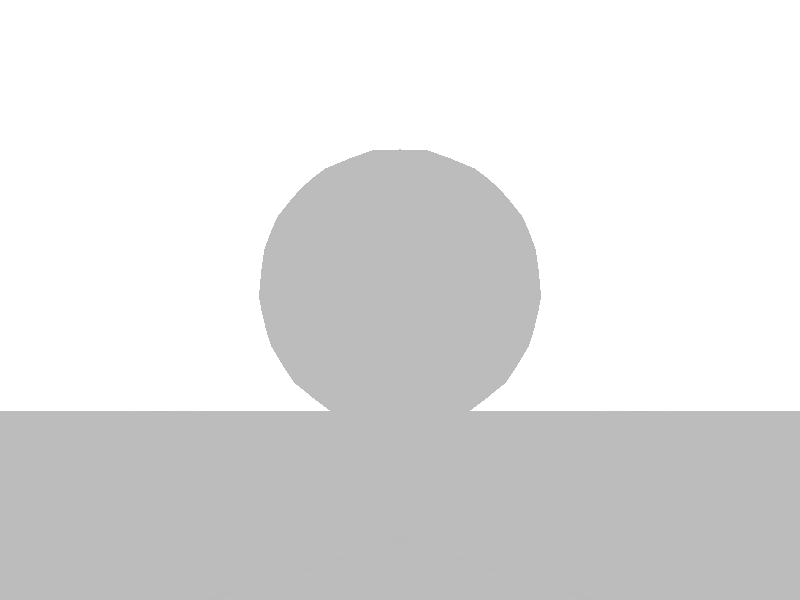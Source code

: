 #include "colors.inc"
background { rgb <1, 1, 1> }
camera {location <-0, 1.8, -0.5> sky <0,0,1>up <0,1,0> right <-1.33,0,0> angle 90look_at <0, 0, 0> }
mesh2 {
vertex_vectors { 4608, 
<-0.226405, -0.226405, -0.5>, 
<-0.253272, -0.175939, -0.5>, 
<-0.224326, -0.224326, -0.5>, 
<-0.279306, -0.124781, -0.5>, 
<-0.253272, -0.175939, -0.5>, 
<-0.250716, -0.173231, -0.5>, 
<-0.221455, -0.221455, -0.5>, 
<-0.224326, -0.224326, -0.5>, 
<-0.250716, -0.173231, -0.5>, 
<-0.253272, -0.175939, -0.5>, 
<-0.224326, -0.224326, -0.5>, 
<-0.250716, -0.173231, -0.5>, 
<-0.302431, -1.29757e-17, -0.5>, 
<-0.291266, -0.0624442, -0.5>, 
<-0.281038, -0.0454741, -0.5>, 
<-0.279306, -0.124781, -0.5>, 
<-0.291266, -0.0624442, -0.5>, 
<-0.269429, -0.107978, -0.5>, 
<-0.25888, -0.0909482, -0.5>, 
<-0.281038, -0.0454741, -0.5>, 
<-0.269429, -0.107978, -0.5>, 
<-0.291266, -0.0624442, -0.5>, 
<-0.281038, -0.0454741, -0.5>, 
<-0.269429, -0.107978, -0.5>, 
<-0.181896, -0.181896, -0.5>, 
<-0.201676, -0.201676, -0.5>, 
<-0.220388, -0.136422, -0.5>, 
<-0.221455, -0.221455, -0.5>, 
<-0.201676, -0.201676, -0.5>, 
<-0.240167, -0.156201, -0.5>, 
<-0.25888, -0.0909482, -0.5>, 
<-0.220388, -0.136422, -0.5>, 
<-0.240167, -0.156201, -0.5>, 
<-0.201676, -0.201676, -0.5>, 
<-0.220388, -0.136422, -0.5>, 
<-0.240167, -0.156201, -0.5>, 
<-0.279306, -0.124781, -0.5>, 
<-0.250716, -0.173231, -0.5>, 
<-0.269429, -0.107978, -0.5>, 
<-0.221455, -0.221455, -0.5>, 
<-0.250716, -0.173231, -0.5>, 
<-0.240167, -0.156201, -0.5>, 
<-0.25888, -0.0909482, -0.5>, 
<-0.240167, -0.156201, -0.5>, 
<-0.269429, -0.107978, -0.5>, 
<-0.250716, -0.173231, -0.5>, 
<-0.240167, -0.156201, -0.5>, 
<-0.269429, -0.107978, -0.5>, 
<-0.226405, 0.226405, -0.5>, 
<-0.253272, 0.175939, -0.5>, 
<-0.224326, 0.224326, -0.5>, 
<-0.279306, 0.124781, -0.5>, 
<-0.253272, 0.175939, -0.5>, 
<-0.250716, 0.173231, -0.5>, 
<-0.221455, 0.221455, -0.5>, 
<-0.224326, 0.224326, -0.5>, 
<-0.250716, 0.173231, -0.5>, 
<-0.253272, 0.175939, -0.5>, 
<-0.224326, 0.224326, -0.5>, 
<-0.250716, 0.173231, -0.5>, 
<-0.302431, -1.29757e-17, -0.5>, 
<-0.291266, 0.0624442, -0.5>, 
<-0.281038, 0.0454741, -0.5>, 
<-0.279306, 0.124781, -0.5>, 
<-0.291266, 0.0624442, -0.5>, 
<-0.269429, 0.107978, -0.5>, 
<-0.25888, 0.0909482, -0.5>, 
<-0.281038, 0.0454741, -0.5>, 
<-0.269429, 0.107978, -0.5>, 
<-0.291266, 0.0624442, -0.5>, 
<-0.281038, 0.0454741, -0.5>, 
<-0.269429, 0.107978, -0.5>, 
<-0.181896, 0.181896, -0.5>, 
<-0.201676, 0.201676, -0.5>, 
<-0.220388, 0.136422, -0.5>, 
<-0.221455, 0.221455, -0.5>, 
<-0.201676, 0.201676, -0.5>, 
<-0.240167, 0.156201, -0.5>, 
<-0.25888, 0.0909482, -0.5>, 
<-0.220388, 0.136422, -0.5>, 
<-0.240167, 0.156201, -0.5>, 
<-0.201676, 0.201676, -0.5>, 
<-0.220388, 0.136422, -0.5>, 
<-0.240167, 0.156201, -0.5>, 
<-0.279306, 0.124781, -0.5>, 
<-0.250716, 0.173231, -0.5>, 
<-0.269429, 0.107978, -0.5>, 
<-0.221455, 0.221455, -0.5>, 
<-0.250716, 0.173231, -0.5>, 
<-0.240167, 0.156201, -0.5>, 
<-0.25888, 0.0909482, -0.5>, 
<-0.240167, 0.156201, -0.5>, 
<-0.269429, 0.107978, -0.5>, 
<-0.250716, 0.173231, -0.5>, 
<-0.240167, 0.156201, -0.5>, 
<-0.269429, 0.107978, -0.5>, 
<2.03318e-17, -8.08054e-18, -0.5>, 
<-0.0454741, -0.0454741, -0.5>, 
<-0.0454741, 0.0454741, -0.5>, 
<-0.0909482, -0.0909482, -0.5>, 
<-0.0454741, -0.0454741, -0.5>, 
<-0.0909482, -7.25696e-18, -0.5>, 
<-0.0909482, 0.0909482, -0.5>, 
<-0.0454741, 0.0454741, -0.5>, 
<-0.0909482, -7.25696e-18, -0.5>, 
<-0.0454741, -0.0454741, -0.5>, 
<-0.0454741, 0.0454741, -0.5>, 
<-0.0909482, -7.25696e-18, -0.5>, 
<-0.181896, -0.181896, -0.5>, 
<-0.136422, -0.136422, -0.5>, 
<-0.181896, -0.0909482, -0.5>, 
<-0.0909482, -0.0909482, -0.5>, 
<-0.136422, -0.136422, -0.5>, 
<-0.136422, -0.0454741, -0.5>, 
<-0.181896, -2.03084e-17, -0.5>, 
<-0.181896, -0.0909482, -0.5>, 
<-0.136422, -0.0454741, -0.5>, 
<-0.136422, -0.136422, -0.5>, 
<-0.181896, -0.0909482, -0.5>, 
<-0.136422, -0.0454741, -0.5>, 
<-0.181896, 0.181896, -0.5>, 
<-0.136422, 0.136422, -0.5>, 
<-0.181896, 0.0909482, -0.5>, 
<-0.0909482, 0.0909482, -0.5>, 
<-0.136422, 0.136422, -0.5>, 
<-0.136422, 0.0454741, -0.5>, 
<-0.181896, -2.03084e-17, -0.5>, 
<-0.181896, 0.0909482, -0.5>, 
<-0.136422, 0.0454741, -0.5>, 
<-0.136422, 0.136422, -0.5>, 
<-0.181896, 0.0909482, -0.5>, 
<-0.136422, 0.0454741, -0.5>, 
<-0.0909482, -0.0909482, -0.5>, 
<-0.0909482, -7.25696e-18, -0.5>, 
<-0.136422, -0.0454741, -0.5>, 
<-0.0909482, 0.0909482, -0.5>, 
<-0.0909482, -7.25696e-18, -0.5>, 
<-0.136422, 0.0454741, -0.5>, 
<-0.181896, -2.03084e-17, -0.5>, 
<-0.136422, 0.0454741, -0.5>, 
<-0.136422, -0.0454741, -0.5>, 
<-0.0909482, -7.25696e-18, -0.5>, 
<-0.136422, 0.0454741, -0.5>, 
<-0.136422, -0.0454741, -0.5>, 
<-0.302431, -1.29757e-17, -0.5>, 
<-0.281038, -0.0454741, -0.5>, 
<-0.281038, 0.0454741, -0.5>, 
<-0.25888, -0.0909482, -0.5>, 
<-0.281038, -0.0454741, -0.5>, 
<-0.25888, -2.08167e-17, -0.5>, 
<-0.25888, 0.0909482, -0.5>, 
<-0.281038, 0.0454741, -0.5>, 
<-0.25888, -2.08167e-17, -0.5>, 
<-0.281038, -0.0454741, -0.5>, 
<-0.281038, 0.0454741, -0.5>, 
<-0.25888, -2.08167e-17, -0.5>, 
<-0.181896, -0.181896, -0.5>, 
<-0.220388, -0.136422, -0.5>, 
<-0.181896, -0.0909482, -0.5>, 
<-0.25888, -0.0909482, -0.5>, 
<-0.220388, -0.136422, -0.5>, 
<-0.220388, -0.0454741, -0.5>, 
<-0.181896, -2.03084e-17, -0.5>, 
<-0.181896, -0.0909482, -0.5>, 
<-0.220388, -0.0454741, -0.5>, 
<-0.220388, -0.136422, -0.5>, 
<-0.181896, -0.0909482, -0.5>, 
<-0.220388, -0.0454741, -0.5>, 
<-0.181896, 0.181896, -0.5>, 
<-0.181896, 0.0909482, -0.5>, 
<-0.220388, 0.136422, -0.5>, 
<-0.181896, -2.03084e-17, -0.5>, 
<-0.181896, 0.0909482, -0.5>, 
<-0.220388, 0.0454741, -0.5>, 
<-0.25888, 0.0909482, -0.5>, 
<-0.220388, 0.136422, -0.5>, 
<-0.220388, 0.0454741, -0.5>, 
<-0.181896, 0.0909482, -0.5>, 
<-0.220388, 0.136422, -0.5>, 
<-0.220388, 0.0454741, -0.5>, 
<-0.25888, -0.0909482, -0.5>, 
<-0.25888, -2.08167e-17, -0.5>, 
<-0.220388, -0.0454741, -0.5>, 
<-0.181896, -2.03084e-17, -0.5>, 
<-0.220388, 0.0454741, -0.5>, 
<-0.220388, -0.0454741, -0.5>, 
<-0.25888, 0.0909482, -0.5>, 
<-0.25888, -2.08167e-17, -0.5>, 
<-0.220388, 0.0454741, -0.5>, 
<-0.25888, -2.08167e-17, -0.5>, 
<-0.220388, 0.0454741, -0.5>, 
<-0.220388, -0.0454741, -0.5>, 
<-0.226405, 0.226405, -0.5>, 
<-0.224326, 0.224326, -0.5>, 
<-0.175939, 0.253272, -0.5>, 
<-0.221455, 0.221455, -0.5>, 
<-0.224326, 0.224326, -0.5>, 
<-0.173231, 0.250716, -0.5>, 
<-0.124781, 0.279306, -0.5>, 
<-0.175939, 0.253272, -0.5>, 
<-0.173231, 0.250716, -0.5>, 
<-0.224326, 0.224326, -0.5>, 
<-0.175939, 0.253272, -0.5>, 
<-0.173231, 0.250716, -0.5>, 
<-0.181896, 0.181896, -0.5>, 
<-0.201676, 0.201676, -0.5>, 
<-0.136422, 0.220388, -0.5>, 
<-0.221455, 0.221455, -0.5>, 
<-0.201676, 0.201676, -0.5>, 
<-0.156201, 0.240167, -0.5>, 
<-0.0909482, 0.25888, -0.5>, 
<-0.136422, 0.220388, -0.5>, 
<-0.156201, 0.240167, -0.5>, 
<-0.201676, 0.201676, -0.5>, 
<-0.136422, 0.220388, -0.5>, 
<-0.156201, 0.240167, -0.5>, 
<-9.45199e-17, 0.302431, -0.5>, 
<-0.0624442, 0.291266, -0.5>, 
<-0.0454741, 0.281038, -0.5>, 
<-0.124781, 0.279306, -0.5>, 
<-0.0624442, 0.291266, -0.5>, 
<-0.107978, 0.269429, -0.5>, 
<-0.0909482, 0.25888, -0.5>, 
<-0.0454741, 0.281038, -0.5>, 
<-0.107978, 0.269429, -0.5>, 
<-0.0624442, 0.291266, -0.5>, 
<-0.0454741, 0.281038, -0.5>, 
<-0.107978, 0.269429, -0.5>, 
<-0.221455, 0.221455, -0.5>, 
<-0.173231, 0.250716, -0.5>, 
<-0.156201, 0.240167, -0.5>, 
<-0.124781, 0.279306, -0.5>, 
<-0.173231, 0.250716, -0.5>, 
<-0.107978, 0.269429, -0.5>, 
<-0.0909482, 0.25888, -0.5>, 
<-0.107978, 0.269429, -0.5>, 
<-0.156201, 0.240167, -0.5>, 
<-0.173231, 0.250716, -0.5>, 
<-0.107978, 0.269429, -0.5>, 
<-0.156201, 0.240167, -0.5>, 
<0.226405, 0.226405, -0.5>, 
<0.175939, 0.253272, -0.5>, 
<0.224326, 0.224326, -0.5>, 
<0.124781, 0.279306, -0.5>, 
<0.175939, 0.253272, -0.5>, 
<0.173231, 0.250716, -0.5>, 
<0.221455, 0.221455, -0.5>, 
<0.224326, 0.224326, -0.5>, 
<0.173231, 0.250716, -0.5>, 
<0.175939, 0.253272, -0.5>, 
<0.224326, 0.224326, -0.5>, 
<0.173231, 0.250716, -0.5>, 
<-9.45199e-17, 0.302431, -0.5>, 
<0.0624442, 0.291266, -0.5>, 
<0.0454741, 0.281038, -0.5>, 
<0.124781, 0.279306, -0.5>, 
<0.0624442, 0.291266, -0.5>, 
<0.107978, 0.269429, -0.5>, 
<0.0909482, 0.25888, -0.5>, 
<0.0454741, 0.281038, -0.5>, 
<0.107978, 0.269429, -0.5>, 
<0.0624442, 0.291266, -0.5>, 
<0.0454741, 0.281038, -0.5>, 
<0.107978, 0.269429, -0.5>, 
<0.181896, 0.181896, -0.5>, 
<0.201676, 0.201676, -0.5>, 
<0.136422, 0.220388, -0.5>, 
<0.221455, 0.221455, -0.5>, 
<0.201676, 0.201676, -0.5>, 
<0.156201, 0.240167, -0.5>, 
<0.0909482, 0.25888, -0.5>, 
<0.136422, 0.220388, -0.5>, 
<0.156201, 0.240167, -0.5>, 
<0.201676, 0.201676, -0.5>, 
<0.136422, 0.220388, -0.5>, 
<0.156201, 0.240167, -0.5>, 
<0.124781, 0.279306, -0.5>, 
<0.173231, 0.250716, -0.5>, 
<0.107978, 0.269429, -0.5>, 
<0.221455, 0.221455, -0.5>, 
<0.173231, 0.250716, -0.5>, 
<0.156201, 0.240167, -0.5>, 
<0.0909482, 0.25888, -0.5>, 
<0.156201, 0.240167, -0.5>, 
<0.107978, 0.269429, -0.5>, 
<0.173231, 0.250716, -0.5>, 
<0.156201, 0.240167, -0.5>, 
<0.107978, 0.269429, -0.5>, 
<2.03318e-17, -8.08054e-18, -0.5>, 
<-0.0454741, 0.0454741, -0.5>, 
<0.0454741, 0.0454741, -0.5>, 
<-0.0909482, 0.0909482, -0.5>, 
<-0.0454741, 0.0454741, -0.5>, 
<-6.93889e-18, 0.0909482, -0.5>, 
<0.0909482, 0.0909482, -0.5>, 
<0.0454741, 0.0454741, -0.5>, 
<-6.93889e-18, 0.0909482, -0.5>, 
<-0.0454741, 0.0454741, -0.5>, 
<0.0454741, 0.0454741, -0.5>, 
<-6.93889e-18, 0.0909482, -0.5>, 
<-0.181896, 0.181896, -0.5>, 
<-0.136422, 0.136422, -0.5>, 
<-0.0909482, 0.181896, -0.5>, 
<-0.0909482, 0.0909482, -0.5>, 
<-0.136422, 0.136422, -0.5>, 
<-0.0454741, 0.136422, -0.5>, 
<-4.16334e-17, 0.181896, -0.5>, 
<-0.0909482, 0.181896, -0.5>, 
<-0.0454741, 0.136422, -0.5>, 
<-0.136422, 0.136422, -0.5>, 
<-0.0909482, 0.181896, -0.5>, 
<-0.0454741, 0.136422, -0.5>, 
<0.181896, 0.181896, -0.5>, 
<0.136422, 0.136422, -0.5>, 
<0.0909482, 0.181896, -0.5>, 
<0.0909482, 0.0909482, -0.5>, 
<0.136422, 0.136422, -0.5>, 
<0.0454741, 0.136422, -0.5>, 
<-4.16334e-17, 0.181896, -0.5>, 
<0.0909482, 0.181896, -0.5>, 
<0.0454741, 0.136422, -0.5>, 
<0.136422, 0.136422, -0.5>, 
<0.0909482, 0.181896, -0.5>, 
<0.0454741, 0.136422, -0.5>, 
<-0.0909482, 0.0909482, -0.5>, 
<-6.93889e-18, 0.0909482, -0.5>, 
<-0.0454741, 0.136422, -0.5>, 
<0.0909482, 0.0909482, -0.5>, 
<-6.93889e-18, 0.0909482, -0.5>, 
<0.0454741, 0.136422, -0.5>, 
<-4.16334e-17, 0.181896, -0.5>, 
<0.0454741, 0.136422, -0.5>, 
<-0.0454741, 0.136422, -0.5>, 
<-6.93889e-18, 0.0909482, -0.5>, 
<0.0454741, 0.136422, -0.5>, 
<-0.0454741, 0.136422, -0.5>, 
<-0.181896, 0.181896, -0.5>, 
<-0.136422, 0.220388, -0.5>, 
<-0.0909482, 0.181896, -0.5>, 
<-0.0909482, 0.25888, -0.5>, 
<-0.136422, 0.220388, -0.5>, 
<-0.0454741, 0.220388, -0.5>, 
<-4.16334e-17, 0.181896, -0.5>, 
<-0.0909482, 0.181896, -0.5>, 
<-0.0454741, 0.220388, -0.5>, 
<-0.136422, 0.220388, -0.5>, 
<-0.0909482, 0.181896, -0.5>, 
<-0.0454741, 0.220388, -0.5>, 
<-9.45199e-17, 0.302431, -0.5>, 
<-0.0454741, 0.281038, -0.5>, 
<0.0454741, 0.281038, -0.5>, 
<-0.0909482, 0.25888, -0.5>, 
<-0.0454741, 0.281038, -0.5>, 
<-6.245e-17, 0.25888, -0.5>, 
<0.0909482, 0.25888, -0.5>, 
<0.0454741, 0.281038, -0.5>, 
<-6.245e-17, 0.25888, -0.5>, 
<-0.0454741, 0.281038, -0.5>, 
<0.0454741, 0.281038, -0.5>, 
<-6.245e-17, 0.25888, -0.5>, 
<0.181896, 0.181896, -0.5>, 
<0.0909482, 0.181896, -0.5>, 
<0.136422, 0.220388, -0.5>, 
<-4.16334e-17, 0.181896, -0.5>, 
<0.0909482, 0.181896, -0.5>, 
<0.0454741, 0.220388, -0.5>, 
<0.0909482, 0.25888, -0.5>, 
<0.136422, 0.220388, -0.5>, 
<0.0454741, 0.220388, -0.5>, 
<0.0909482, 0.181896, -0.5>, 
<0.136422, 0.220388, -0.5>, 
<0.0454741, 0.220388, -0.5>, 
<-0.0909482, 0.25888, -0.5>, 
<-0.0454741, 0.220388, -0.5>, 
<-6.245e-17, 0.25888, -0.5>, 
<-4.16334e-17, 0.181896, -0.5>, 
<-0.0454741, 0.220388, -0.5>, 
<0.0454741, 0.220388, -0.5>, 
<0.0909482, 0.25888, -0.5>, 
<0.0454741, 0.220388, -0.5>, 
<-6.245e-17, 0.25888, -0.5>, 
<-0.0454741, 0.220388, -0.5>, 
<0.0454741, 0.220388, -0.5>, 
<-6.245e-17, 0.25888, -0.5>, 
<0.226405, -0.226405, -0.5>, 
<0.253272, -0.175939, -0.5>, 
<0.224326, -0.224326, -0.5>, 
<0.279306, -0.124781, -0.5>, 
<0.253272, -0.175939, -0.5>, 
<0.250716, -0.173231, -0.5>, 
<0.221455, -0.221455, -0.5>, 
<0.224326, -0.224326, -0.5>, 
<0.250716, -0.173231, -0.5>, 
<0.253272, -0.175939, -0.5>, 
<0.224326, -0.224326, -0.5>, 
<0.250716, -0.173231, -0.5>, 
<0.302431, -2.76874e-17, -0.5>, 
<0.291266, -0.0624442, -0.5>, 
<0.281038, -0.0454741, -0.5>, 
<0.279306, -0.124781, -0.5>, 
<0.291266, -0.0624442, -0.5>, 
<0.269429, -0.107978, -0.5>, 
<0.25888, -0.0909482, -0.5>, 
<0.281038, -0.0454741, -0.5>, 
<0.269429, -0.107978, -0.5>, 
<0.291266, -0.0624442, -0.5>, 
<0.281038, -0.0454741, -0.5>, 
<0.269429, -0.107978, -0.5>, 
<0.181896, -0.181896, -0.5>, 
<0.201676, -0.201676, -0.5>, 
<0.220388, -0.136422, -0.5>, 
<0.221455, -0.221455, -0.5>, 
<0.201676, -0.201676, -0.5>, 
<0.240167, -0.156201, -0.5>, 
<0.25888, -0.0909482, -0.5>, 
<0.220388, -0.136422, -0.5>, 
<0.240167, -0.156201, -0.5>, 
<0.201676, -0.201676, -0.5>, 
<0.220388, -0.136422, -0.5>, 
<0.240167, -0.156201, -0.5>, 
<0.279306, -0.124781, -0.5>, 
<0.250716, -0.173231, -0.5>, 
<0.269429, -0.107978, -0.5>, 
<0.221455, -0.221455, -0.5>, 
<0.250716, -0.173231, -0.5>, 
<0.240167, -0.156201, -0.5>, 
<0.25888, -0.0909482, -0.5>, 
<0.240167, -0.156201, -0.5>, 
<0.269429, -0.107978, -0.5>, 
<0.250716, -0.173231, -0.5>, 
<0.240167, -0.156201, -0.5>, 
<0.269429, -0.107978, -0.5>, 
<0.226405, 0.226405, -0.5>, 
<0.224326, 0.224326, -0.5>, 
<0.253272, 0.175939, -0.5>, 
<0.221455, 0.221455, -0.5>, 
<0.224326, 0.224326, -0.5>, 
<0.250716, 0.173231, -0.5>, 
<0.279306, 0.124781, -0.5>, 
<0.253272, 0.175939, -0.5>, 
<0.250716, 0.173231, -0.5>, 
<0.224326, 0.224326, -0.5>, 
<0.253272, 0.175939, -0.5>, 
<0.250716, 0.173231, -0.5>, 
<0.181896, 0.181896, -0.5>, 
<0.201676, 0.201676, -0.5>, 
<0.220388, 0.136422, -0.5>, 
<0.221455, 0.221455, -0.5>, 
<0.201676, 0.201676, -0.5>, 
<0.240167, 0.156201, -0.5>, 
<0.25888, 0.0909482, -0.5>, 
<0.220388, 0.136422, -0.5>, 
<0.240167, 0.156201, -0.5>, 
<0.201676, 0.201676, -0.5>, 
<0.220388, 0.136422, -0.5>, 
<0.240167, 0.156201, -0.5>, 
<0.302431, -2.76874e-17, -0.5>, 
<0.291266, 0.0624442, -0.5>, 
<0.281038, 0.0454741, -0.5>, 
<0.279306, 0.124781, -0.5>, 
<0.291266, 0.0624442, -0.5>, 
<0.269429, 0.107978, -0.5>, 
<0.25888, 0.0909482, -0.5>, 
<0.281038, 0.0454741, -0.5>, 
<0.269429, 0.107978, -0.5>, 
<0.291266, 0.0624442, -0.5>, 
<0.281038, 0.0454741, -0.5>, 
<0.269429, 0.107978, -0.5>, 
<0.221455, 0.221455, -0.5>, 
<0.250716, 0.173231, -0.5>, 
<0.240167, 0.156201, -0.5>, 
<0.279306, 0.124781, -0.5>, 
<0.250716, 0.173231, -0.5>, 
<0.269429, 0.107978, -0.5>, 
<0.25888, 0.0909482, -0.5>, 
<0.269429, 0.107978, -0.5>, 
<0.240167, 0.156201, -0.5>, 
<0.250716, 0.173231, -0.5>, 
<0.269429, 0.107978, -0.5>, 
<0.240167, 0.156201, -0.5>, 
<2.03318e-17, -8.08054e-18, -0.5>, 
<0.0454741, 0.0454741, -0.5>, 
<0.0454741, -0.0454741, -0.5>, 
<0.0909482, 0.0909482, -0.5>, 
<0.0454741, 0.0454741, -0.5>, 
<0.0909482, 2.09696e-19, -0.5>, 
<0.0909482, -0.0909482, -0.5>, 
<0.0454741, -0.0454741, -0.5>, 
<0.0909482, 2.09696e-19, -0.5>, 
<0.0454741, 0.0454741, -0.5>, 
<0.0454741, -0.0454741, -0.5>, 
<0.0909482, 2.09696e-19, -0.5>, 
<0.181896, 0.181896, -0.5>, 
<0.136422, 0.136422, -0.5>, 
<0.181896, 0.0909482, -0.5>, 
<0.0909482, 0.0909482, -0.5>, 
<0.136422, 0.136422, -0.5>, 
<0.136422, 0.0454741, -0.5>, 
<0.181896, 4.70275e-18, -0.5>, 
<0.181896, 0.0909482, -0.5>, 
<0.136422, 0.0454741, -0.5>, 
<0.136422, 0.136422, -0.5>, 
<0.181896, 0.0909482, -0.5>, 
<0.136422, 0.0454741, -0.5>, 
<0.181896, -0.181896, -0.5>, 
<0.136422, -0.136422, -0.5>, 
<0.181896, -0.0909482, -0.5>, 
<0.0909482, -0.0909482, -0.5>, 
<0.136422, -0.136422, -0.5>, 
<0.136422, -0.0454741, -0.5>, 
<0.181896, 4.70275e-18, -0.5>, 
<0.181896, -0.0909482, -0.5>, 
<0.136422, -0.0454741, -0.5>, 
<0.136422, -0.136422, -0.5>, 
<0.181896, -0.0909482, -0.5>, 
<0.136422, -0.0454741, -0.5>, 
<0.0909482, 0.0909482, -0.5>, 
<0.0909482, 2.09696e-19, -0.5>, 
<0.136422, 0.0454741, -0.5>, 
<0.0909482, -0.0909482, -0.5>, 
<0.0909482, 2.09696e-19, -0.5>, 
<0.136422, -0.0454741, -0.5>, 
<0.181896, 4.70275e-18, -0.5>, 
<0.136422, -0.0454741, -0.5>, 
<0.136422, 0.0454741, -0.5>, 
<0.0909482, 2.09696e-19, -0.5>, 
<0.136422, -0.0454741, -0.5>, 
<0.136422, 0.0454741, -0.5>, 
<0.181896, 0.181896, -0.5>, 
<0.181896, 0.0909482, -0.5>, 
<0.220388, 0.136422, -0.5>, 
<0.181896, 4.70275e-18, -0.5>, 
<0.181896, 0.0909482, -0.5>, 
<0.220388, 0.0454741, -0.5>, 
<0.25888, 0.0909482, -0.5>, 
<0.220388, 0.136422, -0.5>, 
<0.220388, 0.0454741, -0.5>, 
<0.181896, 0.0909482, -0.5>, 
<0.220388, 0.136422, -0.5>, 
<0.220388, 0.0454741, -0.5>, 
<0.302431, -2.76874e-17, -0.5>, 
<0.281038, -0.0454741, -0.5>, 
<0.281038, 0.0454741, -0.5>, 
<0.25888, -0.0909482, -0.5>, 
<0.281038, -0.0454741, -0.5>, 
<0.25888, 3.7552e-19, -0.5>, 
<0.25888, 0.0909482, -0.5>, 
<0.281038, 0.0454741, -0.5>, 
<0.25888, 3.7552e-19, -0.5>, 
<0.281038, -0.0454741, -0.5>, 
<0.281038, 0.0454741, -0.5>, 
<0.25888, 3.7552e-19, -0.5>, 
<0.181896, -0.181896, -0.5>, 
<0.220388, -0.136422, -0.5>, 
<0.181896, -0.0909482, -0.5>, 
<0.25888, -0.0909482, -0.5>, 
<0.220388, -0.136422, -0.5>, 
<0.220388, -0.0454741, -0.5>, 
<0.181896, 4.70275e-18, -0.5>, 
<0.181896, -0.0909482, -0.5>, 
<0.220388, -0.0454741, -0.5>, 
<0.220388, -0.136422, -0.5>, 
<0.181896, -0.0909482, -0.5>, 
<0.220388, -0.0454741, -0.5>, 
<0.25888, -0.0909482, -0.5>, 
<0.220388, -0.0454741, -0.5>, 
<0.25888, 3.7552e-19, -0.5>, 
<0.181896, 4.70275e-18, -0.5>, 
<0.220388, 0.0454741, -0.5>, 
<0.220388, -0.0454741, -0.5>, 
<0.25888, 0.0909482, -0.5>, 
<0.220388, 0.0454741, -0.5>, 
<0.25888, 3.7552e-19, -0.5>, 
<0.220388, 0.0454741, -0.5>, 
<0.220388, -0.0454741, -0.5>, 
<0.25888, 3.7552e-19, -0.5>, 
<-0.226405, -0.226405, -0.5>, 
<-0.224326, -0.224326, -0.5>, 
<-0.175939, -0.253272, -0.5>, 
<-0.221455, -0.221455, -0.5>, 
<-0.224326, -0.224326, -0.5>, 
<-0.173231, -0.250716, -0.5>, 
<-0.124781, -0.279306, -0.5>, 
<-0.175939, -0.253272, -0.5>, 
<-0.173231, -0.250716, -0.5>, 
<-0.224326, -0.224326, -0.5>, 
<-0.175939, -0.253272, -0.5>, 
<-0.173231, -0.250716, -0.5>, 
<-0.181896, -0.181896, -0.5>, 
<-0.201676, -0.201676, -0.5>, 
<-0.136422, -0.220388, -0.5>, 
<-0.221455, -0.221455, -0.5>, 
<-0.201676, -0.201676, -0.5>, 
<-0.156201, -0.240167, -0.5>, 
<-0.0909482, -0.25888, -0.5>, 
<-0.136422, -0.220388, -0.5>, 
<-0.156201, -0.240167, -0.5>, 
<-0.201676, -0.201676, -0.5>, 
<-0.136422, -0.220388, -0.5>, 
<-0.156201, -0.240167, -0.5>, 
<4.56267e-17, -0.302431, -0.5>, 
<-0.0624442, -0.291266, -0.5>, 
<-0.0454741, -0.281038, -0.5>, 
<-0.124781, -0.279306, -0.5>, 
<-0.0624442, -0.291266, -0.5>, 
<-0.107978, -0.269429, -0.5>, 
<-0.0909482, -0.25888, -0.5>, 
<-0.0454741, -0.281038, -0.5>, 
<-0.107978, -0.269429, -0.5>, 
<-0.0624442, -0.291266, -0.5>, 
<-0.0454741, -0.281038, -0.5>, 
<-0.107978, -0.269429, -0.5>, 
<-0.221455, -0.221455, -0.5>, 
<-0.173231, -0.250716, -0.5>, 
<-0.156201, -0.240167, -0.5>, 
<-0.124781, -0.279306, -0.5>, 
<-0.173231, -0.250716, -0.5>, 
<-0.107978, -0.269429, -0.5>, 
<-0.0909482, -0.25888, -0.5>, 
<-0.107978, -0.269429, -0.5>, 
<-0.156201, -0.240167, -0.5>, 
<-0.173231, -0.250716, -0.5>, 
<-0.107978, -0.269429, -0.5>, 
<-0.156201, -0.240167, -0.5>, 
<0.226405, -0.226405, -0.5>, 
<0.224326, -0.224326, -0.5>, 
<0.175939, -0.253272, -0.5>, 
<0.221455, -0.221455, -0.5>, 
<0.224326, -0.224326, -0.5>, 
<0.173231, -0.250716, -0.5>, 
<0.124781, -0.279306, -0.5>, 
<0.175939, -0.253272, -0.5>, 
<0.173231, -0.250716, -0.5>, 
<0.224326, -0.224326, -0.5>, 
<0.175939, -0.253272, -0.5>, 
<0.173231, -0.250716, -0.5>, 
<0.181896, -0.181896, -0.5>, 
<0.201676, -0.201676, -0.5>, 
<0.136422, -0.220388, -0.5>, 
<0.221455, -0.221455, -0.5>, 
<0.201676, -0.201676, -0.5>, 
<0.156201, -0.240167, -0.5>, 
<0.0909482, -0.25888, -0.5>, 
<0.136422, -0.220388, -0.5>, 
<0.156201, -0.240167, -0.5>, 
<0.201676, -0.201676, -0.5>, 
<0.136422, -0.220388, -0.5>, 
<0.156201, -0.240167, -0.5>, 
<4.56267e-17, -0.302431, -0.5>, 
<0.0624442, -0.291266, -0.5>, 
<0.0454741, -0.281038, -0.5>, 
<0.124781, -0.279306, -0.5>, 
<0.0624442, -0.291266, -0.5>, 
<0.107978, -0.269429, -0.5>, 
<0.0909482, -0.25888, -0.5>, 
<0.0454741, -0.281038, -0.5>, 
<0.107978, -0.269429, -0.5>, 
<0.0624442, -0.291266, -0.5>, 
<0.0454741, -0.281038, -0.5>, 
<0.107978, -0.269429, -0.5>, 
<0.221455, -0.221455, -0.5>, 
<0.173231, -0.250716, -0.5>, 
<0.156201, -0.240167, -0.5>, 
<0.124781, -0.279306, -0.5>, 
<0.173231, -0.250716, -0.5>, 
<0.107978, -0.269429, -0.5>, 
<0.0909482, -0.25888, -0.5>, 
<0.107978, -0.269429, -0.5>, 
<0.156201, -0.240167, -0.5>, 
<0.173231, -0.250716, -0.5>, 
<0.107978, -0.269429, -0.5>, 
<0.156201, -0.240167, -0.5>, 
<2.03318e-17, -8.08054e-18, -0.5>, 
<-0.0454741, -0.0454741, -0.5>, 
<0.0454741, -0.0454741, -0.5>, 
<-0.0909482, -0.0909482, -0.5>, 
<-0.0454741, -0.0454741, -0.5>, 
<2.09269e-17, -0.0909482, -0.5>, 
<0.0909482, -0.0909482, -0.5>, 
<0.0454741, -0.0454741, -0.5>, 
<2.09269e-17, -0.0909482, -0.5>, 
<-0.0454741, -0.0454741, -0.5>, 
<0.0454741, -0.0454741, -0.5>, 
<2.09269e-17, -0.0909482, -0.5>, 
<-0.181896, -0.181896, -0.5>, 
<-0.136422, -0.136422, -0.5>, 
<-0.0909482, -0.181896, -0.5>, 
<-0.0909482, -0.0909482, -0.5>, 
<-0.136422, -0.136422, -0.5>, 
<-0.0454741, -0.136422, -0.5>, 
<1.9729e-17, -0.181896, -0.5>, 
<-0.0909482, -0.181896, -0.5>, 
<-0.0454741, -0.136422, -0.5>, 
<-0.136422, -0.136422, -0.5>, 
<-0.0909482, -0.181896, -0.5>, 
<-0.0454741, -0.136422, -0.5>, 
<0.181896, -0.181896, -0.5>, 
<0.136422, -0.136422, -0.5>, 
<0.0909482, -0.181896, -0.5>, 
<0.0909482, -0.0909482, -0.5>, 
<0.136422, -0.136422, -0.5>, 
<0.0454741, -0.136422, -0.5>, 
<1.9729e-17, -0.181896, -0.5>, 
<0.0909482, -0.181896, -0.5>, 
<0.0454741, -0.136422, -0.5>, 
<0.136422, -0.136422, -0.5>, 
<0.0909482, -0.181896, -0.5>, 
<0.0454741, -0.136422, -0.5>, 
<-0.0909482, -0.0909482, -0.5>, 
<2.09269e-17, -0.0909482, -0.5>, 
<-0.0454741, -0.136422, -0.5>, 
<0.0909482, -0.0909482, -0.5>, 
<2.09269e-17, -0.0909482, -0.5>, 
<0.0454741, -0.136422, -0.5>, 
<1.9729e-17, -0.181896, -0.5>, 
<0.0454741, -0.136422, -0.5>, 
<-0.0454741, -0.136422, -0.5>, 
<2.09269e-17, -0.0909482, -0.5>, 
<0.0454741, -0.136422, -0.5>, 
<-0.0454741, -0.136422, -0.5>, 
<-0.181896, -0.181896, -0.5>, 
<-0.136422, -0.220388, -0.5>, 
<-0.0909482, -0.181896, -0.5>, 
<-0.0909482, -0.25888, -0.5>, 
<-0.136422, -0.220388, -0.5>, 
<-0.0454741, -0.220388, -0.5>, 
<1.9729e-17, -0.181896, -0.5>, 
<-0.0909482, -0.181896, -0.5>, 
<-0.0454741, -0.220388, -0.5>, 
<-0.136422, -0.220388, -0.5>, 
<-0.0909482, -0.181896, -0.5>, 
<-0.0454741, -0.220388, -0.5>, 
<0.181896, -0.181896, -0.5>, 
<0.0909482, -0.181896, -0.5>, 
<0.136422, -0.220388, -0.5>, 
<1.9729e-17, -0.181896, -0.5>, 
<0.0909482, -0.181896, -0.5>, 
<0.0454741, -0.220388, -0.5>, 
<0.0909482, -0.25888, -0.5>, 
<0.136422, -0.220388, -0.5>, 
<0.0454741, -0.220388, -0.5>, 
<0.0909482, -0.181896, -0.5>, 
<0.136422, -0.220388, -0.5>, 
<0.0454741, -0.220388, -0.5>, 
<4.56267e-17, -0.302431, -0.5>, 
<-0.0454741, -0.281038, -0.5>, 
<0.0454741, -0.281038, -0.5>, 
<-0.0909482, -0.25888, -0.5>, 
<-0.0454741, -0.281038, -0.5>, 
<2.08167e-17, -0.25888, -0.5>, 
<0.0909482, -0.25888, -0.5>, 
<0.0454741, -0.281038, -0.5>, 
<2.08167e-17, -0.25888, -0.5>, 
<-0.0454741, -0.281038, -0.5>, 
<0.0454741, -0.281038, -0.5>, 
<2.08167e-17, -0.25888, -0.5>, 
<-0.0909482, -0.25888, -0.5>, 
<-0.0454741, -0.220388, -0.5>, 
<2.08167e-17, -0.25888, -0.5>, 
<1.9729e-17, -0.181896, -0.5>, 
<-0.0454741, -0.220388, -0.5>, 
<0.0454741, -0.220388, -0.5>, 
<0.0909482, -0.25888, -0.5>, 
<2.08167e-17, -0.25888, -0.5>, 
<0.0454741, -0.220388, -0.5>, 
<-0.0454741, -0.220388, -0.5>, 
<2.08167e-17, -0.25888, -0.5>, 
<0.0454741, -0.220388, -0.5>, 
<-0.226405, -0.226405, -0.5>, 
<-0.253272, -0.175939, -0.5>, 
<-0.317052, -0.2249, -0.439059>, 
<-0.279306, -0.124781, -0.5>, 
<-0.253272, -0.175939, -0.5>, 
<-0.343869, -0.173945, -0.439655>, 
<-0.405922, -0.22193, -0.377007>, 
<-0.317052, -0.2249, -0.439059>, 
<-0.343869, -0.173945, -0.439655>, 
<-0.253272, -0.175939, -0.5>, 
<-0.317052, -0.2249, -0.439059>, 
<-0.343869, -0.173945, -0.439655>, 
<-0.302431, -1.29757e-17, -0.5>, 
<-0.291266, -0.0624442, -0.5>, 
<-0.375071, -0.0445463, -0.443773>, 
<-0.279306, -0.124781, -0.5>, 
<-0.291266, -0.0624442, -0.5>, 
<-0.363374, -0.107118, -0.443679>, 
<-0.445083, -0.0888606, -0.385446>, 
<-0.375071, -0.0445463, -0.443773>, 
<-0.363374, -0.107118, -0.443679>, 
<-0.291266, -0.0624442, -0.5>, 
<-0.375071, -0.0445463, -0.443773>, 
<-0.363374, -0.107118, -0.443679>, 
<-0.526238, -0.171437, -0.245762>, 
<-0.467359, -0.197282, -0.312423>, 
<-0.487095, -0.130511, -0.316694>, 
<-0.405922, -0.22193, -0.377007>, 
<-0.467359, -0.197282, -0.312423>, 
<-0.426503, -0.155771, -0.382291>, 
<-0.445083, -0.0888606, -0.385446>, 
<-0.487095, -0.130511, -0.316694>, 
<-0.426503, -0.155771, -0.382291>, 
<-0.467359, -0.197282, -0.312423>, 
<-0.487095, -0.130511, -0.316694>, 
<-0.426503, -0.155771, -0.382291>, 
<-0.279306, -0.124781, -0.5>, 
<-0.343869, -0.173945, -0.439655>, 
<-0.363374, -0.107118, -0.443679>, 
<-0.405922, -0.22193, -0.377007>, 
<-0.343869, -0.173945, -0.439655>, 
<-0.426503, -0.155771, -0.382291>, 
<-0.445083, -0.0888606, -0.385446>, 
<-0.426503, -0.155771, -0.382291>, 
<-0.363374, -0.107118, -0.443679>, 
<-0.343869, -0.173945, -0.439655>, 
<-0.426503, -0.155771, -0.382291>, 
<-0.363374, -0.107118, -0.443679>, 
<-0.226405, 0.226405, -0.5>, 
<-0.253272, 0.175939, -0.5>, 
<-0.317052, 0.2249, -0.439059>, 
<-0.279306, 0.124781, -0.5>, 
<-0.253272, 0.175939, -0.5>, 
<-0.343869, 0.173945, -0.439655>, 
<-0.405922, 0.22193, -0.377007>, 
<-0.317052, 0.2249, -0.439059>, 
<-0.343869, 0.173945, -0.439655>, 
<-0.253272, 0.175939, -0.5>, 
<-0.317052, 0.2249, -0.439059>, 
<-0.343869, 0.173945, -0.439655>, 
<-0.302431, -1.29757e-17, -0.5>, 
<-0.291266, 0.0624442, -0.5>, 
<-0.375071, 0.0445463, -0.443773>, 
<-0.279306, 0.124781, -0.5>, 
<-0.291266, 0.0624442, -0.5>, 
<-0.363374, 0.107118, -0.443679>, 
<-0.445083, 0.0888606, -0.385446>, 
<-0.375071, 0.0445463, -0.443773>, 
<-0.363374, 0.107118, -0.443679>, 
<-0.291266, 0.0624442, -0.5>, 
<-0.375071, 0.0445463, -0.443773>, 
<-0.363374, 0.107118, -0.443679>, 
<-0.526238, 0.171437, -0.245762>, 
<-0.467359, 0.197282, -0.312423>, 
<-0.487095, 0.130511, -0.316694>, 
<-0.405922, 0.22193, -0.377007>, 
<-0.467359, 0.197282, -0.312423>, 
<-0.426503, 0.155771, -0.382291>, 
<-0.445083, 0.0888606, -0.385446>, 
<-0.487095, 0.130511, -0.316694>, 
<-0.426503, 0.155771, -0.382291>, 
<-0.467359, 0.197282, -0.312423>, 
<-0.487095, 0.130511, -0.316694>, 
<-0.426503, 0.155771, -0.382291>, 
<-0.279306, 0.124781, -0.5>, 
<-0.343869, 0.173945, -0.439655>, 
<-0.363374, 0.107118, -0.443679>, 
<-0.405922, 0.22193, -0.377007>, 
<-0.343869, 0.173945, -0.439655>, 
<-0.426503, 0.155771, -0.382291>, 
<-0.445083, 0.0888606, -0.385446>, 
<-0.426503, 0.155771, -0.382291>, 
<-0.363374, 0.107118, -0.443679>, 
<-0.343869, 0.173945, -0.439655>, 
<-0.426503, 0.155771, -0.382291>, 
<-0.363374, 0.107118, -0.443679>, 
<-0.614302, -9.67565e-17, -0.0342534>, 
<-0.602266, -0.0440581, -0.0898444>, 
<-0.602266, 0.0440581, -0.0898444>, 
<-0.587824, -0.0879231, -0.144877>, 
<-0.602266, -0.0440581, -0.0898444>, 
<-0.589207, -6.93889e-17, -0.145326>, 
<-0.587824, 0.0879231, -0.144877>, 
<-0.602266, 0.0440581, -0.0898444>, 
<-0.589207, -6.93889e-17, -0.145326>, 
<-0.602266, -0.0440581, -0.0898444>, 
<-0.602266, 0.0440581, -0.0898444>, 
<-0.589207, -6.93889e-17, -0.145326>, 
<-0.526238, -0.171437, -0.245762>, 
<-0.558241, -0.129979, -0.195867>, 
<-0.53697, -0.0859621, -0.25424>, 
<-0.587824, -0.0879231, -0.144877>, 
<-0.558241, -0.129979, -0.195867>, 
<-0.567601, -0.0440521, -0.203523>, 
<-0.544815, -6.53662e-17, -0.261023>, 
<-0.53697, -0.0859621, -0.25424>, 
<-0.567601, -0.0440521, -0.203523>, 
<-0.558241, -0.129979, -0.195867>, 
<-0.53697, -0.0859621, -0.25424>, 
<-0.567601, -0.0440521, -0.203523>, 
<-0.526238, 0.171437, -0.245762>, 
<-0.558241, 0.129979, -0.195867>, 
<-0.53697, 0.0859621, -0.25424>, 
<-0.587824, 0.0879231, -0.144877>, 
<-0.558241, 0.129979, -0.195867>, 
<-0.567601, 0.0440521, -0.203523>, 
<-0.544815, -6.53662e-17, -0.261023>, 
<-0.53697, 0.0859621, -0.25424>, 
<-0.567601, 0.0440521, -0.203523>, 
<-0.558241, 0.129979, -0.195867>, 
<-0.53697, 0.0859621, -0.25424>, 
<-0.567601, 0.0440521, -0.203523>, 
<-0.587824, -0.0879231, -0.144877>, 
<-0.589207, -6.93889e-17, -0.145326>, 
<-0.567601, -0.0440521, -0.203523>, 
<-0.587824, 0.0879231, -0.144877>, 
<-0.589207, -6.93889e-17, -0.145326>, 
<-0.567601, 0.0440521, -0.203523>, 
<-0.544815, -6.53662e-17, -0.261023>, 
<-0.567601, 0.0440521, -0.203523>, 
<-0.567601, -0.0440521, -0.203523>, 
<-0.589207, -6.93889e-17, -0.145326>, 
<-0.567601, 0.0440521, -0.203523>, 
<-0.567601, -0.0440521, -0.203523>, 
<-0.302431, -1.29757e-17, -0.5>, 
<-0.375071, -0.0445463, -0.443773>, 
<-0.375071, 0.0445463, -0.443773>, 
<-0.445083, -0.0888606, -0.385446>, 
<-0.375071, -0.0445463, -0.443773>, 
<-0.446266, -4.15334e-17, -0.386625>, 
<-0.445083, 0.0888606, -0.385446>, 
<-0.375071, 0.0445463, -0.443773>, 
<-0.446266, -4.15334e-17, -0.386625>, 
<-0.375071, -0.0445463, -0.443773>, 
<-0.375071, 0.0445463, -0.443773>, 
<-0.446266, -4.15334e-17, -0.386625>, 
<-0.526238, -0.171437, -0.245762>, 
<-0.487095, -0.130511, -0.316694>, 
<-0.53697, -0.0859621, -0.25424>, 
<-0.445083, -0.0888606, -0.385446>, 
<-0.487095, -0.130511, -0.316694>, 
<-0.496396, -0.0445522, -0.324334>, 
<-0.544815, -6.53662e-17, -0.261023>, 
<-0.53697, -0.0859621, -0.25424>, 
<-0.496396, -0.0445522, -0.324334>, 
<-0.487095, -0.130511, -0.316694>, 
<-0.53697, -0.0859621, -0.25424>, 
<-0.496396, -0.0445522, -0.324334>, 
<-0.526238, 0.171437, -0.245762>, 
<-0.53697, 0.0859621, -0.25424>, 
<-0.487095, 0.130511, -0.316694>, 
<-0.544815, -6.53662e-17, -0.261023>, 
<-0.53697, 0.0859621, -0.25424>, 
<-0.496396, 0.0445522, -0.324334>, 
<-0.445083, 0.0888606, -0.385446>, 
<-0.487095, 0.130511, -0.316694>, 
<-0.496396, 0.0445522, -0.324334>, 
<-0.53697, 0.0859621, -0.25424>, 
<-0.487095, 0.130511, -0.316694>, 
<-0.496396, 0.0445522, -0.324334>, 
<-0.445083, -0.0888606, -0.385446>, 
<-0.446266, -4.15334e-17, -0.386625>, 
<-0.496396, -0.0445522, -0.324334>, 
<-0.544815, -6.53662e-17, -0.261023>, 
<-0.496396, 0.0445522, -0.324334>, 
<-0.496396, -0.0445522, -0.324334>, 
<-0.445083, 0.0888606, -0.385446>, 
<-0.446266, -4.15334e-17, -0.386625>, 
<-0.496396, 0.0445522, -0.324334>, 
<-0.446266, -4.15334e-17, -0.386625>, 
<-0.496396, 0.0445522, -0.324334>, 
<-0.496396, -0.0445522, -0.324334>, 
<-0.226405, 0.226405, -0.5>, 
<-0.317052, 0.2249, -0.439059>, 
<-0.301354, 0.301354, -0.400155>, 
<-0.405922, 0.22193, -0.377007>, 
<-0.317052, 0.2249, -0.439059>, 
<-0.390321, 0.298137, -0.337955>, 
<-0.372679, 0.372679, -0.296825>, 
<-0.301354, 0.301354, -0.400155>, 
<-0.390321, 0.298137, -0.337955>, 
<-0.317052, 0.2249, -0.439059>, 
<-0.301354, 0.301354, -0.400155>, 
<-0.390321, 0.298137, -0.337955>, 
<-0.526238, 0.171437, -0.245762>, 
<-0.467359, 0.197282, -0.312423>, 
<-0.514564, 0.244557, -0.205565>, 
<-0.405922, 0.22193, -0.377007>, 
<-0.467359, 0.197282, -0.312423>, 
<-0.455372, 0.270512, -0.272146>, 
<-0.500349, 0.316415, -0.164102>, 
<-0.514564, 0.244557, -0.205565>, 
<-0.455372, 0.270512, -0.272146>, 
<-0.467359, 0.197282, -0.312423>, 
<-0.514564, 0.244557, -0.205565>, 
<-0.455372, 0.270512, -0.272146>, 
<-0.43858, 0.43858, -0.0640983>, 
<-0.4076, 0.4076, -0.181563>, 
<-0.470732, 0.378521, -0.114535>, 
<-0.372679, 0.372679, -0.296825>, 
<-0.4076, 0.4076, -0.181563>, 
<-0.437737, 0.345522, -0.231231>, 
<-0.500349, 0.316415, -0.164102>, 
<-0.470732, 0.378521, -0.114535>, 
<-0.437737, 0.345522, -0.231231>, 
<-0.4076, 0.4076, -0.181563>, 
<-0.470732, 0.378521, -0.114535>, 
<-0.437737, 0.345522, -0.231231>, 
<-0.405922, 0.22193, -0.377007>, 
<-0.390321, 0.298137, -0.337955>, 
<-0.455372, 0.270512, -0.272146>, 
<-0.372679, 0.372679, -0.296825>, 
<-0.390321, 0.298137, -0.337955>, 
<-0.437737, 0.345522, -0.231231>, 
<-0.500349, 0.316415, -0.164102>, 
<-0.437737, 0.345522, -0.231231>, 
<-0.455372, 0.270512, -0.272146>, 
<-0.390321, 0.298137, -0.337955>, 
<-0.437737, 0.345522, -0.231231>, 
<-0.455372, 0.270512, -0.272146>, 
<-0.390537, 0.390537, 0.35517>, 
<-0.416682, 0.416682, 0.255153>, 
<-0.448198, 0.350921, 0.313004>, 
<-0.439699, 0.439699, 0.153568>, 
<-0.416682, 0.416682, 0.255153>, 
<-0.472973, 0.375668, 0.211964>, 
<-0.50346, 0.309433, 0.269402>, 
<-0.448198, 0.350921, 0.313004>, 
<-0.472973, 0.375668, 0.211964>, 
<-0.416682, 0.416682, 0.255153>, 
<-0.448198, 0.350921, 0.313004>, 
<-0.472973, 0.375668, 0.211964>, 
<-0.43858, 0.43858, -0.0640983>, 
<-0.440834, 0.440834, 0.0447276>, 
<-0.486332, 0.38937, -0.00510388>, 
<-0.439699, 0.439699, 0.153568>, 
<-0.440834, 0.440834, 0.0447276>, 
<-0.486873, 0.389911, 0.104034>, 
<-0.531301, 0.33795, 0.0541932>, 
<-0.486332, 0.38937, -0.00510388>, 
<-0.486873, 0.389911, 0.104034>, 
<-0.440834, 0.440834, 0.0447276>, 
<-0.486332, 0.38937, -0.00510388>, 
<-0.486873, 0.389911, 0.104034>, 
<-0.581514, 0.207777, 0.168059>, 
<-0.543908, 0.259285, 0.219185>, 
<-0.557942, 0.273611, 0.111287>, 
<-0.50346, 0.309433, 0.269402>, 
<-0.543908, 0.259285, 0.219185>, 
<-0.519404, 0.324947, 0.16223>, 
<-0.531301, 0.33795, 0.0541932>, 
<-0.557942, 0.273611, 0.111287>, 
<-0.519404, 0.324947, 0.16223>, 
<-0.543908, 0.259285, 0.219185>, 
<-0.557942, 0.273611, 0.111287>, 
<-0.519404, 0.324947, 0.16223>, 
<-0.439699, 0.439699, 0.153568>, 
<-0.472973, 0.375668, 0.211964>, 
<-0.486873, 0.389911, 0.104034>, 
<-0.50346, 0.309433, 0.269402>, 
<-0.472973, 0.375668, 0.211964>, 
<-0.519404, 0.324947, 0.16223>, 
<-0.531301, 0.33795, 0.0541932>, 
<-0.519404, 0.324947, 0.16223>, 
<-0.486873, 0.389911, 0.104034>, 
<-0.472973, 0.375668, 0.211964>, 
<-0.519404, 0.324947, 0.16223>, 
<-0.486873, 0.389911, 0.104034>, 
<-0.614302, -9.67565e-17, -0.0342534>, 
<-0.602266, 0.0440581, -0.0898444>, 
<-0.616636, 0.0530033, 0.0160288>, 
<-0.587824, 0.0879231, -0.144877>, 
<-0.602266, 0.0440581, -0.0898444>, 
<-0.604173, 0.0971434, -0.0395137>, 
<-0.616596, 0.105782, 0.0664124>, 
<-0.616636, 0.0530033, 0.0160288>, 
<-0.604173, 0.0971434, -0.0395137>, 
<-0.602266, 0.0440581, -0.0898444>, 
<-0.616636, 0.0530033, 0.0160288>, 
<-0.604173, 0.0971434, -0.0395137>, 
<-0.526238, 0.171437, -0.245762>, 
<-0.558241, 0.129979, -0.195867>, 
<-0.557953, 0.188537, -0.145632>, 
<-0.587824, 0.0879231, -0.144877>, 
<-0.558241, 0.129979, -0.195867>, 
<-0.587818, 0.146354, -0.094723>, 
<-0.585544, 0.204218, -0.0440333>, 
<-0.557953, 0.188537, -0.145632>, 
<-0.587818, 0.146354, -0.094723>, 
<-0.558241, 0.129979, -0.195867>, 
<-0.557953, 0.188537, -0.145632>, 
<-0.587818, 0.146354, -0.094723>, 
<-0.581514, 0.207777, 0.168059>, 
<-0.600328, 0.157123, 0.117397>, 
<-0.585687, 0.206766, 0.0620582>, 
<-0.616596, 0.105782, 0.0664124>, 
<-0.600328, 0.157123, 0.117397>, 
<-0.602267, 0.155309, 0.0111028>, 
<-0.585544, 0.204218, -0.0440333>, 
<-0.585687, 0.206766, 0.0620582>, 
<-0.602267, 0.155309, 0.0111028>, 
<-0.600328, 0.157123, 0.117397>, 
<-0.585687, 0.206766, 0.0620582>, 
<-0.602267, 0.155309, 0.0111028>, 
<-0.587824, 0.0879231, -0.144877>, 
<-0.604173, 0.0971434, -0.0395137>, 
<-0.587818, 0.146354, -0.094723>, 
<-0.616596, 0.105782, 0.0664124>, 
<-0.604173, 0.0971434, -0.0395137>, 
<-0.602267, 0.155309, 0.0111028>, 
<-0.585544, 0.204218, -0.0440333>, 
<-0.602267, 0.155309, 0.0111028>, 
<-0.587818, 0.146354, -0.094723>, 
<-0.604173, 0.0971434, -0.0395137>, 
<-0.602267, 0.155309, 0.0111028>, 
<-0.587818, 0.146354, -0.094723>, 
<-0.526238, 0.171437, -0.245762>, 
<-0.514564, 0.244557, -0.205565>, 
<-0.557953, 0.188537, -0.145632>, 
<-0.500349, 0.316415, -0.164102>, 
<-0.514564, 0.244557, -0.205565>, 
<-0.544518, 0.261076, -0.104518>, 
<-0.585544, 0.204218, -0.0440333>, 
<-0.557953, 0.188537, -0.145632>, 
<-0.544518, 0.261076, -0.104518>, 
<-0.514564, 0.244557, -0.205565>, 
<-0.557953, 0.188537, -0.145632>, 
<-0.544518, 0.261076, -0.104518>, 
<-0.43858, 0.43858, -0.0640983>, 
<-0.470732, 0.378521, -0.114535>, 
<-0.486332, 0.38937, -0.00510388>, 
<-0.500349, 0.316415, -0.164102>, 
<-0.470732, 0.378521, -0.114535>, 
<-0.517888, 0.328463, -0.0553742>, 
<-0.531301, 0.33795, 0.0541932>, 
<-0.486332, 0.38937, -0.00510388>, 
<-0.517888, 0.328463, -0.0553742>, 
<-0.470732, 0.378521, -0.114535>, 
<-0.486332, 0.38937, -0.00510388>, 
<-0.517888, 0.328463, -0.0553742>, 
<-0.581514, 0.207777, 0.168059>, 
<-0.585687, 0.206766, 0.0620582>, 
<-0.557942, 0.273611, 0.111287>, 
<-0.585544, 0.204218, -0.0440333>, 
<-0.585687, 0.206766, 0.0620582>, 
<-0.559984, 0.271835, 0.00495096>, 
<-0.531301, 0.33795, 0.0541932>, 
<-0.557942, 0.273611, 0.111287>, 
<-0.559984, 0.271835, 0.00495096>, 
<-0.585687, 0.206766, 0.0620582>, 
<-0.557942, 0.273611, 0.111287>, 
<-0.559984, 0.271835, 0.00495096>, 
<-0.500349, 0.316415, -0.164102>, 
<-0.544518, 0.261076, -0.104518>, 
<-0.517888, 0.328463, -0.0553742>, 
<-0.585544, 0.204218, -0.0440333>, 
<-0.544518, 0.261076, -0.104518>, 
<-0.559984, 0.271835, 0.00495096>, 
<-0.531301, 0.33795, 0.0541932>, 
<-0.559984, 0.271835, 0.00495096>, 
<-0.517888, 0.328463, -0.0553742>, 
<-0.544518, 0.261076, -0.104518>, 
<-0.559984, 0.271835, 0.00495096>, 
<-0.517888, 0.328463, -0.0553742>, 
<-0.390537, -0.390537, 0.35517>, 
<-0.427957, -0.299823, 0.390281>, 
<-0.448198, -0.350921, 0.313004>, 
<-0.462324, -0.206981, 0.422896>, 
<-0.427957, -0.299823, 0.390281>, 
<-0.484405, -0.259004, 0.347091>, 
<-0.50346, -0.309433, 0.269402>, 
<-0.448198, -0.350921, 0.313004>, 
<-0.484405, -0.259004, 0.347091>, 
<-0.427957, -0.299823, 0.390281>, 
<-0.448198, -0.350921, 0.313004>, 
<-0.484405, -0.259004, 0.347091>, 
<-0.485444, -1.46777e-16, 0.448332>, 
<-0.47563, -0.103868, 0.437069>, 
<-0.52289, -0.0546244, 0.385419>, 
<-0.462324, -0.206981, 0.422896>, 
<-0.47563, -0.103868, 0.437069>, 
<-0.511205, -0.158418, 0.372605>, 
<-0.55708, -0.10894, 0.320414>, 
<-0.52289, -0.0546244, 0.385419>, 
<-0.511205, -0.158418, 0.372605>, 
<-0.47563, -0.103868, 0.437069>, 
<-0.52289, -0.0546244, 0.385419>, 
<-0.511205, -0.158418, 0.372605>, 
<-0.581514, -0.207777, 0.168059>, 
<-0.543908, -0.259285, 0.219185>, 
<-0.570974, -0.1588, 0.244814>, 
<-0.50346, -0.309433, 0.269402>, 
<-0.543908, -0.259285, 0.219185>, 
<-0.532259, -0.209951, 0.295832>, 
<-0.55708, -0.10894, 0.320414>, 
<-0.570974, -0.1588, 0.244814>, 
<-0.532259, -0.209951, 0.295832>, 
<-0.543908, -0.259285, 0.219185>, 
<-0.570974, -0.1588, 0.244814>, 
<-0.532259, -0.209951, 0.295832>, 
<-0.462324, -0.206981, 0.422896>, 
<-0.484405, -0.259004, 0.347091>, 
<-0.511205, -0.158418, 0.372605>, 
<-0.50346, -0.309433, 0.269402>, 
<-0.484405, -0.259004, 0.347091>, 
<-0.532259, -0.209951, 0.295832>, 
<-0.55708, -0.10894, 0.320414>, 
<-0.532259, -0.209951, 0.295832>, 
<-0.511205, -0.158418, 0.372605>, 
<-0.484405, -0.259004, 0.347091>, 
<-0.532259, -0.209951, 0.295832>, 
<-0.511205, -0.158418, 0.372605>, 
<-0.390537, 0.390537, 0.35517>, 
<-0.448198, 0.350921, 0.313004>, 
<-0.427957, 0.299823, 0.390281>, 
<-0.50346, 0.309433, 0.269402>, 
<-0.448198, 0.350921, 0.313004>, 
<-0.484405, 0.259004, 0.347091>, 
<-0.462324, 0.206981, 0.422896>, 
<-0.427957, 0.299823, 0.390281>, 
<-0.484405, 0.259004, 0.347091>, 
<-0.448198, 0.350921, 0.313004>, 
<-0.427957, 0.299823, 0.390281>, 
<-0.484405, 0.259004, 0.347091>, 
<-0.581514, 0.207777, 0.168059>, 
<-0.543908, 0.259285, 0.219185>, 
<-0.570974, 0.1588, 0.244814>, 
<-0.50346, 0.309433, 0.269402>, 
<-0.543908, 0.259285, 0.219185>, 
<-0.532259, 0.209951, 0.295832>, 
<-0.55708, 0.10894, 0.320414>, 
<-0.570974, 0.1588, 0.244814>, 
<-0.532259, 0.209951, 0.295832>, 
<-0.543908, 0.259285, 0.219185>, 
<-0.570974, 0.1588, 0.244814>, 
<-0.532259, 0.209951, 0.295832>, 
<-0.485444, -1.46777e-16, 0.448332>, 
<-0.47563, 0.103868, 0.437069>, 
<-0.52289, 0.0546244, 0.385419>, 
<-0.462324, 0.206981, 0.422896>, 
<-0.47563, 0.103868, 0.437069>, 
<-0.511205, 0.158418, 0.372605>, 
<-0.55708, 0.10894, 0.320414>, 
<-0.52289, 0.0546244, 0.385419>, 
<-0.511205, 0.158418, 0.372605>, 
<-0.47563, 0.103868, 0.437069>, 
<-0.52289, 0.0546244, 0.385419>, 
<-0.511205, 0.158418, 0.372605>, 
<-0.50346, 0.309433, 0.269402>, 
<-0.484405, 0.259004, 0.347091>, 
<-0.532259, 0.209951, 0.295832>, 
<-0.462324, 0.206981, 0.422896>, 
<-0.484405, 0.259004, 0.347091>, 
<-0.511205, 0.158418, 0.372605>, 
<-0.55708, 0.10894, 0.320414>, 
<-0.511205, 0.158418, 0.372605>, 
<-0.532259, 0.209951, 0.295832>, 
<-0.484405, 0.259004, 0.347091>, 
<-0.511205, 0.158418, 0.372605>, 
<-0.532259, 0.209951, 0.295832>, 
<-0.614302, -9.67565e-17, -0.0342534>, 
<-0.616636, 0.0530033, 0.0160288>, 
<-0.616636, -0.0530033, 0.0160288>, 
<-0.616596, 0.105782, 0.0664124>, 
<-0.616636, 0.0530033, 0.0160288>, 
<-0.61853, -1.11099e-16, 0.0664508>, 
<-0.616596, -0.105782, 0.0664124>, 
<-0.616636, -0.0530033, 0.0160288>, 
<-0.61853, -1.11099e-16, 0.0664508>, 
<-0.616636, 0.0530033, 0.0160288>, 
<-0.616636, -0.0530033, 0.0160288>, 
<-0.61853, -1.11099e-16, 0.0664508>, 
<-0.581514, 0.207777, 0.168059>, 
<-0.600328, 0.157123, 0.117397>, 
<-0.599671, 0.104255, 0.174323>, 
<-0.616596, 0.105782, 0.0664124>, 
<-0.600328, 0.157123, 0.117397>, 
<-0.616401, 0.0529923, 0.123199>, 
<-0.613564, -1.70434e-16, 0.179653>, 
<-0.599671, 0.104255, 0.174323>, 
<-0.616401, 0.0529923, 0.123199>, 
<-0.600328, 0.157123, 0.117397>, 
<-0.599671, 0.104255, 0.174323>, 
<-0.616401, 0.0529923, 0.123199>, 
<-0.581514, -0.207777, 0.168059>, 
<-0.600328, -0.157123, 0.117397>, 
<-0.599671, -0.104255, 0.174323>, 
<-0.616596, -0.105782, 0.0664124>, 
<-0.600328, -0.157123, 0.117397>, 
<-0.616401, -0.0529923, 0.123199>, 
<-0.613564, -1.70434e-16, 0.179653>, 
<-0.599671, -0.104255, 0.174323>, 
<-0.616401, -0.0529923, 0.123199>, 
<-0.600328, -0.157123, 0.117397>, 
<-0.599671, -0.104255, 0.174323>, 
<-0.616401, -0.0529923, 0.123199>, 
<-0.616596, 0.105782, 0.0664124>, 
<-0.61853, -1.11099e-16, 0.0664508>, 
<-0.616401, 0.0529923, 0.123199>, 
<-0.616596, -0.105782, 0.0664124>, 
<-0.61853, -1.11099e-16, 0.0664508>, 
<-0.616401, -0.0529923, 0.123199>, 
<-0.613564, -1.70434e-16, 0.179653>, 
<-0.616401, -0.0529923, 0.123199>, 
<-0.616401, 0.0529923, 0.123199>, 
<-0.61853, -1.11099e-16, 0.0664508>, 
<-0.616401, -0.0529923, 0.123199>, 
<-0.616401, 0.0529923, 0.123199>, 
<-0.581514, 0.207777, 0.168059>, 
<-0.599671, 0.104255, 0.174323>, 
<-0.570974, 0.1588, 0.244814>, 
<-0.613564, -1.70434e-16, 0.179653>, 
<-0.599671, 0.104255, 0.174323>, 
<-0.587132, 0.0546331, 0.250655>, 
<-0.55708, 0.10894, 0.320414>, 
<-0.570974, 0.1588, 0.244814>, 
<-0.587132, 0.0546331, 0.250655>, 
<-0.599671, 0.104255, 0.174323>, 
<-0.570974, 0.1588, 0.244814>, 
<-0.587132, 0.0546331, 0.250655>, 
<-0.485444, -1.46777e-16, 0.448332>, 
<-0.52289, -0.0546244, 0.385419>, 
<-0.52289, 0.0546244, 0.385419>, 
<-0.55708, -0.10894, 0.320414>, 
<-0.52289, -0.0546244, 0.385419>, 
<-0.559176, -1.74045e-16, 0.321415>, 
<-0.55708, 0.10894, 0.320414>, 
<-0.52289, 0.0546244, 0.385419>, 
<-0.559176, -1.74045e-16, 0.321415>, 
<-0.52289, -0.0546244, 0.385419>, 
<-0.52289, 0.0546244, 0.385419>, 
<-0.559176, -1.74045e-16, 0.321415>, 
<-0.581514, -0.207777, 0.168059>, 
<-0.570974, -0.1588, 0.244814>, 
<-0.599671, -0.104255, 0.174323>, 
<-0.55708, -0.10894, 0.320414>, 
<-0.570974, -0.1588, 0.244814>, 
<-0.587132, -0.0546331, 0.250655>, 
<-0.613564, -1.70434e-16, 0.179653>, 
<-0.599671, -0.104255, 0.174323>, 
<-0.587132, -0.0546331, 0.250655>, 
<-0.570974, -0.1588, 0.244814>, 
<-0.599671, -0.104255, 0.174323>, 
<-0.587132, -0.0546331, 0.250655>, 
<-0.55708, -0.10894, 0.320414>, 
<-0.587132, -0.0546331, 0.250655>, 
<-0.559176, -1.74045e-16, 0.321415>, 
<-0.613564, -1.70434e-16, 0.179653>, 
<-0.587132, 0.0546331, 0.250655>, 
<-0.587132, -0.0546331, 0.250655>, 
<-0.55708, 0.10894, 0.320414>, 
<-0.587132, 0.0546331, 0.250655>, 
<-0.559176, -1.74045e-16, 0.321415>, 
<-0.587132, 0.0546331, 0.250655>, 
<-0.587132, -0.0546331, 0.250655>, 
<-0.559176, -1.74045e-16, 0.321415>, 
<-0.226405, -0.226405, -0.5>, 
<-0.317052, -0.2249, -0.439059>, 
<-0.301354, -0.301354, -0.400155>, 
<-0.405922, -0.22193, -0.377007>, 
<-0.317052, -0.2249, -0.439059>, 
<-0.390321, -0.298137, -0.337955>, 
<-0.372679, -0.372679, -0.296825>, 
<-0.301354, -0.301354, -0.400155>, 
<-0.390321, -0.298137, -0.337955>, 
<-0.317052, -0.2249, -0.439059>, 
<-0.301354, -0.301354, -0.400155>, 
<-0.390321, -0.298137, -0.337955>, 
<-0.526238, -0.171437, -0.245762>, 
<-0.467359, -0.197282, -0.312423>, 
<-0.514564, -0.244557, -0.205565>, 
<-0.405922, -0.22193, -0.377007>, 
<-0.467359, -0.197282, -0.312423>, 
<-0.455372, -0.270512, -0.272146>, 
<-0.500349, -0.316415, -0.164102>, 
<-0.514564, -0.244557, -0.205565>, 
<-0.455372, -0.270512, -0.272146>, 
<-0.467359, -0.197282, -0.312423>, 
<-0.514564, -0.244557, -0.205565>, 
<-0.455372, -0.270512, -0.272146>, 
<-0.43858, -0.43858, -0.0640983>, 
<-0.4076, -0.4076, -0.181563>, 
<-0.470732, -0.378521, -0.114535>, 
<-0.372679, -0.372679, -0.296825>, 
<-0.4076, -0.4076, -0.181563>, 
<-0.437737, -0.345522, -0.231231>, 
<-0.500349, -0.316415, -0.164102>, 
<-0.470732, -0.378521, -0.114535>, 
<-0.437737, -0.345522, -0.231231>, 
<-0.4076, -0.4076, -0.181563>, 
<-0.470732, -0.378521, -0.114535>, 
<-0.437737, -0.345522, -0.231231>, 
<-0.405922, -0.22193, -0.377007>, 
<-0.390321, -0.298137, -0.337955>, 
<-0.455372, -0.270512, -0.272146>, 
<-0.372679, -0.372679, -0.296825>, 
<-0.390321, -0.298137, -0.337955>, 
<-0.437737, -0.345522, -0.231231>, 
<-0.500349, -0.316415, -0.164102>, 
<-0.437737, -0.345522, -0.231231>, 
<-0.455372, -0.270512, -0.272146>, 
<-0.390321, -0.298137, -0.337955>, 
<-0.437737, -0.345522, -0.231231>, 
<-0.455372, -0.270512, -0.272146>, 
<-0.390537, -0.390537, 0.35517>, 
<-0.448198, -0.350921, 0.313004>, 
<-0.416682, -0.416682, 0.255153>, 
<-0.50346, -0.309433, 0.269402>, 
<-0.448198, -0.350921, 0.313004>, 
<-0.472973, -0.375668, 0.211964>, 
<-0.439699, -0.439699, 0.153568>, 
<-0.416682, -0.416682, 0.255153>, 
<-0.472973, -0.375668, 0.211964>, 
<-0.448198, -0.350921, 0.313004>, 
<-0.416682, -0.416682, 0.255153>, 
<-0.472973, -0.375668, 0.211964>, 
<-0.581514, -0.207777, 0.168059>, 
<-0.543908, -0.259285, 0.219185>, 
<-0.557942, -0.273611, 0.111287>, 
<-0.50346, -0.309433, 0.269402>, 
<-0.543908, -0.259285, 0.219185>, 
<-0.519404, -0.324947, 0.16223>, 
<-0.531301, -0.33795, 0.0541932>, 
<-0.557942, -0.273611, 0.111287>, 
<-0.519404, -0.324947, 0.16223>, 
<-0.543908, -0.259285, 0.219185>, 
<-0.557942, -0.273611, 0.111287>, 
<-0.519404, -0.324947, 0.16223>, 
<-0.43858, -0.43858, -0.0640983>, 
<-0.440834, -0.440834, 0.0447276>, 
<-0.486332, -0.38937, -0.00510388>, 
<-0.439699, -0.439699, 0.153568>, 
<-0.440834, -0.440834, 0.0447276>, 
<-0.486873, -0.389911, 0.104034>, 
<-0.531301, -0.33795, 0.0541932>, 
<-0.486332, -0.38937, -0.00510388>, 
<-0.486873, -0.389911, 0.104034>, 
<-0.440834, -0.440834, 0.0447276>, 
<-0.486332, -0.38937, -0.00510388>, 
<-0.486873, -0.389911, 0.104034>, 
<-0.50346, -0.309433, 0.269402>, 
<-0.472973, -0.375668, 0.211964>, 
<-0.519404, -0.324947, 0.16223>, 
<-0.439699, -0.439699, 0.153568>, 
<-0.472973, -0.375668, 0.211964>, 
<-0.486873, -0.389911, 0.104034>, 
<-0.531301, -0.33795, 0.0541932>, 
<-0.486873, -0.389911, 0.104034>, 
<-0.519404, -0.324947, 0.16223>, 
<-0.472973, -0.375668, 0.211964>, 
<-0.486873, -0.389911, 0.104034>, 
<-0.519404, -0.324947, 0.16223>, 
<-0.614302, -9.67565e-17, -0.0342534>, 
<-0.602266, -0.0440581, -0.0898444>, 
<-0.616636, -0.0530033, 0.0160288>, 
<-0.587824, -0.0879231, -0.144877>, 
<-0.602266, -0.0440581, -0.0898444>, 
<-0.604173, -0.0971434, -0.0395137>, 
<-0.616596, -0.105782, 0.0664124>, 
<-0.616636, -0.0530033, 0.0160288>, 
<-0.604173, -0.0971434, -0.0395137>, 
<-0.602266, -0.0440581, -0.0898444>, 
<-0.616636, -0.0530033, 0.0160288>, 
<-0.604173, -0.0971434, -0.0395137>, 
<-0.526238, -0.171437, -0.245762>, 
<-0.558241, -0.129979, -0.195867>, 
<-0.557953, -0.188537, -0.145632>, 
<-0.587824, -0.0879231, -0.144877>, 
<-0.558241, -0.129979, -0.195867>, 
<-0.587818, -0.146354, -0.094723>, 
<-0.585544, -0.204218, -0.0440333>, 
<-0.557953, -0.188537, -0.145632>, 
<-0.587818, -0.146354, -0.094723>, 
<-0.558241, -0.129979, -0.195867>, 
<-0.557953, -0.188537, -0.145632>, 
<-0.587818, -0.146354, -0.094723>, 
<-0.581514, -0.207777, 0.168059>, 
<-0.600328, -0.157123, 0.117397>, 
<-0.585687, -0.206766, 0.0620582>, 
<-0.616596, -0.105782, 0.0664124>, 
<-0.600328, -0.157123, 0.117397>, 
<-0.602267, -0.155309, 0.0111028>, 
<-0.585544, -0.204218, -0.0440333>, 
<-0.585687, -0.206766, 0.0620582>, 
<-0.602267, -0.155309, 0.0111028>, 
<-0.600328, -0.157123, 0.117397>, 
<-0.585687, -0.206766, 0.0620582>, 
<-0.602267, -0.155309, 0.0111028>, 
<-0.587824, -0.0879231, -0.144877>, 
<-0.604173, -0.0971434, -0.0395137>, 
<-0.587818, -0.146354, -0.094723>, 
<-0.616596, -0.105782, 0.0664124>, 
<-0.604173, -0.0971434, -0.0395137>, 
<-0.602267, -0.155309, 0.0111028>, 
<-0.585544, -0.204218, -0.0440333>, 
<-0.602267, -0.155309, 0.0111028>, 
<-0.587818, -0.146354, -0.094723>, 
<-0.604173, -0.0971434, -0.0395137>, 
<-0.602267, -0.155309, 0.0111028>, 
<-0.587818, -0.146354, -0.094723>, 
<-0.526238, -0.171437, -0.245762>, 
<-0.514564, -0.244557, -0.205565>, 
<-0.557953, -0.188537, -0.145632>, 
<-0.500349, -0.316415, -0.164102>, 
<-0.514564, -0.244557, -0.205565>, 
<-0.544518, -0.261076, -0.104518>, 
<-0.585544, -0.204218, -0.0440333>, 
<-0.557953, -0.188537, -0.145632>, 
<-0.544518, -0.261076, -0.104518>, 
<-0.514564, -0.244557, -0.205565>, 
<-0.557953, -0.188537, -0.145632>, 
<-0.544518, -0.261076, -0.104518>, 
<-0.581514, -0.207777, 0.168059>, 
<-0.585687, -0.206766, 0.0620582>, 
<-0.557942, -0.273611, 0.111287>, 
<-0.585544, -0.204218, -0.0440333>, 
<-0.585687, -0.206766, 0.0620582>, 
<-0.559984, -0.271835, 0.00495096>, 
<-0.531301, -0.33795, 0.0541932>, 
<-0.557942, -0.273611, 0.111287>, 
<-0.559984, -0.271835, 0.00495096>, 
<-0.585687, -0.206766, 0.0620582>, 
<-0.557942, -0.273611, 0.111287>, 
<-0.559984, -0.271835, 0.00495096>, 
<-0.43858, -0.43858, -0.0640983>, 
<-0.470732, -0.378521, -0.114535>, 
<-0.486332, -0.38937, -0.00510388>, 
<-0.500349, -0.316415, -0.164102>, 
<-0.470732, -0.378521, -0.114535>, 
<-0.517888, -0.328463, -0.0553742>, 
<-0.531301, -0.33795, 0.0541932>, 
<-0.486332, -0.38937, -0.00510388>, 
<-0.517888, -0.328463, -0.0553742>, 
<-0.470732, -0.378521, -0.114535>, 
<-0.486332, -0.38937, -0.00510388>, 
<-0.517888, -0.328463, -0.0553742>, 
<-0.500349, -0.316415, -0.164102>, 
<-0.544518, -0.261076, -0.104518>, 
<-0.517888, -0.328463, -0.0553742>, 
<-0.585544, -0.204218, -0.0440333>, 
<-0.544518, -0.261076, -0.104518>, 
<-0.559984, -0.271835, 0.00495096>, 
<-0.531301, -0.33795, 0.0541932>, 
<-0.517888, -0.328463, -0.0553742>, 
<-0.559984, -0.271835, 0.00495096>, 
<-0.544518, -0.261076, -0.104518>, 
<-0.517888, -0.328463, -0.0553742>, 
<-0.559984, -0.271835, 0.00495096>, 
<0.226405, -0.226405, -0.5>, 
<0.253272, -0.175939, -0.5>, 
<0.317052, -0.2249, -0.439059>, 
<0.279306, -0.124781, -0.5>, 
<0.253272, -0.175939, -0.5>, 
<0.343869, -0.173945, -0.439655>, 
<0.405922, -0.22193, -0.377007>, 
<0.317052, -0.2249, -0.439059>, 
<0.343869, -0.173945, -0.439655>, 
<0.253272, -0.175939, -0.5>, 
<0.317052, -0.2249, -0.439059>, 
<0.343869, -0.173945, -0.439655>, 
<0.302431, -2.76874e-17, -0.5>, 
<0.291266, -0.0624442, -0.5>, 
<0.375071, -0.0445463, -0.443773>, 
<0.279306, -0.124781, -0.5>, 
<0.291266, -0.0624442, -0.5>, 
<0.363374, -0.107118, -0.443679>, 
<0.445083, -0.0888606, -0.385446>, 
<0.375071, -0.0445463, -0.443773>, 
<0.363374, -0.107118, -0.443679>, 
<0.291266, -0.0624442, -0.5>, 
<0.375071, -0.0445463, -0.443773>, 
<0.363374, -0.107118, -0.443679>, 
<0.526238, -0.171437, -0.245762>, 
<0.467359, -0.197282, -0.312423>, 
<0.487095, -0.130511, -0.316694>, 
<0.405922, -0.22193, -0.377007>, 
<0.467359, -0.197282, -0.312423>, 
<0.426503, -0.155771, -0.382291>, 
<0.445083, -0.0888606, -0.385446>, 
<0.487095, -0.130511, -0.316694>, 
<0.426503, -0.155771, -0.382291>, 
<0.467359, -0.197282, -0.312423>, 
<0.487095, -0.130511, -0.316694>, 
<0.426503, -0.155771, -0.382291>, 
<0.279306, -0.124781, -0.5>, 
<0.343869, -0.173945, -0.439655>, 
<0.363374, -0.107118, -0.443679>, 
<0.405922, -0.22193, -0.377007>, 
<0.343869, -0.173945, -0.439655>, 
<0.426503, -0.155771, -0.382291>, 
<0.445083, -0.0888606, -0.385446>, 
<0.426503, -0.155771, -0.382291>, 
<0.363374, -0.107118, -0.443679>, 
<0.343869, -0.173945, -0.439655>, 
<0.426503, -0.155771, -0.382291>, 
<0.363374, -0.107118, -0.443679>, 
<0.226405, 0.226405, -0.5>, 
<0.253272, 0.175939, -0.5>, 
<0.317052, 0.2249, -0.439059>, 
<0.279306, 0.124781, -0.5>, 
<0.253272, 0.175939, -0.5>, 
<0.343869, 0.173945, -0.439655>, 
<0.405922, 0.22193, -0.377007>, 
<0.317052, 0.2249, -0.439059>, 
<0.343869, 0.173945, -0.439655>, 
<0.253272, 0.175939, -0.5>, 
<0.317052, 0.2249, -0.439059>, 
<0.343869, 0.173945, -0.439655>, 
<0.302431, -2.76874e-17, -0.5>, 
<0.291266, 0.0624442, -0.5>, 
<0.375071, 0.0445463, -0.443773>, 
<0.279306, 0.124781, -0.5>, 
<0.291266, 0.0624442, -0.5>, 
<0.363374, 0.107118, -0.443679>, 
<0.445083, 0.0888606, -0.385446>, 
<0.375071, 0.0445463, -0.443773>, 
<0.363374, 0.107118, -0.443679>, 
<0.291266, 0.0624442, -0.5>, 
<0.375071, 0.0445463, -0.443773>, 
<0.363374, 0.107118, -0.443679>, 
<0.526238, 0.171437, -0.245762>, 
<0.467359, 0.197282, -0.312423>, 
<0.487095, 0.130511, -0.316694>, 
<0.405922, 0.22193, -0.377007>, 
<0.467359, 0.197282, -0.312423>, 
<0.426503, 0.155771, -0.382291>, 
<0.445083, 0.0888606, -0.385446>, 
<0.487095, 0.130511, -0.316694>, 
<0.426503, 0.155771, -0.382291>, 
<0.467359, 0.197282, -0.312423>, 
<0.487095, 0.130511, -0.316694>, 
<0.426503, 0.155771, -0.382291>, 
<0.279306, 0.124781, -0.5>, 
<0.343869, 0.173945, -0.439655>, 
<0.363374, 0.107118, -0.443679>, 
<0.405922, 0.22193, -0.377007>, 
<0.343869, 0.173945, -0.439655>, 
<0.426503, 0.155771, -0.382291>, 
<0.445083, 0.0888606, -0.385446>, 
<0.426503, 0.155771, -0.382291>, 
<0.363374, 0.107118, -0.443679>, 
<0.343869, 0.173945, -0.439655>, 
<0.426503, 0.155771, -0.382291>, 
<0.363374, 0.107118, -0.443679>, 
<0.614302, -1.04208e-17, -0.0342534>, 
<0.602266, -0.0440581, -0.0898444>, 
<0.602266, 0.0440581, -0.0898444>, 
<0.587824, -0.0879231, -0.144877>, 
<0.602266, -0.0440581, -0.0898444>, 
<0.589207, 7.64952e-17, -0.145326>, 
<0.587824, 0.0879231, -0.144877>, 
<0.602266, 0.0440581, -0.0898444>, 
<0.589207, 7.64952e-17, -0.145326>, 
<0.602266, -0.0440581, -0.0898444>, 
<0.602266, 0.0440581, -0.0898444>, 
<0.589207, 7.64952e-17, -0.145326>, 
<0.526238, -0.171437, -0.245762>, 
<0.558241, -0.129979, -0.195867>, 
<0.53697, -0.0859621, -0.25424>, 
<0.587824, -0.0879231, -0.144877>, 
<0.558241, -0.129979, -0.195867>, 
<0.567601, -0.0440521, -0.203523>, 
<0.544815, 7.37623e-17, -0.261023>, 
<0.53697, -0.0859621, -0.25424>, 
<0.567601, -0.0440521, -0.203523>, 
<0.558241, -0.129979, -0.195867>, 
<0.53697, -0.0859621, -0.25424>, 
<0.567601, -0.0440521, -0.203523>, 
<0.526238, 0.171437, -0.245762>, 
<0.558241, 0.129979, -0.195867>, 
<0.53697, 0.0859621, -0.25424>, 
<0.587824, 0.0879231, -0.144877>, 
<0.558241, 0.129979, -0.195867>, 
<0.567601, 0.0440521, -0.203523>, 
<0.544815, 7.37623e-17, -0.261023>, 
<0.53697, 0.0859621, -0.25424>, 
<0.567601, 0.0440521, -0.203523>, 
<0.558241, 0.129979, -0.195867>, 
<0.53697, 0.0859621, -0.25424>, 
<0.567601, 0.0440521, -0.203523>, 
<0.587824, -0.0879231, -0.144877>, 
<0.589207, 7.64952e-17, -0.145326>, 
<0.567601, -0.0440521, -0.203523>, 
<0.587824, 0.0879231, -0.144877>, 
<0.589207, 7.64952e-17, -0.145326>, 
<0.567601, 0.0440521, -0.203523>, 
<0.544815, 7.37623e-17, -0.261023>, 
<0.567601, 0.0440521, -0.203523>, 
<0.567601, -0.0440521, -0.203523>, 
<0.589207, 7.64952e-17, -0.145326>, 
<0.567601, 0.0440521, -0.203523>, 
<0.567601, -0.0440521, -0.203523>, 
<0.302431, -2.76874e-17, -0.5>, 
<0.375071, -0.0445463, -0.443773>, 
<0.375071, 0.0445463, -0.443773>, 
<0.445083, -0.0888606, -0.385446>, 
<0.375071, -0.0445463, -0.443773>, 
<0.446266, 4.88352e-17, -0.386625>, 
<0.445083, 0.0888606, -0.385446>, 
<0.375071, 0.0445463, -0.443773>, 
<0.446266, 4.88352e-17, -0.386625>, 
<0.375071, -0.0445463, -0.443773>, 
<0.375071, 0.0445463, -0.443773>, 
<0.446266, 4.88352e-17, -0.386625>, 
<0.526238, -0.171437, -0.245762>, 
<0.487095, -0.130511, -0.316694>, 
<0.53697, -0.0859621, -0.25424>, 
<0.445083, -0.0888606, -0.385446>, 
<0.487095, -0.130511, -0.316694>, 
<0.496396, -0.0445522, -0.324334>, 
<0.544815, 7.37623e-17, -0.261023>, 
<0.53697, -0.0859621, -0.25424>, 
<0.496396, -0.0445522, -0.324334>, 
<0.487095, -0.130511, -0.316694>, 
<0.53697, -0.0859621, -0.25424>, 
<0.496396, -0.0445522, -0.324334>, 
<0.526238, 0.171437, -0.245762>, 
<0.53697, 0.0859621, -0.25424>, 
<0.487095, 0.130511, -0.316694>, 
<0.544815, 7.37623e-17, -0.261023>, 
<0.53697, 0.0859621, -0.25424>, 
<0.496396, 0.0445522, -0.324334>, 
<0.445083, 0.0888606, -0.385446>, 
<0.487095, 0.130511, -0.316694>, 
<0.496396, 0.0445522, -0.324334>, 
<0.53697, 0.0859621, -0.25424>, 
<0.487095, 0.130511, -0.316694>, 
<0.496396, 0.0445522, -0.324334>, 
<0.445083, -0.0888606, -0.385446>, 
<0.446266, 4.88352e-17, -0.386625>, 
<0.496396, -0.0445522, -0.324334>, 
<0.544815, 7.37623e-17, -0.261023>, 
<0.496396, 0.0445522, -0.324334>, 
<0.496396, -0.0445522, -0.324334>, 
<0.445083, 0.0888606, -0.385446>, 
<0.446266, 4.88352e-17, -0.386625>, 
<0.496396, 0.0445522, -0.324334>, 
<0.446266, 4.88352e-17, -0.386625>, 
<0.496396, 0.0445522, -0.324334>, 
<0.496396, -0.0445522, -0.324334>, 
<0.226405, 0.226405, -0.5>, 
<0.317052, 0.2249, -0.439059>, 
<0.301354, 0.301354, -0.400155>, 
<0.405922, 0.22193, -0.377007>, 
<0.317052, 0.2249, -0.439059>, 
<0.390321, 0.298137, -0.337955>, 
<0.372679, 0.372679, -0.296825>, 
<0.301354, 0.301354, -0.400155>, 
<0.390321, 0.298137, -0.337955>, 
<0.317052, 0.2249, -0.439059>, 
<0.301354, 0.301354, -0.400155>, 
<0.390321, 0.298137, -0.337955>, 
<0.526238, 0.171437, -0.245762>, 
<0.467359, 0.197282, -0.312423>, 
<0.514564, 0.244557, -0.205565>, 
<0.405922, 0.22193, -0.377007>, 
<0.467359, 0.197282, -0.312423>, 
<0.455372, 0.270512, -0.272146>, 
<0.500349, 0.316415, -0.164102>, 
<0.514564, 0.244557, -0.205565>, 
<0.455372, 0.270512, -0.272146>, 
<0.467359, 0.197282, -0.312423>, 
<0.514564, 0.244557, -0.205565>, 
<0.455372, 0.270512, -0.272146>, 
<0.43858, 0.43858, -0.0640983>, 
<0.4076, 0.4076, -0.181563>, 
<0.470732, 0.378521, -0.114535>, 
<0.372679, 0.372679, -0.296825>, 
<0.4076, 0.4076, -0.181563>, 
<0.437737, 0.345522, -0.231231>, 
<0.500349, 0.316415, -0.164102>, 
<0.470732, 0.378521, -0.114535>, 
<0.437737, 0.345522, -0.231231>, 
<0.4076, 0.4076, -0.181563>, 
<0.470732, 0.378521, -0.114535>, 
<0.437737, 0.345522, -0.231231>, 
<0.405922, 0.22193, -0.377007>, 
<0.390321, 0.298137, -0.337955>, 
<0.455372, 0.270512, -0.272146>, 
<0.372679, 0.372679, -0.296825>, 
<0.390321, 0.298137, -0.337955>, 
<0.437737, 0.345522, -0.231231>, 
<0.500349, 0.316415, -0.164102>, 
<0.437737, 0.345522, -0.231231>, 
<0.455372, 0.270512, -0.272146>, 
<0.390321, 0.298137, -0.337955>, 
<0.437737, 0.345522, -0.231231>, 
<0.455372, 0.270512, -0.272146>, 
<0.390537, 0.390537, 0.35517>, 
<0.416682, 0.416682, 0.255153>, 
<0.448198, 0.350921, 0.313004>, 
<0.439699, 0.439699, 0.153568>, 
<0.416682, 0.416682, 0.255153>, 
<0.472973, 0.375668, 0.211964>, 
<0.50346, 0.309433, 0.269402>, 
<0.448198, 0.350921, 0.313004>, 
<0.472973, 0.375668, 0.211964>, 
<0.416682, 0.416682, 0.255153>, 
<0.448198, 0.350921, 0.313004>, 
<0.472973, 0.375668, 0.211964>, 
<0.43858, 0.43858, -0.0640983>, 
<0.440834, 0.440834, 0.0447276>, 
<0.486332, 0.38937, -0.00510388>, 
<0.439699, 0.439699, 0.153568>, 
<0.440834, 0.440834, 0.0447276>, 
<0.486873, 0.389911, 0.104034>, 
<0.531301, 0.33795, 0.0541932>, 
<0.486332, 0.38937, -0.00510388>, 
<0.486873, 0.389911, 0.104034>, 
<0.440834, 0.440834, 0.0447276>, 
<0.486332, 0.38937, -0.00510388>, 
<0.486873, 0.389911, 0.104034>, 
<0.581514, 0.207777, 0.168059>, 
<0.543908, 0.259285, 0.219185>, 
<0.557942, 0.273611, 0.111287>, 
<0.50346, 0.309433, 0.269402>, 
<0.543908, 0.259285, 0.219185>, 
<0.519404, 0.324947, 0.16223>, 
<0.531301, 0.33795, 0.0541932>, 
<0.557942, 0.273611, 0.111287>, 
<0.519404, 0.324947, 0.16223>, 
<0.543908, 0.259285, 0.219185>, 
<0.557942, 0.273611, 0.111287>, 
<0.519404, 0.324947, 0.16223>, 
<0.439699, 0.439699, 0.153568>, 
<0.472973, 0.375668, 0.211964>, 
<0.486873, 0.389911, 0.104034>, 
<0.50346, 0.309433, 0.269402>, 
<0.472973, 0.375668, 0.211964>, 
<0.519404, 0.324947, 0.16223>, 
<0.531301, 0.33795, 0.0541932>, 
<0.519404, 0.324947, 0.16223>, 
<0.486873, 0.389911, 0.104034>, 
<0.472973, 0.375668, 0.211964>, 
<0.519404, 0.324947, 0.16223>, 
<0.486873, 0.389911, 0.104034>, 
<0.614302, -1.04208e-17, -0.0342534>, 
<0.602266, 0.0440581, -0.0898444>, 
<0.616636, 0.0530033, 0.0160288>, 
<0.587824, 0.0879231, -0.144877>, 
<0.602266, 0.0440581, -0.0898444>, 
<0.604173, 0.0971434, -0.0395137>, 
<0.616596, 0.105782, 0.0664124>, 
<0.616636, 0.0530033, 0.0160288>, 
<0.604173, 0.0971434, -0.0395137>, 
<0.602266, 0.0440581, -0.0898444>, 
<0.616636, 0.0530033, 0.0160288>, 
<0.604173, 0.0971434, -0.0395137>, 
<0.526238, 0.171437, -0.245762>, 
<0.558241, 0.129979, -0.195867>, 
<0.557953, 0.188537, -0.145632>, 
<0.587824, 0.0879231, -0.144877>, 
<0.558241, 0.129979, -0.195867>, 
<0.587818, 0.146354, -0.094723>, 
<0.585544, 0.204218, -0.0440333>, 
<0.557953, 0.188537, -0.145632>, 
<0.587818, 0.146354, -0.094723>, 
<0.558241, 0.129979, -0.195867>, 
<0.557953, 0.188537, -0.145632>, 
<0.587818, 0.146354, -0.094723>, 
<0.581514, 0.207777, 0.168059>, 
<0.600328, 0.157123, 0.117397>, 
<0.585687, 0.206766, 0.0620582>, 
<0.616596, 0.105782, 0.0664124>, 
<0.600328, 0.157123, 0.117397>, 
<0.602267, 0.155309, 0.0111028>, 
<0.585544, 0.204218, -0.0440333>, 
<0.585687, 0.206766, 0.0620582>, 
<0.602267, 0.155309, 0.0111028>, 
<0.600328, 0.157123, 0.117397>, 
<0.585687, 0.206766, 0.0620582>, 
<0.602267, 0.155309, 0.0111028>, 
<0.587824, 0.0879231, -0.144877>, 
<0.604173, 0.0971434, -0.0395137>, 
<0.587818, 0.146354, -0.094723>, 
<0.616596, 0.105782, 0.0664124>, 
<0.604173, 0.0971434, -0.0395137>, 
<0.602267, 0.155309, 0.0111028>, 
<0.585544, 0.204218, -0.0440333>, 
<0.602267, 0.155309, 0.0111028>, 
<0.587818, 0.146354, -0.094723>, 
<0.604173, 0.0971434, -0.0395137>, 
<0.602267, 0.155309, 0.0111028>, 
<0.587818, 0.146354, -0.094723>, 
<0.526238, 0.171437, -0.245762>, 
<0.514564, 0.244557, -0.205565>, 
<0.557953, 0.188537, -0.145632>, 
<0.500349, 0.316415, -0.164102>, 
<0.514564, 0.244557, -0.205565>, 
<0.544518, 0.261076, -0.104518>, 
<0.585544, 0.204218, -0.0440333>, 
<0.557953, 0.188537, -0.145632>, 
<0.544518, 0.261076, -0.104518>, 
<0.514564, 0.244557, -0.205565>, 
<0.557953, 0.188537, -0.145632>, 
<0.544518, 0.261076, -0.104518>, 
<0.43858, 0.43858, -0.0640983>, 
<0.470732, 0.378521, -0.114535>, 
<0.486332, 0.38937, -0.00510388>, 
<0.500349, 0.316415, -0.164102>, 
<0.470732, 0.378521, -0.114535>, 
<0.517888, 0.328463, -0.0553742>, 
<0.531301, 0.33795, 0.0541932>, 
<0.486332, 0.38937, -0.00510388>, 
<0.517888, 0.328463, -0.0553742>, 
<0.470732, 0.378521, -0.114535>, 
<0.486332, 0.38937, -0.00510388>, 
<0.517888, 0.328463, -0.0553742>, 
<0.581514, 0.207777, 0.168059>, 
<0.585687, 0.206766, 0.0620582>, 
<0.557942, 0.273611, 0.111287>, 
<0.585544, 0.204218, -0.0440333>, 
<0.585687, 0.206766, 0.0620582>, 
<0.559984, 0.271835, 0.00495096>, 
<0.531301, 0.33795, 0.0541932>, 
<0.557942, 0.273611, 0.111287>, 
<0.559984, 0.271835, 0.00495096>, 
<0.585687, 0.206766, 0.0620582>, 
<0.557942, 0.273611, 0.111287>, 
<0.559984, 0.271835, 0.00495096>, 
<0.500349, 0.316415, -0.164102>, 
<0.544518, 0.261076, -0.104518>, 
<0.517888, 0.328463, -0.0553742>, 
<0.585544, 0.204218, -0.0440333>, 
<0.544518, 0.261076, -0.104518>, 
<0.559984, 0.271835, 0.00495096>, 
<0.531301, 0.33795, 0.0541932>, 
<0.559984, 0.271835, 0.00495096>, 
<0.517888, 0.328463, -0.0553742>, 
<0.544518, 0.261076, -0.104518>, 
<0.559984, 0.271835, 0.00495096>, 
<0.517888, 0.328463, -0.0553742>, 
<0.390537, -0.390537, 0.35517>, 
<0.427957, -0.299823, 0.390281>, 
<0.448198, -0.350921, 0.313004>, 
<0.462324, -0.206981, 0.422896>, 
<0.427957, -0.299823, 0.390281>, 
<0.484405, -0.259004, 0.347091>, 
<0.50346, -0.309433, 0.269402>, 
<0.448198, -0.350921, 0.313004>, 
<0.484405, -0.259004, 0.347091>, 
<0.427957, -0.299823, 0.390281>, 
<0.448198, -0.350921, 0.313004>, 
<0.484405, -0.259004, 0.347091>, 
<0.485444, -1.4249e-17, 0.448332>, 
<0.47563, -0.103868, 0.437069>, 
<0.52289, -0.0546244, 0.385419>, 
<0.462324, -0.206981, 0.422896>, 
<0.47563, -0.103868, 0.437069>, 
<0.511205, -0.158418, 0.372605>, 
<0.55708, -0.10894, 0.320414>, 
<0.52289, -0.0546244, 0.385419>, 
<0.511205, -0.158418, 0.372605>, 
<0.47563, -0.103868, 0.437069>, 
<0.52289, -0.0546244, 0.385419>, 
<0.511205, -0.158418, 0.372605>, 
<0.581514, -0.207777, 0.168059>, 
<0.543908, -0.259285, 0.219185>, 
<0.570974, -0.1588, 0.244814>, 
<0.50346, -0.309433, 0.269402>, 
<0.543908, -0.259285, 0.219185>, 
<0.532259, -0.209951, 0.295832>, 
<0.55708, -0.10894, 0.320414>, 
<0.570974, -0.1588, 0.244814>, 
<0.532259, -0.209951, 0.295832>, 
<0.543908, -0.259285, 0.219185>, 
<0.570974, -0.1588, 0.244814>, 
<0.532259, -0.209951, 0.295832>, 
<0.462324, -0.206981, 0.422896>, 
<0.484405, -0.259004, 0.347091>, 
<0.511205, -0.158418, 0.372605>, 
<0.50346, -0.309433, 0.269402>, 
<0.484405, -0.259004, 0.347091>, 
<0.532259, -0.209951, 0.295832>, 
<0.55708, -0.10894, 0.320414>, 
<0.532259, -0.209951, 0.295832>, 
<0.511205, -0.158418, 0.372605>, 
<0.484405, -0.259004, 0.347091>, 
<0.532259, -0.209951, 0.295832>, 
<0.511205, -0.158418, 0.372605>, 
<0.390537, 0.390537, 0.35517>, 
<0.448198, 0.350921, 0.313004>, 
<0.427957, 0.299823, 0.390281>, 
<0.50346, 0.309433, 0.269402>, 
<0.448198, 0.350921, 0.313004>, 
<0.484405, 0.259004, 0.347091>, 
<0.462324, 0.206981, 0.422896>, 
<0.427957, 0.299823, 0.390281>, 
<0.484405, 0.259004, 0.347091>, 
<0.448198, 0.350921, 0.313004>, 
<0.427957, 0.299823, 0.390281>, 
<0.484405, 0.259004, 0.347091>, 
<0.581514, 0.207777, 0.168059>, 
<0.543908, 0.259285, 0.219185>, 
<0.570974, 0.1588, 0.244814>, 
<0.50346, 0.309433, 0.269402>, 
<0.543908, 0.259285, 0.219185>, 
<0.532259, 0.209951, 0.295832>, 
<0.55708, 0.10894, 0.320414>, 
<0.570974, 0.1588, 0.244814>, 
<0.532259, 0.209951, 0.295832>, 
<0.543908, 0.259285, 0.219185>, 
<0.570974, 0.1588, 0.244814>, 
<0.532259, 0.209951, 0.295832>, 
<0.485444, -1.4249e-17, 0.448332>, 
<0.47563, 0.103868, 0.437069>, 
<0.52289, 0.0546244, 0.385419>, 
<0.462324, 0.206981, 0.422896>, 
<0.47563, 0.103868, 0.437069>, 
<0.511205, 0.158418, 0.372605>, 
<0.55708, 0.10894, 0.320414>, 
<0.52289, 0.0546244, 0.385419>, 
<0.511205, 0.158418, 0.372605>, 
<0.47563, 0.103868, 0.437069>, 
<0.52289, 0.0546244, 0.385419>, 
<0.511205, 0.158418, 0.372605>, 
<0.50346, 0.309433, 0.269402>, 
<0.484405, 0.259004, 0.347091>, 
<0.532259, 0.209951, 0.295832>, 
<0.462324, 0.206981, 0.422896>, 
<0.484405, 0.259004, 0.347091>, 
<0.511205, 0.158418, 0.372605>, 
<0.55708, 0.10894, 0.320414>, 
<0.511205, 0.158418, 0.372605>, 
<0.532259, 0.209951, 0.295832>, 
<0.484405, 0.259004, 0.347091>, 
<0.511205, 0.158418, 0.372605>, 
<0.532259, 0.209951, 0.295832>, 
<0.614302, -1.04208e-17, -0.0342534>, 
<0.616636, 0.0530033, 0.0160288>, 
<0.616636, -0.0530033, 0.0160288>, 
<0.616596, 0.105782, 0.0664124>, 
<0.616636, 0.0530033, 0.0160288>, 
<0.61853, 3.46075e-17, 0.0664508>, 
<0.616596, -0.105782, 0.0664124>, 
<0.616636, -0.0530033, 0.0160288>, 
<0.61853, 3.46075e-17, 0.0664508>, 
<0.616636, 0.0530033, 0.0160288>, 
<0.616636, -0.0530033, 0.0160288>, 
<0.61853, 3.46075e-17, 0.0664508>, 
<0.581514, 0.207777, 0.168059>, 
<0.600328, 0.157123, 0.117397>, 
<0.599671, 0.104255, 0.174323>, 
<0.616596, 0.105782, 0.0664124>, 
<0.600328, 0.157123, 0.117397>, 
<0.616401, 0.0529923, 0.123199>, 
<0.613564, -6.34368e-18, 0.179653>, 
<0.599671, 0.104255, 0.174323>, 
<0.616401, 0.0529923, 0.123199>, 
<0.600328, 0.157123, 0.117397>, 
<0.599671, 0.104255, 0.174323>, 
<0.616401, 0.0529923, 0.123199>, 
<0.581514, -0.207777, 0.168059>, 
<0.600328, -0.157123, 0.117397>, 
<0.599671, -0.104255, 0.174323>, 
<0.616596, -0.105782, 0.0664124>, 
<0.600328, -0.157123, 0.117397>, 
<0.616401, -0.0529923, 0.123199>, 
<0.613564, -6.34368e-18, 0.179653>, 
<0.599671, -0.104255, 0.174323>, 
<0.616401, -0.0529923, 0.123199>, 
<0.600328, -0.157123, 0.117397>, 
<0.599671, -0.104255, 0.174323>, 
<0.616401, -0.0529923, 0.123199>, 
<0.616596, 0.105782, 0.0664124>, 
<0.61853, 3.46075e-17, 0.0664508>, 
<0.616401, 0.0529923, 0.123199>, 
<0.616596, -0.105782, 0.0664124>, 
<0.61853, 3.46075e-17, 0.0664508>, 
<0.616401, -0.0529923, 0.123199>, 
<0.613564, -6.34368e-18, 0.179653>, 
<0.616401, -0.0529923, 0.123199>, 
<0.616401, 0.0529923, 0.123199>, 
<0.61853, 3.46075e-17, 0.0664508>, 
<0.616401, -0.0529923, 0.123199>, 
<0.616401, 0.0529923, 0.123199>, 
<0.581514, 0.207777, 0.168059>, 
<0.599671, 0.104255, 0.174323>, 
<0.570974, 0.1588, 0.244814>, 
<0.613564, -6.34368e-18, 0.179653>, 
<0.599671, 0.104255, 0.174323>, 
<0.587132, 0.0546331, 0.250655>, 
<0.55708, 0.10894, 0.320414>, 
<0.570974, 0.1588, 0.244814>, 
<0.587132, 0.0546331, 0.250655>, 
<0.599671, 0.104255, 0.174323>, 
<0.570974, 0.1588, 0.244814>, 
<0.587132, 0.0546331, 0.250655>, 
<0.485444, -1.4249e-17, 0.448332>, 
<0.52289, -0.0546244, 0.385419>, 
<0.52289, 0.0546244, 0.385419>, 
<0.55708, -0.10894, 0.320414>, 
<0.52289, -0.0546244, 0.385419>, 
<0.559176, 6.83897e-18, 0.321415>, 
<0.55708, 0.10894, 0.320414>, 
<0.52289, 0.0546244, 0.385419>, 
<0.559176, 6.83897e-18, 0.321415>, 
<0.52289, -0.0546244, 0.385419>, 
<0.52289, 0.0546244, 0.385419>, 
<0.559176, 6.83897e-18, 0.321415>, 
<0.581514, -0.207777, 0.168059>, 
<0.570974, -0.1588, 0.244814>, 
<0.599671, -0.104255, 0.174323>, 
<0.55708, -0.10894, 0.320414>, 
<0.570974, -0.1588, 0.244814>, 
<0.587132, -0.0546331, 0.250655>, 
<0.613564, -6.34368e-18, 0.179653>, 
<0.599671, -0.104255, 0.174323>, 
<0.587132, -0.0546331, 0.250655>, 
<0.570974, -0.1588, 0.244814>, 
<0.599671, -0.104255, 0.174323>, 
<0.587132, -0.0546331, 0.250655>, 
<0.55708, -0.10894, 0.320414>, 
<0.587132, -0.0546331, 0.250655>, 
<0.559176, 6.83897e-18, 0.321415>, 
<0.613564, -6.34368e-18, 0.179653>, 
<0.587132, 0.0546331, 0.250655>, 
<0.587132, -0.0546331, 0.250655>, 
<0.55708, 0.10894, 0.320414>, 
<0.587132, 0.0546331, 0.250655>, 
<0.559176, 6.83897e-18, 0.321415>, 
<0.587132, 0.0546331, 0.250655>, 
<0.587132, -0.0546331, 0.250655>, 
<0.559176, 6.83897e-18, 0.321415>, 
<0.226405, -0.226405, -0.5>, 
<0.317052, -0.2249, -0.439059>, 
<0.301354, -0.301354, -0.400155>, 
<0.405922, -0.22193, -0.377007>, 
<0.317052, -0.2249, -0.439059>, 
<0.390321, -0.298137, -0.337955>, 
<0.372679, -0.372679, -0.296825>, 
<0.301354, -0.301354, -0.400155>, 
<0.390321, -0.298137, -0.337955>, 
<0.317052, -0.2249, -0.439059>, 
<0.301354, -0.301354, -0.400155>, 
<0.390321, -0.298137, -0.337955>, 
<0.526238, -0.171437, -0.245762>, 
<0.467359, -0.197282, -0.312423>, 
<0.514564, -0.244557, -0.205565>, 
<0.405922, -0.22193, -0.377007>, 
<0.467359, -0.197282, -0.312423>, 
<0.455372, -0.270512, -0.272146>, 
<0.500349, -0.316415, -0.164102>, 
<0.514564, -0.244557, -0.205565>, 
<0.455372, -0.270512, -0.272146>, 
<0.467359, -0.197282, -0.312423>, 
<0.514564, -0.244557, -0.205565>, 
<0.455372, -0.270512, -0.272146>, 
<0.43858, -0.43858, -0.0640983>, 
<0.4076, -0.4076, -0.181563>, 
<0.470732, -0.378521, -0.114535>, 
<0.372679, -0.372679, -0.296825>, 
<0.4076, -0.4076, -0.181563>, 
<0.437737, -0.345522, -0.231231>, 
<0.500349, -0.316415, -0.164102>, 
<0.470732, -0.378521, -0.114535>, 
<0.437737, -0.345522, -0.231231>, 
<0.4076, -0.4076, -0.181563>, 
<0.470732, -0.378521, -0.114535>, 
<0.437737, -0.345522, -0.231231>, 
<0.405922, -0.22193, -0.377007>, 
<0.390321, -0.298137, -0.337955>, 
<0.455372, -0.270512, -0.272146>, 
<0.372679, -0.372679, -0.296825>, 
<0.390321, -0.298137, -0.337955>, 
<0.437737, -0.345522, -0.231231>, 
<0.500349, -0.316415, -0.164102>, 
<0.437737, -0.345522, -0.231231>, 
<0.455372, -0.270512, -0.272146>, 
<0.390321, -0.298137, -0.337955>, 
<0.437737, -0.345522, -0.231231>, 
<0.455372, -0.270512, -0.272146>, 
<0.390537, -0.390537, 0.35517>, 
<0.448198, -0.350921, 0.313004>, 
<0.416682, -0.416682, 0.255153>, 
<0.50346, -0.309433, 0.269402>, 
<0.448198, -0.350921, 0.313004>, 
<0.472973, -0.375668, 0.211964>, 
<0.439699, -0.439699, 0.153568>, 
<0.416682, -0.416682, 0.255153>, 
<0.472973, -0.375668, 0.211964>, 
<0.448198, -0.350921, 0.313004>, 
<0.416682, -0.416682, 0.255153>, 
<0.472973, -0.375668, 0.211964>, 
<0.581514, -0.207777, 0.168059>, 
<0.543908, -0.259285, 0.219185>, 
<0.557942, -0.273611, 0.111287>, 
<0.50346, -0.309433, 0.269402>, 
<0.543908, -0.259285, 0.219185>, 
<0.519404, -0.324947, 0.16223>, 
<0.531301, -0.33795, 0.0541932>, 
<0.557942, -0.273611, 0.111287>, 
<0.519404, -0.324947, 0.16223>, 
<0.543908, -0.259285, 0.219185>, 
<0.557942, -0.273611, 0.111287>, 
<0.519404, -0.324947, 0.16223>, 
<0.43858, -0.43858, -0.0640983>, 
<0.440834, -0.440834, 0.0447276>, 
<0.486332, -0.38937, -0.00510388>, 
<0.439699, -0.439699, 0.153568>, 
<0.440834, -0.440834, 0.0447276>, 
<0.486873, -0.389911, 0.104034>, 
<0.531301, -0.33795, 0.0541932>, 
<0.486332, -0.38937, -0.00510388>, 
<0.486873, -0.389911, 0.104034>, 
<0.440834, -0.440834, 0.0447276>, 
<0.486332, -0.38937, -0.00510388>, 
<0.486873, -0.389911, 0.104034>, 
<0.50346, -0.309433, 0.269402>, 
<0.472973, -0.375668, 0.211964>, 
<0.519404, -0.324947, 0.16223>, 
<0.439699, -0.439699, 0.153568>, 
<0.472973, -0.375668, 0.211964>, 
<0.486873, -0.389911, 0.104034>, 
<0.531301, -0.33795, 0.0541932>, 
<0.486873, -0.389911, 0.104034>, 
<0.519404, -0.324947, 0.16223>, 
<0.472973, -0.375668, 0.211964>, 
<0.486873, -0.389911, 0.104034>, 
<0.519404, -0.324947, 0.16223>, 
<0.614302, -1.04208e-17, -0.0342534>, 
<0.602266, -0.0440581, -0.0898444>, 
<0.616636, -0.0530033, 0.0160288>, 
<0.587824, -0.0879231, -0.144877>, 
<0.602266, -0.0440581, -0.0898444>, 
<0.604173, -0.0971434, -0.0395137>, 
<0.616596, -0.105782, 0.0664124>, 
<0.616636, -0.0530033, 0.0160288>, 
<0.604173, -0.0971434, -0.0395137>, 
<0.602266, -0.0440581, -0.0898444>, 
<0.616636, -0.0530033, 0.0160288>, 
<0.604173, -0.0971434, -0.0395137>, 
<0.526238, -0.171437, -0.245762>, 
<0.558241, -0.129979, -0.195867>, 
<0.557953, -0.188537, -0.145632>, 
<0.587824, -0.0879231, -0.144877>, 
<0.558241, -0.129979, -0.195867>, 
<0.587818, -0.146354, -0.094723>, 
<0.585544, -0.204218, -0.0440333>, 
<0.557953, -0.188537, -0.145632>, 
<0.587818, -0.146354, -0.094723>, 
<0.558241, -0.129979, -0.195867>, 
<0.557953, -0.188537, -0.145632>, 
<0.587818, -0.146354, -0.094723>, 
<0.581514, -0.207777, 0.168059>, 
<0.600328, -0.157123, 0.117397>, 
<0.585687, -0.206766, 0.0620582>, 
<0.616596, -0.105782, 0.0664124>, 
<0.600328, -0.157123, 0.117397>, 
<0.602267, -0.155309, 0.0111028>, 
<0.585544, -0.204218, -0.0440333>, 
<0.585687, -0.206766, 0.0620582>, 
<0.602267, -0.155309, 0.0111028>, 
<0.600328, -0.157123, 0.117397>, 
<0.585687, -0.206766, 0.0620582>, 
<0.602267, -0.155309, 0.0111028>, 
<0.587824, -0.0879231, -0.144877>, 
<0.604173, -0.0971434, -0.0395137>, 
<0.587818, -0.146354, -0.094723>, 
<0.616596, -0.105782, 0.0664124>, 
<0.604173, -0.0971434, -0.0395137>, 
<0.602267, -0.155309, 0.0111028>, 
<0.585544, -0.204218, -0.0440333>, 
<0.602267, -0.155309, 0.0111028>, 
<0.587818, -0.146354, -0.094723>, 
<0.604173, -0.0971434, -0.0395137>, 
<0.602267, -0.155309, 0.0111028>, 
<0.587818, -0.146354, -0.094723>, 
<0.526238, -0.171437, -0.245762>, 
<0.514564, -0.244557, -0.205565>, 
<0.557953, -0.188537, -0.145632>, 
<0.500349, -0.316415, -0.164102>, 
<0.514564, -0.244557, -0.205565>, 
<0.544518, -0.261076, -0.104518>, 
<0.585544, -0.204218, -0.0440333>, 
<0.557953, -0.188537, -0.145632>, 
<0.544518, -0.261076, -0.104518>, 
<0.514564, -0.244557, -0.205565>, 
<0.557953, -0.188537, -0.145632>, 
<0.544518, -0.261076, -0.104518>, 
<0.581514, -0.207777, 0.168059>, 
<0.585687, -0.206766, 0.0620582>, 
<0.557942, -0.273611, 0.111287>, 
<0.585544, -0.204218, -0.0440333>, 
<0.585687, -0.206766, 0.0620582>, 
<0.559984, -0.271835, 0.00495096>, 
<0.531301, -0.33795, 0.0541932>, 
<0.557942, -0.273611, 0.111287>, 
<0.559984, -0.271835, 0.00495096>, 
<0.585687, -0.206766, 0.0620582>, 
<0.557942, -0.273611, 0.111287>, 
<0.559984, -0.271835, 0.00495096>, 
<0.43858, -0.43858, -0.0640983>, 
<0.470732, -0.378521, -0.114535>, 
<0.486332, -0.38937, -0.00510388>, 
<0.500349, -0.316415, -0.164102>, 
<0.470732, -0.378521, -0.114535>, 
<0.517888, -0.328463, -0.0553742>, 
<0.531301, -0.33795, 0.0541932>, 
<0.486332, -0.38937, -0.00510388>, 
<0.517888, -0.328463, -0.0553742>, 
<0.470732, -0.378521, -0.114535>, 
<0.486332, -0.38937, -0.00510388>, 
<0.517888, -0.328463, -0.0553742>, 
<0.500349, -0.316415, -0.164102>, 
<0.544518, -0.261076, -0.104518>, 
<0.517888, -0.328463, -0.0553742>, 
<0.585544, -0.204218, -0.0440333>, 
<0.544518, -0.261076, -0.104518>, 
<0.559984, -0.271835, 0.00495096>, 
<0.531301, -0.33795, 0.0541932>, 
<0.517888, -0.328463, -0.0553742>, 
<0.559984, -0.271835, 0.00495096>, 
<0.544518, -0.261076, -0.104518>, 
<0.517888, -0.328463, -0.0553742>, 
<0.559984, -0.271835, 0.00495096>, 
<-0.226405, 0.226405, -0.5>, 
<-0.175939, 0.253272, -0.5>, 
<-0.2249, 0.317052, -0.439059>, 
<-0.124781, 0.279306, -0.5>, 
<-0.175939, 0.253272, -0.5>, 
<-0.173945, 0.343869, -0.439655>, 
<-0.22193, 0.405922, -0.377007>, 
<-0.2249, 0.317052, -0.439059>, 
<-0.173945, 0.343869, -0.439655>, 
<-0.175939, 0.253272, -0.5>, 
<-0.2249, 0.317052, -0.439059>, 
<-0.173945, 0.343869, -0.439655>, 
<-9.45199e-17, 0.302431, -0.5>, 
<-0.0624442, 0.291266, -0.5>, 
<-0.0445463, 0.375071, -0.443773>, 
<-0.124781, 0.279306, -0.5>, 
<-0.0624442, 0.291266, -0.5>, 
<-0.107118, 0.363374, -0.443679>, 
<-0.0888606, 0.445083, -0.385446>, 
<-0.0445463, 0.375071, -0.443773>, 
<-0.107118, 0.363374, -0.443679>, 
<-0.0624442, 0.291266, -0.5>, 
<-0.0445463, 0.375071, -0.443773>, 
<-0.107118, 0.363374, -0.443679>, 
<-0.171437, 0.526238, -0.245762>, 
<-0.197282, 0.467359, -0.312423>, 
<-0.130511, 0.487095, -0.316694>, 
<-0.22193, 0.405922, -0.377007>, 
<-0.197282, 0.467359, -0.312423>, 
<-0.155771, 0.426503, -0.382291>, 
<-0.0888606, 0.445083, -0.385446>, 
<-0.130511, 0.487095, -0.316694>, 
<-0.155771, 0.426503, -0.382291>, 
<-0.197282, 0.467359, -0.312423>, 
<-0.130511, 0.487095, -0.316694>, 
<-0.155771, 0.426503, -0.382291>, 
<-0.124781, 0.279306, -0.5>, 
<-0.173945, 0.343869, -0.439655>, 
<-0.107118, 0.363374, -0.443679>, 
<-0.22193, 0.405922, -0.377007>, 
<-0.173945, 0.343869, -0.439655>, 
<-0.155771, 0.426503, -0.382291>, 
<-0.0888606, 0.445083, -0.385446>, 
<-0.155771, 0.426503, -0.382291>, 
<-0.107118, 0.363374, -0.443679>, 
<-0.173945, 0.343869, -0.439655>, 
<-0.155771, 0.426503, -0.382291>, 
<-0.107118, 0.363374, -0.443679>, 
<0.226405, 0.226405, -0.5>, 
<0.175939, 0.253272, -0.5>, 
<0.2249, 0.317052, -0.439059>, 
<0.124781, 0.279306, -0.5>, 
<0.175939, 0.253272, -0.5>, 
<0.173945, 0.343869, -0.439655>, 
<0.22193, 0.405922, -0.377007>, 
<0.2249, 0.317052, -0.439059>, 
<0.173945, 0.343869, -0.439655>, 
<0.175939, 0.253272, -0.5>, 
<0.2249, 0.317052, -0.439059>, 
<0.173945, 0.343869, -0.439655>, 
<-9.45199e-17, 0.302431, -0.5>, 
<0.0624442, 0.291266, -0.5>, 
<0.0445463, 0.375071, -0.443773>, 
<0.124781, 0.279306, -0.5>, 
<0.0624442, 0.291266, -0.5>, 
<0.107118, 0.363374, -0.443679>, 
<0.0888606, 0.445083, -0.385446>, 
<0.0445463, 0.375071, -0.443773>, 
<0.107118, 0.363374, -0.443679>, 
<0.0624442, 0.291266, -0.5>, 
<0.0445463, 0.375071, -0.443773>, 
<0.107118, 0.363374, -0.443679>, 
<0.171437, 0.526238, -0.245762>, 
<0.197282, 0.467359, -0.312423>, 
<0.130511, 0.487095, -0.316694>, 
<0.22193, 0.405922, -0.377007>, 
<0.197282, 0.467359, -0.312423>, 
<0.155771, 0.426503, -0.382291>, 
<0.0888606, 0.445083, -0.385446>, 
<0.130511, 0.487095, -0.316694>, 
<0.155771, 0.426503, -0.382291>, 
<0.197282, 0.467359, -0.312423>, 
<0.130511, 0.487095, -0.316694>, 
<0.155771, 0.426503, -0.382291>, 
<0.124781, 0.279306, -0.5>, 
<0.173945, 0.343869, -0.439655>, 
<0.107118, 0.363374, -0.443679>, 
<0.22193, 0.405922, -0.377007>, 
<0.173945, 0.343869, -0.439655>, 
<0.155771, 0.426503, -0.382291>, 
<0.0888606, 0.445083, -0.385446>, 
<0.155771, 0.426503, -0.382291>, 
<0.107118, 0.363374, -0.443679>, 
<0.173945, 0.343869, -0.439655>, 
<0.155771, 0.426503, -0.382291>, 
<0.107118, 0.363374, -0.443679>, 
<-3.72556e-17, 0.614302, -0.0342534>, 
<-0.0440581, 0.602266, -0.0898444>, 
<0.0440581, 0.602266, -0.0898444>, 
<-0.0879231, 0.587824, -0.144877>, 
<-0.0440581, 0.602266, -0.0898444>, 
<-6.23408e-17, 0.589207, -0.145326>, 
<0.0879231, 0.587824, -0.144877>, 
<0.0440581, 0.602266, -0.0898444>, 
<-6.23408e-17, 0.589207, -0.145326>, 
<-0.0440581, 0.602266, -0.0898444>, 
<0.0440581, 0.602266, -0.0898444>, 
<-6.23408e-17, 0.589207, -0.145326>, 
<-0.171437, 0.526238, -0.245762>, 
<-0.129979, 0.558241, -0.195867>, 
<-0.0859621, 0.53697, -0.25424>, 
<-0.0879231, 0.587824, -0.144877>, 
<-0.129979, 0.558241, -0.195867>, 
<-0.0440521, 0.567601, -0.203523>, 
<-9.03737e-17, 0.544815, -0.261023>, 
<-0.0859621, 0.53697, -0.25424>, 
<-0.0440521, 0.567601, -0.203523>, 
<-0.129979, 0.558241, -0.195867>, 
<-0.0859621, 0.53697, -0.25424>, 
<-0.0440521, 0.567601, -0.203523>, 
<0.171437, 0.526238, -0.245762>, 
<0.129979, 0.558241, -0.195867>, 
<0.0859621, 0.53697, -0.25424>, 
<0.0879231, 0.587824, -0.144877>, 
<0.129979, 0.558241, -0.195867>, 
<0.0440521, 0.567601, -0.203523>, 
<-9.03737e-17, 0.544815, -0.261023>, 
<0.0859621, 0.53697, -0.25424>, 
<0.0440521, 0.567601, -0.203523>, 
<0.129979, 0.558241, -0.195867>, 
<0.0859621, 0.53697, -0.25424>, 
<0.0440521, 0.567601, -0.203523>, 
<-0.0879231, 0.587824, -0.144877>, 
<-6.23408e-17, 0.589207, -0.145326>, 
<-0.0440521, 0.567601, -0.203523>, 
<0.0879231, 0.587824, -0.144877>, 
<-6.23408e-17, 0.589207, -0.145326>, 
<0.0440521, 0.567601, -0.203523>, 
<-9.03737e-17, 0.544815, -0.261023>, 
<0.0440521, 0.567601, -0.203523>, 
<-0.0440521, 0.567601, -0.203523>, 
<-6.23408e-17, 0.589207, -0.145326>, 
<0.0440521, 0.567601, -0.203523>, 
<-0.0440521, 0.567601, -0.203523>, 
<-9.45199e-17, 0.302431, -0.5>, 
<-0.0445463, 0.375071, -0.443773>, 
<0.0445463, 0.375071, -0.443773>, 
<-0.0888606, 0.445083, -0.385446>, 
<-0.0445463, 0.375071, -0.443773>, 
<-6.95334e-17, 0.446266, -0.386625>, 
<0.0888606, 0.445083, -0.385446>, 
<0.0445463, 0.375071, -0.443773>, 
<-6.95334e-17, 0.446266, -0.386625>, 
<-0.0445463, 0.375071, -0.443773>, 
<0.0445463, 0.375071, -0.443773>, 
<-6.95334e-17, 0.446266, -0.386625>, 
<-0.171437, 0.526238, -0.245762>, 
<-0.130511, 0.487095, -0.316694>, 
<-0.0859621, 0.53697, -0.25424>, 
<-0.0888606, 0.445083, -0.385446>, 
<-0.130511, 0.487095, -0.316694>, 
<-0.0445522, 0.496396, -0.324334>, 
<-9.03737e-17, 0.544815, -0.261023>, 
<-0.0859621, 0.53697, -0.25424>, 
<-0.0445522, 0.496396, -0.324334>, 
<-0.130511, 0.487095, -0.316694>, 
<-0.0859621, 0.53697, -0.25424>, 
<-0.0445522, 0.496396, -0.324334>, 
<0.171437, 0.526238, -0.245762>, 
<0.0859621, 0.53697, -0.25424>, 
<0.130511, 0.487095, -0.316694>, 
<-9.03737e-17, 0.544815, -0.261023>, 
<0.0859621, 0.53697, -0.25424>, 
<0.0445522, 0.496396, -0.324334>, 
<0.0888606, 0.445083, -0.385446>, 
<0.130511, 0.487095, -0.316694>, 
<0.0445522, 0.496396, -0.324334>, 
<0.0859621, 0.53697, -0.25424>, 
<0.130511, 0.487095, -0.316694>, 
<0.0445522, 0.496396, -0.324334>, 
<-0.0888606, 0.445083, -0.385446>, 
<-6.95334e-17, 0.446266, -0.386625>, 
<-0.0445522, 0.496396, -0.324334>, 
<-9.03737e-17, 0.544815, -0.261023>, 
<0.0445522, 0.496396, -0.324334>, 
<-0.0445522, 0.496396, -0.324334>, 
<0.0888606, 0.445083, -0.385446>, 
<-6.95334e-17, 0.446266, -0.386625>, 
<0.0445522, 0.496396, -0.324334>, 
<-6.95334e-17, 0.446266, -0.386625>, 
<0.0445522, 0.496396, -0.324334>, 
<-0.0445522, 0.496396, -0.324334>, 
<0.226405, 0.226405, -0.5>, 
<0.301354, 0.301354, -0.400155>, 
<0.2249, 0.317052, -0.439059>, 
<0.372679, 0.372679, -0.296825>, 
<0.301354, 0.301354, -0.400155>, 
<0.298137, 0.390321, -0.337955>, 
<0.22193, 0.405922, -0.377007>, 
<0.2249, 0.317052, -0.439059>, 
<0.298137, 0.390321, -0.337955>, 
<0.301354, 0.301354, -0.400155>, 
<0.2249, 0.317052, -0.439059>, 
<0.298137, 0.390321, -0.337955>, 
<0.43858, 0.43858, -0.0640983>, 
<0.4076, 0.4076, -0.181563>, 
<0.378521, 0.470732, -0.114535>, 
<0.372679, 0.372679, -0.296825>, 
<0.4076, 0.4076, -0.181563>, 
<0.345522, 0.437737, -0.231231>, 
<0.316415, 0.500349, -0.164102>, 
<0.378521, 0.470732, -0.114535>, 
<0.345522, 0.437737, -0.231231>, 
<0.4076, 0.4076, -0.181563>, 
<0.378521, 0.470732, -0.114535>, 
<0.345522, 0.437737, -0.231231>, 
<0.171437, 0.526238, -0.245762>, 
<0.197282, 0.467359, -0.312423>, 
<0.244557, 0.514564, -0.205565>, 
<0.22193, 0.405922, -0.377007>, 
<0.197282, 0.467359, -0.312423>, 
<0.270512, 0.455372, -0.272146>, 
<0.316415, 0.500349, -0.164102>, 
<0.244557, 0.514564, -0.205565>, 
<0.270512, 0.455372, -0.272146>, 
<0.197282, 0.467359, -0.312423>, 
<0.244557, 0.514564, -0.205565>, 
<0.270512, 0.455372, -0.272146>, 
<0.372679, 0.372679, -0.296825>, 
<0.298137, 0.390321, -0.337955>, 
<0.345522, 0.437737, -0.231231>, 
<0.22193, 0.405922, -0.377007>, 
<0.298137, 0.390321, -0.337955>, 
<0.270512, 0.455372, -0.272146>, 
<0.316415, 0.500349, -0.164102>, 
<0.270512, 0.455372, -0.272146>, 
<0.345522, 0.437737, -0.231231>, 
<0.298137, 0.390321, -0.337955>, 
<0.270512, 0.455372, -0.272146>, 
<0.345522, 0.437737, -0.231231>, 
<0.390537, 0.390537, 0.35517>, 
<0.416682, 0.416682, 0.255153>, 
<0.350921, 0.448198, 0.313004>, 
<0.439699, 0.439699, 0.153568>, 
<0.416682, 0.416682, 0.255153>, 
<0.375668, 0.472973, 0.211964>, 
<0.309433, 0.50346, 0.269402>, 
<0.350921, 0.448198, 0.313004>, 
<0.375668, 0.472973, 0.211964>, 
<0.416682, 0.416682, 0.255153>, 
<0.350921, 0.448198, 0.313004>, 
<0.375668, 0.472973, 0.211964>, 
<0.43858, 0.43858, -0.0640983>, 
<0.440834, 0.440834, 0.0447276>, 
<0.38937, 0.486332, -0.00510388>, 
<0.439699, 0.439699, 0.153568>, 
<0.440834, 0.440834, 0.0447276>, 
<0.389911, 0.486873, 0.104034>, 
<0.33795, 0.531301, 0.0541932>, 
<0.38937, 0.486332, -0.00510388>, 
<0.389911, 0.486873, 0.104034>, 
<0.440834, 0.440834, 0.0447276>, 
<0.38937, 0.486332, -0.00510388>, 
<0.389911, 0.486873, 0.104034>, 
<0.207777, 0.581514, 0.168059>, 
<0.259285, 0.543908, 0.219185>, 
<0.273611, 0.557942, 0.111287>, 
<0.309433, 0.50346, 0.269402>, 
<0.259285, 0.543908, 0.219185>, 
<0.324947, 0.519404, 0.16223>, 
<0.33795, 0.531301, 0.0541932>, 
<0.273611, 0.557942, 0.111287>, 
<0.324947, 0.519404, 0.16223>, 
<0.259285, 0.543908, 0.219185>, 
<0.273611, 0.557942, 0.111287>, 
<0.324947, 0.519404, 0.16223>, 
<0.439699, 0.439699, 0.153568>, 
<0.375668, 0.472973, 0.211964>, 
<0.389911, 0.486873, 0.104034>, 
<0.309433, 0.50346, 0.269402>, 
<0.375668, 0.472973, 0.211964>, 
<0.324947, 0.519404, 0.16223>, 
<0.33795, 0.531301, 0.0541932>, 
<0.324947, 0.519404, 0.16223>, 
<0.389911, 0.486873, 0.104034>, 
<0.375668, 0.472973, 0.211964>, 
<0.324947, 0.519404, 0.16223>, 
<0.389911, 0.486873, 0.104034>, 
<-3.72556e-17, 0.614302, -0.0342534>, 
<0.0440581, 0.602266, -0.0898444>, 
<0.0530033, 0.616636, 0.0160288>, 
<0.0879231, 0.587824, -0.144877>, 
<0.0440581, 0.602266, -0.0898444>, 
<0.0971434, 0.604173, -0.0395137>, 
<0.105782, 0.616596, 0.0664124>, 
<0.0530033, 0.616636, 0.0160288>, 
<0.0971434, 0.604173, -0.0395137>, 
<0.0440581, 0.602266, -0.0898444>, 
<0.0530033, 0.616636, 0.0160288>, 
<0.0971434, 0.604173, -0.0395137>, 
<0.171437, 0.526238, -0.245762>, 
<0.129979, 0.558241, -0.195867>, 
<0.188537, 0.557953, -0.145632>, 
<0.0879231, 0.587824, -0.144877>, 
<0.129979, 0.558241, -0.195867>, 
<0.146354, 0.587818, -0.094723>, 
<0.204218, 0.585544, -0.0440333>, 
<0.188537, 0.557953, -0.145632>, 
<0.146354, 0.587818, -0.094723>, 
<0.129979, 0.558241, -0.195867>, 
<0.188537, 0.557953, -0.145632>, 
<0.146354, 0.587818, -0.094723>, 
<0.207777, 0.581514, 0.168059>, 
<0.157123, 0.600328, 0.117397>, 
<0.206766, 0.585687, 0.0620582>, 
<0.105782, 0.616596, 0.0664124>, 
<0.157123, 0.600328, 0.117397>, 
<0.155309, 0.602267, 0.0111028>, 
<0.204218, 0.585544, -0.0440333>, 
<0.206766, 0.585687, 0.0620582>, 
<0.155309, 0.602267, 0.0111028>, 
<0.157123, 0.600328, 0.117397>, 
<0.206766, 0.585687, 0.0620582>, 
<0.155309, 0.602267, 0.0111028>, 
<0.0879231, 0.587824, -0.144877>, 
<0.0971434, 0.604173, -0.0395137>, 
<0.146354, 0.587818, -0.094723>, 
<0.105782, 0.616596, 0.0664124>, 
<0.0971434, 0.604173, -0.0395137>, 
<0.155309, 0.602267, 0.0111028>, 
<0.204218, 0.585544, -0.0440333>, 
<0.155309, 0.602267, 0.0111028>, 
<0.146354, 0.587818, -0.094723>, 
<0.0971434, 0.604173, -0.0395137>, 
<0.155309, 0.602267, 0.0111028>, 
<0.146354, 0.587818, -0.094723>, 
<0.43858, 0.43858, -0.0640983>, 
<0.378521, 0.470732, -0.114535>, 
<0.38937, 0.486332, -0.00510388>, 
<0.316415, 0.500349, -0.164102>, 
<0.378521, 0.470732, -0.114535>, 
<0.328463, 0.517888, -0.0553742>, 
<0.33795, 0.531301, 0.0541932>, 
<0.38937, 0.486332, -0.00510388>, 
<0.328463, 0.517888, -0.0553742>, 
<0.378521, 0.470732, -0.114535>, 
<0.38937, 0.486332, -0.00510388>, 
<0.328463, 0.517888, -0.0553742>, 
<0.171437, 0.526238, -0.245762>, 
<0.244557, 0.514564, -0.205565>, 
<0.188537, 0.557953, -0.145632>, 
<0.316415, 0.500349, -0.164102>, 
<0.244557, 0.514564, -0.205565>, 
<0.261076, 0.544518, -0.104518>, 
<0.204218, 0.585544, -0.0440333>, 
<0.188537, 0.557953, -0.145632>, 
<0.261076, 0.544518, -0.104518>, 
<0.244557, 0.514564, -0.205565>, 
<0.188537, 0.557953, -0.145632>, 
<0.261076, 0.544518, -0.104518>, 
<0.207777, 0.581514, 0.168059>, 
<0.206766, 0.585687, 0.0620582>, 
<0.273611, 0.557942, 0.111287>, 
<0.204218, 0.585544, -0.0440333>, 
<0.206766, 0.585687, 0.0620582>, 
<0.271835, 0.559984, 0.00495096>, 
<0.33795, 0.531301, 0.0541932>, 
<0.273611, 0.557942, 0.111287>, 
<0.271835, 0.559984, 0.00495096>, 
<0.206766, 0.585687, 0.0620582>, 
<0.273611, 0.557942, 0.111287>, 
<0.271835, 0.559984, 0.00495096>, 
<0.316415, 0.500349, -0.164102>, 
<0.328463, 0.517888, -0.0553742>, 
<0.261076, 0.544518, -0.104518>, 
<0.204218, 0.585544, -0.0440333>, 
<0.271835, 0.559984, 0.00495096>, 
<0.261076, 0.544518, -0.104518>, 
<0.33795, 0.531301, 0.0541932>, 
<0.328463, 0.517888, -0.0553742>, 
<0.271835, 0.559984, 0.00495096>, 
<0.328463, 0.517888, -0.0553742>, 
<0.271835, 0.559984, 0.00495096>, 
<0.261076, 0.544518, -0.104518>, 
<-0.390537, 0.390537, 0.35517>, 
<-0.299823, 0.427957, 0.390281>, 
<-0.350921, 0.448198, 0.313004>, 
<-0.206981, 0.462324, 0.422896>, 
<-0.299823, 0.427957, 0.390281>, 
<-0.259004, 0.484405, 0.347091>, 
<-0.309433, 0.50346, 0.269402>, 
<-0.350921, 0.448198, 0.313004>, 
<-0.259004, 0.484405, 0.347091>, 
<-0.299823, 0.427957, 0.390281>, 
<-0.350921, 0.448198, 0.313004>, 
<-0.259004, 0.484405, 0.347091>, 
<-6.49375e-17, 0.485444, 0.448332>, 
<-0.103868, 0.47563, 0.437069>, 
<-0.0546244, 0.52289, 0.385419>, 
<-0.206981, 0.462324, 0.422896>, 
<-0.103868, 0.47563, 0.437069>, 
<-0.158418, 0.511205, 0.372605>, 
<-0.10894, 0.55708, 0.320414>, 
<-0.0546244, 0.52289, 0.385419>, 
<-0.158418, 0.511205, 0.372605>, 
<-0.103868, 0.47563, 0.437069>, 
<-0.0546244, 0.52289, 0.385419>, 
<-0.158418, 0.511205, 0.372605>, 
<-0.207777, 0.581514, 0.168059>, 
<-0.259285, 0.543908, 0.219185>, 
<-0.1588, 0.570974, 0.244814>, 
<-0.309433, 0.50346, 0.269402>, 
<-0.259285, 0.543908, 0.219185>, 
<-0.209951, 0.532259, 0.295832>, 
<-0.10894, 0.55708, 0.320414>, 
<-0.1588, 0.570974, 0.244814>, 
<-0.209951, 0.532259, 0.295832>, 
<-0.259285, 0.543908, 0.219185>, 
<-0.1588, 0.570974, 0.244814>, 
<-0.209951, 0.532259, 0.295832>, 
<-0.206981, 0.462324, 0.422896>, 
<-0.259004, 0.484405, 0.347091>, 
<-0.158418, 0.511205, 0.372605>, 
<-0.309433, 0.50346, 0.269402>, 
<-0.259004, 0.484405, 0.347091>, 
<-0.209951, 0.532259, 0.295832>, 
<-0.10894, 0.55708, 0.320414>, 
<-0.209951, 0.532259, 0.295832>, 
<-0.158418, 0.511205, 0.372605>, 
<-0.259004, 0.484405, 0.347091>, 
<-0.209951, 0.532259, 0.295832>, 
<-0.158418, 0.511205, 0.372605>, 
<0.390537, 0.390537, 0.35517>, 
<0.350921, 0.448198, 0.313004>, 
<0.299823, 0.427957, 0.390281>, 
<0.309433, 0.50346, 0.269402>, 
<0.350921, 0.448198, 0.313004>, 
<0.259004, 0.484405, 0.347091>, 
<0.206981, 0.462324, 0.422896>, 
<0.299823, 0.427957, 0.390281>, 
<0.259004, 0.484405, 0.347091>, 
<0.350921, 0.448198, 0.313004>, 
<0.299823, 0.427957, 0.390281>, 
<0.259004, 0.484405, 0.347091>, 
<0.207777, 0.581514, 0.168059>, 
<0.259285, 0.543908, 0.219185>, 
<0.1588, 0.570974, 0.244814>, 
<0.309433, 0.50346, 0.269402>, 
<0.259285, 0.543908, 0.219185>, 
<0.209951, 0.532259, 0.295832>, 
<0.10894, 0.55708, 0.320414>, 
<0.1588, 0.570974, 0.244814>, 
<0.209951, 0.532259, 0.295832>, 
<0.259285, 0.543908, 0.219185>, 
<0.1588, 0.570974, 0.244814>, 
<0.209951, 0.532259, 0.295832>, 
<-6.49375e-17, 0.485444, 0.448332>, 
<0.103868, 0.47563, 0.437069>, 
<0.0546244, 0.52289, 0.385419>, 
<0.206981, 0.462324, 0.422896>, 
<0.103868, 0.47563, 0.437069>, 
<0.158418, 0.511205, 0.372605>, 
<0.10894, 0.55708, 0.320414>, 
<0.0546244, 0.52289, 0.385419>, 
<0.158418, 0.511205, 0.372605>, 
<0.103868, 0.47563, 0.437069>, 
<0.0546244, 0.52289, 0.385419>, 
<0.158418, 0.511205, 0.372605>, 
<0.309433, 0.50346, 0.269402>, 
<0.259004, 0.484405, 0.347091>, 
<0.209951, 0.532259, 0.295832>, 
<0.206981, 0.462324, 0.422896>, 
<0.259004, 0.484405, 0.347091>, 
<0.158418, 0.511205, 0.372605>, 
<0.10894, 0.55708, 0.320414>, 
<0.158418, 0.511205, 0.372605>, 
<0.209951, 0.532259, 0.295832>, 
<0.259004, 0.484405, 0.347091>, 
<0.158418, 0.511205, 0.372605>, 
<0.209951, 0.532259, 0.295832>, 
<-3.72556e-17, 0.614302, -0.0342534>, 
<0.0530033, 0.616636, 0.0160288>, 
<-0.0530033, 0.616636, 0.0160288>, 
<0.105782, 0.616596, 0.0664124>, 
<0.0530033, 0.616636, 0.0160288>, 
<-1.45563e-17, 0.61853, 0.0664508>, 
<-0.105782, 0.616596, 0.0664124>, 
<-0.0530033, 0.616636, 0.0160288>, 
<-1.45563e-17, 0.61853, 0.0664508>, 
<0.0530033, 0.616636, 0.0160288>, 
<-0.0530033, 0.616636, 0.0160288>, 
<-1.45563e-17, 0.61853, 0.0664508>, 
<0.207777, 0.581514, 0.168059>, 
<0.157123, 0.600328, 0.117397>, 
<0.104255, 0.599671, 0.174323>, 
<0.105782, 0.616596, 0.0664124>, 
<0.157123, 0.600328, 0.117397>, 
<0.0529923, 0.616401, 0.123199>, 
<1.30229e-17, 0.613564, 0.179653>, 
<0.104255, 0.599671, 0.174323>, 
<0.0529923, 0.616401, 0.123199>, 
<0.157123, 0.600328, 0.117397>, 
<0.104255, 0.599671, 0.174323>, 
<0.0529923, 0.616401, 0.123199>, 
<-0.207777, 0.581514, 0.168059>, 
<-0.157123, 0.600328, 0.117397>, 
<-0.104255, 0.599671, 0.174323>, 
<-0.105782, 0.616596, 0.0664124>, 
<-0.157123, 0.600328, 0.117397>, 
<-0.0529923, 0.616401, 0.123199>, 
<1.30229e-17, 0.613564, 0.179653>, 
<-0.104255, 0.599671, 0.174323>, 
<-0.0529923, 0.616401, 0.123199>, 
<-0.157123, 0.600328, 0.117397>, 
<-0.104255, 0.599671, 0.174323>, 
<-0.0529923, 0.616401, 0.123199>, 
<0.105782, 0.616596, 0.0664124>, 
<-1.45563e-17, 0.61853, 0.0664508>, 
<0.0529923, 0.616401, 0.123199>, 
<-0.105782, 0.616596, 0.0664124>, 
<-1.45563e-17, 0.61853, 0.0664508>, 
<-0.0529923, 0.616401, 0.123199>, 
<1.30229e-17, 0.613564, 0.179653>, 
<-0.0529923, 0.616401, 0.123199>, 
<0.0529923, 0.616401, 0.123199>, 
<-1.45563e-17, 0.61853, 0.0664508>, 
<-0.0529923, 0.616401, 0.123199>, 
<0.0529923, 0.616401, 0.123199>, 
<0.207777, 0.581514, 0.168059>, 
<0.104255, 0.599671, 0.174323>, 
<0.1588, 0.570974, 0.244814>, 
<1.30229e-17, 0.613564, 0.179653>, 
<0.104255, 0.599671, 0.174323>, 
<0.0546331, 0.587132, 0.250655>, 
<0.10894, 0.55708, 0.320414>, 
<0.1588, 0.570974, 0.244814>, 
<0.0546331, 0.587132, 0.250655>, 
<0.104255, 0.599671, 0.174323>, 
<0.1588, 0.570974, 0.244814>, 
<0.0546331, 0.587132, 0.250655>, 
<-6.49375e-17, 0.485444, 0.448332>, 
<-0.0546244, 0.52289, 0.385419>, 
<0.0546244, 0.52289, 0.385419>, 
<-0.10894, 0.55708, 0.320414>, 
<-0.0546244, 0.52289, 0.385419>, 
<-3.04934e-19, 0.559176, 0.321415>, 
<0.10894, 0.55708, 0.320414>, 
<0.0546244, 0.52289, 0.385419>, 
<-3.04934e-19, 0.559176, 0.321415>, 
<-0.0546244, 0.52289, 0.385419>, 
<0.0546244, 0.52289, 0.385419>, 
<-3.04934e-19, 0.559176, 0.321415>, 
<-0.207777, 0.581514, 0.168059>, 
<-0.1588, 0.570974, 0.244814>, 
<-0.104255, 0.599671, 0.174323>, 
<-0.10894, 0.55708, 0.320414>, 
<-0.1588, 0.570974, 0.244814>, 
<-0.0546331, 0.587132, 0.250655>, 
<1.30229e-17, 0.613564, 0.179653>, 
<-0.104255, 0.599671, 0.174323>, 
<-0.0546331, 0.587132, 0.250655>, 
<-0.1588, 0.570974, 0.244814>, 
<-0.104255, 0.599671, 0.174323>, 
<-0.0546331, 0.587132, 0.250655>, 
<-0.10894, 0.55708, 0.320414>, 
<-0.0546331, 0.587132, 0.250655>, 
<-3.04934e-19, 0.559176, 0.321415>, 
<1.30229e-17, 0.613564, 0.179653>, 
<0.0546331, 0.587132, 0.250655>, 
<-0.0546331, 0.587132, 0.250655>, 
<0.10894, 0.55708, 0.320414>, 
<0.0546331, 0.587132, 0.250655>, 
<-3.04934e-19, 0.559176, 0.321415>, 
<0.0546331, 0.587132, 0.250655>, 
<-0.0546331, 0.587132, 0.250655>, 
<-3.04934e-19, 0.559176, 0.321415>, 
<-0.226405, 0.226405, -0.5>, 
<-0.301354, 0.301354, -0.400155>, 
<-0.2249, 0.317052, -0.439059>, 
<-0.372679, 0.372679, -0.296825>, 
<-0.301354, 0.301354, -0.400155>, 
<-0.298137, 0.390321, -0.337955>, 
<-0.22193, 0.405922, -0.377007>, 
<-0.2249, 0.317052, -0.439059>, 
<-0.298137, 0.390321, -0.337955>, 
<-0.301354, 0.301354, -0.400155>, 
<-0.2249, 0.317052, -0.439059>, 
<-0.298137, 0.390321, -0.337955>, 
<-0.43858, 0.43858, -0.0640983>, 
<-0.4076, 0.4076, -0.181563>, 
<-0.378521, 0.470732, -0.114535>, 
<-0.372679, 0.372679, -0.296825>, 
<-0.4076, 0.4076, -0.181563>, 
<-0.345522, 0.437737, -0.231231>, 
<-0.316415, 0.500349, -0.164102>, 
<-0.378521, 0.470732, -0.114535>, 
<-0.345522, 0.437737, -0.231231>, 
<-0.4076, 0.4076, -0.181563>, 
<-0.378521, 0.470732, -0.114535>, 
<-0.345522, 0.437737, -0.231231>, 
<-0.171437, 0.526238, -0.245762>, 
<-0.197282, 0.467359, -0.312423>, 
<-0.244557, 0.514564, -0.205565>, 
<-0.22193, 0.405922, -0.377007>, 
<-0.197282, 0.467359, -0.312423>, 
<-0.270512, 0.455372, -0.272146>, 
<-0.316415, 0.500349, -0.164102>, 
<-0.244557, 0.514564, -0.205565>, 
<-0.270512, 0.455372, -0.272146>, 
<-0.197282, 0.467359, -0.312423>, 
<-0.244557, 0.514564, -0.205565>, 
<-0.270512, 0.455372, -0.272146>, 
<-0.372679, 0.372679, -0.296825>, 
<-0.298137, 0.390321, -0.337955>, 
<-0.345522, 0.437737, -0.231231>, 
<-0.22193, 0.405922, -0.377007>, 
<-0.298137, 0.390321, -0.337955>, 
<-0.270512, 0.455372, -0.272146>, 
<-0.316415, 0.500349, -0.164102>, 
<-0.270512, 0.455372, -0.272146>, 
<-0.345522, 0.437737, -0.231231>, 
<-0.298137, 0.390321, -0.337955>, 
<-0.270512, 0.455372, -0.272146>, 
<-0.345522, 0.437737, -0.231231>, 
<-0.390537, 0.390537, 0.35517>, 
<-0.416682, 0.416682, 0.255153>, 
<-0.350921, 0.448198, 0.313004>, 
<-0.439699, 0.439699, 0.153568>, 
<-0.416682, 0.416682, 0.255153>, 
<-0.375668, 0.472973, 0.211964>, 
<-0.309433, 0.50346, 0.269402>, 
<-0.350921, 0.448198, 0.313004>, 
<-0.375668, 0.472973, 0.211964>, 
<-0.416682, 0.416682, 0.255153>, 
<-0.350921, 0.448198, 0.313004>, 
<-0.375668, 0.472973, 0.211964>, 
<-0.43858, 0.43858, -0.0640983>, 
<-0.440834, 0.440834, 0.0447276>, 
<-0.38937, 0.486332, -0.00510388>, 
<-0.439699, 0.439699, 0.153568>, 
<-0.440834, 0.440834, 0.0447276>, 
<-0.389911, 0.486873, 0.104034>, 
<-0.33795, 0.531301, 0.0541932>, 
<-0.38937, 0.486332, -0.00510388>, 
<-0.389911, 0.486873, 0.104034>, 
<-0.440834, 0.440834, 0.0447276>, 
<-0.38937, 0.486332, -0.00510388>, 
<-0.389911, 0.486873, 0.104034>, 
<-0.207777, 0.581514, 0.168059>, 
<-0.259285, 0.543908, 0.219185>, 
<-0.273611, 0.557942, 0.111287>, 
<-0.309433, 0.50346, 0.269402>, 
<-0.259285, 0.543908, 0.219185>, 
<-0.324947, 0.519404, 0.16223>, 
<-0.33795, 0.531301, 0.0541932>, 
<-0.273611, 0.557942, 0.111287>, 
<-0.324947, 0.519404, 0.16223>, 
<-0.259285, 0.543908, 0.219185>, 
<-0.273611, 0.557942, 0.111287>, 
<-0.324947, 0.519404, 0.16223>, 
<-0.439699, 0.439699, 0.153568>, 
<-0.375668, 0.472973, 0.211964>, 
<-0.389911, 0.486873, 0.104034>, 
<-0.309433, 0.50346, 0.269402>, 
<-0.375668, 0.472973, 0.211964>, 
<-0.324947, 0.519404, 0.16223>, 
<-0.33795, 0.531301, 0.0541932>, 
<-0.324947, 0.519404, 0.16223>, 
<-0.389911, 0.486873, 0.104034>, 
<-0.375668, 0.472973, 0.211964>, 
<-0.324947, 0.519404, 0.16223>, 
<-0.389911, 0.486873, 0.104034>, 
<-3.72556e-17, 0.614302, -0.0342534>, 
<-0.0440581, 0.602266, -0.0898444>, 
<-0.0530033, 0.616636, 0.0160288>, 
<-0.0879231, 0.587824, -0.144877>, 
<-0.0440581, 0.602266, -0.0898444>, 
<-0.0971434, 0.604173, -0.0395137>, 
<-0.105782, 0.616596, 0.0664124>, 
<-0.0530033, 0.616636, 0.0160288>, 
<-0.0971434, 0.604173, -0.0395137>, 
<-0.0440581, 0.602266, -0.0898444>, 
<-0.0530033, 0.616636, 0.0160288>, 
<-0.0971434, 0.604173, -0.0395137>, 
<-0.171437, 0.526238, -0.245762>, 
<-0.129979, 0.558241, -0.195867>, 
<-0.188537, 0.557953, -0.145632>, 
<-0.0879231, 0.587824, -0.144877>, 
<-0.129979, 0.558241, -0.195867>, 
<-0.146354, 0.587818, -0.094723>, 
<-0.204218, 0.585544, -0.0440333>, 
<-0.188537, 0.557953, -0.145632>, 
<-0.146354, 0.587818, -0.094723>, 
<-0.129979, 0.558241, -0.195867>, 
<-0.188537, 0.557953, -0.145632>, 
<-0.146354, 0.587818, -0.094723>, 
<-0.207777, 0.581514, 0.168059>, 
<-0.157123, 0.600328, 0.117397>, 
<-0.206766, 0.585687, 0.0620582>, 
<-0.105782, 0.616596, 0.0664124>, 
<-0.157123, 0.600328, 0.117397>, 
<-0.155309, 0.602267, 0.0111028>, 
<-0.204218, 0.585544, -0.0440333>, 
<-0.206766, 0.585687, 0.0620582>, 
<-0.155309, 0.602267, 0.0111028>, 
<-0.157123, 0.600328, 0.117397>, 
<-0.206766, 0.585687, 0.0620582>, 
<-0.155309, 0.602267, 0.0111028>, 
<-0.0879231, 0.587824, -0.144877>, 
<-0.0971434, 0.604173, -0.0395137>, 
<-0.146354, 0.587818, -0.094723>, 
<-0.105782, 0.616596, 0.0664124>, 
<-0.0971434, 0.604173, -0.0395137>, 
<-0.155309, 0.602267, 0.0111028>, 
<-0.204218, 0.585544, -0.0440333>, 
<-0.155309, 0.602267, 0.0111028>, 
<-0.146354, 0.587818, -0.094723>, 
<-0.0971434, 0.604173, -0.0395137>, 
<-0.155309, 0.602267, 0.0111028>, 
<-0.146354, 0.587818, -0.094723>, 
<-0.43858, 0.43858, -0.0640983>, 
<-0.378521, 0.470732, -0.114535>, 
<-0.38937, 0.486332, -0.00510388>, 
<-0.316415, 0.500349, -0.164102>, 
<-0.378521, 0.470732, -0.114535>, 
<-0.328463, 0.517888, -0.0553742>, 
<-0.33795, 0.531301, 0.0541932>, 
<-0.38937, 0.486332, -0.00510388>, 
<-0.328463, 0.517888, -0.0553742>, 
<-0.378521, 0.470732, -0.114535>, 
<-0.38937, 0.486332, -0.00510388>, 
<-0.328463, 0.517888, -0.0553742>, 
<-0.171437, 0.526238, -0.245762>, 
<-0.244557, 0.514564, -0.205565>, 
<-0.188537, 0.557953, -0.145632>, 
<-0.316415, 0.500349, -0.164102>, 
<-0.244557, 0.514564, -0.205565>, 
<-0.261076, 0.544518, -0.104518>, 
<-0.204218, 0.585544, -0.0440333>, 
<-0.188537, 0.557953, -0.145632>, 
<-0.261076, 0.544518, -0.104518>, 
<-0.244557, 0.514564, -0.205565>, 
<-0.188537, 0.557953, -0.145632>, 
<-0.261076, 0.544518, -0.104518>, 
<-0.207777, 0.581514, 0.168059>, 
<-0.206766, 0.585687, 0.0620582>, 
<-0.273611, 0.557942, 0.111287>, 
<-0.204218, 0.585544, -0.0440333>, 
<-0.206766, 0.585687, 0.0620582>, 
<-0.271835, 0.559984, 0.00495096>, 
<-0.33795, 0.531301, 0.0541932>, 
<-0.273611, 0.557942, 0.111287>, 
<-0.271835, 0.559984, 0.00495096>, 
<-0.206766, 0.585687, 0.0620582>, 
<-0.273611, 0.557942, 0.111287>, 
<-0.271835, 0.559984, 0.00495096>, 
<-0.316415, 0.500349, -0.164102>, 
<-0.328463, 0.517888, -0.0553742>, 
<-0.261076, 0.544518, -0.104518>, 
<-0.204218, 0.585544, -0.0440333>, 
<-0.271835, 0.559984, 0.00495096>, 
<-0.261076, 0.544518, -0.104518>, 
<-0.33795, 0.531301, 0.0541932>, 
<-0.328463, 0.517888, -0.0553742>, 
<-0.271835, 0.559984, 0.00495096>, 
<-0.328463, 0.517888, -0.0553742>, 
<-0.271835, 0.559984, 0.00495096>, 
<-0.261076, 0.544518, -0.104518>, 
<-0.226405, -0.226405, -0.5>, 
<-0.175939, -0.253272, -0.5>, 
<-0.2249, -0.317052, -0.439059>, 
<-0.124781, -0.279306, -0.5>, 
<-0.175939, -0.253272, -0.5>, 
<-0.173945, -0.343869, -0.439655>, 
<-0.22193, -0.405922, -0.377007>, 
<-0.2249, -0.317052, -0.439059>, 
<-0.173945, -0.343869, -0.439655>, 
<-0.175939, -0.253272, -0.5>, 
<-0.2249, -0.317052, -0.439059>, 
<-0.173945, -0.343869, -0.439655>, 
<4.56267e-17, -0.302431, -0.5>, 
<-0.0624442, -0.291266, -0.5>, 
<-0.0445463, -0.375071, -0.443773>, 
<-0.124781, -0.279306, -0.5>, 
<-0.0624442, -0.291266, -0.5>, 
<-0.107118, -0.363374, -0.443679>, 
<-0.0888606, -0.445083, -0.385446>, 
<-0.0445463, -0.375071, -0.443773>, 
<-0.107118, -0.363374, -0.443679>, 
<-0.0624442, -0.291266, -0.5>, 
<-0.0445463, -0.375071, -0.443773>, 
<-0.107118, -0.363374, -0.443679>, 
<-0.171437, -0.526238, -0.245762>, 
<-0.197282, -0.467359, -0.312423>, 
<-0.130511, -0.487095, -0.316694>, 
<-0.22193, -0.405922, -0.377007>, 
<-0.197282, -0.467359, -0.312423>, 
<-0.155771, -0.426503, -0.382291>, 
<-0.0888606, -0.445083, -0.385446>, 
<-0.130511, -0.487095, -0.316694>, 
<-0.155771, -0.426503, -0.382291>, 
<-0.197282, -0.467359, -0.312423>, 
<-0.130511, -0.487095, -0.316694>, 
<-0.155771, -0.426503, -0.382291>, 
<-0.124781, -0.279306, -0.5>, 
<-0.173945, -0.343869, -0.439655>, 
<-0.107118, -0.363374, -0.443679>, 
<-0.22193, -0.405922, -0.377007>, 
<-0.173945, -0.343869, -0.439655>, 
<-0.155771, -0.426503, -0.382291>, 
<-0.0888606, -0.445083, -0.385446>, 
<-0.155771, -0.426503, -0.382291>, 
<-0.107118, -0.363374, -0.443679>, 
<-0.173945, -0.343869, -0.439655>, 
<-0.155771, -0.426503, -0.382291>, 
<-0.107118, -0.363374, -0.443679>, 
<0.226405, -0.226405, -0.5>, 
<0.175939, -0.253272, -0.5>, 
<0.2249, -0.317052, -0.439059>, 
<0.124781, -0.279306, -0.5>, 
<0.175939, -0.253272, -0.5>, 
<0.173945, -0.343869, -0.439655>, 
<0.22193, -0.405922, -0.377007>, 
<0.2249, -0.317052, -0.439059>, 
<0.173945, -0.343869, -0.439655>, 
<0.175939, -0.253272, -0.5>, 
<0.2249, -0.317052, -0.439059>, 
<0.173945, -0.343869, -0.439655>, 
<4.56267e-17, -0.302431, -0.5>, 
<0.0624442, -0.291266, -0.5>, 
<0.0445463, -0.375071, -0.443773>, 
<0.124781, -0.279306, -0.5>, 
<0.0624442, -0.291266, -0.5>, 
<0.107118, -0.363374, -0.443679>, 
<0.0888606, -0.445083, -0.385446>, 
<0.0445463, -0.375071, -0.443773>, 
<0.107118, -0.363374, -0.443679>, 
<0.0624442, -0.291266, -0.5>, 
<0.0445463, -0.375071, -0.443773>, 
<0.107118, -0.363374, -0.443679>, 
<0.171437, -0.526238, -0.245762>, 
<0.197282, -0.467359, -0.312423>, 
<0.130511, -0.487095, -0.316694>, 
<0.22193, -0.405922, -0.377007>, 
<0.197282, -0.467359, -0.312423>, 
<0.155771, -0.426503, -0.382291>, 
<0.0888606, -0.445083, -0.385446>, 
<0.130511, -0.487095, -0.316694>, 
<0.155771, -0.426503, -0.382291>, 
<0.197282, -0.467359, -0.312423>, 
<0.130511, -0.487095, -0.316694>, 
<0.155771, -0.426503, -0.382291>, 
<0.124781, -0.279306, -0.5>, 
<0.173945, -0.343869, -0.439655>, 
<0.107118, -0.363374, -0.443679>, 
<0.22193, -0.405922, -0.377007>, 
<0.173945, -0.343869, -0.439655>, 
<0.155771, -0.426503, -0.382291>, 
<0.0888606, -0.445083, -0.385446>, 
<0.155771, -0.426503, -0.382291>, 
<0.107118, -0.363374, -0.443679>, 
<0.173945, -0.343869, -0.439655>, 
<0.155771, -0.426503, -0.382291>, 
<0.107118, -0.363374, -0.443679>, 
<3.00713e-17, -0.614302, -0.0342534>, 
<-0.0440581, -0.602266, -0.0898444>, 
<0.0440581, -0.602266, -0.0898444>, 
<-0.0879231, -0.587824, -0.144877>, 
<-0.0440581, -0.602266, -0.0898444>, 
<4.82446e-17, -0.589207, -0.145326>, 
<0.0879231, -0.587824, -0.144877>, 
<0.0440581, -0.602266, -0.0898444>, 
<4.82446e-17, -0.589207, -0.145326>, 
<-0.0440581, -0.602266, -0.0898444>, 
<0.0440581, -0.602266, -0.0898444>, 
<4.82446e-17, -0.589207, -0.145326>, 
<-0.171437, -0.526238, -0.245762>, 
<-0.129979, -0.558241, -0.195867>, 
<-0.0859621, -0.53697, -0.25424>, 
<-0.0879231, -0.587824, -0.144877>, 
<-0.129979, -0.558241, -0.195867>, 
<-0.0440521, -0.567601, -0.203523>, 
<5.41473e-17, -0.544815, -0.261023>, 
<-0.0859621, -0.53697, -0.25424>, 
<-0.0440521, -0.567601, -0.203523>, 
<-0.129979, -0.558241, -0.195867>, 
<-0.0859621, -0.53697, -0.25424>, 
<-0.0440521, -0.567601, -0.203523>, 
<0.171437, -0.526238, -0.245762>, 
<0.129979, -0.558241, -0.195867>, 
<0.0859621, -0.53697, -0.25424>, 
<0.0879231, -0.587824, -0.144877>, 
<0.129979, -0.558241, -0.195867>, 
<0.0440521, -0.567601, -0.203523>, 
<5.41473e-17, -0.544815, -0.261023>, 
<0.0859621, -0.53697, -0.25424>, 
<0.0440521, -0.567601, -0.203523>, 
<0.129979, -0.558241, -0.195867>, 
<0.0859621, -0.53697, -0.25424>, 
<0.0440521, -0.567601, -0.203523>, 
<-0.0879231, -0.587824, -0.144877>, 
<4.82446e-17, -0.589207, -0.145326>, 
<-0.0440521, -0.567601, -0.203523>, 
<0.0879231, -0.587824, -0.144877>, 
<4.82446e-17, -0.589207, -0.145326>, 
<0.0440521, -0.567601, -0.203523>, 
<5.41473e-17, -0.544815, -0.261023>, 
<0.0440521, -0.567601, -0.203523>, 
<-0.0440521, -0.567601, -0.203523>, 
<4.82446e-17, -0.589207, -0.145326>, 
<0.0440521, -0.567601, -0.203523>, 
<-0.0440521, -0.567601, -0.203523>, 
<4.56267e-17, -0.302431, -0.5>, 
<-0.0445463, -0.375071, -0.443773>, 
<0.0445463, -0.375071, -0.443773>, 
<-0.0888606, -0.445083, -0.385446>, 
<-0.0445463, -0.375071, -0.443773>, 
<2.70568e-17, -0.446266, -0.386625>, 
<0.0888606, -0.445083, -0.385446>, 
<0.0445463, -0.375071, -0.443773>, 
<2.70568e-17, -0.446266, -0.386625>, 
<-0.0445463, -0.375071, -0.443773>, 
<0.0445463, -0.375071, -0.443773>, 
<2.70568e-17, -0.446266, -0.386625>, 
<-0.171437, -0.526238, -0.245762>, 
<-0.130511, -0.487095, -0.316694>, 
<-0.0859621, -0.53697, -0.25424>, 
<-0.0888606, -0.445083, -0.385446>, 
<-0.130511, -0.487095, -0.316694>, 
<-0.0445522, -0.496396, -0.324334>, 
<5.41473e-17, -0.544815, -0.261023>, 
<-0.0859621, -0.53697, -0.25424>, 
<-0.0445522, -0.496396, -0.324334>, 
<-0.130511, -0.487095, -0.316694>, 
<-0.0859621, -0.53697, -0.25424>, 
<-0.0445522, -0.496396, -0.324334>, 
<0.171437, -0.526238, -0.245762>, 
<0.0859621, -0.53697, -0.25424>, 
<0.130511, -0.487095, -0.316694>, 
<5.41473e-17, -0.544815, -0.261023>, 
<0.0859621, -0.53697, -0.25424>, 
<0.0445522, -0.496396, -0.324334>, 
<0.0888606, -0.445083, -0.385446>, 
<0.130511, -0.487095, -0.316694>, 
<0.0445522, -0.496396, -0.324334>, 
<0.0859621, -0.53697, -0.25424>, 
<0.130511, -0.487095, -0.316694>, 
<0.0445522, -0.496396, -0.324334>, 
<-0.0888606, -0.445083, -0.385446>, 
<2.70568e-17, -0.446266, -0.386625>, 
<-0.0445522, -0.496396, -0.324334>, 
<5.41473e-17, -0.544815, -0.261023>, 
<0.0445522, -0.496396, -0.324334>, 
<-0.0445522, -0.496396, -0.324334>, 
<0.0888606, -0.445083, -0.385446>, 
<2.70568e-17, -0.446266, -0.386625>, 
<0.0445522, -0.496396, -0.324334>, 
<2.70568e-17, -0.446266, -0.386625>, 
<0.0445522, -0.496396, -0.324334>, 
<-0.0445522, -0.496396, -0.324334>, 
<0.226405, -0.226405, -0.5>, 
<0.301354, -0.301354, -0.400155>, 
<0.2249, -0.317052, -0.439059>, 
<0.372679, -0.372679, -0.296825>, 
<0.301354, -0.301354, -0.400155>, 
<0.298137, -0.390321, -0.337955>, 
<0.22193, -0.405922, -0.377007>, 
<0.2249, -0.317052, -0.439059>, 
<0.298137, -0.390321, -0.337955>, 
<0.301354, -0.301354, -0.400155>, 
<0.2249, -0.317052, -0.439059>, 
<0.298137, -0.390321, -0.337955>, 
<0.43858, -0.43858, -0.0640983>, 
<0.4076, -0.4076, -0.181563>, 
<0.378521, -0.470732, -0.114535>, 
<0.372679, -0.372679, -0.296825>, 
<0.4076, -0.4076, -0.181563>, 
<0.345522, -0.437737, -0.231231>, 
<0.316415, -0.500349, -0.164102>, 
<0.378521, -0.470732, -0.114535>, 
<0.345522, -0.437737, -0.231231>, 
<0.4076, -0.4076, -0.181563>, 
<0.378521, -0.470732, -0.114535>, 
<0.345522, -0.437737, -0.231231>, 
<0.171437, -0.526238, -0.245762>, 
<0.197282, -0.467359, -0.312423>, 
<0.244557, -0.514564, -0.205565>, 
<0.22193, -0.405922, -0.377007>, 
<0.197282, -0.467359, -0.312423>, 
<0.270512, -0.455372, -0.272146>, 
<0.316415, -0.500349, -0.164102>, 
<0.244557, -0.514564, -0.205565>, 
<0.270512, -0.455372, -0.272146>, 
<0.197282, -0.467359, -0.312423>, 
<0.244557, -0.514564, -0.205565>, 
<0.270512, -0.455372, -0.272146>, 
<0.372679, -0.372679, -0.296825>, 
<0.298137, -0.390321, -0.337955>, 
<0.345522, -0.437737, -0.231231>, 
<0.22193, -0.405922, -0.377007>, 
<0.298137, -0.390321, -0.337955>, 
<0.270512, -0.455372, -0.272146>, 
<0.316415, -0.500349, -0.164102>, 
<0.270512, -0.455372, -0.272146>, 
<0.345522, -0.437737, -0.231231>, 
<0.298137, -0.390321, -0.337955>, 
<0.270512, -0.455372, -0.272146>, 
<0.345522, -0.437737, -0.231231>, 
<0.390537, -0.390537, 0.35517>, 
<0.416682, -0.416682, 0.255153>, 
<0.350921, -0.448198, 0.313004>, 
<0.439699, -0.439699, 0.153568>, 
<0.416682, -0.416682, 0.255153>, 
<0.375668, -0.472973, 0.211964>, 
<0.309433, -0.50346, 0.269402>, 
<0.350921, -0.448198, 0.313004>, 
<0.375668, -0.472973, 0.211964>, 
<0.416682, -0.416682, 0.255153>, 
<0.350921, -0.448198, 0.313004>, 
<0.375668, -0.472973, 0.211964>, 
<0.43858, -0.43858, -0.0640983>, 
<0.440834, -0.440834, 0.0447276>, 
<0.38937, -0.486332, -0.00510388>, 
<0.439699, -0.439699, 0.153568>, 
<0.440834, -0.440834, 0.0447276>, 
<0.389911, -0.486873, 0.104034>, 
<0.33795, -0.531301, 0.0541932>, 
<0.38937, -0.486332, -0.00510388>, 
<0.389911, -0.486873, 0.104034>, 
<0.440834, -0.440834, 0.0447276>, 
<0.38937, -0.486332, -0.00510388>, 
<0.389911, -0.486873, 0.104034>, 
<0.207777, -0.581514, 0.168059>, 
<0.259285, -0.543908, 0.219185>, 
<0.273611, -0.557942, 0.111287>, 
<0.309433, -0.50346, 0.269402>, 
<0.259285, -0.543908, 0.219185>, 
<0.324947, -0.519404, 0.16223>, 
<0.33795, -0.531301, 0.0541932>, 
<0.273611, -0.557942, 0.111287>, 
<0.324947, -0.519404, 0.16223>, 
<0.259285, -0.543908, 0.219185>, 
<0.273611, -0.557942, 0.111287>, 
<0.324947, -0.519404, 0.16223>, 
<0.439699, -0.439699, 0.153568>, 
<0.375668, -0.472973, 0.211964>, 
<0.389911, -0.486873, 0.104034>, 
<0.309433, -0.50346, 0.269402>, 
<0.375668, -0.472973, 0.211964>, 
<0.324947, -0.519404, 0.16223>, 
<0.33795, -0.531301, 0.0541932>, 
<0.324947, -0.519404, 0.16223>, 
<0.389911, -0.486873, 0.104034>, 
<0.375668, -0.472973, 0.211964>, 
<0.324947, -0.519404, 0.16223>, 
<0.389911, -0.486873, 0.104034>, 
<3.00713e-17, -0.614302, -0.0342534>, 
<0.0440581, -0.602266, -0.0898444>, 
<0.0530033, -0.616636, 0.0160288>, 
<0.0879231, -0.587824, -0.144877>, 
<0.0440581, -0.602266, -0.0898444>, 
<0.0971434, -0.604173, -0.0395137>, 
<0.105782, -0.616596, 0.0664124>, 
<0.0530033, -0.616636, 0.0160288>, 
<0.0971434, -0.604173, -0.0395137>, 
<0.0440581, -0.602266, -0.0898444>, 
<0.0530033, -0.616636, 0.0160288>, 
<0.0971434, -0.604173, -0.0395137>, 
<0.171437, -0.526238, -0.245762>, 
<0.129979, -0.558241, -0.195867>, 
<0.188537, -0.557953, -0.145632>, 
<0.0879231, -0.587824, -0.144877>, 
<0.129979, -0.558241, -0.195867>, 
<0.146354, -0.587818, -0.094723>, 
<0.204218, -0.585544, -0.0440333>, 
<0.188537, -0.557953, -0.145632>, 
<0.146354, -0.587818, -0.094723>, 
<0.129979, -0.558241, -0.195867>, 
<0.188537, -0.557953, -0.145632>, 
<0.146354, -0.587818, -0.094723>, 
<0.207777, -0.581514, 0.168059>, 
<0.157123, -0.600328, 0.117397>, 
<0.206766, -0.585687, 0.0620582>, 
<0.105782, -0.616596, 0.0664124>, 
<0.157123, -0.600328, 0.117397>, 
<0.155309, -0.602267, 0.0111028>, 
<0.204218, -0.585544, -0.0440333>, 
<0.206766, -0.585687, 0.0620582>, 
<0.155309, -0.602267, 0.0111028>, 
<0.157123, -0.600328, 0.117397>, 
<0.206766, -0.585687, 0.0620582>, 
<0.155309, -0.602267, 0.0111028>, 
<0.0879231, -0.587824, -0.144877>, 
<0.0971434, -0.604173, -0.0395137>, 
<0.146354, -0.587818, -0.094723>, 
<0.105782, -0.616596, 0.0664124>, 
<0.0971434, -0.604173, -0.0395137>, 
<0.155309, -0.602267, 0.0111028>, 
<0.204218, -0.585544, -0.0440333>, 
<0.155309, -0.602267, 0.0111028>, 
<0.146354, -0.587818, -0.094723>, 
<0.0971434, -0.604173, -0.0395137>, 
<0.155309, -0.602267, 0.0111028>, 
<0.146354, -0.587818, -0.094723>, 
<0.43858, -0.43858, -0.0640983>, 
<0.378521, -0.470732, -0.114535>, 
<0.38937, -0.486332, -0.00510388>, 
<0.316415, -0.500349, -0.164102>, 
<0.378521, -0.470732, -0.114535>, 
<0.328463, -0.517888, -0.0553742>, 
<0.33795, -0.531301, 0.0541932>, 
<0.38937, -0.486332, -0.00510388>, 
<0.328463, -0.517888, -0.0553742>, 
<0.378521, -0.470732, -0.114535>, 
<0.38937, -0.486332, -0.00510388>, 
<0.328463, -0.517888, -0.0553742>, 
<0.171437, -0.526238, -0.245762>, 
<0.244557, -0.514564, -0.205565>, 
<0.188537, -0.557953, -0.145632>, 
<0.316415, -0.500349, -0.164102>, 
<0.244557, -0.514564, -0.205565>, 
<0.261076, -0.544518, -0.104518>, 
<0.204218, -0.585544, -0.0440333>, 
<0.188537, -0.557953, -0.145632>, 
<0.261076, -0.544518, -0.104518>, 
<0.244557, -0.514564, -0.205565>, 
<0.188537, -0.557953, -0.145632>, 
<0.261076, -0.544518, -0.104518>, 
<0.207777, -0.581514, 0.168059>, 
<0.206766, -0.585687, 0.0620582>, 
<0.273611, -0.557942, 0.111287>, 
<0.204218, -0.585544, -0.0440333>, 
<0.206766, -0.585687, 0.0620582>, 
<0.271835, -0.559984, 0.00495096>, 
<0.33795, -0.531301, 0.0541932>, 
<0.273611, -0.557942, 0.111287>, 
<0.271835, -0.559984, 0.00495096>, 
<0.206766, -0.585687, 0.0620582>, 
<0.273611, -0.557942, 0.111287>, 
<0.271835, -0.559984, 0.00495096>, 
<0.316415, -0.500349, -0.164102>, 
<0.328463, -0.517888, -0.0553742>, 
<0.261076, -0.544518, -0.104518>, 
<0.204218, -0.585544, -0.0440333>, 
<0.271835, -0.559984, 0.00495096>, 
<0.261076, -0.544518, -0.104518>, 
<0.33795, -0.531301, 0.0541932>, 
<0.328463, -0.517888, -0.0553742>, 
<0.271835, -0.559984, 0.00495096>, 
<0.328463, -0.517888, -0.0553742>, 
<0.271835, -0.559984, 0.00495096>, 
<0.261076, -0.544518, -0.104518>, 
<-0.390537, -0.390537, 0.35517>, 
<-0.299823, -0.427957, 0.390281>, 
<-0.350921, -0.448198, 0.313004>, 
<-0.206981, -0.462324, 0.422896>, 
<-0.299823, -0.427957, 0.390281>, 
<-0.259004, -0.484405, 0.347091>, 
<-0.309433, -0.50346, 0.269402>, 
<-0.350921, -0.448198, 0.313004>, 
<-0.259004, -0.484405, 0.347091>, 
<-0.299823, -0.427957, 0.390281>, 
<-0.350921, -0.448198, 0.313004>, 
<-0.259004, -0.484405, 0.347091>, 
<5.82814e-17, -0.485444, 0.448332>, 
<-0.103868, -0.47563, 0.437069>, 
<-0.0546244, -0.52289, 0.385419>, 
<-0.206981, -0.462324, 0.422896>, 
<-0.103868, -0.47563, 0.437069>, 
<-0.158418, -0.511205, 0.372605>, 
<-0.10894, -0.55708, 0.320414>, 
<-0.0546244, -0.52289, 0.385419>, 
<-0.158418, -0.511205, 0.372605>, 
<-0.103868, -0.47563, 0.437069>, 
<-0.0546244, -0.52289, 0.385419>, 
<-0.158418, -0.511205, 0.372605>, 
<-0.207777, -0.581514, 0.168059>, 
<-0.259285, -0.543908, 0.219185>, 
<-0.1588, -0.570974, 0.244814>, 
<-0.309433, -0.50346, 0.269402>, 
<-0.259285, -0.543908, 0.219185>, 
<-0.209951, -0.532259, 0.295832>, 
<-0.10894, -0.55708, 0.320414>, 
<-0.1588, -0.570974, 0.244814>, 
<-0.209951, -0.532259, 0.295832>, 
<-0.259285, -0.543908, 0.219185>, 
<-0.1588, -0.570974, 0.244814>, 
<-0.209951, -0.532259, 0.295832>, 
<-0.206981, -0.462324, 0.422896>, 
<-0.259004, -0.484405, 0.347091>, 
<-0.158418, -0.511205, 0.372605>, 
<-0.309433, -0.50346, 0.269402>, 
<-0.259004, -0.484405, 0.347091>, 
<-0.209951, -0.532259, 0.295832>, 
<-0.10894, -0.55708, 0.320414>, 
<-0.209951, -0.532259, 0.295832>, 
<-0.158418, -0.511205, 0.372605>, 
<-0.259004, -0.484405, 0.347091>, 
<-0.209951, -0.532259, 0.295832>, 
<-0.158418, -0.511205, 0.372605>, 
<0.390537, -0.390537, 0.35517>, 
<0.350921, -0.448198, 0.313004>, 
<0.299823, -0.427957, 0.390281>, 
<0.309433, -0.50346, 0.269402>, 
<0.350921, -0.448198, 0.313004>, 
<0.259004, -0.484405, 0.347091>, 
<0.206981, -0.462324, 0.422896>, 
<0.299823, -0.427957, 0.390281>, 
<0.259004, -0.484405, 0.347091>, 
<0.350921, -0.448198, 0.313004>, 
<0.299823, -0.427957, 0.390281>, 
<0.259004, -0.484405, 0.347091>, 
<0.207777, -0.581514, 0.168059>, 
<0.259285, -0.543908, 0.219185>, 
<0.1588, -0.570974, 0.244814>, 
<0.309433, -0.50346, 0.269402>, 
<0.259285, -0.543908, 0.219185>, 
<0.209951, -0.532259, 0.295832>, 
<0.10894, -0.55708, 0.320414>, 
<0.1588, -0.570974, 0.244814>, 
<0.209951, -0.532259, 0.295832>, 
<0.259285, -0.543908, 0.219185>, 
<0.1588, -0.570974, 0.244814>, 
<0.209951, -0.532259, 0.295832>, 
<5.82814e-17, -0.485444, 0.448332>, 
<0.103868, -0.47563, 0.437069>, 
<0.0546244, -0.52289, 0.385419>, 
<0.206981, -0.462324, 0.422896>, 
<0.103868, -0.47563, 0.437069>, 
<0.158418, -0.511205, 0.372605>, 
<0.10894, -0.55708, 0.320414>, 
<0.0546244, -0.52289, 0.385419>, 
<0.158418, -0.511205, 0.372605>, 
<0.103868, -0.47563, 0.437069>, 
<0.0546244, -0.52289, 0.385419>, 
<0.158418, -0.511205, 0.372605>, 
<0.309433, -0.50346, 0.269402>, 
<0.259004, -0.484405, 0.347091>, 
<0.209951, -0.532259, 0.295832>, 
<0.206981, -0.462324, 0.422896>, 
<0.259004, -0.484405, 0.347091>, 
<0.158418, -0.511205, 0.372605>, 
<0.10894, -0.55708, 0.320414>, 
<0.158418, -0.511205, 0.372605>, 
<0.209951, -0.532259, 0.295832>, 
<0.259004, -0.484405, 0.347091>, 
<0.158418, -0.511205, 0.372605>, 
<0.209951, -0.532259, 0.295832>, 
<3.00713e-17, -0.614302, -0.0342534>, 
<0.0530033, -0.616636, 0.0160288>, 
<-0.0530033, -0.616636, 0.0160288>, 
<0.105782, -0.616596, 0.0664124>, 
<0.0530033, -0.616636, 0.0160288>, 
<6.27372e-17, -0.61853, 0.0664508>, 
<-0.105782, -0.616596, 0.0664124>, 
<-0.0530033, -0.616636, 0.0160288>, 
<6.27372e-17, -0.61853, 0.0664508>, 
<0.0530033, -0.616636, 0.0160288>, 
<-0.0530033, -0.616636, 0.0160288>, 
<6.27372e-17, -0.61853, 0.0664508>, 
<0.207777, -0.581514, 0.168059>, 
<0.157123, -0.600328, 0.117397>, 
<0.104255, -0.599671, 0.174323>, 
<0.105782, -0.616596, 0.0664124>, 
<0.157123, -0.600328, 0.117397>, 
<0.0529923, -0.616401, 0.123199>, 
<1.31308e-16, -0.613564, 0.179653>, 
<0.104255, -0.599671, 0.174323>, 
<0.0529923, -0.616401, 0.123199>, 
<0.157123, -0.600328, 0.117397>, 
<0.104255, -0.599671, 0.174323>, 
<0.0529923, -0.616401, 0.123199>, 
<-0.207777, -0.581514, 0.168059>, 
<-0.157123, -0.600328, 0.117397>, 
<-0.104255, -0.599671, 0.174323>, 
<-0.105782, -0.616596, 0.0664124>, 
<-0.157123, -0.600328, 0.117397>, 
<-0.0529923, -0.616401, 0.123199>, 
<1.31308e-16, -0.613564, 0.179653>, 
<-0.104255, -0.599671, 0.174323>, 
<-0.0529923, -0.616401, 0.123199>, 
<-0.157123, -0.600328, 0.117397>, 
<-0.104255, -0.599671, 0.174323>, 
<-0.0529923, -0.616401, 0.123199>, 
<0.105782, -0.616596, 0.0664124>, 
<6.27372e-17, -0.61853, 0.0664508>, 
<0.0529923, -0.616401, 0.123199>, 
<-0.105782, -0.616596, 0.0664124>, 
<6.27372e-17, -0.61853, 0.0664508>, 
<-0.0529923, -0.616401, 0.123199>, 
<1.31308e-16, -0.613564, 0.179653>, 
<-0.0529923, -0.616401, 0.123199>, 
<0.0529923, -0.616401, 0.123199>, 
<6.27372e-17, -0.61853, 0.0664508>, 
<-0.0529923, -0.616401, 0.123199>, 
<0.0529923, -0.616401, 0.123199>, 
<0.207777, -0.581514, 0.168059>, 
<0.104255, -0.599671, 0.174323>, 
<0.1588, -0.570974, 0.244814>, 
<1.31308e-16, -0.613564, 0.179653>, 
<0.104255, -0.599671, 0.174323>, 
<0.0546331, -0.587132, 0.250655>, 
<0.10894, -0.55708, 0.320414>, 
<0.1588, -0.570974, 0.244814>, 
<0.0546331, -0.587132, 0.250655>, 
<0.104255, -0.599671, 0.174323>, 
<0.1588, -0.570974, 0.244814>, 
<0.0546331, -0.587132, 0.250655>, 
<5.82814e-17, -0.485444, 0.448332>, 
<-0.0546244, -0.52289, 0.385419>, 
<0.0546244, -0.52289, 0.385419>, 
<-0.10894, -0.55708, 0.320414>, 
<-0.0546244, -0.52289, 0.385419>, 
<9.70544e-17, -0.559176, 0.321415>, 
<0.10894, -0.55708, 0.320414>, 
<0.0546244, -0.52289, 0.385419>, 
<9.70544e-17, -0.559176, 0.321415>, 
<-0.0546244, -0.52289, 0.385419>, 
<0.0546244, -0.52289, 0.385419>, 
<9.70544e-17, -0.559176, 0.321415>, 
<-0.207777, -0.581514, 0.168059>, 
<-0.1588, -0.570974, 0.244814>, 
<-0.104255, -0.599671, 0.174323>, 
<-0.10894, -0.55708, 0.320414>, 
<-0.1588, -0.570974, 0.244814>, 
<-0.0546331, -0.587132, 0.250655>, 
<1.31308e-16, -0.613564, 0.179653>, 
<-0.104255, -0.599671, 0.174323>, 
<-0.0546331, -0.587132, 0.250655>, 
<-0.1588, -0.570974, 0.244814>, 
<-0.104255, -0.599671, 0.174323>, 
<-0.0546331, -0.587132, 0.250655>, 
<-0.10894, -0.55708, 0.320414>, 
<-0.0546331, -0.587132, 0.250655>, 
<9.70544e-17, -0.559176, 0.321415>, 
<1.31308e-16, -0.613564, 0.179653>, 
<0.0546331, -0.587132, 0.250655>, 
<-0.0546331, -0.587132, 0.250655>, 
<0.10894, -0.55708, 0.320414>, 
<0.0546331, -0.587132, 0.250655>, 
<9.70544e-17, -0.559176, 0.321415>, 
<0.0546331, -0.587132, 0.250655>, 
<-0.0546331, -0.587132, 0.250655>, 
<9.70544e-17, -0.559176, 0.321415>, 
<-0.226405, -0.226405, -0.5>, 
<-0.301354, -0.301354, -0.400155>, 
<-0.2249, -0.317052, -0.439059>, 
<-0.372679, -0.372679, -0.296825>, 
<-0.301354, -0.301354, -0.400155>, 
<-0.298137, -0.390321, -0.337955>, 
<-0.22193, -0.405922, -0.377007>, 
<-0.2249, -0.317052, -0.439059>, 
<-0.298137, -0.390321, -0.337955>, 
<-0.301354, -0.301354, -0.400155>, 
<-0.2249, -0.317052, -0.439059>, 
<-0.298137, -0.390321, -0.337955>, 
<-0.43858, -0.43858, -0.0640983>, 
<-0.4076, -0.4076, -0.181563>, 
<-0.378521, -0.470732, -0.114535>, 
<-0.372679, -0.372679, -0.296825>, 
<-0.4076, -0.4076, -0.181563>, 
<-0.345522, -0.437737, -0.231231>, 
<-0.316415, -0.500349, -0.164102>, 
<-0.378521, -0.470732, -0.114535>, 
<-0.345522, -0.437737, -0.231231>, 
<-0.4076, -0.4076, -0.181563>, 
<-0.378521, -0.470732, -0.114535>, 
<-0.345522, -0.437737, -0.231231>, 
<-0.171437, -0.526238, -0.245762>, 
<-0.197282, -0.467359, -0.312423>, 
<-0.244557, -0.514564, -0.205565>, 
<-0.22193, -0.405922, -0.377007>, 
<-0.197282, -0.467359, -0.312423>, 
<-0.270512, -0.455372, -0.272146>, 
<-0.316415, -0.500349, -0.164102>, 
<-0.244557, -0.514564, -0.205565>, 
<-0.270512, -0.455372, -0.272146>, 
<-0.197282, -0.467359, -0.312423>, 
<-0.244557, -0.514564, -0.205565>, 
<-0.270512, -0.455372, -0.272146>, 
<-0.372679, -0.372679, -0.296825>, 
<-0.298137, -0.390321, -0.337955>, 
<-0.345522, -0.437737, -0.231231>, 
<-0.22193, -0.405922, -0.377007>, 
<-0.298137, -0.390321, -0.337955>, 
<-0.270512, -0.455372, -0.272146>, 
<-0.316415, -0.500349, -0.164102>, 
<-0.270512, -0.455372, -0.272146>, 
<-0.345522, -0.437737, -0.231231>, 
<-0.298137, -0.390321, -0.337955>, 
<-0.270512, -0.455372, -0.272146>, 
<-0.345522, -0.437737, -0.231231>, 
<-0.390537, -0.390537, 0.35517>, 
<-0.416682, -0.416682, 0.255153>, 
<-0.350921, -0.448198, 0.313004>, 
<-0.439699, -0.439699, 0.153568>, 
<-0.416682, -0.416682, 0.255153>, 
<-0.375668, -0.472973, 0.211964>, 
<-0.309433, -0.50346, 0.269402>, 
<-0.350921, -0.448198, 0.313004>, 
<-0.375668, -0.472973, 0.211964>, 
<-0.416682, -0.416682, 0.255153>, 
<-0.350921, -0.448198, 0.313004>, 
<-0.375668, -0.472973, 0.211964>, 
<-0.43858, -0.43858, -0.0640983>, 
<-0.440834, -0.440834, 0.0447276>, 
<-0.38937, -0.486332, -0.00510388>, 
<-0.439699, -0.439699, 0.153568>, 
<-0.440834, -0.440834, 0.0447276>, 
<-0.389911, -0.486873, 0.104034>, 
<-0.33795, -0.531301, 0.0541932>, 
<-0.38937, -0.486332, -0.00510388>, 
<-0.389911, -0.486873, 0.104034>, 
<-0.440834, -0.440834, 0.0447276>, 
<-0.38937, -0.486332, -0.00510388>, 
<-0.389911, -0.486873, 0.104034>, 
<-0.207777, -0.581514, 0.168059>, 
<-0.259285, -0.543908, 0.219185>, 
<-0.273611, -0.557942, 0.111287>, 
<-0.309433, -0.50346, 0.269402>, 
<-0.259285, -0.543908, 0.219185>, 
<-0.324947, -0.519404, 0.16223>, 
<-0.33795, -0.531301, 0.0541932>, 
<-0.273611, -0.557942, 0.111287>, 
<-0.324947, -0.519404, 0.16223>, 
<-0.259285, -0.543908, 0.219185>, 
<-0.273611, -0.557942, 0.111287>, 
<-0.324947, -0.519404, 0.16223>, 
<-0.439699, -0.439699, 0.153568>, 
<-0.375668, -0.472973, 0.211964>, 
<-0.389911, -0.486873, 0.104034>, 
<-0.309433, -0.50346, 0.269402>, 
<-0.375668, -0.472973, 0.211964>, 
<-0.324947, -0.519404, 0.16223>, 
<-0.33795, -0.531301, 0.0541932>, 
<-0.324947, -0.519404, 0.16223>, 
<-0.389911, -0.486873, 0.104034>, 
<-0.375668, -0.472973, 0.211964>, 
<-0.324947, -0.519404, 0.16223>, 
<-0.389911, -0.486873, 0.104034>, 
<3.00713e-17, -0.614302, -0.0342534>, 
<-0.0440581, -0.602266, -0.0898444>, 
<-0.0530033, -0.616636, 0.0160288>, 
<-0.0879231, -0.587824, -0.144877>, 
<-0.0440581, -0.602266, -0.0898444>, 
<-0.0971434, -0.604173, -0.0395137>, 
<-0.105782, -0.616596, 0.0664124>, 
<-0.0530033, -0.616636, 0.0160288>, 
<-0.0971434, -0.604173, -0.0395137>, 
<-0.0440581, -0.602266, -0.0898444>, 
<-0.0530033, -0.616636, 0.0160288>, 
<-0.0971434, -0.604173, -0.0395137>, 
<-0.171437, -0.526238, -0.245762>, 
<-0.129979, -0.558241, -0.195867>, 
<-0.188537, -0.557953, -0.145632>, 
<-0.0879231, -0.587824, -0.144877>, 
<-0.129979, -0.558241, -0.195867>, 
<-0.146354, -0.587818, -0.094723>, 
<-0.204218, -0.585544, -0.0440333>, 
<-0.188537, -0.557953, -0.145632>, 
<-0.146354, -0.587818, -0.094723>, 
<-0.129979, -0.558241, -0.195867>, 
<-0.188537, -0.557953, -0.145632>, 
<-0.146354, -0.587818, -0.094723>, 
<-0.207777, -0.581514, 0.168059>, 
<-0.157123, -0.600328, 0.117397>, 
<-0.206766, -0.585687, 0.0620582>, 
<-0.105782, -0.616596, 0.0664124>, 
<-0.157123, -0.600328, 0.117397>, 
<-0.155309, -0.602267, 0.0111028>, 
<-0.204218, -0.585544, -0.0440333>, 
<-0.206766, -0.585687, 0.0620582>, 
<-0.155309, -0.602267, 0.0111028>, 
<-0.157123, -0.600328, 0.117397>, 
<-0.206766, -0.585687, 0.0620582>, 
<-0.155309, -0.602267, 0.0111028>, 
<-0.0879231, -0.587824, -0.144877>, 
<-0.0971434, -0.604173, -0.0395137>, 
<-0.146354, -0.587818, -0.094723>, 
<-0.105782, -0.616596, 0.0664124>, 
<-0.0971434, -0.604173, -0.0395137>, 
<-0.155309, -0.602267, 0.0111028>, 
<-0.204218, -0.585544, -0.0440333>, 
<-0.155309, -0.602267, 0.0111028>, 
<-0.146354, -0.587818, -0.094723>, 
<-0.0971434, -0.604173, -0.0395137>, 
<-0.155309, -0.602267, 0.0111028>, 
<-0.146354, -0.587818, -0.094723>, 
<-0.43858, -0.43858, -0.0640983>, 
<-0.378521, -0.470732, -0.114535>, 
<-0.38937, -0.486332, -0.00510388>, 
<-0.316415, -0.500349, -0.164102>, 
<-0.378521, -0.470732, -0.114535>, 
<-0.328463, -0.517888, -0.0553742>, 
<-0.33795, -0.531301, 0.0541932>, 
<-0.38937, -0.486332, -0.00510388>, 
<-0.328463, -0.517888, -0.0553742>, 
<-0.378521, -0.470732, -0.114535>, 
<-0.38937, -0.486332, -0.00510388>, 
<-0.328463, -0.517888, -0.0553742>, 
<-0.171437, -0.526238, -0.245762>, 
<-0.244557, -0.514564, -0.205565>, 
<-0.188537, -0.557953, -0.145632>, 
<-0.316415, -0.500349, -0.164102>, 
<-0.244557, -0.514564, -0.205565>, 
<-0.261076, -0.544518, -0.104518>, 
<-0.204218, -0.585544, -0.0440333>, 
<-0.188537, -0.557953, -0.145632>, 
<-0.261076, -0.544518, -0.104518>, 
<-0.244557, -0.514564, -0.205565>, 
<-0.188537, -0.557953, -0.145632>, 
<-0.261076, -0.544518, -0.104518>, 
<-0.207777, -0.581514, 0.168059>, 
<-0.206766, -0.585687, 0.0620582>, 
<-0.273611, -0.557942, 0.111287>, 
<-0.204218, -0.585544, -0.0440333>, 
<-0.206766, -0.585687, 0.0620582>, 
<-0.271835, -0.559984, 0.00495096>, 
<-0.33795, -0.531301, 0.0541932>, 
<-0.273611, -0.557942, 0.111287>, 
<-0.271835, -0.559984, 0.00495096>, 
<-0.206766, -0.585687, 0.0620582>, 
<-0.273611, -0.557942, 0.111287>, 
<-0.271835, -0.559984, 0.00495096>, 
<-0.316415, -0.500349, -0.164102>, 
<-0.328463, -0.517888, -0.0553742>, 
<-0.261076, -0.544518, -0.104518>, 
<-0.204218, -0.585544, -0.0440333>, 
<-0.271835, -0.559984, 0.00495096>, 
<-0.261076, -0.544518, -0.104518>, 
<-0.33795, -0.531301, 0.0541932>, 
<-0.328463, -0.517888, -0.0553742>, 
<-0.271835, -0.559984, 0.00495096>, 
<-0.328463, -0.517888, -0.0553742>, 
<-0.271835, -0.559984, 0.00495096>, 
<-0.261076, -0.544518, -0.104518>, 
<-0.390537, -0.390537, 0.35517>, 
<-0.427957, -0.299823, 0.390281>, 
<-0.354257, -0.354257, 0.424892>, 
<-0.462324, -0.206981, 0.422896>, 
<-0.427957, -0.299823, 0.390281>, 
<-0.390413, -0.262317, 0.459019>, 
<-0.315935, -0.315935, 0.492383>, 
<-0.354257, -0.354257, 0.424892>, 
<-0.390413, -0.262317, 0.459019>, 
<-0.427957, -0.299823, 0.390281>, 
<-0.354257, -0.354257, 0.424892>, 
<-0.390413, -0.262317, 0.459019>, 
<-0.485444, -1.46777e-16, 0.448332>, 
<-0.47563, -0.103868, 0.437069>, 
<-0.428413, -0.0569228, 0.497791>, 
<-0.462324, -0.206981, 0.422896>, 
<-0.47563, -0.103868, 0.437069>, 
<-0.41677, -0.160735, 0.484978>, 
<-0.368628, -0.113499, 0.544265>, 
<-0.428413, -0.0569228, 0.497791>, 
<-0.41677, -0.160735, 0.484978>, 
<-0.47563, -0.103868, 0.437069>, 
<-0.428413, -0.0569228, 0.497791>, 
<-0.41677, -0.160735, 0.484978>, 
<-0.217304, -0.217304, 0.595106>, 
<-0.267405, -0.267405, 0.545226>, 
<-0.293892, -0.165903, 0.571374>, 
<-0.315935, -0.315935, 0.492383>, 
<-0.267405, -0.267405, 0.545226>, 
<-0.3436, -0.215529, 0.520169>, 
<-0.368628, -0.113499, 0.544265>, 
<-0.293892, -0.165903, 0.571374>, 
<-0.3436, -0.215529, 0.520169>, 
<-0.267405, -0.267405, 0.545226>, 
<-0.293892, -0.165903, 0.571374>, 
<-0.3436, -0.215529, 0.520169>, 
<-0.462324, -0.206981, 0.422896>, 
<-0.390413, -0.262317, 0.459019>, 
<-0.41677, -0.160735, 0.484978>, 
<-0.315935, -0.315935, 0.492383>, 
<-0.390413, -0.262317, 0.459019>, 
<-0.3436, -0.215529, 0.520169>, 
<-0.368628, -0.113499, 0.544265>, 
<-0.3436, -0.215529, 0.520169>, 
<-0.41677, -0.160735, 0.484978>, 
<-0.390413, -0.262317, 0.459019>, 
<-0.3436, -0.215529, 0.520169>, 
<-0.41677, -0.160735, 0.484978>, 
<-0.390537, 0.390537, 0.35517>, 
<-0.427957, 0.299823, 0.390281>, 
<-0.354257, 0.354257, 0.424892>, 
<-0.462324, 0.206981, 0.422896>, 
<-0.427957, 0.299823, 0.390281>, 
<-0.390413, 0.262317, 0.459019>, 
<-0.315935, 0.315935, 0.492383>, 
<-0.354257, 0.354257, 0.424892>, 
<-0.390413, 0.262317, 0.459019>, 
<-0.427957, 0.299823, 0.390281>, 
<-0.354257, 0.354257, 0.424892>, 
<-0.390413, 0.262317, 0.459019>, 
<-0.485444, -1.46777e-16, 0.448332>, 
<-0.47563, 0.103868, 0.437069>, 
<-0.428413, 0.0569228, 0.497791>, 
<-0.462324, 0.206981, 0.422896>, 
<-0.47563, 0.103868, 0.437069>, 
<-0.41677, 0.160735, 0.484978>, 
<-0.368628, 0.113499, 0.544265>, 
<-0.428413, 0.0569228, 0.497791>, 
<-0.41677, 0.160735, 0.484978>, 
<-0.47563, 0.103868, 0.437069>, 
<-0.428413, 0.0569228, 0.497791>, 
<-0.41677, 0.160735, 0.484978>, 
<-0.217304, 0.217304, 0.595106>, 
<-0.267405, 0.267405, 0.545226>, 
<-0.293892, 0.165903, 0.571374>, 
<-0.315935, 0.315935, 0.492383>, 
<-0.267405, 0.267405, 0.545226>, 
<-0.3436, 0.215529, 0.520169>, 
<-0.368628, 0.113499, 0.544265>, 
<-0.293892, 0.165903, 0.571374>, 
<-0.3436, 0.215529, 0.520169>, 
<-0.267405, 0.267405, 0.545226>, 
<-0.293892, 0.165903, 0.571374>, 
<-0.3436, 0.215529, 0.520169>, 
<-0.462324, 0.206981, 0.422896>, 
<-0.390413, 0.262317, 0.459019>, 
<-0.41677, 0.160735, 0.484978>, 
<-0.315935, 0.315935, 0.492383>, 
<-0.390413, 0.262317, 0.459019>, 
<-0.3436, 0.215529, 0.520169>, 
<-0.368628, 0.113499, 0.544265>, 
<-0.3436, 0.215529, 0.520169>, 
<-0.41677, 0.160735, 0.484978>, 
<-0.390413, 0.262317, 0.459019>, 
<-0.3436, 0.215529, 0.520169>, 
<-0.41677, 0.160735, 0.484978>, 
<2.20802e-17, -6.46634e-17, 0.664751>, 
<-0.0557887, -0.0557887, 0.659436>, 
<-0.0557887, 0.0557887, 0.659436>, 
<-0.111304, -0.111304, 0.651262>, 
<-0.0557887, -0.0557887, 0.659436>, 
<-0.111665, -5.55112e-17, 0.653384>, 
<-0.111304, 0.111304, 0.651262>, 
<-0.0557887, 0.0557887, 0.659436>, 
<-0.111665, -5.55112e-17, 0.653384>, 
<-0.0557887, -0.0557887, 0.659436>, 
<-0.0557887, 0.0557887, 0.659436>, 
<-0.111665, -5.55112e-17, 0.653384>, 
<-0.217304, -0.217304, 0.595106>, 
<-0.164722, -0.164722, 0.624648>, 
<-0.226801, -0.109067, 0.613678>, 
<-0.111304, -0.111304, 0.651262>, 
<-0.164722, -0.164722, 0.624648>, 
<-0.173348, -0.0557761, 0.64105>, 
<-0.234526, -5.12596e-17, 0.627832>, 
<-0.226801, -0.109067, 0.613678>, 
<-0.173348, -0.0557761, 0.64105>, 
<-0.164722, -0.164722, 0.624648>, 
<-0.226801, -0.109067, 0.613678>, 
<-0.173348, -0.0557761, 0.64105>, 
<-0.217304, 0.217304, 0.595106>, 
<-0.164722, 0.164722, 0.624648>, 
<-0.226801, 0.109067, 0.613678>, 
<-0.111304, 0.111304, 0.651262>, 
<-0.164722, 0.164722, 0.624648>, 
<-0.173348, 0.0557761, 0.64105>, 
<-0.234526, -5.12596e-17, 0.627832>, 
<-0.226801, 0.109067, 0.613678>, 
<-0.173348, 0.0557761, 0.64105>, 
<-0.164722, 0.164722, 0.624648>, 
<-0.226801, 0.109067, 0.613678>, 
<-0.173348, 0.0557761, 0.64105>, 
<-0.111304, -0.111304, 0.651262>, 
<-0.111665, -5.55112e-17, 0.653384>, 
<-0.173348, -0.0557761, 0.64105>, 
<-0.111304, 0.111304, 0.651262>, 
<-0.111665, -5.55112e-17, 0.653384>, 
<-0.173348, 0.0557761, 0.64105>, 
<-0.234526, -5.12596e-17, 0.627832>, 
<-0.173348, 0.0557761, 0.64105>, 
<-0.173348, -0.0557761, 0.64105>, 
<-0.111665, -5.55112e-17, 0.653384>, 
<-0.173348, 0.0557761, 0.64105>, 
<-0.173348, -0.0557761, 0.64105>, 
<-0.485444, -1.46777e-16, 0.448332>, 
<-0.428413, -0.0569228, 0.497791>, 
<-0.428413, 0.0569228, 0.497791>, 
<-0.368628, -0.113499, 0.544265>, 
<-0.428413, -0.0569228, 0.497791>, 
<-0.37009, -1.04333e-16, 0.546304>, 
<-0.368628, 0.113499, 0.544265>, 
<-0.428413, 0.0569228, 0.497791>, 
<-0.37009, -1.04333e-16, 0.546304>, 
<-0.428413, -0.0569228, 0.497791>, 
<-0.428413, 0.0569228, 0.497791>, 
<-0.37009, -1.04333e-16, 0.546304>, 
<-0.217304, -0.217304, 0.595106>, 
<-0.293892, -0.165903, 0.571374>, 
<-0.226801, -0.109067, 0.613678>, 
<-0.368628, -0.113499, 0.544265>, 
<-0.293892, -0.165903, 0.571374>, 
<-0.302575, -0.056933, 0.587866>, 
<-0.234526, -5.12596e-17, 0.627832>, 
<-0.226801, -0.109067, 0.613678>, 
<-0.302575, -0.056933, 0.587866>, 
<-0.293892, -0.165903, 0.571374>, 
<-0.226801, -0.109067, 0.613678>, 
<-0.302575, -0.056933, 0.587866>, 
<-0.217304, 0.217304, 0.595106>, 
<-0.226801, 0.109067, 0.613678>, 
<-0.293892, 0.165903, 0.571374>, 
<-0.234526, -5.12596e-17, 0.627832>, 
<-0.226801, 0.109067, 0.613678>, 
<-0.302575, 0.056933, 0.587866>, 
<-0.368628, 0.113499, 0.544265>, 
<-0.293892, 0.165903, 0.571374>, 
<-0.302575, 0.056933, 0.587866>, 
<-0.226801, 0.109067, 0.613678>, 
<-0.293892, 0.165903, 0.571374>, 
<-0.302575, 0.056933, 0.587866>, 
<-0.368628, -0.113499, 0.544265>, 
<-0.37009, -1.04333e-16, 0.546304>, 
<-0.302575, -0.056933, 0.587866>, 
<-0.234526, -5.12596e-17, 0.627832>, 
<-0.302575, 0.056933, 0.587866>, 
<-0.302575, -0.056933, 0.587866>, 
<-0.368628, 0.113499, 0.544265>, 
<-0.37009, -1.04333e-16, 0.546304>, 
<-0.302575, 0.056933, 0.587866>, 
<-0.37009, -1.04333e-16, 0.546304>, 
<-0.302575, 0.056933, 0.587866>, 
<-0.302575, -0.056933, 0.587866>, 
<-0.390537, 0.390537, 0.35517>, 
<-0.299823, 0.427957, 0.390281>, 
<-0.354257, 0.354257, 0.424892>, 
<-0.206981, 0.462324, 0.422896>, 
<-0.299823, 0.427957, 0.390281>, 
<-0.262317, 0.390413, 0.459019>, 
<-0.315935, 0.315935, 0.492383>, 
<-0.354257, 0.354257, 0.424892>, 
<-0.262317, 0.390413, 0.459019>, 
<-0.299823, 0.427957, 0.390281>, 
<-0.354257, 0.354257, 0.424892>, 
<-0.262317, 0.390413, 0.459019>, 
<-6.49375e-17, 0.485444, 0.448332>, 
<-0.103868, 0.47563, 0.437069>, 
<-0.0569228, 0.428413, 0.497791>, 
<-0.206981, 0.462324, 0.422896>, 
<-0.103868, 0.47563, 0.437069>, 
<-0.160735, 0.41677, 0.484978>, 
<-0.113499, 0.368628, 0.544265>, 
<-0.0569228, 0.428413, 0.497791>, 
<-0.160735, 0.41677, 0.484978>, 
<-0.103868, 0.47563, 0.437069>, 
<-0.0569228, 0.428413, 0.497791>, 
<-0.160735, 0.41677, 0.484978>, 
<-0.217304, 0.217304, 0.595106>, 
<-0.267405, 0.267405, 0.545226>, 
<-0.165903, 0.293892, 0.571374>, 
<-0.315935, 0.315935, 0.492383>, 
<-0.267405, 0.267405, 0.545226>, 
<-0.215529, 0.3436, 0.520169>, 
<-0.113499, 0.368628, 0.544265>, 
<-0.165903, 0.293892, 0.571374>, 
<-0.215529, 0.3436, 0.520169>, 
<-0.267405, 0.267405, 0.545226>, 
<-0.165903, 0.293892, 0.571374>, 
<-0.215529, 0.3436, 0.520169>, 
<-0.206981, 0.462324, 0.422896>, 
<-0.262317, 0.390413, 0.459019>, 
<-0.160735, 0.41677, 0.484978>, 
<-0.315935, 0.315935, 0.492383>, 
<-0.262317, 0.390413, 0.459019>, 
<-0.215529, 0.3436, 0.520169>, 
<-0.113499, 0.368628, 0.544265>, 
<-0.215529, 0.3436, 0.520169>, 
<-0.160735, 0.41677, 0.484978>, 
<-0.262317, 0.390413, 0.459019>, 
<-0.215529, 0.3436, 0.520169>, 
<-0.160735, 0.41677, 0.484978>, 
<0.390537, 0.390537, 0.35517>, 
<0.299823, 0.427957, 0.390281>, 
<0.354257, 0.354257, 0.424892>, 
<0.206981, 0.462324, 0.422896>, 
<0.299823, 0.427957, 0.390281>, 
<0.262317, 0.390413, 0.459019>, 
<0.315935, 0.315935, 0.492383>, 
<0.354257, 0.354257, 0.424892>, 
<0.262317, 0.390413, 0.459019>, 
<0.299823, 0.427957, 0.390281>, 
<0.354257, 0.354257, 0.424892>, 
<0.262317, 0.390413, 0.459019>, 
<-6.49375e-17, 0.485444, 0.448332>, 
<0.103868, 0.47563, 0.437069>, 
<0.0569228, 0.428413, 0.497791>, 
<0.206981, 0.462324, 0.422896>, 
<0.103868, 0.47563, 0.437069>, 
<0.160735, 0.41677, 0.484978>, 
<0.113499, 0.368628, 0.544265>, 
<0.0569228, 0.428413, 0.497791>, 
<0.160735, 0.41677, 0.484978>, 
<0.103868, 0.47563, 0.437069>, 
<0.0569228, 0.428413, 0.497791>, 
<0.160735, 0.41677, 0.484978>, 
<0.217304, 0.217304, 0.595106>, 
<0.267405, 0.267405, 0.545226>, 
<0.165903, 0.293892, 0.571374>, 
<0.315935, 0.315935, 0.492383>, 
<0.267405, 0.267405, 0.545226>, 
<0.215529, 0.3436, 0.520169>, 
<0.113499, 0.368628, 0.544265>, 
<0.165903, 0.293892, 0.571374>, 
<0.215529, 0.3436, 0.520169>, 
<0.267405, 0.267405, 0.545226>, 
<0.165903, 0.293892, 0.571374>, 
<0.215529, 0.3436, 0.520169>, 
<0.206981, 0.462324, 0.422896>, 
<0.262317, 0.390413, 0.459019>, 
<0.160735, 0.41677, 0.484978>, 
<0.315935, 0.315935, 0.492383>, 
<0.262317, 0.390413, 0.459019>, 
<0.215529, 0.3436, 0.520169>, 
<0.113499, 0.368628, 0.544265>, 
<0.215529, 0.3436, 0.520169>, 
<0.160735, 0.41677, 0.484978>, 
<0.262317, 0.390413, 0.459019>, 
<0.215529, 0.3436, 0.520169>, 
<0.160735, 0.41677, 0.484978>, 
<2.20802e-17, -6.46634e-17, 0.664751>, 
<-0.0557887, 0.0557887, 0.659436>, 
<0.0557887, 0.0557887, 0.659436>, 
<-0.111304, 0.111304, 0.651262>, 
<-0.0557887, 0.0557887, 0.659436>, 
<3.5658e-20, 0.111665, 0.653384>, 
<0.111304, 0.111304, 0.651262>, 
<0.0557887, 0.0557887, 0.659436>, 
<3.5658e-20, 0.111665, 0.653384>, 
<-0.0557887, 0.0557887, 0.659436>, 
<0.0557887, 0.0557887, 0.659436>, 
<3.5658e-20, 0.111665, 0.653384>, 
<-0.217304, 0.217304, 0.595106>, 
<-0.164722, 0.164722, 0.624648>, 
<-0.109067, 0.226801, 0.613678>, 
<-0.111304, 0.111304, 0.651262>, 
<-0.164722, 0.164722, 0.624648>, 
<-0.0557761, 0.173348, 0.64105>, 
<-5.01979e-17, 0.234526, 0.627832>, 
<-0.109067, 0.226801, 0.613678>, 
<-0.0557761, 0.173348, 0.64105>, 
<-0.164722, 0.164722, 0.624648>, 
<-0.109067, 0.226801, 0.613678>, 
<-0.0557761, 0.173348, 0.64105>, 
<0.217304, 0.217304, 0.595106>, 
<0.164722, 0.164722, 0.624648>, 
<0.109067, 0.226801, 0.613678>, 
<0.111304, 0.111304, 0.651262>, 
<0.164722, 0.164722, 0.624648>, 
<0.0557761, 0.173348, 0.64105>, 
<-5.01979e-17, 0.234526, 0.627832>, 
<0.109067, 0.226801, 0.613678>, 
<0.0557761, 0.173348, 0.64105>, 
<0.164722, 0.164722, 0.624648>, 
<0.109067, 0.226801, 0.613678>, 
<0.0557761, 0.173348, 0.64105>, 
<-0.111304, 0.111304, 0.651262>, 
<3.5658e-20, 0.111665, 0.653384>, 
<-0.0557761, 0.173348, 0.64105>, 
<0.111304, 0.111304, 0.651262>, 
<3.5658e-20, 0.111665, 0.653384>, 
<0.0557761, 0.173348, 0.64105>, 
<-5.01979e-17, 0.234526, 0.627832>, 
<0.0557761, 0.173348, 0.64105>, 
<-0.0557761, 0.173348, 0.64105>, 
<3.5658e-20, 0.111665, 0.653384>, 
<0.0557761, 0.173348, 0.64105>, 
<-0.0557761, 0.173348, 0.64105>, 
<-6.49375e-17, 0.485444, 0.448332>, 
<-0.0569228, 0.428413, 0.497791>, 
<0.0569228, 0.428413, 0.497791>, 
<-0.113499, 0.368628, 0.544265>, 
<-0.0569228, 0.428413, 0.497791>, 
<-7.64777e-17, 0.37009, 0.546304>, 
<0.113499, 0.368628, 0.544265>, 
<0.0569228, 0.428413, 0.497791>, 
<-7.64777e-17, 0.37009, 0.546304>, 
<-0.0569228, 0.428413, 0.497791>, 
<0.0569228, 0.428413, 0.497791>, 
<-7.64777e-17, 0.37009, 0.546304>, 
<-0.217304, 0.217304, 0.595106>, 
<-0.165903, 0.293892, 0.571374>, 
<-0.109067, 0.226801, 0.613678>, 
<-0.113499, 0.368628, 0.544265>, 
<-0.165903, 0.293892, 0.571374>, 
<-0.056933, 0.302575, 0.587866>, 
<-5.01979e-17, 0.234526, 0.627832>, 
<-0.109067, 0.226801, 0.613678>, 
<-0.056933, 0.302575, 0.587866>, 
<-0.165903, 0.293892, 0.571374>, 
<-0.109067, 0.226801, 0.613678>, 
<-0.056933, 0.302575, 0.587866>, 
<0.217304, 0.217304, 0.595106>, 
<0.109067, 0.226801, 0.613678>, 
<0.165903, 0.293892, 0.571374>, 
<-5.01979e-17, 0.234526, 0.627832>, 
<0.109067, 0.226801, 0.613678>, 
<0.056933, 0.302575, 0.587866>, 
<0.113499, 0.368628, 0.544265>, 
<0.165903, 0.293892, 0.571374>, 
<0.056933, 0.302575, 0.587866>, 
<0.109067, 0.226801, 0.613678>, 
<0.165903, 0.293892, 0.571374>, 
<0.056933, 0.302575, 0.587866>, 
<-0.113499, 0.368628, 0.544265>, 
<-7.64777e-17, 0.37009, 0.546304>, 
<-0.056933, 0.302575, 0.587866>, 
<-5.01979e-17, 0.234526, 0.627832>, 
<0.056933, 0.302575, 0.587866>, 
<-0.056933, 0.302575, 0.587866>, 
<0.113499, 0.368628, 0.544265>, 
<-7.64777e-17, 0.37009, 0.546304>, 
<0.056933, 0.302575, 0.587866>, 
<-7.64777e-17, 0.37009, 0.546304>, 
<0.056933, 0.302575, 0.587866>, 
<-0.056933, 0.302575, 0.587866>, 
<0.390537, -0.390537, 0.35517>, 
<0.427957, -0.299823, 0.390281>, 
<0.354257, -0.354257, 0.424892>, 
<0.462324, -0.206981, 0.422896>, 
<0.427957, -0.299823, 0.390281>, 
<0.390413, -0.262317, 0.459019>, 
<0.315935, -0.315935, 0.492383>, 
<0.354257, -0.354257, 0.424892>, 
<0.390413, -0.262317, 0.459019>, 
<0.427957, -0.299823, 0.390281>, 
<0.354257, -0.354257, 0.424892>, 
<0.390413, -0.262317, 0.459019>, 
<0.485444, -1.4249e-17, 0.448332>, 
<0.47563, -0.103868, 0.437069>, 
<0.428413, -0.0569228, 0.497791>, 
<0.462324, -0.206981, 0.422896>, 
<0.47563, -0.103868, 0.437069>, 
<0.41677, -0.160735, 0.484978>, 
<0.368628, -0.113499, 0.544265>, 
<0.428413, -0.0569228, 0.497791>, 
<0.41677, -0.160735, 0.484978>, 
<0.47563, -0.103868, 0.437069>, 
<0.428413, -0.0569228, 0.497791>, 
<0.41677, -0.160735, 0.484978>, 
<0.217304, -0.217304, 0.595106>, 
<0.267405, -0.267405, 0.545226>, 
<0.293892, -0.165903, 0.571374>, 
<0.315935, -0.315935, 0.492383>, 
<0.267405, -0.267405, 0.545226>, 
<0.3436, -0.215529, 0.520169>, 
<0.368628, -0.113499, 0.544265>, 
<0.293892, -0.165903, 0.571374>, 
<0.3436, -0.215529, 0.520169>, 
<0.267405, -0.267405, 0.545226>, 
<0.293892, -0.165903, 0.571374>, 
<0.3436, -0.215529, 0.520169>, 
<0.462324, -0.206981, 0.422896>, 
<0.390413, -0.262317, 0.459019>, 
<0.41677, -0.160735, 0.484978>, 
<0.315935, -0.315935, 0.492383>, 
<0.390413, -0.262317, 0.459019>, 
<0.3436, -0.215529, 0.520169>, 
<0.368628, -0.113499, 0.544265>, 
<0.3436, -0.215529, 0.520169>, 
<0.41677, -0.160735, 0.484978>, 
<0.390413, -0.262317, 0.459019>, 
<0.3436, -0.215529, 0.520169>, 
<0.41677, -0.160735, 0.484978>, 
<0.390537, 0.390537, 0.35517>, 
<0.427957, 0.299823, 0.390281>, 
<0.354257, 0.354257, 0.424892>, 
<0.462324, 0.206981, 0.422896>, 
<0.427957, 0.299823, 0.390281>, 
<0.390413, 0.262317, 0.459019>, 
<0.315935, 0.315935, 0.492383>, 
<0.354257, 0.354257, 0.424892>, 
<0.390413, 0.262317, 0.459019>, 
<0.427957, 0.299823, 0.390281>, 
<0.354257, 0.354257, 0.424892>, 
<0.390413, 0.262317, 0.459019>, 
<0.485444, -1.4249e-17, 0.448332>, 
<0.47563, 0.103868, 0.437069>, 
<0.428413, 0.0569228, 0.497791>, 
<0.462324, 0.206981, 0.422896>, 
<0.47563, 0.103868, 0.437069>, 
<0.41677, 0.160735, 0.484978>, 
<0.368628, 0.113499, 0.544265>, 
<0.428413, 0.0569228, 0.497791>, 
<0.41677, 0.160735, 0.484978>, 
<0.47563, 0.103868, 0.437069>, 
<0.428413, 0.0569228, 0.497791>, 
<0.41677, 0.160735, 0.484978>, 
<0.217304, 0.217304, 0.595106>, 
<0.267405, 0.267405, 0.545226>, 
<0.293892, 0.165903, 0.571374>, 
<0.315935, 0.315935, 0.492383>, 
<0.267405, 0.267405, 0.545226>, 
<0.3436, 0.215529, 0.520169>, 
<0.368628, 0.113499, 0.544265>, 
<0.293892, 0.165903, 0.571374>, 
<0.3436, 0.215529, 0.520169>, 
<0.267405, 0.267405, 0.545226>, 
<0.293892, 0.165903, 0.571374>, 
<0.3436, 0.215529, 0.520169>, 
<0.462324, 0.206981, 0.422896>, 
<0.390413, 0.262317, 0.459019>, 
<0.41677, 0.160735, 0.484978>, 
<0.315935, 0.315935, 0.492383>, 
<0.390413, 0.262317, 0.459019>, 
<0.3436, 0.215529, 0.520169>, 
<0.368628, 0.113499, 0.544265>, 
<0.3436, 0.215529, 0.520169>, 
<0.41677, 0.160735, 0.484978>, 
<0.390413, 0.262317, 0.459019>, 
<0.3436, 0.215529, 0.520169>, 
<0.41677, 0.160735, 0.484978>, 
<2.20802e-17, -6.46634e-17, 0.664751>, 
<0.0557887, 0.0557887, 0.659436>, 
<0.0557887, -0.0557887, 0.659436>, 
<0.111304, 0.111304, 0.651262>, 
<0.0557887, 0.0557887, 0.659436>, 
<0.111665, -6.2405e-17, 0.653384>, 
<0.111304, -0.111304, 0.651262>, 
<0.0557887, -0.0557887, 0.659436>, 
<0.111665, -6.2405e-17, 0.653384>, 
<0.0557887, 0.0557887, 0.659436>, 
<0.0557887, -0.0557887, 0.659436>, 
<0.111665, -6.2405e-17, 0.653384>, 
<0.217304, 0.217304, 0.595106>, 
<0.164722, 0.164722, 0.624648>, 
<0.226801, 0.109067, 0.613678>, 
<0.111304, 0.111304, 0.651262>, 
<0.164722, 0.164722, 0.624648>, 
<0.173348, 0.0557761, 0.64105>, 
<0.234526, -1.84365e-17, 0.627832>, 
<0.226801, 0.109067, 0.613678>, 
<0.173348, 0.0557761, 0.64105>, 
<0.164722, 0.164722, 0.624648>, 
<0.226801, 0.109067, 0.613678>, 
<0.173348, 0.0557761, 0.64105>, 
<0.217304, -0.217304, 0.595106>, 
<0.164722, -0.164722, 0.624648>, 
<0.226801, -0.109067, 0.613678>, 
<0.111304, -0.111304, 0.651262>, 
<0.164722, -0.164722, 0.624648>, 
<0.173348, -0.0557761, 0.64105>, 
<0.234526, -1.84365e-17, 0.627832>, 
<0.226801, -0.109067, 0.613678>, 
<0.173348, -0.0557761, 0.64105>, 
<0.164722, -0.164722, 0.624648>, 
<0.226801, -0.109067, 0.613678>, 
<0.173348, -0.0557761, 0.64105>, 
<0.111304, 0.111304, 0.651262>, 
<0.111665, -6.2405e-17, 0.653384>, 
<0.173348, 0.0557761, 0.64105>, 
<0.111304, -0.111304, 0.651262>, 
<0.111665, -6.2405e-17, 0.653384>, 
<0.173348, -0.0557761, 0.64105>, 
<0.234526, -1.84365e-17, 0.627832>, 
<0.173348, -0.0557761, 0.64105>, 
<0.173348, 0.0557761, 0.64105>, 
<0.111665, -6.2405e-17, 0.653384>, 
<0.173348, -0.0557761, 0.64105>, 
<0.173348, 0.0557761, 0.64105>, 
<0.485444, -1.4249e-17, 0.448332>, 
<0.428413, -0.0569228, 0.497791>, 
<0.428413, 0.0569228, 0.497791>, 
<0.368628, -0.113499, 0.544265>, 
<0.428413, -0.0569228, 0.497791>, 
<0.37009, -4.16082e-17, 0.546304>, 
<0.368628, 0.113499, 0.544265>, 
<0.428413, 0.0569228, 0.497791>, 
<0.37009, -4.16082e-17, 0.546304>, 
<0.428413, -0.0569228, 0.497791>, 
<0.428413, 0.0569228, 0.497791>, 
<0.37009, -4.16082e-17, 0.546304>, 
<0.217304, 0.217304, 0.595106>, 
<0.226801, 0.109067, 0.613678>, 
<0.293892, 0.165903, 0.571374>, 
<0.234526, -1.84365e-17, 0.627832>, 
<0.226801, 0.109067, 0.613678>, 
<0.302575, 0.056933, 0.587866>, 
<0.368628, 0.113499, 0.544265>, 
<0.293892, 0.165903, 0.571374>, 
<0.302575, 0.056933, 0.587866>, 
<0.226801, 0.109067, 0.613678>, 
<0.293892, 0.165903, 0.571374>, 
<0.302575, 0.056933, 0.587866>, 
<0.217304, -0.217304, 0.595106>, 
<0.293892, -0.165903, 0.571374>, 
<0.226801, -0.109067, 0.613678>, 
<0.368628, -0.113499, 0.544265>, 
<0.293892, -0.165903, 0.571374>, 
<0.302575, -0.056933, 0.587866>, 
<0.234526, -1.84365e-17, 0.627832>, 
<0.226801, -0.109067, 0.613678>, 
<0.302575, -0.056933, 0.587866>, 
<0.293892, -0.165903, 0.571374>, 
<0.226801, -0.109067, 0.613678>, 
<0.302575, -0.056933, 0.587866>, 
<0.368628, -0.113499, 0.544265>, 
<0.37009, -4.16082e-17, 0.546304>, 
<0.302575, -0.056933, 0.587866>, 
<0.234526, -1.84365e-17, 0.627832>, 
<0.302575, -0.056933, 0.587866>, 
<0.302575, 0.056933, 0.587866>, 
<0.368628, 0.113499, 0.544265>, 
<0.37009, -4.16082e-17, 0.546304>, 
<0.302575, 0.056933, 0.587866>, 
<0.37009, -4.16082e-17, 0.546304>, 
<0.302575, -0.056933, 0.587866>, 
<0.302575, 0.056933, 0.587866>, 
<-0.390537, -0.390537, 0.35517>, 
<-0.299823, -0.427957, 0.390281>, 
<-0.354257, -0.354257, 0.424892>, 
<-0.206981, -0.462324, 0.422896>, 
<-0.299823, -0.427957, 0.390281>, 
<-0.262317, -0.390413, 0.459019>, 
<-0.315935, -0.315935, 0.492383>, 
<-0.354257, -0.354257, 0.424892>, 
<-0.262317, -0.390413, 0.459019>, 
<-0.299823, -0.427957, 0.390281>, 
<-0.354257, -0.354257, 0.424892>, 
<-0.262317, -0.390413, 0.459019>, 
<5.82814e-17, -0.485444, 0.448332>, 
<-0.103868, -0.47563, 0.437069>, 
<-0.0569228, -0.428413, 0.497791>, 
<-0.206981, -0.462324, 0.422896>, 
<-0.103868, -0.47563, 0.437069>, 
<-0.160735, -0.41677, 0.484978>, 
<-0.113499, -0.368628, 0.544265>, 
<-0.0569228, -0.428413, 0.497791>, 
<-0.160735, -0.41677, 0.484978>, 
<-0.103868, -0.47563, 0.437069>, 
<-0.0569228, -0.428413, 0.497791>, 
<-0.160735, -0.41677, 0.484978>, 
<-0.217304, -0.217304, 0.595106>, 
<-0.267405, -0.267405, 0.545226>, 
<-0.165903, -0.293892, 0.571374>, 
<-0.315935, -0.315935, 0.492383>, 
<-0.267405, -0.267405, 0.545226>, 
<-0.215529, -0.3436, 0.520169>, 
<-0.113499, -0.368628, 0.544265>, 
<-0.165903, -0.293892, 0.571374>, 
<-0.215529, -0.3436, 0.520169>, 
<-0.267405, -0.267405, 0.545226>, 
<-0.165903, -0.293892, 0.571374>, 
<-0.215529, -0.3436, 0.520169>, 
<-0.206981, -0.462324, 0.422896>, 
<-0.262317, -0.390413, 0.459019>, 
<-0.160735, -0.41677, 0.484978>, 
<-0.315935, -0.315935, 0.492383>, 
<-0.262317, -0.390413, 0.459019>, 
<-0.215529, -0.3436, 0.520169>, 
<-0.113499, -0.368628, 0.544265>, 
<-0.215529, -0.3436, 0.520169>, 
<-0.160735, -0.41677, 0.484978>, 
<-0.262317, -0.390413, 0.459019>, 
<-0.215529, -0.3436, 0.520169>, 
<-0.160735, -0.41677, 0.484978>, 
<0.390537, -0.390537, 0.35517>, 
<0.299823, -0.427957, 0.390281>, 
<0.354257, -0.354257, 0.424892>, 
<0.206981, -0.462324, 0.422896>, 
<0.299823, -0.427957, 0.390281>, 
<0.262317, -0.390413, 0.459019>, 
<0.315935, -0.315935, 0.492383>, 
<0.354257, -0.354257, 0.424892>, 
<0.262317, -0.390413, 0.459019>, 
<0.299823, -0.427957, 0.390281>, 
<0.354257, -0.354257, 0.424892>, 
<0.262317, -0.390413, 0.459019>, 
<5.82814e-17, -0.485444, 0.448332>, 
<0.103868, -0.47563, 0.437069>, 
<0.0569228, -0.428413, 0.497791>, 
<0.206981, -0.462324, 0.422896>, 
<0.103868, -0.47563, 0.437069>, 
<0.160735, -0.41677, 0.484978>, 
<0.113499, -0.368628, 0.544265>, 
<0.0569228, -0.428413, 0.497791>, 
<0.160735, -0.41677, 0.484978>, 
<0.103868, -0.47563, 0.437069>, 
<0.0569228, -0.428413, 0.497791>, 
<0.160735, -0.41677, 0.484978>, 
<0.217304, -0.217304, 0.595106>, 
<0.267405, -0.267405, 0.545226>, 
<0.165903, -0.293892, 0.571374>, 
<0.315935, -0.315935, 0.492383>, 
<0.267405, -0.267405, 0.545226>, 
<0.215529, -0.3436, 0.520169>, 
<0.113499, -0.368628, 0.544265>, 
<0.165903, -0.293892, 0.571374>, 
<0.215529, -0.3436, 0.520169>, 
<0.267405, -0.267405, 0.545226>, 
<0.165903, -0.293892, 0.571374>, 
<0.215529, -0.3436, 0.520169>, 
<0.206981, -0.462324, 0.422896>, 
<0.262317, -0.390413, 0.459019>, 
<0.160735, -0.41677, 0.484978>, 
<0.315935, -0.315935, 0.492383>, 
<0.262317, -0.390413, 0.459019>, 
<0.215529, -0.3436, 0.520169>, 
<0.113499, -0.368628, 0.544265>, 
<0.215529, -0.3436, 0.520169>, 
<0.160735, -0.41677, 0.484978>, 
<0.262317, -0.390413, 0.459019>, 
<0.215529, -0.3436, 0.520169>, 
<0.160735, -0.41677, 0.484978>, 
<2.20802e-17, -6.46634e-17, 0.664751>, 
<-0.0557887, -0.0557887, 0.659436>, 
<0.0557887, -0.0557887, 0.659436>, 
<-0.111304, -0.111304, 0.651262>, 
<-0.0557887, -0.0557887, 0.659436>, 
<2.04077e-17, -0.111665, 0.653384>, 
<0.111304, -0.111304, 0.651262>, 
<0.0557887, -0.0557887, 0.659436>, 
<2.04077e-17, -0.111665, 0.653384>, 
<-0.0557887, -0.0557887, 0.659436>, 
<0.0557887, -0.0557887, 0.659436>, 
<2.04077e-17, -0.111665, 0.653384>, 
<-0.217304, -0.217304, 0.595106>, 
<-0.164722, -0.164722, 0.624648>, 
<-0.109067, -0.226801, 0.613678>, 
<-0.111304, -0.111304, 0.651262>, 
<-0.164722, -0.164722, 0.624648>, 
<-0.0557761, -0.173348, 0.64105>, 
<3.6513e-17, -0.234526, 0.627832>, 
<-0.109067, -0.226801, 0.613678>, 
<-0.0557761, -0.173348, 0.64105>, 
<-0.164722, -0.164722, 0.624648>, 
<-0.109067, -0.226801, 0.613678>, 
<-0.0557761, -0.173348, 0.64105>, 
<0.217304, -0.217304, 0.595106>, 
<0.164722, -0.164722, 0.624648>, 
<0.109067, -0.226801, 0.613678>, 
<0.111304, -0.111304, 0.651262>, 
<0.164722, -0.164722, 0.624648>, 
<0.0557761, -0.173348, 0.64105>, 
<3.6513e-17, -0.234526, 0.627832>, 
<0.109067, -0.226801, 0.613678>, 
<0.0557761, -0.173348, 0.64105>, 
<0.164722, -0.164722, 0.624648>, 
<0.109067, -0.226801, 0.613678>, 
<0.0557761, -0.173348, 0.64105>, 
<-0.111304, -0.111304, 0.651262>, 
<2.04077e-17, -0.111665, 0.653384>, 
<-0.0557761, -0.173348, 0.64105>, 
<0.111304, -0.111304, 0.651262>, 
<2.04077e-17, -0.111665, 0.653384>, 
<0.0557761, -0.173348, 0.64105>, 
<3.6513e-17, -0.234526, 0.627832>, 
<0.0557761, -0.173348, 0.64105>, 
<-0.0557761, -0.173348, 0.64105>, 
<2.04077e-17, -0.111665, 0.653384>, 
<0.0557761, -0.173348, 0.64105>, 
<-0.0557761, -0.173348, 0.64105>, 
<5.82814e-17, -0.485444, 0.448332>, 
<-0.0569228, -0.428413, 0.497791>, 
<0.0569228, -0.428413, 0.497791>, 
<-0.113499, -0.368628, 0.544265>, 
<-0.0569228, -0.428413, 0.497791>, 
<4.16833e-17, -0.37009, 0.546304>, 
<0.113499, -0.368628, 0.544265>, 
<0.0569228, -0.428413, 0.497791>, 
<4.16833e-17, -0.37009, 0.546304>, 
<-0.0569228, -0.428413, 0.497791>, 
<0.0569228, -0.428413, 0.497791>, 
<4.16833e-17, -0.37009, 0.546304>, 
<-0.217304, -0.217304, 0.595106>, 
<-0.165903, -0.293892, 0.571374>, 
<-0.109067, -0.226801, 0.613678>, 
<-0.113499, -0.368628, 0.544265>, 
<-0.165903, -0.293892, 0.571374>, 
<-0.056933, -0.302575, 0.587866>, 
<3.6513e-17, -0.234526, 0.627832>, 
<-0.109067, -0.226801, 0.613678>, 
<-0.056933, -0.302575, 0.587866>, 
<-0.165903, -0.293892, 0.571374>, 
<-0.109067, -0.226801, 0.613678>, 
<-0.056933, -0.302575, 0.587866>, 
<0.217304, -0.217304, 0.595106>, 
<0.109067, -0.226801, 0.613678>, 
<0.165903, -0.293892, 0.571374>, 
<3.6513e-17, -0.234526, 0.627832>, 
<0.109067, -0.226801, 0.613678>, 
<0.056933, -0.302575, 0.587866>, 
<0.113499, -0.368628, 0.544265>, 
<0.165903, -0.293892, 0.571374>, 
<0.056933, -0.302575, 0.587866>, 
<0.109067, -0.226801, 0.613678>, 
<0.165903, -0.293892, 0.571374>, 
<0.056933, -0.302575, 0.587866>, 
<-0.113499, -0.368628, 0.544265>, 
<4.16833e-17, -0.37009, 0.546304>, 
<-0.056933, -0.302575, 0.587866>, 
<3.6513e-17, -0.234526, 0.627832>, 
<0.056933, -0.302575, 0.587866>, 
<-0.056933, -0.302575, 0.587866>, 
<0.113499, -0.368628, 0.544265>, 
<4.16833e-17, -0.37009, 0.546304>, 
<0.056933, -0.302575, 0.587866>, 
<4.16833e-17, -0.37009, 0.546304>, 
<0.056933, -0.302575, 0.587866>, 
<-0.056933, -0.302575, 0.587866>
}
normal_vectors { 4608, 
<0, 0, -0.000160808>, 
<0, 0, -0.000160808>, 
<0, 0, -0.000160808>, 
<0, 0, -0.000201246>, 
<0, 0, -0.000201246>, 
<0, 0, -0.000201246>, 
<-0, -0, -0.000222455>, 
<-0, -0, -0.000222455>, 
<-0, -0, -0.000222455>, 
<0, 0, -0.000202046>, 
<0, 0, -0.000202046>, 
<0, 0, -0.000202046>, 
<0, 0, -0.000828159>, 
<0, 0, -0.000828159>, 
<0, 0, -0.000828159>, 
<0, 0, -0.000816671>, 
<0, 0, -0.000816671>, 
<0, 0, -0.000816671>, 
<-0, -0, -0.000857031>, 
<-0, -0, -0.000857031>, 
<-0, -0, -0.000857031>, 
<0, -0, -0.000836301>, 
<0, -0, -0.000836301>, 
<0, -0, -0.000836301>, 
<-0, -0, -0.00166078>, 
<-0, -0, -0.00166078>, 
<-0, -0, -0.00166078>, 
<0, 0, -0.00166078>, 
<0, 0, -0.00166078>, 
<0, 0, -0.00166078>, 
<-0, -0, -0.00166078>, 
<-0, -0, -0.00166078>, 
<-0, -0, -0.00166078>, 
<-0, 0, -0.00166078>, 
<-0, 0, -0.00166078>, 
<-0, 0, -0.00166078>, 
<0, 0, -0.000958953>, 
<0, 0, -0.000958953>, 
<0, 0, -0.000958953>, 
<-0, 0, -0.00100702>, 
<-0, 0, -0.00100702>, 
<-0, 0, -0.00100702>, 
<-0, -0, -0.00100702>, 
<-0, -0, -0.00100702>, 
<-0, -0, -0.00100702>, 
<0, 0, -0.00100702>, 
<0, 0, -0.00100702>, 
<0, 0, -0.00100702>, 
<0, -0, -0.000160808>, 
<0, -0, -0.000160808>, 
<0, -0, -0.000160808>, 
<0, -0, -0.000201246>, 
<0, -0, -0.000201246>, 
<0, -0, -0.000201246>, 
<-0, 0, -0.000222455>, 
<-0, 0, -0.000222455>, 
<-0, 0, -0.000222455>, 
<0, -0, -0.000202046>, 
<0, -0, -0.000202046>, 
<0, -0, -0.000202046>, 
<0, -0, -0.000828159>, 
<0, -0, -0.000828159>, 
<0, -0, -0.000828159>, 
<0, -0, -0.000816671>, 
<0, -0, -0.000816671>, 
<0, -0, -0.000816671>, 
<-0, 0, -0.000857031>, 
<-0, 0, -0.000857031>, 
<-0, 0, -0.000857031>, 
<0, 0, -0.000836301>, 
<0, 0, -0.000836301>, 
<0, 0, -0.000836301>, 
<-0, 0, -0.00166078>, 
<-0, 0, -0.00166078>, 
<-0, 0, -0.00166078>, 
<-0, -0, -0.00166078>, 
<-0, -0, -0.00166078>, 
<-0, -0, -0.00166078>, 
<0, 0, -0.00166078>, 
<0, 0, -0.00166078>, 
<0, 0, -0.00166078>, 
<-0, -0, -0.00166078>, 
<-0, -0, -0.00166078>, 
<-0, -0, -0.00166078>, 
<0, -0, -0.000958953>, 
<0, -0, -0.000958953>, 
<0, -0, -0.000958953>, 
<0, -0, -0.00100702>, 
<0, -0, -0.00100702>, 
<0, -0, -0.00100702>, 
<-0, 0, -0.00100702>, 
<-0, 0, -0.00100702>, 
<-0, 0, -0.00100702>, 
<-0, -0, -0.00100702>, 
<-0, -0, -0.00100702>, 
<-0, -0, -0.00100702>, 
<-0, -0, -0.00413578>, 
<-0, -0, -0.00413578>, 
<-0, -0, -0.00413578>, 
<0, 0, -0.00413578>, 
<0, 0, -0.00413578>, 
<0, 0, -0.00413578>, 
<-0, -0, -0.00413578>, 
<-0, -0, -0.00413578>, 
<-0, -0, -0.00413578>, 
<-0, 0, -0.00413578>, 
<-0, 0, -0.00413578>, 
<-0, 0, -0.00413578>, 
<0, 0, -0.00413578>, 
<0, 0, -0.00413578>, 
<0, 0, -0.00413578>, 
<-0, -0, -0.00413578>, 
<-0, -0, -0.00413578>, 
<-0, -0, -0.00413578>, 
<0, 0, -0.00413578>, 
<0, 0, -0.00413578>, 
<0, 0, -0.00413578>, 
<-0, 0, -0.00413578>, 
<-0, 0, -0.00413578>, 
<-0, 0, -0.00413578>, 
<-0, -0, -0.00413578>, 
<-0, -0, -0.00413578>, 
<-0, -0, -0.00413578>, 
<-0, -0, -0.00413578>, 
<-0, -0, -0.00413578>, 
<-0, -0, -0.00413578>, 
<0, -0, -0.00413578>, 
<0, -0, -0.00413578>, 
<0, -0, -0.00413578>, 
<0, -0, -0.00413578>, 
<0, -0, -0.00413578>, 
<0, -0, -0.00413578>, 
<-0, 0, -0.00413578>, 
<-0, 0, -0.00413578>, 
<-0, 0, -0.00413578>, 
<-0, -0, -0.00413578>, 
<-0, -0, -0.00413578>, 
<-0, -0, -0.00413578>, 
<0, -0, -0.00413578>, 
<0, -0, -0.00413578>, 
<0, -0, -0.00413578>, 
<-0, -0, -0.00413578>, 
<-0, -0, -0.00413578>, 
<-0, -0, -0.00413578>, 
<0, 0, -0.00194564>, 
<0, 0, -0.00194564>, 
<0, 0, -0.00194564>, 
<-0, 0, -0.00201519>, 
<-0, 0, -0.00201519>, 
<-0, 0, -0.00201519>, 
<0, -0, -0.00201519>, 
<0, -0, -0.00201519>, 
<0, -0, -0.00201519>, 
<0, -0, -0.00201519>, 
<0, -0, -0.00201519>, 
<0, -0, -0.00201519>, 
<-0, 0, -0.00350077>, 
<-0, 0, -0.00350077>, 
<-0, 0, -0.00350077>, 
<0, 0, -0.00350077>, 
<0, 0, -0.00350077>, 
<0, 0, -0.00350077>, 
<-0, -0, -0.00350077>, 
<-0, -0, -0.00350077>, 
<-0, -0, -0.00350077>, 
<0, 0, -0.00350077>, 
<0, 0, -0.00350077>, 
<0, 0, -0.00350077>, 
<-0, -0, -0.00350077>, 
<-0, -0, -0.00350077>, 
<-0, -0, -0.00350077>, 
<-0, 0, -0.00350077>, 
<-0, 0, -0.00350077>, 
<-0, 0, -0.00350077>, 
<0, -0, -0.00350077>, 
<0, -0, -0.00350077>, 
<0, -0, -0.00350077>, 
<-0, -0, -0.00350077>, 
<-0, -0, -0.00350077>, 
<-0, -0, -0.00350077>, 
<0, -0, -0.00350077>, 
<0, -0, -0.00350077>, 
<0, -0, -0.00350077>, 
<-0, -0, -0.00350077>, 
<-0, -0, -0.00350077>, 
<-0, -0, -0.00350077>, 
<0, 0, -0.00350077>, 
<0, 0, -0.00350077>, 
<0, 0, -0.00350077>, 
<0, -0, -0.00350077>, 
<0, -0, -0.00350077>, 
<0, -0, -0.00350077>, 
<0, 0, -0.000160808>, 
<0, 0, -0.000160808>, 
<0, 0, -0.000160808>, 
<-0, 0, -0.000222455>, 
<-0, 0, -0.000222455>, 
<-0, 0, -0.000222455>, 
<0, -0, -0.000201246>, 
<0, -0, -0.000201246>, 
<0, -0, -0.000201246>, 
<0, -0, -0.000202046>, 
<0, -0, -0.000202046>, 
<0, -0, -0.000202046>, 
<-0, 0, -0.00166078>, 
<-0, 0, -0.00166078>, 
<-0, 0, -0.00166078>, 
<0, 0, -0.00166078>, 
<0, 0, -0.00166078>, 
<0, 0, -0.00166078>, 
<-0, -0, -0.00166078>, 
<-0, -0, -0.00166078>, 
<-0, -0, -0.00166078>, 
<0, 0, -0.00166078>, 
<0, 0, -0.00166078>, 
<0, 0, -0.00166078>, 
<0, -0, -0.000828159>, 
<0, -0, -0.000828159>, 
<0, -0, -0.000828159>, 
<0, -0, -0.000816671>, 
<0, -0, -0.000816671>, 
<0, -0, -0.000816671>, 
<-0, 0, -0.000857031>, 
<-0, 0, -0.000857031>, 
<-0, 0, -0.000857031>, 
<-0, -0, -0.000836301>, 
<-0, -0, -0.000836301>, 
<-0, -0, -0.000836301>, 
<0, -0, -0.00100702>, 
<0, -0, -0.00100702>, 
<0, -0, -0.00100702>, 
<0, -0, -0.000958953>, 
<0, -0, -0.000958953>, 
<0, -0, -0.000958953>, 
<-0, 0, -0.00100702>, 
<-0, 0, -0.00100702>, 
<-0, 0, -0.00100702>, 
<0, -0, -0.00100702>, 
<0, -0, -0.00100702>, 
<0, -0, -0.00100702>, 
<-0, -0, -0.000160808>, 
<-0, -0, -0.000160808>, 
<-0, -0, -0.000160808>, 
<-0, -0, -0.000201246>, 
<-0, -0, -0.000201246>, 
<-0, -0, -0.000201246>, 
<0, 0, -0.000222455>, 
<0, 0, -0.000222455>, 
<0, 0, -0.000222455>, 
<-0, -0, -0.000202046>, 
<-0, -0, -0.000202046>, 
<-0, -0, -0.000202046>, 
<-0, -0, -0.000828159>, 
<-0, -0, -0.000828159>, 
<-0, -0, -0.000828159>, 
<-0, -0, -0.000816671>, 
<-0, -0, -0.000816671>, 
<-0, -0, -0.000816671>, 
<0, 0, -0.000857031>, 
<0, 0, -0.000857031>, 
<0, 0, -0.000857031>, 
<0, -0, -0.000836301>, 
<0, -0, -0.000836301>, 
<0, -0, -0.000836301>, 
<0, 0, -0.00166078>, 
<0, 0, -0.00166078>, 
<0, 0, -0.00166078>, 
<-0, -0, -0.00166078>, 
<-0, -0, -0.00166078>, 
<-0, -0, -0.00166078>, 
<0, 0, -0.00166078>, 
<0, 0, -0.00166078>, 
<0, 0, -0.00166078>, 
<-0, 0, -0.00166078>, 
<-0, 0, -0.00166078>, 
<-0, 0, -0.00166078>, 
<-0, -0, -0.000958953>, 
<-0, -0, -0.000958953>, 
<-0, -0, -0.000958953>, 
<-0, 0, -0.00100702>, 
<-0, 0, -0.00100702>, 
<-0, 0, -0.00100702>, 
<0, 0, -0.00100702>, 
<0, 0, -0.00100702>, 
<0, 0, -0.00100702>, 
<-0, -0, -0.00100702>, 
<-0, -0, -0.00100702>, 
<-0, -0, -0.00100702>, 
<-0, 0, -0.00413578>, 
<-0, 0, -0.00413578>, 
<-0, 0, -0.00413578>, 
<0, 0, -0.00413578>, 
<0, 0, -0.00413578>, 
<0, 0, -0.00413578>, 
<-0, -0, -0.00413578>, 
<-0, -0, -0.00413578>, 
<-0, -0, -0.00413578>, 
<0, 0, -0.00413578>, 
<0, 0, -0.00413578>, 
<0, 0, -0.00413578>, 
<0, 0, -0.00413578>, 
<0, 0, -0.00413578>, 
<0, 0, -0.00413578>, 
<-0, 0, -0.00413578>, 
<-0, 0, -0.00413578>, 
<-0, 0, -0.00413578>, 
<-0, -0, -0.00413578>, 
<-0, -0, -0.00413578>, 
<-0, -0, -0.00413578>, 
<0, -0, -0.00413578>, 
<0, -0, -0.00413578>, 
<0, -0, -0.00413578>, 
<-0, -0, -0.00413578>, 
<-0, -0, -0.00413578>, 
<-0, -0, -0.00413578>, 
<0, 0, -0.00413578>, 
<0, 0, -0.00413578>, 
<0, 0, -0.00413578>, 
<0, -0, -0.00413578>, 
<0, -0, -0.00413578>, 
<0, -0, -0.00413578>, 
<-0, 0, -0.00413578>, 
<-0, 0, -0.00413578>, 
<-0, 0, -0.00413578>, 
<0, 0, -0.00413578>, 
<0, 0, -0.00413578>, 
<0, 0, -0.00413578>, 
<-0, 0, -0.00413578>, 
<-0, 0, -0.00413578>, 
<-0, 0, -0.00413578>, 
<-0, -0, -0.00413578>, 
<-0, -0, -0.00413578>, 
<-0, -0, -0.00413578>, 
<0, 0, -0.00413578>, 
<0, 0, -0.00413578>, 
<0, 0, -0.00413578>, 
<0, -0, -0.00350077>, 
<0, -0, -0.00350077>, 
<0, -0, -0.00350077>, 
<0, -0, -0.00350077>, 
<0, -0, -0.00350077>, 
<0, -0, -0.00350077>, 
<-0, 0, -0.00350077>, 
<-0, 0, -0.00350077>, 
<-0, 0, -0.00350077>, 
<0, 0, -0.00350077>, 
<0, 0, -0.00350077>, 
<0, 0, -0.00350077>, 
<0, -0, -0.00194564>, 
<0, -0, -0.00194564>, 
<0, -0, -0.00194564>, 
<0, -0, -0.00201519>, 
<0, -0, -0.00201519>, 
<0, -0, -0.00201519>, 
<-0, 0, -0.00201519>, 
<-0, 0, -0.00201519>, 
<-0, 0, -0.00201519>, 
<0, -0, -0.00201519>, 
<0, -0, -0.00201519>, 
<0, -0, -0.00201519>, 
<-0, 0, -0.00350077>, 
<-0, 0, -0.00350077>, 
<-0, 0, -0.00350077>, 
<0, 0, -0.00350077>, 
<0, 0, -0.00350077>, 
<0, 0, -0.00350077>, 
<-0, -0, -0.00350077>, 
<-0, -0, -0.00350077>, 
<-0, -0, -0.00350077>, 
<0, 0, -0.00350077>, 
<0, 0, -0.00350077>, 
<0, 0, -0.00350077>, 
<0, 0, -0.00350077>, 
<0, 0, -0.00350077>, 
<0, 0, -0.00350077>, 
<-0, 0, -0.00350077>, 
<-0, 0, -0.00350077>, 
<-0, 0, -0.00350077>, 
<-0, -0, -0.00350077>, 
<-0, -0, -0.00350077>, 
<-0, -0, -0.00350077>, 
<0, 0, -0.00350077>, 
<0, 0, -0.00350077>, 
<0, 0, -0.00350077>, 
<-0, 0, -0.000160808>, 
<-0, 0, -0.000160808>, 
<-0, 0, -0.000160808>, 
<-0, -0, -0.000201246>, 
<-0, -0, -0.000201246>, 
<-0, -0, -0.000201246>, 
<0, 0, -0.000222455>, 
<0, 0, -0.000222455>, 
<0, 0, -0.000222455>, 
<-0, 0, -0.000202046>, 
<-0, 0, -0.000202046>, 
<-0, 0, -0.000202046>, 
<-0, -0, -0.000828159>, 
<-0, -0, -0.000828159>, 
<-0, -0, -0.000828159>, 
<-0, 0, -0.000816671>, 
<-0, 0, -0.000816671>, 
<-0, 0, -0.000816671>, 
<0, -0, -0.000857031>, 
<0, -0, -0.000857031>, 
<0, -0, -0.000857031>, 
<-0, 0, -0.000836301>, 
<-0, 0, -0.000836301>, 
<-0, 0, -0.000836301>, 
<0, 0, -0.00166078>, 
<0, 0, -0.00166078>, 
<0, 0, -0.00166078>, 
<-0, 0, -0.00166078>, 
<-0, 0, -0.00166078>, 
<-0, 0, -0.00166078>, 
<0, -0, -0.00166078>, 
<0, -0, -0.00166078>, 
<0, -0, -0.00166078>, 
<0, -0, -0.00166078>, 
<0, -0, -0.00166078>, 
<0, -0, -0.00166078>, 
<-0, 0, -0.000958953>, 
<-0, 0, -0.000958953>, 
<-0, 0, -0.000958953>, 
<0, 0, -0.00100702>, 
<0, 0, -0.00100702>, 
<0, 0, -0.00100702>, 
<0, -0, -0.00100702>, 
<0, -0, -0.00100702>, 
<0, -0, -0.00100702>, 
<-0, 0, -0.00100702>, 
<-0, 0, -0.00100702>, 
<-0, 0, -0.00100702>, 
<0, -0, -0.000160808>, 
<0, -0, -0.000160808>, 
<0, -0, -0.000160808>, 
<0, -0, -0.000222455>, 
<0, -0, -0.000222455>, 
<0, -0, -0.000222455>, 
<-0, 0, -0.000201246>, 
<-0, 0, -0.000201246>, 
<-0, 0, -0.000201246>, 
<-0, -0, -0.000202046>, 
<-0, -0, -0.000202046>, 
<-0, -0, -0.000202046>, 
<0, -0, -0.00166078>, 
<0, -0, -0.00166078>, 
<0, -0, -0.00166078>, 
<0, -0, -0.00166078>, 
<0, -0, -0.00166078>, 
<0, -0, -0.00166078>, 
<-0, 0, -0.00166078>, 
<-0, 0, -0.00166078>, 
<-0, 0, -0.00166078>, 
<0, 0, -0.00166078>, 
<0, 0, -0.00166078>, 
<0, 0, -0.00166078>, 
<-0, 0, -0.000828159>, 
<-0, 0, -0.000828159>, 
<-0, 0, -0.000828159>, 
<-0, -0, -0.000816671>, 
<-0, -0, -0.000816671>, 
<-0, -0, -0.000816671>, 
<0, 0, -0.000857031>, 
<0, 0, -0.000857031>, 
<0, 0, -0.000857031>, 
<-0, -0, -0.000836301>, 
<-0, -0, -0.000836301>, 
<-0, -0, -0.000836301>, 
<-0, -0, -0.00100702>, 
<-0, -0, -0.00100702>, 
<-0, -0, -0.00100702>, 
<-0, -0, -0.000958953>, 
<-0, -0, -0.000958953>, 
<-0, -0, -0.000958953>, 
<0, 0, -0.00100702>, 
<0, 0, -0.00100702>, 
<0, 0, -0.00100702>, 
<-0, -0, -0.00100702>, 
<-0, -0, -0.00100702>, 
<-0, -0, -0.00100702>, 
<0, -0, -0.00413578>, 
<0, -0, -0.00413578>, 
<0, -0, -0.00413578>, 
<0, -0, -0.00413578>, 
<0, -0, -0.00413578>, 
<0, -0, -0.00413578>, 
<-0, 0, -0.00413578>, 
<-0, 0, -0.00413578>, 
<-0, 0, -0.00413578>, 
<0, 0, -0.00413578>, 
<0, 0, -0.00413578>, 
<0, 0, -0.00413578>, 
<0, -0, -0.00413578>, 
<0, -0, -0.00413578>, 
<0, -0, -0.00413578>, 
<0, -0, -0.00413578>, 
<0, -0, -0.00413578>, 
<0, -0, -0.00413578>, 
<-0, 0, -0.00413578>, 
<-0, 0, -0.00413578>, 
<-0, 0, -0.00413578>, 
<-0, -0, -0.00413578>, 
<-0, -0, -0.00413578>, 
<-0, -0, -0.00413578>, 
<-0, 0, -0.00413578>, 
<-0, 0, -0.00413578>, 
<-0, 0, -0.00413578>, 
<0, 0, -0.00413578>, 
<0, 0, -0.00413578>, 
<0, 0, -0.00413578>, 
<-0, -0, -0.00413578>, 
<-0, -0, -0.00413578>, 
<-0, -0, -0.00413578>, 
<0, 0, -0.00413578>, 
<0, 0, -0.00413578>, 
<0, 0, -0.00413578>, 
<0, 0, -0.00413578>, 
<0, 0, -0.00413578>, 
<0, 0, -0.00413578>, 
<0, 0, -0.00413578>, 
<0, 0, -0.00413578>, 
<0, 0, -0.00413578>, 
<-0, -0, -0.00413578>, 
<-0, -0, -0.00413578>, 
<-0, -0, -0.00413578>, 
<0, 0, -0.00413578>, 
<0, 0, -0.00413578>, 
<0, 0, -0.00413578>, 
<0, 0, -0.00350077>, 
<0, 0, -0.00350077>, 
<0, 0, -0.00350077>, 
<0, -0, -0.00350077>, 
<0, -0, -0.00350077>, 
<0, -0, -0.00350077>, 
<-0, -0, -0.00350077>, 
<-0, -0, -0.00350077>, 
<-0, -0, -0.00350077>, 
<0, -0, -0.00350077>, 
<0, -0, -0.00350077>, 
<0, -0, -0.00350077>, 
<-0, 0, -0.00194564>, 
<-0, 0, -0.00194564>, 
<-0, 0, -0.00194564>, 
<0, 0, -0.00201519>, 
<0, 0, -0.00201519>, 
<0, 0, -0.00201519>, 
<-0, -0, -0.00201519>, 
<-0, -0, -0.00201519>, 
<-0, -0, -0.00201519>, 
<-0, 0, -0.00201519>, 
<-0, 0, -0.00201519>, 
<-0, 0, -0.00201519>, 
<0, 0, -0.00350077>, 
<0, 0, -0.00350077>, 
<0, 0, -0.00350077>, 
<-0, -0, -0.00350077>, 
<-0, -0, -0.00350077>, 
<-0, -0, -0.00350077>, 
<0, 0, -0.00350077>, 
<0, 0, -0.00350077>, 
<0, 0, -0.00350077>, 
<-0, 0, -0.00350077>, 
<-0, 0, -0.00350077>, 
<-0, 0, -0.00350077>, 
<-0, 0, -0.00350077>, 
<-0, 0, -0.00350077>, 
<-0, 0, -0.00350077>, 
<0, -0, -0.00350077>, 
<0, -0, -0.00350077>, 
<0, -0, -0.00350077>, 
<0, -0, -0.00350077>, 
<0, -0, -0.00350077>, 
<0, -0, -0.00350077>, 
<0, 0, -0.00350077>, 
<0, 0, -0.00350077>, 
<0, 0, -0.00350077>, 
<0, -0, -0.000160808>, 
<0, -0, -0.000160808>, 
<0, -0, -0.000160808>, 
<0, -0, -0.000222455>, 
<0, -0, -0.000222455>, 
<0, -0, -0.000222455>, 
<-0, 0, -0.000201246>, 
<-0, 0, -0.000201246>, 
<-0, 0, -0.000201246>, 
<0, 0, -0.000202046>, 
<0, 0, -0.000202046>, 
<0, 0, -0.000202046>, 
<0, -0, -0.00166078>, 
<0, -0, -0.00166078>, 
<0, -0, -0.00166078>, 
<0, -0, -0.00166078>, 
<0, -0, -0.00166078>, 
<0, -0, -0.00166078>, 
<-0, 0, -0.00166078>, 
<-0, 0, -0.00166078>, 
<-0, 0, -0.00166078>, 
<-0, -0, -0.00166078>, 
<-0, -0, -0.00166078>, 
<-0, -0, -0.00166078>, 
<-0, 0, -0.000828159>, 
<-0, 0, -0.000828159>, 
<-0, 0, -0.000828159>, 
<0, 0, -0.000816671>, 
<0, 0, -0.000816671>, 
<0, 0, -0.000816671>, 
<-0, -0, -0.000857031>, 
<-0, -0, -0.000857031>, 
<-0, -0, -0.000857031>, 
<0, 0, -0.000836301>, 
<0, 0, -0.000836301>, 
<0, 0, -0.000836301>, 
<0, 0, -0.00100702>, 
<0, 0, -0.00100702>, 
<0, 0, -0.00100702>, 
<0, 0, -0.000958953>, 
<0, 0, -0.000958953>, 
<0, 0, -0.000958953>, 
<-0, -0, -0.00100702>, 
<-0, -0, -0.00100702>, 
<-0, -0, -0.00100702>, 
<0, 0, -0.00100702>, 
<0, 0, -0.00100702>, 
<0, 0, -0.00100702>, 
<-0, 0, -0.000160808>, 
<-0, 0, -0.000160808>, 
<-0, 0, -0.000160808>, 
<-0, -0, -0.000222455>, 
<-0, -0, -0.000222455>, 
<-0, -0, -0.000222455>, 
<0, 0, -0.000201246>, 
<0, 0, -0.000201246>, 
<0, 0, -0.000201246>, 
<-0, -0, -0.000202046>, 
<-0, -0, -0.000202046>, 
<-0, -0, -0.000202046>, 
<-0, -0, -0.00166078>, 
<-0, -0, -0.00166078>, 
<-0, -0, -0.00166078>, 
<-0, 0, -0.00166078>, 
<-0, 0, -0.00166078>, 
<-0, 0, -0.00166078>, 
<0, -0, -0.00166078>, 
<0, -0, -0.00166078>, 
<0, -0, -0.00166078>, 
<0, -0, -0.00166078>, 
<0, -0, -0.00166078>, 
<0, -0, -0.00166078>, 
<0, 0, -0.000828159>, 
<0, 0, -0.000828159>, 
<0, 0, -0.000828159>, 
<-0, 0, -0.000816671>, 
<-0, 0, -0.000816671>, 
<-0, 0, -0.000816671>, 
<0, -0, -0.000857031>, 
<0, -0, -0.000857031>, 
<0, -0, -0.000857031>, 
<-0, 0, -0.000836301>, 
<-0, 0, -0.000836301>, 
<-0, 0, -0.000836301>, 
<-0, -0, -0.00100702>, 
<-0, -0, -0.00100702>, 
<-0, -0, -0.00100702>, 
<-0, 0, -0.000958953>, 
<-0, 0, -0.000958953>, 
<-0, 0, -0.000958953>, 
<0, 0, -0.00100702>, 
<0, 0, -0.00100702>, 
<0, 0, -0.00100702>, 
<-0, 0, -0.00100702>, 
<-0, 0, -0.00100702>, 
<-0, 0, -0.00100702>, 
<0, -0, -0.00413578>, 
<0, -0, -0.00413578>, 
<0, -0, -0.00413578>, 
<0, -0, -0.00413578>, 
<0, -0, -0.00413578>, 
<0, -0, -0.00413578>, 
<-0, 0, -0.00413578>, 
<-0, 0, -0.00413578>, 
<-0, 0, -0.00413578>, 
<0, -0, -0.00413578>, 
<0, -0, -0.00413578>, 
<0, -0, -0.00413578>, 
<0, -0, -0.00413578>, 
<0, -0, -0.00413578>, 
<0, -0, -0.00413578>, 
<0, -0, -0.00413578>, 
<0, -0, -0.00413578>, 
<0, -0, -0.00413578>, 
<-0, 0, -0.00413578>, 
<-0, 0, -0.00413578>, 
<-0, 0, -0.00413578>, 
<0, 0, -0.00413578>, 
<0, 0, -0.00413578>, 
<0, 0, -0.00413578>, 
<-0, 0, -0.00413578>, 
<-0, 0, -0.00413578>, 
<-0, 0, -0.00413578>, 
<-0, -0, -0.00413578>, 
<-0, -0, -0.00413578>, 
<-0, -0, -0.00413578>, 
<0, 0, -0.00413578>, 
<0, 0, -0.00413578>, 
<0, 0, -0.00413578>, 
<-0, -0, -0.00413578>, 
<-0, -0, -0.00413578>, 
<-0, -0, -0.00413578>, 
<0, -0, -0.00413578>, 
<0, -0, -0.00413578>, 
<0, -0, -0.00413578>, 
<0, -0, -0.00413578>, 
<0, -0, -0.00413578>, 
<0, -0, -0.00413578>, 
<-0, 0, -0.00413578>, 
<-0, 0, -0.00413578>, 
<-0, 0, -0.00413578>, 
<-0, -0, -0.00413578>, 
<-0, -0, -0.00413578>, 
<-0, -0, -0.00413578>, 
<0, 0, -0.00350077>, 
<0, 0, -0.00350077>, 
<0, 0, -0.00350077>, 
<-0, 0, -0.00350077>, 
<-0, 0, -0.00350077>, 
<-0, 0, -0.00350077>, 
<-0, -0, -0.00350077>, 
<-0, -0, -0.00350077>, 
<-0, -0, -0.00350077>, 
<0, -0, -0.00350077>, 
<0, -0, -0.00350077>, 
<0, -0, -0.00350077>, 
<0, -0, -0.00350077>, 
<0, -0, -0.00350077>, 
<0, -0, -0.00350077>, 
<0, -0, -0.00350077>, 
<0, -0, -0.00350077>, 
<0, -0, -0.00350077>, 
<-0, 0, -0.00350077>, 
<-0, 0, -0.00350077>, 
<-0, 0, -0.00350077>, 
<-0, -0, -0.00350077>, 
<-0, -0, -0.00350077>, 
<-0, -0, -0.00350077>, 
<-0, 0, -0.00194564>, 
<-0, 0, -0.00194564>, 
<-0, 0, -0.00194564>, 
<0, 0, -0.00201519>, 
<0, 0, -0.00201519>, 
<0, 0, -0.00201519>, 
<-0, -0, -0.00201519>, 
<-0, -0, -0.00201519>, 
<-0, -0, -0.00201519>, 
<0, 0, -0.00201519>, 
<0, 0, -0.00201519>, 
<0, 0, -0.00201519>, 
<0, -0, -0.00350077>, 
<0, -0, -0.00350077>, 
<0, -0, -0.00350077>, 
<0, -0, -0.00350077>, 
<0, -0, -0.00350077>, 
<0, -0, -0.00350077>, 
<-0, 0, -0.00350077>, 
<-0, 0, -0.00350077>, 
<-0, 0, -0.00350077>, 
<0, 0, -0.00350077>, 
<0, 0, -0.00350077>, 
<0, 0, -0.00350077>, 
<-0.00307541, -0.00163726, -0.00453411>, 
<-0.00307541, -0.00163726, -0.00453411>, 
<-0.00307541, -0.00163726, -0.00453411>, 
<-0.00308718, -0.00157106, -0.00458293>, 
<-0.00308718, -0.00157106, -0.00458293>, 
<-0.00308718, -0.00157106, -0.00458293>, 
<-0.0031637, -0.00171702, -0.0044488>, 
<-0.0031637, -0.00171702, -0.0044488>, 
<-0.0031637, -0.00171702, -0.0044488>, 
<-0.00307611, -0.00167225, -0.00456296>, 
<-0.00307611, -0.00167225, -0.00456296>, 
<-0.00307611, -0.00167225, -0.00456296>, 
<-0.00351102, -0.000627745, -0.00503329>, 
<-0.00351102, -0.000627745, -0.00503329>, 
<-0.00351102, -0.000627745, -0.00503329>, 
<-0.00351083, -0.000673579, -0.00502923>, 
<-0.00351083, -0.000673579, -0.00502923>, 
<-0.00351083, -0.000673579, -0.00502923>, 
<-0.00364552, -0.000688853, -0.00489917>, 
<-0.00364552, -0.000688853, -0.00489917>, 
<-0.00364552, -0.000688853, -0.00489917>, 
<-0.0035199, -0.000665573, -0.00503448>, 
<-0.0035199, -0.000665573, -0.00503448>, 
<-0.0035199, -0.000665573, -0.00503448>, 
<-0.00456134, -0.00156712, -0.00342126>, 
<-0.00456134, -0.00156712, -0.00342126>, 
<-0.00456134, -0.00156712, -0.00342126>, 
<-0.00440308, -0.00165384, -0.0035573>, 
<-0.00440308, -0.00165384, -0.0035573>, 
<-0.00440308, -0.00165384, -0.0035573>, 
<-0.00446881, -0.00140995, -0.0035849>, 
<-0.00446881, -0.00140995, -0.0035849>, 
<-0.00446881, -0.00140995, -0.0035849>, 
<-0.00448781, -0.00155344, -0.00354719>, 
<-0.00448781, -0.00155344, -0.00354719>, 
<-0.00448781, -0.00155344, -0.00354719>, 
<-0.00383479, -0.00143683, -0.00527343>, 
<-0.00383479, -0.00143683, -0.00527343>, 
<-0.00383479, -0.00143683, -0.00527343>, 
<-0.00389119, -0.00161725, -0.00509296>, 
<-0.00389119, -0.00161725, -0.00509296>, 
<-0.00389119, -0.00161725, -0.00509296>, 
<-0.00395404, -0.00133976, -0.00512799>, 
<-0.00395404, -0.00133976, -0.00512799>, 
<-0.00395404, -0.00133976, -0.00512799>, 
<-0.00390658, -0.00145141, -0.00516767>, 
<-0.00390658, -0.00145141, -0.00516767>, 
<-0.00390658, -0.00145141, -0.00516767>, 
<-0.00307541, 0.00163726, -0.00453411>, 
<-0.00307541, 0.00163726, -0.00453411>, 
<-0.00307541, 0.00163726, -0.00453411>, 
<-0.00308718, 0.00157106, -0.00458293>, 
<-0.00308718, 0.00157106, -0.00458293>, 
<-0.00308718, 0.00157106, -0.00458293>, 
<-0.0031637, 0.00171702, -0.0044488>, 
<-0.0031637, 0.00171702, -0.0044488>, 
<-0.0031637, 0.00171702, -0.0044488>, 
<-0.00307611, 0.00167225, -0.00456296>, 
<-0.00307611, 0.00167225, -0.00456296>, 
<-0.00307611, 0.00167225, -0.00456296>, 
<-0.00351102, 0.000627745, -0.00503329>, 
<-0.00351102, 0.000627745, -0.00503329>, 
<-0.00351102, 0.000627745, -0.00503329>, 
<-0.00351083, 0.000673579, -0.00502923>, 
<-0.00351083, 0.000673579, -0.00502923>, 
<-0.00351083, 0.000673579, -0.00502923>, 
<-0.00364552, 0.000688853, -0.00489917>, 
<-0.00364552, 0.000688853, -0.00489917>, 
<-0.00364552, 0.000688853, -0.00489917>, 
<-0.0035199, 0.000665573, -0.00503448>, 
<-0.0035199, 0.000665573, -0.00503448>, 
<-0.0035199, 0.000665573, -0.00503448>, 
<-0.00456134, 0.00156712, -0.00342126>, 
<-0.00456134, 0.00156712, -0.00342126>, 
<-0.00456134, 0.00156712, -0.00342126>, 
<-0.00440308, 0.00165384, -0.0035573>, 
<-0.00440308, 0.00165384, -0.0035573>, 
<-0.00440308, 0.00165384, -0.0035573>, 
<-0.00446881, 0.00140995, -0.0035849>, 
<-0.00446881, 0.00140995, -0.0035849>, 
<-0.00446881, 0.00140995, -0.0035849>, 
<-0.00448781, 0.00155344, -0.00354719>, 
<-0.00448781, 0.00155344, -0.00354719>, 
<-0.00448781, 0.00155344, -0.00354719>, 
<-0.00383479, 0.00143683, -0.00527343>, 
<-0.00383479, 0.00143683, -0.00527343>, 
<-0.00383479, 0.00143683, -0.00527343>, 
<-0.00389119, 0.00161725, -0.00509296>, 
<-0.00389119, 0.00161725, -0.00509296>, 
<-0.00389119, 0.00161725, -0.00509296>, 
<-0.00395404, 0.00133976, -0.00512799>, 
<-0.00395404, 0.00133976, -0.00512799>, 
<-0.00395404, 0.00133976, -0.00512799>, 
<-0.00390658, 0.00145141, -0.00516767>, 
<-0.00390658, 0.00145141, -0.00516767>, 
<-0.00390658, 0.00145141, -0.00516767>, 
<-0.00489846, 0, -0.00106065>, 
<-0.00489846, 0, -0.00106065>, 
<-0.00489846, 0, -0.00106065>, 
<-0.00485836, -8.26039e-05, -0.00120905>, 
<-0.00485836, -8.26039e-05, -0.00120905>, 
<-0.00485836, -8.26039e-05, -0.00120905>, 
<-0.00485836, 8.26039e-05, -0.00120905>, 
<-0.00485836, 8.26039e-05, -0.00120905>, 
<-0.00485836, 8.26039e-05, -0.00120905>, 
<-0.00488883, 0, -0.00115063>, 
<-0.00488883, 0, -0.00115063>, 
<-0.00488883, 0, -0.00115063>, 
<-0.0046162, -0.000806814, -0.00229053>, 
<-0.0046162, -0.000806814, -0.00229053>, 
<-0.0046162, -0.000806814, -0.00229053>, 
<-0.00470337, -0.000703776, -0.00214835>, 
<-0.00470337, -0.000703776, -0.00214835>, 
<-0.00470337, -0.000703776, -0.00214835>, 
<-0.00464399, -0.000605641, -0.00230436>, 
<-0.00464399, -0.000605641, -0.00230436>, 
<-0.00464399, -0.000605641, -0.00230436>, 
<-0.00467877, -0.000709241, -0.00223975>, 
<-0.00467877, -0.000709241, -0.00223975>, 
<-0.00467877, -0.000709241, -0.00223975>, 
<-0.0046162, 0.000806814, -0.00229053>, 
<-0.0046162, 0.000806814, -0.00229053>, 
<-0.0046162, 0.000806814, -0.00229053>, 
<-0.00470337, 0.000703776, -0.00214835>, 
<-0.00470337, 0.000703776, -0.00214835>, 
<-0.00470337, 0.000703776, -0.00214835>, 
<-0.00464399, 0.000605641, -0.00230436>, 
<-0.00464399, 0.000605641, -0.00230436>, 
<-0.00464399, 0.000605641, -0.00230436>, 
<-0.00467877, 0.000709241, -0.00223975>, 
<-0.00467877, 0.000709241, -0.00223975>, 
<-0.00467877, 0.000709241, -0.00223975>, 
<-0.00513664, -9.01943e-05, -0.00183875>, 
<-0.00513664, -9.01943e-05, -0.00183875>, 
<-0.00513664, -9.01943e-05, -0.00183875>, 
<-0.00513664, 9.01943e-05, -0.00183875>, 
<-0.00513664, 9.01943e-05, -0.00183875>, 
<-0.00513664, 9.01943e-05, -0.00183875>, 
<-0.00506601, -0, -0.00200761>, 
<-0.00506601, -0, -0.00200761>, 
<-0.00506601, -0, -0.00200761>, 
<-0.00512742, -0, -0.0019036>, 
<-0.00512742, -0, -0.0019036>, 
<-0.00512742, -0, -0.0019036>, 
<-0.00500937, 0, -0.0064717>, 
<-0.00500937, 0, -0.0064717>, 
<-0.00500937, 0, -0.0064717>, 
<-0.00513081, -0.000151542, -0.00627378>, 
<-0.00513081, -0.000151542, -0.00627378>, 
<-0.00513081, -0.000151542, -0.00627378>, 
<-0.00513081, 0.000151542, -0.00627378>, 
<-0.00513081, 0.000151542, -0.00627378>, 
<-0.00513081, 0.000151542, -0.00627378>, 
<-0.00509155, 0, -0.00634299>, 
<-0.00509155, 0, -0.00634299>, 
<-0.00509155, 0, -0.00634299>, 
<-0.00571594, -0.00109312, -0.00378493>, 
<-0.00571594, -0.00109312, -0.00378493>, 
<-0.00571594, -0.00109312, -0.00378493>, 
<-0.00559162, -0.000960419, -0.00399868>, 
<-0.00559162, -0.000960419, -0.00399868>, 
<-0.00559162, -0.000960419, -0.00399868>, 
<-0.00574456, -0.000825106, -0.0038127>, 
<-0.00574456, -0.000825106, -0.0038127>, 
<-0.00574456, -0.000825106, -0.0038127>, 
<-0.00570889, -0.000961927, -0.00387288>, 
<-0.00570889, -0.000961927, -0.00387288>, 
<-0.00570889, -0.000961927, -0.00387288>, 
<-0.00571594, 0.00109312, -0.00378493>, 
<-0.00571594, 0.00109312, -0.00378493>, 
<-0.00571594, 0.00109312, -0.00378493>, 
<-0.00574456, 0.000825106, -0.0038127>, 
<-0.00574456, 0.000825106, -0.0038127>, 
<-0.00574456, 0.000825106, -0.0038127>, 
<-0.00559162, 0.000960419, -0.00399868>, 
<-0.00559162, 0.000960419, -0.00399868>, 
<-0.00559162, 0.000960419, -0.00399868>, 
<-0.00570889, 0.000961927, -0.00387288>, 
<-0.00570889, 0.000961927, -0.00387288>, 
<-0.00570889, 0.000961927, -0.00387288>, 
<-0.00548264, -0.000132787, -0.00450724>, 
<-0.00548264, -0.000132787, -0.00450724>, 
<-0.00548264, -0.000132787, -0.00450724>, 
<-0.00564127, -0, -0.00431434>, 
<-0.00564127, -0, -0.00431434>, 
<-0.00564127, -0, -0.00431434>, 
<-0.00548264, 0.000132787, -0.00450724>, 
<-0.00548264, 0.000132787, -0.00450724>, 
<-0.00548264, 0.000132787, -0.00450724>, 
<-0.00555035, -0, -0.00446677>, 
<-0.00555035, -0, -0.00446677>, 
<-0.00555035, -0, -0.00446677>, 
<-0.00471765, 0.00448319, -0.00690662>, 
<-0.00471765, 0.00448319, -0.00690662>, 
<-0.00471765, 0.00448319, -0.00690662>, 
<-0.00484485, 0.00443862, -0.00672623>, 
<-0.00484485, 0.00443862, -0.00672623>, 
<-0.00484485, 0.00443862, -0.00672623>, 
<-0.00476873, 0.00475662, -0.00657498>, 
<-0.00476873, 0.00475662, -0.00657498>, 
<-0.00476873, 0.00475662, -0.00657498>, 
<-0.00488051, 0.00443763, -0.00675136>, 
<-0.00488051, 0.00443763, -0.00675136>, 
<-0.00488051, 0.00443763, -0.00675136>, 
<-0.00591316, 0.00314485, -0.00400357>, 
<-0.00591316, 0.00314485, -0.00400357>, 
<-0.00591316, 0.00314485, -0.00400357>, 
<-0.00572229, 0.00324858, -0.00420357>, 
<-0.00572229, 0.00324858, -0.00420357>, 
<-0.00572229, 0.00324858, -0.00420357>, 
<-0.00586051, 0.00340082, -0.00388445>, 
<-0.00586051, 0.00340082, -0.00388445>, 
<-0.00586051, 0.00340082, -0.00388445>, 
<-0.00592108, 0.00318211, -0.00402355>, 
<-0.00592108, 0.00318211, -0.00402355>, 
<-0.00592108, 0.00318211, -0.00402355>, 
<-0.0054923, 0.00533924, -0.00285667>, 
<-0.0054923, 0.00533924, -0.00285667>, 
<-0.0054923, 0.00533924, -0.00285667>, 
<-0.0054208, 0.00520805, -0.00322031>, 
<-0.0054208, 0.00520805, -0.00322031>, 
<-0.0054208, 0.00520805, -0.00322031>, 
<-0.00561182, 0.00509161, -0.00302653>, 
<-0.00561182, 0.00509161, -0.00302653>, 
<-0.00561182, 0.00509161, -0.00302653>, 
<-0.00560532, 0.0051556, -0.00304278>, 
<-0.00560532, 0.0051556, -0.00304278>, 
<-0.00560532, 0.0051556, -0.00304278>, 
<-0.00609396, 0.00356705, -0.00452639>, 
<-0.00609396, 0.00356705, -0.00452639>, 
<-0.00609396, 0.00356705, -0.00452639>, 
<-0.00600644, 0.00383312, -0.0043704>, 
<-0.00600644, 0.00383312, -0.0043704>, 
<-0.00600644, 0.00383312, -0.0043704>, 
<-0.00622624, 0.00374565, -0.0041832>, 
<-0.00622624, 0.00374565, -0.0041832>, 
<-0.00622624, 0.00374565, -0.0041832>, 
<-0.00606666, 0.00382219, -0.0043923>, 
<-0.00606666, 0.00382219, -0.0043923>, 
<-0.00606666, 0.00382219, -0.0043923>, 
<-0.00506473, 0.00466462, 0.00254335>, 
<-0.00506473, 0.00466462, 0.00254335>, 
<-0.00506473, 0.00466462, 0.00254335>, 
<-0.00516051, 0.00472422, 0.00223964>, 
<-0.00516051, 0.00472422, 0.00223964>, 
<-0.00516051, 0.00472422, 0.00223964>, 
<-0.00527095, 0.00450348, 0.00239547>, 
<-0.00527095, 0.00450348, 0.00239547>, 
<-0.00527095, 0.00450348, 0.00239547>, 
<-0.00521291, 0.00461761, 0.00240919>, 
<-0.00521291, 0.00461761, 0.00240919>, 
<-0.00521291, 0.00461761, 0.00240919>, 
<-0.00548833, 0.00506369, -0.000218511>, 
<-0.00548833, 0.00506369, -0.000218511>, 
<-0.00548833, 0.00506369, -0.000218511>, 
<-0.00547516, 0.00507823, 0.00011001>, 
<-0.00547516, 0.00507823, 0.00011001>, 
<-0.00547516, 0.00507823, 0.00011001>, 
<-0.00564396, 0.00487571, -5.2165e-05>, 
<-0.00564396, 0.00487571, -5.2165e-05>, 
<-0.00564396, 0.00487571, -5.2165e-05>, 
<-0.00558969, 0.00499254, -5.24757e-05>, 
<-0.00558969, 0.00499254, -5.24757e-05>, 
<-0.00558969, 0.00499254, -5.24757e-05>, 
<-0.00629002, 0.00334014, 0.00126156>, 
<-0.00629002, 0.00334014, 0.00126156>, 
<-0.00629002, 0.00334014, 0.00126156>, 
<-0.00615352, 0.00353423, 0.00142703>, 
<-0.00615352, 0.00353423, 0.00142703>, 
<-0.00615352, 0.00353423, 0.00142703>, 
<-0.00620866, 0.00355745, 0.00111185>, 
<-0.00620866, 0.00355745, 0.00111185>, 
<-0.00620866, 0.00355745, 0.00111185>, 
<-0.00626894, 0.00344327, 0.00127251>, 
<-0.00626894, 0.00344327, 0.00127251>, 
<-0.00626894, 0.00344327, 0.00127251>, 
<-0.00607918, 0.00440298, 0.00136394>, 
<-0.00607918, 0.00440298, 0.00136394>, 
<-0.00607918, 0.00440298, 0.00136394>, 
<-0.00620737, 0.00418309, 0.00152897>, 
<-0.00620737, 0.00418309, 0.00152897>, 
<-0.00620737, 0.00418309, 0.00152897>, 
<-0.00626182, 0.0042069, 0.00119586>, 
<-0.00626182, 0.0042069, 0.00119586>, 
<-0.00626182, 0.0042069, 0.00119586>, 
<-0.00618268, 0.00431998, 0.00136632>, 
<-0.00618268, 0.00431998, 0.00136632>, 
<-0.00618268, 0.00431998, 0.00136632>, 
<-0.00516184, 0.000475506, -0.000740821>, 
<-0.00516184, 0.000475506, -0.000740821>, 
<-0.00516184, 0.000475506, -0.000740821>, 
<-0.0051292, 0.000621859, -0.0008503>, 
<-0.0051292, 0.000621859, -0.0008503>, 
<-0.0051292, 0.000621859, -0.0008503>, 
<-0.00515539, 0.000630169, -0.000656012>, 
<-0.00515539, 0.000630169, -0.000656012>, 
<-0.00515539, 0.000630169, -0.000656012>, 
<-0.00517009, 0.000521323, -0.000745811>, 
<-0.00517009, 0.000521323, -0.000745811>, 
<-0.00517009, 0.000521323, -0.000745811>, 
<-0.00500435, 0.00162208, -0.00186208>, 
<-0.00500435, 0.00162208, -0.00186208>, 
<-0.00500435, 0.00162208, -0.00186208>, 
<-0.00508869, 0.00148403, -0.00172835>, 
<-0.00508869, 0.00148403, -0.00172835>, 
<-0.00508869, 0.00148403, -0.00172835>, 
<-0.00508393, 0.00162968, -0.00163218>, 
<-0.00508393, 0.00162968, -0.00163218>, 
<-0.00508393, 0.00162968, -0.00163218>, 
<-0.00510012, 0.00151499, -0.0017367>, 
<-0.00510012, 0.00151499, -0.0017367>, 
<-0.00510012, 0.00151499, -0.0017367>, 
<-0.00531819, 0.00178286, 0.000192345>, 
<-0.00531819, 0.00178286, 0.000192345>, 
<-0.00531819, 0.00178286, 0.000192345>, 
<-0.00536475, 0.00163038, 7.00313e-05>, 
<-0.00536475, 0.00163038, 7.00313e-05>, 
<-0.00536475, 0.00163038, 7.00313e-05>, 
<-0.0053293, 0.00176625, -4.96167e-05>, 
<-0.0053293, 0.00176625, -4.96167e-05>, 
<-0.0053293, 0.00176625, -4.96167e-05>, 
<-0.00537714, 0.00166352, 6.96918e-05>, 
<-0.00537714, 0.00166352, 6.96918e-05>, 
<-0.00537714, 0.00166352, 6.96918e-05>, 
<-0.00569411, 0.00082059, -0.000955345>, 
<-0.00569411, 0.00082059, -0.000955345>, 
<-0.00569411, 0.00082059, -0.000955345>, 
<-0.00572398, 0.000830761, -0.000739054>, 
<-0.00572398, 0.000830761, -0.000739054>, 
<-0.00572398, 0.000830761, -0.000739054>, 
<-0.00566952, 0.000973086, -0.000856388>, 
<-0.00566952, 0.000973086, -0.000856388>, 
<-0.00566952, 0.000973086, -0.000856388>, 
<-0.00570216, 0.000933084, -0.000857459>, 
<-0.00570216, 0.000933084, -0.000857459>, 
<-0.00570216, 0.000933084, -0.000857459>, 
<-0.00663423, 0.00244366, -0.00251863>, 
<-0.00663423, 0.00244366, -0.00251863>, 
<-0.00663423, 0.00244366, -0.00251863>, 
<-0.00657617, 0.00267845, -0.0023872>, 
<-0.00657617, 0.00267845, -0.0023872>, 
<-0.00657617, 0.00267845, -0.0023872>, 
<-0.00672513, 0.00249934, -0.00221211>, 
<-0.00672513, 0.00249934, -0.00221211>, 
<-0.00672513, 0.00249934, -0.00221211>, 
<-0.00665076, 0.00258905, -0.0023947>, 
<-0.00665076, 0.00258905, -0.0023947>, 
<-0.00665076, 0.00258905, -0.0023947>, 
<-0.00602514, 0.00430522, -0.00128571>, 
<-0.00602514, 0.00430522, -0.00128571>, 
<-0.00602514, 0.00430522, -0.00128571>, 
<-0.00615547, 0.00408949, -0.00144608>, 
<-0.00615547, 0.00408949, -0.00144608>, 
<-0.00615547, 0.00408949, -0.00144608>, 
<-0.00619648, 0.00413175, -0.00111631>, 
<-0.00619648, 0.00413175, -0.00111631>, 
<-0.00619648, 0.00413175, -0.00111631>, 
<-0.00611972, 0.00423737, -0.00129246>, 
<-0.00611972, 0.00423737, -0.00129246>, 
<-0.00611972, 0.00423737, -0.00129246>, 
<-0.00703582, 0.0027356, 0.00025087>, 
<-0.00703582, 0.0027356, 0.00025087>, 
<-0.00703582, 0.0027356, 0.00025087>, 
<-0.00704879, 0.00271872, -7.48141e-05>, 
<-0.00704879, 0.00271872, -7.48141e-05>, 
<-0.00704879, 0.00271872, -7.48141e-05>, 
<-0.00694294, 0.00294947, 8.40706e-05>, 
<-0.00694294, 0.00294947, 8.40706e-05>, 
<-0.00694294, 0.00294947, 8.40706e-05>, 
<-0.00702058, 0.00284979, 8.72263e-05>, 
<-0.00702058, 0.00284979, 8.72263e-05>, 
<-0.00702058, 0.00284979, 8.72263e-05>, 
<-0.0067348, 0.00375736, -0.00150274>, 
<-0.0067348, 0.00375736, -0.00150274>, 
<-0.0067348, 0.00375736, -0.00150274>, 
<-0.00687493, 0.00355561, -0.00132077>, 
<-0.00687493, 0.00355561, -0.00132077>, 
<-0.00687493, 0.00355561, -0.00132077>, 
<-0.0067769, 0.00380321, -0.00115892>, 
<-0.0067769, 0.00380321, -0.00115892>, 
<-0.0067769, 0.00380321, -0.00115892>, 
<-0.00684806, 0.00367521, -0.00132873>, 
<-0.00684806, 0.00367521, -0.00132873>, 
<-0.00684806, 0.00367521, -0.00132873>, 
<-0.00521598, -0.00360239, 0.00374818>, 
<-0.00521598, -0.00360239, 0.00374818>, 
<-0.00521598, -0.00360239, 0.00374818>, 
<-0.00534116, -0.0033253, 0.00383795>, 
<-0.00534116, -0.0033253, 0.00383795>, 
<-0.00534116, -0.0033253, 0.00383795>, 
<-0.00542198, -0.00346247, 0.00357741>, 
<-0.00542198, -0.00346247, 0.00357741>, 
<-0.00542198, -0.00346247, 0.00357741>, 
<-0.00536128, -0.00348793, 0.00371056>, 
<-0.00536128, -0.00348793, 0.00371056>, 
<-0.00536128, -0.00348793, 0.00371056>, 
<-0.00591945, -0.00103917, 0.00442548>, 
<-0.00591945, -0.00103917, 0.00442548>, 
<-0.00591945, -0.00103917, 0.00442548>, 
<-0.0058739, -0.00136203, 0.00439407>, 
<-0.0058739, -0.00136203, 0.00439407>, 
<-0.0058739, -0.00136203, 0.00439407>, 
<-0.00605108, -0.00119767, 0.00418335>, 
<-0.00605108, -0.00119767, 0.00418335>, 
<-0.00605108, -0.00119767, 0.00418335>, 
<-0.00599195, -0.0012091, 0.00432981>, 
<-0.00599195, -0.0012091, 0.00432981>, 
<-0.00599195, -0.0012091, 0.00432981>, 
<-0.00645748, -0.00234754, 0.00238475>, 
<-0.00645748, -0.00234754, 0.00238475>, 
<-0.00645748, -0.00234754, 0.00238475>, 
<-0.00632114, -0.00251524, 0.00257965>, 
<-0.00632114, -0.00251524, 0.00257965>, 
<-0.00632114, -0.00251524, 0.00257965>, 
<-0.00641083, -0.00221799, 0.002641>, 
<-0.00641083, -0.00221799, 0.002641>, 
<-0.00641083, -0.00221799, 0.002641>, 
<-0.00643758, -0.00237306, 0.00250583>, 
<-0.00643758, -0.00237306, 0.00250583>, 
<-0.00643758, -0.00237306, 0.00250583>, 
<-0.0062976, -0.00259495, 0.00361533>, 
<-0.0062976, -0.00259495, 0.00361533>, 
<-0.0062976, -0.00259495, 0.00361533>, 
<-0.00639587, -0.002741, 0.00334797>, 
<-0.00639587, -0.002741, 0.00334797>, 
<-0.00639587, -0.002741, 0.00334797>, 
<-0.00648807, -0.00242307, 0.00340575>, 
<-0.00648807, -0.00242307, 0.00340575>, 
<-0.00648807, -0.00242307, 0.00340575>, 
<-0.00640748, -0.00259468, 0.00349884>, 
<-0.00640748, -0.00259468, 0.00349884>, 
<-0.00640748, -0.00259468, 0.00349884>, 
<-0.00521598, 0.00360239, 0.00374818>, 
<-0.00521598, 0.00360239, 0.00374818>, 
<-0.00521598, 0.00360239, 0.00374818>, 
<-0.00542198, 0.00346247, 0.00357741>, 
<-0.00542198, 0.00346247, 0.00357741>, 
<-0.00542198, 0.00346247, 0.00357741>, 
<-0.00534116, 0.0033253, 0.00383795>, 
<-0.00534116, 0.0033253, 0.00383795>, 
<-0.00534116, 0.0033253, 0.00383795>, 
<-0.00536128, 0.00348793, 0.00371056>, 
<-0.00536128, 0.00348793, 0.00371056>, 
<-0.00536128, 0.00348793, 0.00371056>, 
<-0.00645748, 0.00234754, 0.00238475>, 
<-0.00645748, 0.00234754, 0.00238475>, 
<-0.00645748, 0.00234754, 0.00238475>, 
<-0.00632114, 0.00251524, 0.00257965>, 
<-0.00632114, 0.00251524, 0.00257965>, 
<-0.00632114, 0.00251524, 0.00257965>, 
<-0.00641083, 0.00221799, 0.002641>, 
<-0.00641083, 0.00221799, 0.002641>, 
<-0.00641083, 0.00221799, 0.002641>, 
<-0.00643758, 0.00237306, 0.00250583>, 
<-0.00643758, 0.00237306, 0.00250583>, 
<-0.00643758, 0.00237306, 0.00250583>, 
<-0.00591945, 0.00103917, 0.00442548>, 
<-0.00591945, 0.00103917, 0.00442548>, 
<-0.00591945, 0.00103917, 0.00442548>, 
<-0.0058739, 0.00136203, 0.00439407>, 
<-0.0058739, 0.00136203, 0.00439407>, 
<-0.0058739, 0.00136203, 0.00439407>, 
<-0.00605108, 0.00119767, 0.00418335>, 
<-0.00605108, 0.00119767, 0.00418335>, 
<-0.00605108, 0.00119767, 0.00418335>, 
<-0.00599195, 0.0012091, 0.00432981>, 
<-0.00599195, 0.0012091, 0.00432981>, 
<-0.00599195, 0.0012091, 0.00432981>, 
<-0.00639587, 0.002741, 0.00334797>, 
<-0.00639587, 0.002741, 0.00334797>, 
<-0.00639587, 0.002741, 0.00334797>, 
<-0.0062976, 0.00259495, 0.00361533>, 
<-0.0062976, 0.00259495, 0.00361533>, 
<-0.0062976, 0.00259495, 0.00361533>, 
<-0.00648807, 0.00242307, 0.00340575>, 
<-0.00648807, 0.00242307, 0.00340575>, 
<-0.00648807, 0.00242307, 0.00340575>, 
<-0.00640748, 0.00259468, 0.00349884>, 
<-0.00640748, 0.00259468, 0.00349884>, 
<-0.00640748, 0.00259468, 0.00349884>, 
<-0.00533024, -3.2388e-20, -0.000247399>, 
<-0.00533024, -3.2388e-20, -0.000247399>, 
<-0.00533024, -3.2388e-20, -0.000247399>, 
<-0.00533169, 9.74343e-05, -9.78132e-05>, 
<-0.00533169, 9.74343e-05, -9.78132e-05>, 
<-0.00533169, 9.74343e-05, -9.78132e-05>, 
<-0.00533169, -9.74343e-05, -9.78132e-05>, 
<-0.00533169, -9.74343e-05, -9.78132e-05>, 
<-0.00533169, -9.74343e-05, -9.78132e-05>, 
<-0.00534506, -2.62794e-20, -0.000200738>, 
<-0.00534506, -2.62794e-20, -0.000200738>, 
<-0.00534506, -2.62794e-20, -0.000200738>, 
<-0.00556197, 0.00103772, 0.0010279>, 
<-0.00556197, 0.00103772, 0.0010279>, 
<-0.00556197, 0.00103772, 0.0010279>, 
<-0.00560693, 0.000913875, 0.000868818>, 
<-0.00560693, 0.000913875, 0.000868818>, 
<-0.00560693, 0.000913875, 0.000868818>, 
<-0.00560312, 0.000799406, 0.00103199>, 
<-0.00560312, 0.000799406, 0.00103199>, 
<-0.00560312, 0.000799406, 0.00103199>, 
<-0.00562096, 0.000918788, 0.000918125>, 
<-0.00562096, 0.000918788, 0.000918125>, 
<-0.00562096, 0.000918788, 0.000918125>, 
<-0.00556197, -0.00103772, 0.0010279>, 
<-0.00556197, -0.00103772, 0.0010279>, 
<-0.00556197, -0.00103772, 0.0010279>, 
<-0.00560693, -0.000913875, 0.000868818>, 
<-0.00560693, -0.000913875, 0.000868818>, 
<-0.00560693, -0.000913875, 0.000868818>, 
<-0.00560312, -0.000799406, 0.00103199>, 
<-0.00560312, -0.000799406, 0.00103199>, 
<-0.00560312, -0.000799406, 0.00103199>, 
<-0.00562096, -0.000918788, 0.000918125>, 
<-0.00562096, -0.000918788, 0.000918125>, 
<-0.00562096, -0.000918788, 0.000918125>, 
<-0.00600499, 0.000109823, 0.000122734>, 
<-0.00600499, 0.000109823, 0.000122734>, 
<-0.00600499, 0.000109823, 0.000122734>, 
<-0.00600499, -0.000109823, 0.000122734>, 
<-0.00600499, -0.000109823, 0.000122734>, 
<-0.00600499, -0.000109823, 0.000122734>, 
<-0.00598324, 3.93748e-20, 0.000300705>, 
<-0.00598324, 3.93748e-20, 0.000300705>, 
<-0.00598324, 3.93748e-20, 0.000300705>, 
<-0.00601446, 2.95461e-20, 0.000225643>, 
<-0.00601446, 2.95461e-20, 0.000225643>, 
<-0.00601446, 2.95461e-20, 0.000225643>, 
<-0.00763904, 0.00145966, 0.00198044>, 
<-0.00763904, 0.00145966, 0.00198044>, 
<-0.00763904, 0.00145966, 0.00198044>, 
<-0.00769345, 0.00112727, 0.00199659>, 
<-0.00769345, 0.00112727, 0.00199659>, 
<-0.00769345, 0.00112727, 0.00199659>, 
<-0.00758381, 0.00130275, 0.00225297>, 
<-0.00758381, 0.00130275, 0.00225297>, 
<-0.00758381, 0.00130275, 0.00225297>, 
<-0.00766136, 0.00130665, 0.00210793>, 
<-0.00766136, 0.00130665, 0.00210793>, 
<-0.00766136, 0.00130665, 0.00210793>, 
<-0.00687319, 0, 0.00409089>, 
<-0.00687319, 0, 0.00409089>, 
<-0.00687319, 0, 0.00409089>, 
<-0.00702727, -0.000170484, 0.00383851>, 
<-0.00702727, -0.000170484, 0.00383851>, 
<-0.00702727, -0.000170484, 0.00383851>, 
<-0.00702727, 0.000170484, 0.00383851>, 
<-0.00702727, 0.000170484, 0.00383851>, 
<-0.00702727, 0.000170484, 0.00383851>, 
<-0.00699234, -0, 0.00396421>, 
<-0.00699234, -0, 0.00396421>, 
<-0.00699234, -0, 0.00396421>, 
<-0.00763904, -0.00145966, 0.00198044>, 
<-0.00763904, -0.00145966, 0.00198044>, 
<-0.00763904, -0.00145966, 0.00198044>, 
<-0.00758381, -0.00130275, 0.00225297>, 
<-0.00758381, -0.00130275, 0.00225297>, 
<-0.00758381, -0.00130275, 0.00225297>, 
<-0.00769345, -0.00112727, 0.00199659>, 
<-0.00769345, -0.00112727, 0.00199659>, 
<-0.00769345, -0.00112727, 0.00199659>, 
<-0.00766136, -0.00130665, 0.00210793>, 
<-0.00766136, -0.00130665, 0.00210793>, 
<-0.00766136, -0.00130665, 0.00210793>, 
<-0.00765396, -0.000176309, 0.00316012>, 
<-0.00765396, -0.000176309, 0.00316012>, 
<-0.00765396, -0.000176309, 0.00316012>, 
<-0.00775808, -1.46723e-18, 0.00288804>, 
<-0.00775808, -1.46723e-18, 0.00288804>, 
<-0.00775808, -1.46723e-18, 0.00288804>, 
<-0.00765396, 0.000176309, 0.00316012>, 
<-0.00765396, 0.000176309, 0.00316012>, 
<-0.00765396, 0.000176309, 0.00316012>, 
<-0.00773172, -1.55191e-18, 0.00305471>, 
<-0.00773172, -1.55191e-18, 0.00305471>, 
<-0.00773172, -1.55191e-18, 0.00305471>, 
<-0.00471765, -0.00448319, -0.00690662>, 
<-0.00471765, -0.00448319, -0.00690662>, 
<-0.00471765, -0.00448319, -0.00690662>, 
<-0.00484485, -0.00443862, -0.00672623>, 
<-0.00484485, -0.00443862, -0.00672623>, 
<-0.00484485, -0.00443862, -0.00672623>, 
<-0.00476873, -0.00475662, -0.00657498>, 
<-0.00476873, -0.00475662, -0.00657498>, 
<-0.00476873, -0.00475662, -0.00657498>, 
<-0.00488051, -0.00443763, -0.00675136>, 
<-0.00488051, -0.00443763, -0.00675136>, 
<-0.00488051, -0.00443763, -0.00675136>, 
<-0.00591316, -0.00314485, -0.00400357>, 
<-0.00591316, -0.00314485, -0.00400357>, 
<-0.00591316, -0.00314485, -0.00400357>, 
<-0.00572229, -0.00324858, -0.00420357>, 
<-0.00572229, -0.00324858, -0.00420357>, 
<-0.00572229, -0.00324858, -0.00420357>, 
<-0.00586051, -0.00340082, -0.00388445>, 
<-0.00586051, -0.00340082, -0.00388445>, 
<-0.00586051, -0.00340082, -0.00388445>, 
<-0.00592108, -0.00318211, -0.00402355>, 
<-0.00592108, -0.00318211, -0.00402355>, 
<-0.00592108, -0.00318211, -0.00402355>, 
<-0.0054923, -0.00533924, -0.00285667>, 
<-0.0054923, -0.00533924, -0.00285667>, 
<-0.0054923, -0.00533924, -0.00285667>, 
<-0.0054208, -0.00520805, -0.00322031>, 
<-0.0054208, -0.00520805, -0.00322031>, 
<-0.0054208, -0.00520805, -0.00322031>, 
<-0.00561182, -0.00509161, -0.00302653>, 
<-0.00561182, -0.00509161, -0.00302653>, 
<-0.00561182, -0.00509161, -0.00302653>, 
<-0.00560532, -0.0051556, -0.00304278>, 
<-0.00560532, -0.0051556, -0.00304278>, 
<-0.00560532, -0.0051556, -0.00304278>, 
<-0.00609396, -0.00356705, -0.00452639>, 
<-0.00609396, -0.00356705, -0.00452639>, 
<-0.00609396, -0.00356705, -0.00452639>, 
<-0.00600644, -0.00383312, -0.0043704>, 
<-0.00600644, -0.00383312, -0.0043704>, 
<-0.00600644, -0.00383312, -0.0043704>, 
<-0.00622624, -0.00374565, -0.0041832>, 
<-0.00622624, -0.00374565, -0.0041832>, 
<-0.00622624, -0.00374565, -0.0041832>, 
<-0.00606666, -0.00382219, -0.0043923>, 
<-0.00606666, -0.00382219, -0.0043923>, 
<-0.00606666, -0.00382219, -0.0043923>, 
<-0.00506473, -0.00466462, 0.00254335>, 
<-0.00506473, -0.00466462, 0.00254335>, 
<-0.00506473, -0.00466462, 0.00254335>, 
<-0.00527095, -0.00450348, 0.00239547>, 
<-0.00527095, -0.00450348, 0.00239547>, 
<-0.00527095, -0.00450348, 0.00239547>, 
<-0.00516051, -0.00472422, 0.00223964>, 
<-0.00516051, -0.00472422, 0.00223964>, 
<-0.00516051, -0.00472422, 0.00223964>, 
<-0.00521291, -0.00461761, 0.00240919>, 
<-0.00521291, -0.00461761, 0.00240919>, 
<-0.00521291, -0.00461761, 0.00240919>, 
<-0.00629002, -0.00334014, 0.00126156>, 
<-0.00629002, -0.00334014, 0.00126156>, 
<-0.00629002, -0.00334014, 0.00126156>, 
<-0.00615352, -0.00353423, 0.00142703>, 
<-0.00615352, -0.00353423, 0.00142703>, 
<-0.00615352, -0.00353423, 0.00142703>, 
<-0.00620866, -0.00355745, 0.00111185>, 
<-0.00620866, -0.00355745, 0.00111185>, 
<-0.00620866, -0.00355745, 0.00111185>, 
<-0.00626894, -0.00344327, 0.00127251>, 
<-0.00626894, -0.00344327, 0.00127251>, 
<-0.00626894, -0.00344327, 0.00127251>, 
<-0.00548833, -0.00506369, -0.000218511>, 
<-0.00548833, -0.00506369, -0.000218511>, 
<-0.00548833, -0.00506369, -0.000218511>, 
<-0.00547516, -0.00507823, 0.00011001>, 
<-0.00547516, -0.00507823, 0.00011001>, 
<-0.00547516, -0.00507823, 0.00011001>, 
<-0.00564396, -0.00487571, -5.2165e-05>, 
<-0.00564396, -0.00487571, -5.2165e-05>, 
<-0.00564396, -0.00487571, -5.2165e-05>, 
<-0.00558969, -0.00499254, -5.24757e-05>, 
<-0.00558969, -0.00499254, -5.24757e-05>, 
<-0.00558969, -0.00499254, -5.24757e-05>, 
<-0.00620737, -0.00418309, 0.00152897>, 
<-0.00620737, -0.00418309, 0.00152897>, 
<-0.00620737, -0.00418309, 0.00152897>, 
<-0.00607918, -0.00440298, 0.00136394>, 
<-0.00607918, -0.00440298, 0.00136394>, 
<-0.00607918, -0.00440298, 0.00136394>, 
<-0.00626182, -0.0042069, 0.00119586>, 
<-0.00626182, -0.0042069, 0.00119586>, 
<-0.00626182, -0.0042069, 0.00119586>, 
<-0.00618268, -0.00431998, 0.00136632>, 
<-0.00618268, -0.00431998, 0.00136632>, 
<-0.00618268, -0.00431998, 0.00136632>, 
<-0.00516184, -0.000475506, -0.000740821>, 
<-0.00516184, -0.000475506, -0.000740821>, 
<-0.00516184, -0.000475506, -0.000740821>, 
<-0.0051292, -0.000621859, -0.0008503>, 
<-0.0051292, -0.000621859, -0.0008503>, 
<-0.0051292, -0.000621859, -0.0008503>, 
<-0.00515539, -0.000630169, -0.000656012>, 
<-0.00515539, -0.000630169, -0.000656012>, 
<-0.00515539, -0.000630169, -0.000656012>, 
<-0.00517009, -0.000521323, -0.000745811>, 
<-0.00517009, -0.000521323, -0.000745811>, 
<-0.00517009, -0.000521323, -0.000745811>, 
<-0.00500435, -0.00162208, -0.00186208>, 
<-0.00500435, -0.00162208, -0.00186208>, 
<-0.00500435, -0.00162208, -0.00186208>, 
<-0.00508869, -0.00148403, -0.00172835>, 
<-0.00508869, -0.00148403, -0.00172835>, 
<-0.00508869, -0.00148403, -0.00172835>, 
<-0.00508393, -0.00162968, -0.00163218>, 
<-0.00508393, -0.00162968, -0.00163218>, 
<-0.00508393, -0.00162968, -0.00163218>, 
<-0.00510012, -0.00151499, -0.0017367>, 
<-0.00510012, -0.00151499, -0.0017367>, 
<-0.00510012, -0.00151499, -0.0017367>, 
<-0.00531819, -0.00178286, 0.000192345>, 
<-0.00531819, -0.00178286, 0.000192345>, 
<-0.00531819, -0.00178286, 0.000192345>, 
<-0.00536475, -0.00163038, 7.00313e-05>, 
<-0.00536475, -0.00163038, 7.00313e-05>, 
<-0.00536475, -0.00163038, 7.00313e-05>, 
<-0.0053293, -0.00176625, -4.96167e-05>, 
<-0.0053293, -0.00176625, -4.96167e-05>, 
<-0.0053293, -0.00176625, -4.96167e-05>, 
<-0.00537714, -0.00166352, 6.96918e-05>, 
<-0.00537714, -0.00166352, 6.96918e-05>, 
<-0.00537714, -0.00166352, 6.96918e-05>, 
<-0.00569411, -0.00082059, -0.000955345>, 
<-0.00569411, -0.00082059, -0.000955345>, 
<-0.00569411, -0.00082059, -0.000955345>, 
<-0.00572398, -0.000830761, -0.000739054>, 
<-0.00572398, -0.000830761, -0.000739054>, 
<-0.00572398, -0.000830761, -0.000739054>, 
<-0.00566952, -0.000973086, -0.000856388>, 
<-0.00566952, -0.000973086, -0.000856388>, 
<-0.00566952, -0.000973086, -0.000856388>, 
<-0.00570216, -0.000933084, -0.000857459>, 
<-0.00570216, -0.000933084, -0.000857459>, 
<-0.00570216, -0.000933084, -0.000857459>, 
<-0.00663423, -0.00244366, -0.00251863>, 
<-0.00663423, -0.00244366, -0.00251863>, 
<-0.00663423, -0.00244366, -0.00251863>, 
<-0.00657617, -0.00267845, -0.0023872>, 
<-0.00657617, -0.00267845, -0.0023872>, 
<-0.00657617, -0.00267845, -0.0023872>, 
<-0.00672513, -0.00249934, -0.00221211>, 
<-0.00672513, -0.00249934, -0.00221211>, 
<-0.00672513, -0.00249934, -0.00221211>, 
<-0.00665076, -0.00258905, -0.0023947>, 
<-0.00665076, -0.00258905, -0.0023947>, 
<-0.00665076, -0.00258905, -0.0023947>, 
<-0.00703582, -0.0027356, 0.00025087>, 
<-0.00703582, -0.0027356, 0.00025087>, 
<-0.00703582, -0.0027356, 0.00025087>, 
<-0.00704879, -0.00271872, -7.48141e-05>, 
<-0.00704879, -0.00271872, -7.48141e-05>, 
<-0.00704879, -0.00271872, -7.48141e-05>, 
<-0.00694294, -0.00294947, 8.40706e-05>, 
<-0.00694294, -0.00294947, 8.40706e-05>, 
<-0.00694294, -0.00294947, 8.40706e-05>, 
<-0.00702058, -0.00284979, 8.72263e-05>, 
<-0.00702058, -0.00284979, 8.72263e-05>, 
<-0.00702058, -0.00284979, 8.72263e-05>, 
<-0.00602514, -0.00430522, -0.00128571>, 
<-0.00602514, -0.00430522, -0.00128571>, 
<-0.00602514, -0.00430522, -0.00128571>, 
<-0.00615547, -0.00408949, -0.00144608>, 
<-0.00615547, -0.00408949, -0.00144608>, 
<-0.00615547, -0.00408949, -0.00144608>, 
<-0.00619648, -0.00413175, -0.00111631>, 
<-0.00619648, -0.00413175, -0.00111631>, 
<-0.00619648, -0.00413175, -0.00111631>, 
<-0.00611972, -0.00423737, -0.00129246>, 
<-0.00611972, -0.00423737, -0.00129246>, 
<-0.00611972, -0.00423737, -0.00129246>, 
<-0.0067348, -0.00375736, -0.00150274>, 
<-0.0067348, -0.00375736, -0.00150274>, 
<-0.0067348, -0.00375736, -0.00150274>, 
<-0.00687493, -0.00355561, -0.00132077>, 
<-0.00687493, -0.00355561, -0.00132077>, 
<-0.00687493, -0.00355561, -0.00132077>, 
<-0.0067769, -0.00380321, -0.00115892>, 
<-0.0067769, -0.00380321, -0.00115892>, 
<-0.0067769, -0.00380321, -0.00115892>, 
<-0.00684806, -0.00367521, -0.00132873>, 
<-0.00684806, -0.00367521, -0.00132873>, 
<-0.00684806, -0.00367521, -0.00132873>, 
<0.00307541, -0.00163726, -0.00453411>, 
<0.00307541, -0.00163726, -0.00453411>, 
<0.00307541, -0.00163726, -0.00453411>, 
<0.00308718, -0.00157106, -0.00458293>, 
<0.00308718, -0.00157106, -0.00458293>, 
<0.00308718, -0.00157106, -0.00458293>, 
<0.0031637, -0.00171702, -0.0044488>, 
<0.0031637, -0.00171702, -0.0044488>, 
<0.0031637, -0.00171702, -0.0044488>, 
<0.00307611, -0.00167225, -0.00456296>, 
<0.00307611, -0.00167225, -0.00456296>, 
<0.00307611, -0.00167225, -0.00456296>, 
<0.00351102, -0.000627745, -0.00503329>, 
<0.00351102, -0.000627745, -0.00503329>, 
<0.00351102, -0.000627745, -0.00503329>, 
<0.00351083, -0.000673579, -0.00502923>, 
<0.00351083, -0.000673579, -0.00502923>, 
<0.00351083, -0.000673579, -0.00502923>, 
<0.00364552, -0.000688853, -0.00489917>, 
<0.00364552, -0.000688853, -0.00489917>, 
<0.00364552, -0.000688853, -0.00489917>, 
<0.0035199, -0.000665573, -0.00503448>, 
<0.0035199, -0.000665573, -0.00503448>, 
<0.0035199, -0.000665573, -0.00503448>, 
<0.00456134, -0.00156712, -0.00342126>, 
<0.00456134, -0.00156712, -0.00342126>, 
<0.00456134, -0.00156712, -0.00342126>, 
<0.00440308, -0.00165384, -0.0035573>, 
<0.00440308, -0.00165384, -0.0035573>, 
<0.00440308, -0.00165384, -0.0035573>, 
<0.00446881, -0.00140995, -0.0035849>, 
<0.00446881, -0.00140995, -0.0035849>, 
<0.00446881, -0.00140995, -0.0035849>, 
<0.00448781, -0.00155344, -0.00354719>, 
<0.00448781, -0.00155344, -0.00354719>, 
<0.00448781, -0.00155344, -0.00354719>, 
<0.00383479, -0.00143683, -0.00527343>, 
<0.00383479, -0.00143683, -0.00527343>, 
<0.00383479, -0.00143683, -0.00527343>, 
<0.00389119, -0.00161725, -0.00509296>, 
<0.00389119, -0.00161725, -0.00509296>, 
<0.00389119, -0.00161725, -0.00509296>, 
<0.00395404, -0.00133976, -0.00512799>, 
<0.00395404, -0.00133976, -0.00512799>, 
<0.00395404, -0.00133976, -0.00512799>, 
<0.00390658, -0.00145141, -0.00516767>, 
<0.00390658, -0.00145141, -0.00516767>, 
<0.00390658, -0.00145141, -0.00516767>, 
<0.00307541, 0.00163726, -0.00453411>, 
<0.00307541, 0.00163726, -0.00453411>, 
<0.00307541, 0.00163726, -0.00453411>, 
<0.00308718, 0.00157106, -0.00458293>, 
<0.00308718, 0.00157106, -0.00458293>, 
<0.00308718, 0.00157106, -0.00458293>, 
<0.0031637, 0.00171702, -0.0044488>, 
<0.0031637, 0.00171702, -0.0044488>, 
<0.0031637, 0.00171702, -0.0044488>, 
<0.00307611, 0.00167225, -0.00456296>, 
<0.00307611, 0.00167225, -0.00456296>, 
<0.00307611, 0.00167225, -0.00456296>, 
<0.00351102, 0.000627745, -0.00503329>, 
<0.00351102, 0.000627745, -0.00503329>, 
<0.00351102, 0.000627745, -0.00503329>, 
<0.00351083, 0.000673579, -0.00502923>, 
<0.00351083, 0.000673579, -0.00502923>, 
<0.00351083, 0.000673579, -0.00502923>, 
<0.00364552, 0.000688853, -0.00489917>, 
<0.00364552, 0.000688853, -0.00489917>, 
<0.00364552, 0.000688853, -0.00489917>, 
<0.0035199, 0.000665573, -0.00503448>, 
<0.0035199, 0.000665573, -0.00503448>, 
<0.0035199, 0.000665573, -0.00503448>, 
<0.00456134, 0.00156712, -0.00342126>, 
<0.00456134, 0.00156712, -0.00342126>, 
<0.00456134, 0.00156712, -0.00342126>, 
<0.00440308, 0.00165384, -0.0035573>, 
<0.00440308, 0.00165384, -0.0035573>, 
<0.00440308, 0.00165384, -0.0035573>, 
<0.00446881, 0.00140995, -0.0035849>, 
<0.00446881, 0.00140995, -0.0035849>, 
<0.00446881, 0.00140995, -0.0035849>, 
<0.00448781, 0.00155344, -0.00354719>, 
<0.00448781, 0.00155344, -0.00354719>, 
<0.00448781, 0.00155344, -0.00354719>, 
<0.00383479, 0.00143683, -0.00527343>, 
<0.00383479, 0.00143683, -0.00527343>, 
<0.00383479, 0.00143683, -0.00527343>, 
<0.00389119, 0.00161725, -0.00509296>, 
<0.00389119, 0.00161725, -0.00509296>, 
<0.00389119, 0.00161725, -0.00509296>, 
<0.00395404, 0.00133976, -0.00512799>, 
<0.00395404, 0.00133976, -0.00512799>, 
<0.00395404, 0.00133976, -0.00512799>, 
<0.00390658, 0.00145141, -0.00516767>, 
<0.00390658, 0.00145141, -0.00516767>, 
<0.00390658, 0.00145141, -0.00516767>, 
<0.00489846, 5.3366e-18, -0.00106065>, 
<0.00489846, 5.3366e-18, -0.00106065>, 
<0.00489846, 5.3366e-18, -0.00106065>, 
<0.00485836, -8.26039e-05, -0.00120905>, 
<0.00485836, -8.26039e-05, -0.00120905>, 
<0.00485836, -8.26039e-05, -0.00120905>, 
<0.00485836, 8.26039e-05, -0.00120905>, 
<0.00485836, 8.26039e-05, -0.00120905>, 
<0.00485836, 8.26039e-05, -0.00120905>, 
<0.00488883, 5.25361e-18, -0.00115063>, 
<0.00488883, 5.25361e-18, -0.00115063>, 
<0.00488883, 5.25361e-18, -0.00115063>, 
<0.0046162, -0.000806814, -0.00229053>, 
<0.0046162, -0.000806814, -0.00229053>, 
<0.0046162, -0.000806814, -0.00229053>, 
<0.00470337, -0.000703776, -0.00214835>, 
<0.00470337, -0.000703776, -0.00214835>, 
<0.00470337, -0.000703776, -0.00214835>, 
<0.00464399, -0.000605641, -0.00230436>, 
<0.00464399, -0.000605641, -0.00230436>, 
<0.00464399, -0.000605641, -0.00230436>, 
<0.00467877, -0.000709241, -0.00223975>, 
<0.00467877, -0.000709241, -0.00223975>, 
<0.00467877, -0.000709241, -0.00223975>, 
<0.0046162, 0.000806814, -0.00229053>, 
<0.0046162, 0.000806814, -0.00229053>, 
<0.0046162, 0.000806814, -0.00229053>, 
<0.00470337, 0.000703776, -0.00214835>, 
<0.00470337, 0.000703776, -0.00214835>, 
<0.00470337, 0.000703776, -0.00214835>, 
<0.00464399, 0.000605641, -0.00230436>, 
<0.00464399, 0.000605641, -0.00230436>, 
<0.00464399, 0.000605641, -0.00230436>, 
<0.00467877, 0.000709241, -0.00223975>, 
<0.00467877, 0.000709241, -0.00223975>, 
<0.00467877, 0.000709241, -0.00223975>, 
<0.00513664, -9.01943e-05, -0.00183875>, 
<0.00513664, -9.01943e-05, -0.00183875>, 
<0.00513664, -9.01943e-05, -0.00183875>, 
<0.00513664, 9.01943e-05, -0.00183875>, 
<0.00513664, 9.01943e-05, -0.00183875>, 
<0.00513664, 9.01943e-05, -0.00183875>, 
<0.00506601, 5.11889e-18, -0.00200761>, 
<0.00506601, 5.11889e-18, -0.00200761>, 
<0.00506601, 5.11889e-18, -0.00200761>, 
<0.00512742, 5.2618e-18, -0.0019036>, 
<0.00512742, 5.2618e-18, -0.0019036>, 
<0.00512742, 5.2618e-18, -0.0019036>, 
<0.00500937, 3.1212e-18, -0.0064717>, 
<0.00500937, 3.1212e-18, -0.0064717>, 
<0.00500937, 3.1212e-18, -0.0064717>, 
<0.00513081, -0.000151542, -0.00627378>, 
<0.00513081, -0.000151542, -0.00627378>, 
<0.00513081, -0.000151542, -0.00627378>, 
<0.00513081, 0.000151542, -0.00627378>, 
<0.00513081, 0.000151542, -0.00627378>, 
<0.00513081, 0.000151542, -0.00627378>, 
<0.00509155, 3.1724e-18, -0.00634299>, 
<0.00509155, 3.1724e-18, -0.00634299>, 
<0.00509155, 3.1724e-18, -0.00634299>, 
<0.00571594, -0.00109312, -0.00378493>, 
<0.00571594, -0.00109312, -0.00378493>, 
<0.00571594, -0.00109312, -0.00378493>, 
<0.00559162, -0.000960419, -0.00399868>, 
<0.00559162, -0.000960419, -0.00399868>, 
<0.00559162, -0.000960419, -0.00399868>, 
<0.00574456, -0.000825106, -0.0038127>, 
<0.00574456, -0.000825106, -0.0038127>, 
<0.00574456, -0.000825106, -0.0038127>, 
<0.00570889, -0.000961927, -0.00387288>, 
<0.00570889, -0.000961927, -0.00387288>, 
<0.00570889, -0.000961927, -0.00387288>, 
<0.00571594, 0.00109312, -0.00378493>, 
<0.00571594, 0.00109312, -0.00378493>, 
<0.00571594, 0.00109312, -0.00378493>, 
<0.00574456, 0.000825106, -0.0038127>, 
<0.00574456, 0.000825106, -0.0038127>, 
<0.00574456, 0.000825106, -0.0038127>, 
<0.00559162, 0.000960419, -0.00399868>, 
<0.00559162, 0.000960419, -0.00399868>, 
<0.00559162, 0.000960419, -0.00399868>, 
<0.00570889, 0.000961927, -0.00387288>, 
<0.00570889, 0.000961927, -0.00387288>, 
<0.00570889, 0.000961927, -0.00387288>, 
<0.00548264, -0.000132787, -0.00450724>, 
<0.00548264, -0.000132787, -0.00450724>, 
<0.00548264, -0.000132787, -0.00450724>, 
<0.00564127, 8.26664e-19, -0.00431434>, 
<0.00564127, 8.26664e-19, -0.00431434>, 
<0.00564127, 8.26664e-19, -0.00431434>, 
<0.00548264, 0.000132787, -0.00450724>, 
<0.00548264, 0.000132787, -0.00450724>, 
<0.00548264, 0.000132787, -0.00450724>, 
<0.00555035, 6.75064e-19, -0.00446677>, 
<0.00555035, 6.75064e-19, -0.00446677>, 
<0.00555035, 6.75064e-19, -0.00446677>, 
<0.00471765, 0.00448319, -0.00690662>, 
<0.00471765, 0.00448319, -0.00690662>, 
<0.00471765, 0.00448319, -0.00690662>, 
<0.00484485, 0.00443862, -0.00672623>, 
<0.00484485, 0.00443862, -0.00672623>, 
<0.00484485, 0.00443862, -0.00672623>, 
<0.00476873, 0.00475662, -0.00657498>, 
<0.00476873, 0.00475662, -0.00657498>, 
<0.00476873, 0.00475662, -0.00657498>, 
<0.00488051, 0.00443763, -0.00675136>, 
<0.00488051, 0.00443763, -0.00675136>, 
<0.00488051, 0.00443763, -0.00675136>, 
<0.00591316, 0.00314485, -0.00400357>, 
<0.00591316, 0.00314485, -0.00400357>, 
<0.00591316, 0.00314485, -0.00400357>, 
<0.00572229, 0.00324858, -0.00420357>, 
<0.00572229, 0.00324858, -0.00420357>, 
<0.00572229, 0.00324858, -0.00420357>, 
<0.00586051, 0.00340082, -0.00388445>, 
<0.00586051, 0.00340082, -0.00388445>, 
<0.00586051, 0.00340082, -0.00388445>, 
<0.00592108, 0.00318211, -0.00402355>, 
<0.00592108, 0.00318211, -0.00402355>, 
<0.00592108, 0.00318211, -0.00402355>, 
<0.0054923, 0.00533924, -0.00285667>, 
<0.0054923, 0.00533924, -0.00285667>, 
<0.0054923, 0.00533924, -0.00285667>, 
<0.0054208, 0.00520805, -0.00322031>, 
<0.0054208, 0.00520805, -0.00322031>, 
<0.0054208, 0.00520805, -0.00322031>, 
<0.00561182, 0.00509161, -0.00302653>, 
<0.00561182, 0.00509161, -0.00302653>, 
<0.00561182, 0.00509161, -0.00302653>, 
<0.00560532, 0.0051556, -0.00304278>, 
<0.00560532, 0.0051556, -0.00304278>, 
<0.00560532, 0.0051556, -0.00304278>, 
<0.00609396, 0.00356705, -0.00452639>, 
<0.00609396, 0.00356705, -0.00452639>, 
<0.00609396, 0.00356705, -0.00452639>, 
<0.00600644, 0.00383312, -0.0043704>, 
<0.00600644, 0.00383312, -0.0043704>, 
<0.00600644, 0.00383312, -0.0043704>, 
<0.00622624, 0.00374565, -0.0041832>, 
<0.00622624, 0.00374565, -0.0041832>, 
<0.00622624, 0.00374565, -0.0041832>, 
<0.00606666, 0.00382219, -0.0043923>, 
<0.00606666, 0.00382219, -0.0043923>, 
<0.00606666, 0.00382219, -0.0043923>, 
<0.00506473, 0.00466462, 0.00254335>, 
<0.00506473, 0.00466462, 0.00254335>, 
<0.00506473, 0.00466462, 0.00254335>, 
<0.00516051, 0.00472422, 0.00223964>, 
<0.00516051, 0.00472422, 0.00223964>, 
<0.00516051, 0.00472422, 0.00223964>, 
<0.00527095, 0.00450348, 0.00239547>, 
<0.00527095, 0.00450348, 0.00239547>, 
<0.00527095, 0.00450348, 0.00239547>, 
<0.00521291, 0.00461761, 0.00240919>, 
<0.00521291, 0.00461761, 0.00240919>, 
<0.00521291, 0.00461761, 0.00240919>, 
<0.00548833, 0.00506369, -0.000218511>, 
<0.00548833, 0.00506369, -0.000218511>, 
<0.00548833, 0.00506369, -0.000218511>, 
<0.00547516, 0.00507823, 0.00011001>, 
<0.00547516, 0.00507823, 0.00011001>, 
<0.00547516, 0.00507823, 0.00011001>, 
<0.00564396, 0.00487571, -5.2165e-05>, 
<0.00564396, 0.00487571, -5.2165e-05>, 
<0.00564396, 0.00487571, -5.2165e-05>, 
<0.00558969, 0.00499254, -5.24757e-05>, 
<0.00558969, 0.00499254, -5.24757e-05>, 
<0.00558969, 0.00499254, -5.24757e-05>, 
<0.00629002, 0.00334014, 0.00126156>, 
<0.00629002, 0.00334014, 0.00126156>, 
<0.00629002, 0.00334014, 0.00126156>, 
<0.00615352, 0.00353423, 0.00142703>, 
<0.00615352, 0.00353423, 0.00142703>, 
<0.00615352, 0.00353423, 0.00142703>, 
<0.00620866, 0.00355745, 0.00111185>, 
<0.00620866, 0.00355745, 0.00111185>, 
<0.00620866, 0.00355745, 0.00111185>, 
<0.00626894, 0.00344327, 0.00127251>, 
<0.00626894, 0.00344327, 0.00127251>, 
<0.00626894, 0.00344327, 0.00127251>, 
<0.00607918, 0.00440298, 0.00136394>, 
<0.00607918, 0.00440298, 0.00136394>, 
<0.00607918, 0.00440298, 0.00136394>, 
<0.00620737, 0.00418309, 0.00152897>, 
<0.00620737, 0.00418309, 0.00152897>, 
<0.00620737, 0.00418309, 0.00152897>, 
<0.00626182, 0.0042069, 0.00119586>, 
<0.00626182, 0.0042069, 0.00119586>, 
<0.00626182, 0.0042069, 0.00119586>, 
<0.00618268, 0.00431998, 0.00136632>, 
<0.00618268, 0.00431998, 0.00136632>, 
<0.00618268, 0.00431998, 0.00136632>, 
<0.00516184, 0.000475506, -0.000740821>, 
<0.00516184, 0.000475506, -0.000740821>, 
<0.00516184, 0.000475506, -0.000740821>, 
<0.0051292, 0.000621859, -0.0008503>, 
<0.0051292, 0.000621859, -0.0008503>, 
<0.0051292, 0.000621859, -0.0008503>, 
<0.00515539, 0.000630169, -0.000656012>, 
<0.00515539, 0.000630169, -0.000656012>, 
<0.00515539, 0.000630169, -0.000656012>, 
<0.00517009, 0.000521323, -0.000745811>, 
<0.00517009, 0.000521323, -0.000745811>, 
<0.00517009, 0.000521323, -0.000745811>, 
<0.00500435, 0.00162208, -0.00186208>, 
<0.00500435, 0.00162208, -0.00186208>, 
<0.00500435, 0.00162208, -0.00186208>, 
<0.00508869, 0.00148403, -0.00172835>, 
<0.00508869, 0.00148403, -0.00172835>, 
<0.00508869, 0.00148403, -0.00172835>, 
<0.00508393, 0.00162968, -0.00163218>, 
<0.00508393, 0.00162968, -0.00163218>, 
<0.00508393, 0.00162968, -0.00163218>, 
<0.00510012, 0.00151499, -0.0017367>, 
<0.00510012, 0.00151499, -0.0017367>, 
<0.00510012, 0.00151499, -0.0017367>, 
<0.00531819, 0.00178286, 0.000192345>, 
<0.00531819, 0.00178286, 0.000192345>, 
<0.00531819, 0.00178286, 0.000192345>, 
<0.00536475, 0.00163038, 7.00313e-05>, 
<0.00536475, 0.00163038, 7.00313e-05>, 
<0.00536475, 0.00163038, 7.00313e-05>, 
<0.0053293, 0.00176625, -4.96167e-05>, 
<0.0053293, 0.00176625, -4.96167e-05>, 
<0.0053293, 0.00176625, -4.96167e-05>, 
<0.00537714, 0.00166352, 6.96918e-05>, 
<0.00537714, 0.00166352, 6.96918e-05>, 
<0.00537714, 0.00166352, 6.96918e-05>, 
<0.00569411, 0.00082059, -0.000955345>, 
<0.00569411, 0.00082059, -0.000955345>, 
<0.00569411, 0.00082059, -0.000955345>, 
<0.00572398, 0.000830761, -0.000739054>, 
<0.00572398, 0.000830761, -0.000739054>, 
<0.00572398, 0.000830761, -0.000739054>, 
<0.00566952, 0.000973086, -0.000856388>, 
<0.00566952, 0.000973086, -0.000856388>, 
<0.00566952, 0.000973086, -0.000856388>, 
<0.00570216, 0.000933084, -0.000857459>, 
<0.00570216, 0.000933084, -0.000857459>, 
<0.00570216, 0.000933084, -0.000857459>, 
<0.00663423, 0.00244366, -0.00251863>, 
<0.00663423, 0.00244366, -0.00251863>, 
<0.00663423, 0.00244366, -0.00251863>, 
<0.00657617, 0.00267845, -0.0023872>, 
<0.00657617, 0.00267845, -0.0023872>, 
<0.00657617, 0.00267845, -0.0023872>, 
<0.00672513, 0.00249934, -0.00221211>, 
<0.00672513, 0.00249934, -0.00221211>, 
<0.00672513, 0.00249934, -0.00221211>, 
<0.00665076, 0.00258905, -0.0023947>, 
<0.00665076, 0.00258905, -0.0023947>, 
<0.00665076, 0.00258905, -0.0023947>, 
<0.00602514, 0.00430522, -0.00128571>, 
<0.00602514, 0.00430522, -0.00128571>, 
<0.00602514, 0.00430522, -0.00128571>, 
<0.00615547, 0.00408949, -0.00144608>, 
<0.00615547, 0.00408949, -0.00144608>, 
<0.00615547, 0.00408949, -0.00144608>, 
<0.00619648, 0.00413175, -0.00111631>, 
<0.00619648, 0.00413175, -0.00111631>, 
<0.00619648, 0.00413175, -0.00111631>, 
<0.00611972, 0.00423737, -0.00129246>, 
<0.00611972, 0.00423737, -0.00129246>, 
<0.00611972, 0.00423737, -0.00129246>, 
<0.00703582, 0.0027356, 0.00025087>, 
<0.00703582, 0.0027356, 0.00025087>, 
<0.00703582, 0.0027356, 0.00025087>, 
<0.00704879, 0.00271872, -7.48141e-05>, 
<0.00704879, 0.00271872, -7.48141e-05>, 
<0.00704879, 0.00271872, -7.48141e-05>, 
<0.00694294, 0.00294947, 8.40706e-05>, 
<0.00694294, 0.00294947, 8.40706e-05>, 
<0.00694294, 0.00294947, 8.40706e-05>, 
<0.00702058, 0.00284979, 8.72263e-05>, 
<0.00702058, 0.00284979, 8.72263e-05>, 
<0.00702058, 0.00284979, 8.72263e-05>, 
<0.0067348, 0.00375736, -0.00150274>, 
<0.0067348, 0.00375736, -0.00150274>, 
<0.0067348, 0.00375736, -0.00150274>, 
<0.00687493, 0.00355561, -0.00132077>, 
<0.00687493, 0.00355561, -0.00132077>, 
<0.00687493, 0.00355561, -0.00132077>, 
<0.0067769, 0.00380321, -0.00115892>, 
<0.0067769, 0.00380321, -0.00115892>, 
<0.0067769, 0.00380321, -0.00115892>, 
<0.00684806, 0.00367521, -0.00132873>, 
<0.00684806, 0.00367521, -0.00132873>, 
<0.00684806, 0.00367521, -0.00132873>, 
<0.00521598, -0.00360239, 0.00374818>, 
<0.00521598, -0.00360239, 0.00374818>, 
<0.00521598, -0.00360239, 0.00374818>, 
<0.00534116, -0.0033253, 0.00383795>, 
<0.00534116, -0.0033253, 0.00383795>, 
<0.00534116, -0.0033253, 0.00383795>, 
<0.00542198, -0.00346247, 0.00357741>, 
<0.00542198, -0.00346247, 0.00357741>, 
<0.00542198, -0.00346247, 0.00357741>, 
<0.00536128, -0.00348793, 0.00371056>, 
<0.00536128, -0.00348793, 0.00371056>, 
<0.00536128, -0.00348793, 0.00371056>, 
<0.00591945, -0.00103917, 0.00442548>, 
<0.00591945, -0.00103917, 0.00442548>, 
<0.00591945, -0.00103917, 0.00442548>, 
<0.0058739, -0.00136203, 0.00439407>, 
<0.0058739, -0.00136203, 0.00439407>, 
<0.0058739, -0.00136203, 0.00439407>, 
<0.00605108, -0.00119767, 0.00418335>, 
<0.00605108, -0.00119767, 0.00418335>, 
<0.00605108, -0.00119767, 0.00418335>, 
<0.00599195, -0.0012091, 0.00432981>, 
<0.00599195, -0.0012091, 0.00432981>, 
<0.00599195, -0.0012091, 0.00432981>, 
<0.00645748, -0.00234754, 0.00238475>, 
<0.00645748, -0.00234754, 0.00238475>, 
<0.00645748, -0.00234754, 0.00238475>, 
<0.00632114, -0.00251524, 0.00257965>, 
<0.00632114, -0.00251524, 0.00257965>, 
<0.00632114, -0.00251524, 0.00257965>, 
<0.00641083, -0.00221799, 0.002641>, 
<0.00641083, -0.00221799, 0.002641>, 
<0.00641083, -0.00221799, 0.002641>, 
<0.00643758, -0.00237306, 0.00250583>, 
<0.00643758, -0.00237306, 0.00250583>, 
<0.00643758, -0.00237306, 0.00250583>, 
<0.0062976, -0.00259495, 0.00361533>, 
<0.0062976, -0.00259495, 0.00361533>, 
<0.0062976, -0.00259495, 0.00361533>, 
<0.00639587, -0.002741, 0.00334797>, 
<0.00639587, -0.002741, 0.00334797>, 
<0.00639587, -0.002741, 0.00334797>, 
<0.00648807, -0.00242307, 0.00340575>, 
<0.00648807, -0.00242307, 0.00340575>, 
<0.00648807, -0.00242307, 0.00340575>, 
<0.00640748, -0.00259468, 0.00349884>, 
<0.00640748, -0.00259468, 0.00349884>, 
<0.00640748, -0.00259468, 0.00349884>, 
<0.00521598, 0.00360239, 0.00374818>, 
<0.00521598, 0.00360239, 0.00374818>, 
<0.00521598, 0.00360239, 0.00374818>, 
<0.00542198, 0.00346247, 0.00357741>, 
<0.00542198, 0.00346247, 0.00357741>, 
<0.00542198, 0.00346247, 0.00357741>, 
<0.00534116, 0.0033253, 0.00383795>, 
<0.00534116, 0.0033253, 0.00383795>, 
<0.00534116, 0.0033253, 0.00383795>, 
<0.00536128, 0.00348793, 0.00371056>, 
<0.00536128, 0.00348793, 0.00371056>, 
<0.00536128, 0.00348793, 0.00371056>, 
<0.00645748, 0.00234754, 0.00238475>, 
<0.00645748, 0.00234754, 0.00238475>, 
<0.00645748, 0.00234754, 0.00238475>, 
<0.00632114, 0.00251524, 0.00257965>, 
<0.00632114, 0.00251524, 0.00257965>, 
<0.00632114, 0.00251524, 0.00257965>, 
<0.00641083, 0.00221799, 0.002641>, 
<0.00641083, 0.00221799, 0.002641>, 
<0.00641083, 0.00221799, 0.002641>, 
<0.00643758, 0.00237306, 0.00250583>, 
<0.00643758, 0.00237306, 0.00250583>, 
<0.00643758, 0.00237306, 0.00250583>, 
<0.00591945, 0.00103917, 0.00442548>, 
<0.00591945, 0.00103917, 0.00442548>, 
<0.00591945, 0.00103917, 0.00442548>, 
<0.0058739, 0.00136203, 0.00439407>, 
<0.0058739, 0.00136203, 0.00439407>, 
<0.0058739, 0.00136203, 0.00439407>, 
<0.00605108, 0.00119767, 0.00418335>, 
<0.00605108, 0.00119767, 0.00418335>, 
<0.00605108, 0.00119767, 0.00418335>, 
<0.00599195, 0.0012091, 0.00432981>, 
<0.00599195, 0.0012091, 0.00432981>, 
<0.00599195, 0.0012091, 0.00432981>, 
<0.00639587, 0.002741, 0.00334797>, 
<0.00639587, 0.002741, 0.00334797>, 
<0.00639587, 0.002741, 0.00334797>, 
<0.0062976, 0.00259495, 0.00361533>, 
<0.0062976, 0.00259495, 0.00361533>, 
<0.0062976, 0.00259495, 0.00361533>, 
<0.00648807, 0.00242307, 0.00340575>, 
<0.00648807, 0.00242307, 0.00340575>, 
<0.00648807, 0.00242307, 0.00340575>, 
<0.00640748, 0.00259468, 0.00349884>, 
<0.00640748, 0.00259468, 0.00349884>, 
<0.00640748, 0.00259468, 0.00349884>, 
<0.00533024, -8.09701e-20, -0.000247399>, 
<0.00533024, -8.09701e-20, -0.000247399>, 
<0.00533024, -8.09701e-20, -0.000247399>, 
<0.00533169, 9.74343e-05, -9.78132e-05>, 
<0.00533169, 9.74343e-05, -9.78132e-05>, 
<0.00533169, 9.74343e-05, -9.78132e-05>, 
<0.00533169, -9.74343e-05, -9.78132e-05>, 
<0.00533169, -9.74343e-05, -9.78132e-05>, 
<0.00533169, -9.74343e-05, -9.78132e-05>, 
<0.00534506, -6.56986e-20, -0.000200738>, 
<0.00534506, -6.56986e-20, -0.000200738>, 
<0.00534506, -6.56986e-20, -0.000200738>, 
<0.00556197, 0.00103772, 0.0010279>, 
<0.00556197, 0.00103772, 0.0010279>, 
<0.00556197, 0.00103772, 0.0010279>, 
<0.00560693, 0.000913875, 0.000868818>, 
<0.00560693, 0.000913875, 0.000868818>, 
<0.00560693, 0.000913875, 0.000868818>, 
<0.00560312, 0.000799406, 0.00103199>, 
<0.00560312, 0.000799406, 0.00103199>, 
<0.00560312, 0.000799406, 0.00103199>, 
<0.00562096, 0.000918788, 0.000918125>, 
<0.00562096, 0.000918788, 0.000918125>, 
<0.00562096, 0.000918788, 0.000918125>, 
<0.00556197, -0.00103772, 0.0010279>, 
<0.00556197, -0.00103772, 0.0010279>, 
<0.00556197, -0.00103772, 0.0010279>, 
<0.00560693, -0.000913875, 0.000868818>, 
<0.00560693, -0.000913875, 0.000868818>, 
<0.00560693, -0.000913875, 0.000868818>, 
<0.00560312, -0.000799406, 0.00103199>, 
<0.00560312, -0.000799406, 0.00103199>, 
<0.00560312, -0.000799406, 0.00103199>, 
<0.00562096, -0.000918788, 0.000918125>, 
<0.00562096, -0.000918788, 0.000918125>, 
<0.00562096, -0.000918788, 0.000918125>, 
<0.00600499, 0.000109823, 0.000122734>, 
<0.00600499, 0.000109823, 0.000122734>, 
<0.00600499, 0.000109823, 0.000122734>, 
<0.00600499, -0.000109823, 0.000122734>, 
<0.00600499, -0.000109823, 0.000122734>, 
<0.00600499, -0.000109823, 0.000122734>, 
<0.00598324, 7.87495e-20, 0.000300705>, 
<0.00598324, 7.87495e-20, 0.000300705>, 
<0.00598324, 7.87495e-20, 0.000300705>, 
<0.00601446, 5.90922e-20, 0.000225643>, 
<0.00601446, 5.90922e-20, 0.000225643>, 
<0.00601446, 5.90922e-20, 0.000225643>, 
<0.00763904, 0.00145966, 0.00198044>, 
<0.00763904, 0.00145966, 0.00198044>, 
<0.00763904, 0.00145966, 0.00198044>, 
<0.00769345, 0.00112727, 0.00199659>, 
<0.00769345, 0.00112727, 0.00199659>, 
<0.00769345, 0.00112727, 0.00199659>, 
<0.00758381, 0.00130275, 0.00225297>, 
<0.00758381, 0.00130275, 0.00225297>, 
<0.00758381, 0.00130275, 0.00225297>, 
<0.00766136, 0.00130665, 0.00210793>, 
<0.00766136, 0.00130665, 0.00210793>, 
<0.00766136, 0.00130665, 0.00210793>, 
<0.00687319, -0, 0.00409089>, 
<0.00687319, -0, 0.00409089>, 
<0.00687319, -0, 0.00409089>, 
<0.00702727, -0.000170484, 0.00383851>, 
<0.00702727, -0.000170484, 0.00383851>, 
<0.00702727, -0.000170484, 0.00383851>, 
<0.00702727, 0.000170484, 0.00383851>, 
<0.00702727, 0.000170484, 0.00383851>, 
<0.00702727, 0.000170484, 0.00383851>, 
<0.00699234, -0, 0.00396421>, 
<0.00699234, -0, 0.00396421>, 
<0.00699234, -0, 0.00396421>, 
<0.00763904, -0.00145966, 0.00198044>, 
<0.00763904, -0.00145966, 0.00198044>, 
<0.00763904, -0.00145966, 0.00198044>, 
<0.00758381, -0.00130275, 0.00225297>, 
<0.00758381, -0.00130275, 0.00225297>, 
<0.00758381, -0.00130275, 0.00225297>, 
<0.00769345, -0.00112727, 0.00199659>, 
<0.00769345, -0.00112727, 0.00199659>, 
<0.00769345, -0.00112727, 0.00199659>, 
<0.00766136, -0.00130665, 0.00210793>, 
<0.00766136, -0.00130665, 0.00210793>, 
<0.00766136, -0.00130665, 0.00210793>, 
<0.00765396, -0.000176309, 0.00316012>, 
<0.00765396, -0.000176309, 0.00316012>, 
<0.00765396, -0.000176309, 0.00316012>, 
<0.00775808, 0, 0.00288804>, 
<0.00775808, 0, 0.00288804>, 
<0.00775808, 0, 0.00288804>, 
<0.00765396, 0.000176309, 0.00316012>, 
<0.00765396, 0.000176309, 0.00316012>, 
<0.00765396, 0.000176309, 0.00316012>, 
<0.00773172, 0, 0.00305471>, 
<0.00773172, 0, 0.00305471>, 
<0.00773172, 0, 0.00305471>, 
<0.00471765, -0.00448319, -0.00690662>, 
<0.00471765, -0.00448319, -0.00690662>, 
<0.00471765, -0.00448319, -0.00690662>, 
<0.00484485, -0.00443862, -0.00672623>, 
<0.00484485, -0.00443862, -0.00672623>, 
<0.00484485, -0.00443862, -0.00672623>, 
<0.00476873, -0.00475662, -0.00657498>, 
<0.00476873, -0.00475662, -0.00657498>, 
<0.00476873, -0.00475662, -0.00657498>, 
<0.00488051, -0.00443763, -0.00675136>, 
<0.00488051, -0.00443763, -0.00675136>, 
<0.00488051, -0.00443763, -0.00675136>, 
<0.00591316, -0.00314485, -0.00400357>, 
<0.00591316, -0.00314485, -0.00400357>, 
<0.00591316, -0.00314485, -0.00400357>, 
<0.00572229, -0.00324858, -0.00420357>, 
<0.00572229, -0.00324858, -0.00420357>, 
<0.00572229, -0.00324858, -0.00420357>, 
<0.00586051, -0.00340082, -0.00388445>, 
<0.00586051, -0.00340082, -0.00388445>, 
<0.00586051, -0.00340082, -0.00388445>, 
<0.00592108, -0.00318211, -0.00402355>, 
<0.00592108, -0.00318211, -0.00402355>, 
<0.00592108, -0.00318211, -0.00402355>, 
<0.0054923, -0.00533924, -0.00285667>, 
<0.0054923, -0.00533924, -0.00285667>, 
<0.0054923, -0.00533924, -0.00285667>, 
<0.0054208, -0.00520805, -0.00322031>, 
<0.0054208, -0.00520805, -0.00322031>, 
<0.0054208, -0.00520805, -0.00322031>, 
<0.00561182, -0.00509161, -0.00302653>, 
<0.00561182, -0.00509161, -0.00302653>, 
<0.00561182, -0.00509161, -0.00302653>, 
<0.00560532, -0.0051556, -0.00304278>, 
<0.00560532, -0.0051556, -0.00304278>, 
<0.00560532, -0.0051556, -0.00304278>, 
<0.00609396, -0.00356705, -0.00452639>, 
<0.00609396, -0.00356705, -0.00452639>, 
<0.00609396, -0.00356705, -0.00452639>, 
<0.00600644, -0.00383312, -0.0043704>, 
<0.00600644, -0.00383312, -0.0043704>, 
<0.00600644, -0.00383312, -0.0043704>, 
<0.00622624, -0.00374565, -0.0041832>, 
<0.00622624, -0.00374565, -0.0041832>, 
<0.00622624, -0.00374565, -0.0041832>, 
<0.00606666, -0.00382219, -0.0043923>, 
<0.00606666, -0.00382219, -0.0043923>, 
<0.00606666, -0.00382219, -0.0043923>, 
<0.00506473, -0.00466462, 0.00254335>, 
<0.00506473, -0.00466462, 0.00254335>, 
<0.00506473, -0.00466462, 0.00254335>, 
<0.00527095, -0.00450348, 0.00239547>, 
<0.00527095, -0.00450348, 0.00239547>, 
<0.00527095, -0.00450348, 0.00239547>, 
<0.00516051, -0.00472422, 0.00223964>, 
<0.00516051, -0.00472422, 0.00223964>, 
<0.00516051, -0.00472422, 0.00223964>, 
<0.00521291, -0.00461761, 0.00240919>, 
<0.00521291, -0.00461761, 0.00240919>, 
<0.00521291, -0.00461761, 0.00240919>, 
<0.00629002, -0.00334014, 0.00126156>, 
<0.00629002, -0.00334014, 0.00126156>, 
<0.00629002, -0.00334014, 0.00126156>, 
<0.00615352, -0.00353423, 0.00142703>, 
<0.00615352, -0.00353423, 0.00142703>, 
<0.00615352, -0.00353423, 0.00142703>, 
<0.00620866, -0.00355745, 0.00111185>, 
<0.00620866, -0.00355745, 0.00111185>, 
<0.00620866, -0.00355745, 0.00111185>, 
<0.00626894, -0.00344327, 0.00127251>, 
<0.00626894, -0.00344327, 0.00127251>, 
<0.00626894, -0.00344327, 0.00127251>, 
<0.00548833, -0.00506369, -0.000218511>, 
<0.00548833, -0.00506369, -0.000218511>, 
<0.00548833, -0.00506369, -0.000218511>, 
<0.00547516, -0.00507823, 0.00011001>, 
<0.00547516, -0.00507823, 0.00011001>, 
<0.00547516, -0.00507823, 0.00011001>, 
<0.00564396, -0.00487571, -5.2165e-05>, 
<0.00564396, -0.00487571, -5.2165e-05>, 
<0.00564396, -0.00487571, -5.2165e-05>, 
<0.00558969, -0.00499254, -5.24757e-05>, 
<0.00558969, -0.00499254, -5.24757e-05>, 
<0.00558969, -0.00499254, -5.24757e-05>, 
<0.00620737, -0.00418309, 0.00152897>, 
<0.00620737, -0.00418309, 0.00152897>, 
<0.00620737, -0.00418309, 0.00152897>, 
<0.00607918, -0.00440298, 0.00136394>, 
<0.00607918, -0.00440298, 0.00136394>, 
<0.00607918, -0.00440298, 0.00136394>, 
<0.00626182, -0.0042069, 0.00119586>, 
<0.00626182, -0.0042069, 0.00119586>, 
<0.00626182, -0.0042069, 0.00119586>, 
<0.00618268, -0.00431998, 0.00136632>, 
<0.00618268, -0.00431998, 0.00136632>, 
<0.00618268, -0.00431998, 0.00136632>, 
<0.00516184, -0.000475506, -0.000740821>, 
<0.00516184, -0.000475506, -0.000740821>, 
<0.00516184, -0.000475506, -0.000740821>, 
<0.0051292, -0.000621859, -0.0008503>, 
<0.0051292, -0.000621859, -0.0008503>, 
<0.0051292, -0.000621859, -0.0008503>, 
<0.00515539, -0.000630169, -0.000656012>, 
<0.00515539, -0.000630169, -0.000656012>, 
<0.00515539, -0.000630169, -0.000656012>, 
<0.00517009, -0.000521323, -0.000745811>, 
<0.00517009, -0.000521323, -0.000745811>, 
<0.00517009, -0.000521323, -0.000745811>, 
<0.00500435, -0.00162208, -0.00186208>, 
<0.00500435, -0.00162208, -0.00186208>, 
<0.00500435, -0.00162208, -0.00186208>, 
<0.00508869, -0.00148403, -0.00172835>, 
<0.00508869, -0.00148403, -0.00172835>, 
<0.00508869, -0.00148403, -0.00172835>, 
<0.00508393, -0.00162968, -0.00163218>, 
<0.00508393, -0.00162968, -0.00163218>, 
<0.00508393, -0.00162968, -0.00163218>, 
<0.00510012, -0.00151499, -0.0017367>, 
<0.00510012, -0.00151499, -0.0017367>, 
<0.00510012, -0.00151499, -0.0017367>, 
<0.00531819, -0.00178286, 0.000192345>, 
<0.00531819, -0.00178286, 0.000192345>, 
<0.00531819, -0.00178286, 0.000192345>, 
<0.00536475, -0.00163038, 7.00313e-05>, 
<0.00536475, -0.00163038, 7.00313e-05>, 
<0.00536475, -0.00163038, 7.00313e-05>, 
<0.0053293, -0.00176625, -4.96167e-05>, 
<0.0053293, -0.00176625, -4.96167e-05>, 
<0.0053293, -0.00176625, -4.96167e-05>, 
<0.00537714, -0.00166352, 6.96918e-05>, 
<0.00537714, -0.00166352, 6.96918e-05>, 
<0.00537714, -0.00166352, 6.96918e-05>, 
<0.00569411, -0.00082059, -0.000955345>, 
<0.00569411, -0.00082059, -0.000955345>, 
<0.00569411, -0.00082059, -0.000955345>, 
<0.00572398, -0.000830761, -0.000739054>, 
<0.00572398, -0.000830761, -0.000739054>, 
<0.00572398, -0.000830761, -0.000739054>, 
<0.00566952, -0.000973086, -0.000856388>, 
<0.00566952, -0.000973086, -0.000856388>, 
<0.00566952, -0.000973086, -0.000856388>, 
<0.00570216, -0.000933084, -0.000857459>, 
<0.00570216, -0.000933084, -0.000857459>, 
<0.00570216, -0.000933084, -0.000857459>, 
<0.00663423, -0.00244366, -0.00251863>, 
<0.00663423, -0.00244366, -0.00251863>, 
<0.00663423, -0.00244366, -0.00251863>, 
<0.00657617, -0.00267845, -0.0023872>, 
<0.00657617, -0.00267845, -0.0023872>, 
<0.00657617, -0.00267845, -0.0023872>, 
<0.00672513, -0.00249934, -0.00221211>, 
<0.00672513, -0.00249934, -0.00221211>, 
<0.00672513, -0.00249934, -0.00221211>, 
<0.00665076, -0.00258905, -0.0023947>, 
<0.00665076, -0.00258905, -0.0023947>, 
<0.00665076, -0.00258905, -0.0023947>, 
<0.00703582, -0.0027356, 0.00025087>, 
<0.00703582, -0.0027356, 0.00025087>, 
<0.00703582, -0.0027356, 0.00025087>, 
<0.00704879, -0.00271872, -7.48141e-05>, 
<0.00704879, -0.00271872, -7.48141e-05>, 
<0.00704879, -0.00271872, -7.48141e-05>, 
<0.00694294, -0.00294947, 8.40706e-05>, 
<0.00694294, -0.00294947, 8.40706e-05>, 
<0.00694294, -0.00294947, 8.40706e-05>, 
<0.00702058, -0.00284979, 8.72263e-05>, 
<0.00702058, -0.00284979, 8.72263e-05>, 
<0.00702058, -0.00284979, 8.72263e-05>, 
<0.00602514, -0.00430522, -0.00128571>, 
<0.00602514, -0.00430522, -0.00128571>, 
<0.00602514, -0.00430522, -0.00128571>, 
<0.00615547, -0.00408949, -0.00144608>, 
<0.00615547, -0.00408949, -0.00144608>, 
<0.00615547, -0.00408949, -0.00144608>, 
<0.00619648, -0.00413175, -0.00111631>, 
<0.00619648, -0.00413175, -0.00111631>, 
<0.00619648, -0.00413175, -0.00111631>, 
<0.00611972, -0.00423737, -0.00129246>, 
<0.00611972, -0.00423737, -0.00129246>, 
<0.00611972, -0.00423737, -0.00129246>, 
<0.0067348, -0.00375736, -0.00150274>, 
<0.0067348, -0.00375736, -0.00150274>, 
<0.0067348, -0.00375736, -0.00150274>, 
<0.00687493, -0.00355561, -0.00132077>, 
<0.00687493, -0.00355561, -0.00132077>, 
<0.00687493, -0.00355561, -0.00132077>, 
<0.0067769, -0.00380321, -0.00115892>, 
<0.0067769, -0.00380321, -0.00115892>, 
<0.0067769, -0.00380321, -0.00115892>, 
<0.00684806, -0.00367521, -0.00132873>, 
<0.00684806, -0.00367521, -0.00132873>, 
<0.00684806, -0.00367521, -0.00132873>, 
<-0.00163726, 0.00307541, -0.00453411>, 
<-0.00163726, 0.00307541, -0.00453411>, 
<-0.00163726, 0.00307541, -0.00453411>, 
<-0.00157106, 0.00308718, -0.00458293>, 
<-0.00157106, 0.00308718, -0.00458293>, 
<-0.00157106, 0.00308718, -0.00458293>, 
<-0.00171702, 0.0031637, -0.0044488>, 
<-0.00171702, 0.0031637, -0.0044488>, 
<-0.00171702, 0.0031637, -0.0044488>, 
<-0.00167225, 0.00307611, -0.00456296>, 
<-0.00167225, 0.00307611, -0.00456296>, 
<-0.00167225, 0.00307611, -0.00456296>, 
<-0.000627745, 0.00351102, -0.00503329>, 
<-0.000627745, 0.00351102, -0.00503329>, 
<-0.000627745, 0.00351102, -0.00503329>, 
<-0.000673579, 0.00351083, -0.00502923>, 
<-0.000673579, 0.00351083, -0.00502923>, 
<-0.000673579, 0.00351083, -0.00502923>, 
<-0.000688853, 0.00364552, -0.00489917>, 
<-0.000688853, 0.00364552, -0.00489917>, 
<-0.000688853, 0.00364552, -0.00489917>, 
<-0.000665573, 0.0035199, -0.00503448>, 
<-0.000665573, 0.0035199, -0.00503448>, 
<-0.000665573, 0.0035199, -0.00503448>, 
<-0.00156712, 0.00456134, -0.00342126>, 
<-0.00156712, 0.00456134, -0.00342126>, 
<-0.00156712, 0.00456134, -0.00342126>, 
<-0.00165384, 0.00440308, -0.0035573>, 
<-0.00165384, 0.00440308, -0.0035573>, 
<-0.00165384, 0.00440308, -0.0035573>, 
<-0.00140995, 0.00446881, -0.0035849>, 
<-0.00140995, 0.00446881, -0.0035849>, 
<-0.00140995, 0.00446881, -0.0035849>, 
<-0.00155344, 0.00448781, -0.00354719>, 
<-0.00155344, 0.00448781, -0.00354719>, 
<-0.00155344, 0.00448781, -0.00354719>, 
<-0.00143683, 0.00383479, -0.00527343>, 
<-0.00143683, 0.00383479, -0.00527343>, 
<-0.00143683, 0.00383479, -0.00527343>, 
<-0.00161725, 0.00389119, -0.00509296>, 
<-0.00161725, 0.00389119, -0.00509296>, 
<-0.00161725, 0.00389119, -0.00509296>, 
<-0.00133976, 0.00395404, -0.00512799>, 
<-0.00133976, 0.00395404, -0.00512799>, 
<-0.00133976, 0.00395404, -0.00512799>, 
<-0.00145141, 0.00390658, -0.00516767>, 
<-0.00145141, 0.00390658, -0.00516767>, 
<-0.00145141, 0.00390658, -0.00516767>, 
<0.00163726, 0.00307541, -0.00453411>, 
<0.00163726, 0.00307541, -0.00453411>, 
<0.00163726, 0.00307541, -0.00453411>, 
<0.00157106, 0.00308718, -0.00458293>, 
<0.00157106, 0.00308718, -0.00458293>, 
<0.00157106, 0.00308718, -0.00458293>, 
<0.00171702, 0.0031637, -0.0044488>, 
<0.00171702, 0.0031637, -0.0044488>, 
<0.00171702, 0.0031637, -0.0044488>, 
<0.00167225, 0.00307611, -0.00456296>, 
<0.00167225, 0.00307611, -0.00456296>, 
<0.00167225, 0.00307611, -0.00456296>, 
<0.000627745, 0.00351102, -0.00503329>, 
<0.000627745, 0.00351102, -0.00503329>, 
<0.000627745, 0.00351102, -0.00503329>, 
<0.000673579, 0.00351083, -0.00502923>, 
<0.000673579, 0.00351083, -0.00502923>, 
<0.000673579, 0.00351083, -0.00502923>, 
<0.000688853, 0.00364552, -0.00489917>, 
<0.000688853, 0.00364552, -0.00489917>, 
<0.000688853, 0.00364552, -0.00489917>, 
<0.000665573, 0.0035199, -0.00503448>, 
<0.000665573, 0.0035199, -0.00503448>, 
<0.000665573, 0.0035199, -0.00503448>, 
<0.00156712, 0.00456134, -0.00342126>, 
<0.00156712, 0.00456134, -0.00342126>, 
<0.00156712, 0.00456134, -0.00342126>, 
<0.00165384, 0.00440308, -0.0035573>, 
<0.00165384, 0.00440308, -0.0035573>, 
<0.00165384, 0.00440308, -0.0035573>, 
<0.00140995, 0.00446881, -0.0035849>, 
<0.00140995, 0.00446881, -0.0035849>, 
<0.00140995, 0.00446881, -0.0035849>, 
<0.00155344, 0.00448781, -0.00354719>, 
<0.00155344, 0.00448781, -0.00354719>, 
<0.00155344, 0.00448781, -0.00354719>, 
<0.00143683, 0.00383479, -0.00527343>, 
<0.00143683, 0.00383479, -0.00527343>, 
<0.00143683, 0.00383479, -0.00527343>, 
<0.00161725, 0.00389119, -0.00509296>, 
<0.00161725, 0.00389119, -0.00509296>, 
<0.00161725, 0.00389119, -0.00509296>, 
<0.00133976, 0.00395404, -0.00512799>, 
<0.00133976, 0.00395404, -0.00512799>, 
<0.00133976, 0.00395404, -0.00512799>, 
<0.00145141, 0.00390658, -0.00516767>, 
<0.00145141, 0.00390658, -0.00516767>, 
<0.00145141, 0.00390658, -0.00516767>, 
<-3.34093e-19, 0.00489846, -0.00106065>, 
<-3.34093e-19, 0.00489846, -0.00106065>, 
<-3.34093e-19, 0.00489846, -0.00106065>, 
<-8.26039e-05, 0.00485836, -0.00120905>, 
<-8.26039e-05, 0.00485836, -0.00120905>, 
<-8.26039e-05, 0.00485836, -0.00120905>, 
<8.26039e-05, 0.00485836, -0.00120905>, 
<8.26039e-05, 0.00485836, -0.00120905>, 
<8.26039e-05, 0.00485836, -0.00120905>, 
<-3.62434e-19, 0.00488883, -0.00115063>, 
<-3.62434e-19, 0.00488883, -0.00115063>, 
<-3.62434e-19, 0.00488883, -0.00115063>, 
<-0.000806814, 0.0046162, -0.00229053>, 
<-0.000806814, 0.0046162, -0.00229053>, 
<-0.000806814, 0.0046162, -0.00229053>, 
<-0.000703776, 0.00470337, -0.00214835>, 
<-0.000703776, 0.00470337, -0.00214835>, 
<-0.000703776, 0.00470337, -0.00214835>, 
<-0.000605641, 0.00464399, -0.00230436>, 
<-0.000605641, 0.00464399, -0.00230436>, 
<-0.000605641, 0.00464399, -0.00230436>, 
<-0.000709241, 0.00467877, -0.00223975>, 
<-0.000709241, 0.00467877, -0.00223975>, 
<-0.000709241, 0.00467877, -0.00223975>, 
<0.000806814, 0.0046162, -0.00229053>, 
<0.000806814, 0.0046162, -0.00229053>, 
<0.000806814, 0.0046162, -0.00229053>, 
<0.000703776, 0.00470337, -0.00214835>, 
<0.000703776, 0.00470337, -0.00214835>, 
<0.000703776, 0.00470337, -0.00214835>, 
<0.000605641, 0.00464399, -0.00230436>, 
<0.000605641, 0.00464399, -0.00230436>, 
<0.000605641, 0.00464399, -0.00230436>, 
<0.000709241, 0.00467877, -0.00223975>, 
<0.000709241, 0.00467877, -0.00223975>, 
<0.000709241, 0.00467877, -0.00223975>, 
<-9.01943e-05, 0.00513664, -0.00183875>, 
<-9.01943e-05, 0.00513664, -0.00183875>, 
<-9.01943e-05, 0.00513664, -0.00183875>, 
<9.01943e-05, 0.00513664, -0.00183875>, 
<9.01943e-05, 0.00513664, -0.00183875>, 
<9.01943e-05, 0.00513664, -0.00183875>, 
<0, 0.00506601, -0.00200761>, 
<0, 0.00506601, -0.00200761>, 
<0, 0.00506601, -0.00200761>, 
<-0, 0.00512742, -0.0019036>, 
<-0, 0.00512742, -0.0019036>, 
<-0, 0.00512742, -0.0019036>, 
<-3.1212e-18, 0.00500937, -0.0064717>, 
<-3.1212e-18, 0.00500937, -0.0064717>, 
<-3.1212e-18, 0.00500937, -0.0064717>, 
<-0.000151542, 0.00513081, -0.00627378>, 
<-0.000151542, 0.00513081, -0.00627378>, 
<-0.000151542, 0.00513081, -0.00627378>, 
<0.000151542, 0.00513081, -0.00627378>, 
<0.000151542, 0.00513081, -0.00627378>, 
<0.000151542, 0.00513081, -0.00627378>, 
<-3.1724e-18, 0.00509155, -0.00634299>, 
<-3.1724e-18, 0.00509155, -0.00634299>, 
<-3.1724e-18, 0.00509155, -0.00634299>, 
<-0.00109312, 0.00571594, -0.00378493>, 
<-0.00109312, 0.00571594, -0.00378493>, 
<-0.00109312, 0.00571594, -0.00378493>, 
<-0.000960419, 0.00559162, -0.00399868>, 
<-0.000960419, 0.00559162, -0.00399868>, 
<-0.000960419, 0.00559162, -0.00399868>, 
<-0.000825106, 0.00574456, -0.0038127>, 
<-0.000825106, 0.00574456, -0.0038127>, 
<-0.000825106, 0.00574456, -0.0038127>, 
<-0.000961927, 0.00570889, -0.00387288>, 
<-0.000961927, 0.00570889, -0.00387288>, 
<-0.000961927, 0.00570889, -0.00387288>, 
<0.00109312, 0.00571594, -0.00378493>, 
<0.00109312, 0.00571594, -0.00378493>, 
<0.00109312, 0.00571594, -0.00378493>, 
<0.000825106, 0.00574456, -0.0038127>, 
<0.000825106, 0.00574456, -0.0038127>, 
<0.000825106, 0.00574456, -0.0038127>, 
<0.000960419, 0.00559162, -0.00399868>, 
<0.000960419, 0.00559162, -0.00399868>, 
<0.000960419, 0.00559162, -0.00399868>, 
<0.000961927, 0.00570889, -0.00387288>, 
<0.000961927, 0.00570889, -0.00387288>, 
<0.000961927, 0.00570889, -0.00387288>, 
<-0.000132787, 0.00548264, -0.00450724>, 
<-0.000132787, 0.00548264, -0.00450724>, 
<-0.000132787, 0.00548264, -0.00450724>, 
<-8.26664e-19, 0.00564127, -0.00431434>, 
<-8.26664e-19, 0.00564127, -0.00431434>, 
<-8.26664e-19, 0.00564127, -0.00431434>, 
<0.000132787, 0.00548264, -0.00450724>, 
<0.000132787, 0.00548264, -0.00450724>, 
<0.000132787, 0.00548264, -0.00450724>, 
<-6.75064e-19, 0.00555035, -0.00446677>, 
<-6.75064e-19, 0.00555035, -0.00446677>, 
<-6.75064e-19, 0.00555035, -0.00446677>, 
<0.00448319, 0.00471765, -0.00690662>, 
<0.00448319, 0.00471765, -0.00690662>, 
<0.00448319, 0.00471765, -0.00690662>, 
<0.00475662, 0.00476873, -0.00657498>, 
<0.00475662, 0.00476873, -0.00657498>, 
<0.00475662, 0.00476873, -0.00657498>, 
<0.00443862, 0.00484485, -0.00672623>, 
<0.00443862, 0.00484485, -0.00672623>, 
<0.00443862, 0.00484485, -0.00672623>, 
<0.00443763, 0.00488051, -0.00675136>, 
<0.00443763, 0.00488051, -0.00675136>, 
<0.00443763, 0.00488051, -0.00675136>, 
<0.00533924, 0.0054923, -0.00285667>, 
<0.00533924, 0.0054923, -0.00285667>, 
<0.00533924, 0.0054923, -0.00285667>, 
<0.00520805, 0.0054208, -0.00322031>, 
<0.00520805, 0.0054208, -0.00322031>, 
<0.00520805, 0.0054208, -0.00322031>, 
<0.00509161, 0.00561182, -0.00302653>, 
<0.00509161, 0.00561182, -0.00302653>, 
<0.00509161, 0.00561182, -0.00302653>, 
<0.0051556, 0.00560532, -0.00304278>, 
<0.0051556, 0.00560532, -0.00304278>, 
<0.0051556, 0.00560532, -0.00304278>, 
<0.00314485, 0.00591316, -0.00400357>, 
<0.00314485, 0.00591316, -0.00400357>, 
<0.00314485, 0.00591316, -0.00400357>, 
<0.00324858, 0.00572229, -0.00420357>, 
<0.00324858, 0.00572229, -0.00420357>, 
<0.00324858, 0.00572229, -0.00420357>, 
<0.00340082, 0.00586051, -0.00388445>, 
<0.00340082, 0.00586051, -0.00388445>, 
<0.00340082, 0.00586051, -0.00388445>, 
<0.00318211, 0.00592108, -0.00402355>, 
<0.00318211, 0.00592108, -0.00402355>, 
<0.00318211, 0.00592108, -0.00402355>, 
<0.00383312, 0.00600644, -0.0043704>, 
<0.00383312, 0.00600644, -0.0043704>, 
<0.00383312, 0.00600644, -0.0043704>, 
<0.00356705, 0.00609396, -0.00452639>, 
<0.00356705, 0.00609396, -0.00452639>, 
<0.00356705, 0.00609396, -0.00452639>, 
<0.00374565, 0.00622624, -0.0041832>, 
<0.00374565, 0.00622624, -0.0041832>, 
<0.00374565, 0.00622624, -0.0041832>, 
<0.00382219, 0.00606666, -0.0043923>, 
<0.00382219, 0.00606666, -0.0043923>, 
<0.00382219, 0.00606666, -0.0043923>, 
<0.00466462, 0.00506473, 0.00254335>, 
<0.00466462, 0.00506473, 0.00254335>, 
<0.00466462, 0.00506473, 0.00254335>, 
<0.00472422, 0.00516051, 0.00223964>, 
<0.00472422, 0.00516051, 0.00223964>, 
<0.00472422, 0.00516051, 0.00223964>, 
<0.00450348, 0.00527095, 0.00239547>, 
<0.00450348, 0.00527095, 0.00239547>, 
<0.00450348, 0.00527095, 0.00239547>, 
<0.00461761, 0.00521291, 0.00240919>, 
<0.00461761, 0.00521291, 0.00240919>, 
<0.00461761, 0.00521291, 0.00240919>, 
<0.00506369, 0.00548833, -0.000218511>, 
<0.00506369, 0.00548833, -0.000218511>, 
<0.00506369, 0.00548833, -0.000218511>, 
<0.00507823, 0.00547516, 0.00011001>, 
<0.00507823, 0.00547516, 0.00011001>, 
<0.00507823, 0.00547516, 0.00011001>, 
<0.00487571, 0.00564396, -5.2165e-05>, 
<0.00487571, 0.00564396, -5.2165e-05>, 
<0.00487571, 0.00564396, -5.2165e-05>, 
<0.00499254, 0.00558969, -5.24757e-05>, 
<0.00499254, 0.00558969, -5.24757e-05>, 
<0.00499254, 0.00558969, -5.24757e-05>, 
<0.00334014, 0.00629002, 0.00126156>, 
<0.00334014, 0.00629002, 0.00126156>, 
<0.00334014, 0.00629002, 0.00126156>, 
<0.00353423, 0.00615352, 0.00142703>, 
<0.00353423, 0.00615352, 0.00142703>, 
<0.00353423, 0.00615352, 0.00142703>, 
<0.00355745, 0.00620866, 0.00111185>, 
<0.00355745, 0.00620866, 0.00111185>, 
<0.00355745, 0.00620866, 0.00111185>, 
<0.00344327, 0.00626894, 0.00127251>, 
<0.00344327, 0.00626894, 0.00127251>, 
<0.00344327, 0.00626894, 0.00127251>, 
<0.00440298, 0.00607918, 0.00136394>, 
<0.00440298, 0.00607918, 0.00136394>, 
<0.00440298, 0.00607918, 0.00136394>, 
<0.00418309, 0.00620737, 0.00152897>, 
<0.00418309, 0.00620737, 0.00152897>, 
<0.00418309, 0.00620737, 0.00152897>, 
<0.0042069, 0.00626182, 0.00119586>, 
<0.0042069, 0.00626182, 0.00119586>, 
<0.0042069, 0.00626182, 0.00119586>, 
<0.00431998, 0.00618268, 0.00136632>, 
<0.00431998, 0.00618268, 0.00136632>, 
<0.00431998, 0.00618268, 0.00136632>, 
<0.000475506, 0.00516184, -0.000740821>, 
<0.000475506, 0.00516184, -0.000740821>, 
<0.000475506, 0.00516184, -0.000740821>, 
<0.000621859, 0.0051292, -0.0008503>, 
<0.000621859, 0.0051292, -0.0008503>, 
<0.000621859, 0.0051292, -0.0008503>, 
<0.000630169, 0.00515539, -0.000656012>, 
<0.000630169, 0.00515539, -0.000656012>, 
<0.000630169, 0.00515539, -0.000656012>, 
<0.000521323, 0.00517009, -0.000745811>, 
<0.000521323, 0.00517009, -0.000745811>, 
<0.000521323, 0.00517009, -0.000745811>, 
<0.00162208, 0.00500435, -0.00186208>, 
<0.00162208, 0.00500435, -0.00186208>, 
<0.00162208, 0.00500435, -0.00186208>, 
<0.00148403, 0.00508869, -0.00172835>, 
<0.00148403, 0.00508869, -0.00172835>, 
<0.00148403, 0.00508869, -0.00172835>, 
<0.00162968, 0.00508393, -0.00163218>, 
<0.00162968, 0.00508393, -0.00163218>, 
<0.00162968, 0.00508393, -0.00163218>, 
<0.00151499, 0.00510012, -0.0017367>, 
<0.00151499, 0.00510012, -0.0017367>, 
<0.00151499, 0.00510012, -0.0017367>, 
<0.00178286, 0.00531819, 0.000192345>, 
<0.00178286, 0.00531819, 0.000192345>, 
<0.00178286, 0.00531819, 0.000192345>, 
<0.00163038, 0.00536475, 7.00313e-05>, 
<0.00163038, 0.00536475, 7.00313e-05>, 
<0.00163038, 0.00536475, 7.00313e-05>, 
<0.00176625, 0.0053293, -4.96167e-05>, 
<0.00176625, 0.0053293, -4.96167e-05>, 
<0.00176625, 0.0053293, -4.96167e-05>, 
<0.00166352, 0.00537714, 6.96918e-05>, 
<0.00166352, 0.00537714, 6.96918e-05>, 
<0.00166352, 0.00537714, 6.96918e-05>, 
<0.00082059, 0.00569411, -0.000955345>, 
<0.00082059, 0.00569411, -0.000955345>, 
<0.00082059, 0.00569411, -0.000955345>, 
<0.000830761, 0.00572398, -0.000739054>, 
<0.000830761, 0.00572398, -0.000739054>, 
<0.000830761, 0.00572398, -0.000739054>, 
<0.000973086, 0.00566952, -0.000856388>, 
<0.000973086, 0.00566952, -0.000856388>, 
<0.000973086, 0.00566952, -0.000856388>, 
<0.000933084, 0.00570216, -0.000857459>, 
<0.000933084, 0.00570216, -0.000857459>, 
<0.000933084, 0.00570216, -0.000857459>, 
<0.00430522, 0.00602514, -0.00128571>, 
<0.00430522, 0.00602514, -0.00128571>, 
<0.00430522, 0.00602514, -0.00128571>, 
<0.00408949, 0.00615547, -0.00144608>, 
<0.00408949, 0.00615547, -0.00144608>, 
<0.00408949, 0.00615547, -0.00144608>, 
<0.00413175, 0.00619648, -0.00111631>, 
<0.00413175, 0.00619648, -0.00111631>, 
<0.00413175, 0.00619648, -0.00111631>, 
<0.00423737, 0.00611972, -0.00129246>, 
<0.00423737, 0.00611972, -0.00129246>, 
<0.00423737, 0.00611972, -0.00129246>, 
<0.00244366, 0.00663423, -0.00251863>, 
<0.00244366, 0.00663423, -0.00251863>, 
<0.00244366, 0.00663423, -0.00251863>, 
<0.00267845, 0.00657617, -0.0023872>, 
<0.00267845, 0.00657617, -0.0023872>, 
<0.00267845, 0.00657617, -0.0023872>, 
<0.00249934, 0.00672513, -0.00221211>, 
<0.00249934, 0.00672513, -0.00221211>, 
<0.00249934, 0.00672513, -0.00221211>, 
<0.00258905, 0.00665076, -0.0023947>, 
<0.00258905, 0.00665076, -0.0023947>, 
<0.00258905, 0.00665076, -0.0023947>, 
<0.0027356, 0.00703582, 0.00025087>, 
<0.0027356, 0.00703582, 0.00025087>, 
<0.0027356, 0.00703582, 0.00025087>, 
<0.00271872, 0.00704879, -7.48141e-05>, 
<0.00271872, 0.00704879, -7.48141e-05>, 
<0.00271872, 0.00704879, -7.48141e-05>, 
<0.00294947, 0.00694294, 8.40706e-05>, 
<0.00294947, 0.00694294, 8.40706e-05>, 
<0.00294947, 0.00694294, 8.40706e-05>, 
<0.00284979, 0.00702058, 8.72263e-05>, 
<0.00284979, 0.00702058, 8.72263e-05>, 
<0.00284979, 0.00702058, 8.72263e-05>, 
<0.00375736, 0.0067348, -0.00150274>, 
<0.00375736, 0.0067348, -0.00150274>, 
<0.00375736, 0.0067348, -0.00150274>, 
<0.00355561, 0.00687493, -0.00132077>, 
<0.00355561, 0.00687493, -0.00132077>, 
<0.00355561, 0.00687493, -0.00132077>, 
<0.00380321, 0.0067769, -0.00115892>, 
<0.00380321, 0.0067769, -0.00115892>, 
<0.00380321, 0.0067769, -0.00115892>, 
<0.00367521, 0.00684806, -0.00132873>, 
<0.00367521, 0.00684806, -0.00132873>, 
<0.00367521, 0.00684806, -0.00132873>, 
<-0.00360239, 0.00521598, 0.00374818>, 
<-0.00360239, 0.00521598, 0.00374818>, 
<-0.00360239, 0.00521598, 0.00374818>, 
<-0.0033253, 0.00534116, 0.00383795>, 
<-0.0033253, 0.00534116, 0.00383795>, 
<-0.0033253, 0.00534116, 0.00383795>, 
<-0.00346247, 0.00542198, 0.00357741>, 
<-0.00346247, 0.00542198, 0.00357741>, 
<-0.00346247, 0.00542198, 0.00357741>, 
<-0.00348793, 0.00536128, 0.00371056>, 
<-0.00348793, 0.00536128, 0.00371056>, 
<-0.00348793, 0.00536128, 0.00371056>, 
<-0.00103917, 0.00591945, 0.00442548>, 
<-0.00103917, 0.00591945, 0.00442548>, 
<-0.00103917, 0.00591945, 0.00442548>, 
<-0.00136203, 0.0058739, 0.00439407>, 
<-0.00136203, 0.0058739, 0.00439407>, 
<-0.00136203, 0.0058739, 0.00439407>, 
<-0.00119767, 0.00605108, 0.00418335>, 
<-0.00119767, 0.00605108, 0.00418335>, 
<-0.00119767, 0.00605108, 0.00418335>, 
<-0.0012091, 0.00599195, 0.00432981>, 
<-0.0012091, 0.00599195, 0.00432981>, 
<-0.0012091, 0.00599195, 0.00432981>, 
<-0.00234754, 0.00645748, 0.00238475>, 
<-0.00234754, 0.00645748, 0.00238475>, 
<-0.00234754, 0.00645748, 0.00238475>, 
<-0.00251524, 0.00632114, 0.00257965>, 
<-0.00251524, 0.00632114, 0.00257965>, 
<-0.00251524, 0.00632114, 0.00257965>, 
<-0.00221799, 0.00641083, 0.002641>, 
<-0.00221799, 0.00641083, 0.002641>, 
<-0.00221799, 0.00641083, 0.002641>, 
<-0.00237306, 0.00643758, 0.00250583>, 
<-0.00237306, 0.00643758, 0.00250583>, 
<-0.00237306, 0.00643758, 0.00250583>, 
<-0.00259495, 0.0062976, 0.00361533>, 
<-0.00259495, 0.0062976, 0.00361533>, 
<-0.00259495, 0.0062976, 0.00361533>, 
<-0.002741, 0.00639587, 0.00334797>, 
<-0.002741, 0.00639587, 0.00334797>, 
<-0.002741, 0.00639587, 0.00334797>, 
<-0.00242307, 0.00648807, 0.00340575>, 
<-0.00242307, 0.00648807, 0.00340575>, 
<-0.00242307, 0.00648807, 0.00340575>, 
<-0.00259468, 0.00640748, 0.00349884>, 
<-0.00259468, 0.00640748, 0.00349884>, 
<-0.00259468, 0.00640748, 0.00349884>, 
<0.00360239, 0.00521598, 0.00374818>, 
<0.00360239, 0.00521598, 0.00374818>, 
<0.00360239, 0.00521598, 0.00374818>, 
<0.00346247, 0.00542198, 0.00357741>, 
<0.00346247, 0.00542198, 0.00357741>, 
<0.00346247, 0.00542198, 0.00357741>, 
<0.0033253, 0.00534116, 0.00383795>, 
<0.0033253, 0.00534116, 0.00383795>, 
<0.0033253, 0.00534116, 0.00383795>, 
<0.00348793, 0.00536128, 0.00371056>, 
<0.00348793, 0.00536128, 0.00371056>, 
<0.00348793, 0.00536128, 0.00371056>, 
<0.00234754, 0.00645748, 0.00238475>, 
<0.00234754, 0.00645748, 0.00238475>, 
<0.00234754, 0.00645748, 0.00238475>, 
<0.00251524, 0.00632114, 0.00257965>, 
<0.00251524, 0.00632114, 0.00257965>, 
<0.00251524, 0.00632114, 0.00257965>, 
<0.00221799, 0.00641083, 0.002641>, 
<0.00221799, 0.00641083, 0.002641>, 
<0.00221799, 0.00641083, 0.002641>, 
<0.00237306, 0.00643758, 0.00250583>, 
<0.00237306, 0.00643758, 0.00250583>, 
<0.00237306, 0.00643758, 0.00250583>, 
<0.00103917, 0.00591945, 0.00442548>, 
<0.00103917, 0.00591945, 0.00442548>, 
<0.00103917, 0.00591945, 0.00442548>, 
<0.00136203, 0.0058739, 0.00439407>, 
<0.00136203, 0.0058739, 0.00439407>, 
<0.00136203, 0.0058739, 0.00439407>, 
<0.00119767, 0.00605108, 0.00418335>, 
<0.00119767, 0.00605108, 0.00418335>, 
<0.00119767, 0.00605108, 0.00418335>, 
<0.0012091, 0.00599195, 0.00432981>, 
<0.0012091, 0.00599195, 0.00432981>, 
<0.0012091, 0.00599195, 0.00432981>, 
<0.002741, 0.00639587, 0.00334797>, 
<0.002741, 0.00639587, 0.00334797>, 
<0.002741, 0.00639587, 0.00334797>, 
<0.00259495, 0.0062976, 0.00361533>, 
<0.00259495, 0.0062976, 0.00361533>, 
<0.00259495, 0.0062976, 0.00361533>, 
<0.00242307, 0.00648807, 0.00340575>, 
<0.00242307, 0.00648807, 0.00340575>, 
<0.00242307, 0.00648807, 0.00340575>, 
<0.00259468, 0.00640748, 0.00349884>, 
<0.00259468, 0.00640748, 0.00349884>, 
<0.00259468, 0.00640748, 0.00349884>, 
<-5.62293e-18, 0.00533024, -0.000247399>, 
<-5.62293e-18, 0.00533024, -0.000247399>, 
<-5.62293e-18, 0.00533024, -0.000247399>, 
<9.74343e-05, 0.00533169, -9.78132e-05>, 
<9.74343e-05, 0.00533169, -9.78132e-05>, 
<9.74343e-05, 0.00533169, -9.78132e-05>, 
<-9.74343e-05, 0.00533169, -9.78132e-05>, 
<-9.74343e-05, 0.00533169, -9.78132e-05>, 
<-9.74343e-05, 0.00533169, -9.78132e-05>, 
<-5.63082e-18, 0.00534506, -0.000200738>, 
<-5.63082e-18, 0.00534506, -0.000200738>, 
<-5.63082e-18, 0.00534506, -0.000200738>, 
<0.00103772, 0.00556197, 0.0010279>, 
<0.00103772, 0.00556197, 0.0010279>, 
<0.00103772, 0.00556197, 0.0010279>, 
<0.000913875, 0.00560693, 0.000868818>, 
<0.000913875, 0.00560693, 0.000868818>, 
<0.000913875, 0.00560693, 0.000868818>, 
<0.000799406, 0.00560312, 0.00103199>, 
<0.000799406, 0.00560312, 0.00103199>, 
<0.000799406, 0.00560312, 0.00103199>, 
<0.000918788, 0.00562096, 0.000918125>, 
<0.000918788, 0.00562096, 0.000918125>, 
<0.000918788, 0.00562096, 0.000918125>, 
<-0.00103772, 0.00556197, 0.0010279>, 
<-0.00103772, 0.00556197, 0.0010279>, 
<-0.00103772, 0.00556197, 0.0010279>, 
<-0.000913875, 0.00560693, 0.000868818>, 
<-0.000913875, 0.00560693, 0.000868818>, 
<-0.000913875, 0.00560693, 0.000868818>, 
<-0.000799406, 0.00560312, 0.00103199>, 
<-0.000799406, 0.00560312, 0.00103199>, 
<-0.000799406, 0.00560312, 0.00103199>, 
<-0.000918788, 0.00562096, 0.000918125>, 
<-0.000918788, 0.00562096, 0.000918125>, 
<-0.000918788, 0.00562096, 0.000918125>, 
<0.000109823, 0.00600499, 0.000122734>, 
<0.000109823, 0.00600499, 0.000122734>, 
<0.000109823, 0.00600499, 0.000122734>, 
<-0.000109823, 0.00600499, 0.000122734>, 
<-0.000109823, 0.00600499, 0.000122734>, 
<-0.000109823, 0.00600499, 0.000122734>, 
<3.93748e-20, 0.00598324, 0.000300705>, 
<3.93748e-20, 0.00598324, 0.000300705>, 
<3.93748e-20, 0.00598324, 0.000300705>, 
<2.95461e-20, 0.00601446, 0.000225643>, 
<2.95461e-20, 0.00601446, 0.000225643>, 
<2.95461e-20, 0.00601446, 0.000225643>, 
<0.00145966, 0.00763904, 0.00198044>, 
<0.00145966, 0.00763904, 0.00198044>, 
<0.00145966, 0.00763904, 0.00198044>, 
<0.00112727, 0.00769345, 0.00199659>, 
<0.00112727, 0.00769345, 0.00199659>, 
<0.00112727, 0.00769345, 0.00199659>, 
<0.00130275, 0.00758381, 0.00225297>, 
<0.00130275, 0.00758381, 0.00225297>, 
<0.00130275, 0.00758381, 0.00225297>, 
<0.00130665, 0.00766136, 0.00210793>, 
<0.00130665, 0.00766136, 0.00210793>, 
<0.00130665, 0.00766136, 0.00210793>, 
<-0, 0.00687319, 0.00409089>, 
<-0, 0.00687319, 0.00409089>, 
<-0, 0.00687319, 0.00409089>, 
<-0.000170484, 0.00702727, 0.00383851>, 
<-0.000170484, 0.00702727, 0.00383851>, 
<-0.000170484, 0.00702727, 0.00383851>, 
<0.000170484, 0.00702727, 0.00383851>, 
<0.000170484, 0.00702727, 0.00383851>, 
<0.000170484, 0.00702727, 0.00383851>, 
<-0, 0.00699234, 0.00396421>, 
<-0, 0.00699234, 0.00396421>, 
<-0, 0.00699234, 0.00396421>, 
<-0.00145966, 0.00763904, 0.00198044>, 
<-0.00145966, 0.00763904, 0.00198044>, 
<-0.00145966, 0.00763904, 0.00198044>, 
<-0.00130275, 0.00758381, 0.00225297>, 
<-0.00130275, 0.00758381, 0.00225297>, 
<-0.00130275, 0.00758381, 0.00225297>, 
<-0.00112727, 0.00769345, 0.00199659>, 
<-0.00112727, 0.00769345, 0.00199659>, 
<-0.00112727, 0.00769345, 0.00199659>, 
<-0.00130665, 0.00766136, 0.00210793>, 
<-0.00130665, 0.00766136, 0.00210793>, 
<-0.00130665, 0.00766136, 0.00210793>, 
<-0.000176309, 0.00765396, 0.00316012>, 
<-0.000176309, 0.00765396, 0.00316012>, 
<-0.000176309, 0.00765396, 0.00316012>, 
<1.46723e-18, 0.00775808, 0.00288804>, 
<1.46723e-18, 0.00775808, 0.00288804>, 
<1.46723e-18, 0.00775808, 0.00288804>, 
<0.000176309, 0.00765396, 0.00316012>, 
<0.000176309, 0.00765396, 0.00316012>, 
<0.000176309, 0.00765396, 0.00316012>, 
<1.55191e-18, 0.00773172, 0.00305471>, 
<1.55191e-18, 0.00773172, 0.00305471>, 
<1.55191e-18, 0.00773172, 0.00305471>, 
<-0.00448319, 0.00471765, -0.00690662>, 
<-0.00448319, 0.00471765, -0.00690662>, 
<-0.00448319, 0.00471765, -0.00690662>, 
<-0.00475662, 0.00476873, -0.00657498>, 
<-0.00475662, 0.00476873, -0.00657498>, 
<-0.00475662, 0.00476873, -0.00657498>, 
<-0.00443862, 0.00484485, -0.00672623>, 
<-0.00443862, 0.00484485, -0.00672623>, 
<-0.00443862, 0.00484485, -0.00672623>, 
<-0.00443763, 0.00488051, -0.00675136>, 
<-0.00443763, 0.00488051, -0.00675136>, 
<-0.00443763, 0.00488051, -0.00675136>, 
<-0.00533924, 0.0054923, -0.00285667>, 
<-0.00533924, 0.0054923, -0.00285667>, 
<-0.00533924, 0.0054923, -0.00285667>, 
<-0.00520805, 0.0054208, -0.00322031>, 
<-0.00520805, 0.0054208, -0.00322031>, 
<-0.00520805, 0.0054208, -0.00322031>, 
<-0.00509161, 0.00561182, -0.00302653>, 
<-0.00509161, 0.00561182, -0.00302653>, 
<-0.00509161, 0.00561182, -0.00302653>, 
<-0.0051556, 0.00560532, -0.00304278>, 
<-0.0051556, 0.00560532, -0.00304278>, 
<-0.0051556, 0.00560532, -0.00304278>, 
<-0.00314485, 0.00591316, -0.00400357>, 
<-0.00314485, 0.00591316, -0.00400357>, 
<-0.00314485, 0.00591316, -0.00400357>, 
<-0.00324858, 0.00572229, -0.00420357>, 
<-0.00324858, 0.00572229, -0.00420357>, 
<-0.00324858, 0.00572229, -0.00420357>, 
<-0.00340082, 0.00586051, -0.00388445>, 
<-0.00340082, 0.00586051, -0.00388445>, 
<-0.00340082, 0.00586051, -0.00388445>, 
<-0.00318211, 0.00592108, -0.00402355>, 
<-0.00318211, 0.00592108, -0.00402355>, 
<-0.00318211, 0.00592108, -0.00402355>, 
<-0.00383312, 0.00600644, -0.0043704>, 
<-0.00383312, 0.00600644, -0.0043704>, 
<-0.00383312, 0.00600644, -0.0043704>, 
<-0.00356705, 0.00609396, -0.00452639>, 
<-0.00356705, 0.00609396, -0.00452639>, 
<-0.00356705, 0.00609396, -0.00452639>, 
<-0.00374565, 0.00622624, -0.0041832>, 
<-0.00374565, 0.00622624, -0.0041832>, 
<-0.00374565, 0.00622624, -0.0041832>, 
<-0.00382219, 0.00606666, -0.0043923>, 
<-0.00382219, 0.00606666, -0.0043923>, 
<-0.00382219, 0.00606666, -0.0043923>, 
<-0.00466462, 0.00506473, 0.00254335>, 
<-0.00466462, 0.00506473, 0.00254335>, 
<-0.00466462, 0.00506473, 0.00254335>, 
<-0.00472422, 0.00516051, 0.00223964>, 
<-0.00472422, 0.00516051, 0.00223964>, 
<-0.00472422, 0.00516051, 0.00223964>, 
<-0.00450348, 0.00527095, 0.00239547>, 
<-0.00450348, 0.00527095, 0.00239547>, 
<-0.00450348, 0.00527095, 0.00239547>, 
<-0.00461761, 0.00521291, 0.00240919>, 
<-0.00461761, 0.00521291, 0.00240919>, 
<-0.00461761, 0.00521291, 0.00240919>, 
<-0.00506369, 0.00548833, -0.000218511>, 
<-0.00506369, 0.00548833, -0.000218511>, 
<-0.00506369, 0.00548833, -0.000218511>, 
<-0.00507823, 0.00547516, 0.00011001>, 
<-0.00507823, 0.00547516, 0.00011001>, 
<-0.00507823, 0.00547516, 0.00011001>, 
<-0.00487571, 0.00564396, -5.2165e-05>, 
<-0.00487571, 0.00564396, -5.2165e-05>, 
<-0.00487571, 0.00564396, -5.2165e-05>, 
<-0.00499254, 0.00558969, -5.24757e-05>, 
<-0.00499254, 0.00558969, -5.24757e-05>, 
<-0.00499254, 0.00558969, -5.24757e-05>, 
<-0.00334014, 0.00629002, 0.00126156>, 
<-0.00334014, 0.00629002, 0.00126156>, 
<-0.00334014, 0.00629002, 0.00126156>, 
<-0.00353423, 0.00615352, 0.00142703>, 
<-0.00353423, 0.00615352, 0.00142703>, 
<-0.00353423, 0.00615352, 0.00142703>, 
<-0.00355745, 0.00620866, 0.00111185>, 
<-0.00355745, 0.00620866, 0.00111185>, 
<-0.00355745, 0.00620866, 0.00111185>, 
<-0.00344327, 0.00626894, 0.00127251>, 
<-0.00344327, 0.00626894, 0.00127251>, 
<-0.00344327, 0.00626894, 0.00127251>, 
<-0.00440298, 0.00607918, 0.00136394>, 
<-0.00440298, 0.00607918, 0.00136394>, 
<-0.00440298, 0.00607918, 0.00136394>, 
<-0.00418309, 0.00620737, 0.00152897>, 
<-0.00418309, 0.00620737, 0.00152897>, 
<-0.00418309, 0.00620737, 0.00152897>, 
<-0.0042069, 0.00626182, 0.00119586>, 
<-0.0042069, 0.00626182, 0.00119586>, 
<-0.0042069, 0.00626182, 0.00119586>, 
<-0.00431998, 0.00618268, 0.00136632>, 
<-0.00431998, 0.00618268, 0.00136632>, 
<-0.00431998, 0.00618268, 0.00136632>, 
<-0.000475506, 0.00516184, -0.000740821>, 
<-0.000475506, 0.00516184, -0.000740821>, 
<-0.000475506, 0.00516184, -0.000740821>, 
<-0.000621859, 0.0051292, -0.0008503>, 
<-0.000621859, 0.0051292, -0.0008503>, 
<-0.000621859, 0.0051292, -0.0008503>, 
<-0.000630169, 0.00515539, -0.000656012>, 
<-0.000630169, 0.00515539, -0.000656012>, 
<-0.000630169, 0.00515539, -0.000656012>, 
<-0.000521323, 0.00517009, -0.000745811>, 
<-0.000521323, 0.00517009, -0.000745811>, 
<-0.000521323, 0.00517009, -0.000745811>, 
<-0.00162208, 0.00500435, -0.00186208>, 
<-0.00162208, 0.00500435, -0.00186208>, 
<-0.00162208, 0.00500435, -0.00186208>, 
<-0.00148403, 0.00508869, -0.00172835>, 
<-0.00148403, 0.00508869, -0.00172835>, 
<-0.00148403, 0.00508869, -0.00172835>, 
<-0.00162968, 0.00508393, -0.00163218>, 
<-0.00162968, 0.00508393, -0.00163218>, 
<-0.00162968, 0.00508393, -0.00163218>, 
<-0.00151499, 0.00510012, -0.0017367>, 
<-0.00151499, 0.00510012, -0.0017367>, 
<-0.00151499, 0.00510012, -0.0017367>, 
<-0.00178286, 0.00531819, 0.000192345>, 
<-0.00178286, 0.00531819, 0.000192345>, 
<-0.00178286, 0.00531819, 0.000192345>, 
<-0.00163038, 0.00536475, 7.00313e-05>, 
<-0.00163038, 0.00536475, 7.00313e-05>, 
<-0.00163038, 0.00536475, 7.00313e-05>, 
<-0.00176625, 0.0053293, -4.96167e-05>, 
<-0.00176625, 0.0053293, -4.96167e-05>, 
<-0.00176625, 0.0053293, -4.96167e-05>, 
<-0.00166352, 0.00537714, 6.96918e-05>, 
<-0.00166352, 0.00537714, 6.96918e-05>, 
<-0.00166352, 0.00537714, 6.96918e-05>, 
<-0.00082059, 0.00569411, -0.000955345>, 
<-0.00082059, 0.00569411, -0.000955345>, 
<-0.00082059, 0.00569411, -0.000955345>, 
<-0.000830761, 0.00572398, -0.000739054>, 
<-0.000830761, 0.00572398, -0.000739054>, 
<-0.000830761, 0.00572398, -0.000739054>, 
<-0.000973086, 0.00566952, -0.000856388>, 
<-0.000973086, 0.00566952, -0.000856388>, 
<-0.000973086, 0.00566952, -0.000856388>, 
<-0.000933084, 0.00570216, -0.000857459>, 
<-0.000933084, 0.00570216, -0.000857459>, 
<-0.000933084, 0.00570216, -0.000857459>, 
<-0.00430522, 0.00602514, -0.00128571>, 
<-0.00430522, 0.00602514, -0.00128571>, 
<-0.00430522, 0.00602514, -0.00128571>, 
<-0.00408949, 0.00615547, -0.00144608>, 
<-0.00408949, 0.00615547, -0.00144608>, 
<-0.00408949, 0.00615547, -0.00144608>, 
<-0.00413175, 0.00619648, -0.00111631>, 
<-0.00413175, 0.00619648, -0.00111631>, 
<-0.00413175, 0.00619648, -0.00111631>, 
<-0.00423737, 0.00611972, -0.00129246>, 
<-0.00423737, 0.00611972, -0.00129246>, 
<-0.00423737, 0.00611972, -0.00129246>, 
<-0.00244366, 0.00663423, -0.00251863>, 
<-0.00244366, 0.00663423, -0.00251863>, 
<-0.00244366, 0.00663423, -0.00251863>, 
<-0.00267845, 0.00657617, -0.0023872>, 
<-0.00267845, 0.00657617, -0.0023872>, 
<-0.00267845, 0.00657617, -0.0023872>, 
<-0.00249934, 0.00672513, -0.00221211>, 
<-0.00249934, 0.00672513, -0.00221211>, 
<-0.00249934, 0.00672513, -0.00221211>, 
<-0.00258905, 0.00665076, -0.0023947>, 
<-0.00258905, 0.00665076, -0.0023947>, 
<-0.00258905, 0.00665076, -0.0023947>, 
<-0.0027356, 0.00703582, 0.00025087>, 
<-0.0027356, 0.00703582, 0.00025087>, 
<-0.0027356, 0.00703582, 0.00025087>, 
<-0.00271872, 0.00704879, -7.48141e-05>, 
<-0.00271872, 0.00704879, -7.48141e-05>, 
<-0.00271872, 0.00704879, -7.48141e-05>, 
<-0.00294947, 0.00694294, 8.40706e-05>, 
<-0.00294947, 0.00694294, 8.40706e-05>, 
<-0.00294947, 0.00694294, 8.40706e-05>, 
<-0.00284979, 0.00702058, 8.72263e-05>, 
<-0.00284979, 0.00702058, 8.72263e-05>, 
<-0.00284979, 0.00702058, 8.72263e-05>, 
<-0.00375736, 0.0067348, -0.00150274>, 
<-0.00375736, 0.0067348, -0.00150274>, 
<-0.00375736, 0.0067348, -0.00150274>, 
<-0.00355561, 0.00687493, -0.00132077>, 
<-0.00355561, 0.00687493, -0.00132077>, 
<-0.00355561, 0.00687493, -0.00132077>, 
<-0.00380321, 0.0067769, -0.00115892>, 
<-0.00380321, 0.0067769, -0.00115892>, 
<-0.00380321, 0.0067769, -0.00115892>, 
<-0.00367521, 0.00684806, -0.00132873>, 
<-0.00367521, 0.00684806, -0.00132873>, 
<-0.00367521, 0.00684806, -0.00132873>, 
<-0.00163726, -0.00307541, -0.00453411>, 
<-0.00163726, -0.00307541, -0.00453411>, 
<-0.00163726, -0.00307541, -0.00453411>, 
<-0.00157106, -0.00308718, -0.00458293>, 
<-0.00157106, -0.00308718, -0.00458293>, 
<-0.00157106, -0.00308718, -0.00458293>, 
<-0.00171702, -0.0031637, -0.0044488>, 
<-0.00171702, -0.0031637, -0.0044488>, 
<-0.00171702, -0.0031637, -0.0044488>, 
<-0.00167225, -0.00307611, -0.00456296>, 
<-0.00167225, -0.00307611, -0.00456296>, 
<-0.00167225, -0.00307611, -0.00456296>, 
<-0.000627745, -0.00351102, -0.00503329>, 
<-0.000627745, -0.00351102, -0.00503329>, 
<-0.000627745, -0.00351102, -0.00503329>, 
<-0.000673579, -0.00351083, -0.00502923>, 
<-0.000673579, -0.00351083, -0.00502923>, 
<-0.000673579, -0.00351083, -0.00502923>, 
<-0.000688853, -0.00364552, -0.00489917>, 
<-0.000688853, -0.00364552, -0.00489917>, 
<-0.000688853, -0.00364552, -0.00489917>, 
<-0.000665573, -0.0035199, -0.00503448>, 
<-0.000665573, -0.0035199, -0.00503448>, 
<-0.000665573, -0.0035199, -0.00503448>, 
<-0.00156712, -0.00456134, -0.00342126>, 
<-0.00156712, -0.00456134, -0.00342126>, 
<-0.00156712, -0.00456134, -0.00342126>, 
<-0.00165384, -0.00440308, -0.0035573>, 
<-0.00165384, -0.00440308, -0.0035573>, 
<-0.00165384, -0.00440308, -0.0035573>, 
<-0.00140995, -0.00446881, -0.0035849>, 
<-0.00140995, -0.00446881, -0.0035849>, 
<-0.00140995, -0.00446881, -0.0035849>, 
<-0.00155344, -0.00448781, -0.00354719>, 
<-0.00155344, -0.00448781, -0.00354719>, 
<-0.00155344, -0.00448781, -0.00354719>, 
<-0.00143683, -0.00383479, -0.00527343>, 
<-0.00143683, -0.00383479, -0.00527343>, 
<-0.00143683, -0.00383479, -0.00527343>, 
<-0.00161725, -0.00389119, -0.00509296>, 
<-0.00161725, -0.00389119, -0.00509296>, 
<-0.00161725, -0.00389119, -0.00509296>, 
<-0.00133976, -0.00395404, -0.00512799>, 
<-0.00133976, -0.00395404, -0.00512799>, 
<-0.00133976, -0.00395404, -0.00512799>, 
<-0.00145141, -0.00390658, -0.00516767>, 
<-0.00145141, -0.00390658, -0.00516767>, 
<-0.00145141, -0.00390658, -0.00516767>, 
<0.00163726, -0.00307541, -0.00453411>, 
<0.00163726, -0.00307541, -0.00453411>, 
<0.00163726, -0.00307541, -0.00453411>, 
<0.00157106, -0.00308718, -0.00458293>, 
<0.00157106, -0.00308718, -0.00458293>, 
<0.00157106, -0.00308718, -0.00458293>, 
<0.00171702, -0.0031637, -0.0044488>, 
<0.00171702, -0.0031637, -0.0044488>, 
<0.00171702, -0.0031637, -0.0044488>, 
<0.00167225, -0.00307611, -0.00456296>, 
<0.00167225, -0.00307611, -0.00456296>, 
<0.00167225, -0.00307611, -0.00456296>, 
<0.000627745, -0.00351102, -0.00503329>, 
<0.000627745, -0.00351102, -0.00503329>, 
<0.000627745, -0.00351102, -0.00503329>, 
<0.000673579, -0.00351083, -0.00502923>, 
<0.000673579, -0.00351083, -0.00502923>, 
<0.000673579, -0.00351083, -0.00502923>, 
<0.000688853, -0.00364552, -0.00489917>, 
<0.000688853, -0.00364552, -0.00489917>, 
<0.000688853, -0.00364552, -0.00489917>, 
<0.000665573, -0.0035199, -0.00503448>, 
<0.000665573, -0.0035199, -0.00503448>, 
<0.000665573, -0.0035199, -0.00503448>, 
<0.00156712, -0.00456134, -0.00342126>, 
<0.00156712, -0.00456134, -0.00342126>, 
<0.00156712, -0.00456134, -0.00342126>, 
<0.00165384, -0.00440308, -0.0035573>, 
<0.00165384, -0.00440308, -0.0035573>, 
<0.00165384, -0.00440308, -0.0035573>, 
<0.00140995, -0.00446881, -0.0035849>, 
<0.00140995, -0.00446881, -0.0035849>, 
<0.00140995, -0.00446881, -0.0035849>, 
<0.00155344, -0.00448781, -0.00354719>, 
<0.00155344, -0.00448781, -0.00354719>, 
<0.00155344, -0.00448781, -0.00354719>, 
<0.00143683, -0.00383479, -0.00527343>, 
<0.00143683, -0.00383479, -0.00527343>, 
<0.00143683, -0.00383479, -0.00527343>, 
<0.00161725, -0.00389119, -0.00509296>, 
<0.00161725, -0.00389119, -0.00509296>, 
<0.00161725, -0.00389119, -0.00509296>, 
<0.00133976, -0.00395404, -0.00512799>, 
<0.00133976, -0.00395404, -0.00512799>, 
<0.00133976, -0.00395404, -0.00512799>, 
<0.00145141, -0.00390658, -0.00516767>, 
<0.00145141, -0.00390658, -0.00516767>, 
<0.00145141, -0.00390658, -0.00516767>, 
<5.6707e-18, -0.00489846, -0.00106065>, 
<5.6707e-18, -0.00489846, -0.00106065>, 
<5.6707e-18, -0.00489846, -0.00106065>, 
<-8.26039e-05, -0.00485836, -0.00120905>, 
<-8.26039e-05, -0.00485836, -0.00120905>, 
<-8.26039e-05, -0.00485836, -0.00120905>, 
<8.26039e-05, -0.00485836, -0.00120905>, 
<8.26039e-05, -0.00485836, -0.00120905>, 
<8.26039e-05, -0.00485836, -0.00120905>, 
<5.61605e-18, -0.00488883, -0.00115063>, 
<5.61605e-18, -0.00488883, -0.00115063>, 
<5.61605e-18, -0.00488883, -0.00115063>, 
<-0.000806814, -0.0046162, -0.00229053>, 
<-0.000806814, -0.0046162, -0.00229053>, 
<-0.000806814, -0.0046162, -0.00229053>, 
<-0.000703776, -0.00470337, -0.00214835>, 
<-0.000703776, -0.00470337, -0.00214835>, 
<-0.000703776, -0.00470337, -0.00214835>, 
<-0.000605641, -0.00464399, -0.00230436>, 
<-0.000605641, -0.00464399, -0.00230436>, 
<-0.000605641, -0.00464399, -0.00230436>, 
<-0.000709241, -0.00467877, -0.00223975>, 
<-0.000709241, -0.00467877, -0.00223975>, 
<-0.000709241, -0.00467877, -0.00223975>, 
<0.000806814, -0.0046162, -0.00229053>, 
<0.000806814, -0.0046162, -0.00229053>, 
<0.000806814, -0.0046162, -0.00229053>, 
<0.000703776, -0.00470337, -0.00214835>, 
<0.000703776, -0.00470337, -0.00214835>, 
<0.000703776, -0.00470337, -0.00214835>, 
<0.000605641, -0.00464399, -0.00230436>, 
<0.000605641, -0.00464399, -0.00230436>, 
<0.000605641, -0.00464399, -0.00230436>, 
<0.000709241, -0.00467877, -0.00223975>, 
<0.000709241, -0.00467877, -0.00223975>, 
<0.000709241, -0.00467877, -0.00223975>, 
<-9.01943e-05, -0.00513664, -0.00183875>, 
<-9.01943e-05, -0.00513664, -0.00183875>, 
<-9.01943e-05, -0.00513664, -0.00183875>, 
<9.01943e-05, -0.00513664, -0.00183875>, 
<9.01943e-05, -0.00513664, -0.00183875>, 
<9.01943e-05, -0.00513664, -0.00183875>, 
<-6.32458e-19, -0.00506601, -0.00200761>, 
<-6.32458e-19, -0.00506601, -0.00200761>, 
<-6.32458e-19, -0.00506601, -0.00200761>, 
<-5.99693e-19, -0.00512742, -0.0019036>, 
<-5.99693e-19, -0.00512742, -0.0019036>, 
<-5.99693e-19, -0.00512742, -0.0019036>, 
<4.03233e-18, -0.00500937, -0.0064717>, 
<4.03233e-18, -0.00500937, -0.0064717>, 
<4.03233e-18, -0.00500937, -0.0064717>, 
<-0.000151542, -0.00513081, -0.00627378>, 
<-0.000151542, -0.00513081, -0.00627378>, 
<-0.000151542, -0.00513081, -0.00627378>, 
<0.000151542, -0.00513081, -0.00627378>, 
<0.000151542, -0.00513081, -0.00627378>, 
<0.000151542, -0.00513081, -0.00627378>, 
<3.95214e-18, -0.00509155, -0.00634299>, 
<3.95214e-18, -0.00509155, -0.00634299>, 
<3.95214e-18, -0.00509155, -0.00634299>, 
<-0.00109312, -0.00571594, -0.00378493>, 
<-0.00109312, -0.00571594, -0.00378493>, 
<-0.00109312, -0.00571594, -0.00378493>, 
<-0.000960419, -0.00559162, -0.00399868>, 
<-0.000960419, -0.00559162, -0.00399868>, 
<-0.000960419, -0.00559162, -0.00399868>, 
<-0.000825106, -0.00574456, -0.0038127>, 
<-0.000825106, -0.00574456, -0.0038127>, 
<-0.000825106, -0.00574456, -0.0038127>, 
<-0.000961927, -0.00570889, -0.00387288>, 
<-0.000961927, -0.00570889, -0.00387288>, 
<-0.000961927, -0.00570889, -0.00387288>, 
<0.00109312, -0.00571594, -0.00378493>, 
<0.00109312, -0.00571594, -0.00378493>, 
<0.00109312, -0.00571594, -0.00378493>, 
<0.000825106, -0.00574456, -0.0038127>, 
<0.000825106, -0.00574456, -0.0038127>, 
<0.000825106, -0.00574456, -0.0038127>, 
<0.000960419, -0.00559162, -0.00399868>, 
<0.000960419, -0.00559162, -0.00399868>, 
<0.000960419, -0.00559162, -0.00399868>, 
<0.000961927, -0.00570889, -0.00387288>, 
<0.000961927, -0.00570889, -0.00387288>, 
<0.000961927, -0.00570889, -0.00387288>, 
<-0.000132787, -0.00548264, -0.00450724>, 
<-0.000132787, -0.00548264, -0.00450724>, 
<-0.000132787, -0.00548264, -0.00450724>, 
<-0, -0.00564127, -0.00431434>, 
<-0, -0.00564127, -0.00431434>, 
<-0, -0.00564127, -0.00431434>, 
<0.000132787, -0.00548264, -0.00450724>, 
<0.000132787, -0.00548264, -0.00450724>, 
<0.000132787, -0.00548264, -0.00450724>, 
<-0, -0.00555035, -0.00446677>, 
<-0, -0.00555035, -0.00446677>, 
<-0, -0.00555035, -0.00446677>, 
<0.00448319, -0.00471765, -0.00690662>, 
<0.00448319, -0.00471765, -0.00690662>, 
<0.00448319, -0.00471765, -0.00690662>, 
<0.00475662, -0.00476873, -0.00657498>, 
<0.00475662, -0.00476873, -0.00657498>, 
<0.00475662, -0.00476873, -0.00657498>, 
<0.00443862, -0.00484485, -0.00672623>, 
<0.00443862, -0.00484485, -0.00672623>, 
<0.00443862, -0.00484485, -0.00672623>, 
<0.00443763, -0.00488051, -0.00675136>, 
<0.00443763, -0.00488051, -0.00675136>, 
<0.00443763, -0.00488051, -0.00675136>, 
<0.00533924, -0.0054923, -0.00285667>, 
<0.00533924, -0.0054923, -0.00285667>, 
<0.00533924, -0.0054923, -0.00285667>, 
<0.00520805, -0.0054208, -0.00322031>, 
<0.00520805, -0.0054208, -0.00322031>, 
<0.00520805, -0.0054208, -0.00322031>, 
<0.00509161, -0.00561182, -0.00302653>, 
<0.00509161, -0.00561182, -0.00302653>, 
<0.00509161, -0.00561182, -0.00302653>, 
<0.0051556, -0.00560532, -0.00304278>, 
<0.0051556, -0.00560532, -0.00304278>, 
<0.0051556, -0.00560532, -0.00304278>, 
<0.00314485, -0.00591316, -0.00400357>, 
<0.00314485, -0.00591316, -0.00400357>, 
<0.00314485, -0.00591316, -0.00400357>, 
<0.00324858, -0.00572229, -0.00420357>, 
<0.00324858, -0.00572229, -0.00420357>, 
<0.00324858, -0.00572229, -0.00420357>, 
<0.00340082, -0.00586051, -0.00388445>, 
<0.00340082, -0.00586051, -0.00388445>, 
<0.00340082, -0.00586051, -0.00388445>, 
<0.00318211, -0.00592108, -0.00402355>, 
<0.00318211, -0.00592108, -0.00402355>, 
<0.00318211, -0.00592108, -0.00402355>, 
<0.00383312, -0.00600644, -0.0043704>, 
<0.00383312, -0.00600644, -0.0043704>, 
<0.00383312, -0.00600644, -0.0043704>, 
<0.00356705, -0.00609396, -0.00452639>, 
<0.00356705, -0.00609396, -0.00452639>, 
<0.00356705, -0.00609396, -0.00452639>, 
<0.00374565, -0.00622624, -0.0041832>, 
<0.00374565, -0.00622624, -0.0041832>, 
<0.00374565, -0.00622624, -0.0041832>, 
<0.00382219, -0.00606666, -0.0043923>, 
<0.00382219, -0.00606666, -0.0043923>, 
<0.00382219, -0.00606666, -0.0043923>, 
<0.00466462, -0.00506473, 0.00254335>, 
<0.00466462, -0.00506473, 0.00254335>, 
<0.00466462, -0.00506473, 0.00254335>, 
<0.00472422, -0.00516051, 0.00223964>, 
<0.00472422, -0.00516051, 0.00223964>, 
<0.00472422, -0.00516051, 0.00223964>, 
<0.00450348, -0.00527095, 0.00239547>, 
<0.00450348, -0.00527095, 0.00239547>, 
<0.00450348, -0.00527095, 0.00239547>, 
<0.00461761, -0.00521291, 0.00240919>, 
<0.00461761, -0.00521291, 0.00240919>, 
<0.00461761, -0.00521291, 0.00240919>, 
<0.00506369, -0.00548833, -0.000218511>, 
<0.00506369, -0.00548833, -0.000218511>, 
<0.00506369, -0.00548833, -0.000218511>, 
<0.00507823, -0.00547516, 0.00011001>, 
<0.00507823, -0.00547516, 0.00011001>, 
<0.00507823, -0.00547516, 0.00011001>, 
<0.00487571, -0.00564396, -5.2165e-05>, 
<0.00487571, -0.00564396, -5.2165e-05>, 
<0.00487571, -0.00564396, -5.2165e-05>, 
<0.00499254, -0.00558969, -5.24757e-05>, 
<0.00499254, -0.00558969, -5.24757e-05>, 
<0.00499254, -0.00558969, -5.24757e-05>, 
<0.00334014, -0.00629002, 0.00126156>, 
<0.00334014, -0.00629002, 0.00126156>, 
<0.00334014, -0.00629002, 0.00126156>, 
<0.00353423, -0.00615352, 0.00142703>, 
<0.00353423, -0.00615352, 0.00142703>, 
<0.00353423, -0.00615352, 0.00142703>, 
<0.00355745, -0.00620866, 0.00111185>, 
<0.00355745, -0.00620866, 0.00111185>, 
<0.00355745, -0.00620866, 0.00111185>, 
<0.00344327, -0.00626894, 0.00127251>, 
<0.00344327, -0.00626894, 0.00127251>, 
<0.00344327, -0.00626894, 0.00127251>, 
<0.00440298, -0.00607918, 0.00136394>, 
<0.00440298, -0.00607918, 0.00136394>, 
<0.00440298, -0.00607918, 0.00136394>, 
<0.00418309, -0.00620737, 0.00152897>, 
<0.00418309, -0.00620737, 0.00152897>, 
<0.00418309, -0.00620737, 0.00152897>, 
<0.0042069, -0.00626182, 0.00119586>, 
<0.0042069, -0.00626182, 0.00119586>, 
<0.0042069, -0.00626182, 0.00119586>, 
<0.00431998, -0.00618268, 0.00136632>, 
<0.00431998, -0.00618268, 0.00136632>, 
<0.00431998, -0.00618268, 0.00136632>, 
<0.000475506, -0.00516184, -0.000740821>, 
<0.000475506, -0.00516184, -0.000740821>, 
<0.000475506, -0.00516184, -0.000740821>, 
<0.000621859, -0.0051292, -0.0008503>, 
<0.000621859, -0.0051292, -0.0008503>, 
<0.000621859, -0.0051292, -0.0008503>, 
<0.000630169, -0.00515539, -0.000656012>, 
<0.000630169, -0.00515539, -0.000656012>, 
<0.000630169, -0.00515539, -0.000656012>, 
<0.000521323, -0.00517009, -0.000745811>, 
<0.000521323, -0.00517009, -0.000745811>, 
<0.000521323, -0.00517009, -0.000745811>, 
<0.00162208, -0.00500435, -0.00186208>, 
<0.00162208, -0.00500435, -0.00186208>, 
<0.00162208, -0.00500435, -0.00186208>, 
<0.00148403, -0.00508869, -0.00172835>, 
<0.00148403, -0.00508869, -0.00172835>, 
<0.00148403, -0.00508869, -0.00172835>, 
<0.00162968, -0.00508393, -0.00163218>, 
<0.00162968, -0.00508393, -0.00163218>, 
<0.00162968, -0.00508393, -0.00163218>, 
<0.00151499, -0.00510012, -0.0017367>, 
<0.00151499, -0.00510012, -0.0017367>, 
<0.00151499, -0.00510012, -0.0017367>, 
<0.00178286, -0.00531819, 0.000192345>, 
<0.00178286, -0.00531819, 0.000192345>, 
<0.00178286, -0.00531819, 0.000192345>, 
<0.00163038, -0.00536475, 7.00313e-05>, 
<0.00163038, -0.00536475, 7.00313e-05>, 
<0.00163038, -0.00536475, 7.00313e-05>, 
<0.00176625, -0.0053293, -4.96167e-05>, 
<0.00176625, -0.0053293, -4.96167e-05>, 
<0.00176625, -0.0053293, -4.96167e-05>, 
<0.00166352, -0.00537714, 6.96918e-05>, 
<0.00166352, -0.00537714, 6.96918e-05>, 
<0.00166352, -0.00537714, 6.96918e-05>, 
<0.00082059, -0.00569411, -0.000955345>, 
<0.00082059, -0.00569411, -0.000955345>, 
<0.00082059, -0.00569411, -0.000955345>, 
<0.000830761, -0.00572398, -0.000739054>, 
<0.000830761, -0.00572398, -0.000739054>, 
<0.000830761, -0.00572398, -0.000739054>, 
<0.000973086, -0.00566952, -0.000856388>, 
<0.000973086, -0.00566952, -0.000856388>, 
<0.000973086, -0.00566952, -0.000856388>, 
<0.000933084, -0.00570216, -0.000857459>, 
<0.000933084, -0.00570216, -0.000857459>, 
<0.000933084, -0.00570216, -0.000857459>, 
<0.00430522, -0.00602514, -0.00128571>, 
<0.00430522, -0.00602514, -0.00128571>, 
<0.00430522, -0.00602514, -0.00128571>, 
<0.00408949, -0.00615547, -0.00144608>, 
<0.00408949, -0.00615547, -0.00144608>, 
<0.00408949, -0.00615547, -0.00144608>, 
<0.00413175, -0.00619648, -0.00111631>, 
<0.00413175, -0.00619648, -0.00111631>, 
<0.00413175, -0.00619648, -0.00111631>, 
<0.00423737, -0.00611972, -0.00129246>, 
<0.00423737, -0.00611972, -0.00129246>, 
<0.00423737, -0.00611972, -0.00129246>, 
<0.00244366, -0.00663423, -0.00251863>, 
<0.00244366, -0.00663423, -0.00251863>, 
<0.00244366, -0.00663423, -0.00251863>, 
<0.00267845, -0.00657617, -0.0023872>, 
<0.00267845, -0.00657617, -0.0023872>, 
<0.00267845, -0.00657617, -0.0023872>, 
<0.00249934, -0.00672513, -0.00221211>, 
<0.00249934, -0.00672513, -0.00221211>, 
<0.00249934, -0.00672513, -0.00221211>, 
<0.00258905, -0.00665076, -0.0023947>, 
<0.00258905, -0.00665076, -0.0023947>, 
<0.00258905, -0.00665076, -0.0023947>, 
<0.0027356, -0.00703582, 0.00025087>, 
<0.0027356, -0.00703582, 0.00025087>, 
<0.0027356, -0.00703582, 0.00025087>, 
<0.00271872, -0.00704879, -7.48141e-05>, 
<0.00271872, -0.00704879, -7.48141e-05>, 
<0.00271872, -0.00704879, -7.48141e-05>, 
<0.00294947, -0.00694294, 8.40706e-05>, 
<0.00294947, -0.00694294, 8.40706e-05>, 
<0.00294947, -0.00694294, 8.40706e-05>, 
<0.00284979, -0.00702058, 8.72263e-05>, 
<0.00284979, -0.00702058, 8.72263e-05>, 
<0.00284979, -0.00702058, 8.72263e-05>, 
<0.00375736, -0.0067348, -0.00150274>, 
<0.00375736, -0.0067348, -0.00150274>, 
<0.00375736, -0.0067348, -0.00150274>, 
<0.00355561, -0.00687493, -0.00132077>, 
<0.00355561, -0.00687493, -0.00132077>, 
<0.00355561, -0.00687493, -0.00132077>, 
<0.00380321, -0.0067769, -0.00115892>, 
<0.00380321, -0.0067769, -0.00115892>, 
<0.00380321, -0.0067769, -0.00115892>, 
<0.00367521, -0.00684806, -0.00132873>, 
<0.00367521, -0.00684806, -0.00132873>, 
<0.00367521, -0.00684806, -0.00132873>, 
<-0.00360239, -0.00521598, 0.00374818>, 
<-0.00360239, -0.00521598, 0.00374818>, 
<-0.00360239, -0.00521598, 0.00374818>, 
<-0.0033253, -0.00534116, 0.00383795>, 
<-0.0033253, -0.00534116, 0.00383795>, 
<-0.0033253, -0.00534116, 0.00383795>, 
<-0.00346247, -0.00542198, 0.00357741>, 
<-0.00346247, -0.00542198, 0.00357741>, 
<-0.00346247, -0.00542198, 0.00357741>, 
<-0.00348793, -0.00536128, 0.00371056>, 
<-0.00348793, -0.00536128, 0.00371056>, 
<-0.00348793, -0.00536128, 0.00371056>, 
<-0.00103917, -0.00591945, 0.00442548>, 
<-0.00103917, -0.00591945, 0.00442548>, 
<-0.00103917, -0.00591945, 0.00442548>, 
<-0.00136203, -0.0058739, 0.00439407>, 
<-0.00136203, -0.0058739, 0.00439407>, 
<-0.00136203, -0.0058739, 0.00439407>, 
<-0.00119767, -0.00605108, 0.00418335>, 
<-0.00119767, -0.00605108, 0.00418335>, 
<-0.00119767, -0.00605108, 0.00418335>, 
<-0.0012091, -0.00599195, 0.00432981>, 
<-0.0012091, -0.00599195, 0.00432981>, 
<-0.0012091, -0.00599195, 0.00432981>, 
<-0.00234754, -0.00645748, 0.00238475>, 
<-0.00234754, -0.00645748, 0.00238475>, 
<-0.00234754, -0.00645748, 0.00238475>, 
<-0.00251524, -0.00632114, 0.00257965>, 
<-0.00251524, -0.00632114, 0.00257965>, 
<-0.00251524, -0.00632114, 0.00257965>, 
<-0.00221799, -0.00641083, 0.002641>, 
<-0.00221799, -0.00641083, 0.002641>, 
<-0.00221799, -0.00641083, 0.002641>, 
<-0.00237306, -0.00643758, 0.00250583>, 
<-0.00237306, -0.00643758, 0.00250583>, 
<-0.00237306, -0.00643758, 0.00250583>, 
<-0.00259495, -0.0062976, 0.00361533>, 
<-0.00259495, -0.0062976, 0.00361533>, 
<-0.00259495, -0.0062976, 0.00361533>, 
<-0.002741, -0.00639587, 0.00334797>, 
<-0.002741, -0.00639587, 0.00334797>, 
<-0.002741, -0.00639587, 0.00334797>, 
<-0.00242307, -0.00648807, 0.00340575>, 
<-0.00242307, -0.00648807, 0.00340575>, 
<-0.00242307, -0.00648807, 0.00340575>, 
<-0.00259468, -0.00640748, 0.00349884>, 
<-0.00259468, -0.00640748, 0.00349884>, 
<-0.00259468, -0.00640748, 0.00349884>, 
<0.00360239, -0.00521598, 0.00374818>, 
<0.00360239, -0.00521598, 0.00374818>, 
<0.00360239, -0.00521598, 0.00374818>, 
<0.00346247, -0.00542198, 0.00357741>, 
<0.00346247, -0.00542198, 0.00357741>, 
<0.00346247, -0.00542198, 0.00357741>, 
<0.0033253, -0.00534116, 0.00383795>, 
<0.0033253, -0.00534116, 0.00383795>, 
<0.0033253, -0.00534116, 0.00383795>, 
<0.00348793, -0.00536128, 0.00371056>, 
<0.00348793, -0.00536128, 0.00371056>, 
<0.00348793, -0.00536128, 0.00371056>, 
<0.00234754, -0.00645748, 0.00238475>, 
<0.00234754, -0.00645748, 0.00238475>, 
<0.00234754, -0.00645748, 0.00238475>, 
<0.00251524, -0.00632114, 0.00257965>, 
<0.00251524, -0.00632114, 0.00257965>, 
<0.00251524, -0.00632114, 0.00257965>, 
<0.00221799, -0.00641083, 0.002641>, 
<0.00221799, -0.00641083, 0.002641>, 
<0.00221799, -0.00641083, 0.002641>, 
<0.00237306, -0.00643758, 0.00250583>, 
<0.00237306, -0.00643758, 0.00250583>, 
<0.00237306, -0.00643758, 0.00250583>, 
<0.00103917, -0.00591945, 0.00442548>, 
<0.00103917, -0.00591945, 0.00442548>, 
<0.00103917, -0.00591945, 0.00442548>, 
<0.00136203, -0.0058739, 0.00439407>, 
<0.00136203, -0.0058739, 0.00439407>, 
<0.00136203, -0.0058739, 0.00439407>, 
<0.00119767, -0.00605108, 0.00418335>, 
<0.00119767, -0.00605108, 0.00418335>, 
<0.00119767, -0.00605108, 0.00418335>, 
<0.0012091, -0.00599195, 0.00432981>, 
<0.0012091, -0.00599195, 0.00432981>, 
<0.0012091, -0.00599195, 0.00432981>, 
<0.002741, -0.00639587, 0.00334797>, 
<0.002741, -0.00639587, 0.00334797>, 
<0.002741, -0.00639587, 0.00334797>, 
<0.00259495, -0.0062976, 0.00361533>, 
<0.00259495, -0.0062976, 0.00361533>, 
<0.00259495, -0.0062976, 0.00361533>, 
<0.00242307, -0.00648807, 0.00340575>, 
<0.00242307, -0.00648807, 0.00340575>, 
<0.00242307, -0.00648807, 0.00340575>, 
<0.00259468, -0.00640748, 0.00349884>, 
<0.00259468, -0.00640748, 0.00349884>, 
<0.00259468, -0.00640748, 0.00349884>, 
<-3.2388e-20, -0.00533024, -0.000247399>, 
<-3.2388e-20, -0.00533024, -0.000247399>, 
<-3.2388e-20, -0.00533024, -0.000247399>, 
<9.74343e-05, -0.00533169, -9.78132e-05>, 
<9.74343e-05, -0.00533169, -9.78132e-05>, 
<9.74343e-05, -0.00533169, -9.78132e-05>, 
<-9.74343e-05, -0.00533169, -9.78132e-05>, 
<-9.74343e-05, -0.00533169, -9.78132e-05>, 
<-9.74343e-05, -0.00533169, -9.78132e-05>, 
<-2.62794e-20, -0.00534506, -0.000200738>, 
<-2.62794e-20, -0.00534506, -0.000200738>, 
<-2.62794e-20, -0.00534506, -0.000200738>, 
<0.00103772, -0.00556197, 0.0010279>, 
<0.00103772, -0.00556197, 0.0010279>, 
<0.00103772, -0.00556197, 0.0010279>, 
<0.000913875, -0.00560693, 0.000868818>, 
<0.000913875, -0.00560693, 0.000868818>, 
<0.000913875, -0.00560693, 0.000868818>, 
<0.000799406, -0.00560312, 0.00103199>, 
<0.000799406, -0.00560312, 0.00103199>, 
<0.000799406, -0.00560312, 0.00103199>, 
<0.000918788, -0.00562096, 0.000918125>, 
<0.000918788, -0.00562096, 0.000918125>, 
<0.000918788, -0.00562096, 0.000918125>, 
<-0.00103772, -0.00556197, 0.0010279>, 
<-0.00103772, -0.00556197, 0.0010279>, 
<-0.00103772, -0.00556197, 0.0010279>, 
<-0.000913875, -0.00560693, 0.000868818>, 
<-0.000913875, -0.00560693, 0.000868818>, 
<-0.000913875, -0.00560693, 0.000868818>, 
<-0.000799406, -0.00560312, 0.00103199>, 
<-0.000799406, -0.00560312, 0.00103199>, 
<-0.000799406, -0.00560312, 0.00103199>, 
<-0.000918788, -0.00562096, 0.000918125>, 
<-0.000918788, -0.00562096, 0.000918125>, 
<-0.000918788, -0.00562096, 0.000918125>, 
<0.000109823, -0.00600499, 0.000122734>, 
<0.000109823, -0.00600499, 0.000122734>, 
<0.000109823, -0.00600499, 0.000122734>, 
<-0.000109823, -0.00600499, 0.000122734>, 
<-0.000109823, -0.00600499, 0.000122734>, 
<-0.000109823, -0.00600499, 0.000122734>, 
<7.87495e-20, -0.00598324, 0.000300705>, 
<7.87495e-20, -0.00598324, 0.000300705>, 
<7.87495e-20, -0.00598324, 0.000300705>, 
<5.90922e-20, -0.00601446, 0.000225643>, 
<5.90922e-20, -0.00601446, 0.000225643>, 
<5.90922e-20, -0.00601446, 0.000225643>, 
<0.00145966, -0.00763904, 0.00198044>, 
<0.00145966, -0.00763904, 0.00198044>, 
<0.00145966, -0.00763904, 0.00198044>, 
<0.00112727, -0.00769345, 0.00199659>, 
<0.00112727, -0.00769345, 0.00199659>, 
<0.00112727, -0.00769345, 0.00199659>, 
<0.00130275, -0.00758381, 0.00225297>, 
<0.00130275, -0.00758381, 0.00225297>, 
<0.00130275, -0.00758381, 0.00225297>, 
<0.00130665, -0.00766136, 0.00210793>, 
<0.00130665, -0.00766136, 0.00210793>, 
<0.00130665, -0.00766136, 0.00210793>, 
<-2.07865e-18, -0.00687319, 0.00409089>, 
<-2.07865e-18, -0.00687319, 0.00409089>, 
<-2.07865e-18, -0.00687319, 0.00409089>, 
<-0.000170484, -0.00702727, 0.00383851>, 
<-0.000170484, -0.00702727, 0.00383851>, 
<-0.000170484, -0.00702727, 0.00383851>, 
<0.000170484, -0.00702727, 0.00383851>, 
<0.000170484, -0.00702727, 0.00383851>, 
<0.000170484, -0.00702727, 0.00383851>, 
<-2.01428e-18, -0.00699234, 0.00396421>, 
<-2.01428e-18, -0.00699234, 0.00396421>, 
<-2.01428e-18, -0.00699234, 0.00396421>, 
<-0.00145966, -0.00763904, 0.00198044>, 
<-0.00145966, -0.00763904, 0.00198044>, 
<-0.00145966, -0.00763904, 0.00198044>, 
<-0.00130275, -0.00758381, 0.00225297>, 
<-0.00130275, -0.00758381, 0.00225297>, 
<-0.00130275, -0.00758381, 0.00225297>, 
<-0.00112727, -0.00769345, 0.00199659>, 
<-0.00112727, -0.00769345, 0.00199659>, 
<-0.00112727, -0.00769345, 0.00199659>, 
<-0.00130665, -0.00766136, 0.00210793>, 
<-0.00130665, -0.00766136, 0.00210793>, 
<-0.00130665, -0.00766136, 0.00210793>, 
<-0.000176309, -0.00765396, 0.00316012>, 
<-0.000176309, -0.00765396, 0.00316012>, 
<-0.000176309, -0.00765396, 0.00316012>, 
<7.88277e-18, -0.00775808, 0.00288804>, 
<7.88277e-18, -0.00775808, 0.00288804>, 
<7.88277e-18, -0.00775808, 0.00288804>, 
<0.000176309, -0.00765396, 0.00316012>, 
<0.000176309, -0.00765396, 0.00316012>, 
<0.000176309, -0.00765396, 0.00316012>, 
<7.85599e-18, -0.00773172, 0.00305471>, 
<7.85599e-18, -0.00773172, 0.00305471>, 
<7.85599e-18, -0.00773172, 0.00305471>, 
<-0.00448319, -0.00471765, -0.00690662>, 
<-0.00448319, -0.00471765, -0.00690662>, 
<-0.00448319, -0.00471765, -0.00690662>, 
<-0.00475662, -0.00476873, -0.00657498>, 
<-0.00475662, -0.00476873, -0.00657498>, 
<-0.00475662, -0.00476873, -0.00657498>, 
<-0.00443862, -0.00484485, -0.00672623>, 
<-0.00443862, -0.00484485, -0.00672623>, 
<-0.00443862, -0.00484485, -0.00672623>, 
<-0.00443763, -0.00488051, -0.00675136>, 
<-0.00443763, -0.00488051, -0.00675136>, 
<-0.00443763, -0.00488051, -0.00675136>, 
<-0.00533924, -0.0054923, -0.00285667>, 
<-0.00533924, -0.0054923, -0.00285667>, 
<-0.00533924, -0.0054923, -0.00285667>, 
<-0.00520805, -0.0054208, -0.00322031>, 
<-0.00520805, -0.0054208, -0.00322031>, 
<-0.00520805, -0.0054208, -0.00322031>, 
<-0.00509161, -0.00561182, -0.00302653>, 
<-0.00509161, -0.00561182, -0.00302653>, 
<-0.00509161, -0.00561182, -0.00302653>, 
<-0.0051556, -0.00560532, -0.00304278>, 
<-0.0051556, -0.00560532, -0.00304278>, 
<-0.0051556, -0.00560532, -0.00304278>, 
<-0.00314485, -0.00591316, -0.00400357>, 
<-0.00314485, -0.00591316, -0.00400357>, 
<-0.00314485, -0.00591316, -0.00400357>, 
<-0.00324858, -0.00572229, -0.00420357>, 
<-0.00324858, -0.00572229, -0.00420357>, 
<-0.00324858, -0.00572229, -0.00420357>, 
<-0.00340082, -0.00586051, -0.00388445>, 
<-0.00340082, -0.00586051, -0.00388445>, 
<-0.00340082, -0.00586051, -0.00388445>, 
<-0.00318211, -0.00592108, -0.00402355>, 
<-0.00318211, -0.00592108, -0.00402355>, 
<-0.00318211, -0.00592108, -0.00402355>, 
<-0.00383312, -0.00600644, -0.0043704>, 
<-0.00383312, -0.00600644, -0.0043704>, 
<-0.00383312, -0.00600644, -0.0043704>, 
<-0.00356705, -0.00609396, -0.00452639>, 
<-0.00356705, -0.00609396, -0.00452639>, 
<-0.00356705, -0.00609396, -0.00452639>, 
<-0.00374565, -0.00622624, -0.0041832>, 
<-0.00374565, -0.00622624, -0.0041832>, 
<-0.00374565, -0.00622624, -0.0041832>, 
<-0.00382219, -0.00606666, -0.0043923>, 
<-0.00382219, -0.00606666, -0.0043923>, 
<-0.00382219, -0.00606666, -0.0043923>, 
<-0.00466462, -0.00506473, 0.00254335>, 
<-0.00466462, -0.00506473, 0.00254335>, 
<-0.00466462, -0.00506473, 0.00254335>, 
<-0.00472422, -0.00516051, 0.00223964>, 
<-0.00472422, -0.00516051, 0.00223964>, 
<-0.00472422, -0.00516051, 0.00223964>, 
<-0.00450348, -0.00527095, 0.00239547>, 
<-0.00450348, -0.00527095, 0.00239547>, 
<-0.00450348, -0.00527095, 0.00239547>, 
<-0.00461761, -0.00521291, 0.00240919>, 
<-0.00461761, -0.00521291, 0.00240919>, 
<-0.00461761, -0.00521291, 0.00240919>, 
<-0.00506369, -0.00548833, -0.000218511>, 
<-0.00506369, -0.00548833, -0.000218511>, 
<-0.00506369, -0.00548833, -0.000218511>, 
<-0.00507823, -0.00547516, 0.00011001>, 
<-0.00507823, -0.00547516, 0.00011001>, 
<-0.00507823, -0.00547516, 0.00011001>, 
<-0.00487571, -0.00564396, -5.2165e-05>, 
<-0.00487571, -0.00564396, -5.2165e-05>, 
<-0.00487571, -0.00564396, -5.2165e-05>, 
<-0.00499254, -0.00558969, -5.24757e-05>, 
<-0.00499254, -0.00558969, -5.24757e-05>, 
<-0.00499254, -0.00558969, -5.24757e-05>, 
<-0.00334014, -0.00629002, 0.00126156>, 
<-0.00334014, -0.00629002, 0.00126156>, 
<-0.00334014, -0.00629002, 0.00126156>, 
<-0.00353423, -0.00615352, 0.00142703>, 
<-0.00353423, -0.00615352, 0.00142703>, 
<-0.00353423, -0.00615352, 0.00142703>, 
<-0.00355745, -0.00620866, 0.00111185>, 
<-0.00355745, -0.00620866, 0.00111185>, 
<-0.00355745, -0.00620866, 0.00111185>, 
<-0.00344327, -0.00626894, 0.00127251>, 
<-0.00344327, -0.00626894, 0.00127251>, 
<-0.00344327, -0.00626894, 0.00127251>, 
<-0.00440298, -0.00607918, 0.00136394>, 
<-0.00440298, -0.00607918, 0.00136394>, 
<-0.00440298, -0.00607918, 0.00136394>, 
<-0.00418309, -0.00620737, 0.00152897>, 
<-0.00418309, -0.00620737, 0.00152897>, 
<-0.00418309, -0.00620737, 0.00152897>, 
<-0.0042069, -0.00626182, 0.00119586>, 
<-0.0042069, -0.00626182, 0.00119586>, 
<-0.0042069, -0.00626182, 0.00119586>, 
<-0.00431998, -0.00618268, 0.00136632>, 
<-0.00431998, -0.00618268, 0.00136632>, 
<-0.00431998, -0.00618268, 0.00136632>, 
<-0.000475506, -0.00516184, -0.000740821>, 
<-0.000475506, -0.00516184, -0.000740821>, 
<-0.000475506, -0.00516184, -0.000740821>, 
<-0.000621859, -0.0051292, -0.0008503>, 
<-0.000621859, -0.0051292, -0.0008503>, 
<-0.000621859, -0.0051292, -0.0008503>, 
<-0.000630169, -0.00515539, -0.000656012>, 
<-0.000630169, -0.00515539, -0.000656012>, 
<-0.000630169, -0.00515539, -0.000656012>, 
<-0.000521323, -0.00517009, -0.000745811>, 
<-0.000521323, -0.00517009, -0.000745811>, 
<-0.000521323, -0.00517009, -0.000745811>, 
<-0.00162208, -0.00500435, -0.00186208>, 
<-0.00162208, -0.00500435, -0.00186208>, 
<-0.00162208, -0.00500435, -0.00186208>, 
<-0.00148403, -0.00508869, -0.00172835>, 
<-0.00148403, -0.00508869, -0.00172835>, 
<-0.00148403, -0.00508869, -0.00172835>, 
<-0.00162968, -0.00508393, -0.00163218>, 
<-0.00162968, -0.00508393, -0.00163218>, 
<-0.00162968, -0.00508393, -0.00163218>, 
<-0.00151499, -0.00510012, -0.0017367>, 
<-0.00151499, -0.00510012, -0.0017367>, 
<-0.00151499, -0.00510012, -0.0017367>, 
<-0.00178286, -0.00531819, 0.000192345>, 
<-0.00178286, -0.00531819, 0.000192345>, 
<-0.00178286, -0.00531819, 0.000192345>, 
<-0.00163038, -0.00536475, 7.00313e-05>, 
<-0.00163038, -0.00536475, 7.00313e-05>, 
<-0.00163038, -0.00536475, 7.00313e-05>, 
<-0.00176625, -0.0053293, -4.96167e-05>, 
<-0.00176625, -0.0053293, -4.96167e-05>, 
<-0.00176625, -0.0053293, -4.96167e-05>, 
<-0.00166352, -0.00537714, 6.96918e-05>, 
<-0.00166352, -0.00537714, 6.96918e-05>, 
<-0.00166352, -0.00537714, 6.96918e-05>, 
<-0.00082059, -0.00569411, -0.000955345>, 
<-0.00082059, -0.00569411, -0.000955345>, 
<-0.00082059, -0.00569411, -0.000955345>, 
<-0.000830761, -0.00572398, -0.000739054>, 
<-0.000830761, -0.00572398, -0.000739054>, 
<-0.000830761, -0.00572398, -0.000739054>, 
<-0.000973086, -0.00566952, -0.000856388>, 
<-0.000973086, -0.00566952, -0.000856388>, 
<-0.000973086, -0.00566952, -0.000856388>, 
<-0.000933084, -0.00570216, -0.000857459>, 
<-0.000933084, -0.00570216, -0.000857459>, 
<-0.000933084, -0.00570216, -0.000857459>, 
<-0.00430522, -0.00602514, -0.00128571>, 
<-0.00430522, -0.00602514, -0.00128571>, 
<-0.00430522, -0.00602514, -0.00128571>, 
<-0.00408949, -0.00615547, -0.00144608>, 
<-0.00408949, -0.00615547, -0.00144608>, 
<-0.00408949, -0.00615547, -0.00144608>, 
<-0.00413175, -0.00619648, -0.00111631>, 
<-0.00413175, -0.00619648, -0.00111631>, 
<-0.00413175, -0.00619648, -0.00111631>, 
<-0.00423737, -0.00611972, -0.00129246>, 
<-0.00423737, -0.00611972, -0.00129246>, 
<-0.00423737, -0.00611972, -0.00129246>, 
<-0.00244366, -0.00663423, -0.00251863>, 
<-0.00244366, -0.00663423, -0.00251863>, 
<-0.00244366, -0.00663423, -0.00251863>, 
<-0.00267845, -0.00657617, -0.0023872>, 
<-0.00267845, -0.00657617, -0.0023872>, 
<-0.00267845, -0.00657617, -0.0023872>, 
<-0.00249934, -0.00672513, -0.00221211>, 
<-0.00249934, -0.00672513, -0.00221211>, 
<-0.00249934, -0.00672513, -0.00221211>, 
<-0.00258905, -0.00665076, -0.0023947>, 
<-0.00258905, -0.00665076, -0.0023947>, 
<-0.00258905, -0.00665076, -0.0023947>, 
<-0.0027356, -0.00703582, 0.00025087>, 
<-0.0027356, -0.00703582, 0.00025087>, 
<-0.0027356, -0.00703582, 0.00025087>, 
<-0.00271872, -0.00704879, -7.48141e-05>, 
<-0.00271872, -0.00704879, -7.48141e-05>, 
<-0.00271872, -0.00704879, -7.48141e-05>, 
<-0.00294947, -0.00694294, 8.40706e-05>, 
<-0.00294947, -0.00694294, 8.40706e-05>, 
<-0.00294947, -0.00694294, 8.40706e-05>, 
<-0.00284979, -0.00702058, 8.72263e-05>, 
<-0.00284979, -0.00702058, 8.72263e-05>, 
<-0.00284979, -0.00702058, 8.72263e-05>, 
<-0.00375736, -0.0067348, -0.00150274>, 
<-0.00375736, -0.0067348, -0.00150274>, 
<-0.00375736, -0.0067348, -0.00150274>, 
<-0.00355561, -0.00687493, -0.00132077>, 
<-0.00355561, -0.00687493, -0.00132077>, 
<-0.00355561, -0.00687493, -0.00132077>, 
<-0.00380321, -0.0067769, -0.00115892>, 
<-0.00380321, -0.0067769, -0.00115892>, 
<-0.00380321, -0.0067769, -0.00115892>, 
<-0.00367521, -0.00684806, -0.00132873>, 
<-0.00367521, -0.00684806, -0.00132873>, 
<-0.00367521, -0.00684806, -0.00132873>, 
<-0.0050509, -0.00388285, 0.00464873>, 
<-0.0050509, -0.00388285, 0.00464873>, 
<-0.0050509, -0.00388285, 0.00464873>, 
<-0.00515855, -0.00358675, 0.00477464>, 
<-0.00515855, -0.00358675, 0.00477464>, 
<-0.00515855, -0.00358675, 0.00477464>, 
<-0.00489731, -0.00374806, 0.0049089>, 
<-0.00489731, -0.00374806, 0.0049089>, 
<-0.00489731, -0.00374806, 0.0049089>, 
<-0.00503977, -0.00376659, 0.00480788>, 
<-0.00503977, -0.00376659, 0.00480788>, 
<-0.00503977, -0.00376659, 0.00480788>, 
<-0.00577836, -0.00112772, 0.00536507>, 
<-0.00577836, -0.00112772, 0.00536507>, 
<-0.00577836, -0.00112772, 0.00536507>, 
<-0.00574604, -0.00147178, 0.00531255>, 
<-0.00574604, -0.00147178, 0.00531255>, 
<-0.00574604, -0.00147178, 0.00531255>, 
<-0.00554943, -0.00130714, 0.00554768>, 
<-0.00554943, -0.00130714, 0.00554768>, 
<-0.00554943, -0.00130714, 0.00554768>, 
<-0.00570221, -0.00131201, 0.00544833>, 
<-0.00570221, -0.00131201, 0.00544833>, 
<-0.00570221, -0.00131201, 0.00544833>, 
<-0.00375293, -0.00263119, 0.00641238>, 
<-0.00375293, -0.00263119, 0.00641238>, 
<-0.00375293, -0.00263119, 0.00641238>, 
<-0.00395723, -0.00281029, 0.00621518>, 
<-0.00395723, -0.00281029, 0.00621518>, 
<-0.00395723, -0.00281029, 0.00621518>, 
<-0.00402861, -0.00247933, 0.00631376>, 
<-0.00402861, -0.00247933, 0.00631376>, 
<-0.00402861, -0.00247933, 0.00631376>, 
<-0.00389976, -0.00265598, 0.00635988>, 
<-0.00389976, -0.00265598, 0.00635988>, 
<-0.00389976, -0.00265598, 0.00635988>, 
<-0.00510599, -0.00281884, 0.00584633>, 
<-0.00510599, -0.00281884, 0.00584633>, 
<-0.00510599, -0.00281884, 0.00584633>, 
<-0.00483972, -0.00299243, 0.00599469>, 
<-0.00483972, -0.00299243, 0.00599469>, 
<-0.00483972, -0.00299243, 0.00599469>, 
<-0.0049108, -0.00264387, 0.00609413>, 
<-0.0049108, -0.00264387, 0.00609413>, 
<-0.0049108, -0.00264387, 0.00609413>, 
<-0.00499712, -0.00282694, 0.00598856>, 
<-0.00499712, -0.00282694, 0.00598856>, 
<-0.00499712, -0.00282694, 0.00598856>, 
<-0.0050509, 0.00388285, 0.00464873>, 
<-0.0050509, 0.00388285, 0.00464873>, 
<-0.0050509, 0.00388285, 0.00464873>, 
<-0.00515855, 0.00358675, 0.00477464>, 
<-0.00515855, 0.00358675, 0.00477464>, 
<-0.00515855, 0.00358675, 0.00477464>, 
<-0.00489731, 0.00374806, 0.0049089>, 
<-0.00489731, 0.00374806, 0.0049089>, 
<-0.00489731, 0.00374806, 0.0049089>, 
<-0.00503977, 0.00376659, 0.00480788>, 
<-0.00503977, 0.00376659, 0.00480788>, 
<-0.00503977, 0.00376659, 0.00480788>, 
<-0.00577836, 0.00112772, 0.00536507>, 
<-0.00577836, 0.00112772, 0.00536507>, 
<-0.00577836, 0.00112772, 0.00536507>, 
<-0.00574604, 0.00147178, 0.00531255>, 
<-0.00574604, 0.00147178, 0.00531255>, 
<-0.00574604, 0.00147178, 0.00531255>, 
<-0.00554943, 0.00130714, 0.00554768>, 
<-0.00554943, 0.00130714, 0.00554768>, 
<-0.00554943, 0.00130714, 0.00554768>, 
<-0.00570221, 0.00131201, 0.00544833>, 
<-0.00570221, 0.00131201, 0.00544833>, 
<-0.00570221, 0.00131201, 0.00544833>, 
<-0.00375293, 0.00263119, 0.00641238>, 
<-0.00375293, 0.00263119, 0.00641238>, 
<-0.00375293, 0.00263119, 0.00641238>, 
<-0.00395723, 0.00281029, 0.00621518>, 
<-0.00395723, 0.00281029, 0.00621518>, 
<-0.00395723, 0.00281029, 0.00621518>, 
<-0.00402861, 0.00247933, 0.00631376>, 
<-0.00402861, 0.00247933, 0.00631376>, 
<-0.00402861, 0.00247933, 0.00631376>, 
<-0.00389976, 0.00265598, 0.00635988>, 
<-0.00389976, 0.00265598, 0.00635988>, 
<-0.00389976, 0.00265598, 0.00635988>, 
<-0.00510599, 0.00281884, 0.00584633>, 
<-0.00510599, 0.00281884, 0.00584633>, 
<-0.00510599, 0.00281884, 0.00584633>, 
<-0.00483972, 0.00299243, 0.00599469>, 
<-0.00483972, 0.00299243, 0.00599469>, 
<-0.00483972, 0.00299243, 0.00599469>, 
<-0.0049108, 0.00264387, 0.00609413>, 
<-0.0049108, 0.00264387, 0.00609413>, 
<-0.0049108, 0.00264387, 0.00609413>, 
<-0.00499712, 0.00282694, 0.00598856>, 
<-0.00499712, 0.00282694, 0.00598856>, 
<-0.00499712, 0.00282694, 0.00598856>, 
<-0.000593045, 0, 0.00622475>, 
<-0.000593045, 0, 0.00622475>, 
<-0.000593045, 0, 0.00622475>, 
<-0.000792047, -0.000120744, 0.00619917>, 
<-0.000792047, -0.000120744, 0.00619917>, 
<-0.000792047, -0.000120744, 0.00619917>, 
<-0.000792047, 0.000120744, 0.00619917>, 
<-0.000792047, 0.000120744, 0.00619917>, 
<-0.000792047, 0.000120744, 0.00619917>, 
<-0.000675323, -0, 0.00623453>, 
<-0.000675323, -0, 0.00623453>, 
<-0.000675323, -0, 0.00623453>, 
<-0.00222094, -0.0012571, 0.00619071>, 
<-0.00222094, -0.0012571, 0.00619071>, 
<-0.00222094, -0.0012571, 0.00619071>, 
<-0.00202334, -0.00110575, 0.00628038>, 
<-0.00202334, -0.00110575, 0.00628038>, 
<-0.00202334, -0.00110575, 0.00628038>, 
<-0.00223112, -0.000968032, 0.00624169>, 
<-0.00223112, -0.000968032, 0.00624169>, 
<-0.00223112, -0.000968032, 0.00624169>, 
<-0.00210798, -0.00111287, 0.00628321>, 
<-0.00210798, -0.00111287, 0.00628321>, 
<-0.00210798, -0.00111287, 0.00628321>, 
<-0.00222094, 0.0012571, 0.00619071>, 
<-0.00222094, 0.0012571, 0.00619071>, 
<-0.00222094, 0.0012571, 0.00619071>, 
<-0.00202334, 0.00110575, 0.00628038>, 
<-0.00202334, 0.00110575, 0.00628038>, 
<-0.00202334, 0.00110575, 0.00628038>, 
<-0.00223112, 0.000968032, 0.00624169>, 
<-0.00223112, 0.000968032, 0.00624169>, 
<-0.00223112, 0.000968032, 0.00624169>, 
<-0.00210798, 0.00111287, 0.00628321>, 
<-0.00210798, 0.00111287, 0.00628321>, 
<-0.00210798, 0.00111287, 0.00628321>, 
<-0.00125445, -0.000135328, 0.00688567>, 
<-0.00125445, -0.000135328, 0.00688567>, 
<-0.00125445, -0.000135328, 0.00688567>, 
<-0.00125445, 0.000135328, 0.00688567>, 
<-0.00125445, 0.000135328, 0.00688567>, 
<-0.00125445, 0.000135328, 0.00688567>, 
<-0.00147451, 0, 0.00682459>, 
<-0.00147451, 0, 0.00682459>, 
<-0.00147451, 0, 0.00682459>, 
<-0.00137585, -0, 0.00688085>, 
<-0.00137585, -0, 0.00688085>, 
<-0.00137585, -0, 0.00688085>, 
<-0.00563069, -0, 0.0064927>, 
<-0.00563069, -0, 0.0064927>, 
<-0.00563069, -0, 0.0064927>, 
<-0.00539008, -0.000189863, 0.00670285>, 
<-0.00539008, -0.000189863, 0.00670285>, 
<-0.00539008, -0.000189863, 0.00670285>, 
<-0.00539008, 0.000189863, 0.00670285>, 
<-0.00539008, 0.000189863, 0.00670285>, 
<-0.00539008, 0.000189863, 0.00670285>, 
<-0.00552295, 0, 0.00663981>, 
<-0.00552295, 0, 0.00663981>, 
<-0.00552295, 0, 0.00663981>, 
<-0.00352335, -0.00164776, 0.00780146>, 
<-0.00352335, -0.00164776, 0.00780146>, 
<-0.00352335, -0.00164776, 0.00780146>, 
<-0.00381831, -0.001468, 0.00768898>, 
<-0.00381831, -0.001468, 0.00768898>, 
<-0.00381831, -0.001468, 0.00768898>, 
<-0.00355311, -0.0012719, 0.0078617>, 
<-0.00355311, -0.0012719, 0.0078617>, 
<-0.00355311, -0.0012719, 0.0078617>, 
<-0.00367253, -0.00147384, 0.00780438>, 
<-0.00367253, -0.00147384, 0.00780438>, 
<-0.00367253, -0.00147384, 0.00780438>, 
<-0.00352335, 0.00164776, 0.00780146>, 
<-0.00352335, 0.00164776, 0.00780146>, 
<-0.00352335, 0.00164776, 0.00780146>, 
<-0.00355311, 0.0012719, 0.0078617>, 
<-0.00355311, 0.0012719, 0.0078617>, 
<-0.00355311, 0.0012719, 0.0078617>, 
<-0.00381831, 0.001468, 0.00768898>, 
<-0.00381831, 0.001468, 0.00768898>, 
<-0.00381831, 0.001468, 0.00768898>, 
<-0.00367253, 0.00147384, 0.00780438>, 
<-0.00367253, 0.00147384, 0.00780438>, 
<-0.00367253, 0.00147384, 0.00780438>, 
<-0.00483338, -0.000198445, 0.00757969>, 
<-0.00483338, -0.000198445, 0.00757969>, 
<-0.00483338, -0.000198445, 0.00757969>, 
<-0.00455073, -0, 0.00774846>, 
<-0.00455073, -0, 0.00774846>, 
<-0.00455073, -0, 0.00774846>, 
<-0.00483338, 0.000198445, 0.00757969>, 
<-0.00483338, 0.000198445, 0.00757969>, 
<-0.00483338, 0.000198445, 0.00757969>, 
<-0.00473253, 0, 0.00768769>, 
<-0.00473253, 0, 0.00768769>, 
<-0.00473253, 0, 0.00768769>, 
<-0.00388285, 0.0050509, 0.00464873>, 
<-0.00388285, 0.0050509, 0.00464873>, 
<-0.00388285, 0.0050509, 0.00464873>, 
<-0.00358675, 0.00515855, 0.00477464>, 
<-0.00358675, 0.00515855, 0.00477464>, 
<-0.00358675, 0.00515855, 0.00477464>, 
<-0.00374806, 0.00489731, 0.0049089>, 
<-0.00374806, 0.00489731, 0.0049089>, 
<-0.00374806, 0.00489731, 0.0049089>, 
<-0.00376659, 0.00503977, 0.00480788>, 
<-0.00376659, 0.00503977, 0.00480788>, 
<-0.00376659, 0.00503977, 0.00480788>, 
<-0.00112772, 0.00577836, 0.00536507>, 
<-0.00112772, 0.00577836, 0.00536507>, 
<-0.00112772, 0.00577836, 0.00536507>, 
<-0.00147178, 0.00574604, 0.00531255>, 
<-0.00147178, 0.00574604, 0.00531255>, 
<-0.00147178, 0.00574604, 0.00531255>, 
<-0.00130714, 0.00554943, 0.00554768>, 
<-0.00130714, 0.00554943, 0.00554768>, 
<-0.00130714, 0.00554943, 0.00554768>, 
<-0.00131201, 0.00570221, 0.00544833>, 
<-0.00131201, 0.00570221, 0.00544833>, 
<-0.00131201, 0.00570221, 0.00544833>, 
<-0.00263119, 0.00375293, 0.00641238>, 
<-0.00263119, 0.00375293, 0.00641238>, 
<-0.00263119, 0.00375293, 0.00641238>, 
<-0.00281029, 0.00395723, 0.00621518>, 
<-0.00281029, 0.00395723, 0.00621518>, 
<-0.00281029, 0.00395723, 0.00621518>, 
<-0.00247933, 0.00402861, 0.00631376>, 
<-0.00247933, 0.00402861, 0.00631376>, 
<-0.00247933, 0.00402861, 0.00631376>, 
<-0.00265598, 0.00389976, 0.00635988>, 
<-0.00265598, 0.00389976, 0.00635988>, 
<-0.00265598, 0.00389976, 0.00635988>, 
<-0.00281884, 0.00510599, 0.00584633>, 
<-0.00281884, 0.00510599, 0.00584633>, 
<-0.00281884, 0.00510599, 0.00584633>, 
<-0.00299243, 0.00483972, 0.00599469>, 
<-0.00299243, 0.00483972, 0.00599469>, 
<-0.00299243, 0.00483972, 0.00599469>, 
<-0.00264387, 0.0049108, 0.00609413>, 
<-0.00264387, 0.0049108, 0.00609413>, 
<-0.00264387, 0.0049108, 0.00609413>, 
<-0.00282694, 0.00499712, 0.00598856>, 
<-0.00282694, 0.00499712, 0.00598856>, 
<-0.00282694, 0.00499712, 0.00598856>, 
<0.00388285, 0.0050509, 0.00464873>, 
<0.00388285, 0.0050509, 0.00464873>, 
<0.00388285, 0.0050509, 0.00464873>, 
<0.00358675, 0.00515855, 0.00477464>, 
<0.00358675, 0.00515855, 0.00477464>, 
<0.00358675, 0.00515855, 0.00477464>, 
<0.00374806, 0.00489731, 0.0049089>, 
<0.00374806, 0.00489731, 0.0049089>, 
<0.00374806, 0.00489731, 0.0049089>, 
<0.00376659, 0.00503977, 0.00480788>, 
<0.00376659, 0.00503977, 0.00480788>, 
<0.00376659, 0.00503977, 0.00480788>, 
<0.00112772, 0.00577836, 0.00536507>, 
<0.00112772, 0.00577836, 0.00536507>, 
<0.00112772, 0.00577836, 0.00536507>, 
<0.00147178, 0.00574604, 0.00531255>, 
<0.00147178, 0.00574604, 0.00531255>, 
<0.00147178, 0.00574604, 0.00531255>, 
<0.00130714, 0.00554943, 0.00554768>, 
<0.00130714, 0.00554943, 0.00554768>, 
<0.00130714, 0.00554943, 0.00554768>, 
<0.00131201, 0.00570221, 0.00544833>, 
<0.00131201, 0.00570221, 0.00544833>, 
<0.00131201, 0.00570221, 0.00544833>, 
<0.00263119, 0.00375293, 0.00641238>, 
<0.00263119, 0.00375293, 0.00641238>, 
<0.00263119, 0.00375293, 0.00641238>, 
<0.00281029, 0.00395723, 0.00621518>, 
<0.00281029, 0.00395723, 0.00621518>, 
<0.00281029, 0.00395723, 0.00621518>, 
<0.00247933, 0.00402861, 0.00631376>, 
<0.00247933, 0.00402861, 0.00631376>, 
<0.00247933, 0.00402861, 0.00631376>, 
<0.00265598, 0.00389976, 0.00635988>, 
<0.00265598, 0.00389976, 0.00635988>, 
<0.00265598, 0.00389976, 0.00635988>, 
<0.00281884, 0.00510599, 0.00584633>, 
<0.00281884, 0.00510599, 0.00584633>, 
<0.00281884, 0.00510599, 0.00584633>, 
<0.00299243, 0.00483972, 0.00599469>, 
<0.00299243, 0.00483972, 0.00599469>, 
<0.00299243, 0.00483972, 0.00599469>, 
<0.00264387, 0.0049108, 0.00609413>, 
<0.00264387, 0.0049108, 0.00609413>, 
<0.00264387, 0.0049108, 0.00609413>, 
<0.00282694, 0.00499712, 0.00598856>, 
<0.00282694, 0.00499712, 0.00598856>, 
<0.00282694, 0.00499712, 0.00598856>, 
<-7.37619e-20, 0.000593045, 0.00622475>, 
<-7.37619e-20, 0.000593045, 0.00622475>, 
<-7.37619e-20, 0.000593045, 0.00622475>, 
<-0.000120744, 0.000792047, 0.00619917>, 
<-0.000120744, 0.000792047, 0.00619917>, 
<-0.000120744, 0.000792047, 0.00619917>, 
<0.000120744, 0.000792047, 0.00619917>, 
<0.000120744, 0.000792047, 0.00619917>, 
<0.000120744, 0.000792047, 0.00619917>, 
<-8.39954e-20, 0.000675323, 0.00623453>, 
<-8.39954e-20, 0.000675323, 0.00623453>, 
<-8.39954e-20, 0.000675323, 0.00623453>, 
<-0.0012571, 0.00222094, 0.00619071>, 
<-0.0012571, 0.00222094, 0.00619071>, 
<-0.0012571, 0.00222094, 0.00619071>, 
<-0.00110575, 0.00202334, 0.00628038>, 
<-0.00110575, 0.00202334, 0.00628038>, 
<-0.00110575, 0.00202334, 0.00628038>, 
<-0.000968032, 0.00223112, 0.00624169>, 
<-0.000968032, 0.00223112, 0.00624169>, 
<-0.000968032, 0.00223112, 0.00624169>, 
<-0.00111287, 0.00210798, 0.00628321>, 
<-0.00111287, 0.00210798, 0.00628321>, 
<-0.00111287, 0.00210798, 0.00628321>, 
<0.0012571, 0.00222094, 0.00619071>, 
<0.0012571, 0.00222094, 0.00619071>, 
<0.0012571, 0.00222094, 0.00619071>, 
<0.00110575, 0.00202334, 0.00628038>, 
<0.00110575, 0.00202334, 0.00628038>, 
<0.00110575, 0.00202334, 0.00628038>, 
<0.000968032, 0.00223112, 0.00624169>, 
<0.000968032, 0.00223112, 0.00624169>, 
<0.000968032, 0.00223112, 0.00624169>, 
<0.00111287, 0.00210798, 0.00628321>, 
<0.00111287, 0.00210798, 0.00628321>, 
<0.00111287, 0.00210798, 0.00628321>, 
<-0.000135328, 0.00125445, 0.00688567>, 
<-0.000135328, 0.00125445, 0.00688567>, 
<-0.000135328, 0.00125445, 0.00688567>, 
<0.000135328, 0.00125445, 0.00688567>, 
<0.000135328, 0.00125445, 0.00688567>, 
<0.000135328, 0.00125445, 0.00688567>, 
<-3.66876e-19, 0.00147451, 0.00682459>, 
<-3.66876e-19, 0.00147451, 0.00682459>, 
<-3.66876e-19, 0.00147451, 0.00682459>, 
<-3.42329e-19, 0.00137585, 0.00688085>, 
<-3.42329e-19, 0.00137585, 0.00688085>, 
<-3.42329e-19, 0.00137585, 0.00688085>, 
<-0, 0.00563069, 0.0064927>, 
<-0, 0.00563069, 0.0064927>, 
<-0, 0.00563069, 0.0064927>, 
<-0.000189863, 0.00539008, 0.00670285>, 
<-0.000189863, 0.00539008, 0.00670285>, 
<-0.000189863, 0.00539008, 0.00670285>, 
<0.000189863, 0.00539008, 0.00670285>, 
<0.000189863, 0.00539008, 0.00670285>, 
<0.000189863, 0.00539008, 0.00670285>, 
<-0, 0.00552295, 0.00663981>, 
<-0, 0.00552295, 0.00663981>, 
<-0, 0.00552295, 0.00663981>, 
<-0.00164776, 0.00352335, 0.00780146>, 
<-0.00164776, 0.00352335, 0.00780146>, 
<-0.00164776, 0.00352335, 0.00780146>, 
<-0.001468, 0.00381831, 0.00768898>, 
<-0.001468, 0.00381831, 0.00768898>, 
<-0.001468, 0.00381831, 0.00768898>, 
<-0.0012719, 0.00355311, 0.0078617>, 
<-0.0012719, 0.00355311, 0.0078617>, 
<-0.0012719, 0.00355311, 0.0078617>, 
<-0.00147384, 0.00367253, 0.00780438>, 
<-0.00147384, 0.00367253, 0.00780438>, 
<-0.00147384, 0.00367253, 0.00780438>, 
<0.00164776, 0.00352335, 0.00780146>, 
<0.00164776, 0.00352335, 0.00780146>, 
<0.00164776, 0.00352335, 0.00780146>, 
<0.0012719, 0.00355311, 0.0078617>, 
<0.0012719, 0.00355311, 0.0078617>, 
<0.0012719, 0.00355311, 0.0078617>, 
<0.001468, 0.00381831, 0.00768898>, 
<0.001468, 0.00381831, 0.00768898>, 
<0.001468, 0.00381831, 0.00768898>, 
<0.00147384, 0.00367253, 0.00780438>, 
<0.00147384, 0.00367253, 0.00780438>, 
<0.00147384, 0.00367253, 0.00780438>, 
<-0.000198445, 0.00483338, 0.00757969>, 
<-0.000198445, 0.00483338, 0.00757969>, 
<-0.000198445, 0.00483338, 0.00757969>, 
<0, 0.00455073, 0.00774846>, 
<0, 0.00455073, 0.00774846>, 
<0, 0.00455073, 0.00774846>, 
<0.000198445, 0.00483338, 0.00757969>, 
<0.000198445, 0.00483338, 0.00757969>, 
<0.000198445, 0.00483338, 0.00757969>, 
<0, 0.00473253, 0.00768769>, 
<0, 0.00473253, 0.00768769>, 
<0, 0.00473253, 0.00768769>, 
<0.0050509, -0.00388285, 0.00464873>, 
<0.0050509, -0.00388285, 0.00464873>, 
<0.0050509, -0.00388285, 0.00464873>, 
<0.00515855, -0.00358675, 0.00477464>, 
<0.00515855, -0.00358675, 0.00477464>, 
<0.00515855, -0.00358675, 0.00477464>, 
<0.00489731, -0.00374806, 0.0049089>, 
<0.00489731, -0.00374806, 0.0049089>, 
<0.00489731, -0.00374806, 0.0049089>, 
<0.00503977, -0.00376659, 0.00480788>, 
<0.00503977, -0.00376659, 0.00480788>, 
<0.00503977, -0.00376659, 0.00480788>, 
<0.00577836, -0.00112772, 0.00536507>, 
<0.00577836, -0.00112772, 0.00536507>, 
<0.00577836, -0.00112772, 0.00536507>, 
<0.00574604, -0.00147178, 0.00531255>, 
<0.00574604, -0.00147178, 0.00531255>, 
<0.00574604, -0.00147178, 0.00531255>, 
<0.00554943, -0.00130714, 0.00554768>, 
<0.00554943, -0.00130714, 0.00554768>, 
<0.00554943, -0.00130714, 0.00554768>, 
<0.00570221, -0.00131201, 0.00544833>, 
<0.00570221, -0.00131201, 0.00544833>, 
<0.00570221, -0.00131201, 0.00544833>, 
<0.00375293, -0.00263119, 0.00641238>, 
<0.00375293, -0.00263119, 0.00641238>, 
<0.00375293, -0.00263119, 0.00641238>, 
<0.00395723, -0.00281029, 0.00621518>, 
<0.00395723, -0.00281029, 0.00621518>, 
<0.00395723, -0.00281029, 0.00621518>, 
<0.00402861, -0.00247933, 0.00631376>, 
<0.00402861, -0.00247933, 0.00631376>, 
<0.00402861, -0.00247933, 0.00631376>, 
<0.00389976, -0.00265598, 0.00635988>, 
<0.00389976, -0.00265598, 0.00635988>, 
<0.00389976, -0.00265598, 0.00635988>, 
<0.00510599, -0.00281884, 0.00584633>, 
<0.00510599, -0.00281884, 0.00584633>, 
<0.00510599, -0.00281884, 0.00584633>, 
<0.00483972, -0.00299243, 0.00599469>, 
<0.00483972, -0.00299243, 0.00599469>, 
<0.00483972, -0.00299243, 0.00599469>, 
<0.0049108, -0.00264387, 0.00609413>, 
<0.0049108, -0.00264387, 0.00609413>, 
<0.0049108, -0.00264387, 0.00609413>, 
<0.00499712, -0.00282694, 0.00598856>, 
<0.00499712, -0.00282694, 0.00598856>, 
<0.00499712, -0.00282694, 0.00598856>, 
<0.0050509, 0.00388285, 0.00464873>, 
<0.0050509, 0.00388285, 0.00464873>, 
<0.0050509, 0.00388285, 0.00464873>, 
<0.00515855, 0.00358675, 0.00477464>, 
<0.00515855, 0.00358675, 0.00477464>, 
<0.00515855, 0.00358675, 0.00477464>, 
<0.00489731, 0.00374806, 0.0049089>, 
<0.00489731, 0.00374806, 0.0049089>, 
<0.00489731, 0.00374806, 0.0049089>, 
<0.00503977, 0.00376659, 0.00480788>, 
<0.00503977, 0.00376659, 0.00480788>, 
<0.00503977, 0.00376659, 0.00480788>, 
<0.00577836, 0.00112772, 0.00536507>, 
<0.00577836, 0.00112772, 0.00536507>, 
<0.00577836, 0.00112772, 0.00536507>, 
<0.00574604, 0.00147178, 0.00531255>, 
<0.00574604, 0.00147178, 0.00531255>, 
<0.00574604, 0.00147178, 0.00531255>, 
<0.00554943, 0.00130714, 0.00554768>, 
<0.00554943, 0.00130714, 0.00554768>, 
<0.00554943, 0.00130714, 0.00554768>, 
<0.00570221, 0.00131201, 0.00544833>, 
<0.00570221, 0.00131201, 0.00544833>, 
<0.00570221, 0.00131201, 0.00544833>, 
<0.00375293, 0.00263119, 0.00641238>, 
<0.00375293, 0.00263119, 0.00641238>, 
<0.00375293, 0.00263119, 0.00641238>, 
<0.00395723, 0.00281029, 0.00621518>, 
<0.00395723, 0.00281029, 0.00621518>, 
<0.00395723, 0.00281029, 0.00621518>, 
<0.00402861, 0.00247933, 0.00631376>, 
<0.00402861, 0.00247933, 0.00631376>, 
<0.00402861, 0.00247933, 0.00631376>, 
<0.00389976, 0.00265598, 0.00635988>, 
<0.00389976, 0.00265598, 0.00635988>, 
<0.00389976, 0.00265598, 0.00635988>, 
<0.00510599, 0.00281884, 0.00584633>, 
<0.00510599, 0.00281884, 0.00584633>, 
<0.00510599, 0.00281884, 0.00584633>, 
<0.00483972, 0.00299243, 0.00599469>, 
<0.00483972, 0.00299243, 0.00599469>, 
<0.00483972, 0.00299243, 0.00599469>, 
<0.0049108, 0.00264387, 0.00609413>, 
<0.0049108, 0.00264387, 0.00609413>, 
<0.0049108, 0.00264387, 0.00609413>, 
<0.00499712, 0.00282694, 0.00598856>, 
<0.00499712, 0.00282694, 0.00598856>, 
<0.00499712, 0.00282694, 0.00598856>, 
<0.000593045, 1.10643e-19, 0.00622475>, 
<0.000593045, 1.10643e-19, 0.00622475>, 
<0.000593045, 1.10643e-19, 0.00622475>, 
<0.000792047, 0.000120744, 0.00619917>, 
<0.000792047, 0.000120744, 0.00619917>, 
<0.000792047, 0.000120744, 0.00619917>, 
<0.000792047, -0.000120744, 0.00619917>, 
<0.000792047, -0.000120744, 0.00619917>, 
<0.000792047, -0.000120744, 0.00619917>, 
<0.000675323, 1.25993e-19, 0.00623453>, 
<0.000675323, 1.25993e-19, 0.00623453>, 
<0.000675323, 1.25993e-19, 0.00623453>, 
<0.00222094, 0.0012571, 0.00619071>, 
<0.00222094, 0.0012571, 0.00619071>, 
<0.00222094, 0.0012571, 0.00619071>, 
<0.00202334, 0.00110575, 0.00628038>, 
<0.00202334, 0.00110575, 0.00628038>, 
<0.00202334, 0.00110575, 0.00628038>, 
<0.00223112, 0.000968032, 0.00624169>, 
<0.00223112, 0.000968032, 0.00624169>, 
<0.00223112, 0.000968032, 0.00624169>, 
<0.00210798, 0.00111287, 0.00628321>, 
<0.00210798, 0.00111287, 0.00628321>, 
<0.00210798, 0.00111287, 0.00628321>, 
<0.00222094, -0.0012571, 0.00619071>, 
<0.00222094, -0.0012571, 0.00619071>, 
<0.00222094, -0.0012571, 0.00619071>, 
<0.00202334, -0.00110575, 0.00628038>, 
<0.00202334, -0.00110575, 0.00628038>, 
<0.00202334, -0.00110575, 0.00628038>, 
<0.00223112, -0.000968032, 0.00624169>, 
<0.00223112, -0.000968032, 0.00624169>, 
<0.00223112, -0.000968032, 0.00624169>, 
<0.00210798, -0.00111287, 0.00628321>, 
<0.00210798, -0.00111287, 0.00628321>, 
<0.00210798, -0.00111287, 0.00628321>, 
<0.00125445, 0.000135328, 0.00688567>, 
<0.00125445, 0.000135328, 0.00688567>, 
<0.00125445, 0.000135328, 0.00688567>, 
<0.00125445, -0.000135328, 0.00688567>, 
<0.00125445, -0.000135328, 0.00688567>, 
<0.00125445, -0.000135328, 0.00688567>, 
<0.00147451, 3.66876e-19, 0.00682459>, 
<0.00147451, 3.66876e-19, 0.00682459>, 
<0.00147451, 3.66876e-19, 0.00682459>, 
<0.00137585, 3.42329e-19, 0.00688085>, 
<0.00137585, 3.42329e-19, 0.00688085>, 
<0.00137585, 3.42329e-19, 0.00688085>, 
<0.00563069, 2.32521e-18, 0.0064927>, 
<0.00563069, 2.32521e-18, 0.0064927>, 
<0.00563069, 2.32521e-18, 0.0064927>, 
<0.00539008, -0.000189863, 0.00670285>, 
<0.00539008, -0.000189863, 0.00670285>, 
<0.00539008, -0.000189863, 0.00670285>, 
<0.00539008, 0.000189863, 0.00670285>, 
<0.00539008, 0.000189863, 0.00670285>, 
<0.00539008, 0.000189863, 0.00670285>, 
<0.00552295, 2.14841e-18, 0.00663981>, 
<0.00552295, 2.14841e-18, 0.00663981>, 
<0.00552295, 2.14841e-18, 0.00663981>, 
<0.00352335, 0.00164776, 0.00780146>, 
<0.00352335, 0.00164776, 0.00780146>, 
<0.00352335, 0.00164776, 0.00780146>, 
<0.00355311, 0.0012719, 0.0078617>, 
<0.00355311, 0.0012719, 0.0078617>, 
<0.00355311, 0.0012719, 0.0078617>, 
<0.00381831, 0.001468, 0.00768898>, 
<0.00381831, 0.001468, 0.00768898>, 
<0.00381831, 0.001468, 0.00768898>, 
<0.00367253, 0.00147384, 0.00780438>, 
<0.00367253, 0.00147384, 0.00780438>, 
<0.00367253, 0.00147384, 0.00780438>, 
<0.00352335, -0.00164776, 0.00780146>, 
<0.00352335, -0.00164776, 0.00780146>, 
<0.00352335, -0.00164776, 0.00780146>, 
<0.00381831, -0.001468, 0.00768898>, 
<0.00381831, -0.001468, 0.00768898>, 
<0.00381831, -0.001468, 0.00768898>, 
<0.00355311, -0.0012719, 0.0078617>, 
<0.00355311, -0.0012719, 0.0078617>, 
<0.00355311, -0.0012719, 0.0078617>, 
<0.00367253, -0.00147384, 0.00780438>, 
<0.00367253, -0.00147384, 0.00780438>, 
<0.00367253, -0.00147384, 0.00780438>, 
<0.00483338, -0.000198445, 0.00757969>, 
<0.00483338, -0.000198445, 0.00757969>, 
<0.00483338, -0.000198445, 0.00757969>, 
<0.00455073, 2.21854e-18, 0.00774846>, 
<0.00455073, 2.21854e-18, 0.00774846>, 
<0.00455073, 2.21854e-18, 0.00774846>, 
<0.00483338, 0.000198445, 0.00757969>, 
<0.00483338, 0.000198445, 0.00757969>, 
<0.00483338, 0.000198445, 0.00757969>, 
<0.00473253, 2.30717e-18, 0.00768769>, 
<0.00473253, 2.30717e-18, 0.00768769>, 
<0.00473253, 2.30717e-18, 0.00768769>, 
<-0.00388285, -0.0050509, 0.00464873>, 
<-0.00388285, -0.0050509, 0.00464873>, 
<-0.00388285, -0.0050509, 0.00464873>, 
<-0.00358675, -0.00515855, 0.00477464>, 
<-0.00358675, -0.00515855, 0.00477464>, 
<-0.00358675, -0.00515855, 0.00477464>, 
<-0.00374806, -0.00489731, 0.0049089>, 
<-0.00374806, -0.00489731, 0.0049089>, 
<-0.00374806, -0.00489731, 0.0049089>, 
<-0.00376659, -0.00503977, 0.00480788>, 
<-0.00376659, -0.00503977, 0.00480788>, 
<-0.00376659, -0.00503977, 0.00480788>, 
<-0.00112772, -0.00577836, 0.00536507>, 
<-0.00112772, -0.00577836, 0.00536507>, 
<-0.00112772, -0.00577836, 0.00536507>, 
<-0.00147178, -0.00574604, 0.00531255>, 
<-0.00147178, -0.00574604, 0.00531255>, 
<-0.00147178, -0.00574604, 0.00531255>, 
<-0.00130714, -0.00554943, 0.00554768>, 
<-0.00130714, -0.00554943, 0.00554768>, 
<-0.00130714, -0.00554943, 0.00554768>, 
<-0.00131201, -0.00570221, 0.00544833>, 
<-0.00131201, -0.00570221, 0.00544833>, 
<-0.00131201, -0.00570221, 0.00544833>, 
<-0.00263119, -0.00375293, 0.00641238>, 
<-0.00263119, -0.00375293, 0.00641238>, 
<-0.00263119, -0.00375293, 0.00641238>, 
<-0.00281029, -0.00395723, 0.00621518>, 
<-0.00281029, -0.00395723, 0.00621518>, 
<-0.00281029, -0.00395723, 0.00621518>, 
<-0.00247933, -0.00402861, 0.00631376>, 
<-0.00247933, -0.00402861, 0.00631376>, 
<-0.00247933, -0.00402861, 0.00631376>, 
<-0.00265598, -0.00389976, 0.00635988>, 
<-0.00265598, -0.00389976, 0.00635988>, 
<-0.00265598, -0.00389976, 0.00635988>, 
<-0.00281884, -0.00510599, 0.00584633>, 
<-0.00281884, -0.00510599, 0.00584633>, 
<-0.00281884, -0.00510599, 0.00584633>, 
<-0.00299243, -0.00483972, 0.00599469>, 
<-0.00299243, -0.00483972, 0.00599469>, 
<-0.00299243, -0.00483972, 0.00599469>, 
<-0.00264387, -0.0049108, 0.00609413>, 
<-0.00264387, -0.0049108, 0.00609413>, 
<-0.00264387, -0.0049108, 0.00609413>, 
<-0.00282694, -0.00499712, 0.00598856>, 
<-0.00282694, -0.00499712, 0.00598856>, 
<-0.00282694, -0.00499712, 0.00598856>, 
<0.00388285, -0.0050509, 0.00464873>, 
<0.00388285, -0.0050509, 0.00464873>, 
<0.00388285, -0.0050509, 0.00464873>, 
<0.00358675, -0.00515855, 0.00477464>, 
<0.00358675, -0.00515855, 0.00477464>, 
<0.00358675, -0.00515855, 0.00477464>, 
<0.00374806, -0.00489731, 0.0049089>, 
<0.00374806, -0.00489731, 0.0049089>, 
<0.00374806, -0.00489731, 0.0049089>, 
<0.00376659, -0.00503977, 0.00480788>, 
<0.00376659, -0.00503977, 0.00480788>, 
<0.00376659, -0.00503977, 0.00480788>, 
<0.00112772, -0.00577836, 0.00536507>, 
<0.00112772, -0.00577836, 0.00536507>, 
<0.00112772, -0.00577836, 0.00536507>, 
<0.00147178, -0.00574604, 0.00531255>, 
<0.00147178, -0.00574604, 0.00531255>, 
<0.00147178, -0.00574604, 0.00531255>, 
<0.00130714, -0.00554943, 0.00554768>, 
<0.00130714, -0.00554943, 0.00554768>, 
<0.00130714, -0.00554943, 0.00554768>, 
<0.00131201, -0.00570221, 0.00544833>, 
<0.00131201, -0.00570221, 0.00544833>, 
<0.00131201, -0.00570221, 0.00544833>, 
<0.00263119, -0.00375293, 0.00641238>, 
<0.00263119, -0.00375293, 0.00641238>, 
<0.00263119, -0.00375293, 0.00641238>, 
<0.00281029, -0.00395723, 0.00621518>, 
<0.00281029, -0.00395723, 0.00621518>, 
<0.00281029, -0.00395723, 0.00621518>, 
<0.00247933, -0.00402861, 0.00631376>, 
<0.00247933, -0.00402861, 0.00631376>, 
<0.00247933, -0.00402861, 0.00631376>, 
<0.00265598, -0.00389976, 0.00635988>, 
<0.00265598, -0.00389976, 0.00635988>, 
<0.00265598, -0.00389976, 0.00635988>, 
<0.00281884, -0.00510599, 0.00584633>, 
<0.00281884, -0.00510599, 0.00584633>, 
<0.00281884, -0.00510599, 0.00584633>, 
<0.00299243, -0.00483972, 0.00599469>, 
<0.00299243, -0.00483972, 0.00599469>, 
<0.00299243, -0.00483972, 0.00599469>, 
<0.00264387, -0.0049108, 0.00609413>, 
<0.00264387, -0.0049108, 0.00609413>, 
<0.00264387, -0.0049108, 0.00609413>, 
<0.00282694, -0.00499712, 0.00598856>, 
<0.00282694, -0.00499712, 0.00598856>, 
<0.00282694, -0.00499712, 0.00598856>, 
<-1.10643e-19, -0.000593045, 0.00622475>, 
<-1.10643e-19, -0.000593045, 0.00622475>, 
<-1.10643e-19, -0.000593045, 0.00622475>, 
<-0.000120744, -0.000792047, 0.00619917>, 
<-0.000120744, -0.000792047, 0.00619917>, 
<-0.000120744, -0.000792047, 0.00619917>, 
<0.000120744, -0.000792047, 0.00619917>, 
<0.000120744, -0.000792047, 0.00619917>, 
<0.000120744, -0.000792047, 0.00619917>, 
<-1.25993e-19, -0.000675323, 0.00623453>, 
<-1.25993e-19, -0.000675323, 0.00623453>, 
<-1.25993e-19, -0.000675323, 0.00623453>, 
<-0.0012571, -0.00222094, 0.00619071>, 
<-0.0012571, -0.00222094, 0.00619071>, 
<-0.0012571, -0.00222094, 0.00619071>, 
<-0.00110575, -0.00202334, 0.00628038>, 
<-0.00110575, -0.00202334, 0.00628038>, 
<-0.00110575, -0.00202334, 0.00628038>, 
<-0.000968032, -0.00223112, 0.00624169>, 
<-0.000968032, -0.00223112, 0.00624169>, 
<-0.000968032, -0.00223112, 0.00624169>, 
<-0.00111287, -0.00210798, 0.00628321>, 
<-0.00111287, -0.00210798, 0.00628321>, 
<-0.00111287, -0.00210798, 0.00628321>, 
<0.0012571, -0.00222094, 0.00619071>, 
<0.0012571, -0.00222094, 0.00619071>, 
<0.0012571, -0.00222094, 0.00619071>, 
<0.00110575, -0.00202334, 0.00628038>, 
<0.00110575, -0.00202334, 0.00628038>, 
<0.00110575, -0.00202334, 0.00628038>, 
<0.000968032, -0.00223112, 0.00624169>, 
<0.000968032, -0.00223112, 0.00624169>, 
<0.000968032, -0.00223112, 0.00624169>, 
<0.00111287, -0.00210798, 0.00628321>, 
<0.00111287, -0.00210798, 0.00628321>, 
<0.00111287, -0.00210798, 0.00628321>, 
<-0.000135328, -0.00125445, 0.00688567>, 
<-0.000135328, -0.00125445, 0.00688567>, 
<-0.000135328, -0.00125445, 0.00688567>, 
<0.000135328, -0.00125445, 0.00688567>, 
<0.000135328, -0.00125445, 0.00688567>, 
<0.000135328, -0.00125445, 0.00688567>, 
<-0, -0.00147451, 0.00682459>, 
<-0, -0.00147451, 0.00682459>, 
<-0, -0.00147451, 0.00682459>, 
<0, -0.00137585, 0.00688085>, 
<0, -0.00137585, 0.00688085>, 
<0, -0.00137585, 0.00688085>, 
<0, -0.00563069, 0.0064927>, 
<0, -0.00563069, 0.0064927>, 
<0, -0.00563069, 0.0064927>, 
<-0.000189863, -0.00539008, 0.00670285>, 
<-0.000189863, -0.00539008, 0.00670285>, 
<-0.000189863, -0.00539008, 0.00670285>, 
<0.000189863, -0.00539008, 0.00670285>, 
<0.000189863, -0.00539008, 0.00670285>, 
<0.000189863, -0.00539008, 0.00670285>, 
<-0, -0.00552295, 0.00663981>, 
<-0, -0.00552295, 0.00663981>, 
<-0, -0.00552295, 0.00663981>, 
<-0.00164776, -0.00352335, 0.00780146>, 
<-0.00164776, -0.00352335, 0.00780146>, 
<-0.00164776, -0.00352335, 0.00780146>, 
<-0.001468, -0.00381831, 0.00768898>, 
<-0.001468, -0.00381831, 0.00768898>, 
<-0.001468, -0.00381831, 0.00768898>, 
<-0.0012719, -0.00355311, 0.0078617>, 
<-0.0012719, -0.00355311, 0.0078617>, 
<-0.0012719, -0.00355311, 0.0078617>, 
<-0.00147384, -0.00367253, 0.00780438>, 
<-0.00147384, -0.00367253, 0.00780438>, 
<-0.00147384, -0.00367253, 0.00780438>, 
<0.00164776, -0.00352335, 0.00780146>, 
<0.00164776, -0.00352335, 0.00780146>, 
<0.00164776, -0.00352335, 0.00780146>, 
<0.0012719, -0.00355311, 0.0078617>, 
<0.0012719, -0.00355311, 0.0078617>, 
<0.0012719, -0.00355311, 0.0078617>, 
<0.001468, -0.00381831, 0.00768898>, 
<0.001468, -0.00381831, 0.00768898>, 
<0.001468, -0.00381831, 0.00768898>, 
<0.00147384, -0.00367253, 0.00780438>, 
<0.00147384, -0.00367253, 0.00780438>, 
<0.00147384, -0.00367253, 0.00780438>, 
<-0.000198445, -0.00483338, 0.00757969>, 
<-0.000198445, -0.00483338, 0.00757969>, 
<-0.000198445, -0.00483338, 0.00757969>, 
<0, -0.00455073, 0.00774846>, 
<0, -0.00455073, 0.00774846>, 
<0, -0.00455073, 0.00774846>, 
<0.000198445, -0.00483338, 0.00757969>, 
<0.000198445, -0.00483338, 0.00757969>, 
<0.000198445, -0.00483338, 0.00757969>, 
<-0, -0.00473253, 0.00768769>, 
<-0, -0.00473253, 0.00768769>, 
<-0, -0.00473253, 0.00768769>
}
texture_list { 4608, 
texture{ pigment{ rgb <0.5, 0.5, 0.5>  } }, 
texture{ pigment{ rgb <0.5, 0.5, 0.5>  } }, 
texture{ pigment{ rgb <0.5, 0.5, 0.5>  } }, 
texture{ pigment{ rgb <0.5, 0.5, 0.5>  } }, 
texture{ pigment{ rgb <0.5, 0.5, 0.5>  } }, 
texture{ pigment{ rgb <0.5, 0.5, 0.5>  } }, 
texture{ pigment{ rgb <0.5, 0.5, 0.5>  } }, 
texture{ pigment{ rgb <0.5, 0.5, 0.5>  } }, 
texture{ pigment{ rgb <0.5, 0.5, 0.5>  } }, 
texture{ pigment{ rgb <0.5, 0.5, 0.5>  } }, 
texture{ pigment{ rgb <0.5, 0.5, 0.5>  } }, 
texture{ pigment{ rgb <0.5, 0.5, 0.5>  } }, 
texture{ pigment{ rgb <0.5, 0.5, 0.5>  } }, 
texture{ pigment{ rgb <0.5, 0.5, 0.5>  } }, 
texture{ pigment{ rgb <0.5, 0.5, 0.5>  } }, 
texture{ pigment{ rgb <0.5, 0.5, 0.5>  } }, 
texture{ pigment{ rgb <0.5, 0.5, 0.5>  } }, 
texture{ pigment{ rgb <0.5, 0.5, 0.5>  } }, 
texture{ pigment{ rgb <0.5, 0.5, 0.5>  } }, 
texture{ pigment{ rgb <0.5, 0.5, 0.5>  } }, 
texture{ pigment{ rgb <0.5, 0.5, 0.5>  } }, 
texture{ pigment{ rgb <0.5, 0.5, 0.5>  } }, 
texture{ pigment{ rgb <0.5, 0.5, 0.5>  } }, 
texture{ pigment{ rgb <0.5, 0.5, 0.5>  } }, 
texture{ pigment{ rgb <0.5, 0.5, 0.5>  } }, 
texture{ pigment{ rgb <0.5, 0.5, 0.5>  } }, 
texture{ pigment{ rgb <0.5, 0.5, 0.5>  } }, 
texture{ pigment{ rgb <0.5, 0.5, 0.5>  } }, 
texture{ pigment{ rgb <0.5, 0.5, 0.5>  } }, 
texture{ pigment{ rgb <0.5, 0.5, 0.5>  } }, 
texture{ pigment{ rgb <0.5, 0.5, 0.5>  } }, 
texture{ pigment{ rgb <0.5, 0.5, 0.5>  } }, 
texture{ pigment{ rgb <0.5, 0.5, 0.5>  } }, 
texture{ pigment{ rgb <0.5, 0.5, 0.5>  } }, 
texture{ pigment{ rgb <0.5, 0.5, 0.5>  } }, 
texture{ pigment{ rgb <0.5, 0.5, 0.5>  } }, 
texture{ pigment{ rgb <0.5, 0.5, 0.5>  } }, 
texture{ pigment{ rgb <0.5, 0.5, 0.5>  } }, 
texture{ pigment{ rgb <0.5, 0.5, 0.5>  } }, 
texture{ pigment{ rgb <0.5, 0.5, 0.5>  } }, 
texture{ pigment{ rgb <0.5, 0.5, 0.5>  } }, 
texture{ pigment{ rgb <0.5, 0.5, 0.5>  } }, 
texture{ pigment{ rgb <0.5, 0.5, 0.5>  } }, 
texture{ pigment{ rgb <0.5, 0.5, 0.5>  } }, 
texture{ pigment{ rgb <0.5, 0.5, 0.5>  } }, 
texture{ pigment{ rgb <0.5, 0.5, 0.5>  } }, 
texture{ pigment{ rgb <0.5, 0.5, 0.5>  } }, 
texture{ pigment{ rgb <0.5, 0.5, 0.5>  } }, 
texture{ pigment{ rgb <0.5, 0.5, 0.5>  } }, 
texture{ pigment{ rgb <0.5, 0.5, 0.5>  } }, 
texture{ pigment{ rgb <0.5, 0.5, 0.5>  } }, 
texture{ pigment{ rgb <0.5, 0.5, 0.5>  } }, 
texture{ pigment{ rgb <0.5, 0.5, 0.5>  } }, 
texture{ pigment{ rgb <0.5, 0.5, 0.5>  } }, 
texture{ pigment{ rgb <0.5, 0.5, 0.5>  } }, 
texture{ pigment{ rgb <0.5, 0.5, 0.5>  } }, 
texture{ pigment{ rgb <0.5, 0.5, 0.5>  } }, 
texture{ pigment{ rgb <0.5, 0.5, 0.5>  } }, 
texture{ pigment{ rgb <0.5, 0.5, 0.5>  } }, 
texture{ pigment{ rgb <0.5, 0.5, 0.5>  } }, 
texture{ pigment{ rgb <0.5, 0.5, 0.5>  } }, 
texture{ pigment{ rgb <0.5, 0.5, 0.5>  } }, 
texture{ pigment{ rgb <0.5, 0.5, 0.5>  } }, 
texture{ pigment{ rgb <0.5, 0.5, 0.5>  } }, 
texture{ pigment{ rgb <0.5, 0.5, 0.5>  } }, 
texture{ pigment{ rgb <0.5, 0.5, 0.5>  } }, 
texture{ pigment{ rgb <0.5, 0.5, 0.5>  } }, 
texture{ pigment{ rgb <0.5, 0.5, 0.5>  } }, 
texture{ pigment{ rgb <0.5, 0.5, 0.5>  } }, 
texture{ pigment{ rgb <0.5, 0.5, 0.5>  } }, 
texture{ pigment{ rgb <0.5, 0.5, 0.5>  } }, 
texture{ pigment{ rgb <0.5, 0.5, 0.5>  } }, 
texture{ pigment{ rgb <0.5, 0.5, 0.5>  } }, 
texture{ pigment{ rgb <0.5, 0.5, 0.5>  } }, 
texture{ pigment{ rgb <0.5, 0.5, 0.5>  } }, 
texture{ pigment{ rgb <0.5, 0.5, 0.5>  } }, 
texture{ pigment{ rgb <0.5, 0.5, 0.5>  } }, 
texture{ pigment{ rgb <0.5, 0.5, 0.5>  } }, 
texture{ pigment{ rgb <0.5, 0.5, 0.5>  } }, 
texture{ pigment{ rgb <0.5, 0.5, 0.5>  } }, 
texture{ pigment{ rgb <0.5, 0.5, 0.5>  } }, 
texture{ pigment{ rgb <0.5, 0.5, 0.5>  } }, 
texture{ pigment{ rgb <0.5, 0.5, 0.5>  } }, 
texture{ pigment{ rgb <0.5, 0.5, 0.5>  } }, 
texture{ pigment{ rgb <0.5, 0.5, 0.5>  } }, 
texture{ pigment{ rgb <0.5, 0.5, 0.5>  } }, 
texture{ pigment{ rgb <0.5, 0.5, 0.5>  } }, 
texture{ pigment{ rgb <0.5, 0.5, 0.5>  } }, 
texture{ pigment{ rgb <0.5, 0.5, 0.5>  } }, 
texture{ pigment{ rgb <0.5, 0.5, 0.5>  } }, 
texture{ pigment{ rgb <0.5, 0.5, 0.5>  } }, 
texture{ pigment{ rgb <0.5, 0.5, 0.5>  } }, 
texture{ pigment{ rgb <0.5, 0.5, 0.5>  } }, 
texture{ pigment{ rgb <0.5, 0.5, 0.5>  } }, 
texture{ pigment{ rgb <0.5, 0.5, 0.5>  } }, 
texture{ pigment{ rgb <0.5, 0.5, 0.5>  } }, 
texture{ pigment{ rgb <0.5, 0.5, 0.5>  } }, 
texture{ pigment{ rgb <0.5, 0.5, 0.5>  } }, 
texture{ pigment{ rgb <0.5, 0.5, 0.5>  } }, 
texture{ pigment{ rgb <0.5, 0.5, 0.5>  } }, 
texture{ pigment{ rgb <0.5, 0.5, 0.5>  } }, 
texture{ pigment{ rgb <0.5, 0.5, 0.5>  } }, 
texture{ pigment{ rgb <0.5, 0.5, 0.5>  } }, 
texture{ pigment{ rgb <0.5, 0.5, 0.5>  } }, 
texture{ pigment{ rgb <0.5, 0.5, 0.5>  } }, 
texture{ pigment{ rgb <0.5, 0.5, 0.5>  } }, 
texture{ pigment{ rgb <0.5, 0.5, 0.5>  } }, 
texture{ pigment{ rgb <0.5, 0.5, 0.5>  } }, 
texture{ pigment{ rgb <0.5, 0.5, 0.5>  } }, 
texture{ pigment{ rgb <0.5, 0.5, 0.5>  } }, 
texture{ pigment{ rgb <0.5, 0.5, 0.5>  } }, 
texture{ pigment{ rgb <0.5, 0.5, 0.5>  } }, 
texture{ pigment{ rgb <0.5, 0.5, 0.5>  } }, 
texture{ pigment{ rgb <0.5, 0.5, 0.5>  } }, 
texture{ pigment{ rgb <0.5, 0.5, 0.5>  } }, 
texture{ pigment{ rgb <0.5, 0.5, 0.5>  } }, 
texture{ pigment{ rgb <0.5, 0.5, 0.5>  } }, 
texture{ pigment{ rgb <0.5, 0.5, 0.5>  } }, 
texture{ pigment{ rgb <0.5, 0.5, 0.5>  } }, 
texture{ pigment{ rgb <0.5, 0.5, 0.5>  } }, 
texture{ pigment{ rgb <0.5, 0.5, 0.5>  } }, 
texture{ pigment{ rgb <0.5, 0.5, 0.5>  } }, 
texture{ pigment{ rgb <0.5, 0.5, 0.5>  } }, 
texture{ pigment{ rgb <0.5, 0.5, 0.5>  } }, 
texture{ pigment{ rgb <0.5, 0.5, 0.5>  } }, 
texture{ pigment{ rgb <0.5, 0.5, 0.5>  } }, 
texture{ pigment{ rgb <0.5, 0.5, 0.5>  } }, 
texture{ pigment{ rgb <0.5, 0.5, 0.5>  } }, 
texture{ pigment{ rgb <0.5, 0.5, 0.5>  } }, 
texture{ pigment{ rgb <0.5, 0.5, 0.5>  } }, 
texture{ pigment{ rgb <0.5, 0.5, 0.5>  } }, 
texture{ pigment{ rgb <0.5, 0.5, 0.5>  } }, 
texture{ pigment{ rgb <0.5, 0.5, 0.5>  } }, 
texture{ pigment{ rgb <0.5, 0.5, 0.5>  } }, 
texture{ pigment{ rgb <0.5, 0.5, 0.5>  } }, 
texture{ pigment{ rgb <0.5, 0.5, 0.5>  } }, 
texture{ pigment{ rgb <0.5, 0.5, 0.5>  } }, 
texture{ pigment{ rgb <0.5, 0.5, 0.5>  } }, 
texture{ pigment{ rgb <0.5, 0.5, 0.5>  } }, 
texture{ pigment{ rgb <0.5, 0.5, 0.5>  } }, 
texture{ pigment{ rgb <0.5, 0.5, 0.5>  } }, 
texture{ pigment{ rgb <0.5, 0.5, 0.5>  } }, 
texture{ pigment{ rgb <0.5, 0.5, 0.5>  } }, 
texture{ pigment{ rgb <0.5, 0.5, 0.5>  } }, 
texture{ pigment{ rgb <0.5, 0.5, 0.5>  } }, 
texture{ pigment{ rgb <0.5, 0.5, 0.5>  } }, 
texture{ pigment{ rgb <0.5, 0.5, 0.5>  } }, 
texture{ pigment{ rgb <0.5, 0.5, 0.5>  } }, 
texture{ pigment{ rgb <0.5, 0.5, 0.5>  } }, 
texture{ pigment{ rgb <0.5, 0.5, 0.5>  } }, 
texture{ pigment{ rgb <0.5, 0.5, 0.5>  } }, 
texture{ pigment{ rgb <0.5, 0.5, 0.5>  } }, 
texture{ pigment{ rgb <0.5, 0.5, 0.5>  } }, 
texture{ pigment{ rgb <0.5, 0.5, 0.5>  } }, 
texture{ pigment{ rgb <0.5, 0.5, 0.5>  } }, 
texture{ pigment{ rgb <0.5, 0.5, 0.5>  } }, 
texture{ pigment{ rgb <0.5, 0.5, 0.5>  } }, 
texture{ pigment{ rgb <0.5, 0.5, 0.5>  } }, 
texture{ pigment{ rgb <0.5, 0.5, 0.5>  } }, 
texture{ pigment{ rgb <0.5, 0.5, 0.5>  } }, 
texture{ pigment{ rgb <0.5, 0.5, 0.5>  } }, 
texture{ pigment{ rgb <0.5, 0.5, 0.5>  } }, 
texture{ pigment{ rgb <0.5, 0.5, 0.5>  } }, 
texture{ pigment{ rgb <0.5, 0.5, 0.5>  } }, 
texture{ pigment{ rgb <0.5, 0.5, 0.5>  } }, 
texture{ pigment{ rgb <0.5, 0.5, 0.5>  } }, 
texture{ pigment{ rgb <0.5, 0.5, 0.5>  } }, 
texture{ pigment{ rgb <0.5, 0.5, 0.5>  } }, 
texture{ pigment{ rgb <0.5, 0.5, 0.5>  } }, 
texture{ pigment{ rgb <0.5, 0.5, 0.5>  } }, 
texture{ pigment{ rgb <0.5, 0.5, 0.5>  } }, 
texture{ pigment{ rgb <0.5, 0.5, 0.5>  } }, 
texture{ pigment{ rgb <0.5, 0.5, 0.5>  } }, 
texture{ pigment{ rgb <0.5, 0.5, 0.5>  } }, 
texture{ pigment{ rgb <0.5, 0.5, 0.5>  } }, 
texture{ pigment{ rgb <0.5, 0.5, 0.5>  } }, 
texture{ pigment{ rgb <0.5, 0.5, 0.5>  } }, 
texture{ pigment{ rgb <0.5, 0.5, 0.5>  } }, 
texture{ pigment{ rgb <0.5, 0.5, 0.5>  } }, 
texture{ pigment{ rgb <0.5, 0.5, 0.5>  } }, 
texture{ pigment{ rgb <0.5, 0.5, 0.5>  } }, 
texture{ pigment{ rgb <0.5, 0.5, 0.5>  } }, 
texture{ pigment{ rgb <0.5, 0.5, 0.5>  } }, 
texture{ pigment{ rgb <0.5, 0.5, 0.5>  } }, 
texture{ pigment{ rgb <0.5, 0.5, 0.5>  } }, 
texture{ pigment{ rgb <0.5, 0.5, 0.5>  } }, 
texture{ pigment{ rgb <0.5, 0.5, 0.5>  } }, 
texture{ pigment{ rgb <0.5, 0.5, 0.5>  } }, 
texture{ pigment{ rgb <0.5, 0.5, 0.5>  } }, 
texture{ pigment{ rgb <0.5, 0.5, 0.5>  } }, 
texture{ pigment{ rgb <0.5, 0.5, 0.5>  } }, 
texture{ pigment{ rgb <0.5, 0.5, 0.5>  } }, 
texture{ pigment{ rgb <0.5, 0.5, 0.5>  } }, 
texture{ pigment{ rgb <0.5, 0.5, 0.5>  } }, 
texture{ pigment{ rgb <0.5, 0.5, 0.5>  } }, 
texture{ pigment{ rgb <0.5, 0.5, 0.5>  } }, 
texture{ pigment{ rgb <0.5, 0.5, 0.5>  } }, 
texture{ pigment{ rgb <0.5, 0.5, 0.5>  } }, 
texture{ pigment{ rgb <0.5, 0.5, 0.5>  } }, 
texture{ pigment{ rgb <0.5, 0.5, 0.5>  } }, 
texture{ pigment{ rgb <0.5, 0.5, 0.5>  } }, 
texture{ pigment{ rgb <0.5, 0.5, 0.5>  } }, 
texture{ pigment{ rgb <0.5, 0.5, 0.5>  } }, 
texture{ pigment{ rgb <0.5, 0.5, 0.5>  } }, 
texture{ pigment{ rgb <0.5, 0.5, 0.5>  } }, 
texture{ pigment{ rgb <0.5, 0.5, 0.5>  } }, 
texture{ pigment{ rgb <0.5, 0.5, 0.5>  } }, 
texture{ pigment{ rgb <0.5, 0.5, 0.5>  } }, 
texture{ pigment{ rgb <0.5, 0.5, 0.5>  } }, 
texture{ pigment{ rgb <0.5, 0.5, 0.5>  } }, 
texture{ pigment{ rgb <0.5, 0.5, 0.5>  } }, 
texture{ pigment{ rgb <0.5, 0.5, 0.5>  } }, 
texture{ pigment{ rgb <0.5, 0.5, 0.5>  } }, 
texture{ pigment{ rgb <0.5, 0.5, 0.5>  } }, 
texture{ pigment{ rgb <0.5, 0.5, 0.5>  } }, 
texture{ pigment{ rgb <0.5, 0.5, 0.5>  } }, 
texture{ pigment{ rgb <0.5, 0.5, 0.5>  } }, 
texture{ pigment{ rgb <0.5, 0.5, 0.5>  } }, 
texture{ pigment{ rgb <0.5, 0.5, 0.5>  } }, 
texture{ pigment{ rgb <0.5, 0.5, 0.5>  } }, 
texture{ pigment{ rgb <0.5, 0.5, 0.5>  } }, 
texture{ pigment{ rgb <0.5, 0.5, 0.5>  } }, 
texture{ pigment{ rgb <0.5, 0.5, 0.5>  } }, 
texture{ pigment{ rgb <0.5, 0.5, 0.5>  } }, 
texture{ pigment{ rgb <0.5, 0.5, 0.5>  } }, 
texture{ pigment{ rgb <0.5, 0.5, 0.5>  } }, 
texture{ pigment{ rgb <0.5, 0.5, 0.5>  } }, 
texture{ pigment{ rgb <0.5, 0.5, 0.5>  } }, 
texture{ pigment{ rgb <0.5, 0.5, 0.5>  } }, 
texture{ pigment{ rgb <0.5, 0.5, 0.5>  } }, 
texture{ pigment{ rgb <0.5, 0.5, 0.5>  } }, 
texture{ pigment{ rgb <0.5, 0.5, 0.5>  } }, 
texture{ pigment{ rgb <0.5, 0.5, 0.5>  } }, 
texture{ pigment{ rgb <0.5, 0.5, 0.5>  } }, 
texture{ pigment{ rgb <0.5, 0.5, 0.5>  } }, 
texture{ pigment{ rgb <0.5, 0.5, 0.5>  } }, 
texture{ pigment{ rgb <0.5, 0.5, 0.5>  } }, 
texture{ pigment{ rgb <0.5, 0.5, 0.5>  } }, 
texture{ pigment{ rgb <0.5, 0.5, 0.5>  } }, 
texture{ pigment{ rgb <0.5, 0.5, 0.5>  } }, 
texture{ pigment{ rgb <0.5, 0.5, 0.5>  } }, 
texture{ pigment{ rgb <0.5, 0.5, 0.5>  } }, 
texture{ pigment{ rgb <0.5, 0.5, 0.5>  } }, 
texture{ pigment{ rgb <0.5, 0.5, 0.5>  } }, 
texture{ pigment{ rgb <0.5, 0.5, 0.5>  } }, 
texture{ pigment{ rgb <0.5, 0.5, 0.5>  } }, 
texture{ pigment{ rgb <0.5, 0.5, 0.5>  } }, 
texture{ pigment{ rgb <0.5, 0.5, 0.5>  } }, 
texture{ pigment{ rgb <0.5, 0.5, 0.5>  } }, 
texture{ pigment{ rgb <0.5, 0.5, 0.5>  } }, 
texture{ pigment{ rgb <0.5, 0.5, 0.5>  } }, 
texture{ pigment{ rgb <0.5, 0.5, 0.5>  } }, 
texture{ pigment{ rgb <0.5, 0.5, 0.5>  } }, 
texture{ pigment{ rgb <0.5, 0.5, 0.5>  } }, 
texture{ pigment{ rgb <0.5, 0.5, 0.5>  } }, 
texture{ pigment{ rgb <0.5, 0.5, 0.5>  } }, 
texture{ pigment{ rgb <0.5, 0.5, 0.5>  } }, 
texture{ pigment{ rgb <0.5, 0.5, 0.5>  } }, 
texture{ pigment{ rgb <0.5, 0.5, 0.5>  } }, 
texture{ pigment{ rgb <0.5, 0.5, 0.5>  } }, 
texture{ pigment{ rgb <0.5, 0.5, 0.5>  } }, 
texture{ pigment{ rgb <0.5, 0.5, 0.5>  } }, 
texture{ pigment{ rgb <0.5, 0.5, 0.5>  } }, 
texture{ pigment{ rgb <0.5, 0.5, 0.5>  } }, 
texture{ pigment{ rgb <0.5, 0.5, 0.5>  } }, 
texture{ pigment{ rgb <0.5, 0.5, 0.5>  } }, 
texture{ pigment{ rgb <0.5, 0.5, 0.5>  } }, 
texture{ pigment{ rgb <0.5, 0.5, 0.5>  } }, 
texture{ pigment{ rgb <0.5, 0.5, 0.5>  } }, 
texture{ pigment{ rgb <0.5, 0.5, 0.5>  } }, 
texture{ pigment{ rgb <0.5, 0.5, 0.5>  } }, 
texture{ pigment{ rgb <0.5, 0.5, 0.5>  } }, 
texture{ pigment{ rgb <0.5, 0.5, 0.5>  } }, 
texture{ pigment{ rgb <0.5, 0.5, 0.5>  } }, 
texture{ pigment{ rgb <0.5, 0.5, 0.5>  } }, 
texture{ pigment{ rgb <0.5, 0.5, 0.5>  } }, 
texture{ pigment{ rgb <0.5, 0.5, 0.5>  } }, 
texture{ pigment{ rgb <0.5, 0.5, 0.5>  } }, 
texture{ pigment{ rgb <0.5, 0.5, 0.5>  } }, 
texture{ pigment{ rgb <0.5, 0.5, 0.5>  } }, 
texture{ pigment{ rgb <0.5, 0.5, 0.5>  } }, 
texture{ pigment{ rgb <0.5, 0.5, 0.5>  } }, 
texture{ pigment{ rgb <0.5, 0.5, 0.5>  } }, 
texture{ pigment{ rgb <0.5, 0.5, 0.5>  } }, 
texture{ pigment{ rgb <0.5, 0.5, 0.5>  } }, 
texture{ pigment{ rgb <0.5, 0.5, 0.5>  } }, 
texture{ pigment{ rgb <0.5, 0.5, 0.5>  } }, 
texture{ pigment{ rgb <0.5, 0.5, 0.5>  } }, 
texture{ pigment{ rgb <0.5, 0.5, 0.5>  } }, 
texture{ pigment{ rgb <0.5, 0.5, 0.5>  } }, 
texture{ pigment{ rgb <0.5, 0.5, 0.5>  } }, 
texture{ pigment{ rgb <0.5, 0.5, 0.5>  } }, 
texture{ pigment{ rgb <0.5, 0.5, 0.5>  } }, 
texture{ pigment{ rgb <0.5, 0.5, 0.5>  } }, 
texture{ pigment{ rgb <0.5, 0.5, 0.5>  } }, 
texture{ pigment{ rgb <0.5, 0.5, 0.5>  } }, 
texture{ pigment{ rgb <0.5, 0.5, 0.5>  } }, 
texture{ pigment{ rgb <0.5, 0.5, 0.5>  } }, 
texture{ pigment{ rgb <0.5, 0.5, 0.5>  } }, 
texture{ pigment{ rgb <0.5, 0.5, 0.5>  } }, 
texture{ pigment{ rgb <0.5, 0.5, 0.5>  } }, 
texture{ pigment{ rgb <0.5, 0.5, 0.5>  } }, 
texture{ pigment{ rgb <0.5, 0.5, 0.5>  } }, 
texture{ pigment{ rgb <0.5, 0.5, 0.5>  } }, 
texture{ pigment{ rgb <0.5, 0.5, 0.5>  } }, 
texture{ pigment{ rgb <0.5, 0.5, 0.5>  } }, 
texture{ pigment{ rgb <0.5, 0.5, 0.5>  } }, 
texture{ pigment{ rgb <0.5, 0.5, 0.5>  } }, 
texture{ pigment{ rgb <0.5, 0.5, 0.5>  } }, 
texture{ pigment{ rgb <0.5, 0.5, 0.5>  } }, 
texture{ pigment{ rgb <0.5, 0.5, 0.5>  } }, 
texture{ pigment{ rgb <0.5, 0.5, 0.5>  } }, 
texture{ pigment{ rgb <0.5, 0.5, 0.5>  } }, 
texture{ pigment{ rgb <0.5, 0.5, 0.5>  } }, 
texture{ pigment{ rgb <0.5, 0.5, 0.5>  } }, 
texture{ pigment{ rgb <0.5, 0.5, 0.5>  } }, 
texture{ pigment{ rgb <0.5, 0.5, 0.5>  } }, 
texture{ pigment{ rgb <0.5, 0.5, 0.5>  } }, 
texture{ pigment{ rgb <0.5, 0.5, 0.5>  } }, 
texture{ pigment{ rgb <0.5, 0.5, 0.5>  } }, 
texture{ pigment{ rgb <0.5, 0.5, 0.5>  } }, 
texture{ pigment{ rgb <0.5, 0.5, 0.5>  } }, 
texture{ pigment{ rgb <0.5, 0.5, 0.5>  } }, 
texture{ pigment{ rgb <0.5, 0.5, 0.5>  } }, 
texture{ pigment{ rgb <0.5, 0.5, 0.5>  } }, 
texture{ pigment{ rgb <0.5, 0.5, 0.5>  } }, 
texture{ pigment{ rgb <0.5, 0.5, 0.5>  } }, 
texture{ pigment{ rgb <0.5, 0.5, 0.5>  } }, 
texture{ pigment{ rgb <0.5, 0.5, 0.5>  } }, 
texture{ pigment{ rgb <0.5, 0.5, 0.5>  } }, 
texture{ pigment{ rgb <0.5, 0.5, 0.5>  } }, 
texture{ pigment{ rgb <0.5, 0.5, 0.5>  } }, 
texture{ pigment{ rgb <0.5, 0.5, 0.5>  } }, 
texture{ pigment{ rgb <0.5, 0.5, 0.5>  } }, 
texture{ pigment{ rgb <0.5, 0.5, 0.5>  } }, 
texture{ pigment{ rgb <0.5, 0.5, 0.5>  } }, 
texture{ pigment{ rgb <0.5, 0.5, 0.5>  } }, 
texture{ pigment{ rgb <0.5, 0.5, 0.5>  } }, 
texture{ pigment{ rgb <0.5, 0.5, 0.5>  } }, 
texture{ pigment{ rgb <0.5, 0.5, 0.5>  } }, 
texture{ pigment{ rgb <0.5, 0.5, 0.5>  } }, 
texture{ pigment{ rgb <0.5, 0.5, 0.5>  } }, 
texture{ pigment{ rgb <0.5, 0.5, 0.5>  } }, 
texture{ pigment{ rgb <0.5, 0.5, 0.5>  } }, 
texture{ pigment{ rgb <0.5, 0.5, 0.5>  } }, 
texture{ pigment{ rgb <0.5, 0.5, 0.5>  } }, 
texture{ pigment{ rgb <0.5, 0.5, 0.5>  } }, 
texture{ pigment{ rgb <0.5, 0.5, 0.5>  } }, 
texture{ pigment{ rgb <0.5, 0.5, 0.5>  } }, 
texture{ pigment{ rgb <0.5, 0.5, 0.5>  } }, 
texture{ pigment{ rgb <0.5, 0.5, 0.5>  } }, 
texture{ pigment{ rgb <0.5, 0.5, 0.5>  } }, 
texture{ pigment{ rgb <0.5, 0.5, 0.5>  } }, 
texture{ pigment{ rgb <0.5, 0.5, 0.5>  } }, 
texture{ pigment{ rgb <0.5, 0.5, 0.5>  } }, 
texture{ pigment{ rgb <0.5, 0.5, 0.5>  } }, 
texture{ pigment{ rgb <0.5, 0.5, 0.5>  } }, 
texture{ pigment{ rgb <0.5, 0.5, 0.5>  } }, 
texture{ pigment{ rgb <0.5, 0.5, 0.5>  } }, 
texture{ pigment{ rgb <0.5, 0.5, 0.5>  } }, 
texture{ pigment{ rgb <0.5, 0.5, 0.5>  } }, 
texture{ pigment{ rgb <0.5, 0.5, 0.5>  } }, 
texture{ pigment{ rgb <0.5, 0.5, 0.5>  } }, 
texture{ pigment{ rgb <0.5, 0.5, 0.5>  } }, 
texture{ pigment{ rgb <0.5, 0.5, 0.5>  } }, 
texture{ pigment{ rgb <0.5, 0.5, 0.5>  } }, 
texture{ pigment{ rgb <0.5, 0.5, 0.5>  } }, 
texture{ pigment{ rgb <0.5, 0.5, 0.5>  } }, 
texture{ pigment{ rgb <0.5, 0.5, 0.5>  } }, 
texture{ pigment{ rgb <0.5, 0.5, 0.5>  } }, 
texture{ pigment{ rgb <0.5, 0.5, 0.5>  } }, 
texture{ pigment{ rgb <0.5, 0.5, 0.5>  } }, 
texture{ pigment{ rgb <0.5, 0.5, 0.5>  } }, 
texture{ pigment{ rgb <0.5, 0.5, 0.5>  } }, 
texture{ pigment{ rgb <0.5, 0.5, 0.5>  } }, 
texture{ pigment{ rgb <0.5, 0.5, 0.5>  } }, 
texture{ pigment{ rgb <0.5, 0.5, 0.5>  } }, 
texture{ pigment{ rgb <0.5, 0.5, 0.5>  } }, 
texture{ pigment{ rgb <0.5, 0.5, 0.5>  } }, 
texture{ pigment{ rgb <0.5, 0.5, 0.5>  } }, 
texture{ pigment{ rgb <0.5, 0.5, 0.5>  } }, 
texture{ pigment{ rgb <0.5, 0.5, 0.5>  } }, 
texture{ pigment{ rgb <0.5, 0.5, 0.5>  } }, 
texture{ pigment{ rgb <0.5, 0.5, 0.5>  } }, 
texture{ pigment{ rgb <0.5, 0.5, 0.5>  } }, 
texture{ pigment{ rgb <0.5, 0.5, 0.5>  } }, 
texture{ pigment{ rgb <0.5, 0.5, 0.5>  } }, 
texture{ pigment{ rgb <0.5, 0.5, 0.5>  } }, 
texture{ pigment{ rgb <0.5, 0.5, 0.5>  } }, 
texture{ pigment{ rgb <0.5, 0.5, 0.5>  } }, 
texture{ pigment{ rgb <0.5, 0.5, 0.5>  } }, 
texture{ pigment{ rgb <0.5, 0.5, 0.5>  } }, 
texture{ pigment{ rgb <0.5, 0.5, 0.5>  } }, 
texture{ pigment{ rgb <0.5, 0.5, 0.5>  } }, 
texture{ pigment{ rgb <0.5, 0.5, 0.5>  } }, 
texture{ pigment{ rgb <0.5, 0.5, 0.5>  } }, 
texture{ pigment{ rgb <0.5, 0.5, 0.5>  } }, 
texture{ pigment{ rgb <0.5, 0.5, 0.5>  } }, 
texture{ pigment{ rgb <0.5, 0.5, 0.5>  } }, 
texture{ pigment{ rgb <0.5, 0.5, 0.5>  } }, 
texture{ pigment{ rgb <0.5, 0.5, 0.5>  } }, 
texture{ pigment{ rgb <0.5, 0.5, 0.5>  } }, 
texture{ pigment{ rgb <0.5, 0.5, 0.5>  } }, 
texture{ pigment{ rgb <0.5, 0.5, 0.5>  } }, 
texture{ pigment{ rgb <0.5, 0.5, 0.5>  } }, 
texture{ pigment{ rgb <0.5, 0.5, 0.5>  } }, 
texture{ pigment{ rgb <0.5, 0.5, 0.5>  } }, 
texture{ pigment{ rgb <0.5, 0.5, 0.5>  } }, 
texture{ pigment{ rgb <0.5, 0.5, 0.5>  } }, 
texture{ pigment{ rgb <0.5, 0.5, 0.5>  } }, 
texture{ pigment{ rgb <0.5, 0.5, 0.5>  } }, 
texture{ pigment{ rgb <0.5, 0.5, 0.5>  } }, 
texture{ pigment{ rgb <0.5, 0.5, 0.5>  } }, 
texture{ pigment{ rgb <0.5, 0.5, 0.5>  } }, 
texture{ pigment{ rgb <0.5, 0.5, 0.5>  } }, 
texture{ pigment{ rgb <0.5, 0.5, 0.5>  } }, 
texture{ pigment{ rgb <0.5, 0.5, 0.5>  } }, 
texture{ pigment{ rgb <0.5, 0.5, 0.5>  } }, 
texture{ pigment{ rgb <0.5, 0.5, 0.5>  } }, 
texture{ pigment{ rgb <0.5, 0.5, 0.5>  } }, 
texture{ pigment{ rgb <0.5, 0.5, 0.5>  } }, 
texture{ pigment{ rgb <0.5, 0.5, 0.5>  } }, 
texture{ pigment{ rgb <0.5, 0.5, 0.5>  } }, 
texture{ pigment{ rgb <0.5, 0.5, 0.5>  } }, 
texture{ pigment{ rgb <0.5, 0.5, 0.5>  } }, 
texture{ pigment{ rgb <0.5, 0.5, 0.5>  } }, 
texture{ pigment{ rgb <0.5, 0.5, 0.5>  } }, 
texture{ pigment{ rgb <0.5, 0.5, 0.5>  } }, 
texture{ pigment{ rgb <0.5, 0.5, 0.5>  } }, 
texture{ pigment{ rgb <0.5, 0.5, 0.5>  } }, 
texture{ pigment{ rgb <0.5, 0.5, 0.5>  } }, 
texture{ pigment{ rgb <0.5, 0.5, 0.5>  } }, 
texture{ pigment{ rgb <0.5, 0.5, 0.5>  } }, 
texture{ pigment{ rgb <0.5, 0.5, 0.5>  } }, 
texture{ pigment{ rgb <0.5, 0.5, 0.5>  } }, 
texture{ pigment{ rgb <0.5, 0.5, 0.5>  } }, 
texture{ pigment{ rgb <0.5, 0.5, 0.5>  } }, 
texture{ pigment{ rgb <0.5, 0.5, 0.5>  } }, 
texture{ pigment{ rgb <0.5, 0.5, 0.5>  } }, 
texture{ pigment{ rgb <0.5, 0.5, 0.5>  } }, 
texture{ pigment{ rgb <0.5, 0.5, 0.5>  } }, 
texture{ pigment{ rgb <0.5, 0.5, 0.5>  } }, 
texture{ pigment{ rgb <0.5, 0.5, 0.5>  } }, 
texture{ pigment{ rgb <0.5, 0.5, 0.5>  } }, 
texture{ pigment{ rgb <0.5, 0.5, 0.5>  } }, 
texture{ pigment{ rgb <0.5, 0.5, 0.5>  } }, 
texture{ pigment{ rgb <0.5, 0.5, 0.5>  } }, 
texture{ pigment{ rgb <0.5, 0.5, 0.5>  } }, 
texture{ pigment{ rgb <0.5, 0.5, 0.5>  } }, 
texture{ pigment{ rgb <0.5, 0.5, 0.5>  } }, 
texture{ pigment{ rgb <0.5, 0.5, 0.5>  } }, 
texture{ pigment{ rgb <0.5, 0.5, 0.5>  } }, 
texture{ pigment{ rgb <0.5, 0.5, 0.5>  } }, 
texture{ pigment{ rgb <0.5, 0.5, 0.5>  } }, 
texture{ pigment{ rgb <0.5, 0.5, 0.5>  } }, 
texture{ pigment{ rgb <0.5, 0.5, 0.5>  } }, 
texture{ pigment{ rgb <0.5, 0.5, 0.5>  } }, 
texture{ pigment{ rgb <0.5, 0.5, 0.5>  } }, 
texture{ pigment{ rgb <0.5, 0.5, 0.5>  } }, 
texture{ pigment{ rgb <0.5, 0.5, 0.5>  } }, 
texture{ pigment{ rgb <0.5, 0.5, 0.5>  } }, 
texture{ pigment{ rgb <0.5, 0.5, 0.5>  } }, 
texture{ pigment{ rgb <0.5, 0.5, 0.5>  } }, 
texture{ pigment{ rgb <0.5, 0.5, 0.5>  } }, 
texture{ pigment{ rgb <0.5, 0.5, 0.5>  } }, 
texture{ pigment{ rgb <0.5, 0.5, 0.5>  } }, 
texture{ pigment{ rgb <0.5, 0.5, 0.5>  } }, 
texture{ pigment{ rgb <0.5, 0.5, 0.5>  } }, 
texture{ pigment{ rgb <0.5, 0.5, 0.5>  } }, 
texture{ pigment{ rgb <0.5, 0.5, 0.5>  } }, 
texture{ pigment{ rgb <0.5, 0.5, 0.5>  } }, 
texture{ pigment{ rgb <0.5, 0.5, 0.5>  } }, 
texture{ pigment{ rgb <0.5, 0.5, 0.5>  } }, 
texture{ pigment{ rgb <0.5, 0.5, 0.5>  } }, 
texture{ pigment{ rgb <0.5, 0.5, 0.5>  } }, 
texture{ pigment{ rgb <0.5, 0.5, 0.5>  } }, 
texture{ pigment{ rgb <0.5, 0.5, 0.5>  } }, 
texture{ pigment{ rgb <0.5, 0.5, 0.5>  } }, 
texture{ pigment{ rgb <0.5, 0.5, 0.5>  } }, 
texture{ pigment{ rgb <0.5, 0.5, 0.5>  } }, 
texture{ pigment{ rgb <0.5, 0.5, 0.5>  } }, 
texture{ pigment{ rgb <0.5, 0.5, 0.5>  } }, 
texture{ pigment{ rgb <0.5, 0.5, 0.5>  } }, 
texture{ pigment{ rgb <0.5, 0.5, 0.5>  } }, 
texture{ pigment{ rgb <0.5, 0.5, 0.5>  } }, 
texture{ pigment{ rgb <0.5, 0.5, 0.5>  } }, 
texture{ pigment{ rgb <0.5, 0.5, 0.5>  } }, 
texture{ pigment{ rgb <0.5, 0.5, 0.5>  } }, 
texture{ pigment{ rgb <0.5, 0.5, 0.5>  } }, 
texture{ pigment{ rgb <0.5, 0.5, 0.5>  } }, 
texture{ pigment{ rgb <0.5, 0.5, 0.5>  } }, 
texture{ pigment{ rgb <0.5, 0.5, 0.5>  } }, 
texture{ pigment{ rgb <0.5, 0.5, 0.5>  } }, 
texture{ pigment{ rgb <0.5, 0.5, 0.5>  } }, 
texture{ pigment{ rgb <0.5, 0.5, 0.5>  } }, 
texture{ pigment{ rgb <0.5, 0.5, 0.5>  } }, 
texture{ pigment{ rgb <0.5, 0.5, 0.5>  } }, 
texture{ pigment{ rgb <0.5, 0.5, 0.5>  } }, 
texture{ pigment{ rgb <0.5, 0.5, 0.5>  } }, 
texture{ pigment{ rgb <0.5, 0.5, 0.5>  } }, 
texture{ pigment{ rgb <0.5, 0.5, 0.5>  } }, 
texture{ pigment{ rgb <0.5, 0.5, 0.5>  } }, 
texture{ pigment{ rgb <0.5, 0.5, 0.5>  } }, 
texture{ pigment{ rgb <0.5, 0.5, 0.5>  } }, 
texture{ pigment{ rgb <0.5, 0.5, 0.5>  } }, 
texture{ pigment{ rgb <0.5, 0.5, 0.5>  } }, 
texture{ pigment{ rgb <0.5, 0.5, 0.5>  } }, 
texture{ pigment{ rgb <0.5, 0.5, 0.5>  } }, 
texture{ pigment{ rgb <0.5, 0.5, 0.5>  } }, 
texture{ pigment{ rgb <0.5, 0.5, 0.5>  } }, 
texture{ pigment{ rgb <0.5, 0.5, 0.5>  } }, 
texture{ pigment{ rgb <0.5, 0.5, 0.5>  } }, 
texture{ pigment{ rgb <0.5, 0.5, 0.5>  } }, 
texture{ pigment{ rgb <0.5, 0.5, 0.5>  } }, 
texture{ pigment{ rgb <0.5, 0.5, 0.5>  } }, 
texture{ pigment{ rgb <0.5, 0.5, 0.5>  } }, 
texture{ pigment{ rgb <0.5, 0.5, 0.5>  } }, 
texture{ pigment{ rgb <0.5, 0.5, 0.5>  } }, 
texture{ pigment{ rgb <0.5, 0.5, 0.5>  } }, 
texture{ pigment{ rgb <0.5, 0.5, 0.5>  } }, 
texture{ pigment{ rgb <0.5, 0.5, 0.5>  } }, 
texture{ pigment{ rgb <0.5, 0.5, 0.5>  } }, 
texture{ pigment{ rgb <0.5, 0.5, 0.5>  } }, 
texture{ pigment{ rgb <0.5, 0.5, 0.5>  } }, 
texture{ pigment{ rgb <0.5, 0.5, 0.5>  } }, 
texture{ pigment{ rgb <0.5, 0.5, 0.5>  } }, 
texture{ pigment{ rgb <0.5, 0.5, 0.5>  } }, 
texture{ pigment{ rgb <0.5, 0.5, 0.5>  } }, 
texture{ pigment{ rgb <0.5, 0.5, 0.5>  } }, 
texture{ pigment{ rgb <0.5, 0.5, 0.5>  } }, 
texture{ pigment{ rgb <0.5, 0.5, 0.5>  } }, 
texture{ pigment{ rgb <0.5, 0.5, 0.5>  } }, 
texture{ pigment{ rgb <0.5, 0.5, 0.5>  } }, 
texture{ pigment{ rgb <0.5, 0.5, 0.5>  } }, 
texture{ pigment{ rgb <0.5, 0.5, 0.5>  } }, 
texture{ pigment{ rgb <0.5, 0.5, 0.5>  } }, 
texture{ pigment{ rgb <0.5, 0.5, 0.5>  } }, 
texture{ pigment{ rgb <0.5, 0.5, 0.5>  } }, 
texture{ pigment{ rgb <0.5, 0.5, 0.5>  } }, 
texture{ pigment{ rgb <0.5, 0.5, 0.5>  } }, 
texture{ pigment{ rgb <0.5, 0.5, 0.5>  } }, 
texture{ pigment{ rgb <0.5, 0.5, 0.5>  } }, 
texture{ pigment{ rgb <0.5, 0.5, 0.5>  } }, 
texture{ pigment{ rgb <0.5, 0.5, 0.5>  } }, 
texture{ pigment{ rgb <0.5, 0.5, 0.5>  } }, 
texture{ pigment{ rgb <0.5, 0.5, 0.5>  } }, 
texture{ pigment{ rgb <0.5, 0.5, 0.5>  } }, 
texture{ pigment{ rgb <0.5, 0.5, 0.5>  } }, 
texture{ pigment{ rgb <0.5, 0.5, 0.5>  } }, 
texture{ pigment{ rgb <0.5, 0.5, 0.5>  } }, 
texture{ pigment{ rgb <0.5, 0.5, 0.5>  } }, 
texture{ pigment{ rgb <0.5, 0.5, 0.5>  } }, 
texture{ pigment{ rgb <0.5, 0.5, 0.5>  } }, 
texture{ pigment{ rgb <0.5, 0.5, 0.5>  } }, 
texture{ pigment{ rgb <0.5, 0.5, 0.5>  } }, 
texture{ pigment{ rgb <0.5, 0.5, 0.5>  } }, 
texture{ pigment{ rgb <0.5, 0.5, 0.5>  } }, 
texture{ pigment{ rgb <0.5, 0.5, 0.5>  } }, 
texture{ pigment{ rgb <0.5, 0.5, 0.5>  } }, 
texture{ pigment{ rgb <0.5, 0.5, 0.5>  } }, 
texture{ pigment{ rgb <0.5, 0.5, 0.5>  } }, 
texture{ pigment{ rgb <0.5, 0.5, 0.5>  } }, 
texture{ pigment{ rgb <0.5, 0.5, 0.5>  } }, 
texture{ pigment{ rgb <0.5, 0.5, 0.5>  } }, 
texture{ pigment{ rgb <0.5, 0.5, 0.5>  } }, 
texture{ pigment{ rgb <0.5, 0.5, 0.5>  } }, 
texture{ pigment{ rgb <0.5, 0.5, 0.5>  } }, 
texture{ pigment{ rgb <0.5, 0.5, 0.5>  } }, 
texture{ pigment{ rgb <0.5, 0.5, 0.5>  } }, 
texture{ pigment{ rgb <0.5, 0.5, 0.5>  } }, 
texture{ pigment{ rgb <0.5, 0.5, 0.5>  } }, 
texture{ pigment{ rgb <0.5, 0.5, 0.5>  } }, 
texture{ pigment{ rgb <0.5, 0.5, 0.5>  } }, 
texture{ pigment{ rgb <0.5, 0.5, 0.5>  } }, 
texture{ pigment{ rgb <0.5, 0.5, 0.5>  } }, 
texture{ pigment{ rgb <0.5, 0.5, 0.5>  } }, 
texture{ pigment{ rgb <0.5, 0.5, 0.5>  } }, 
texture{ pigment{ rgb <0.5, 0.5, 0.5>  } }, 
texture{ pigment{ rgb <0.5, 0.5, 0.5>  } }, 
texture{ pigment{ rgb <0.5, 0.5, 0.5>  } }, 
texture{ pigment{ rgb <0.5, 0.5, 0.5>  } }, 
texture{ pigment{ rgb <0.5, 0.5, 0.5>  } }, 
texture{ pigment{ rgb <0.5, 0.5, 0.5>  } }, 
texture{ pigment{ rgb <0.5, 0.5, 0.5>  } }, 
texture{ pigment{ rgb <0.5, 0.5, 0.5>  } }, 
texture{ pigment{ rgb <0.5, 0.5, 0.5>  } }, 
texture{ pigment{ rgb <0.5, 0.5, 0.5>  } }, 
texture{ pigment{ rgb <0.5, 0.5, 0.5>  } }, 
texture{ pigment{ rgb <0.5, 0.5, 0.5>  } }, 
texture{ pigment{ rgb <0.5, 0.5, 0.5>  } }, 
texture{ pigment{ rgb <0.5, 0.5, 0.5>  } }, 
texture{ pigment{ rgb <0.5, 0.5, 0.5>  } }, 
texture{ pigment{ rgb <0.5, 0.5, 0.5>  } }, 
texture{ pigment{ rgb <0.5, 0.5, 0.5>  } }, 
texture{ pigment{ rgb <0.5, 0.5, 0.5>  } }, 
texture{ pigment{ rgb <0.5, 0.5, 0.5>  } }, 
texture{ pigment{ rgb <0.5, 0.5, 0.5>  } }, 
texture{ pigment{ rgb <0.5, 0.5, 0.5>  } }, 
texture{ pigment{ rgb <0.5, 0.5, 0.5>  } }, 
texture{ pigment{ rgb <0.5, 0.5, 0.5>  } }, 
texture{ pigment{ rgb <0.5, 0.5, 0.5>  } }, 
texture{ pigment{ rgb <0.5, 0.5, 0.5>  } }, 
texture{ pigment{ rgb <0.5, 0.5, 0.5>  } }, 
texture{ pigment{ rgb <0.5, 0.5, 0.5>  } }, 
texture{ pigment{ rgb <0.5, 0.5, 0.5>  } }, 
texture{ pigment{ rgb <0.5, 0.5, 0.5>  } }, 
texture{ pigment{ rgb <0.5, 0.5, 0.5>  } }, 
texture{ pigment{ rgb <0.5, 0.5, 0.5>  } }, 
texture{ pigment{ rgb <0.5, 0.5, 0.5>  } }, 
texture{ pigment{ rgb <0.5, 0.5, 0.5>  } }, 
texture{ pigment{ rgb <0.5, 0.5, 0.5>  } }, 
texture{ pigment{ rgb <0.5, 0.5, 0.5>  } }, 
texture{ pigment{ rgb <0.5, 0.5, 0.5>  } }, 
texture{ pigment{ rgb <0.5, 0.5, 0.5>  } }, 
texture{ pigment{ rgb <0.5, 0.5, 0.5>  } }, 
texture{ pigment{ rgb <0.5, 0.5, 0.5>  } }, 
texture{ pigment{ rgb <0.5, 0.5, 0.5>  } }, 
texture{ pigment{ rgb <0.5, 0.5, 0.5>  } }, 
texture{ pigment{ rgb <0.5, 0.5, 0.5>  } }, 
texture{ pigment{ rgb <0.5, 0.5, 0.5>  } }, 
texture{ pigment{ rgb <0.5, 0.5, 0.5>  } }, 
texture{ pigment{ rgb <0.5, 0.5, 0.5>  } }, 
texture{ pigment{ rgb <0.5, 0.5, 0.5>  } }, 
texture{ pigment{ rgb <0.5, 0.5, 0.5>  } }, 
texture{ pigment{ rgb <0.5, 0.5, 0.5>  } }, 
texture{ pigment{ rgb <0.5, 0.5, 0.5>  } }, 
texture{ pigment{ rgb <0.5, 0.5, 0.5>  } }, 
texture{ pigment{ rgb <0.5, 0.5, 0.5>  } }, 
texture{ pigment{ rgb <0.5, 0.5, 0.5>  } }, 
texture{ pigment{ rgb <0.5, 0.5, 0.5>  } }, 
texture{ pigment{ rgb <0.5, 0.5, 0.5>  } }, 
texture{ pigment{ rgb <0.5, 0.5, 0.5>  } }, 
texture{ pigment{ rgb <0.5, 0.5, 0.5>  } }, 
texture{ pigment{ rgb <0.5, 0.5, 0.5>  } }, 
texture{ pigment{ rgb <0.5, 0.5, 0.5>  } }, 
texture{ pigment{ rgb <0.5, 0.5, 0.5>  } }, 
texture{ pigment{ rgb <0.5, 0.5, 0.5>  } }, 
texture{ pigment{ rgb <0.5, 0.5, 0.5>  } }, 
texture{ pigment{ rgb <0.5, 0.5, 0.5>  } }, 
texture{ pigment{ rgb <0.5, 0.5, 0.5>  } }, 
texture{ pigment{ rgb <0.5, 0.5, 0.5>  } }, 
texture{ pigment{ rgb <0.5, 0.5, 0.5>  } }, 
texture{ pigment{ rgb <0.5, 0.5, 0.5>  } }, 
texture{ pigment{ rgb <0.5, 0.5, 0.5>  } }, 
texture{ pigment{ rgb <0.5, 0.5, 0.5>  } }, 
texture{ pigment{ rgb <0.5, 0.5, 0.5>  } }, 
texture{ pigment{ rgb <0.5, 0.5, 0.5>  } }, 
texture{ pigment{ rgb <0.5, 0.5, 0.5>  } }, 
texture{ pigment{ rgb <0.5, 0.5, 0.5>  } }, 
texture{ pigment{ rgb <0.5, 0.5, 0.5>  } }, 
texture{ pigment{ rgb <0.5, 0.5, 0.5>  } }, 
texture{ pigment{ rgb <0.5, 0.5, 0.5>  } }, 
texture{ pigment{ rgb <0.5, 0.5, 0.5>  } }, 
texture{ pigment{ rgb <0.5, 0.5, 0.5>  } }, 
texture{ pigment{ rgb <0.5, 0.5, 0.5>  } }, 
texture{ pigment{ rgb <0.5, 0.5, 0.5>  } }, 
texture{ pigment{ rgb <0.5, 0.5, 0.5>  } }, 
texture{ pigment{ rgb <0.5, 0.5, 0.5>  } }, 
texture{ pigment{ rgb <0.5, 0.5, 0.5>  } }, 
texture{ pigment{ rgb <0.5, 0.5, 0.5>  } }, 
texture{ pigment{ rgb <0.5, 0.5, 0.5>  } }, 
texture{ pigment{ rgb <0.5, 0.5, 0.5>  } }, 
texture{ pigment{ rgb <0.5, 0.5, 0.5>  } }, 
texture{ pigment{ rgb <0.5, 0.5, 0.5>  } }, 
texture{ pigment{ rgb <0.5, 0.5, 0.5>  } }, 
texture{ pigment{ rgb <0.5, 0.5, 0.5>  } }, 
texture{ pigment{ rgb <0.5, 0.5, 0.5>  } }, 
texture{ pigment{ rgb <0.5, 0.5, 0.5>  } }, 
texture{ pigment{ rgb <0.5, 0.5, 0.5>  } }, 
texture{ pigment{ rgb <0.5, 0.5, 0.5>  } }, 
texture{ pigment{ rgb <0.5, 0.5, 0.5>  } }, 
texture{ pigment{ rgb <0.5, 0.5, 0.5>  } }, 
texture{ pigment{ rgb <0.5, 0.5, 0.5>  } }, 
texture{ pigment{ rgb <0.5, 0.5, 0.5>  } }, 
texture{ pigment{ rgb <0.5, 0.5, 0.5>  } }, 
texture{ pigment{ rgb <0.5, 0.5, 0.5>  } }, 
texture{ pigment{ rgb <0.5, 0.5, 0.5>  } }, 
texture{ pigment{ rgb <0.5, 0.5, 0.5>  } }, 
texture{ pigment{ rgb <0.5, 0.5, 0.5>  } }, 
texture{ pigment{ rgb <0.5, 0.5, 0.5>  } }, 
texture{ pigment{ rgb <0.5, 0.5, 0.5>  } }, 
texture{ pigment{ rgb <0.5, 0.5, 0.5>  } }, 
texture{ pigment{ rgb <0.5, 0.5, 0.5>  } }, 
texture{ pigment{ rgb <0.5, 0.5, 0.5>  } }, 
texture{ pigment{ rgb <0.5, 0.5, 0.5>  } }, 
texture{ pigment{ rgb <0.5, 0.5, 0.5>  } }, 
texture{ pigment{ rgb <0.5, 0.5, 0.5>  } }, 
texture{ pigment{ rgb <0.5, 0.5, 0.5>  } }, 
texture{ pigment{ rgb <0.5, 0.5, 0.5>  } }, 
texture{ pigment{ rgb <0.5, 0.5, 0.5>  } }, 
texture{ pigment{ rgb <0.5, 0.5, 0.5>  } }, 
texture{ pigment{ rgb <0.5, 0.5, 0.5>  } }, 
texture{ pigment{ rgb <0.5, 0.5, 0.5>  } }, 
texture{ pigment{ rgb <0.5, 0.5, 0.5>  } }, 
texture{ pigment{ rgb <0.5, 0.5, 0.5>  } }, 
texture{ pigment{ rgb <0.5, 0.5, 0.5>  } }, 
texture{ pigment{ rgb <0.5, 0.5, 0.5>  } }, 
texture{ pigment{ rgb <0.5, 0.5, 0.5>  } }, 
texture{ pigment{ rgb <0.5, 0.5, 0.5>  } }, 
texture{ pigment{ rgb <0.5, 0.5, 0.5>  } }, 
texture{ pigment{ rgb <0.5, 0.5, 0.5>  } }, 
texture{ pigment{ rgb <0.5, 0.5, 0.5>  } }, 
texture{ pigment{ rgb <0.5, 0.5, 0.5>  } }, 
texture{ pigment{ rgb <0.5, 0.5, 0.5>  } }, 
texture{ pigment{ rgb <0.5, 0.5, 0.5>  } }, 
texture{ pigment{ rgb <0.5, 0.5, 0.5>  } }, 
texture{ pigment{ rgb <0.5, 0.5, 0.5>  } }, 
texture{ pigment{ rgb <0.5, 0.5, 0.5>  } }, 
texture{ pigment{ rgb <0.5, 0.5, 0.5>  } }, 
texture{ pigment{ rgb <0.5, 0.5, 0.5>  } }, 
texture{ pigment{ rgb <0.5, 0.5, 0.5>  } }, 
texture{ pigment{ rgb <0.5, 0.5, 0.5>  } }, 
texture{ pigment{ rgb <0.5, 0.5, 0.5>  } }, 
texture{ pigment{ rgb <0.5, 0.5, 0.5>  } }, 
texture{ pigment{ rgb <0.5, 0.5, 0.5>  } }, 
texture{ pigment{ rgb <0.5, 0.5, 0.5>  } }, 
texture{ pigment{ rgb <0.5, 0.5, 0.5>  } }, 
texture{ pigment{ rgb <0.5, 0.5, 0.5>  } }, 
texture{ pigment{ rgb <0.5, 0.5, 0.5>  } }, 
texture{ pigment{ rgb <0.5, 0.5, 0.5>  } }, 
texture{ pigment{ rgb <0.5, 0.5, 0.5>  } }, 
texture{ pigment{ rgb <0.5, 0.5, 0.5>  } }, 
texture{ pigment{ rgb <0.5, 0.5, 0.5>  } }, 
texture{ pigment{ rgb <0.5, 0.5, 0.5>  } }, 
texture{ pigment{ rgb <0.5, 0.5, 0.5>  } }, 
texture{ pigment{ rgb <0.5, 0.5, 0.5>  } }, 
texture{ pigment{ rgb <0.5, 0.5, 0.5>  } }, 
texture{ pigment{ rgb <0.5, 0.5, 0.5>  } }, 
texture{ pigment{ rgb <0.5, 0.5, 0.5>  } }, 
texture{ pigment{ rgb <0.5, 0.5, 0.5>  } }, 
texture{ pigment{ rgb <0.5, 0.5, 0.5>  } }, 
texture{ pigment{ rgb <0.5, 0.5, 0.5>  } }, 
texture{ pigment{ rgb <0.5, 0.5, 0.5>  } }, 
texture{ pigment{ rgb <0.5, 0.5, 0.5>  } }, 
texture{ pigment{ rgb <0.5, 0.5, 0.5>  } }, 
texture{ pigment{ rgb <0.5, 0.5, 0.5>  } }, 
texture{ pigment{ rgb <0.5, 0.5, 0.5>  } }, 
texture{ pigment{ rgb <0.5, 0.5, 0.5>  } }, 
texture{ pigment{ rgb <0.5, 0.5, 0.5>  } }, 
texture{ pigment{ rgb <0.5, 0.5, 0.5>  } }, 
texture{ pigment{ rgb <0.5, 0.5, 0.5>  } }, 
texture{ pigment{ rgb <0.5, 0.5, 0.5>  } }, 
texture{ pigment{ rgb <0.5, 0.5, 0.5>  } }, 
texture{ pigment{ rgb <0.5, 0.5, 0.5>  } }, 
texture{ pigment{ rgb <0.5, 0.5, 0.5>  } }, 
texture{ pigment{ rgb <0.5, 0.5, 0.5>  } }, 
texture{ pigment{ rgb <0.5, 0.5, 0.5>  } }, 
texture{ pigment{ rgb <0.5, 0.5, 0.5>  } }, 
texture{ pigment{ rgb <0.5, 0.5, 0.5>  } }, 
texture{ pigment{ rgb <0.5, 0.5, 0.5>  } }, 
texture{ pigment{ rgb <0.5, 0.5, 0.5>  } }, 
texture{ pigment{ rgb <0.5, 0.5, 0.5>  } }, 
texture{ pigment{ rgb <0.5, 0.5, 0.5>  } }, 
texture{ pigment{ rgb <0.5, 0.5, 0.5>  } }, 
texture{ pigment{ rgb <0.5, 0.5, 0.5>  } }, 
texture{ pigment{ rgb <0.5, 0.5, 0.5>  } }, 
texture{ pigment{ rgb <0.5, 0.5, 0.5>  } }, 
texture{ pigment{ rgb <0.5, 0.5, 0.5>  } }, 
texture{ pigment{ rgb <0.5, 0.5, 0.5>  } }, 
texture{ pigment{ rgb <0.5, 0.5, 0.5>  } }, 
texture{ pigment{ rgb <0.5, 0.5, 0.5>  } }, 
texture{ pigment{ rgb <0.5, 0.5, 0.5>  } }, 
texture{ pigment{ rgb <0.5, 0.5, 0.5>  } }, 
texture{ pigment{ rgb <0.5, 0.5, 0.5>  } }, 
texture{ pigment{ rgb <0.5, 0.5, 0.5>  } }, 
texture{ pigment{ rgb <0.5, 0.5, 0.5>  } }, 
texture{ pigment{ rgb <0.5, 0.5, 0.5>  } }, 
texture{ pigment{ rgb <0.5, 0.5, 0.5>  } }, 
texture{ pigment{ rgb <0.5, 0.5, 0.5>  } }, 
texture{ pigment{ rgb <0.5, 0.5, 0.5>  } }, 
texture{ pigment{ rgb <0.5, 0.5, 0.5>  } }, 
texture{ pigment{ rgb <0.5, 0.5, 0.5>  } }, 
texture{ pigment{ rgb <0.5, 0.5, 0.5>  } }, 
texture{ pigment{ rgb <0.5, 0.5, 0.5>  } }, 
texture{ pigment{ rgb <0.5, 0.5, 0.5>  } }, 
texture{ pigment{ rgb <0.5, 0.5, 0.5>  } }, 
texture{ pigment{ rgb <0.5, 0.5, 0.5>  } }, 
texture{ pigment{ rgb <0.5, 0.5, 0.5>  } }, 
texture{ pigment{ rgb <0.5, 0.5, 0.5>  } }, 
texture{ pigment{ rgb <0.5, 0.5, 0.5>  } }, 
texture{ pigment{ rgb <0.5, 0.5, 0.5>  } }, 
texture{ pigment{ rgb <0.5, 0.5, 0.5>  } }, 
texture{ pigment{ rgb <0.5, 0.5, 0.5>  } }, 
texture{ pigment{ rgb <0.5, 0.5, 0.5>  } }, 
texture{ pigment{ rgb <0.5, 0.5, 0.5>  } }, 
texture{ pigment{ rgb <0.5, 0.5, 0.5>  } }, 
texture{ pigment{ rgb <0.5, 0.5, 0.5>  } }, 
texture{ pigment{ rgb <0.5, 0.5, 0.5>  } }, 
texture{ pigment{ rgb <0.5, 0.5, 0.5>  } }, 
texture{ pigment{ rgb <0.5, 0.5, 0.5>  } }, 
texture{ pigment{ rgb <0.5, 0.5, 0.5>  } }, 
texture{ pigment{ rgb <0.5, 0.5, 0.5>  } }, 
texture{ pigment{ rgb <0.5, 0.5, 0.5>  } }, 
texture{ pigment{ rgb <0.5, 0.5, 0.5>  } }, 
texture{ pigment{ rgb <0.5, 0.5, 0.5>  } }, 
texture{ pigment{ rgb <0.5, 0.5, 0.5>  } }, 
texture{ pigment{ rgb <0.5, 0.5, 0.5>  } }, 
texture{ pigment{ rgb <0.5, 0.5, 0.5>  } }, 
texture{ pigment{ rgb <0.5, 0.5, 0.5>  } }, 
texture{ pigment{ rgb <0.5, 0.5, 0.5>  } }, 
texture{ pigment{ rgb <0.5, 0.5, 0.5>  } }, 
texture{ pigment{ rgb <0.5, 0.5, 0.5>  } }, 
texture{ pigment{ rgb <0.5, 0.5, 0.5>  } }, 
texture{ pigment{ rgb <0.5, 0.5, 0.5>  } }, 
texture{ pigment{ rgb <0.5, 0.5, 0.5>  } }, 
texture{ pigment{ rgb <0.5, 0.5, 0.5>  } }, 
texture{ pigment{ rgb <0.5, 0.5, 0.5>  } }, 
texture{ pigment{ rgb <0.5, 0.5, 0.5>  } }, 
texture{ pigment{ rgb <0.5, 0.5, 0.5>  } }, 
texture{ pigment{ rgb <0.5, 0.5, 0.5>  } }, 
texture{ pigment{ rgb <0.5, 0.5, 0.5>  } }, 
texture{ pigment{ rgb <0.5, 0.5, 0.5>  } }, 
texture{ pigment{ rgb <0.5, 0.5, 0.5>  } }, 
texture{ pigment{ rgb <0.5, 0.5, 0.5>  } }, 
texture{ pigment{ rgb <0.5, 0.5, 0.5>  } }, 
texture{ pigment{ rgb <0.5, 0.5, 0.5>  } }, 
texture{ pigment{ rgb <0.5, 0.5, 0.5>  } }, 
texture{ pigment{ rgb <0.5, 0.5, 0.5>  } }, 
texture{ pigment{ rgb <0.5, 0.5, 0.5>  } }, 
texture{ pigment{ rgb <0.5, 0.5, 0.5>  } }, 
texture{ pigment{ rgb <0.5, 0.5, 0.5>  } }, 
texture{ pigment{ rgb <0.5, 0.5, 0.5>  } }, 
texture{ pigment{ rgb <0.5, 0.5, 0.5>  } }, 
texture{ pigment{ rgb <0.5, 0.5, 0.5>  } }, 
texture{ pigment{ rgb <0.5, 0.5, 0.5>  } }, 
texture{ pigment{ rgb <0.5, 0.5, 0.5>  } }, 
texture{ pigment{ rgb <0.5, 0.5, 0.5>  } }, 
texture{ pigment{ rgb <0.5, 0.5, 0.5>  } }, 
texture{ pigment{ rgb <0.5, 0.5, 0.5>  } }, 
texture{ pigment{ rgb <0.5, 0.5, 0.5>  } }, 
texture{ pigment{ rgb <0.5, 0.5, 0.5>  } }, 
texture{ pigment{ rgb <0.5, 0.5, 0.5>  } }, 
texture{ pigment{ rgb <0.5, 0.5, 0.5>  } }, 
texture{ pigment{ rgb <0.5, 0.5, 0.5>  } }, 
texture{ pigment{ rgb <0.5, 0.5, 0.5>  } }, 
texture{ pigment{ rgb <0.5, 0.5, 0.5>  } }, 
texture{ pigment{ rgb <0.5, 0.5, 0.5>  } }, 
texture{ pigment{ rgb <0.5, 0.5, 0.5>  } }, 
texture{ pigment{ rgb <0.5, 0.5, 0.5>  } }, 
texture{ pigment{ rgb <0.5, 0.5, 0.5>  } }, 
texture{ pigment{ rgb <0.5, 0.5, 0.5>  } }, 
texture{ pigment{ rgb <0.5, 0.5, 0.5>  } }, 
texture{ pigment{ rgb <0.5, 0.5, 0.5>  } }, 
texture{ pigment{ rgb <0.5, 0.5, 0.5>  } }, 
texture{ pigment{ rgb <0.5, 0.5, 0.5>  } }, 
texture{ pigment{ rgb <0.5, 0.5, 0.5>  } }, 
texture{ pigment{ rgb <0.5, 0.5, 0.5>  } }, 
texture{ pigment{ rgb <0.5, 0.5, 0.5>  } }, 
texture{ pigment{ rgb <0.5, 0.5, 0.5>  } }, 
texture{ pigment{ rgb <0.5, 0.5, 0.5>  } }, 
texture{ pigment{ rgb <0.5, 0.5, 0.5>  } }, 
texture{ pigment{ rgb <0.5, 0.5, 0.5>  } }, 
texture{ pigment{ rgb <0.5, 0.5, 0.5>  } }, 
texture{ pigment{ rgb <0.5, 0.5, 0.5>  } }, 
texture{ pigment{ rgb <0.5, 0.5, 0.5>  } }, 
texture{ pigment{ rgb <0.5, 0.5, 0.5>  } }, 
texture{ pigment{ rgb <0.5, 0.5, 0.5>  } }, 
texture{ pigment{ rgb <0.5, 0.5, 0.5>  } }, 
texture{ pigment{ rgb <0.5, 0.5, 0.5>  } }, 
texture{ pigment{ rgb <0.5, 0.5, 0.5>  } }, 
texture{ pigment{ rgb <0.5, 0.5, 0.5>  } }, 
texture{ pigment{ rgb <0.5, 0.5, 0.5>  } }, 
texture{ pigment{ rgb <0.5, 0.5, 0.5>  } }, 
texture{ pigment{ rgb <0.5, 0.5, 0.5>  } }, 
texture{ pigment{ rgb <0.5, 0.5, 0.5>  } }, 
texture{ pigment{ rgb <0.5, 0.5, 0.5>  } }, 
texture{ pigment{ rgb <0.5, 0.5, 0.5>  } }, 
texture{ pigment{ rgb <0.5, 0.5, 0.5>  } }, 
texture{ pigment{ rgb <0.5, 0.5, 0.5>  } }, 
texture{ pigment{ rgb <0.5, 0.5, 0.5>  } }, 
texture{ pigment{ rgb <0.5, 0.5, 0.5>  } }, 
texture{ pigment{ rgb <0.5, 0.5, 0.5>  } }, 
texture{ pigment{ rgb <0.5, 0.5, 0.5>  } }, 
texture{ pigment{ rgb <0.5, 0.5, 0.5>  } }, 
texture{ pigment{ rgb <0.5, 0.5, 0.5>  } }, 
texture{ pigment{ rgb <0.5, 0.5, 0.5>  } }, 
texture{ pigment{ rgb <0.5, 0.5, 0.5>  } }, 
texture{ pigment{ rgb <0.5, 0.5, 0.5>  } }, 
texture{ pigment{ rgb <0.5, 0.5, 0.5>  } }, 
texture{ pigment{ rgb <0.5, 0.5, 0.5>  } }, 
texture{ pigment{ rgb <0.5, 0.5, 0.5>  } }, 
texture{ pigment{ rgb <0.5, 0.5, 0.5>  } }, 
texture{ pigment{ rgb <0.5, 0.5, 0.5>  } }, 
texture{ pigment{ rgb <0.5, 0.5, 0.5>  } }, 
texture{ pigment{ rgb <0.5, 0.5, 0.5>  } }, 
texture{ pigment{ rgb <0.5, 0.5, 0.5>  } }, 
texture{ pigment{ rgb <0.5, 0.5, 0.5>  } }, 
texture{ pigment{ rgb <0.5, 0.5, 0.5>  } }, 
texture{ pigment{ rgb <0.5, 0.5, 0.5>  } }, 
texture{ pigment{ rgb <0.5, 0.5, 0.5>  } }, 
texture{ pigment{ rgb <0.5, 0.5, 0.5>  } }, 
texture{ pigment{ rgb <0.5, 0.5, 0.5>  } }, 
texture{ pigment{ rgb <0.5, 0.5, 0.5>  } }, 
texture{ pigment{ rgb <0.5, 0.5, 0.5>  } }, 
texture{ pigment{ rgb <0.5, 0.5, 0.5>  } }, 
texture{ pigment{ rgb <0.5, 0.5, 0.5>  } }, 
texture{ pigment{ rgb <0.5, 0.5, 0.5>  } }, 
texture{ pigment{ rgb <0.5, 0.5, 0.5>  } }, 
texture{ pigment{ rgb <0.5, 0.5, 0.5>  } }, 
texture{ pigment{ rgb <0.5, 0.5, 0.5>  } }, 
texture{ pigment{ rgb <0.5, 0.5, 0.5>  } }, 
texture{ pigment{ rgb <0.5, 0.5, 0.5>  } }, 
texture{ pigment{ rgb <0.5, 0.5, 0.5>  } }, 
texture{ pigment{ rgb <0.5, 0.5, 0.5>  } }, 
texture{ pigment{ rgb <0.5, 0.5, 0.5>  } }, 
texture{ pigment{ rgb <0.5, 0.5, 0.5>  } }, 
texture{ pigment{ rgb <0.5, 0.5, 0.5>  } }, 
texture{ pigment{ rgb <0.5, 0.5, 0.5>  } }, 
texture{ pigment{ rgb <0.5, 0.5, 0.5>  } }, 
texture{ pigment{ rgb <0.5, 0.5, 0.5>  } }, 
texture{ pigment{ rgb <0.5, 0.5, 0.5>  } }, 
texture{ pigment{ rgb <0.5, 0.5, 0.5>  } }, 
texture{ pigment{ rgb <0.5, 0.5, 0.5>  } }, 
texture{ pigment{ rgb <0.5, 0.5, 0.5>  } }, 
texture{ pigment{ rgb <0.5, 0.5, 0.5>  } }, 
texture{ pigment{ rgb <0.5, 0.5, 0.5>  } }, 
texture{ pigment{ rgb <0.5, 0.5, 0.5>  } }, 
texture{ pigment{ rgb <0.5, 0.5, 0.5>  } }, 
texture{ pigment{ rgb <0.5, 0.5, 0.5>  } }, 
texture{ pigment{ rgb <0.5, 0.5, 0.5>  } }, 
texture{ pigment{ rgb <0.5, 0.5, 0.5>  } }, 
texture{ pigment{ rgb <0.5, 0.5, 0.5>  } }, 
texture{ pigment{ rgb <0.5, 0.5, 0.5>  } }, 
texture{ pigment{ rgb <0.5, 0.5, 0.5>  } }, 
texture{ pigment{ rgb <0.5, 0.5, 0.5>  } }, 
texture{ pigment{ rgb <0.5, 0.5, 0.5>  } }, 
texture{ pigment{ rgb <0.5, 0.5, 0.5>  } }, 
texture{ pigment{ rgb <0.5, 0.5, 0.5>  } }, 
texture{ pigment{ rgb <0.5, 0.5, 0.5>  } }, 
texture{ pigment{ rgb <0.5, 0.5, 0.5>  } }, 
texture{ pigment{ rgb <0.5, 0.5, 0.5>  } }, 
texture{ pigment{ rgb <0.5, 0.5, 0.5>  } }, 
texture{ pigment{ rgb <0.5, 0.5, 0.5>  } }, 
texture{ pigment{ rgb <0.5, 0.5, 0.5>  } }, 
texture{ pigment{ rgb <0.5, 0.5, 0.5>  } }, 
texture{ pigment{ rgb <0.5, 0.5, 0.5>  } }, 
texture{ pigment{ rgb <0.5, 0.5, 0.5>  } }, 
texture{ pigment{ rgb <0.5, 0.5, 0.5>  } }, 
texture{ pigment{ rgb <0.5, 0.5, 0.5>  } }, 
texture{ pigment{ rgb <0.5, 0.5, 0.5>  } }, 
texture{ pigment{ rgb <0.5, 0.5, 0.5>  } }, 
texture{ pigment{ rgb <0.5, 0.5, 0.5>  } }, 
texture{ pigment{ rgb <0.5, 0.5, 0.5>  } }, 
texture{ pigment{ rgb <0.5, 0.5, 0.5>  } }, 
texture{ pigment{ rgb <0.5, 0.5, 0.5>  } }, 
texture{ pigment{ rgb <0.5, 0.5, 0.5>  } }, 
texture{ pigment{ rgb <0.5, 0.5, 0.5>  } }, 
texture{ pigment{ rgb <0.5, 0.5, 0.5>  } }, 
texture{ pigment{ rgb <0.5, 0.5, 0.5>  } }, 
texture{ pigment{ rgb <0.5, 0.5, 0.5>  } }, 
texture{ pigment{ rgb <0.5, 0.5, 0.5>  } }, 
texture{ pigment{ rgb <0.5, 0.5, 0.5>  } }, 
texture{ pigment{ rgb <0.5, 0.5, 0.5>  } }, 
texture{ pigment{ rgb <0.5, 0.5, 0.5>  } }, 
texture{ pigment{ rgb <0.5, 0.5, 0.5>  } }, 
texture{ pigment{ rgb <0.5, 0.5, 0.5>  } }, 
texture{ pigment{ rgb <0.5, 0.5, 0.5>  } }, 
texture{ pigment{ rgb <0.5, 0.5, 0.5>  } }, 
texture{ pigment{ rgb <0.5, 0.5, 0.5>  } }, 
texture{ pigment{ rgb <0.5, 0.5, 0.5>  } }, 
texture{ pigment{ rgb <0.5, 0.5, 0.5>  } }, 
texture{ pigment{ rgb <0.5, 0.5, 0.5>  } }, 
texture{ pigment{ rgb <0.5, 0.5, 0.5>  } }, 
texture{ pigment{ rgb <0.5, 0.5, 0.5>  } }, 
texture{ pigment{ rgb <0.5, 0.5, 0.5>  } }, 
texture{ pigment{ rgb <0.5, 0.5, 0.5>  } }, 
texture{ pigment{ rgb <0.5, 0.5, 0.5>  } }, 
texture{ pigment{ rgb <0.5, 0.5, 0.5>  } }, 
texture{ pigment{ rgb <0.5, 0.5, 0.5>  } }, 
texture{ pigment{ rgb <0.5, 0.5, 0.5>  } }, 
texture{ pigment{ rgb <0.5, 0.5, 0.5>  } }, 
texture{ pigment{ rgb <0.5, 0.5, 0.5>  } }, 
texture{ pigment{ rgb <0.5, 0.5, 0.5>  } }, 
texture{ pigment{ rgb <0.5, 0.5, 0.5>  } }, 
texture{ pigment{ rgb <0.5, 0.5, 0.5>  } }, 
texture{ pigment{ rgb <0.5, 0.5, 0.5>  } }, 
texture{ pigment{ rgb <0.5, 0.5, 0.5>  } }, 
texture{ pigment{ rgb <0.5, 0.5, 0.5>  } }, 
texture{ pigment{ rgb <0.5, 0.5, 0.5>  } }, 
texture{ pigment{ rgb <0.5, 0.5, 0.5>  } }, 
texture{ pigment{ rgb <0.5, 0.5, 0.5>  } }, 
texture{ pigment{ rgb <0.5, 0.5, 0.5>  } }, 
texture{ pigment{ rgb <0.5, 0.5, 0.5>  } }, 
texture{ pigment{ rgb <0.5, 0.5, 0.5>  } }, 
texture{ pigment{ rgb <0.5, 0.5, 0.5>  } }, 
texture{ pigment{ rgb <0.5, 0.5, 0.5>  } }, 
texture{ pigment{ rgb <0.5, 0.5, 0.5>  } }, 
texture{ pigment{ rgb <0.5, 0.5, 0.5>  } }, 
texture{ pigment{ rgb <0.5, 0.5, 0.5>  } }, 
texture{ pigment{ rgb <0.5, 0.5, 0.5>  } }, 
texture{ pigment{ rgb <0.5, 0.5, 0.5>  } }, 
texture{ pigment{ rgb <0.5, 0.5, 0.5>  } }, 
texture{ pigment{ rgb <0.5, 0.5, 0.5>  } }, 
texture{ pigment{ rgb <0.5, 0.5, 0.5>  } }, 
texture{ pigment{ rgb <0.5, 0.5, 0.5>  } }, 
texture{ pigment{ rgb <0.5, 0.5, 0.5>  } }, 
texture{ pigment{ rgb <0.5, 0.5, 0.5>  } }, 
texture{ pigment{ rgb <0.5, 0.5, 0.5>  } }, 
texture{ pigment{ rgb <0.5, 0.5, 0.5>  } }, 
texture{ pigment{ rgb <0.5, 0.5, 0.5>  } }, 
texture{ pigment{ rgb <0.5, 0.5, 0.5>  } }, 
texture{ pigment{ rgb <0.5, 0.5, 0.5>  } }, 
texture{ pigment{ rgb <0.5, 0.5, 0.5>  } }, 
texture{ pigment{ rgb <0.5, 0.5, 0.5>  } }, 
texture{ pigment{ rgb <0.5, 0.5, 0.5>  } }, 
texture{ pigment{ rgb <0.5, 0.5, 0.5>  } }, 
texture{ pigment{ rgb <0.5, 0.5, 0.5>  } }, 
texture{ pigment{ rgb <0.5, 0.5, 0.5>  } }, 
texture{ pigment{ rgb <0.5, 0.5, 0.5>  } }, 
texture{ pigment{ rgb <0.5, 0.5, 0.5>  } }, 
texture{ pigment{ rgb <0.5, 0.5, 0.5>  } }, 
texture{ pigment{ rgb <0.5, 0.5, 0.5>  } }, 
texture{ pigment{ rgb <0.5, 0.5, 0.5>  } }, 
texture{ pigment{ rgb <0.5, 0.5, 0.5>  } }, 
texture{ pigment{ rgb <0.5, 0.5, 0.5>  } }, 
texture{ pigment{ rgb <0.5, 0.5, 0.5>  } }, 
texture{ pigment{ rgb <0.5, 0.5, 0.5>  } }, 
texture{ pigment{ rgb <0.5, 0.5, 0.5>  } }, 
texture{ pigment{ rgb <0.5, 0.5, 0.5>  } }, 
texture{ pigment{ rgb <0.5, 0.5, 0.5>  } }, 
texture{ pigment{ rgb <0.5, 0.5, 0.5>  } }, 
texture{ pigment{ rgb <0.5, 0.5, 0.5>  } }, 
texture{ pigment{ rgb <0.5, 0.5, 0.5>  } }, 
texture{ pigment{ rgb <0.5, 0.5, 0.5>  } }, 
texture{ pigment{ rgb <0.5, 0.5, 0.5>  } }, 
texture{ pigment{ rgb <0.5, 0.5, 0.5>  } }, 
texture{ pigment{ rgb <0.5, 0.5, 0.5>  } }, 
texture{ pigment{ rgb <0.5, 0.5, 0.5>  } }, 
texture{ pigment{ rgb <0.5, 0.5, 0.5>  } }, 
texture{ pigment{ rgb <0.5, 0.5, 0.5>  } }, 
texture{ pigment{ rgb <0.5, 0.5, 0.5>  } }, 
texture{ pigment{ rgb <0.5, 0.5, 0.5>  } }, 
texture{ pigment{ rgb <0.5, 0.5, 0.5>  } }, 
texture{ pigment{ rgb <0.5, 0.5, 0.5>  } }, 
texture{ pigment{ rgb <0.5, 0.5, 0.5>  } }, 
texture{ pigment{ rgb <0.5, 0.5, 0.5>  } }, 
texture{ pigment{ rgb <0.5, 0.5, 0.5>  } }, 
texture{ pigment{ rgb <0.5, 0.5, 0.5>  } }, 
texture{ pigment{ rgb <0.5, 0.5, 0.5>  } }, 
texture{ pigment{ rgb <0.5, 0.5, 0.5>  } }, 
texture{ pigment{ rgb <0.5, 0.5, 0.5>  } }, 
texture{ pigment{ rgb <0.5, 0.5, 0.5>  } }, 
texture{ pigment{ rgb <0.5, 0.5, 0.5>  } }, 
texture{ pigment{ rgb <0.5, 0.5, 0.5>  } }, 
texture{ pigment{ rgb <0.5, 0.5, 0.5>  } }, 
texture{ pigment{ rgb <0.5, 0.5, 0.5>  } }, 
texture{ pigment{ rgb <0.5, 0.5, 0.5>  } }, 
texture{ pigment{ rgb <0.5, 0.5, 0.5>  } }, 
texture{ pigment{ rgb <0.5, 0.5, 0.5>  } }, 
texture{ pigment{ rgb <0.5, 0.5, 0.5>  } }, 
texture{ pigment{ rgb <0.5, 0.5, 0.5>  } }, 
texture{ pigment{ rgb <0.5, 0.5, 0.5>  } }, 
texture{ pigment{ rgb <0.5, 0.5, 0.5>  } }, 
texture{ pigment{ rgb <0.5, 0.5, 0.5>  } }, 
texture{ pigment{ rgb <0.5, 0.5, 0.5>  } }, 
texture{ pigment{ rgb <0.5, 0.5, 0.5>  } }, 
texture{ pigment{ rgb <0.5, 0.5, 0.5>  } }, 
texture{ pigment{ rgb <0.5, 0.5, 0.5>  } }, 
texture{ pigment{ rgb <0.5, 0.5, 0.5>  } }, 
texture{ pigment{ rgb <0.5, 0.5, 0.5>  } }, 
texture{ pigment{ rgb <0.5, 0.5, 0.5>  } }, 
texture{ pigment{ rgb <0.5, 0.5, 0.5>  } }, 
texture{ pigment{ rgb <0.5, 0.5, 0.5>  } }, 
texture{ pigment{ rgb <0.5, 0.5, 0.5>  } }, 
texture{ pigment{ rgb <0.5, 0.5, 0.5>  } }, 
texture{ pigment{ rgb <0.5, 0.5, 0.5>  } }, 
texture{ pigment{ rgb <0.5, 0.5, 0.5>  } }, 
texture{ pigment{ rgb <0.5, 0.5, 0.5>  } }, 
texture{ pigment{ rgb <0.5, 0.5, 0.5>  } }, 
texture{ pigment{ rgb <0.5, 0.5, 0.5>  } }, 
texture{ pigment{ rgb <0.5, 0.5, 0.5>  } }, 
texture{ pigment{ rgb <0.5, 0.5, 0.5>  } }, 
texture{ pigment{ rgb <0.5, 0.5, 0.5>  } }, 
texture{ pigment{ rgb <0.5, 0.5, 0.5>  } }, 
texture{ pigment{ rgb <0.5, 0.5, 0.5>  } }, 
texture{ pigment{ rgb <0.5, 0.5, 0.5>  } }, 
texture{ pigment{ rgb <0.5, 0.5, 0.5>  } }, 
texture{ pigment{ rgb <0.5, 0.5, 0.5>  } }, 
texture{ pigment{ rgb <0.5, 0.5, 0.5>  } }, 
texture{ pigment{ rgb <0.5, 0.5, 0.5>  } }, 
texture{ pigment{ rgb <0.5, 0.5, 0.5>  } }, 
texture{ pigment{ rgb <0.5, 0.5, 0.5>  } }, 
texture{ pigment{ rgb <0.5, 0.5, 0.5>  } }, 
texture{ pigment{ rgb <0.5, 0.5, 0.5>  } }, 
texture{ pigment{ rgb <0.5, 0.5, 0.5>  } }, 
texture{ pigment{ rgb <0.5, 0.5, 0.5>  } }, 
texture{ pigment{ rgb <0.5, 0.5, 0.5>  } }, 
texture{ pigment{ rgb <0.5, 0.5, 0.5>  } }, 
texture{ pigment{ rgb <0.5, 0.5, 0.5>  } }, 
texture{ pigment{ rgb <0.5, 0.5, 0.5>  } }, 
texture{ pigment{ rgb <0.5, 0.5, 0.5>  } }, 
texture{ pigment{ rgb <0.5, 0.5, 0.5>  } }, 
texture{ pigment{ rgb <0.5, 0.5, 0.5>  } }, 
texture{ pigment{ rgb <0.5, 0.5, 0.5>  } }, 
texture{ pigment{ rgb <0.5, 0.5, 0.5>  } }, 
texture{ pigment{ rgb <0.5, 0.5, 0.5>  } }, 
texture{ pigment{ rgb <0.5, 0.5, 0.5>  } }, 
texture{ pigment{ rgb <0.5, 0.5, 0.5>  } }, 
texture{ pigment{ rgb <0.5, 0.5, 0.5>  } }, 
texture{ pigment{ rgb <0.5, 0.5, 0.5>  } }, 
texture{ pigment{ rgb <0.5, 0.5, 0.5>  } }, 
texture{ pigment{ rgb <0.5, 0.5, 0.5>  } }, 
texture{ pigment{ rgb <0.5, 0.5, 0.5>  } }, 
texture{ pigment{ rgb <0.5, 0.5, 0.5>  } }, 
texture{ pigment{ rgb <0.5, 0.5, 0.5>  } }, 
texture{ pigment{ rgb <0.5, 0.5, 0.5>  } }, 
texture{ pigment{ rgb <0.5, 0.5, 0.5>  } }, 
texture{ pigment{ rgb <0.5, 0.5, 0.5>  } }, 
texture{ pigment{ rgb <0.5, 0.5, 0.5>  } }, 
texture{ pigment{ rgb <0.5, 0.5, 0.5>  } }, 
texture{ pigment{ rgb <0.5, 0.5, 0.5>  } }, 
texture{ pigment{ rgb <0.5, 0.5, 0.5>  } }, 
texture{ pigment{ rgb <0.5, 0.5, 0.5>  } }, 
texture{ pigment{ rgb <0.5, 0.5, 0.5>  } }, 
texture{ pigment{ rgb <0.5, 0.5, 0.5>  } }, 
texture{ pigment{ rgb <0.5, 0.5, 0.5>  } }, 
texture{ pigment{ rgb <0.5, 0.5, 0.5>  } }, 
texture{ pigment{ rgb <0.5, 0.5, 0.5>  } }, 
texture{ pigment{ rgb <0.5, 0.5, 0.5>  } }, 
texture{ pigment{ rgb <0.5, 0.5, 0.5>  } }, 
texture{ pigment{ rgb <0.5, 0.5, 0.5>  } }, 
texture{ pigment{ rgb <0.5, 0.5, 0.5>  } }, 
texture{ pigment{ rgb <0.5, 0.5, 0.5>  } }, 
texture{ pigment{ rgb <0.5, 0.5, 0.5>  } }, 
texture{ pigment{ rgb <0.5, 0.5, 0.5>  } }, 
texture{ pigment{ rgb <0.5, 0.5, 0.5>  } }, 
texture{ pigment{ rgb <0.5, 0.5, 0.5>  } }, 
texture{ pigment{ rgb <0.5, 0.5, 0.5>  } }, 
texture{ pigment{ rgb <0.5, 0.5, 0.5>  } }, 
texture{ pigment{ rgb <0.5, 0.5, 0.5>  } }, 
texture{ pigment{ rgb <0.5, 0.5, 0.5>  } }, 
texture{ pigment{ rgb <0.5, 0.5, 0.5>  } }, 
texture{ pigment{ rgb <0.5, 0.5, 0.5>  } }, 
texture{ pigment{ rgb <0.5, 0.5, 0.5>  } }, 
texture{ pigment{ rgb <0.5, 0.5, 0.5>  } }, 
texture{ pigment{ rgb <0.5, 0.5, 0.5>  } }, 
texture{ pigment{ rgb <0.5, 0.5, 0.5>  } }, 
texture{ pigment{ rgb <0.5, 0.5, 0.5>  } }, 
texture{ pigment{ rgb <0.5, 0.5, 0.5>  } }, 
texture{ pigment{ rgb <0.5, 0.5, 0.5>  } }, 
texture{ pigment{ rgb <0.5, 0.5, 0.5>  } }, 
texture{ pigment{ rgb <0.5, 0.5, 0.5>  } }, 
texture{ pigment{ rgb <0.5, 0.5, 0.5>  } }, 
texture{ pigment{ rgb <0.5, 0.5, 0.5>  } }, 
texture{ pigment{ rgb <0.5, 0.5, 0.5>  } }, 
texture{ pigment{ rgb <0.5, 0.5, 0.5>  } }, 
texture{ pigment{ rgb <0.5, 0.5, 0.5>  } }, 
texture{ pigment{ rgb <0.5, 0.5, 0.5>  } }, 
texture{ pigment{ rgb <0.5, 0.5, 0.5>  } }, 
texture{ pigment{ rgb <0.5, 0.5, 0.5>  } }, 
texture{ pigment{ rgb <0.5, 0.5, 0.5>  } }, 
texture{ pigment{ rgb <0.5, 0.5, 0.5>  } }, 
texture{ pigment{ rgb <0.5, 0.5, 0.5>  } }, 
texture{ pigment{ rgb <0.5, 0.5, 0.5>  } }, 
texture{ pigment{ rgb <0.5, 0.5, 0.5>  } }, 
texture{ pigment{ rgb <0.5, 0.5, 0.5>  } }, 
texture{ pigment{ rgb <0.5, 0.5, 0.5>  } }, 
texture{ pigment{ rgb <0.5, 0.5, 0.5>  } }, 
texture{ pigment{ rgb <0.5, 0.5, 0.5>  } }, 
texture{ pigment{ rgb <0.5, 0.5, 0.5>  } }, 
texture{ pigment{ rgb <0.5, 0.5, 0.5>  } }, 
texture{ pigment{ rgb <0.5, 0.5, 0.5>  } }, 
texture{ pigment{ rgb <0.5, 0.5, 0.5>  } }, 
texture{ pigment{ rgb <0.5, 0.5, 0.5>  } }, 
texture{ pigment{ rgb <0.5, 0.5, 0.5>  } }, 
texture{ pigment{ rgb <0.5, 0.5, 0.5>  } }, 
texture{ pigment{ rgb <0.5, 0.5, 0.5>  } }, 
texture{ pigment{ rgb <0.5, 0.5, 0.5>  } }, 
texture{ pigment{ rgb <0.5, 0.5, 0.5>  } }, 
texture{ pigment{ rgb <0.5, 0.5, 0.5>  } }, 
texture{ pigment{ rgb <0.5, 0.5, 0.5>  } }, 
texture{ pigment{ rgb <0.5, 0.5, 0.5>  } }, 
texture{ pigment{ rgb <0.5, 0.5, 0.5>  } }, 
texture{ pigment{ rgb <0.5, 0.5, 0.5>  } }, 
texture{ pigment{ rgb <0.5, 0.5, 0.5>  } }, 
texture{ pigment{ rgb <0.5, 0.5, 0.5>  } }, 
texture{ pigment{ rgb <0.5, 0.5, 0.5>  } }, 
texture{ pigment{ rgb <0.5, 0.5, 0.5>  } }, 
texture{ pigment{ rgb <0.5, 0.5, 0.5>  } }, 
texture{ pigment{ rgb <0.5, 0.5, 0.5>  } }, 
texture{ pigment{ rgb <0.5, 0.5, 0.5>  } }, 
texture{ pigment{ rgb <0.5, 0.5, 0.5>  } }, 
texture{ pigment{ rgb <0.5, 0.5, 0.5>  } }, 
texture{ pigment{ rgb <0.5, 0.5, 0.5>  } }, 
texture{ pigment{ rgb <0.5, 0.5, 0.5>  } }, 
texture{ pigment{ rgb <0.5, 0.5, 0.5>  } }, 
texture{ pigment{ rgb <0.5, 0.5, 0.5>  } }, 
texture{ pigment{ rgb <0.5, 0.5, 0.5>  } }, 
texture{ pigment{ rgb <0.5, 0.5, 0.5>  } }, 
texture{ pigment{ rgb <0.5, 0.5, 0.5>  } }, 
texture{ pigment{ rgb <0.5, 0.5, 0.5>  } }, 
texture{ pigment{ rgb <0.5, 0.5, 0.5>  } }, 
texture{ pigment{ rgb <0.5, 0.5, 0.5>  } }, 
texture{ pigment{ rgb <0.5, 0.5, 0.5>  } }, 
texture{ pigment{ rgb <0.5, 0.5, 0.5>  } }, 
texture{ pigment{ rgb <0.5, 0.5, 0.5>  } }, 
texture{ pigment{ rgb <0.5, 0.5, 0.5>  } }, 
texture{ pigment{ rgb <0.5, 0.5, 0.5>  } }, 
texture{ pigment{ rgb <0.5, 0.5, 0.5>  } }, 
texture{ pigment{ rgb <0.5, 0.5, 0.5>  } }, 
texture{ pigment{ rgb <0.5, 0.5, 0.5>  } }, 
texture{ pigment{ rgb <0.5, 0.5, 0.5>  } }, 
texture{ pigment{ rgb <0.5, 0.5, 0.5>  } }, 
texture{ pigment{ rgb <0.5, 0.5, 0.5>  } }, 
texture{ pigment{ rgb <0.5, 0.5, 0.5>  } }, 
texture{ pigment{ rgb <0.5, 0.5, 0.5>  } }, 
texture{ pigment{ rgb <0.5, 0.5, 0.5>  } }, 
texture{ pigment{ rgb <0.5, 0.5, 0.5>  } }, 
texture{ pigment{ rgb <0.5, 0.5, 0.5>  } }, 
texture{ pigment{ rgb <0.5, 0.5, 0.5>  } }, 
texture{ pigment{ rgb <0.5, 0.5, 0.5>  } }, 
texture{ pigment{ rgb <0.5, 0.5, 0.5>  } }, 
texture{ pigment{ rgb <0.5, 0.5, 0.5>  } }, 
texture{ pigment{ rgb <0.5, 0.5, 0.5>  } }, 
texture{ pigment{ rgb <0.5, 0.5, 0.5>  } }, 
texture{ pigment{ rgb <0.5, 0.5, 0.5>  } }, 
texture{ pigment{ rgb <0.5, 0.5, 0.5>  } }, 
texture{ pigment{ rgb <0.5, 0.5, 0.5>  } }, 
texture{ pigment{ rgb <0.5, 0.5, 0.5>  } }, 
texture{ pigment{ rgb <0.5, 0.5, 0.5>  } }, 
texture{ pigment{ rgb <0.5, 0.5, 0.5>  } }, 
texture{ pigment{ rgb <0.5, 0.5, 0.5>  } }, 
texture{ pigment{ rgb <0.5, 0.5, 0.5>  } }, 
texture{ pigment{ rgb <0.5, 0.5, 0.5>  } }, 
texture{ pigment{ rgb <0.5, 0.5, 0.5>  } }, 
texture{ pigment{ rgb <0.5, 0.5, 0.5>  } }, 
texture{ pigment{ rgb <0.5, 0.5, 0.5>  } }, 
texture{ pigment{ rgb <0.5, 0.5, 0.5>  } }, 
texture{ pigment{ rgb <0.5, 0.5, 0.5>  } }, 
texture{ pigment{ rgb <0.5, 0.5, 0.5>  } }, 
texture{ pigment{ rgb <0.5, 0.5, 0.5>  } }, 
texture{ pigment{ rgb <0.5, 0.5, 0.5>  } }, 
texture{ pigment{ rgb <0.5, 0.5, 0.5>  } }, 
texture{ pigment{ rgb <0.5, 0.5, 0.5>  } }, 
texture{ pigment{ rgb <0.5, 0.5, 0.5>  } }, 
texture{ pigment{ rgb <0.5, 0.5, 0.5>  } }, 
texture{ pigment{ rgb <0.5, 0.5, 0.5>  } }, 
texture{ pigment{ rgb <0.5, 0.5, 0.5>  } }, 
texture{ pigment{ rgb <0.5, 0.5, 0.5>  } }, 
texture{ pigment{ rgb <0.5, 0.5, 0.5>  } }, 
texture{ pigment{ rgb <0.5, 0.5, 0.5>  } }, 
texture{ pigment{ rgb <0.5, 0.5, 0.5>  } }, 
texture{ pigment{ rgb <0.5, 0.5, 0.5>  } }, 
texture{ pigment{ rgb <0.5, 0.5, 0.5>  } }, 
texture{ pigment{ rgb <0.5, 0.5, 0.5>  } }, 
texture{ pigment{ rgb <0.5, 0.5, 0.5>  } }, 
texture{ pigment{ rgb <0.5, 0.5, 0.5>  } }, 
texture{ pigment{ rgb <0.5, 0.5, 0.5>  } }, 
texture{ pigment{ rgb <0.5, 0.5, 0.5>  } }, 
texture{ pigment{ rgb <0.5, 0.5, 0.5>  } }, 
texture{ pigment{ rgb <0.5, 0.5, 0.5>  } }, 
texture{ pigment{ rgb <0.5, 0.5, 0.5>  } }, 
texture{ pigment{ rgb <0.5, 0.5, 0.5>  } }, 
texture{ pigment{ rgb <0.5, 0.5, 0.5>  } }, 
texture{ pigment{ rgb <0.5, 0.5, 0.5>  } }, 
texture{ pigment{ rgb <0.5, 0.5, 0.5>  } }, 
texture{ pigment{ rgb <0.5, 0.5, 0.5>  } }, 
texture{ pigment{ rgb <0.5, 0.5, 0.5>  } }, 
texture{ pigment{ rgb <0.5, 0.5, 0.5>  } }, 
texture{ pigment{ rgb <0.5, 0.5, 0.5>  } }, 
texture{ pigment{ rgb <0.5, 0.5, 0.5>  } }, 
texture{ pigment{ rgb <0.5, 0.5, 0.5>  } }, 
texture{ pigment{ rgb <0.5, 0.5, 0.5>  } }, 
texture{ pigment{ rgb <0.5, 0.5, 0.5>  } }, 
texture{ pigment{ rgb <0.5, 0.5, 0.5>  } }, 
texture{ pigment{ rgb <0.5, 0.5, 0.5>  } }, 
texture{ pigment{ rgb <0.5, 0.5, 0.5>  } }, 
texture{ pigment{ rgb <0.5, 0.5, 0.5>  } }, 
texture{ pigment{ rgb <0.5, 0.5, 0.5>  } }, 
texture{ pigment{ rgb <0.5, 0.5, 0.5>  } }, 
texture{ pigment{ rgb <0.5, 0.5, 0.5>  } }, 
texture{ pigment{ rgb <0.5, 0.5, 0.5>  } }, 
texture{ pigment{ rgb <0.5, 0.5, 0.5>  } }, 
texture{ pigment{ rgb <0.5, 0.5, 0.5>  } }, 
texture{ pigment{ rgb <0.5, 0.5, 0.5>  } }, 
texture{ pigment{ rgb <0.5, 0.5, 0.5>  } }, 
texture{ pigment{ rgb <0.5, 0.5, 0.5>  } }, 
texture{ pigment{ rgb <0.5, 0.5, 0.5>  } }, 
texture{ pigment{ rgb <0.5, 0.5, 0.5>  } }, 
texture{ pigment{ rgb <0.5, 0.5, 0.5>  } }, 
texture{ pigment{ rgb <0.5, 0.5, 0.5>  } }, 
texture{ pigment{ rgb <0.5, 0.5, 0.5>  } }, 
texture{ pigment{ rgb <0.5, 0.5, 0.5>  } }, 
texture{ pigment{ rgb <0.5, 0.5, 0.5>  } }, 
texture{ pigment{ rgb <0.5, 0.5, 0.5>  } }, 
texture{ pigment{ rgb <0.5, 0.5, 0.5>  } }, 
texture{ pigment{ rgb <0.5, 0.5, 0.5>  } }, 
texture{ pigment{ rgb <0.5, 0.5, 0.5>  } }, 
texture{ pigment{ rgb <0.5, 0.5, 0.5>  } }, 
texture{ pigment{ rgb <0.5, 0.5, 0.5>  } }, 
texture{ pigment{ rgb <0.5, 0.5, 0.5>  } }, 
texture{ pigment{ rgb <0.5, 0.5, 0.5>  } }, 
texture{ pigment{ rgb <0.5, 0.5, 0.5>  } }, 
texture{ pigment{ rgb <0.5, 0.5, 0.5>  } }, 
texture{ pigment{ rgb <0.5, 0.5, 0.5>  } }, 
texture{ pigment{ rgb <0.5, 0.5, 0.5>  } }, 
texture{ pigment{ rgb <0.5, 0.5, 0.5>  } }, 
texture{ pigment{ rgb <0.5, 0.5, 0.5>  } }, 
texture{ pigment{ rgb <0.5, 0.5, 0.5>  } }, 
texture{ pigment{ rgb <0.5, 0.5, 0.5>  } }, 
texture{ pigment{ rgb <0.5, 0.5, 0.5>  } }, 
texture{ pigment{ rgb <0.5, 0.5, 0.5>  } }, 
texture{ pigment{ rgb <0.5, 0.5, 0.5>  } }, 
texture{ pigment{ rgb <0.5, 0.5, 0.5>  } }, 
texture{ pigment{ rgb <0.5, 0.5, 0.5>  } }, 
texture{ pigment{ rgb <0.5, 0.5, 0.5>  } }, 
texture{ pigment{ rgb <0.5, 0.5, 0.5>  } }, 
texture{ pigment{ rgb <0.5, 0.5, 0.5>  } }, 
texture{ pigment{ rgb <0.5, 0.5, 0.5>  } }, 
texture{ pigment{ rgb <0.5, 0.5, 0.5>  } }, 
texture{ pigment{ rgb <0.5, 0.5, 0.5>  } }, 
texture{ pigment{ rgb <0.5, 0.5, 0.5>  } }, 
texture{ pigment{ rgb <0.5, 0.5, 0.5>  } }, 
texture{ pigment{ rgb <0.5, 0.5, 0.5>  } }, 
texture{ pigment{ rgb <0.5, 0.5, 0.5>  } }, 
texture{ pigment{ rgb <0.5, 0.5, 0.5>  } }, 
texture{ pigment{ rgb <0.5, 0.5, 0.5>  } }, 
texture{ pigment{ rgb <0.5, 0.5, 0.5>  } }, 
texture{ pigment{ rgb <0.5, 0.5, 0.5>  } }, 
texture{ pigment{ rgb <0.5, 0.5, 0.5>  } }, 
texture{ pigment{ rgb <0.5, 0.5, 0.5>  } }, 
texture{ pigment{ rgb <0.5, 0.5, 0.5>  } }, 
texture{ pigment{ rgb <0.5, 0.5, 0.5>  } }, 
texture{ pigment{ rgb <0.5, 0.5, 0.5>  } }, 
texture{ pigment{ rgb <0.5, 0.5, 0.5>  } }, 
texture{ pigment{ rgb <0.5, 0.5, 0.5>  } }, 
texture{ pigment{ rgb <0.5, 0.5, 0.5>  } }, 
texture{ pigment{ rgb <0.5, 0.5, 0.5>  } }, 
texture{ pigment{ rgb <0.5, 0.5, 0.5>  } }, 
texture{ pigment{ rgb <0.5, 0.5, 0.5>  } }, 
texture{ pigment{ rgb <0.5, 0.5, 0.5>  } }, 
texture{ pigment{ rgb <0.5, 0.5, 0.5>  } }, 
texture{ pigment{ rgb <0.5, 0.5, 0.5>  } }, 
texture{ pigment{ rgb <0.5, 0.5, 0.5>  } }, 
texture{ pigment{ rgb <0.5, 0.5, 0.5>  } }, 
texture{ pigment{ rgb <0.5, 0.5, 0.5>  } }, 
texture{ pigment{ rgb <0.5, 0.5, 0.5>  } }, 
texture{ pigment{ rgb <0.5, 0.5, 0.5>  } }, 
texture{ pigment{ rgb <0.5, 0.5, 0.5>  } }, 
texture{ pigment{ rgb <0.5, 0.5, 0.5>  } }, 
texture{ pigment{ rgb <0.5, 0.5, 0.5>  } }, 
texture{ pigment{ rgb <0.5, 0.5, 0.5>  } }, 
texture{ pigment{ rgb <0.5, 0.5, 0.5>  } }, 
texture{ pigment{ rgb <0.5, 0.5, 0.5>  } }, 
texture{ pigment{ rgb <0.5, 0.5, 0.5>  } }, 
texture{ pigment{ rgb <0.5, 0.5, 0.5>  } }, 
texture{ pigment{ rgb <0.5, 0.5, 0.5>  } }, 
texture{ pigment{ rgb <0.5, 0.5, 0.5>  } }, 
texture{ pigment{ rgb <0.5, 0.5, 0.5>  } }, 
texture{ pigment{ rgb <0.5, 0.5, 0.5>  } }, 
texture{ pigment{ rgb <0.5, 0.5, 0.5>  } }, 
texture{ pigment{ rgb <0.5, 0.5, 0.5>  } }, 
texture{ pigment{ rgb <0.5, 0.5, 0.5>  } }, 
texture{ pigment{ rgb <0.5, 0.5, 0.5>  } }, 
texture{ pigment{ rgb <0.5, 0.5, 0.5>  } }, 
texture{ pigment{ rgb <0.5, 0.5, 0.5>  } }, 
texture{ pigment{ rgb <0.5, 0.5, 0.5>  } }, 
texture{ pigment{ rgb <0.5, 0.5, 0.5>  } }, 
texture{ pigment{ rgb <0.5, 0.5, 0.5>  } }, 
texture{ pigment{ rgb <0.5, 0.5, 0.5>  } }, 
texture{ pigment{ rgb <0.5, 0.5, 0.5>  } }, 
texture{ pigment{ rgb <0.5, 0.5, 0.5>  } }, 
texture{ pigment{ rgb <0.5, 0.5, 0.5>  } }, 
texture{ pigment{ rgb <0.5, 0.5, 0.5>  } }, 
texture{ pigment{ rgb <0.5, 0.5, 0.5>  } }, 
texture{ pigment{ rgb <0.5, 0.5, 0.5>  } }, 
texture{ pigment{ rgb <0.5, 0.5, 0.5>  } }, 
texture{ pigment{ rgb <0.5, 0.5, 0.5>  } }, 
texture{ pigment{ rgb <0.5, 0.5, 0.5>  } }, 
texture{ pigment{ rgb <0.5, 0.5, 0.5>  } }, 
texture{ pigment{ rgb <0.5, 0.5, 0.5>  } }, 
texture{ pigment{ rgb <0.5, 0.5, 0.5>  } }, 
texture{ pigment{ rgb <0.5, 0.5, 0.5>  } }, 
texture{ pigment{ rgb <0.5, 0.5, 0.5>  } }, 
texture{ pigment{ rgb <0.5, 0.5, 0.5>  } }, 
texture{ pigment{ rgb <0.5, 0.5, 0.5>  } }, 
texture{ pigment{ rgb <0.5, 0.5, 0.5>  } }, 
texture{ pigment{ rgb <0.5, 0.5, 0.5>  } }, 
texture{ pigment{ rgb <0.5, 0.5, 0.5>  } }, 
texture{ pigment{ rgb <0.5, 0.5, 0.5>  } }, 
texture{ pigment{ rgb <0.5, 0.5, 0.5>  } }, 
texture{ pigment{ rgb <0.5, 0.5, 0.5>  } }, 
texture{ pigment{ rgb <0.5, 0.5, 0.5>  } }, 
texture{ pigment{ rgb <0.5, 0.5, 0.5>  } }, 
texture{ pigment{ rgb <0.5, 0.5, 0.5>  } }, 
texture{ pigment{ rgb <0.5, 0.5, 0.5>  } }, 
texture{ pigment{ rgb <0.5, 0.5, 0.5>  } }, 
texture{ pigment{ rgb <0.5, 0.5, 0.5>  } }, 
texture{ pigment{ rgb <0.5, 0.5, 0.5>  } }, 
texture{ pigment{ rgb <0.5, 0.5, 0.5>  } }, 
texture{ pigment{ rgb <0.5, 0.5, 0.5>  } }, 
texture{ pigment{ rgb <0.5, 0.5, 0.5>  } }, 
texture{ pigment{ rgb <0.5, 0.5, 0.5>  } }, 
texture{ pigment{ rgb <0.5, 0.5, 0.5>  } }, 
texture{ pigment{ rgb <0.5, 0.5, 0.5>  } }, 
texture{ pigment{ rgb <0.5, 0.5, 0.5>  } }, 
texture{ pigment{ rgb <0.5, 0.5, 0.5>  } }, 
texture{ pigment{ rgb <0.5, 0.5, 0.5>  } }, 
texture{ pigment{ rgb <0.5, 0.5, 0.5>  } }, 
texture{ pigment{ rgb <0.5, 0.5, 0.5>  } }, 
texture{ pigment{ rgb <0.5, 0.5, 0.5>  } }, 
texture{ pigment{ rgb <0.5, 0.5, 0.5>  } }, 
texture{ pigment{ rgb <0.5, 0.5, 0.5>  } }, 
texture{ pigment{ rgb <0.5, 0.5, 0.5>  } }, 
texture{ pigment{ rgb <0.5, 0.5, 0.5>  } }, 
texture{ pigment{ rgb <0.5, 0.5, 0.5>  } }, 
texture{ pigment{ rgb <0.5, 0.5, 0.5>  } }, 
texture{ pigment{ rgb <0.5, 0.5, 0.5>  } }, 
texture{ pigment{ rgb <0.5, 0.5, 0.5>  } }, 
texture{ pigment{ rgb <0.5, 0.5, 0.5>  } }, 
texture{ pigment{ rgb <0.5, 0.5, 0.5>  } }, 
texture{ pigment{ rgb <0.5, 0.5, 0.5>  } }, 
texture{ pigment{ rgb <0.5, 0.5, 0.5>  } }, 
texture{ pigment{ rgb <0.5, 0.5, 0.5>  } }, 
texture{ pigment{ rgb <0.5, 0.5, 0.5>  } }, 
texture{ pigment{ rgb <0.5, 0.5, 0.5>  } }, 
texture{ pigment{ rgb <0.5, 0.5, 0.5>  } }, 
texture{ pigment{ rgb <0.5, 0.5, 0.5>  } }, 
texture{ pigment{ rgb <0.5, 0.5, 0.5>  } }, 
texture{ pigment{ rgb <0.5, 0.5, 0.5>  } }, 
texture{ pigment{ rgb <0.5, 0.5, 0.5>  } }, 
texture{ pigment{ rgb <0.5, 0.5, 0.5>  } }, 
texture{ pigment{ rgb <0.5, 0.5, 0.5>  } }, 
texture{ pigment{ rgb <0.5, 0.5, 0.5>  } }, 
texture{ pigment{ rgb <0.5, 0.5, 0.5>  } }, 
texture{ pigment{ rgb <0.5, 0.5, 0.5>  } }, 
texture{ pigment{ rgb <0.5, 0.5, 0.5>  } }, 
texture{ pigment{ rgb <0.5, 0.5, 0.5>  } }, 
texture{ pigment{ rgb <0.5, 0.5, 0.5>  } }, 
texture{ pigment{ rgb <0.5, 0.5, 0.5>  } }, 
texture{ pigment{ rgb <0.5, 0.5, 0.5>  } }, 
texture{ pigment{ rgb <0.5, 0.5, 0.5>  } }, 
texture{ pigment{ rgb <0.5, 0.5, 0.5>  } }, 
texture{ pigment{ rgb <0.5, 0.5, 0.5>  } }, 
texture{ pigment{ rgb <0.5, 0.5, 0.5>  } }, 
texture{ pigment{ rgb <0.5, 0.5, 0.5>  } }, 
texture{ pigment{ rgb <0.5, 0.5, 0.5>  } }, 
texture{ pigment{ rgb <0.5, 0.5, 0.5>  } }, 
texture{ pigment{ rgb <0.5, 0.5, 0.5>  } }, 
texture{ pigment{ rgb <0.5, 0.5, 0.5>  } }, 
texture{ pigment{ rgb <0.5, 0.5, 0.5>  } }, 
texture{ pigment{ rgb <0.5, 0.5, 0.5>  } }, 
texture{ pigment{ rgb <0.5, 0.5, 0.5>  } }, 
texture{ pigment{ rgb <0.5, 0.5, 0.5>  } }, 
texture{ pigment{ rgb <0.5, 0.5, 0.5>  } }, 
texture{ pigment{ rgb <0.5, 0.5, 0.5>  } }, 
texture{ pigment{ rgb <0.5, 0.5, 0.5>  } }, 
texture{ pigment{ rgb <0.5, 0.5, 0.5>  } }, 
texture{ pigment{ rgb <0.5, 0.5, 0.5>  } }, 
texture{ pigment{ rgb <0.5, 0.5, 0.5>  } }, 
texture{ pigment{ rgb <0.5, 0.5, 0.5>  } }, 
texture{ pigment{ rgb <0.5, 0.5, 0.5>  } }, 
texture{ pigment{ rgb <0.5, 0.5, 0.5>  } }, 
texture{ pigment{ rgb <0.5, 0.5, 0.5>  } }, 
texture{ pigment{ rgb <0.5, 0.5, 0.5>  } }, 
texture{ pigment{ rgb <0.5, 0.5, 0.5>  } }, 
texture{ pigment{ rgb <0.5, 0.5, 0.5>  } }, 
texture{ pigment{ rgb <0.5, 0.5, 0.5>  } }, 
texture{ pigment{ rgb <0.5, 0.5, 0.5>  } }, 
texture{ pigment{ rgb <0.5, 0.5, 0.5>  } }, 
texture{ pigment{ rgb <0.5, 0.5, 0.5>  } }, 
texture{ pigment{ rgb <0.5, 0.5, 0.5>  } }, 
texture{ pigment{ rgb <0.5, 0.5, 0.5>  } }, 
texture{ pigment{ rgb <0.5, 0.5, 0.5>  } }, 
texture{ pigment{ rgb <0.5, 0.5, 0.5>  } }, 
texture{ pigment{ rgb <0.5, 0.5, 0.5>  } }, 
texture{ pigment{ rgb <0.5, 0.5, 0.5>  } }, 
texture{ pigment{ rgb <0.5, 0.5, 0.5>  } }, 
texture{ pigment{ rgb <0.5, 0.5, 0.5>  } }, 
texture{ pigment{ rgb <0.5, 0.5, 0.5>  } }, 
texture{ pigment{ rgb <0.5, 0.5, 0.5>  } }, 
texture{ pigment{ rgb <0.5, 0.5, 0.5>  } }, 
texture{ pigment{ rgb <0.5, 0.5, 0.5>  } }, 
texture{ pigment{ rgb <0.5, 0.5, 0.5>  } }, 
texture{ pigment{ rgb <0.5, 0.5, 0.5>  } }, 
texture{ pigment{ rgb <0.5, 0.5, 0.5>  } }, 
texture{ pigment{ rgb <0.5, 0.5, 0.5>  } }, 
texture{ pigment{ rgb <0.5, 0.5, 0.5>  } }, 
texture{ pigment{ rgb <0.5, 0.5, 0.5>  } }, 
texture{ pigment{ rgb <0.5, 0.5, 0.5>  } }, 
texture{ pigment{ rgb <0.5, 0.5, 0.5>  } }, 
texture{ pigment{ rgb <0.5, 0.5, 0.5>  } }, 
texture{ pigment{ rgb <0.5, 0.5, 0.5>  } }, 
texture{ pigment{ rgb <0.5, 0.5, 0.5>  } }, 
texture{ pigment{ rgb <0.5, 0.5, 0.5>  } }, 
texture{ pigment{ rgb <0.5, 0.5, 0.5>  } }, 
texture{ pigment{ rgb <0.5, 0.5, 0.5>  } }, 
texture{ pigment{ rgb <0.5, 0.5, 0.5>  } }, 
texture{ pigment{ rgb <0.5, 0.5, 0.5>  } }, 
texture{ pigment{ rgb <0.5, 0.5, 0.5>  } }, 
texture{ pigment{ rgb <0.5, 0.5, 0.5>  } }, 
texture{ pigment{ rgb <0.5, 0.5, 0.5>  } }, 
texture{ pigment{ rgb <0.5, 0.5, 0.5>  } }, 
texture{ pigment{ rgb <0.5, 0.5, 0.5>  } }, 
texture{ pigment{ rgb <0.5, 0.5, 0.5>  } }, 
texture{ pigment{ rgb <0.5, 0.5, 0.5>  } }, 
texture{ pigment{ rgb <0.5, 0.5, 0.5>  } }, 
texture{ pigment{ rgb <0.5, 0.5, 0.5>  } }, 
texture{ pigment{ rgb <0.5, 0.5, 0.5>  } }, 
texture{ pigment{ rgb <0.5, 0.5, 0.5>  } }, 
texture{ pigment{ rgb <0.5, 0.5, 0.5>  } }, 
texture{ pigment{ rgb <0.5, 0.5, 0.5>  } }, 
texture{ pigment{ rgb <0.5, 0.5, 0.5>  } }, 
texture{ pigment{ rgb <0.5, 0.5, 0.5>  } }, 
texture{ pigment{ rgb <0.5, 0.5, 0.5>  } }, 
texture{ pigment{ rgb <0.5, 0.5, 0.5>  } }, 
texture{ pigment{ rgb <0.5, 0.5, 0.5>  } }, 
texture{ pigment{ rgb <0.5, 0.5, 0.5>  } }, 
texture{ pigment{ rgb <0.5, 0.5, 0.5>  } }, 
texture{ pigment{ rgb <0.5, 0.5, 0.5>  } }, 
texture{ pigment{ rgb <0.5, 0.5, 0.5>  } }, 
texture{ pigment{ rgb <0.5, 0.5, 0.5>  } }, 
texture{ pigment{ rgb <0.5, 0.5, 0.5>  } }, 
texture{ pigment{ rgb <0.5, 0.5, 0.5>  } }, 
texture{ pigment{ rgb <0.5, 0.5, 0.5>  } }, 
texture{ pigment{ rgb <0.5, 0.5, 0.5>  } }, 
texture{ pigment{ rgb <0.5, 0.5, 0.5>  } }, 
texture{ pigment{ rgb <0.5, 0.5, 0.5>  } }, 
texture{ pigment{ rgb <0.5, 0.5, 0.5>  } }, 
texture{ pigment{ rgb <0.5, 0.5, 0.5>  } }, 
texture{ pigment{ rgb <0.5, 0.5, 0.5>  } }, 
texture{ pigment{ rgb <0.5, 0.5, 0.5>  } }, 
texture{ pigment{ rgb <0.5, 0.5, 0.5>  } }, 
texture{ pigment{ rgb <0.5, 0.5, 0.5>  } }, 
texture{ pigment{ rgb <0.5, 0.5, 0.5>  } }, 
texture{ pigment{ rgb <0.5, 0.5, 0.5>  } }, 
texture{ pigment{ rgb <0.5, 0.5, 0.5>  } }, 
texture{ pigment{ rgb <0.5, 0.5, 0.5>  } }, 
texture{ pigment{ rgb <0.5, 0.5, 0.5>  } }, 
texture{ pigment{ rgb <0.5, 0.5, 0.5>  } }, 
texture{ pigment{ rgb <0.5, 0.5, 0.5>  } }, 
texture{ pigment{ rgb <0.5, 0.5, 0.5>  } }, 
texture{ pigment{ rgb <0.5, 0.5, 0.5>  } }, 
texture{ pigment{ rgb <0.5, 0.5, 0.5>  } }, 
texture{ pigment{ rgb <0.5, 0.5, 0.5>  } }, 
texture{ pigment{ rgb <0.5, 0.5, 0.5>  } }, 
texture{ pigment{ rgb <0.5, 0.5, 0.5>  } }, 
texture{ pigment{ rgb <0.5, 0.5, 0.5>  } }, 
texture{ pigment{ rgb <0.5, 0.5, 0.5>  } }, 
texture{ pigment{ rgb <0.5, 0.5, 0.5>  } }, 
texture{ pigment{ rgb <0.5, 0.5, 0.5>  } }, 
texture{ pigment{ rgb <0.5, 0.5, 0.5>  } }, 
texture{ pigment{ rgb <0.5, 0.5, 0.5>  } }, 
texture{ pigment{ rgb <0.5, 0.5, 0.5>  } }, 
texture{ pigment{ rgb <0.5, 0.5, 0.5>  } }, 
texture{ pigment{ rgb <0.5, 0.5, 0.5>  } }, 
texture{ pigment{ rgb <0.5, 0.5, 0.5>  } }, 
texture{ pigment{ rgb <0.5, 0.5, 0.5>  } }, 
texture{ pigment{ rgb <0.5, 0.5, 0.5>  } }, 
texture{ pigment{ rgb <0.5, 0.5, 0.5>  } }, 
texture{ pigment{ rgb <0.5, 0.5, 0.5>  } }, 
texture{ pigment{ rgb <0.5, 0.5, 0.5>  } }, 
texture{ pigment{ rgb <0.5, 0.5, 0.5>  } }, 
texture{ pigment{ rgb <0.5, 0.5, 0.5>  } }, 
texture{ pigment{ rgb <0.5, 0.5, 0.5>  } }, 
texture{ pigment{ rgb <0.5, 0.5, 0.5>  } }, 
texture{ pigment{ rgb <0.5, 0.5, 0.5>  } }, 
texture{ pigment{ rgb <0.5, 0.5, 0.5>  } }, 
texture{ pigment{ rgb <0.5, 0.5, 0.5>  } }, 
texture{ pigment{ rgb <0.5, 0.5, 0.5>  } }, 
texture{ pigment{ rgb <0.5, 0.5, 0.5>  } }, 
texture{ pigment{ rgb <0.5, 0.5, 0.5>  } }, 
texture{ pigment{ rgb <0.5, 0.5, 0.5>  } }, 
texture{ pigment{ rgb <0.5, 0.5, 0.5>  } }, 
texture{ pigment{ rgb <0.5, 0.5, 0.5>  } }, 
texture{ pigment{ rgb <0.5, 0.5, 0.5>  } }, 
texture{ pigment{ rgb <0.5, 0.5, 0.5>  } }, 
texture{ pigment{ rgb <0.5, 0.5, 0.5>  } }, 
texture{ pigment{ rgb <0.5, 0.5, 0.5>  } }, 
texture{ pigment{ rgb <0.5, 0.5, 0.5>  } }, 
texture{ pigment{ rgb <0.5, 0.5, 0.5>  } }, 
texture{ pigment{ rgb <0.5, 0.5, 0.5>  } }, 
texture{ pigment{ rgb <0.5, 0.5, 0.5>  } }, 
texture{ pigment{ rgb <0.5, 0.5, 0.5>  } }, 
texture{ pigment{ rgb <0.5, 0.5, 0.5>  } }, 
texture{ pigment{ rgb <0.5, 0.5, 0.5>  } }, 
texture{ pigment{ rgb <0.5, 0.5, 0.5>  } }, 
texture{ pigment{ rgb <0.5, 0.5, 0.5>  } }, 
texture{ pigment{ rgb <0.5, 0.5, 0.5>  } }, 
texture{ pigment{ rgb <0.5, 0.5, 0.5>  } }, 
texture{ pigment{ rgb <0.5, 0.5, 0.5>  } }, 
texture{ pigment{ rgb <0.5, 0.5, 0.5>  } }, 
texture{ pigment{ rgb <0.5, 0.5, 0.5>  } }, 
texture{ pigment{ rgb <0.5, 0.5, 0.5>  } }, 
texture{ pigment{ rgb <0.5, 0.5, 0.5>  } }, 
texture{ pigment{ rgb <0.5, 0.5, 0.5>  } }, 
texture{ pigment{ rgb <0.5, 0.5, 0.5>  } }, 
texture{ pigment{ rgb <0.5, 0.5, 0.5>  } }, 
texture{ pigment{ rgb <0.5, 0.5, 0.5>  } }, 
texture{ pigment{ rgb <0.5, 0.5, 0.5>  } }, 
texture{ pigment{ rgb <0.5, 0.5, 0.5>  } }, 
texture{ pigment{ rgb <0.5, 0.5, 0.5>  } }, 
texture{ pigment{ rgb <0.5, 0.5, 0.5>  } }, 
texture{ pigment{ rgb <0.5, 0.5, 0.5>  } }, 
texture{ pigment{ rgb <0.5, 0.5, 0.5>  } }, 
texture{ pigment{ rgb <0.5, 0.5, 0.5>  } }, 
texture{ pigment{ rgb <0.5, 0.5, 0.5>  } }, 
texture{ pigment{ rgb <0.5, 0.5, 0.5>  } }, 
texture{ pigment{ rgb <0.5, 0.5, 0.5>  } }, 
texture{ pigment{ rgb <0.5, 0.5, 0.5>  } }, 
texture{ pigment{ rgb <0.5, 0.5, 0.5>  } }, 
texture{ pigment{ rgb <0.5, 0.5, 0.5>  } }, 
texture{ pigment{ rgb <0.5, 0.5, 0.5>  } }, 
texture{ pigment{ rgb <0.5, 0.5, 0.5>  } }, 
texture{ pigment{ rgb <0.5, 0.5, 0.5>  } }, 
texture{ pigment{ rgb <0.5, 0.5, 0.5>  } }, 
texture{ pigment{ rgb <0.5, 0.5, 0.5>  } }, 
texture{ pigment{ rgb <0.5, 0.5, 0.5>  } }, 
texture{ pigment{ rgb <0.5, 0.5, 0.5>  } }, 
texture{ pigment{ rgb <0.5, 0.5, 0.5>  } }, 
texture{ pigment{ rgb <0.5, 0.5, 0.5>  } }, 
texture{ pigment{ rgb <0.5, 0.5, 0.5>  } }, 
texture{ pigment{ rgb <0.5, 0.5, 0.5>  } }, 
texture{ pigment{ rgb <0.5, 0.5, 0.5>  } }, 
texture{ pigment{ rgb <0.5, 0.5, 0.5>  } }, 
texture{ pigment{ rgb <0.5, 0.5, 0.5>  } }, 
texture{ pigment{ rgb <0.5, 0.5, 0.5>  } }, 
texture{ pigment{ rgb <0.5, 0.5, 0.5>  } }, 
texture{ pigment{ rgb <0.5, 0.5, 0.5>  } }, 
texture{ pigment{ rgb <0.5, 0.5, 0.5>  } }, 
texture{ pigment{ rgb <0.5, 0.5, 0.5>  } }, 
texture{ pigment{ rgb <0.5, 0.5, 0.5>  } }, 
texture{ pigment{ rgb <0.5, 0.5, 0.5>  } }, 
texture{ pigment{ rgb <0.5, 0.5, 0.5>  } }, 
texture{ pigment{ rgb <0.5, 0.5, 0.5>  } }, 
texture{ pigment{ rgb <0.5, 0.5, 0.5>  } }, 
texture{ pigment{ rgb <0.5, 0.5, 0.5>  } }, 
texture{ pigment{ rgb <0.5, 0.5, 0.5>  } }, 
texture{ pigment{ rgb <0.5, 0.5, 0.5>  } }, 
texture{ pigment{ rgb <0.5, 0.5, 0.5>  } }, 
texture{ pigment{ rgb <0.5, 0.5, 0.5>  } }, 
texture{ pigment{ rgb <0.5, 0.5, 0.5>  } }, 
texture{ pigment{ rgb <0.5, 0.5, 0.5>  } }, 
texture{ pigment{ rgb <0.5, 0.5, 0.5>  } }, 
texture{ pigment{ rgb <0.5, 0.5, 0.5>  } }, 
texture{ pigment{ rgb <0.5, 0.5, 0.5>  } }, 
texture{ pigment{ rgb <0.5, 0.5, 0.5>  } }, 
texture{ pigment{ rgb <0.5, 0.5, 0.5>  } }, 
texture{ pigment{ rgb <0.5, 0.5, 0.5>  } }, 
texture{ pigment{ rgb <0.5, 0.5, 0.5>  } }, 
texture{ pigment{ rgb <0.5, 0.5, 0.5>  } }, 
texture{ pigment{ rgb <0.5, 0.5, 0.5>  } }, 
texture{ pigment{ rgb <0.5, 0.5, 0.5>  } }, 
texture{ pigment{ rgb <0.5, 0.5, 0.5>  } }, 
texture{ pigment{ rgb <0.5, 0.5, 0.5>  } }, 
texture{ pigment{ rgb <0.5, 0.5, 0.5>  } }, 
texture{ pigment{ rgb <0.5, 0.5, 0.5>  } }, 
texture{ pigment{ rgb <0.5, 0.5, 0.5>  } }, 
texture{ pigment{ rgb <0.5, 0.5, 0.5>  } }, 
texture{ pigment{ rgb <0.5, 0.5, 0.5>  } }, 
texture{ pigment{ rgb <0.5, 0.5, 0.5>  } }, 
texture{ pigment{ rgb <0.5, 0.5, 0.5>  } }, 
texture{ pigment{ rgb <0.5, 0.5, 0.5>  } }, 
texture{ pigment{ rgb <0.5, 0.5, 0.5>  } }, 
texture{ pigment{ rgb <0.5, 0.5, 0.5>  } }, 
texture{ pigment{ rgb <0.5, 0.5, 0.5>  } }, 
texture{ pigment{ rgb <0.5, 0.5, 0.5>  } }, 
texture{ pigment{ rgb <0.5, 0.5, 0.5>  } }, 
texture{ pigment{ rgb <0.5, 0.5, 0.5>  } }, 
texture{ pigment{ rgb <0.5, 0.5, 0.5>  } }, 
texture{ pigment{ rgb <0.5, 0.5, 0.5>  } }, 
texture{ pigment{ rgb <0.5, 0.5, 0.5>  } }, 
texture{ pigment{ rgb <0.5, 0.5, 0.5>  } }, 
texture{ pigment{ rgb <0.5, 0.5, 0.5>  } }, 
texture{ pigment{ rgb <0.5, 0.5, 0.5>  } }, 
texture{ pigment{ rgb <0.5, 0.5, 0.5>  } }, 
texture{ pigment{ rgb <0.5, 0.5, 0.5>  } }, 
texture{ pigment{ rgb <0.5, 0.5, 0.5>  } }, 
texture{ pigment{ rgb <0.5, 0.5, 0.5>  } }, 
texture{ pigment{ rgb <0.5, 0.5, 0.5>  } }, 
texture{ pigment{ rgb <0.5, 0.5, 0.5>  } }, 
texture{ pigment{ rgb <0.5, 0.5, 0.5>  } }, 
texture{ pigment{ rgb <0.5, 0.5, 0.5>  } }, 
texture{ pigment{ rgb <0.5, 0.5, 0.5>  } }, 
texture{ pigment{ rgb <0.5, 0.5, 0.5>  } }, 
texture{ pigment{ rgb <0.5, 0.5, 0.5>  } }, 
texture{ pigment{ rgb <0.5, 0.5, 0.5>  } }, 
texture{ pigment{ rgb <0.5, 0.5, 0.5>  } }, 
texture{ pigment{ rgb <0.5, 0.5, 0.5>  } }, 
texture{ pigment{ rgb <0.5, 0.5, 0.5>  } }, 
texture{ pigment{ rgb <0.5, 0.5, 0.5>  } }, 
texture{ pigment{ rgb <0.5, 0.5, 0.5>  } }, 
texture{ pigment{ rgb <0.5, 0.5, 0.5>  } }, 
texture{ pigment{ rgb <0.5, 0.5, 0.5>  } }, 
texture{ pigment{ rgb <0.5, 0.5, 0.5>  } }, 
texture{ pigment{ rgb <0.5, 0.5, 0.5>  } }, 
texture{ pigment{ rgb <0.5, 0.5, 0.5>  } }, 
texture{ pigment{ rgb <0.5, 0.5, 0.5>  } }, 
texture{ pigment{ rgb <0.5, 0.5, 0.5>  } }, 
texture{ pigment{ rgb <0.5, 0.5, 0.5>  } }, 
texture{ pigment{ rgb <0.5, 0.5, 0.5>  } }, 
texture{ pigment{ rgb <0.5, 0.5, 0.5>  } }, 
texture{ pigment{ rgb <0.5, 0.5, 0.5>  } }, 
texture{ pigment{ rgb <0.5, 0.5, 0.5>  } }, 
texture{ pigment{ rgb <0.5, 0.5, 0.5>  } }, 
texture{ pigment{ rgb <0.5, 0.5, 0.5>  } }, 
texture{ pigment{ rgb <0.5, 0.5, 0.5>  } }, 
texture{ pigment{ rgb <0.5, 0.5, 0.5>  } }, 
texture{ pigment{ rgb <0.5, 0.5, 0.5>  } }, 
texture{ pigment{ rgb <0.5, 0.5, 0.5>  } }, 
texture{ pigment{ rgb <0.5, 0.5, 0.5>  } }, 
texture{ pigment{ rgb <0.5, 0.5, 0.5>  } }, 
texture{ pigment{ rgb <0.5, 0.5, 0.5>  } }, 
texture{ pigment{ rgb <0.5, 0.5, 0.5>  } }, 
texture{ pigment{ rgb <0.5, 0.5, 0.5>  } }, 
texture{ pigment{ rgb <0.5, 0.5, 0.5>  } }, 
texture{ pigment{ rgb <0.5, 0.5, 0.5>  } }, 
texture{ pigment{ rgb <0.5, 0.5, 0.5>  } }, 
texture{ pigment{ rgb <0.5, 0.5, 0.5>  } }, 
texture{ pigment{ rgb <0.5, 0.5, 0.5>  } }, 
texture{ pigment{ rgb <0.5, 0.5, 0.5>  } }, 
texture{ pigment{ rgb <0.5, 0.5, 0.5>  } }, 
texture{ pigment{ rgb <0.5, 0.5, 0.5>  } }, 
texture{ pigment{ rgb <0.5, 0.5, 0.5>  } }, 
texture{ pigment{ rgb <0.5, 0.5, 0.5>  } }, 
texture{ pigment{ rgb <0.5, 0.5, 0.5>  } }, 
texture{ pigment{ rgb <0.5, 0.5, 0.5>  } }, 
texture{ pigment{ rgb <0.5, 0.5, 0.5>  } }, 
texture{ pigment{ rgb <0.5, 0.5, 0.5>  } }, 
texture{ pigment{ rgb <0.5, 0.5, 0.5>  } }, 
texture{ pigment{ rgb <0.5, 0.5, 0.5>  } }, 
texture{ pigment{ rgb <0.5, 0.5, 0.5>  } }, 
texture{ pigment{ rgb <0.5, 0.5, 0.5>  } }, 
texture{ pigment{ rgb <0.5, 0.5, 0.5>  } }, 
texture{ pigment{ rgb <0.5, 0.5, 0.5>  } }, 
texture{ pigment{ rgb <0.5, 0.5, 0.5>  } }, 
texture{ pigment{ rgb <0.5, 0.5, 0.5>  } }, 
texture{ pigment{ rgb <0.5, 0.5, 0.5>  } }, 
texture{ pigment{ rgb <0.5, 0.5, 0.5>  } }, 
texture{ pigment{ rgb <0.5, 0.5, 0.5>  } }, 
texture{ pigment{ rgb <0.5, 0.5, 0.5>  } }, 
texture{ pigment{ rgb <0.5, 0.5, 0.5>  } }, 
texture{ pigment{ rgb <0.5, 0.5, 0.5>  } }, 
texture{ pigment{ rgb <0.5, 0.5, 0.5>  } }, 
texture{ pigment{ rgb <0.5, 0.5, 0.5>  } }, 
texture{ pigment{ rgb <0.5, 0.5, 0.5>  } }, 
texture{ pigment{ rgb <0.5, 0.5, 0.5>  } }, 
texture{ pigment{ rgb <0.5, 0.5, 0.5>  } }, 
texture{ pigment{ rgb <0.5, 0.5, 0.5>  } }, 
texture{ pigment{ rgb <0.5, 0.5, 0.5>  } }, 
texture{ pigment{ rgb <0.5, 0.5, 0.5>  } }, 
texture{ pigment{ rgb <0.5, 0.5, 0.5>  } }, 
texture{ pigment{ rgb <0.5, 0.5, 0.5>  } }, 
texture{ pigment{ rgb <0.5, 0.5, 0.5>  } }, 
texture{ pigment{ rgb <0.5, 0.5, 0.5>  } }, 
texture{ pigment{ rgb <0.5, 0.5, 0.5>  } }, 
texture{ pigment{ rgb <0.5, 0.5, 0.5>  } }, 
texture{ pigment{ rgb <0.5, 0.5, 0.5>  } }, 
texture{ pigment{ rgb <0.5, 0.5, 0.5>  } }, 
texture{ pigment{ rgb <0.5, 0.5, 0.5>  } }, 
texture{ pigment{ rgb <0.5, 0.5, 0.5>  } }, 
texture{ pigment{ rgb <0.5, 0.5, 0.5>  } }, 
texture{ pigment{ rgb <0.5, 0.5, 0.5>  } }, 
texture{ pigment{ rgb <0.5, 0.5, 0.5>  } }, 
texture{ pigment{ rgb <0.5, 0.5, 0.5>  } }, 
texture{ pigment{ rgb <0.5, 0.5, 0.5>  } }, 
texture{ pigment{ rgb <0.5, 0.5, 0.5>  } }, 
texture{ pigment{ rgb <0.5, 0.5, 0.5>  } }, 
texture{ pigment{ rgb <0.5, 0.5, 0.5>  } }, 
texture{ pigment{ rgb <0.5, 0.5, 0.5>  } }, 
texture{ pigment{ rgb <0.5, 0.5, 0.5>  } }, 
texture{ pigment{ rgb <0.5, 0.5, 0.5>  } }, 
texture{ pigment{ rgb <0.5, 0.5, 0.5>  } }, 
texture{ pigment{ rgb <0.5, 0.5, 0.5>  } }, 
texture{ pigment{ rgb <0.5, 0.5, 0.5>  } }, 
texture{ pigment{ rgb <0.5, 0.5, 0.5>  } }, 
texture{ pigment{ rgb <0.5, 0.5, 0.5>  } }, 
texture{ pigment{ rgb <0.5, 0.5, 0.5>  } }, 
texture{ pigment{ rgb <0.5, 0.5, 0.5>  } }, 
texture{ pigment{ rgb <0.5, 0.5, 0.5>  } }, 
texture{ pigment{ rgb <0.5, 0.5, 0.5>  } }, 
texture{ pigment{ rgb <0.5, 0.5, 0.5>  } }, 
texture{ pigment{ rgb <0.5, 0.5, 0.5>  } }, 
texture{ pigment{ rgb <0.5, 0.5, 0.5>  } }, 
texture{ pigment{ rgb <0.5, 0.5, 0.5>  } }, 
texture{ pigment{ rgb <0.5, 0.5, 0.5>  } }, 
texture{ pigment{ rgb <0.5, 0.5, 0.5>  } }, 
texture{ pigment{ rgb <0.5, 0.5, 0.5>  } }, 
texture{ pigment{ rgb <0.5, 0.5, 0.5>  } }, 
texture{ pigment{ rgb <0.5, 0.5, 0.5>  } }, 
texture{ pigment{ rgb <0.5, 0.5, 0.5>  } }, 
texture{ pigment{ rgb <0.5, 0.5, 0.5>  } }, 
texture{ pigment{ rgb <0.5, 0.5, 0.5>  } }, 
texture{ pigment{ rgb <0.5, 0.5, 0.5>  } }, 
texture{ pigment{ rgb <0.5, 0.5, 0.5>  } }, 
texture{ pigment{ rgb <0.5, 0.5, 0.5>  } }, 
texture{ pigment{ rgb <0.5, 0.5, 0.5>  } }, 
texture{ pigment{ rgb <0.5, 0.5, 0.5>  } }, 
texture{ pigment{ rgb <0.5, 0.5, 0.5>  } }, 
texture{ pigment{ rgb <0.5, 0.5, 0.5>  } }, 
texture{ pigment{ rgb <0.5, 0.5, 0.5>  } }, 
texture{ pigment{ rgb <0.5, 0.5, 0.5>  } }, 
texture{ pigment{ rgb <0.5, 0.5, 0.5>  } }, 
texture{ pigment{ rgb <0.5, 0.5, 0.5>  } }, 
texture{ pigment{ rgb <0.5, 0.5, 0.5>  } }, 
texture{ pigment{ rgb <0.5, 0.5, 0.5>  } }, 
texture{ pigment{ rgb <0.5, 0.5, 0.5>  } }, 
texture{ pigment{ rgb <0.5, 0.5, 0.5>  } }, 
texture{ pigment{ rgb <0.5, 0.5, 0.5>  } }, 
texture{ pigment{ rgb <0.5, 0.5, 0.5>  } }, 
texture{ pigment{ rgb <0.5, 0.5, 0.5>  } }, 
texture{ pigment{ rgb <0.5, 0.5, 0.5>  } }, 
texture{ pigment{ rgb <0.5, 0.5, 0.5>  } }, 
texture{ pigment{ rgb <0.5, 0.5, 0.5>  } }, 
texture{ pigment{ rgb <0.5, 0.5, 0.5>  } }, 
texture{ pigment{ rgb <0.5, 0.5, 0.5>  } }, 
texture{ pigment{ rgb <0.5, 0.5, 0.5>  } }, 
texture{ pigment{ rgb <0.5, 0.5, 0.5>  } }, 
texture{ pigment{ rgb <0.5, 0.5, 0.5>  } }, 
texture{ pigment{ rgb <0.5, 0.5, 0.5>  } }, 
texture{ pigment{ rgb <0.5, 0.5, 0.5>  } }, 
texture{ pigment{ rgb <0.5, 0.5, 0.5>  } }, 
texture{ pigment{ rgb <0.5, 0.5, 0.5>  } }, 
texture{ pigment{ rgb <0.5, 0.5, 0.5>  } }, 
texture{ pigment{ rgb <0.5, 0.5, 0.5>  } }, 
texture{ pigment{ rgb <0.5, 0.5, 0.5>  } }, 
texture{ pigment{ rgb <0.5, 0.5, 0.5>  } }, 
texture{ pigment{ rgb <0.5, 0.5, 0.5>  } }, 
texture{ pigment{ rgb <0.5, 0.5, 0.5>  } }, 
texture{ pigment{ rgb <0.5, 0.5, 0.5>  } }, 
texture{ pigment{ rgb <0.5, 0.5, 0.5>  } }, 
texture{ pigment{ rgb <0.5, 0.5, 0.5>  } }, 
texture{ pigment{ rgb <0.5, 0.5, 0.5>  } }, 
texture{ pigment{ rgb <0.5, 0.5, 0.5>  } }, 
texture{ pigment{ rgb <0.5, 0.5, 0.5>  } }, 
texture{ pigment{ rgb <0.5, 0.5, 0.5>  } }, 
texture{ pigment{ rgb <0.5, 0.5, 0.5>  } }, 
texture{ pigment{ rgb <0.5, 0.5, 0.5>  } }, 
texture{ pigment{ rgb <0.5, 0.5, 0.5>  } }, 
texture{ pigment{ rgb <0.5, 0.5, 0.5>  } }, 
texture{ pigment{ rgb <0.5, 0.5, 0.5>  } }, 
texture{ pigment{ rgb <0.5, 0.5, 0.5>  } }, 
texture{ pigment{ rgb <0.5, 0.5, 0.5>  } }, 
texture{ pigment{ rgb <0.5, 0.5, 0.5>  } }, 
texture{ pigment{ rgb <0.5, 0.5, 0.5>  } }, 
texture{ pigment{ rgb <0.5, 0.5, 0.5>  } }, 
texture{ pigment{ rgb <0.5, 0.5, 0.5>  } }, 
texture{ pigment{ rgb <0.5, 0.5, 0.5>  } }, 
texture{ pigment{ rgb <0.5, 0.5, 0.5>  } }, 
texture{ pigment{ rgb <0.5, 0.5, 0.5>  } }, 
texture{ pigment{ rgb <0.5, 0.5, 0.5>  } }, 
texture{ pigment{ rgb <0.5, 0.5, 0.5>  } }, 
texture{ pigment{ rgb <0.5, 0.5, 0.5>  } }, 
texture{ pigment{ rgb <0.5, 0.5, 0.5>  } }, 
texture{ pigment{ rgb <0.5, 0.5, 0.5>  } }, 
texture{ pigment{ rgb <0.5, 0.5, 0.5>  } }, 
texture{ pigment{ rgb <0.5, 0.5, 0.5>  } }, 
texture{ pigment{ rgb <0.5, 0.5, 0.5>  } }, 
texture{ pigment{ rgb <0.5, 0.5, 0.5>  } }, 
texture{ pigment{ rgb <0.5, 0.5, 0.5>  } }, 
texture{ pigment{ rgb <0.5, 0.5, 0.5>  } }, 
texture{ pigment{ rgb <0.5, 0.5, 0.5>  } }, 
texture{ pigment{ rgb <0.5, 0.5, 0.5>  } }, 
texture{ pigment{ rgb <0.5, 0.5, 0.5>  } }, 
texture{ pigment{ rgb <0.5, 0.5, 0.5>  } }, 
texture{ pigment{ rgb <0.5, 0.5, 0.5>  } }, 
texture{ pigment{ rgb <0.5, 0.5, 0.5>  } }, 
texture{ pigment{ rgb <0.5, 0.5, 0.5>  } }, 
texture{ pigment{ rgb <0.5, 0.5, 0.5>  } }, 
texture{ pigment{ rgb <0.5, 0.5, 0.5>  } }, 
texture{ pigment{ rgb <0.5, 0.5, 0.5>  } }, 
texture{ pigment{ rgb <0.5, 0.5, 0.5>  } }, 
texture{ pigment{ rgb <0.5, 0.5, 0.5>  } }, 
texture{ pigment{ rgb <0.5, 0.5, 0.5>  } }, 
texture{ pigment{ rgb <0.5, 0.5, 0.5>  } }, 
texture{ pigment{ rgb <0.5, 0.5, 0.5>  } }, 
texture{ pigment{ rgb <0.5, 0.5, 0.5>  } }, 
texture{ pigment{ rgb <0.5, 0.5, 0.5>  } }, 
texture{ pigment{ rgb <0.5, 0.5, 0.5>  } }, 
texture{ pigment{ rgb <0.5, 0.5, 0.5>  } }, 
texture{ pigment{ rgb <0.5, 0.5, 0.5>  } }, 
texture{ pigment{ rgb <0.5, 0.5, 0.5>  } }, 
texture{ pigment{ rgb <0.5, 0.5, 0.5>  } }, 
texture{ pigment{ rgb <0.5, 0.5, 0.5>  } }, 
texture{ pigment{ rgb <0.5, 0.5, 0.5>  } }, 
texture{ pigment{ rgb <0.5, 0.5, 0.5>  } }, 
texture{ pigment{ rgb <0.5, 0.5, 0.5>  } }, 
texture{ pigment{ rgb <0.5, 0.5, 0.5>  } }, 
texture{ pigment{ rgb <0.5, 0.5, 0.5>  } }, 
texture{ pigment{ rgb <0.5, 0.5, 0.5>  } }, 
texture{ pigment{ rgb <0.5, 0.5, 0.5>  } }, 
texture{ pigment{ rgb <0.5, 0.5, 0.5>  } }, 
texture{ pigment{ rgb <0.5, 0.5, 0.5>  } }, 
texture{ pigment{ rgb <0.5, 0.5, 0.5>  } }, 
texture{ pigment{ rgb <0.5, 0.5, 0.5>  } }, 
texture{ pigment{ rgb <0.5, 0.5, 0.5>  } }, 
texture{ pigment{ rgb <0.5, 0.5, 0.5>  } }, 
texture{ pigment{ rgb <0.5, 0.5, 0.5>  } }, 
texture{ pigment{ rgb <0.5, 0.5, 0.5>  } }, 
texture{ pigment{ rgb <0.5, 0.5, 0.5>  } }, 
texture{ pigment{ rgb <0.5, 0.5, 0.5>  } }, 
texture{ pigment{ rgb <0.5, 0.5, 0.5>  } }, 
texture{ pigment{ rgb <0.5, 0.5, 0.5>  } }, 
texture{ pigment{ rgb <0.5, 0.5, 0.5>  } }, 
texture{ pigment{ rgb <0.5, 0.5, 0.5>  } }, 
texture{ pigment{ rgb <0.5, 0.5, 0.5>  } }, 
texture{ pigment{ rgb <0.5, 0.5, 0.5>  } }, 
texture{ pigment{ rgb <0.5, 0.5, 0.5>  } }, 
texture{ pigment{ rgb <0.5, 0.5, 0.5>  } }, 
texture{ pigment{ rgb <0.5, 0.5, 0.5>  } }, 
texture{ pigment{ rgb <0.5, 0.5, 0.5>  } }, 
texture{ pigment{ rgb <0.5, 0.5, 0.5>  } }, 
texture{ pigment{ rgb <0.5, 0.5, 0.5>  } }, 
texture{ pigment{ rgb <0.5, 0.5, 0.5>  } }, 
texture{ pigment{ rgb <0.5, 0.5, 0.5>  } }, 
texture{ pigment{ rgb <0.5, 0.5, 0.5>  } }, 
texture{ pigment{ rgb <0.5, 0.5, 0.5>  } }, 
texture{ pigment{ rgb <0.5, 0.5, 0.5>  } }, 
texture{ pigment{ rgb <0.5, 0.5, 0.5>  } }, 
texture{ pigment{ rgb <0.5, 0.5, 0.5>  } }, 
texture{ pigment{ rgb <0.5, 0.5, 0.5>  } }, 
texture{ pigment{ rgb <0.5, 0.5, 0.5>  } }, 
texture{ pigment{ rgb <0.5, 0.5, 0.5>  } }, 
texture{ pigment{ rgb <0.5, 0.5, 0.5>  } }, 
texture{ pigment{ rgb <0.5, 0.5, 0.5>  } }, 
texture{ pigment{ rgb <0.5, 0.5, 0.5>  } }, 
texture{ pigment{ rgb <0.5, 0.5, 0.5>  } }, 
texture{ pigment{ rgb <0.5, 0.5, 0.5>  } }, 
texture{ pigment{ rgb <0.5, 0.5, 0.5>  } }, 
texture{ pigment{ rgb <0.5, 0.5, 0.5>  } }, 
texture{ pigment{ rgb <0.5, 0.5, 0.5>  } }, 
texture{ pigment{ rgb <0.5, 0.5, 0.5>  } }, 
texture{ pigment{ rgb <0.5, 0.5, 0.5>  } }, 
texture{ pigment{ rgb <0.5, 0.5, 0.5>  } }, 
texture{ pigment{ rgb <0.5, 0.5, 0.5>  } }, 
texture{ pigment{ rgb <0.5, 0.5, 0.5>  } }, 
texture{ pigment{ rgb <0.5, 0.5, 0.5>  } }, 
texture{ pigment{ rgb <0.5, 0.5, 0.5>  } }, 
texture{ pigment{ rgb <0.5, 0.5, 0.5>  } }, 
texture{ pigment{ rgb <0.5, 0.5, 0.5>  } }, 
texture{ pigment{ rgb <0.5, 0.5, 0.5>  } }, 
texture{ pigment{ rgb <0.5, 0.5, 0.5>  } }, 
texture{ pigment{ rgb <0.5, 0.5, 0.5>  } }, 
texture{ pigment{ rgb <0.5, 0.5, 0.5>  } }, 
texture{ pigment{ rgb <0.5, 0.5, 0.5>  } }, 
texture{ pigment{ rgb <0.5, 0.5, 0.5>  } }, 
texture{ pigment{ rgb <0.5, 0.5, 0.5>  } }, 
texture{ pigment{ rgb <0.5, 0.5, 0.5>  } }, 
texture{ pigment{ rgb <0.5, 0.5, 0.5>  } }, 
texture{ pigment{ rgb <0.5, 0.5, 0.5>  } }, 
texture{ pigment{ rgb <0.5, 0.5, 0.5>  } }, 
texture{ pigment{ rgb <0.5, 0.5, 0.5>  } }, 
texture{ pigment{ rgb <0.5, 0.5, 0.5>  } }, 
texture{ pigment{ rgb <0.5, 0.5, 0.5>  } }, 
texture{ pigment{ rgb <0.5, 0.5, 0.5>  } }, 
texture{ pigment{ rgb <0.5, 0.5, 0.5>  } }, 
texture{ pigment{ rgb <0.5, 0.5, 0.5>  } }, 
texture{ pigment{ rgb <0.5, 0.5, 0.5>  } }, 
texture{ pigment{ rgb <0.5, 0.5, 0.5>  } }, 
texture{ pigment{ rgb <0.5, 0.5, 0.5>  } }, 
texture{ pigment{ rgb <0.5, 0.5, 0.5>  } }, 
texture{ pigment{ rgb <0.5, 0.5, 0.5>  } }, 
texture{ pigment{ rgb <0.5, 0.5, 0.5>  } }, 
texture{ pigment{ rgb <0.5, 0.5, 0.5>  } }, 
texture{ pigment{ rgb <0.5, 0.5, 0.5>  } }, 
texture{ pigment{ rgb <0.5, 0.5, 0.5>  } }, 
texture{ pigment{ rgb <0.5, 0.5, 0.5>  } }, 
texture{ pigment{ rgb <0.5, 0.5, 0.5>  } }, 
texture{ pigment{ rgb <0.5, 0.5, 0.5>  } }, 
texture{ pigment{ rgb <0.5, 0.5, 0.5>  } }, 
texture{ pigment{ rgb <0.5, 0.5, 0.5>  } }, 
texture{ pigment{ rgb <0.5, 0.5, 0.5>  } }, 
texture{ pigment{ rgb <0.5, 0.5, 0.5>  } }, 
texture{ pigment{ rgb <0.5, 0.5, 0.5>  } }, 
texture{ pigment{ rgb <0.5, 0.5, 0.5>  } }, 
texture{ pigment{ rgb <0.5, 0.5, 0.5>  } }, 
texture{ pigment{ rgb <0.5, 0.5, 0.5>  } }, 
texture{ pigment{ rgb <0.5, 0.5, 0.5>  } }, 
texture{ pigment{ rgb <0.5, 0.5, 0.5>  } }, 
texture{ pigment{ rgb <0.5, 0.5, 0.5>  } }, 
texture{ pigment{ rgb <0.5, 0.5, 0.5>  } }, 
texture{ pigment{ rgb <0.5, 0.5, 0.5>  } }, 
texture{ pigment{ rgb <0.5, 0.5, 0.5>  } }, 
texture{ pigment{ rgb <0.5, 0.5, 0.5>  } }, 
texture{ pigment{ rgb <0.5, 0.5, 0.5>  } }, 
texture{ pigment{ rgb <0.5, 0.5, 0.5>  } }, 
texture{ pigment{ rgb <0.5, 0.5, 0.5>  } }, 
texture{ pigment{ rgb <0.5, 0.5, 0.5>  } }, 
texture{ pigment{ rgb <0.5, 0.5, 0.5>  } }, 
texture{ pigment{ rgb <0.5, 0.5, 0.5>  } }, 
texture{ pigment{ rgb <0.5, 0.5, 0.5>  } }, 
texture{ pigment{ rgb <0.5, 0.5, 0.5>  } }, 
texture{ pigment{ rgb <0.5, 0.5, 0.5>  } }, 
texture{ pigment{ rgb <0.5, 0.5, 0.5>  } }, 
texture{ pigment{ rgb <0.5, 0.5, 0.5>  } }, 
texture{ pigment{ rgb <0.5, 0.5, 0.5>  } }, 
texture{ pigment{ rgb <0.5, 0.5, 0.5>  } }, 
texture{ pigment{ rgb <0.5, 0.5, 0.5>  } }, 
texture{ pigment{ rgb <0.5, 0.5, 0.5>  } }, 
texture{ pigment{ rgb <0.5, 0.5, 0.5>  } }, 
texture{ pigment{ rgb <0.5, 0.5, 0.5>  } }, 
texture{ pigment{ rgb <0.5, 0.5, 0.5>  } }, 
texture{ pigment{ rgb <0.5, 0.5, 0.5>  } }, 
texture{ pigment{ rgb <0.5, 0.5, 0.5>  } }, 
texture{ pigment{ rgb <0.5, 0.5, 0.5>  } }, 
texture{ pigment{ rgb <0.5, 0.5, 0.5>  } }, 
texture{ pigment{ rgb <0.5, 0.5, 0.5>  } }, 
texture{ pigment{ rgb <0.5, 0.5, 0.5>  } }, 
texture{ pigment{ rgb <0.5, 0.5, 0.5>  } }, 
texture{ pigment{ rgb <0.5, 0.5, 0.5>  } }, 
texture{ pigment{ rgb <0.5, 0.5, 0.5>  } }, 
texture{ pigment{ rgb <0.5, 0.5, 0.5>  } }, 
texture{ pigment{ rgb <0.5, 0.5, 0.5>  } }, 
texture{ pigment{ rgb <0.5, 0.5, 0.5>  } }, 
texture{ pigment{ rgb <0.5, 0.5, 0.5>  } }, 
texture{ pigment{ rgb <0.5, 0.5, 0.5>  } }, 
texture{ pigment{ rgb <0.5, 0.5, 0.5>  } }, 
texture{ pigment{ rgb <0.5, 0.5, 0.5>  } }, 
texture{ pigment{ rgb <0.5, 0.5, 0.5>  } }, 
texture{ pigment{ rgb <0.5, 0.5, 0.5>  } }, 
texture{ pigment{ rgb <0.5, 0.5, 0.5>  } }, 
texture{ pigment{ rgb <0.5, 0.5, 0.5>  } }, 
texture{ pigment{ rgb <0.5, 0.5, 0.5>  } }, 
texture{ pigment{ rgb <0.5, 0.5, 0.5>  } }, 
texture{ pigment{ rgb <0.5, 0.5, 0.5>  } }, 
texture{ pigment{ rgb <0.5, 0.5, 0.5>  } }, 
texture{ pigment{ rgb <0.5, 0.5, 0.5>  } }, 
texture{ pigment{ rgb <0.5, 0.5, 0.5>  } }, 
texture{ pigment{ rgb <0.5, 0.5, 0.5>  } }, 
texture{ pigment{ rgb <0.5, 0.5, 0.5>  } }, 
texture{ pigment{ rgb <0.5, 0.5, 0.5>  } }, 
texture{ pigment{ rgb <0.5, 0.5, 0.5>  } }, 
texture{ pigment{ rgb <0.5, 0.5, 0.5>  } }, 
texture{ pigment{ rgb <0.5, 0.5, 0.5>  } }, 
texture{ pigment{ rgb <0.5, 0.5, 0.5>  } }, 
texture{ pigment{ rgb <0.5, 0.5, 0.5>  } }, 
texture{ pigment{ rgb <0.5, 0.5, 0.5>  } }, 
texture{ pigment{ rgb <0.5, 0.5, 0.5>  } }, 
texture{ pigment{ rgb <0.5, 0.5, 0.5>  } }, 
texture{ pigment{ rgb <0.5, 0.5, 0.5>  } }, 
texture{ pigment{ rgb <0.5, 0.5, 0.5>  } }, 
texture{ pigment{ rgb <0.5, 0.5, 0.5>  } }, 
texture{ pigment{ rgb <0.5, 0.5, 0.5>  } }, 
texture{ pigment{ rgb <0.5, 0.5, 0.5>  } }, 
texture{ pigment{ rgb <0.5, 0.5, 0.5>  } }, 
texture{ pigment{ rgb <0.5, 0.5, 0.5>  } }, 
texture{ pigment{ rgb <0.5, 0.5, 0.5>  } }, 
texture{ pigment{ rgb <0.5, 0.5, 0.5>  } }, 
texture{ pigment{ rgb <0.5, 0.5, 0.5>  } }, 
texture{ pigment{ rgb <0.5, 0.5, 0.5>  } }, 
texture{ pigment{ rgb <0.5, 0.5, 0.5>  } }, 
texture{ pigment{ rgb <0.5, 0.5, 0.5>  } }, 
texture{ pigment{ rgb <0.5, 0.5, 0.5>  } }, 
texture{ pigment{ rgb <0.5, 0.5, 0.5>  } }, 
texture{ pigment{ rgb <0.5, 0.5, 0.5>  } }, 
texture{ pigment{ rgb <0.5, 0.5, 0.5>  } }, 
texture{ pigment{ rgb <0.5, 0.5, 0.5>  } }, 
texture{ pigment{ rgb <0.5, 0.5, 0.5>  } }, 
texture{ pigment{ rgb <0.5, 0.5, 0.5>  } }, 
texture{ pigment{ rgb <0.5, 0.5, 0.5>  } }, 
texture{ pigment{ rgb <0.5, 0.5, 0.5>  } }, 
texture{ pigment{ rgb <0.5, 0.5, 0.5>  } }, 
texture{ pigment{ rgb <0.5, 0.5, 0.5>  } }, 
texture{ pigment{ rgb <0.5, 0.5, 0.5>  } }, 
texture{ pigment{ rgb <0.5, 0.5, 0.5>  } }, 
texture{ pigment{ rgb <0.5, 0.5, 0.5>  } }, 
texture{ pigment{ rgb <0.5, 0.5, 0.5>  } }, 
texture{ pigment{ rgb <0.5, 0.5, 0.5>  } }, 
texture{ pigment{ rgb <0.5, 0.5, 0.5>  } }, 
texture{ pigment{ rgb <0.5, 0.5, 0.5>  } }, 
texture{ pigment{ rgb <0.5, 0.5, 0.5>  } }, 
texture{ pigment{ rgb <0.5, 0.5, 0.5>  } }, 
texture{ pigment{ rgb <0.5, 0.5, 0.5>  } }, 
texture{ pigment{ rgb <0.5, 0.5, 0.5>  } }, 
texture{ pigment{ rgb <0.5, 0.5, 0.5>  } }, 
texture{ pigment{ rgb <0.5, 0.5, 0.5>  } }, 
texture{ pigment{ rgb <0.5, 0.5, 0.5>  } }, 
texture{ pigment{ rgb <0.5, 0.5, 0.5>  } }, 
texture{ pigment{ rgb <0.5, 0.5, 0.5>  } }, 
texture{ pigment{ rgb <0.5, 0.5, 0.5>  } }, 
texture{ pigment{ rgb <0.5, 0.5, 0.5>  } }, 
texture{ pigment{ rgb <0.5, 0.5, 0.5>  } }, 
texture{ pigment{ rgb <0.5, 0.5, 0.5>  } }, 
texture{ pigment{ rgb <0.5, 0.5, 0.5>  } }, 
texture{ pigment{ rgb <0.5, 0.5, 0.5>  } }, 
texture{ pigment{ rgb <0.5, 0.5, 0.5>  } }, 
texture{ pigment{ rgb <0.5, 0.5, 0.5>  } }, 
texture{ pigment{ rgb <0.5, 0.5, 0.5>  } }, 
texture{ pigment{ rgb <0.5, 0.5, 0.5>  } }, 
texture{ pigment{ rgb <0.5, 0.5, 0.5>  } }, 
texture{ pigment{ rgb <0.5, 0.5, 0.5>  } }, 
texture{ pigment{ rgb <0.5, 0.5, 0.5>  } }, 
texture{ pigment{ rgb <0.5, 0.5, 0.5>  } }, 
texture{ pigment{ rgb <0.5, 0.5, 0.5>  } }, 
texture{ pigment{ rgb <0.5, 0.5, 0.5>  } }, 
texture{ pigment{ rgb <0.5, 0.5, 0.5>  } }, 
texture{ pigment{ rgb <0.5, 0.5, 0.5>  } }, 
texture{ pigment{ rgb <0.5, 0.5, 0.5>  } }, 
texture{ pigment{ rgb <0.5, 0.5, 0.5>  } }, 
texture{ pigment{ rgb <0.5, 0.5, 0.5>  } }, 
texture{ pigment{ rgb <0.5, 0.5, 0.5>  } }, 
texture{ pigment{ rgb <0.5, 0.5, 0.5>  } }, 
texture{ pigment{ rgb <0.5, 0.5, 0.5>  } }, 
texture{ pigment{ rgb <0.5, 0.5, 0.5>  } }, 
texture{ pigment{ rgb <0.5, 0.5, 0.5>  } }, 
texture{ pigment{ rgb <0.5, 0.5, 0.5>  } }, 
texture{ pigment{ rgb <0.5, 0.5, 0.5>  } }, 
texture{ pigment{ rgb <0.5, 0.5, 0.5>  } }, 
texture{ pigment{ rgb <0.5, 0.5, 0.5>  } }, 
texture{ pigment{ rgb <0.5, 0.5, 0.5>  } }, 
texture{ pigment{ rgb <0.5, 0.5, 0.5>  } }, 
texture{ pigment{ rgb <0.5, 0.5, 0.5>  } }, 
texture{ pigment{ rgb <0.5, 0.5, 0.5>  } }, 
texture{ pigment{ rgb <0.5, 0.5, 0.5>  } }, 
texture{ pigment{ rgb <0.5, 0.5, 0.5>  } }, 
texture{ pigment{ rgb <0.5, 0.5, 0.5>  } }, 
texture{ pigment{ rgb <0.5, 0.5, 0.5>  } }, 
texture{ pigment{ rgb <0.5, 0.5, 0.5>  } }, 
texture{ pigment{ rgb <0.5, 0.5, 0.5>  } }, 
texture{ pigment{ rgb <0.5, 0.5, 0.5>  } }, 
texture{ pigment{ rgb <0.5, 0.5, 0.5>  } }, 
texture{ pigment{ rgb <0.5, 0.5, 0.5>  } }, 
texture{ pigment{ rgb <0.5, 0.5, 0.5>  } }, 
texture{ pigment{ rgb <0.5, 0.5, 0.5>  } }, 
texture{ pigment{ rgb <0.5, 0.5, 0.5>  } }, 
texture{ pigment{ rgb <0.5, 0.5, 0.5>  } }, 
texture{ pigment{ rgb <0.5, 0.5, 0.5>  } }, 
texture{ pigment{ rgb <0.5, 0.5, 0.5>  } }, 
texture{ pigment{ rgb <0.5, 0.5, 0.5>  } }, 
texture{ pigment{ rgb <0.5, 0.5, 0.5>  } }, 
texture{ pigment{ rgb <0.5, 0.5, 0.5>  } }, 
texture{ pigment{ rgb <0.5, 0.5, 0.5>  } }, 
texture{ pigment{ rgb <0.5, 0.5, 0.5>  } }, 
texture{ pigment{ rgb <0.5, 0.5, 0.5>  } }, 
texture{ pigment{ rgb <0.5, 0.5, 0.5>  } }, 
texture{ pigment{ rgb <0.5, 0.5, 0.5>  } }, 
texture{ pigment{ rgb <0.5, 0.5, 0.5>  } }, 
texture{ pigment{ rgb <0.5, 0.5, 0.5>  } }, 
texture{ pigment{ rgb <0.5, 0.5, 0.5>  } }, 
texture{ pigment{ rgb <0.5, 0.5, 0.5>  } }, 
texture{ pigment{ rgb <0.5, 0.5, 0.5>  } }, 
texture{ pigment{ rgb <0.5, 0.5, 0.5>  } }, 
texture{ pigment{ rgb <0.5, 0.5, 0.5>  } }, 
texture{ pigment{ rgb <0.5, 0.5, 0.5>  } }, 
texture{ pigment{ rgb <0.5, 0.5, 0.5>  } }, 
texture{ pigment{ rgb <0.5, 0.5, 0.5>  } }, 
texture{ pigment{ rgb <0.5, 0.5, 0.5>  } }, 
texture{ pigment{ rgb <0.5, 0.5, 0.5>  } }, 
texture{ pigment{ rgb <0.5, 0.5, 0.5>  } }, 
texture{ pigment{ rgb <0.5, 0.5, 0.5>  } }, 
texture{ pigment{ rgb <0.5, 0.5, 0.5>  } }, 
texture{ pigment{ rgb <0.5, 0.5, 0.5>  } }, 
texture{ pigment{ rgb <0.5, 0.5, 0.5>  } }, 
texture{ pigment{ rgb <0.5, 0.5, 0.5>  } }, 
texture{ pigment{ rgb <0.5, 0.5, 0.5>  } }, 
texture{ pigment{ rgb <0.5, 0.5, 0.5>  } }, 
texture{ pigment{ rgb <0.5, 0.5, 0.5>  } }, 
texture{ pigment{ rgb <0.5, 0.5, 0.5>  } }, 
texture{ pigment{ rgb <0.5, 0.5, 0.5>  } }, 
texture{ pigment{ rgb <0.5, 0.5, 0.5>  } }, 
texture{ pigment{ rgb <0.5, 0.5, 0.5>  } }, 
texture{ pigment{ rgb <0.5, 0.5, 0.5>  } }, 
texture{ pigment{ rgb <0.5, 0.5, 0.5>  } }, 
texture{ pigment{ rgb <0.5, 0.5, 0.5>  } }, 
texture{ pigment{ rgb <0.5, 0.5, 0.5>  } }, 
texture{ pigment{ rgb <0.5, 0.5, 0.5>  } }, 
texture{ pigment{ rgb <0.5, 0.5, 0.5>  } }, 
texture{ pigment{ rgb <0.5, 0.5, 0.5>  } }, 
texture{ pigment{ rgb <0.5, 0.5, 0.5>  } }, 
texture{ pigment{ rgb <0.5, 0.5, 0.5>  } }, 
texture{ pigment{ rgb <0.5, 0.5, 0.5>  } }, 
texture{ pigment{ rgb <0.5, 0.5, 0.5>  } }, 
texture{ pigment{ rgb <0.5, 0.5, 0.5>  } }, 
texture{ pigment{ rgb <0.5, 0.5, 0.5>  } }, 
texture{ pigment{ rgb <0.5, 0.5, 0.5>  } }, 
texture{ pigment{ rgb <0.5, 0.5, 0.5>  } }, 
texture{ pigment{ rgb <0.5, 0.5, 0.5>  } }, 
texture{ pigment{ rgb <0.5, 0.5, 0.5>  } }, 
texture{ pigment{ rgb <0.5, 0.5, 0.5>  } }, 
texture{ pigment{ rgb <0.5, 0.5, 0.5>  } }, 
texture{ pigment{ rgb <0.5, 0.5, 0.5>  } }, 
texture{ pigment{ rgb <0.5, 0.5, 0.5>  } }, 
texture{ pigment{ rgb <0.5, 0.5, 0.5>  } }, 
texture{ pigment{ rgb <0.5, 0.5, 0.5>  } }, 
texture{ pigment{ rgb <0.5, 0.5, 0.5>  } }, 
texture{ pigment{ rgb <0.5, 0.5, 0.5>  } }, 
texture{ pigment{ rgb <0.5, 0.5, 0.5>  } }, 
texture{ pigment{ rgb <0.5, 0.5, 0.5>  } }, 
texture{ pigment{ rgb <0.5, 0.5, 0.5>  } }, 
texture{ pigment{ rgb <0.5, 0.5, 0.5>  } }, 
texture{ pigment{ rgb <0.5, 0.5, 0.5>  } }, 
texture{ pigment{ rgb <0.5, 0.5, 0.5>  } }, 
texture{ pigment{ rgb <0.5, 0.5, 0.5>  } }, 
texture{ pigment{ rgb <0.5, 0.5, 0.5>  } }, 
texture{ pigment{ rgb <0.5, 0.5, 0.5>  } }, 
texture{ pigment{ rgb <0.5, 0.5, 0.5>  } }, 
texture{ pigment{ rgb <0.5, 0.5, 0.5>  } }, 
texture{ pigment{ rgb <0.5, 0.5, 0.5>  } }, 
texture{ pigment{ rgb <0.5, 0.5, 0.5>  } }, 
texture{ pigment{ rgb <0.5, 0.5, 0.5>  } }, 
texture{ pigment{ rgb <0.5, 0.5, 0.5>  } }, 
texture{ pigment{ rgb <0.5, 0.5, 0.5>  } }, 
texture{ pigment{ rgb <0.5, 0.5, 0.5>  } }, 
texture{ pigment{ rgb <0.5, 0.5, 0.5>  } }, 
texture{ pigment{ rgb <0.5, 0.5, 0.5>  } }, 
texture{ pigment{ rgb <0.5, 0.5, 0.5>  } }, 
texture{ pigment{ rgb <0.5, 0.5, 0.5>  } }, 
texture{ pigment{ rgb <0.5, 0.5, 0.5>  } }, 
texture{ pigment{ rgb <0.5, 0.5, 0.5>  } }, 
texture{ pigment{ rgb <0.5, 0.5, 0.5>  } }, 
texture{ pigment{ rgb <0.5, 0.5, 0.5>  } }, 
texture{ pigment{ rgb <0.5, 0.5, 0.5>  } }, 
texture{ pigment{ rgb <0.5, 0.5, 0.5>  } }, 
texture{ pigment{ rgb <0.5, 0.5, 0.5>  } }, 
texture{ pigment{ rgb <0.5, 0.5, 0.5>  } }, 
texture{ pigment{ rgb <0.5, 0.5, 0.5>  } }, 
texture{ pigment{ rgb <0.5, 0.5, 0.5>  } }, 
texture{ pigment{ rgb <0.5, 0.5, 0.5>  } }, 
texture{ pigment{ rgb <0.5, 0.5, 0.5>  } }, 
texture{ pigment{ rgb <0.5, 0.5, 0.5>  } }, 
texture{ pigment{ rgb <0.5, 0.5, 0.5>  } }, 
texture{ pigment{ rgb <0.5, 0.5, 0.5>  } }, 
texture{ pigment{ rgb <0.5, 0.5, 0.5>  } }, 
texture{ pigment{ rgb <0.5, 0.5, 0.5>  } }, 
texture{ pigment{ rgb <0.5, 0.5, 0.5>  } }, 
texture{ pigment{ rgb <0.5, 0.5, 0.5>  } }, 
texture{ pigment{ rgb <0.5, 0.5, 0.5>  } }, 
texture{ pigment{ rgb <0.5, 0.5, 0.5>  } }, 
texture{ pigment{ rgb <0.5, 0.5, 0.5>  } }, 
texture{ pigment{ rgb <0.5, 0.5, 0.5>  } }, 
texture{ pigment{ rgb <0.5, 0.5, 0.5>  } }, 
texture{ pigment{ rgb <0.5, 0.5, 0.5>  } }, 
texture{ pigment{ rgb <0.5, 0.5, 0.5>  } }, 
texture{ pigment{ rgb <0.5, 0.5, 0.5>  } }, 
texture{ pigment{ rgb <0.5, 0.5, 0.5>  } }, 
texture{ pigment{ rgb <0.5, 0.5, 0.5>  } }, 
texture{ pigment{ rgb <0.5, 0.5, 0.5>  } }, 
texture{ pigment{ rgb <0.5, 0.5, 0.5>  } }, 
texture{ pigment{ rgb <0.5, 0.5, 0.5>  } }, 
texture{ pigment{ rgb <0.5, 0.5, 0.5>  } }, 
texture{ pigment{ rgb <0.5, 0.5, 0.5>  } }, 
texture{ pigment{ rgb <0.5, 0.5, 0.5>  } }, 
texture{ pigment{ rgb <0.5, 0.5, 0.5>  } }, 
texture{ pigment{ rgb <0.5, 0.5, 0.5>  } }, 
texture{ pigment{ rgb <0.5, 0.5, 0.5>  } }, 
texture{ pigment{ rgb <0.5, 0.5, 0.5>  } }, 
texture{ pigment{ rgb <0.5, 0.5, 0.5>  } }, 
texture{ pigment{ rgb <0.5, 0.5, 0.5>  } }, 
texture{ pigment{ rgb <0.5, 0.5, 0.5>  } }, 
texture{ pigment{ rgb <0.5, 0.5, 0.5>  } }, 
texture{ pigment{ rgb <0.5, 0.5, 0.5>  } }, 
texture{ pigment{ rgb <0.5, 0.5, 0.5>  } }, 
texture{ pigment{ rgb <0.5, 0.5, 0.5>  } }, 
texture{ pigment{ rgb <0.5, 0.5, 0.5>  } }, 
texture{ pigment{ rgb <0.5, 0.5, 0.5>  } }, 
texture{ pigment{ rgb <0.5, 0.5, 0.5>  } }, 
texture{ pigment{ rgb <0.5, 0.5, 0.5>  } }, 
texture{ pigment{ rgb <0.5, 0.5, 0.5>  } }, 
texture{ pigment{ rgb <0.5, 0.5, 0.5>  } }, 
texture{ pigment{ rgb <0.5, 0.5, 0.5>  } }, 
texture{ pigment{ rgb <0.5, 0.5, 0.5>  } }, 
texture{ pigment{ rgb <0.5, 0.5, 0.5>  } }, 
texture{ pigment{ rgb <0.5, 0.5, 0.5>  } }, 
texture{ pigment{ rgb <0.5, 0.5, 0.5>  } }, 
texture{ pigment{ rgb <0.5, 0.5, 0.5>  } }, 
texture{ pigment{ rgb <0.5, 0.5, 0.5>  } }, 
texture{ pigment{ rgb <0.5, 0.5, 0.5>  } }, 
texture{ pigment{ rgb <0.5, 0.5, 0.5>  } }, 
texture{ pigment{ rgb <0.5, 0.5, 0.5>  } }, 
texture{ pigment{ rgb <0.5, 0.5, 0.5>  } }, 
texture{ pigment{ rgb <0.5, 0.5, 0.5>  } }, 
texture{ pigment{ rgb <0.5, 0.5, 0.5>  } }, 
texture{ pigment{ rgb <0.5, 0.5, 0.5>  } }, 
texture{ pigment{ rgb <0.5, 0.5, 0.5>  } }, 
texture{ pigment{ rgb <0.5, 0.5, 0.5>  } }, 
texture{ pigment{ rgb <0.5, 0.5, 0.5>  } }, 
texture{ pigment{ rgb <0.5, 0.5, 0.5>  } }, 
texture{ pigment{ rgb <0.5, 0.5, 0.5>  } }, 
texture{ pigment{ rgb <0.5, 0.5, 0.5>  } }, 
texture{ pigment{ rgb <0.5, 0.5, 0.5>  } }, 
texture{ pigment{ rgb <0.5, 0.5, 0.5>  } }, 
texture{ pigment{ rgb <0.5, 0.5, 0.5>  } }, 
texture{ pigment{ rgb <0.5, 0.5, 0.5>  } }, 
texture{ pigment{ rgb <0.5, 0.5, 0.5>  } }, 
texture{ pigment{ rgb <0.5, 0.5, 0.5>  } }, 
texture{ pigment{ rgb <0.5, 0.5, 0.5>  } }, 
texture{ pigment{ rgb <0.5, 0.5, 0.5>  } }, 
texture{ pigment{ rgb <0.5, 0.5, 0.5>  } }, 
texture{ pigment{ rgb <0.5, 0.5, 0.5>  } }, 
texture{ pigment{ rgb <0.5, 0.5, 0.5>  } }, 
texture{ pigment{ rgb <0.5, 0.5, 0.5>  } }, 
texture{ pigment{ rgb <0.5, 0.5, 0.5>  } }, 
texture{ pigment{ rgb <0.5, 0.5, 0.5>  } }, 
texture{ pigment{ rgb <0.5, 0.5, 0.5>  } }, 
texture{ pigment{ rgb <0.5, 0.5, 0.5>  } }, 
texture{ pigment{ rgb <0.5, 0.5, 0.5>  } }, 
texture{ pigment{ rgb <0.5, 0.5, 0.5>  } }, 
texture{ pigment{ rgb <0.5, 0.5, 0.5>  } }, 
texture{ pigment{ rgb <0.5, 0.5, 0.5>  } }, 
texture{ pigment{ rgb <0.5, 0.5, 0.5>  } }, 
texture{ pigment{ rgb <0.5, 0.5, 0.5>  } }, 
texture{ pigment{ rgb <0.5, 0.5, 0.5>  } }, 
texture{ pigment{ rgb <0.5, 0.5, 0.5>  } }, 
texture{ pigment{ rgb <0.5, 0.5, 0.5>  } }, 
texture{ pigment{ rgb <0.5, 0.5, 0.5>  } }, 
texture{ pigment{ rgb <0.5, 0.5, 0.5>  } }, 
texture{ pigment{ rgb <0.5, 0.5, 0.5>  } }, 
texture{ pigment{ rgb <0.5, 0.5, 0.5>  } }, 
texture{ pigment{ rgb <0.5, 0.5, 0.5>  } }, 
texture{ pigment{ rgb <0.5, 0.5, 0.5>  } }, 
texture{ pigment{ rgb <0.5, 0.5, 0.5>  } }, 
texture{ pigment{ rgb <0.5, 0.5, 0.5>  } }, 
texture{ pigment{ rgb <0.5, 0.5, 0.5>  } }, 
texture{ pigment{ rgb <0.5, 0.5, 0.5>  } }, 
texture{ pigment{ rgb <0.5, 0.5, 0.5>  } }, 
texture{ pigment{ rgb <0.5, 0.5, 0.5>  } }, 
texture{ pigment{ rgb <0.5, 0.5, 0.5>  } }, 
texture{ pigment{ rgb <0.5, 0.5, 0.5>  } }, 
texture{ pigment{ rgb <0.5, 0.5, 0.5>  } }, 
texture{ pigment{ rgb <0.5, 0.5, 0.5>  } }, 
texture{ pigment{ rgb <0.5, 0.5, 0.5>  } }, 
texture{ pigment{ rgb <0.5, 0.5, 0.5>  } }, 
texture{ pigment{ rgb <0.5, 0.5, 0.5>  } }, 
texture{ pigment{ rgb <0.5, 0.5, 0.5>  } }, 
texture{ pigment{ rgb <0.5, 0.5, 0.5>  } }, 
texture{ pigment{ rgb <0.5, 0.5, 0.5>  } }, 
texture{ pigment{ rgb <0.5, 0.5, 0.5>  } }, 
texture{ pigment{ rgb <0.5, 0.5, 0.5>  } }, 
texture{ pigment{ rgb <0.5, 0.5, 0.5>  } }, 
texture{ pigment{ rgb <0.5, 0.5, 0.5>  } }, 
texture{ pigment{ rgb <0.5, 0.5, 0.5>  } }, 
texture{ pigment{ rgb <0.5, 0.5, 0.5>  } }, 
texture{ pigment{ rgb <0.5, 0.5, 0.5>  } }, 
texture{ pigment{ rgb <0.5, 0.5, 0.5>  } }, 
texture{ pigment{ rgb <0.5, 0.5, 0.5>  } }, 
texture{ pigment{ rgb <0.5, 0.5, 0.5>  } }, 
texture{ pigment{ rgb <0.5, 0.5, 0.5>  } }, 
texture{ pigment{ rgb <0.5, 0.5, 0.5>  } }, 
texture{ pigment{ rgb <0.5, 0.5, 0.5>  } }, 
texture{ pigment{ rgb <0.5, 0.5, 0.5>  } }, 
texture{ pigment{ rgb <0.5, 0.5, 0.5>  } }, 
texture{ pigment{ rgb <0.5, 0.5, 0.5>  } }, 
texture{ pigment{ rgb <0.5, 0.5, 0.5>  } }, 
texture{ pigment{ rgb <0.5, 0.5, 0.5>  } }, 
texture{ pigment{ rgb <0.5, 0.5, 0.5>  } }, 
texture{ pigment{ rgb <0.5, 0.5, 0.5>  } }, 
texture{ pigment{ rgb <0.5, 0.5, 0.5>  } }, 
texture{ pigment{ rgb <0.5, 0.5, 0.5>  } }, 
texture{ pigment{ rgb <0.5, 0.5, 0.5>  } }, 
texture{ pigment{ rgb <0.5, 0.5, 0.5>  } }, 
texture{ pigment{ rgb <0.5, 0.5, 0.5>  } }, 
texture{ pigment{ rgb <0.5, 0.5, 0.5>  } }, 
texture{ pigment{ rgb <0.5, 0.5, 0.5>  } }, 
texture{ pigment{ rgb <0.5, 0.5, 0.5>  } }, 
texture{ pigment{ rgb <0.5, 0.5, 0.5>  } }, 
texture{ pigment{ rgb <0.5, 0.5, 0.5>  } }, 
texture{ pigment{ rgb <0.5, 0.5, 0.5>  } }, 
texture{ pigment{ rgb <0.5, 0.5, 0.5>  } }, 
texture{ pigment{ rgb <0.5, 0.5, 0.5>  } }, 
texture{ pigment{ rgb <0.5, 0.5, 0.5>  } }, 
texture{ pigment{ rgb <0.5, 0.5, 0.5>  } }, 
texture{ pigment{ rgb <0.5, 0.5, 0.5>  } }, 
texture{ pigment{ rgb <0.5, 0.5, 0.5>  } }, 
texture{ pigment{ rgb <0.5, 0.5, 0.5>  } }, 
texture{ pigment{ rgb <0.5, 0.5, 0.5>  } }, 
texture{ pigment{ rgb <0.5, 0.5, 0.5>  } }, 
texture{ pigment{ rgb <0.5, 0.5, 0.5>  } }, 
texture{ pigment{ rgb <0.5, 0.5, 0.5>  } }, 
texture{ pigment{ rgb <0.5, 0.5, 0.5>  } }, 
texture{ pigment{ rgb <0.5, 0.5, 0.5>  } }, 
texture{ pigment{ rgb <0.5, 0.5, 0.5>  } }, 
texture{ pigment{ rgb <0.5, 0.5, 0.5>  } }, 
texture{ pigment{ rgb <0.5, 0.5, 0.5>  } }, 
texture{ pigment{ rgb <0.5, 0.5, 0.5>  } }, 
texture{ pigment{ rgb <0.5, 0.5, 0.5>  } }, 
texture{ pigment{ rgb <0.5, 0.5, 0.5>  } }, 
texture{ pigment{ rgb <0.5, 0.5, 0.5>  } }, 
texture{ pigment{ rgb <0.5, 0.5, 0.5>  } }, 
texture{ pigment{ rgb <0.5, 0.5, 0.5>  } }, 
texture{ pigment{ rgb <0.5, 0.5, 0.5>  } }, 
texture{ pigment{ rgb <0.5, 0.5, 0.5>  } }, 
texture{ pigment{ rgb <0.5, 0.5, 0.5>  } }, 
texture{ pigment{ rgb <0.5, 0.5, 0.5>  } }, 
texture{ pigment{ rgb <0.5, 0.5, 0.5>  } }, 
texture{ pigment{ rgb <0.5, 0.5, 0.5>  } }, 
texture{ pigment{ rgb <0.5, 0.5, 0.5>  } }, 
texture{ pigment{ rgb <0.5, 0.5, 0.5>  } }, 
texture{ pigment{ rgb <0.5, 0.5, 0.5>  } }, 
texture{ pigment{ rgb <0.5, 0.5, 0.5>  } }, 
texture{ pigment{ rgb <0.5, 0.5, 0.5>  } }, 
texture{ pigment{ rgb <0.5, 0.5, 0.5>  } }, 
texture{ pigment{ rgb <0.5, 0.5, 0.5>  } }, 
texture{ pigment{ rgb <0.5, 0.5, 0.5>  } }, 
texture{ pigment{ rgb <0.5, 0.5, 0.5>  } }, 
texture{ pigment{ rgb <0.5, 0.5, 0.5>  } }, 
texture{ pigment{ rgb <0.5, 0.5, 0.5>  } }, 
texture{ pigment{ rgb <0.5, 0.5, 0.5>  } }, 
texture{ pigment{ rgb <0.5, 0.5, 0.5>  } }, 
texture{ pigment{ rgb <0.5, 0.5, 0.5>  } }, 
texture{ pigment{ rgb <0.5, 0.5, 0.5>  } }, 
texture{ pigment{ rgb <0.5, 0.5, 0.5>  } }, 
texture{ pigment{ rgb <0.5, 0.5, 0.5>  } }, 
texture{ pigment{ rgb <0.5, 0.5, 0.5>  } }, 
texture{ pigment{ rgb <0.5, 0.5, 0.5>  } }, 
texture{ pigment{ rgb <0.5, 0.5, 0.5>  } }, 
texture{ pigment{ rgb <0.5, 0.5, 0.5>  } }, 
texture{ pigment{ rgb <0.5, 0.5, 0.5>  } }, 
texture{ pigment{ rgb <0.5, 0.5, 0.5>  } }, 
texture{ pigment{ rgb <0.5, 0.5, 0.5>  } }, 
texture{ pigment{ rgb <0.5, 0.5, 0.5>  } }, 
texture{ pigment{ rgb <0.5, 0.5, 0.5>  } }, 
texture{ pigment{ rgb <0.5, 0.5, 0.5>  } }, 
texture{ pigment{ rgb <0.5, 0.5, 0.5>  } }, 
texture{ pigment{ rgb <0.5, 0.5, 0.5>  } }, 
texture{ pigment{ rgb <0.5, 0.5, 0.5>  } }, 
texture{ pigment{ rgb <0.5, 0.5, 0.5>  } }, 
texture{ pigment{ rgb <0.5, 0.5, 0.5>  } }, 
texture{ pigment{ rgb <0.5, 0.5, 0.5>  } }, 
texture{ pigment{ rgb <0.5, 0.5, 0.5>  } }, 
texture{ pigment{ rgb <0.5, 0.5, 0.5>  } }, 
texture{ pigment{ rgb <0.5, 0.5, 0.5>  } }, 
texture{ pigment{ rgb <0.5, 0.5, 0.5>  } }, 
texture{ pigment{ rgb <0.5, 0.5, 0.5>  } }, 
texture{ pigment{ rgb <0.5, 0.5, 0.5>  } }, 
texture{ pigment{ rgb <0.5, 0.5, 0.5>  } }, 
texture{ pigment{ rgb <0.5, 0.5, 0.5>  } }, 
texture{ pigment{ rgb <0.5, 0.5, 0.5>  } }, 
texture{ pigment{ rgb <0.5, 0.5, 0.5>  } }, 
texture{ pigment{ rgb <0.5, 0.5, 0.5>  } }, 
texture{ pigment{ rgb <0.5, 0.5, 0.5>  } }, 
texture{ pigment{ rgb <0.5, 0.5, 0.5>  } }, 
texture{ pigment{ rgb <0.5, 0.5, 0.5>  } }, 
texture{ pigment{ rgb <0.5, 0.5, 0.5>  } }, 
texture{ pigment{ rgb <0.5, 0.5, 0.5>  } }, 
texture{ pigment{ rgb <0.5, 0.5, 0.5>  } }, 
texture{ pigment{ rgb <0.5, 0.5, 0.5>  } }, 
texture{ pigment{ rgb <0.5, 0.5, 0.5>  } }, 
texture{ pigment{ rgb <0.5, 0.5, 0.5>  } }, 
texture{ pigment{ rgb <0.5, 0.5, 0.5>  } }, 
texture{ pigment{ rgb <0.5, 0.5, 0.5>  } }, 
texture{ pigment{ rgb <0.5, 0.5, 0.5>  } }, 
texture{ pigment{ rgb <0.5, 0.5, 0.5>  } }, 
texture{ pigment{ rgb <0.5, 0.5, 0.5>  } }, 
texture{ pigment{ rgb <0.5, 0.5, 0.5>  } }, 
texture{ pigment{ rgb <0.5, 0.5, 0.5>  } }, 
texture{ pigment{ rgb <0.5, 0.5, 0.5>  } }, 
texture{ pigment{ rgb <0.5, 0.5, 0.5>  } }, 
texture{ pigment{ rgb <0.5, 0.5, 0.5>  } }, 
texture{ pigment{ rgb <0.5, 0.5, 0.5>  } }, 
texture{ pigment{ rgb <0.5, 0.5, 0.5>  } }, 
texture{ pigment{ rgb <0.5, 0.5, 0.5>  } }, 
texture{ pigment{ rgb <0.5, 0.5, 0.5>  } }, 
texture{ pigment{ rgb <0.5, 0.5, 0.5>  } }, 
texture{ pigment{ rgb <0.5, 0.5, 0.5>  } }, 
texture{ pigment{ rgb <0.5, 0.5, 0.5>  } }, 
texture{ pigment{ rgb <0.5, 0.5, 0.5>  } }, 
texture{ pigment{ rgb <0.5, 0.5, 0.5>  } }, 
texture{ pigment{ rgb <0.5, 0.5, 0.5>  } }, 
texture{ pigment{ rgb <0.5, 0.5, 0.5>  } }, 
texture{ pigment{ rgb <0.5, 0.5, 0.5>  } }, 
texture{ pigment{ rgb <0.5, 0.5, 0.5>  } }, 
texture{ pigment{ rgb <0.5, 0.5, 0.5>  } }, 
texture{ pigment{ rgb <0.5, 0.5, 0.5>  } }, 
texture{ pigment{ rgb <0.5, 0.5, 0.5>  } }, 
texture{ pigment{ rgb <0.5, 0.5, 0.5>  } }, 
texture{ pigment{ rgb <0.5, 0.5, 0.5>  } }, 
texture{ pigment{ rgb <0.5, 0.5, 0.5>  } }, 
texture{ pigment{ rgb <0.5, 0.5, 0.5>  } }, 
texture{ pigment{ rgb <0.5, 0.5, 0.5>  } }, 
texture{ pigment{ rgb <0.5, 0.5, 0.5>  } }, 
texture{ pigment{ rgb <0.5, 0.5, 0.5>  } }, 
texture{ pigment{ rgb <0.5, 0.5, 0.5>  } }, 
texture{ pigment{ rgb <0.5, 0.5, 0.5>  } }, 
texture{ pigment{ rgb <0.5, 0.5, 0.5>  } }, 
texture{ pigment{ rgb <0.5, 0.5, 0.5>  } }, 
texture{ pigment{ rgb <0.5, 0.5, 0.5>  } }, 
texture{ pigment{ rgb <0.5, 0.5, 0.5>  } }, 
texture{ pigment{ rgb <0.5, 0.5, 0.5>  } }, 
texture{ pigment{ rgb <0.5, 0.5, 0.5>  } }, 
texture{ pigment{ rgb <0.5, 0.5, 0.5>  } }, 
texture{ pigment{ rgb <0.5, 0.5, 0.5>  } }, 
texture{ pigment{ rgb <0.5, 0.5, 0.5>  } }, 
texture{ pigment{ rgb <0.5, 0.5, 0.5>  } }, 
texture{ pigment{ rgb <0.5, 0.5, 0.5>  } }, 
texture{ pigment{ rgb <0.5, 0.5, 0.5>  } }, 
texture{ pigment{ rgb <0.5, 0.5, 0.5>  } }, 
texture{ pigment{ rgb <0.5, 0.5, 0.5>  } }, 
texture{ pigment{ rgb <0.5, 0.5, 0.5>  } }, 
texture{ pigment{ rgb <0.5, 0.5, 0.5>  } }, 
texture{ pigment{ rgb <0.5, 0.5, 0.5>  } }, 
texture{ pigment{ rgb <0.5, 0.5, 0.5>  } }, 
texture{ pigment{ rgb <0.5, 0.5, 0.5>  } }, 
texture{ pigment{ rgb <0.5, 0.5, 0.5>  } }, 
texture{ pigment{ rgb <0.5, 0.5, 0.5>  } }, 
texture{ pigment{ rgb <0.5, 0.5, 0.5>  } }, 
texture{ pigment{ rgb <0.5, 0.5, 0.5>  } }, 
texture{ pigment{ rgb <0.5, 0.5, 0.5>  } }, 
texture{ pigment{ rgb <0.5, 0.5, 0.5>  } }, 
texture{ pigment{ rgb <0.5, 0.5, 0.5>  } }, 
texture{ pigment{ rgb <0.5, 0.5, 0.5>  } }, 
texture{ pigment{ rgb <0.5, 0.5, 0.5>  } }, 
texture{ pigment{ rgb <0.5, 0.5, 0.5>  } }, 
texture{ pigment{ rgb <0.5, 0.5, 0.5>  } }, 
texture{ pigment{ rgb <0.5, 0.5, 0.5>  } }, 
texture{ pigment{ rgb <0.5, 0.5, 0.5>  } }, 
texture{ pigment{ rgb <0.5, 0.5, 0.5>  } }, 
texture{ pigment{ rgb <0.5, 0.5, 0.5>  } }, 
texture{ pigment{ rgb <0.5, 0.5, 0.5>  } }, 
texture{ pigment{ rgb <0.5, 0.5, 0.5>  } }, 
texture{ pigment{ rgb <0.5, 0.5, 0.5>  } }, 
texture{ pigment{ rgb <0.5, 0.5, 0.5>  } }, 
texture{ pigment{ rgb <0.5, 0.5, 0.5>  } }, 
texture{ pigment{ rgb <0.5, 0.5, 0.5>  } }, 
texture{ pigment{ rgb <0.5, 0.5, 0.5>  } }, 
texture{ pigment{ rgb <0.5, 0.5, 0.5>  } }, 
texture{ pigment{ rgb <0.5, 0.5, 0.5>  } }, 
texture{ pigment{ rgb <0.5, 0.5, 0.5>  } }, 
texture{ pigment{ rgb <0.5, 0.5, 0.5>  } }, 
texture{ pigment{ rgb <0.5, 0.5, 0.5>  } }, 
texture{ pigment{ rgb <0.5, 0.5, 0.5>  } }, 
texture{ pigment{ rgb <0.5, 0.5, 0.5>  } }, 
texture{ pigment{ rgb <0.5, 0.5, 0.5>  } }, 
texture{ pigment{ rgb <0.5, 0.5, 0.5>  } }, 
texture{ pigment{ rgb <0.5, 0.5, 0.5>  } }, 
texture{ pigment{ rgb <0.5, 0.5, 0.5>  } }, 
texture{ pigment{ rgb <0.5, 0.5, 0.5>  } }, 
texture{ pigment{ rgb <0.5, 0.5, 0.5>  } }, 
texture{ pigment{ rgb <0.5, 0.5, 0.5>  } }, 
texture{ pigment{ rgb <0.5, 0.5, 0.5>  } }, 
texture{ pigment{ rgb <0.5, 0.5, 0.5>  } }, 
texture{ pigment{ rgb <0.5, 0.5, 0.5>  } }, 
texture{ pigment{ rgb <0.5, 0.5, 0.5>  } }, 
texture{ pigment{ rgb <0.5, 0.5, 0.5>  } }, 
texture{ pigment{ rgb <0.5, 0.5, 0.5>  } }, 
texture{ pigment{ rgb <0.5, 0.5, 0.5>  } }, 
texture{ pigment{ rgb <0.5, 0.5, 0.5>  } }, 
texture{ pigment{ rgb <0.5, 0.5, 0.5>  } }, 
texture{ pigment{ rgb <0.5, 0.5, 0.5>  } }, 
texture{ pigment{ rgb <0.5, 0.5, 0.5>  } }, 
texture{ pigment{ rgb <0.5, 0.5, 0.5>  } }, 
texture{ pigment{ rgb <0.5, 0.5, 0.5>  } }, 
texture{ pigment{ rgb <0.5, 0.5, 0.5>  } }, 
texture{ pigment{ rgb <0.5, 0.5, 0.5>  } }, 
texture{ pigment{ rgb <0.5, 0.5, 0.5>  } }, 
texture{ pigment{ rgb <0.5, 0.5, 0.5>  } }, 
texture{ pigment{ rgb <0.5, 0.5, 0.5>  } }, 
texture{ pigment{ rgb <0.5, 0.5, 0.5>  } }, 
texture{ pigment{ rgb <0.5, 0.5, 0.5>  } }, 
texture{ pigment{ rgb <0.5, 0.5, 0.5>  } }, 
texture{ pigment{ rgb <0.5, 0.5, 0.5>  } }, 
texture{ pigment{ rgb <0.5, 0.5, 0.5>  } }, 
texture{ pigment{ rgb <0.5, 0.5, 0.5>  } }, 
texture{ pigment{ rgb <0.5, 0.5, 0.5>  } }, 
texture{ pigment{ rgb <0.5, 0.5, 0.5>  } }, 
texture{ pigment{ rgb <0.5, 0.5, 0.5>  } }, 
texture{ pigment{ rgb <0.5, 0.5, 0.5>  } }, 
texture{ pigment{ rgb <0.5, 0.5, 0.5>  } }, 
texture{ pigment{ rgb <0.5, 0.5, 0.5>  } }, 
texture{ pigment{ rgb <0.5, 0.5, 0.5>  } }, 
texture{ pigment{ rgb <0.5, 0.5, 0.5>  } }, 
texture{ pigment{ rgb <0.5, 0.5, 0.5>  } }, 
texture{ pigment{ rgb <0.5, 0.5, 0.5>  } }, 
texture{ pigment{ rgb <0.5, 0.5, 0.5>  } }, 
texture{ pigment{ rgb <0.5, 0.5, 0.5>  } }, 
texture{ pigment{ rgb <0.5, 0.5, 0.5>  } }, 
texture{ pigment{ rgb <0.5, 0.5, 0.5>  } }, 
texture{ pigment{ rgb <0.5, 0.5, 0.5>  } }, 
texture{ pigment{ rgb <0.5, 0.5, 0.5>  } }, 
texture{ pigment{ rgb <0.5, 0.5, 0.5>  } }, 
texture{ pigment{ rgb <0.5, 0.5, 0.5>  } }, 
texture{ pigment{ rgb <0.5, 0.5, 0.5>  } }, 
texture{ pigment{ rgb <0.5, 0.5, 0.5>  } }, 
texture{ pigment{ rgb <0.5, 0.5, 0.5>  } }, 
texture{ pigment{ rgb <0.5, 0.5, 0.5>  } }, 
texture{ pigment{ rgb <0.5, 0.5, 0.5>  } }, 
texture{ pigment{ rgb <0.5, 0.5, 0.5>  } }, 
texture{ pigment{ rgb <0.5, 0.5, 0.5>  } }, 
texture{ pigment{ rgb <0.5, 0.5, 0.5>  } }, 
texture{ pigment{ rgb <0.5, 0.5, 0.5>  } }, 
texture{ pigment{ rgb <0.5, 0.5, 0.5>  } }, 
texture{ pigment{ rgb <0.5, 0.5, 0.5>  } }, 
texture{ pigment{ rgb <0.5, 0.5, 0.5>  } }, 
texture{ pigment{ rgb <0.5, 0.5, 0.5>  } }, 
texture{ pigment{ rgb <0.5, 0.5, 0.5>  } }, 
texture{ pigment{ rgb <0.5, 0.5, 0.5>  } }, 
texture{ pigment{ rgb <0.5, 0.5, 0.5>  } }, 
texture{ pigment{ rgb <0.5, 0.5, 0.5>  } }, 
texture{ pigment{ rgb <0.5, 0.5, 0.5>  } }, 
texture{ pigment{ rgb <0.5, 0.5, 0.5>  } }, 
texture{ pigment{ rgb <0.5, 0.5, 0.5>  } }, 
texture{ pigment{ rgb <0.5, 0.5, 0.5>  } }, 
texture{ pigment{ rgb <0.5, 0.5, 0.5>  } }, 
texture{ pigment{ rgb <0.5, 0.5, 0.5>  } }, 
texture{ pigment{ rgb <0.5, 0.5, 0.5>  } }, 
texture{ pigment{ rgb <0.5, 0.5, 0.5>  } }, 
texture{ pigment{ rgb <0.5, 0.5, 0.5>  } }, 
texture{ pigment{ rgb <0.5, 0.5, 0.5>  } }, 
texture{ pigment{ rgb <0.5, 0.5, 0.5>  } }, 
texture{ pigment{ rgb <0.5, 0.5, 0.5>  } }, 
texture{ pigment{ rgb <0.5, 0.5, 0.5>  } }, 
texture{ pigment{ rgb <0.5, 0.5, 0.5>  } }, 
texture{ pigment{ rgb <0.5, 0.5, 0.5>  } }, 
texture{ pigment{ rgb <0.5, 0.5, 0.5>  } }, 
texture{ pigment{ rgb <0.5, 0.5, 0.5>  } }, 
texture{ pigment{ rgb <0.5, 0.5, 0.5>  } }, 
texture{ pigment{ rgb <0.5, 0.5, 0.5>  } }, 
texture{ pigment{ rgb <0.5, 0.5, 0.5>  } }, 
texture{ pigment{ rgb <0.5, 0.5, 0.5>  } }, 
texture{ pigment{ rgb <0.5, 0.5, 0.5>  } }, 
texture{ pigment{ rgb <0.5, 0.5, 0.5>  } }, 
texture{ pigment{ rgb <0.5, 0.5, 0.5>  } }, 
texture{ pigment{ rgb <0.5, 0.5, 0.5>  } }, 
texture{ pigment{ rgb <0.5, 0.5, 0.5>  } }, 
texture{ pigment{ rgb <0.5, 0.5, 0.5>  } }, 
texture{ pigment{ rgb <0.5, 0.5, 0.5>  } }, 
texture{ pigment{ rgb <0.5, 0.5, 0.5>  } }, 
texture{ pigment{ rgb <0.5, 0.5, 0.5>  } }, 
texture{ pigment{ rgb <0.5, 0.5, 0.5>  } }, 
texture{ pigment{ rgb <0.5, 0.5, 0.5>  } }, 
texture{ pigment{ rgb <0.5, 0.5, 0.5>  } }, 
texture{ pigment{ rgb <0.5, 0.5, 0.5>  } }, 
texture{ pigment{ rgb <0.5, 0.5, 0.5>  } }, 
texture{ pigment{ rgb <0.5, 0.5, 0.5>  } }, 
texture{ pigment{ rgb <0.5, 0.5, 0.5>  } }, 
texture{ pigment{ rgb <0.5, 0.5, 0.5>  } }, 
texture{ pigment{ rgb <0.5, 0.5, 0.5>  } }, 
texture{ pigment{ rgb <0.5, 0.5, 0.5>  } }, 
texture{ pigment{ rgb <0.5, 0.5, 0.5>  } }, 
texture{ pigment{ rgb <0.5, 0.5, 0.5>  } }, 
texture{ pigment{ rgb <0.5, 0.5, 0.5>  } }, 
texture{ pigment{ rgb <0.5, 0.5, 0.5>  } }, 
texture{ pigment{ rgb <0.5, 0.5, 0.5>  } }, 
texture{ pigment{ rgb <0.5, 0.5, 0.5>  } }, 
texture{ pigment{ rgb <0.5, 0.5, 0.5>  } }, 
texture{ pigment{ rgb <0.5, 0.5, 0.5>  } }, 
texture{ pigment{ rgb <0.5, 0.5, 0.5>  } }, 
texture{ pigment{ rgb <0.5, 0.5, 0.5>  } }, 
texture{ pigment{ rgb <0.5, 0.5, 0.5>  } }, 
texture{ pigment{ rgb <0.5, 0.5, 0.5>  } }, 
texture{ pigment{ rgb <0.5, 0.5, 0.5>  } }, 
texture{ pigment{ rgb <0.5, 0.5, 0.5>  } }, 
texture{ pigment{ rgb <0.5, 0.5, 0.5>  } }, 
texture{ pigment{ rgb <0.5, 0.5, 0.5>  } }, 
texture{ pigment{ rgb <0.5, 0.5, 0.5>  } }, 
texture{ pigment{ rgb <0.5, 0.5, 0.5>  } }, 
texture{ pigment{ rgb <0.5, 0.5, 0.5>  } }, 
texture{ pigment{ rgb <0.5, 0.5, 0.5>  } }, 
texture{ pigment{ rgb <0.5, 0.5, 0.5>  } }, 
texture{ pigment{ rgb <0.5, 0.5, 0.5>  } }, 
texture{ pigment{ rgb <0.5, 0.5, 0.5>  } }, 
texture{ pigment{ rgb <0.5, 0.5, 0.5>  } }, 
texture{ pigment{ rgb <0.5, 0.5, 0.5>  } }, 
texture{ pigment{ rgb <0.5, 0.5, 0.5>  } }, 
texture{ pigment{ rgb <0.5, 0.5, 0.5>  } }, 
texture{ pigment{ rgb <0.5, 0.5, 0.5>  } }, 
texture{ pigment{ rgb <0.5, 0.5, 0.5>  } }, 
texture{ pigment{ rgb <0.5, 0.5, 0.5>  } }, 
texture{ pigment{ rgb <0.5, 0.5, 0.5>  } }, 
texture{ pigment{ rgb <0.5, 0.5, 0.5>  } }, 
texture{ pigment{ rgb <0.5, 0.5, 0.5>  } }, 
texture{ pigment{ rgb <0.5, 0.5, 0.5>  } }, 
texture{ pigment{ rgb <0.5, 0.5, 0.5>  } }, 
texture{ pigment{ rgb <0.5, 0.5, 0.5>  } }, 
texture{ pigment{ rgb <0.5, 0.5, 0.5>  } }, 
texture{ pigment{ rgb <0.5, 0.5, 0.5>  } }, 
texture{ pigment{ rgb <0.5, 0.5, 0.5>  } }, 
texture{ pigment{ rgb <0.5, 0.5, 0.5>  } }, 
texture{ pigment{ rgb <0.5, 0.5, 0.5>  } }, 
texture{ pigment{ rgb <0.5, 0.5, 0.5>  } }, 
texture{ pigment{ rgb <0.5, 0.5, 0.5>  } }, 
texture{ pigment{ rgb <0.5, 0.5, 0.5>  } }, 
texture{ pigment{ rgb <0.5, 0.5, 0.5>  } }, 
texture{ pigment{ rgb <0.5, 0.5, 0.5>  } }, 
texture{ pigment{ rgb <0.5, 0.5, 0.5>  } }, 
texture{ pigment{ rgb <0.5, 0.5, 0.5>  } }, 
texture{ pigment{ rgb <0.5, 0.5, 0.5>  } }, 
texture{ pigment{ rgb <0.5, 0.5, 0.5>  } }, 
texture{ pigment{ rgb <0.5, 0.5, 0.5>  } }, 
texture{ pigment{ rgb <0.5, 0.5, 0.5>  } }, 
texture{ pigment{ rgb <0.5, 0.5, 0.5>  } }, 
texture{ pigment{ rgb <0.5, 0.5, 0.5>  } }, 
texture{ pigment{ rgb <0.5, 0.5, 0.5>  } }, 
texture{ pigment{ rgb <0.5, 0.5, 0.5>  } }, 
texture{ pigment{ rgb <0.5, 0.5, 0.5>  } }, 
texture{ pigment{ rgb <0.5, 0.5, 0.5>  } }, 
texture{ pigment{ rgb <0.5, 0.5, 0.5>  } }, 
texture{ pigment{ rgb <0.5, 0.5, 0.5>  } }, 
texture{ pigment{ rgb <0.5, 0.5, 0.5>  } }, 
texture{ pigment{ rgb <0.5, 0.5, 0.5>  } }, 
texture{ pigment{ rgb <0.5, 0.5, 0.5>  } }, 
texture{ pigment{ rgb <0.5, 0.5, 0.5>  } }, 
texture{ pigment{ rgb <0.5, 0.5, 0.5>  } }, 
texture{ pigment{ rgb <0.5, 0.5, 0.5>  } }, 
texture{ pigment{ rgb <0.5, 0.5, 0.5>  } }, 
texture{ pigment{ rgb <0.5, 0.5, 0.5>  } }, 
texture{ pigment{ rgb <0.5, 0.5, 0.5>  } }, 
texture{ pigment{ rgb <0.5, 0.5, 0.5>  } }, 
texture{ pigment{ rgb <0.5, 0.5, 0.5>  } }, 
texture{ pigment{ rgb <0.5, 0.5, 0.5>  } }, 
texture{ pigment{ rgb <0.5, 0.5, 0.5>  } }, 
texture{ pigment{ rgb <0.5, 0.5, 0.5>  } }, 
texture{ pigment{ rgb <0.5, 0.5, 0.5>  } }, 
texture{ pigment{ rgb <0.5, 0.5, 0.5>  } }, 
texture{ pigment{ rgb <0.5, 0.5, 0.5>  } }, 
texture{ pigment{ rgb <0.5, 0.5, 0.5>  } }, 
texture{ pigment{ rgb <0.5, 0.5, 0.5>  } }, 
texture{ pigment{ rgb <0.5, 0.5, 0.5>  } }, 
texture{ pigment{ rgb <0.5, 0.5, 0.5>  } }, 
texture{ pigment{ rgb <0.5, 0.5, 0.5>  } }, 
texture{ pigment{ rgb <0.5, 0.5, 0.5>  } }, 
texture{ pigment{ rgb <0.5, 0.5, 0.5>  } }, 
texture{ pigment{ rgb <0.5, 0.5, 0.5>  } }, 
texture{ pigment{ rgb <0.5, 0.5, 0.5>  } }, 
texture{ pigment{ rgb <0.5, 0.5, 0.5>  } }, 
texture{ pigment{ rgb <0.5, 0.5, 0.5>  } }, 
texture{ pigment{ rgb <0.5, 0.5, 0.5>  } }, 
texture{ pigment{ rgb <0.5, 0.5, 0.5>  } }, 
texture{ pigment{ rgb <0.5, 0.5, 0.5>  } }, 
texture{ pigment{ rgb <0.5, 0.5, 0.5>  } }, 
texture{ pigment{ rgb <0.5, 0.5, 0.5>  } }, 
texture{ pigment{ rgb <0.5, 0.5, 0.5>  } }, 
texture{ pigment{ rgb <0.5, 0.5, 0.5>  } }, 
texture{ pigment{ rgb <0.5, 0.5, 0.5>  } }, 
texture{ pigment{ rgb <0.5, 0.5, 0.5>  } }, 
texture{ pigment{ rgb <0.5, 0.5, 0.5>  } }, 
texture{ pigment{ rgb <0.5, 0.5, 0.5>  } }, 
texture{ pigment{ rgb <0.5, 0.5, 0.5>  } }, 
texture{ pigment{ rgb <0.5, 0.5, 0.5>  } }, 
texture{ pigment{ rgb <0.5, 0.5, 0.5>  } }, 
texture{ pigment{ rgb <0.5, 0.5, 0.5>  } }, 
texture{ pigment{ rgb <0.5, 0.5, 0.5>  } }, 
texture{ pigment{ rgb <0.5, 0.5, 0.5>  } }, 
texture{ pigment{ rgb <0.5, 0.5, 0.5>  } }, 
texture{ pigment{ rgb <0.5, 0.5, 0.5>  } }, 
texture{ pigment{ rgb <0.5, 0.5, 0.5>  } }, 
texture{ pigment{ rgb <0.5, 0.5, 0.5>  } }, 
texture{ pigment{ rgb <0.5, 0.5, 0.5>  } }, 
texture{ pigment{ rgb <0.5, 0.5, 0.5>  } }, 
texture{ pigment{ rgb <0.5, 0.5, 0.5>  } }, 
texture{ pigment{ rgb <0.5, 0.5, 0.5>  } }, 
texture{ pigment{ rgb <0.5, 0.5, 0.5>  } }, 
texture{ pigment{ rgb <0.5, 0.5, 0.5>  } }, 
texture{ pigment{ rgb <0.5, 0.5, 0.5>  } }, 
texture{ pigment{ rgb <0.5, 0.5, 0.5>  } }, 
texture{ pigment{ rgb <0.5, 0.5, 0.5>  } }, 
texture{ pigment{ rgb <0.5, 0.5, 0.5>  } }, 
texture{ pigment{ rgb <0.5, 0.5, 0.5>  } }, 
texture{ pigment{ rgb <0.5, 0.5, 0.5>  } }, 
texture{ pigment{ rgb <0.5, 0.5, 0.5>  } }, 
texture{ pigment{ rgb <0.5, 0.5, 0.5>  } }, 
texture{ pigment{ rgb <0.5, 0.5, 0.5>  } }, 
texture{ pigment{ rgb <0.5, 0.5, 0.5>  } }, 
texture{ pigment{ rgb <0.5, 0.5, 0.5>  } }, 
texture{ pigment{ rgb <0.5, 0.5, 0.5>  } }, 
texture{ pigment{ rgb <0.5, 0.5, 0.5>  } }, 
texture{ pigment{ rgb <0.5, 0.5, 0.5>  } }, 
texture{ pigment{ rgb <0.5, 0.5, 0.5>  } }, 
texture{ pigment{ rgb <0.5, 0.5, 0.5>  } }, 
texture{ pigment{ rgb <0.5, 0.5, 0.5>  } }, 
texture{ pigment{ rgb <0.5, 0.5, 0.5>  } }, 
texture{ pigment{ rgb <0.5, 0.5, 0.5>  } }, 
texture{ pigment{ rgb <0.5, 0.5, 0.5>  } }, 
texture{ pigment{ rgb <0.5, 0.5, 0.5>  } }, 
texture{ pigment{ rgb <0.5, 0.5, 0.5>  } }, 
texture{ pigment{ rgb <0.5, 0.5, 0.5>  } }, 
texture{ pigment{ rgb <0.5, 0.5, 0.5>  } }, 
texture{ pigment{ rgb <0.5, 0.5, 0.5>  } }, 
texture{ pigment{ rgb <0.5, 0.5, 0.5>  } }, 
texture{ pigment{ rgb <0.5, 0.5, 0.5>  } }, 
texture{ pigment{ rgb <0.5, 0.5, 0.5>  } }, 
texture{ pigment{ rgb <0.5, 0.5, 0.5>  } }, 
texture{ pigment{ rgb <0.5, 0.5, 0.5>  } }, 
texture{ pigment{ rgb <0.5, 0.5, 0.5>  } }, 
texture{ pigment{ rgb <0.5, 0.5, 0.5>  } }, 
texture{ pigment{ rgb <0.5, 0.5, 0.5>  } }, 
texture{ pigment{ rgb <0.5, 0.5, 0.5>  } }, 
texture{ pigment{ rgb <0.5, 0.5, 0.5>  } }, 
texture{ pigment{ rgb <0.5, 0.5, 0.5>  } }, 
texture{ pigment{ rgb <0.5, 0.5, 0.5>  } }, 
texture{ pigment{ rgb <0.5, 0.5, 0.5>  } }, 
texture{ pigment{ rgb <0.5, 0.5, 0.5>  } }, 
texture{ pigment{ rgb <0.5, 0.5, 0.5>  } }, 
texture{ pigment{ rgb <0.5, 0.5, 0.5>  } }, 
texture{ pigment{ rgb <0.5, 0.5, 0.5>  } }, 
texture{ pigment{ rgb <0.5, 0.5, 0.5>  } }, 
texture{ pigment{ rgb <0.5, 0.5, 0.5>  } }, 
texture{ pigment{ rgb <0.5, 0.5, 0.5>  } }, 
texture{ pigment{ rgb <0.5, 0.5, 0.5>  } }, 
texture{ pigment{ rgb <0.5, 0.5, 0.5>  } }, 
texture{ pigment{ rgb <0.5, 0.5, 0.5>  } }, 
texture{ pigment{ rgb <0.5, 0.5, 0.5>  } }, 
texture{ pigment{ rgb <0.5, 0.5, 0.5>  } }, 
texture{ pigment{ rgb <0.5, 0.5, 0.5>  } }, 
texture{ pigment{ rgb <0.5, 0.5, 0.5>  } }, 
texture{ pigment{ rgb <0.5, 0.5, 0.5>  } }, 
texture{ pigment{ rgb <0.5, 0.5, 0.5>  } }, 
texture{ pigment{ rgb <0.5, 0.5, 0.5>  } }, 
texture{ pigment{ rgb <0.5, 0.5, 0.5>  } }, 
texture{ pigment{ rgb <0.5, 0.5, 0.5>  } }, 
texture{ pigment{ rgb <0.5, 0.5, 0.5>  } }, 
texture{ pigment{ rgb <0.5, 0.5, 0.5>  } }, 
texture{ pigment{ rgb <0.5, 0.5, 0.5>  } }, 
texture{ pigment{ rgb <0.5, 0.5, 0.5>  } }, 
texture{ pigment{ rgb <0.5, 0.5, 0.5>  } }, 
texture{ pigment{ rgb <0.5, 0.5, 0.5>  } }, 
texture{ pigment{ rgb <0.5, 0.5, 0.5>  } }, 
texture{ pigment{ rgb <0.5, 0.5, 0.5>  } }, 
texture{ pigment{ rgb <0.5, 0.5, 0.5>  } }, 
texture{ pigment{ rgb <0.5, 0.5, 0.5>  } }, 
texture{ pigment{ rgb <0.5, 0.5, 0.5>  } }, 
texture{ pigment{ rgb <0.5, 0.5, 0.5>  } }, 
texture{ pigment{ rgb <0.5, 0.5, 0.5>  } }, 
texture{ pigment{ rgb <0.5, 0.5, 0.5>  } }, 
texture{ pigment{ rgb <0.5, 0.5, 0.5>  } }, 
texture{ pigment{ rgb <0.5, 0.5, 0.5>  } }, 
texture{ pigment{ rgb <0.5, 0.5, 0.5>  } }, 
texture{ pigment{ rgb <0.5, 0.5, 0.5>  } }, 
texture{ pigment{ rgb <0.5, 0.5, 0.5>  } }, 
texture{ pigment{ rgb <0.5, 0.5, 0.5>  } }, 
texture{ pigment{ rgb <0.5, 0.5, 0.5>  } }, 
texture{ pigment{ rgb <0.5, 0.5, 0.5>  } }, 
texture{ pigment{ rgb <0.5, 0.5, 0.5>  } }, 
texture{ pigment{ rgb <0.5, 0.5, 0.5>  } }, 
texture{ pigment{ rgb <0.5, 0.5, 0.5>  } }, 
texture{ pigment{ rgb <0.5, 0.5, 0.5>  } }, 
texture{ pigment{ rgb <0.5, 0.5, 0.5>  } }, 
texture{ pigment{ rgb <0.5, 0.5, 0.5>  } }, 
texture{ pigment{ rgb <0.5, 0.5, 0.5>  } }, 
texture{ pigment{ rgb <0.5, 0.5, 0.5>  } }, 
texture{ pigment{ rgb <0.5, 0.5, 0.5>  } }, 
texture{ pigment{ rgb <0.5, 0.5, 0.5>  } }, 
texture{ pigment{ rgb <0.5, 0.5, 0.5>  } }, 
texture{ pigment{ rgb <0.5, 0.5, 0.5>  } }, 
texture{ pigment{ rgb <0.5, 0.5, 0.5>  } }, 
texture{ pigment{ rgb <0.5, 0.5, 0.5>  } }, 
texture{ pigment{ rgb <0.5, 0.5, 0.5>  } }, 
texture{ pigment{ rgb <0.5, 0.5, 0.5>  } }, 
texture{ pigment{ rgb <0.5, 0.5, 0.5>  } }, 
texture{ pigment{ rgb <0.5, 0.5, 0.5>  } }, 
texture{ pigment{ rgb <0.5, 0.5, 0.5>  } }, 
texture{ pigment{ rgb <0.5, 0.5, 0.5>  } }, 
texture{ pigment{ rgb <0.5, 0.5, 0.5>  } }, 
texture{ pigment{ rgb <0.5, 0.5, 0.5>  } }, 
texture{ pigment{ rgb <0.5, 0.5, 0.5>  } }, 
texture{ pigment{ rgb <0.5, 0.5, 0.5>  } }, 
texture{ pigment{ rgb <0.5, 0.5, 0.5>  } }, 
texture{ pigment{ rgb <0.5, 0.5, 0.5>  } }, 
texture{ pigment{ rgb <0.5, 0.5, 0.5>  } }, 
texture{ pigment{ rgb <0.5, 0.5, 0.5>  } }, 
texture{ pigment{ rgb <0.5, 0.5, 0.5>  } }, 
texture{ pigment{ rgb <0.5, 0.5, 0.5>  } }, 
texture{ pigment{ rgb <0.5, 0.5, 0.5>  } }, 
texture{ pigment{ rgb <0.5, 0.5, 0.5>  } }, 
texture{ pigment{ rgb <0.5, 0.5, 0.5>  } }, 
texture{ pigment{ rgb <0.5, 0.5, 0.5>  } }, 
texture{ pigment{ rgb <0.5, 0.5, 0.5>  } }, 
texture{ pigment{ rgb <0.5, 0.5, 0.5>  } }, 
texture{ pigment{ rgb <0.5, 0.5, 0.5>  } }, 
texture{ pigment{ rgb <0.5, 0.5, 0.5>  } }, 
texture{ pigment{ rgb <0.5, 0.5, 0.5>  } }, 
texture{ pigment{ rgb <0.5, 0.5, 0.5>  } }, 
texture{ pigment{ rgb <0.5, 0.5, 0.5>  } }, 
texture{ pigment{ rgb <0.5, 0.5, 0.5>  } }, 
texture{ pigment{ rgb <0.5, 0.5, 0.5>  } }, 
texture{ pigment{ rgb <0.5, 0.5, 0.5>  } }, 
texture{ pigment{ rgb <0.5, 0.5, 0.5>  } }, 
texture{ pigment{ rgb <0.5, 0.5, 0.5>  } }, 
texture{ pigment{ rgb <0.5, 0.5, 0.5>  } }, 
texture{ pigment{ rgb <0.5, 0.5, 0.5>  } }, 
texture{ pigment{ rgb <0.5, 0.5, 0.5>  } }, 
texture{ pigment{ rgb <0.5, 0.5, 0.5>  } }, 
texture{ pigment{ rgb <0.5, 0.5, 0.5>  } }, 
texture{ pigment{ rgb <0.5, 0.5, 0.5>  } }, 
texture{ pigment{ rgb <0.5, 0.5, 0.5>  } }, 
texture{ pigment{ rgb <0.5, 0.5, 0.5>  } }, 
texture{ pigment{ rgb <0.5, 0.5, 0.5>  } }, 
texture{ pigment{ rgb <0.5, 0.5, 0.5>  } }, 
texture{ pigment{ rgb <0.5, 0.5, 0.5>  } }, 
texture{ pigment{ rgb <0.5, 0.5, 0.5>  } }, 
texture{ pigment{ rgb <0.5, 0.5, 0.5>  } }, 
texture{ pigment{ rgb <0.5, 0.5, 0.5>  } }, 
texture{ pigment{ rgb <0.5, 0.5, 0.5>  } }, 
texture{ pigment{ rgb <0.5, 0.5, 0.5>  } }, 
texture{ pigment{ rgb <0.5, 0.5, 0.5>  } }, 
texture{ pigment{ rgb <0.5, 0.5, 0.5>  } }, 
texture{ pigment{ rgb <0.5, 0.5, 0.5>  } }, 
texture{ pigment{ rgb <0.5, 0.5, 0.5>  } }, 
texture{ pigment{ rgb <0.5, 0.5, 0.5>  } }, 
texture{ pigment{ rgb <0.5, 0.5, 0.5>  } }, 
texture{ pigment{ rgb <0.5, 0.5, 0.5>  } }, 
texture{ pigment{ rgb <0.5, 0.5, 0.5>  } }, 
texture{ pigment{ rgb <0.5, 0.5, 0.5>  } }, 
texture{ pigment{ rgb <0.5, 0.5, 0.5>  } }, 
texture{ pigment{ rgb <0.5, 0.5, 0.5>  } }, 
texture{ pigment{ rgb <0.5, 0.5, 0.5>  } }, 
texture{ pigment{ rgb <0.5, 0.5, 0.5>  } }, 
texture{ pigment{ rgb <0.5, 0.5, 0.5>  } }, 
texture{ pigment{ rgb <0.5, 0.5, 0.5>  } }, 
texture{ pigment{ rgb <0.5, 0.5, 0.5>  } }, 
texture{ pigment{ rgb <0.5, 0.5, 0.5>  } }, 
texture{ pigment{ rgb <0.5, 0.5, 0.5>  } }, 
texture{ pigment{ rgb <0.5, 0.5, 0.5>  } }, 
texture{ pigment{ rgb <0.5, 0.5, 0.5>  } }, 
texture{ pigment{ rgb <0.5, 0.5, 0.5>  } }, 
texture{ pigment{ rgb <0.5, 0.5, 0.5>  } }, 
texture{ pigment{ rgb <0.5, 0.5, 0.5>  } }, 
texture{ pigment{ rgb <0.5, 0.5, 0.5>  } }, 
texture{ pigment{ rgb <0.5, 0.5, 0.5>  } }, 
texture{ pigment{ rgb <0.5, 0.5, 0.5>  } }, 
texture{ pigment{ rgb <0.5, 0.5, 0.5>  } }, 
texture{ pigment{ rgb <0.5, 0.5, 0.5>  } }, 
texture{ pigment{ rgb <0.5, 0.5, 0.5>  } }, 
texture{ pigment{ rgb <0.5, 0.5, 0.5>  } }, 
texture{ pigment{ rgb <0.5, 0.5, 0.5>  } }, 
texture{ pigment{ rgb <0.5, 0.5, 0.5>  } }, 
texture{ pigment{ rgb <0.5, 0.5, 0.5>  } }, 
texture{ pigment{ rgb <0.5, 0.5, 0.5>  } }, 
texture{ pigment{ rgb <0.5, 0.5, 0.5>  } }, 
texture{ pigment{ rgb <0.5, 0.5, 0.5>  } }, 
texture{ pigment{ rgb <0.5, 0.5, 0.5>  } }, 
texture{ pigment{ rgb <0.5, 0.5, 0.5>  } }, 
texture{ pigment{ rgb <0.5, 0.5, 0.5>  } }, 
texture{ pigment{ rgb <0.5, 0.5, 0.5>  } }, 
texture{ pigment{ rgb <0.5, 0.5, 0.5>  } }, 
texture{ pigment{ rgb <0.5, 0.5, 0.5>  } }, 
texture{ pigment{ rgb <0.5, 0.5, 0.5>  } }, 
texture{ pigment{ rgb <0.5, 0.5, 0.5>  } }, 
texture{ pigment{ rgb <0.5, 0.5, 0.5>  } }, 
texture{ pigment{ rgb <0.5, 0.5, 0.5>  } }, 
texture{ pigment{ rgb <0.5, 0.5, 0.5>  } }, 
texture{ pigment{ rgb <0.5, 0.5, 0.5>  } }, 
texture{ pigment{ rgb <0.5, 0.5, 0.5>  } }, 
texture{ pigment{ rgb <0.5, 0.5, 0.5>  } }, 
texture{ pigment{ rgb <0.5, 0.5, 0.5>  } }, 
texture{ pigment{ rgb <0.5, 0.5, 0.5>  } }, 
texture{ pigment{ rgb <0.5, 0.5, 0.5>  } }, 
texture{ pigment{ rgb <0.5, 0.5, 0.5>  } }, 
texture{ pigment{ rgb <0.5, 0.5, 0.5>  } }, 
texture{ pigment{ rgb <0.5, 0.5, 0.5>  } }, 
texture{ pigment{ rgb <0.5, 0.5, 0.5>  } }, 
texture{ pigment{ rgb <0.5, 0.5, 0.5>  } }, 
texture{ pigment{ rgb <0.5, 0.5, 0.5>  } }, 
texture{ pigment{ rgb <0.5, 0.5, 0.5>  } }, 
texture{ pigment{ rgb <0.5, 0.5, 0.5>  } }, 
texture{ pigment{ rgb <0.5, 0.5, 0.5>  } }, 
texture{ pigment{ rgb <0.5, 0.5, 0.5>  } }, 
texture{ pigment{ rgb <0.5, 0.5, 0.5>  } }, 
texture{ pigment{ rgb <0.5, 0.5, 0.5>  } }, 
texture{ pigment{ rgb <0.5, 0.5, 0.5>  } }, 
texture{ pigment{ rgb <0.5, 0.5, 0.5>  } }, 
texture{ pigment{ rgb <0.5, 0.5, 0.5>  } }, 
texture{ pigment{ rgb <0.5, 0.5, 0.5>  } }, 
texture{ pigment{ rgb <0.5, 0.5, 0.5>  } }, 
texture{ pigment{ rgb <0.5, 0.5, 0.5>  } }, 
texture{ pigment{ rgb <0.5, 0.5, 0.5>  } }, 
texture{ pigment{ rgb <0.5, 0.5, 0.5>  } }, 
texture{ pigment{ rgb <0.5, 0.5, 0.5>  } }, 
texture{ pigment{ rgb <0.5, 0.5, 0.5>  } }, 
texture{ pigment{ rgb <0.5, 0.5, 0.5>  } }, 
texture{ pigment{ rgb <0.5, 0.5, 0.5>  } }, 
texture{ pigment{ rgb <0.5, 0.5, 0.5>  } }, 
texture{ pigment{ rgb <0.5, 0.5, 0.5>  } }, 
texture{ pigment{ rgb <0.5, 0.5, 0.5>  } }, 
texture{ pigment{ rgb <0.5, 0.5, 0.5>  } }, 
texture{ pigment{ rgb <0.5, 0.5, 0.5>  } }, 
texture{ pigment{ rgb <0.5, 0.5, 0.5>  } }, 
texture{ pigment{ rgb <0.5, 0.5, 0.5>  } }, 
texture{ pigment{ rgb <0.5, 0.5, 0.5>  } }, 
texture{ pigment{ rgb <0.5, 0.5, 0.5>  } }, 
texture{ pigment{ rgb <0.5, 0.5, 0.5>  } }, 
texture{ pigment{ rgb <0.5, 0.5, 0.5>  } }, 
texture{ pigment{ rgb <0.5, 0.5, 0.5>  } }, 
texture{ pigment{ rgb <0.5, 0.5, 0.5>  } }, 
texture{ pigment{ rgb <0.5, 0.5, 0.5>  } }, 
texture{ pigment{ rgb <0.5, 0.5, 0.5>  } }, 
texture{ pigment{ rgb <0.5, 0.5, 0.5>  } }, 
texture{ pigment{ rgb <0.5, 0.5, 0.5>  } }, 
texture{ pigment{ rgb <0.5, 0.5, 0.5>  } }, 
texture{ pigment{ rgb <0.5, 0.5, 0.5>  } }, 
texture{ pigment{ rgb <0.5, 0.5, 0.5>  } }, 
texture{ pigment{ rgb <0.5, 0.5, 0.5>  } }, 
texture{ pigment{ rgb <0.5, 0.5, 0.5>  } }, 
texture{ pigment{ rgb <0.5, 0.5, 0.5>  } }, 
texture{ pigment{ rgb <0.5, 0.5, 0.5>  } }, 
texture{ pigment{ rgb <0.5, 0.5, 0.5>  } }, 
texture{ pigment{ rgb <0.5, 0.5, 0.5>  } }, 
texture{ pigment{ rgb <0.5, 0.5, 0.5>  } }, 
texture{ pigment{ rgb <0.5, 0.5, 0.5>  } }, 
texture{ pigment{ rgb <0.5, 0.5, 0.5>  } }, 
texture{ pigment{ rgb <0.5, 0.5, 0.5>  } }, 
texture{ pigment{ rgb <0.5, 0.5, 0.5>  } }, 
texture{ pigment{ rgb <0.5, 0.5, 0.5>  } }, 
texture{ pigment{ rgb <0.5, 0.5, 0.5>  } }, 
texture{ pigment{ rgb <0.5, 0.5, 0.5>  } }, 
texture{ pigment{ rgb <0.5, 0.5, 0.5>  } }, 
texture{ pigment{ rgb <0.5, 0.5, 0.5>  } }, 
texture{ pigment{ rgb <0.5, 0.5, 0.5>  } }, 
texture{ pigment{ rgb <0.5, 0.5, 0.5>  } }, 
texture{ pigment{ rgb <0.5, 0.5, 0.5>  } }, 
texture{ pigment{ rgb <0.5, 0.5, 0.5>  } }, 
texture{ pigment{ rgb <0.5, 0.5, 0.5>  } }, 
texture{ pigment{ rgb <0.5, 0.5, 0.5>  } }, 
texture{ pigment{ rgb <0.5, 0.5, 0.5>  } }, 
texture{ pigment{ rgb <0.5, 0.5, 0.5>  } }, 
texture{ pigment{ rgb <0.5, 0.5, 0.5>  } }, 
texture{ pigment{ rgb <0.5, 0.5, 0.5>  } }, 
texture{ pigment{ rgb <0.5, 0.5, 0.5>  } }, 
texture{ pigment{ rgb <0.5, 0.5, 0.5>  } }, 
texture{ pigment{ rgb <0.5, 0.5, 0.5>  } }, 
texture{ pigment{ rgb <0.5, 0.5, 0.5>  } }, 
texture{ pigment{ rgb <0.5, 0.5, 0.5>  } }, 
texture{ pigment{ rgb <0.5, 0.5, 0.5>  } }, 
texture{ pigment{ rgb <0.5, 0.5, 0.5>  } }, 
texture{ pigment{ rgb <0.5, 0.5, 0.5>  } }, 
texture{ pigment{ rgb <0.5, 0.5, 0.5>  } }, 
texture{ pigment{ rgb <0.5, 0.5, 0.5>  } }, 
texture{ pigment{ rgb <0.5, 0.5, 0.5>  } }, 
texture{ pigment{ rgb <0.5, 0.5, 0.5>  } }, 
texture{ pigment{ rgb <0.5, 0.5, 0.5>  } }, 
texture{ pigment{ rgb <0.5, 0.5, 0.5>  } }, 
texture{ pigment{ rgb <0.5, 0.5, 0.5>  } }, 
texture{ pigment{ rgb <0.5, 0.5, 0.5>  } }, 
texture{ pigment{ rgb <0.5, 0.5, 0.5>  } }, 
texture{ pigment{ rgb <0.5, 0.5, 0.5>  } }, 
texture{ pigment{ rgb <0.5, 0.5, 0.5>  } }, 
texture{ pigment{ rgb <0.5, 0.5, 0.5>  } }, 
texture{ pigment{ rgb <0.5, 0.5, 0.5>  } }, 
texture{ pigment{ rgb <0.5, 0.5, 0.5>  } }, 
texture{ pigment{ rgb <0.5, 0.5, 0.5>  } }, 
texture{ pigment{ rgb <0.5, 0.5, 0.5>  } }, 
texture{ pigment{ rgb <0.5, 0.5, 0.5>  } }, 
texture{ pigment{ rgb <0.5, 0.5, 0.5>  } }, 
texture{ pigment{ rgb <0.5, 0.5, 0.5>  } }, 
texture{ pigment{ rgb <0.5, 0.5, 0.5>  } }, 
texture{ pigment{ rgb <0.5, 0.5, 0.5>  } }, 
texture{ pigment{ rgb <0.5, 0.5, 0.5>  } }, 
texture{ pigment{ rgb <0.5, 0.5, 0.5>  } }, 
texture{ pigment{ rgb <0.5, 0.5, 0.5>  } }, 
texture{ pigment{ rgb <0.5, 0.5, 0.5>  } }, 
texture{ pigment{ rgb <0.5, 0.5, 0.5>  } }, 
texture{ pigment{ rgb <0.5, 0.5, 0.5>  } }, 
texture{ pigment{ rgb <0.5, 0.5, 0.5>  } }, 
texture{ pigment{ rgb <0.5, 0.5, 0.5>  } }, 
texture{ pigment{ rgb <0.5, 0.5, 0.5>  } }, 
texture{ pigment{ rgb <0.5, 0.5, 0.5>  } }, 
texture{ pigment{ rgb <0.5, 0.5, 0.5>  } }, 
texture{ pigment{ rgb <0.5, 0.5, 0.5>  } }, 
texture{ pigment{ rgb <0.5, 0.5, 0.5>  } }, 
texture{ pigment{ rgb <0.5, 0.5, 0.5>  } }, 
texture{ pigment{ rgb <0.5, 0.5, 0.5>  } }, 
texture{ pigment{ rgb <0.5, 0.5, 0.5>  } }, 
texture{ pigment{ rgb <0.5, 0.5, 0.5>  } }, 
texture{ pigment{ rgb <0.5, 0.5, 0.5>  } }, 
texture{ pigment{ rgb <0.5, 0.5, 0.5>  } }, 
texture{ pigment{ rgb <0.5, 0.5, 0.5>  } }, 
texture{ pigment{ rgb <0.5, 0.5, 0.5>  } }, 
texture{ pigment{ rgb <0.5, 0.5, 0.5>  } }, 
texture{ pigment{ rgb <0.5, 0.5, 0.5>  } }, 
texture{ pigment{ rgb <0.5, 0.5, 0.5>  } }, 
texture{ pigment{ rgb <0.5, 0.5, 0.5>  } }, 
texture{ pigment{ rgb <0.5, 0.5, 0.5>  } }, 
texture{ pigment{ rgb <0.5, 0.5, 0.5>  } }, 
texture{ pigment{ rgb <0.5, 0.5, 0.5>  } }, 
texture{ pigment{ rgb <0.5, 0.5, 0.5>  } }, 
texture{ pigment{ rgb <0.5, 0.5, 0.5>  } }, 
texture{ pigment{ rgb <0.5, 0.5, 0.5>  } }, 
texture{ pigment{ rgb <0.5, 0.5, 0.5>  } }, 
texture{ pigment{ rgb <0.5, 0.5, 0.5>  } }, 
texture{ pigment{ rgb <0.5, 0.5, 0.5>  } }, 
texture{ pigment{ rgb <0.5, 0.5, 0.5>  } }, 
texture{ pigment{ rgb <0.5, 0.5, 0.5>  } }, 
texture{ pigment{ rgb <0.5, 0.5, 0.5>  } }, 
texture{ pigment{ rgb <0.5, 0.5, 0.5>  } }, 
texture{ pigment{ rgb <0.5, 0.5, 0.5>  } }, 
texture{ pigment{ rgb <0.5, 0.5, 0.5>  } }, 
texture{ pigment{ rgb <0.5, 0.5, 0.5>  } }, 
texture{ pigment{ rgb <0.5, 0.5, 0.5>  } }, 
texture{ pigment{ rgb <0.5, 0.5, 0.5>  } }, 
texture{ pigment{ rgb <0.5, 0.5, 0.5>  } }, 
texture{ pigment{ rgb <0.5, 0.5, 0.5>  } }, 
texture{ pigment{ rgb <0.5, 0.5, 0.5>  } }, 
texture{ pigment{ rgb <0.5, 0.5, 0.5>  } }, 
texture{ pigment{ rgb <0.5, 0.5, 0.5>  } }, 
texture{ pigment{ rgb <0.5, 0.5, 0.5>  } }, 
texture{ pigment{ rgb <0.5, 0.5, 0.5>  } }, 
texture{ pigment{ rgb <0.5, 0.5, 0.5>  } }, 
texture{ pigment{ rgb <0.5, 0.5, 0.5>  } }, 
texture{ pigment{ rgb <0.5, 0.5, 0.5>  } }, 
texture{ pigment{ rgb <0.5, 0.5, 0.5>  } }, 
texture{ pigment{ rgb <0.5, 0.5, 0.5>  } }, 
texture{ pigment{ rgb <0.5, 0.5, 0.5>  } }, 
texture{ pigment{ rgb <0.5, 0.5, 0.5>  } }, 
texture{ pigment{ rgb <0.5, 0.5, 0.5>  } }, 
texture{ pigment{ rgb <0.5, 0.5, 0.5>  } }, 
texture{ pigment{ rgb <0.5, 0.5, 0.5>  } }, 
texture{ pigment{ rgb <0.5, 0.5, 0.5>  } }, 
texture{ pigment{ rgb <0.5, 0.5, 0.5>  } }, 
texture{ pigment{ rgb <0.5, 0.5, 0.5>  } }, 
texture{ pigment{ rgb <0.5, 0.5, 0.5>  } }, 
texture{ pigment{ rgb <0.5, 0.5, 0.5>  } }, 
texture{ pigment{ rgb <0.5, 0.5, 0.5>  } }, 
texture{ pigment{ rgb <0.5, 0.5, 0.5>  } }, 
texture{ pigment{ rgb <0.5, 0.5, 0.5>  } }, 
texture{ pigment{ rgb <0.5, 0.5, 0.5>  } }, 
texture{ pigment{ rgb <0.5, 0.5, 0.5>  } }, 
texture{ pigment{ rgb <0.5, 0.5, 0.5>  } }, 
texture{ pigment{ rgb <0.5, 0.5, 0.5>  } }, 
texture{ pigment{ rgb <0.5, 0.5, 0.5>  } }, 
texture{ pigment{ rgb <0.5, 0.5, 0.5>  } }, 
texture{ pigment{ rgb <0.5, 0.5, 0.5>  } }, 
texture{ pigment{ rgb <0.5, 0.5, 0.5>  } }, 
texture{ pigment{ rgb <0.5, 0.5, 0.5>  } }, 
texture{ pigment{ rgb <0.5, 0.5, 0.5>  } }, 
texture{ pigment{ rgb <0.5, 0.5, 0.5>  } }, 
texture{ pigment{ rgb <0.5, 0.5, 0.5>  } }, 
texture{ pigment{ rgb <0.5, 0.5, 0.5>  } }, 
texture{ pigment{ rgb <0.5, 0.5, 0.5>  } }, 
texture{ pigment{ rgb <0.5, 0.5, 0.5>  } }, 
texture{ pigment{ rgb <0.5, 0.5, 0.5>  } }, 
texture{ pigment{ rgb <0.5, 0.5, 0.5>  } }, 
texture{ pigment{ rgb <0.5, 0.5, 0.5>  } }, 
texture{ pigment{ rgb <0.5, 0.5, 0.5>  } }, 
texture{ pigment{ rgb <0.5, 0.5, 0.5>  } }, 
texture{ pigment{ rgb <0.5, 0.5, 0.5>  } }, 
texture{ pigment{ rgb <0.5, 0.5, 0.5>  } }, 
texture{ pigment{ rgb <0.5, 0.5, 0.5>  } }, 
texture{ pigment{ rgb <0.5, 0.5, 0.5>  } }, 
texture{ pigment{ rgb <0.5, 0.5, 0.5>  } }, 
texture{ pigment{ rgb <0.5, 0.5, 0.5>  } }, 
texture{ pigment{ rgb <0.5, 0.5, 0.5>  } }, 
texture{ pigment{ rgb <0.5, 0.5, 0.5>  } }, 
texture{ pigment{ rgb <0.5, 0.5, 0.5>  } }, 
texture{ pigment{ rgb <0.5, 0.5, 0.5>  } }, 
texture{ pigment{ rgb <0.5, 0.5, 0.5>  } }, 
texture{ pigment{ rgb <0.5, 0.5, 0.5>  } }, 
texture{ pigment{ rgb <0.5, 0.5, 0.5>  } }, 
texture{ pigment{ rgb <0.5, 0.5, 0.5>  } }, 
texture{ pigment{ rgb <0.5, 0.5, 0.5>  } }, 
texture{ pigment{ rgb <0.5, 0.5, 0.5>  } }, 
texture{ pigment{ rgb <0.5, 0.5, 0.5>  } }, 
texture{ pigment{ rgb <0.5, 0.5, 0.5>  } }, 
texture{ pigment{ rgb <0.5, 0.5, 0.5>  } }, 
texture{ pigment{ rgb <0.5, 0.5, 0.5>  } }, 
texture{ pigment{ rgb <0.5, 0.5, 0.5>  } }, 
texture{ pigment{ rgb <0.5, 0.5, 0.5>  } }, 
texture{ pigment{ rgb <0.5, 0.5, 0.5>  } }, 
texture{ pigment{ rgb <0.5, 0.5, 0.5>  } }, 
texture{ pigment{ rgb <0.5, 0.5, 0.5>  } }, 
texture{ pigment{ rgb <0.5, 0.5, 0.5>  } }, 
texture{ pigment{ rgb <0.5, 0.5, 0.5>  } }, 
texture{ pigment{ rgb <0.5, 0.5, 0.5>  } }, 
texture{ pigment{ rgb <0.5, 0.5, 0.5>  } }, 
texture{ pigment{ rgb <0.5, 0.5, 0.5>  } }, 
texture{ pigment{ rgb <0.5, 0.5, 0.5>  } }, 
texture{ pigment{ rgb <0.5, 0.5, 0.5>  } }, 
texture{ pigment{ rgb <0.5, 0.5, 0.5>  } }, 
texture{ pigment{ rgb <0.5, 0.5, 0.5>  } }, 
texture{ pigment{ rgb <0.5, 0.5, 0.5>  } }, 
texture{ pigment{ rgb <0.5, 0.5, 0.5>  } }, 
texture{ pigment{ rgb <0.5, 0.5, 0.5>  } }, 
texture{ pigment{ rgb <0.5, 0.5, 0.5>  } }, 
texture{ pigment{ rgb <0.5, 0.5, 0.5>  } }, 
texture{ pigment{ rgb <0.5, 0.5, 0.5>  } }, 
texture{ pigment{ rgb <0.5, 0.5, 0.5>  } }, 
texture{ pigment{ rgb <0.5, 0.5, 0.5>  } }, 
texture{ pigment{ rgb <0.5, 0.5, 0.5>  } }, 
texture{ pigment{ rgb <0.5, 0.5, 0.5>  } }, 
texture{ pigment{ rgb <0.5, 0.5, 0.5>  } }, 
texture{ pigment{ rgb <0.5, 0.5, 0.5>  } }, 
texture{ pigment{ rgb <0.5, 0.5, 0.5>  } }, 
texture{ pigment{ rgb <0.5, 0.5, 0.5>  } }, 
texture{ pigment{ rgb <0.5, 0.5, 0.5>  } }, 
texture{ pigment{ rgb <0.5, 0.5, 0.5>  } }, 
texture{ pigment{ rgb <0.5, 0.5, 0.5>  } }, 
texture{ pigment{ rgb <0.5, 0.5, 0.5>  } }, 
texture{ pigment{ rgb <0.5, 0.5, 0.5>  } }, 
texture{ pigment{ rgb <0.5, 0.5, 0.5>  } }, 
texture{ pigment{ rgb <0.5, 0.5, 0.5>  } }, 
texture{ pigment{ rgb <0.5, 0.5, 0.5>  } }, 
texture{ pigment{ rgb <0.5, 0.5, 0.5>  } }, 
texture{ pigment{ rgb <0.5, 0.5, 0.5>  } }, 
texture{ pigment{ rgb <0.5, 0.5, 0.5>  } }, 
texture{ pigment{ rgb <0.5, 0.5, 0.5>  } }, 
texture{ pigment{ rgb <0.5, 0.5, 0.5>  } }, 
texture{ pigment{ rgb <0.5, 0.5, 0.5>  } }, 
texture{ pigment{ rgb <0.5, 0.5, 0.5>  } }, 
texture{ pigment{ rgb <0.5, 0.5, 0.5>  } }, 
texture{ pigment{ rgb <0.5, 0.5, 0.5>  } }, 
texture{ pigment{ rgb <0.5, 0.5, 0.5>  } }, 
texture{ pigment{ rgb <0.5, 0.5, 0.5>  } }, 
texture{ pigment{ rgb <0.5, 0.5, 0.5>  } }, 
texture{ pigment{ rgb <0.5, 0.5, 0.5>  } }, 
texture{ pigment{ rgb <0.5, 0.5, 0.5>  } }, 
texture{ pigment{ rgb <0.5, 0.5, 0.5>  } }, 
texture{ pigment{ rgb <0.5, 0.5, 0.5>  } }, 
texture{ pigment{ rgb <0.5, 0.5, 0.5>  } }, 
texture{ pigment{ rgb <0.5, 0.5, 0.5>  } }, 
texture{ pigment{ rgb <0.5, 0.5, 0.5>  } }, 
texture{ pigment{ rgb <0.5, 0.5, 0.5>  } }, 
texture{ pigment{ rgb <0.5, 0.5, 0.5>  } }, 
texture{ pigment{ rgb <0.5, 0.5, 0.5>  } }, 
texture{ pigment{ rgb <0.5, 0.5, 0.5>  } }, 
texture{ pigment{ rgb <0.5, 0.5, 0.5>  } }, 
texture{ pigment{ rgb <0.5, 0.5, 0.5>  } }, 
texture{ pigment{ rgb <0.5, 0.5, 0.5>  } }, 
texture{ pigment{ rgb <0.5, 0.5, 0.5>  } }, 
texture{ pigment{ rgb <0.5, 0.5, 0.5>  } }, 
texture{ pigment{ rgb <0.5, 0.5, 0.5>  } }, 
texture{ pigment{ rgb <0.5, 0.5, 0.5>  } }, 
texture{ pigment{ rgb <0.5, 0.5, 0.5>  } }, 
texture{ pigment{ rgb <0.5, 0.5, 0.5>  } }, 
texture{ pigment{ rgb <0.5, 0.5, 0.5>  } }, 
texture{ pigment{ rgb <0.5, 0.5, 0.5>  } }, 
texture{ pigment{ rgb <0.5, 0.5, 0.5>  } }, 
texture{ pigment{ rgb <0.5, 0.5, 0.5>  } }, 
texture{ pigment{ rgb <0.5, 0.5, 0.5>  } }, 
texture{ pigment{ rgb <0.5, 0.5, 0.5>  } }, 
texture{ pigment{ rgb <0.5, 0.5, 0.5>  } }, 
texture{ pigment{ rgb <0.5, 0.5, 0.5>  } }, 
texture{ pigment{ rgb <0.5, 0.5, 0.5>  } }, 
texture{ pigment{ rgb <0.5, 0.5, 0.5>  } }, 
texture{ pigment{ rgb <0.5, 0.5, 0.5>  } }, 
texture{ pigment{ rgb <0.5, 0.5, 0.5>  } }, 
texture{ pigment{ rgb <0.5, 0.5, 0.5>  } }, 
texture{ pigment{ rgb <0.5, 0.5, 0.5>  } }, 
texture{ pigment{ rgb <0.5, 0.5, 0.5>  } }, 
texture{ pigment{ rgb <0.5, 0.5, 0.5>  } }, 
texture{ pigment{ rgb <0.5, 0.5, 0.5>  } }, 
texture{ pigment{ rgb <0.5, 0.5, 0.5>  } }, 
texture{ pigment{ rgb <0.5, 0.5, 0.5>  } }, 
texture{ pigment{ rgb <0.5, 0.5, 0.5>  } }, 
texture{ pigment{ rgb <0.5, 0.5, 0.5>  } }, 
texture{ pigment{ rgb <0.5, 0.5, 0.5>  } }, 
texture{ pigment{ rgb <0.5, 0.5, 0.5>  } }, 
texture{ pigment{ rgb <0.5, 0.5, 0.5>  } }, 
texture{ pigment{ rgb <0.5, 0.5, 0.5>  } }, 
texture{ pigment{ rgb <0.5, 0.5, 0.5>  } }, 
texture{ pigment{ rgb <0.5, 0.5, 0.5>  } }, 
texture{ pigment{ rgb <0.5, 0.5, 0.5>  } }, 
texture{ pigment{ rgb <0.5, 0.5, 0.5>  } }, 
texture{ pigment{ rgb <0.5, 0.5, 0.5>  } }, 
texture{ pigment{ rgb <0.5, 0.5, 0.5>  } }, 
texture{ pigment{ rgb <0.5, 0.5, 0.5>  } }, 
texture{ pigment{ rgb <0.5, 0.5, 0.5>  } }, 
texture{ pigment{ rgb <0.5, 0.5, 0.5>  } }, 
texture{ pigment{ rgb <0.5, 0.5, 0.5>  } }, 
texture{ pigment{ rgb <0.5, 0.5, 0.5>  } }, 
texture{ pigment{ rgb <0.5, 0.5, 0.5>  } }, 
texture{ pigment{ rgb <0.5, 0.5, 0.5>  } }, 
texture{ pigment{ rgb <0.5, 0.5, 0.5>  } }, 
texture{ pigment{ rgb <0.5, 0.5, 0.5>  } }, 
texture{ pigment{ rgb <0.5, 0.5, 0.5>  } }, 
texture{ pigment{ rgb <0.5, 0.5, 0.5>  } }, 
texture{ pigment{ rgb <0.5, 0.5, 0.5>  } }, 
texture{ pigment{ rgb <0.5, 0.5, 0.5>  } }, 
texture{ pigment{ rgb <0.5, 0.5, 0.5>  } }, 
texture{ pigment{ rgb <0.5, 0.5, 0.5>  } }, 
texture{ pigment{ rgb <0.5, 0.5, 0.5>  } }, 
texture{ pigment{ rgb <0.5, 0.5, 0.5>  } }, 
texture{ pigment{ rgb <0.5, 0.5, 0.5>  } }, 
texture{ pigment{ rgb <0.5, 0.5, 0.5>  } }, 
texture{ pigment{ rgb <0.5, 0.5, 0.5>  } }, 
texture{ pigment{ rgb <0.5, 0.5, 0.5>  } }, 
texture{ pigment{ rgb <0.5, 0.5, 0.5>  } }, 
texture{ pigment{ rgb <0.5, 0.5, 0.5>  } }, 
texture{ pigment{ rgb <0.5, 0.5, 0.5>  } }, 
texture{ pigment{ rgb <0.5, 0.5, 0.5>  } }, 
texture{ pigment{ rgb <0.5, 0.5, 0.5>  } }, 
texture{ pigment{ rgb <0.5, 0.5, 0.5>  } }, 
texture{ pigment{ rgb <0.5, 0.5, 0.5>  } }, 
texture{ pigment{ rgb <0.5, 0.5, 0.5>  } }, 
texture{ pigment{ rgb <0.5, 0.5, 0.5>  } }, 
texture{ pigment{ rgb <0.5, 0.5, 0.5>  } }, 
texture{ pigment{ rgb <0.5, 0.5, 0.5>  } }, 
texture{ pigment{ rgb <0.5, 0.5, 0.5>  } }, 
texture{ pigment{ rgb <0.5, 0.5, 0.5>  } }, 
texture{ pigment{ rgb <0.5, 0.5, 0.5>  } }, 
texture{ pigment{ rgb <0.5, 0.5, 0.5>  } }, 
texture{ pigment{ rgb <0.5, 0.5, 0.5>  } }, 
texture{ pigment{ rgb <0.5, 0.5, 0.5>  } }, 
texture{ pigment{ rgb <0.5, 0.5, 0.5>  } }, 
texture{ pigment{ rgb <0.5, 0.5, 0.5>  } }, 
texture{ pigment{ rgb <0.5, 0.5, 0.5>  } }, 
texture{ pigment{ rgb <0.5, 0.5, 0.5>  } }, 
texture{ pigment{ rgb <0.5, 0.5, 0.5>  } }, 
texture{ pigment{ rgb <0.5, 0.5, 0.5>  } }, 
texture{ pigment{ rgb <0.5, 0.5, 0.5>  } }, 
texture{ pigment{ rgb <0.5, 0.5, 0.5>  } }, 
texture{ pigment{ rgb <0.5, 0.5, 0.5>  } }, 
texture{ pigment{ rgb <0.5, 0.5, 0.5>  } }, 
texture{ pigment{ rgb <0.5, 0.5, 0.5>  } }, 
texture{ pigment{ rgb <0.5, 0.5, 0.5>  } }, 
texture{ pigment{ rgb <0.5, 0.5, 0.5>  } }, 
texture{ pigment{ rgb <0.5, 0.5, 0.5>  } }, 
texture{ pigment{ rgb <0.5, 0.5, 0.5>  } }, 
texture{ pigment{ rgb <0.5, 0.5, 0.5>  } }, 
texture{ pigment{ rgb <0.5, 0.5, 0.5>  } }, 
texture{ pigment{ rgb <0.5, 0.5, 0.5>  } }, 
texture{ pigment{ rgb <0.5, 0.5, 0.5>  } }, 
texture{ pigment{ rgb <0.5, 0.5, 0.5>  } }, 
texture{ pigment{ rgb <0.5, 0.5, 0.5>  } }, 
texture{ pigment{ rgb <0.5, 0.5, 0.5>  } }, 
texture{ pigment{ rgb <0.5, 0.5, 0.5>  } }, 
texture{ pigment{ rgb <0.5, 0.5, 0.5>  } }, 
texture{ pigment{ rgb <0.5, 0.5, 0.5>  } }, 
texture{ pigment{ rgb <0.5, 0.5, 0.5>  } }, 
texture{ pigment{ rgb <0.5, 0.5, 0.5>  } }, 
texture{ pigment{ rgb <0.5, 0.5, 0.5>  } }, 
texture{ pigment{ rgb <0.5, 0.5, 0.5>  } }, 
texture{ pigment{ rgb <0.5, 0.5, 0.5>  } }, 
texture{ pigment{ rgb <0.5, 0.5, 0.5>  } }, 
texture{ pigment{ rgb <0.5, 0.5, 0.5>  } }, 
texture{ pigment{ rgb <0.5, 0.5, 0.5>  } }, 
texture{ pigment{ rgb <0.5, 0.5, 0.5>  } }, 
texture{ pigment{ rgb <0.5, 0.5, 0.5>  } }, 
texture{ pigment{ rgb <0.5, 0.5, 0.5>  } }, 
texture{ pigment{ rgb <0.5, 0.5, 0.5>  } }, 
texture{ pigment{ rgb <0.5, 0.5, 0.5>  } }, 
texture{ pigment{ rgb <0.5, 0.5, 0.5>  } }, 
texture{ pigment{ rgb <0.5, 0.5, 0.5>  } }, 
texture{ pigment{ rgb <0.5, 0.5, 0.5>  } }, 
texture{ pigment{ rgb <0.5, 0.5, 0.5>  } }, 
texture{ pigment{ rgb <0.5, 0.5, 0.5>  } }, 
texture{ pigment{ rgb <0.5, 0.5, 0.5>  } }, 
texture{ pigment{ rgb <0.5, 0.5, 0.5>  } }, 
texture{ pigment{ rgb <0.5, 0.5, 0.5>  } }, 
texture{ pigment{ rgb <0.5, 0.5, 0.5>  } }, 
texture{ pigment{ rgb <0.5, 0.5, 0.5>  } }, 
texture{ pigment{ rgb <0.5, 0.5, 0.5>  } }, 
texture{ pigment{ rgb <0.5, 0.5, 0.5>  } }, 
texture{ pigment{ rgb <0.5, 0.5, 0.5>  } }, 
texture{ pigment{ rgb <0.5, 0.5, 0.5>  } }, 
texture{ pigment{ rgb <0.5, 0.5, 0.5>  } }, 
texture{ pigment{ rgb <0.5, 0.5, 0.5>  } }, 
texture{ pigment{ rgb <0.5, 0.5, 0.5>  } }, 
texture{ pigment{ rgb <0.5, 0.5, 0.5>  } }, 
texture{ pigment{ rgb <0.5, 0.5, 0.5>  } }, 
texture{ pigment{ rgb <0.5, 0.5, 0.5>  } }, 
texture{ pigment{ rgb <0.5, 0.5, 0.5>  } }, 
texture{ pigment{ rgb <0.5, 0.5, 0.5>  } }, 
texture{ pigment{ rgb <0.5, 0.5, 0.5>  } }, 
texture{ pigment{ rgb <0.5, 0.5, 0.5>  } }, 
texture{ pigment{ rgb <0.5, 0.5, 0.5>  } }, 
texture{ pigment{ rgb <0.5, 0.5, 0.5>  } }, 
texture{ pigment{ rgb <0.5, 0.5, 0.5>  } }, 
texture{ pigment{ rgb <0.5, 0.5, 0.5>  } }, 
texture{ pigment{ rgb <0.5, 0.5, 0.5>  } }, 
texture{ pigment{ rgb <0.5, 0.5, 0.5>  } }, 
texture{ pigment{ rgb <0.5, 0.5, 0.5>  } }, 
texture{ pigment{ rgb <0.5, 0.5, 0.5>  } }, 
texture{ pigment{ rgb <0.5, 0.5, 0.5>  } }, 
texture{ pigment{ rgb <0.5, 0.5, 0.5>  } }, 
texture{ pigment{ rgb <0.5, 0.5, 0.5>  } }, 
texture{ pigment{ rgb <0.5, 0.5, 0.5>  } }, 
texture{ pigment{ rgb <0.5, 0.5, 0.5>  } }, 
texture{ pigment{ rgb <0.5, 0.5, 0.5>  } }, 
texture{ pigment{ rgb <0.5, 0.5, 0.5>  } }, 
texture{ pigment{ rgb <0.5, 0.5, 0.5>  } }, 
texture{ pigment{ rgb <0.5, 0.5, 0.5>  } }, 
texture{ pigment{ rgb <0.5, 0.5, 0.5>  } }, 
texture{ pigment{ rgb <0.5, 0.5, 0.5>  } }, 
texture{ pigment{ rgb <0.5, 0.5, 0.5>  } }, 
texture{ pigment{ rgb <0.5, 0.5, 0.5>  } }, 
texture{ pigment{ rgb <0.5, 0.5, 0.5>  } }, 
texture{ pigment{ rgb <0.5, 0.5, 0.5>  } }, 
texture{ pigment{ rgb <0.5, 0.5, 0.5>  } }, 
texture{ pigment{ rgb <0.5, 0.5, 0.5>  } }, 
texture{ pigment{ rgb <0.5, 0.5, 0.5>  } }, 
texture{ pigment{ rgb <0.5, 0.5, 0.5>  } }, 
texture{ pigment{ rgb <0.5, 0.5, 0.5>  } }, 
texture{ pigment{ rgb <0.5, 0.5, 0.5>  } }, 
texture{ pigment{ rgb <0.5, 0.5, 0.5>  } }, 
texture{ pigment{ rgb <0.5, 0.5, 0.5>  } }, 
texture{ pigment{ rgb <0.5, 0.5, 0.5>  } }, 
texture{ pigment{ rgb <0.5, 0.5, 0.5>  } }, 
texture{ pigment{ rgb <0.5, 0.5, 0.5>  } }, 
texture{ pigment{ rgb <0.5, 0.5, 0.5>  } }, 
texture{ pigment{ rgb <0.5, 0.5, 0.5>  } }, 
texture{ pigment{ rgb <0.5, 0.5, 0.5>  } }, 
texture{ pigment{ rgb <0.5, 0.5, 0.5>  } }, 
texture{ pigment{ rgb <0.5, 0.5, 0.5>  } }, 
texture{ pigment{ rgb <0.5, 0.5, 0.5>  } }, 
texture{ pigment{ rgb <0.5, 0.5, 0.5>  } }, 
texture{ pigment{ rgb <0.5, 0.5, 0.5>  } }, 
texture{ pigment{ rgb <0.5, 0.5, 0.5>  } }, 
texture{ pigment{ rgb <0.5, 0.5, 0.5>  } }, 
texture{ pigment{ rgb <0.5, 0.5, 0.5>  } }, 
texture{ pigment{ rgb <0.5, 0.5, 0.5>  } }, 
texture{ pigment{ rgb <0.5, 0.5, 0.5>  } }, 
texture{ pigment{ rgb <0.5, 0.5, 0.5>  } }, 
texture{ pigment{ rgb <0.5, 0.5, 0.5>  } }, 
texture{ pigment{ rgb <0.5, 0.5, 0.5>  } }, 
texture{ pigment{ rgb <0.5, 0.5, 0.5>  } }, 
texture{ pigment{ rgb <0.5, 0.5, 0.5>  } }, 
texture{ pigment{ rgb <0.5, 0.5, 0.5>  } }, 
texture{ pigment{ rgb <0.5, 0.5, 0.5>  } }, 
texture{ pigment{ rgb <0.5, 0.5, 0.5>  } }, 
texture{ pigment{ rgb <0.5, 0.5, 0.5>  } }, 
texture{ pigment{ rgb <0.5, 0.5, 0.5>  } }, 
texture{ pigment{ rgb <0.5, 0.5, 0.5>  } }, 
texture{ pigment{ rgb <0.5, 0.5, 0.5>  } }, 
texture{ pigment{ rgb <0.5, 0.5, 0.5>  } }, 
texture{ pigment{ rgb <0.5, 0.5, 0.5>  } }, 
texture{ pigment{ rgb <0.5, 0.5, 0.5>  } }, 
texture{ pigment{ rgb <0.5, 0.5, 0.5>  } }, 
texture{ pigment{ rgb <0.5, 0.5, 0.5>  } }, 
texture{ pigment{ rgb <0.5, 0.5, 0.5>  } }, 
texture{ pigment{ rgb <0.5, 0.5, 0.5>  } }, 
texture{ pigment{ rgb <0.5, 0.5, 0.5>  } }, 
texture{ pigment{ rgb <0.5, 0.5, 0.5>  } }, 
texture{ pigment{ rgb <0.5, 0.5, 0.5>  } }, 
texture{ pigment{ rgb <0.5, 0.5, 0.5>  } }, 
texture{ pigment{ rgb <0.5, 0.5, 0.5>  } }, 
texture{ pigment{ rgb <0.5, 0.5, 0.5>  } }, 
texture{ pigment{ rgb <0.5, 0.5, 0.5>  } }, 
texture{ pigment{ rgb <0.5, 0.5, 0.5>  } }, 
texture{ pigment{ rgb <0.5, 0.5, 0.5>  } }, 
texture{ pigment{ rgb <0.5, 0.5, 0.5>  } }, 
texture{ pigment{ rgb <0.5, 0.5, 0.5>  } }, 
texture{ pigment{ rgb <0.5, 0.5, 0.5>  } }, 
texture{ pigment{ rgb <0.5, 0.5, 0.5>  } }, 
texture{ pigment{ rgb <0.5, 0.5, 0.5>  } }, 
texture{ pigment{ rgb <0.5, 0.5, 0.5>  } }, 
texture{ pigment{ rgb <0.5, 0.5, 0.5>  } }, 
texture{ pigment{ rgb <0.5, 0.5, 0.5>  } }, 
texture{ pigment{ rgb <0.5, 0.5, 0.5>  } }, 
texture{ pigment{ rgb <0.5, 0.5, 0.5>  } }, 
texture{ pigment{ rgb <0.5, 0.5, 0.5>  } }, 
texture{ pigment{ rgb <0.5, 0.5, 0.5>  } }, 
texture{ pigment{ rgb <0.5, 0.5, 0.5>  } }, 
texture{ pigment{ rgb <0.5, 0.5, 0.5>  } }, 
texture{ pigment{ rgb <0.5, 0.5, 0.5>  } }, 
texture{ pigment{ rgb <0.5, 0.5, 0.5>  } }, 
texture{ pigment{ rgb <0.5, 0.5, 0.5>  } }, 
texture{ pigment{ rgb <0.5, 0.5, 0.5>  } }, 
texture{ pigment{ rgb <0.5, 0.5, 0.5>  } }, 
texture{ pigment{ rgb <0.5, 0.5, 0.5>  } }, 
texture{ pigment{ rgb <0.5, 0.5, 0.5>  } }, 
texture{ pigment{ rgb <0.5, 0.5, 0.5>  } }, 
texture{ pigment{ rgb <0.5, 0.5, 0.5>  } }, 
texture{ pigment{ rgb <0.5, 0.5, 0.5>  } }, 
texture{ pigment{ rgb <0.5, 0.5, 0.5>  } }, 
texture{ pigment{ rgb <0.5, 0.5, 0.5>  } }, 
texture{ pigment{ rgb <0.5, 0.5, 0.5>  } }, 
texture{ pigment{ rgb <0.5, 0.5, 0.5>  } }, 
texture{ pigment{ rgb <0.5, 0.5, 0.5>  } }, 
texture{ pigment{ rgb <0.5, 0.5, 0.5>  } }, 
texture{ pigment{ rgb <0.5, 0.5, 0.5>  } }, 
texture{ pigment{ rgb <0.5, 0.5, 0.5>  } }, 
texture{ pigment{ rgb <0.5, 0.5, 0.5>  } }, 
texture{ pigment{ rgb <0.5, 0.5, 0.5>  } }, 
texture{ pigment{ rgb <0.5, 0.5, 0.5>  } }, 
texture{ pigment{ rgb <0.5, 0.5, 0.5>  } }, 
texture{ pigment{ rgb <0.5, 0.5, 0.5>  } }, 
texture{ pigment{ rgb <0.5, 0.5, 0.5>  } }, 
texture{ pigment{ rgb <0.5, 0.5, 0.5>  } }, 
texture{ pigment{ rgb <0.5, 0.5, 0.5>  } }, 
texture{ pigment{ rgb <0.5, 0.5, 0.5>  } }, 
texture{ pigment{ rgb <0.5, 0.5, 0.5>  } }, 
texture{ pigment{ rgb <0.5, 0.5, 0.5>  } }, 
texture{ pigment{ rgb <0.5, 0.5, 0.5>  } }, 
texture{ pigment{ rgb <0.5, 0.5, 0.5>  } }, 
texture{ pigment{ rgb <0.5, 0.5, 0.5>  } }, 
texture{ pigment{ rgb <0.5, 0.5, 0.5>  } }, 
texture{ pigment{ rgb <0.5, 0.5, 0.5>  } }, 
texture{ pigment{ rgb <0.5, 0.5, 0.5>  } }, 
texture{ pigment{ rgb <0.5, 0.5, 0.5>  } }, 
texture{ pigment{ rgb <0.5, 0.5, 0.5>  } }, 
texture{ pigment{ rgb <0.5, 0.5, 0.5>  } }, 
texture{ pigment{ rgb <0.5, 0.5, 0.5>  } }, 
texture{ pigment{ rgb <0.5, 0.5, 0.5>  } }, 
texture{ pigment{ rgb <0.5, 0.5, 0.5>  } }, 
texture{ pigment{ rgb <0.5, 0.5, 0.5>  } }, 
texture{ pigment{ rgb <0.5, 0.5, 0.5>  } }, 
texture{ pigment{ rgb <0.5, 0.5, 0.5>  } }, 
texture{ pigment{ rgb <0.5, 0.5, 0.5>  } }, 
texture{ pigment{ rgb <0.5, 0.5, 0.5>  } }, 
texture{ pigment{ rgb <0.5, 0.5, 0.5>  } }, 
texture{ pigment{ rgb <0.5, 0.5, 0.5>  } }, 
texture{ pigment{ rgb <0.5, 0.5, 0.5>  } }, 
texture{ pigment{ rgb <0.5, 0.5, 0.5>  } }, 
texture{ pigment{ rgb <0.5, 0.5, 0.5>  } }, 
texture{ pigment{ rgb <0.5, 0.5, 0.5>  } }, 
texture{ pigment{ rgb <0.5, 0.5, 0.5>  } }, 
texture{ pigment{ rgb <0.5, 0.5, 0.5>  } }, 
texture{ pigment{ rgb <0.5, 0.5, 0.5>  } }, 
texture{ pigment{ rgb <0.5, 0.5, 0.5>  } }, 
texture{ pigment{ rgb <0.5, 0.5, 0.5>  } }, 
texture{ pigment{ rgb <0.5, 0.5, 0.5>  } }, 
texture{ pigment{ rgb <0.5, 0.5, 0.5>  } }, 
texture{ pigment{ rgb <0.5, 0.5, 0.5>  } }, 
texture{ pigment{ rgb <0.5, 0.5, 0.5>  } }, 
texture{ pigment{ rgb <0.5, 0.5, 0.5>  } }, 
texture{ pigment{ rgb <0.5, 0.5, 0.5>  } }, 
texture{ pigment{ rgb <0.5, 0.5, 0.5>  } }, 
texture{ pigment{ rgb <0.5, 0.5, 0.5>  } }, 
texture{ pigment{ rgb <0.5, 0.5, 0.5>  } }, 
texture{ pigment{ rgb <0.5, 0.5, 0.5>  } }, 
texture{ pigment{ rgb <0.5, 0.5, 0.5>  } }, 
texture{ pigment{ rgb <0.5, 0.5, 0.5>  } }, 
texture{ pigment{ rgb <0.5, 0.5, 0.5>  } }, 
texture{ pigment{ rgb <0.5, 0.5, 0.5>  } }, 
texture{ pigment{ rgb <0.5, 0.5, 0.5>  } }, 
texture{ pigment{ rgb <0.5, 0.5, 0.5>  } }, 
texture{ pigment{ rgb <0.5, 0.5, 0.5>  } }, 
texture{ pigment{ rgb <0.5, 0.5, 0.5>  } }, 
texture{ pigment{ rgb <0.5, 0.5, 0.5>  } }, 
texture{ pigment{ rgb <0.5, 0.5, 0.5>  } }, 
texture{ pigment{ rgb <0.5, 0.5, 0.5>  } }, 
texture{ pigment{ rgb <0.5, 0.5, 0.5>  } }, 
texture{ pigment{ rgb <0.5, 0.5, 0.5>  } }, 
texture{ pigment{ rgb <0.5, 0.5, 0.5>  } }, 
texture{ pigment{ rgb <0.5, 0.5, 0.5>  } }, 
texture{ pigment{ rgb <0.5, 0.5, 0.5>  } }, 
texture{ pigment{ rgb <0.5, 0.5, 0.5>  } }, 
texture{ pigment{ rgb <0.5, 0.5, 0.5>  } }, 
texture{ pigment{ rgb <0.5, 0.5, 0.5>  } }, 
texture{ pigment{ rgb <0.5, 0.5, 0.5>  } }, 
texture{ pigment{ rgb <0.5, 0.5, 0.5>  } }, 
texture{ pigment{ rgb <0.5, 0.5, 0.5>  } }, 
texture{ pigment{ rgb <0.5, 0.5, 0.5>  } }, 
texture{ pigment{ rgb <0.5, 0.5, 0.5>  } }, 
texture{ pigment{ rgb <0.5, 0.5, 0.5>  } }, 
texture{ pigment{ rgb <0.5, 0.5, 0.5>  } }, 
texture{ pigment{ rgb <0.5, 0.5, 0.5>  } }, 
texture{ pigment{ rgb <0.5, 0.5, 0.5>  } }, 
texture{ pigment{ rgb <0.5, 0.5, 0.5>  } }, 
texture{ pigment{ rgb <0.5, 0.5, 0.5>  } }, 
texture{ pigment{ rgb <0.5, 0.5, 0.5>  } }, 
texture{ pigment{ rgb <0.5, 0.5, 0.5>  } }, 
texture{ pigment{ rgb <0.5, 0.5, 0.5>  } }, 
texture{ pigment{ rgb <0.5, 0.5, 0.5>  } }, 
texture{ pigment{ rgb <0.5, 0.5, 0.5>  } }, 
texture{ pigment{ rgb <0.5, 0.5, 0.5>  } }, 
texture{ pigment{ rgb <0.5, 0.5, 0.5>  } }, 
texture{ pigment{ rgb <0.5, 0.5, 0.5>  } }, 
texture{ pigment{ rgb <0.5, 0.5, 0.5>  } }, 
texture{ pigment{ rgb <0.5, 0.5, 0.5>  } }, 
texture{ pigment{ rgb <0.5, 0.5, 0.5>  } }, 
texture{ pigment{ rgb <0.5, 0.5, 0.5>  } }, 
texture{ pigment{ rgb <0.5, 0.5, 0.5>  } }, 
texture{ pigment{ rgb <0.5, 0.5, 0.5>  } }, 
texture{ pigment{ rgb <0.5, 0.5, 0.5>  } }, 
texture{ pigment{ rgb <0.5, 0.5, 0.5>  } }, 
texture{ pigment{ rgb <0.5, 0.5, 0.5>  } }, 
texture{ pigment{ rgb <0.5, 0.5, 0.5>  } }, 
texture{ pigment{ rgb <0.5, 0.5, 0.5>  } }, 
texture{ pigment{ rgb <0.5, 0.5, 0.5>  } }, 
texture{ pigment{ rgb <0.5, 0.5, 0.5>  } }, 
texture{ pigment{ rgb <0.5, 0.5, 0.5>  } }, 
texture{ pigment{ rgb <0.5, 0.5, 0.5>  } }, 
texture{ pigment{ rgb <0.5, 0.5, 0.5>  } }, 
texture{ pigment{ rgb <0.5, 0.5, 0.5>  } }, 
texture{ pigment{ rgb <0.5, 0.5, 0.5>  } }, 
texture{ pigment{ rgb <0.5, 0.5, 0.5>  } }, 
texture{ pigment{ rgb <0.5, 0.5, 0.5>  } }, 
texture{ pigment{ rgb <0.5, 0.5, 0.5>  } }, 
texture{ pigment{ rgb <0.5, 0.5, 0.5>  } }, 
texture{ pigment{ rgb <0.5, 0.5, 0.5>  } }, 
texture{ pigment{ rgb <0.5, 0.5, 0.5>  } }, 
texture{ pigment{ rgb <0.5, 0.5, 0.5>  } }, 
texture{ pigment{ rgb <0.5, 0.5, 0.5>  } }, 
texture{ pigment{ rgb <0.5, 0.5, 0.5>  } }, 
texture{ pigment{ rgb <0.5, 0.5, 0.5>  } }, 
texture{ pigment{ rgb <0.5, 0.5, 0.5>  } }, 
texture{ pigment{ rgb <0.5, 0.5, 0.5>  } }, 
texture{ pigment{ rgb <0.5, 0.5, 0.5>  } }, 
texture{ pigment{ rgb <0.5, 0.5, 0.5>  } }, 
texture{ pigment{ rgb <0.5, 0.5, 0.5>  } }, 
texture{ pigment{ rgb <0.5, 0.5, 0.5>  } }, 
texture{ pigment{ rgb <0.5, 0.5, 0.5>  } }, 
texture{ pigment{ rgb <0.5, 0.5, 0.5>  } }, 
texture{ pigment{ rgb <0.5, 0.5, 0.5>  } }, 
texture{ pigment{ rgb <0.5, 0.5, 0.5>  } }, 
texture{ pigment{ rgb <0.5, 0.5, 0.5>  } }, 
texture{ pigment{ rgb <0.5, 0.5, 0.5>  } }, 
texture{ pigment{ rgb <0.5, 0.5, 0.5>  } }, 
texture{ pigment{ rgb <0.5, 0.5, 0.5>  } }, 
texture{ pigment{ rgb <0.5, 0.5, 0.5>  } }, 
texture{ pigment{ rgb <0.5, 0.5, 0.5>  } }, 
texture{ pigment{ rgb <0.5, 0.5, 0.5>  } }, 
texture{ pigment{ rgb <0.5, 0.5, 0.5>  } }, 
texture{ pigment{ rgb <0.5, 0.5, 0.5>  } }, 
texture{ pigment{ rgb <0.5, 0.5, 0.5>  } }, 
texture{ pigment{ rgb <0.5, 0.5, 0.5>  } }, 
texture{ pigment{ rgb <0.5, 0.5, 0.5>  } }, 
texture{ pigment{ rgb <0.5, 0.5, 0.5>  } }, 
texture{ pigment{ rgb <0.5, 0.5, 0.5>  } }, 
texture{ pigment{ rgb <0.5, 0.5, 0.5>  } }, 
texture{ pigment{ rgb <0.5, 0.5, 0.5>  } }, 
texture{ pigment{ rgb <0.5, 0.5, 0.5>  } }, 
texture{ pigment{ rgb <0.5, 0.5, 0.5>  } }, 
texture{ pigment{ rgb <0.5, 0.5, 0.5>  } }, 
texture{ pigment{ rgb <0.5, 0.5, 0.5>  } }, 
texture{ pigment{ rgb <0.5, 0.5, 0.5>  } }, 
texture{ pigment{ rgb <0.5, 0.5, 0.5>  } }, 
texture{ pigment{ rgb <0.5, 0.5, 0.5>  } }, 
texture{ pigment{ rgb <0.5, 0.5, 0.5>  } }, 
texture{ pigment{ rgb <0.5, 0.5, 0.5>  } }, 
texture{ pigment{ rgb <0.5, 0.5, 0.5>  } }, 
texture{ pigment{ rgb <0.5, 0.5, 0.5>  } }, 
texture{ pigment{ rgb <0.5, 0.5, 0.5>  } }, 
texture{ pigment{ rgb <0.5, 0.5, 0.5>  } }, 
texture{ pigment{ rgb <0.5, 0.5, 0.5>  } }, 
texture{ pigment{ rgb <0.5, 0.5, 0.5>  } }, 
texture{ pigment{ rgb <0.5, 0.5, 0.5>  } }, 
texture{ pigment{ rgb <0.5, 0.5, 0.5>  } }, 
texture{ pigment{ rgb <0.5, 0.5, 0.5>  } }, 
texture{ pigment{ rgb <0.5, 0.5, 0.5>  } }, 
texture{ pigment{ rgb <0.5, 0.5, 0.5>  } }, 
texture{ pigment{ rgb <0.5, 0.5, 0.5>  } }, 
texture{ pigment{ rgb <0.5, 0.5, 0.5>  } }, 
texture{ pigment{ rgb <0.5, 0.5, 0.5>  } }, 
texture{ pigment{ rgb <0.5, 0.5, 0.5>  } }, 
texture{ pigment{ rgb <0.5, 0.5, 0.5>  } }, 
texture{ pigment{ rgb <0.5, 0.5, 0.5>  } }, 
texture{ pigment{ rgb <0.5, 0.5, 0.5>  } }, 
texture{ pigment{ rgb <0.5, 0.5, 0.5>  } }, 
texture{ pigment{ rgb <0.5, 0.5, 0.5>  } }, 
texture{ pigment{ rgb <0.5, 0.5, 0.5>  } }, 
texture{ pigment{ rgb <0.5, 0.5, 0.5>  } }, 
texture{ pigment{ rgb <0.5, 0.5, 0.5>  } }, 
texture{ pigment{ rgb <0.5, 0.5, 0.5>  } }, 
texture{ pigment{ rgb <0.5, 0.5, 0.5>  } }, 
texture{ pigment{ rgb <0.5, 0.5, 0.5>  } }, 
texture{ pigment{ rgb <0.5, 0.5, 0.5>  } }, 
texture{ pigment{ rgb <0.5, 0.5, 0.5>  } }, 
texture{ pigment{ rgb <0.5, 0.5, 0.5>  } }, 
texture{ pigment{ rgb <0.5, 0.5, 0.5>  } }, 
texture{ pigment{ rgb <0.5, 0.5, 0.5>  } }, 
texture{ pigment{ rgb <0.5, 0.5, 0.5>  } }, 
texture{ pigment{ rgb <0.5, 0.5, 0.5>  } }, 
texture{ pigment{ rgb <0.5, 0.5, 0.5>  } }, 
texture{ pigment{ rgb <0.5, 0.5, 0.5>  } }, 
texture{ pigment{ rgb <0.5, 0.5, 0.5>  } }, 
texture{ pigment{ rgb <0.5, 0.5, 0.5>  } }, 
texture{ pigment{ rgb <0.5, 0.5, 0.5>  } }, 
texture{ pigment{ rgb <0.5, 0.5, 0.5>  } }, 
texture{ pigment{ rgb <0.5, 0.5, 0.5>  } }, 
texture{ pigment{ rgb <0.5, 0.5, 0.5>  } }, 
texture{ pigment{ rgb <0.5, 0.5, 0.5>  } }, 
texture{ pigment{ rgb <0.5, 0.5, 0.5>  } }, 
texture{ pigment{ rgb <0.5, 0.5, 0.5>  } }, 
texture{ pigment{ rgb <0.5, 0.5, 0.5>  } }, 
texture{ pigment{ rgb <0.5, 0.5, 0.5>  } }, 
texture{ pigment{ rgb <0.5, 0.5, 0.5>  } }, 
texture{ pigment{ rgb <0.5, 0.5, 0.5>  } }, 
texture{ pigment{ rgb <0.5, 0.5, 0.5>  } }, 
texture{ pigment{ rgb <0.5, 0.5, 0.5>  } }, 
texture{ pigment{ rgb <0.5, 0.5, 0.5>  } }, 
texture{ pigment{ rgb <0.5, 0.5, 0.5>  } }, 
texture{ pigment{ rgb <0.5, 0.5, 0.5>  } }, 
texture{ pigment{ rgb <0.5, 0.5, 0.5>  } }, 
texture{ pigment{ rgb <0.5, 0.5, 0.5>  } }, 
texture{ pigment{ rgb <0.5, 0.5, 0.5>  } }, 
texture{ pigment{ rgb <0.5, 0.5, 0.5>  } }, 
texture{ pigment{ rgb <0.5, 0.5, 0.5>  } }, 
texture{ pigment{ rgb <0.5, 0.5, 0.5>  } }, 
texture{ pigment{ rgb <0.5, 0.5, 0.5>  } }, 
texture{ pigment{ rgb <0.5, 0.5, 0.5>  } }, 
texture{ pigment{ rgb <0.5, 0.5, 0.5>  } }, 
texture{ pigment{ rgb <0.5, 0.5, 0.5>  } }, 
texture{ pigment{ rgb <0.5, 0.5, 0.5>  } }, 
texture{ pigment{ rgb <0.5, 0.5, 0.5>  } }, 
texture{ pigment{ rgb <0.5, 0.5, 0.5>  } }, 
texture{ pigment{ rgb <0.5, 0.5, 0.5>  } }, 
texture{ pigment{ rgb <0.5, 0.5, 0.5>  } }, 
texture{ pigment{ rgb <0.5, 0.5, 0.5>  } }, 
texture{ pigment{ rgb <0.5, 0.5, 0.5>  } }, 
texture{ pigment{ rgb <0.5, 0.5, 0.5>  } }, 
texture{ pigment{ rgb <0.5, 0.5, 0.5>  } }, 
texture{ pigment{ rgb <0.5, 0.5, 0.5>  } }, 
texture{ pigment{ rgb <0.5, 0.5, 0.5>  } }, 
texture{ pigment{ rgb <0.5, 0.5, 0.5>  } }, 
texture{ pigment{ rgb <0.5, 0.5, 0.5>  } }, 
texture{ pigment{ rgb <0.5, 0.5, 0.5>  } }, 
texture{ pigment{ rgb <0.5, 0.5, 0.5>  } }, 
texture{ pigment{ rgb <0.5, 0.5, 0.5>  } }, 
texture{ pigment{ rgb <0.5, 0.5, 0.5>  } }, 
texture{ pigment{ rgb <0.5, 0.5, 0.5>  } }, 
texture{ pigment{ rgb <0.5, 0.5, 0.5>  } }, 
texture{ pigment{ rgb <0.5, 0.5, 0.5>  } }, 
texture{ pigment{ rgb <0.5, 0.5, 0.5>  } }, 
texture{ pigment{ rgb <0.5, 0.5, 0.5>  } }, 
texture{ pigment{ rgb <0.5, 0.5, 0.5>  } }, 
texture{ pigment{ rgb <0.5, 0.5, 0.5>  } }, 
texture{ pigment{ rgb <0.5, 0.5, 0.5>  } }, 
texture{ pigment{ rgb <0.5, 0.5, 0.5>  } }, 
texture{ pigment{ rgb <0.5, 0.5, 0.5>  } }, 
texture{ pigment{ rgb <0.5, 0.5, 0.5>  } }, 
texture{ pigment{ rgb <0.5, 0.5, 0.5>  } }, 
texture{ pigment{ rgb <0.5, 0.5, 0.5>  } }, 
texture{ pigment{ rgb <0.5, 0.5, 0.5>  } }, 
texture{ pigment{ rgb <0.5, 0.5, 0.5>  } }, 
texture{ pigment{ rgb <0.5, 0.5, 0.5>  } }, 
texture{ pigment{ rgb <0.5, 0.5, 0.5>  } }, 
texture{ pigment{ rgb <0.5, 0.5, 0.5>  } }, 
texture{ pigment{ rgb <0.5, 0.5, 0.5>  } }, 
texture{ pigment{ rgb <0.5, 0.5, 0.5>  } }, 
texture{ pigment{ rgb <0.5, 0.5, 0.5>  } }, 
texture{ pigment{ rgb <0.5, 0.5, 0.5>  } }, 
texture{ pigment{ rgb <0.5, 0.5, 0.5>  } }, 
texture{ pigment{ rgb <0.5, 0.5, 0.5>  } }, 
texture{ pigment{ rgb <0.5, 0.5, 0.5>  } }, 
texture{ pigment{ rgb <0.5, 0.5, 0.5>  } }, 
texture{ pigment{ rgb <0.5, 0.5, 0.5>  } }, 
texture{ pigment{ rgb <0.5, 0.5, 0.5>  } }, 
texture{ pigment{ rgb <0.5, 0.5, 0.5>  } }, 
texture{ pigment{ rgb <0.5, 0.5, 0.5>  } }, 
texture{ pigment{ rgb <0.5, 0.5, 0.5>  } }, 
texture{ pigment{ rgb <0.5, 0.5, 0.5>  } }, 
texture{ pigment{ rgb <0.5, 0.5, 0.5>  } }, 
texture{ pigment{ rgb <0.5, 0.5, 0.5>  } }, 
texture{ pigment{ rgb <0.5, 0.5, 0.5>  } }, 
texture{ pigment{ rgb <0.5, 0.5, 0.5>  } }, 
texture{ pigment{ rgb <0.5, 0.5, 0.5>  } }, 
texture{ pigment{ rgb <0.5, 0.5, 0.5>  } }, 
texture{ pigment{ rgb <0.5, 0.5, 0.5>  } }, 
texture{ pigment{ rgb <0.5, 0.5, 0.5>  } }, 
texture{ pigment{ rgb <0.5, 0.5, 0.5>  } }, 
texture{ pigment{ rgb <0.5, 0.5, 0.5>  } }, 
texture{ pigment{ rgb <0.5, 0.5, 0.5>  } }, 
texture{ pigment{ rgb <0.5, 0.5, 0.5>  } }, 
texture{ pigment{ rgb <0.5, 0.5, 0.5>  } }, 
texture{ pigment{ rgb <0.5, 0.5, 0.5>  } }, 
texture{ pigment{ rgb <0.5, 0.5, 0.5>  } }, 
texture{ pigment{ rgb <0.5, 0.5, 0.5>  } }, 
texture{ pigment{ rgb <0.5, 0.5, 0.5>  } }, 
texture{ pigment{ rgb <0.5, 0.5, 0.5>  } }, 
texture{ pigment{ rgb <0.5, 0.5, 0.5>  } }, 
texture{ pigment{ rgb <0.5, 0.5, 0.5>  } }, 
texture{ pigment{ rgb <0.5, 0.5, 0.5>  } }, 
texture{ pigment{ rgb <0.5, 0.5, 0.5>  } }, 
texture{ pigment{ rgb <0.5, 0.5, 0.5>  } }, 
texture{ pigment{ rgb <0.5, 0.5, 0.5>  } }, 
texture{ pigment{ rgb <0.5, 0.5, 0.5>  } }, 
texture{ pigment{ rgb <0.5, 0.5, 0.5>  } }, 
texture{ pigment{ rgb <0.5, 0.5, 0.5>  } }, 
texture{ pigment{ rgb <0.5, 0.5, 0.5>  } }, 
texture{ pigment{ rgb <0.5, 0.5, 0.5>  } }, 
texture{ pigment{ rgb <0.5, 0.5, 0.5>  } }, 
texture{ pigment{ rgb <0.5, 0.5, 0.5>  } }, 
texture{ pigment{ rgb <0.5, 0.5, 0.5>  } }, 
texture{ pigment{ rgb <0.5, 0.5, 0.5>  } }, 
texture{ pigment{ rgb <0.5, 0.5, 0.5>  } }, 
texture{ pigment{ rgb <0.5, 0.5, 0.5>  } }, 
texture{ pigment{ rgb <0.5, 0.5, 0.5>  } }, 
texture{ pigment{ rgb <0.5, 0.5, 0.5>  } }, 
texture{ pigment{ rgb <0.5, 0.5, 0.5>  } }, 
texture{ pigment{ rgb <0.5, 0.5, 0.5>  } }, 
texture{ pigment{ rgb <0.5, 0.5, 0.5>  } }, 
texture{ pigment{ rgb <0.5, 0.5, 0.5>  } }, 
texture{ pigment{ rgb <0.5, 0.5, 0.5>  } }, 
texture{ pigment{ rgb <0.5, 0.5, 0.5>  } }, 
texture{ pigment{ rgb <0.5, 0.5, 0.5>  } }, 
texture{ pigment{ rgb <0.5, 0.5, 0.5>  } }, 
texture{ pigment{ rgb <0.5, 0.5, 0.5>  } }, 
texture{ pigment{ rgb <0.5, 0.5, 0.5>  } }, 
texture{ pigment{ rgb <0.5, 0.5, 0.5>  } }, 
texture{ pigment{ rgb <0.5, 0.5, 0.5>  } }, 
texture{ pigment{ rgb <0.5, 0.5, 0.5>  } }, 
texture{ pigment{ rgb <0.5, 0.5, 0.5>  } }, 
texture{ pigment{ rgb <0.5, 0.5, 0.5>  } }, 
texture{ pigment{ rgb <0.5, 0.5, 0.5>  } }, 
texture{ pigment{ rgb <0.5, 0.5, 0.5>  } }, 
texture{ pigment{ rgb <0.5, 0.5, 0.5>  } }, 
texture{ pigment{ rgb <0.5, 0.5, 0.5>  } }, 
texture{ pigment{ rgb <0.5, 0.5, 0.5>  } }, 
texture{ pigment{ rgb <0.5, 0.5, 0.5>  } }, 
texture{ pigment{ rgb <0.5, 0.5, 0.5>  } }, 
texture{ pigment{ rgb <0.5, 0.5, 0.5>  } }, 
texture{ pigment{ rgb <0.5, 0.5, 0.5>  } }, 
texture{ pigment{ rgb <0.5, 0.5, 0.5>  } }, 
texture{ pigment{ rgb <0.5, 0.5, 0.5>  } }, 
texture{ pigment{ rgb <0.5, 0.5, 0.5>  } }, 
texture{ pigment{ rgb <0.5, 0.5, 0.5>  } }, 
texture{ pigment{ rgb <0.5, 0.5, 0.5>  } }, 
texture{ pigment{ rgb <0.5, 0.5, 0.5>  } }, 
texture{ pigment{ rgb <0.5, 0.5, 0.5>  } }, 
texture{ pigment{ rgb <0.5, 0.5, 0.5>  } }, 
texture{ pigment{ rgb <0.5, 0.5, 0.5>  } }, 
texture{ pigment{ rgb <0.5, 0.5, 0.5>  } }, 
texture{ pigment{ rgb <0.5, 0.5, 0.5>  } }, 
texture{ pigment{ rgb <0.5, 0.5, 0.5>  } }, 
texture{ pigment{ rgb <0.5, 0.5, 0.5>  } }, 
texture{ pigment{ rgb <0.5, 0.5, 0.5>  } }, 
texture{ pigment{ rgb <0.5, 0.5, 0.5>  } }, 
texture{ pigment{ rgb <0.5, 0.5, 0.5>  } }, 
texture{ pigment{ rgb <0.5, 0.5, 0.5>  } }, 
texture{ pigment{ rgb <0.5, 0.5, 0.5>  } }, 
texture{ pigment{ rgb <0.5, 0.5, 0.5>  } }, 
texture{ pigment{ rgb <0.5, 0.5, 0.5>  } }, 
texture{ pigment{ rgb <0.5, 0.5, 0.5>  } }, 
texture{ pigment{ rgb <0.5, 0.5, 0.5>  } }, 
texture{ pigment{ rgb <0.5, 0.5, 0.5>  } }, 
texture{ pigment{ rgb <0.5, 0.5, 0.5>  } }, 
texture{ pigment{ rgb <0.5, 0.5, 0.5>  } }, 
texture{ pigment{ rgb <0.5, 0.5, 0.5>  } }, 
texture{ pigment{ rgb <0.5, 0.5, 0.5>  } }, 
texture{ pigment{ rgb <0.5, 0.5, 0.5>  } }, 
texture{ pigment{ rgb <0.5, 0.5, 0.5>  } }, 
texture{ pigment{ rgb <0.5, 0.5, 0.5>  } }, 
texture{ pigment{ rgb <0.5, 0.5, 0.5>  } }, 
texture{ pigment{ rgb <0.5, 0.5, 0.5>  } }, 
texture{ pigment{ rgb <0.5, 0.5, 0.5>  } }, 
texture{ pigment{ rgb <0.5, 0.5, 0.5>  } }, 
texture{ pigment{ rgb <0.5, 0.5, 0.5>  } }, 
texture{ pigment{ rgb <0.5, 0.5, 0.5>  } }, 
texture{ pigment{ rgb <0.5, 0.5, 0.5>  } }, 
texture{ pigment{ rgb <0.5, 0.5, 0.5>  } }, 
texture{ pigment{ rgb <0.5, 0.5, 0.5>  } }, 
texture{ pigment{ rgb <0.5, 0.5, 0.5>  } }, 
texture{ pigment{ rgb <0.5, 0.5, 0.5>  } }, 
texture{ pigment{ rgb <0.5, 0.5, 0.5>  } }, 
texture{ pigment{ rgb <0.5, 0.5, 0.5>  } }, 
texture{ pigment{ rgb <0.5, 0.5, 0.5>  } }, 
texture{ pigment{ rgb <0.5, 0.5, 0.5>  } }, 
texture{ pigment{ rgb <0.5, 0.5, 0.5>  } }, 
texture{ pigment{ rgb <0.5, 0.5, 0.5>  } }, 
texture{ pigment{ rgb <0.5, 0.5, 0.5>  } }, 
texture{ pigment{ rgb <0.5, 0.5, 0.5>  } }, 
texture{ pigment{ rgb <0.5, 0.5, 0.5>  } }, 
texture{ pigment{ rgb <0.5, 0.5, 0.5>  } }, 
texture{ pigment{ rgb <0.5, 0.5, 0.5>  } }, 
texture{ pigment{ rgb <0.5, 0.5, 0.5>  } }, 
texture{ pigment{ rgb <0.5, 0.5, 0.5>  } }, 
texture{ pigment{ rgb <0.5, 0.5, 0.5>  } }, 
texture{ pigment{ rgb <0.5, 0.5, 0.5>  } }, 
texture{ pigment{ rgb <0.5, 0.5, 0.5>  } }, 
texture{ pigment{ rgb <0.5, 0.5, 0.5>  } }, 
texture{ pigment{ rgb <0.5, 0.5, 0.5>  } }, 
texture{ pigment{ rgb <0.5, 0.5, 0.5>  } }, 
texture{ pigment{ rgb <0.5, 0.5, 0.5>  } }, 
texture{ pigment{ rgb <0.5, 0.5, 0.5>  } }, 
texture{ pigment{ rgb <0.5, 0.5, 0.5>  } }, 
texture{ pigment{ rgb <0.5, 0.5, 0.5>  } }, 
texture{ pigment{ rgb <0.5, 0.5, 0.5>  } }, 
texture{ pigment{ rgb <0.5, 0.5, 0.5>  } }, 
texture{ pigment{ rgb <0.5, 0.5, 0.5>  } }, 
texture{ pigment{ rgb <0.5, 0.5, 0.5>  } }, 
texture{ pigment{ rgb <0.5, 0.5, 0.5>  } }, 
texture{ pigment{ rgb <0.5, 0.5, 0.5>  } }, 
texture{ pigment{ rgb <0.5, 0.5, 0.5>  } }, 
texture{ pigment{ rgb <0.5, 0.5, 0.5>  } }, 
texture{ pigment{ rgb <0.5, 0.5, 0.5>  } }, 
texture{ pigment{ rgb <0.5, 0.5, 0.5>  } }, 
texture{ pigment{ rgb <0.5, 0.5, 0.5>  } }, 
texture{ pigment{ rgb <0.5, 0.5, 0.5>  } }, 
texture{ pigment{ rgb <0.5, 0.5, 0.5>  } }, 
texture{ pigment{ rgb <0.5, 0.5, 0.5>  } }, 
texture{ pigment{ rgb <0.5, 0.5, 0.5>  } }, 
texture{ pigment{ rgb <0.5, 0.5, 0.5>  } }, 
texture{ pigment{ rgb <0.5, 0.5, 0.5>  } }, 
texture{ pigment{ rgb <0.5, 0.5, 0.5>  } }, 
texture{ pigment{ rgb <0.5, 0.5, 0.5>  } }, 
texture{ pigment{ rgb <0.5, 0.5, 0.5>  } }, 
texture{ pigment{ rgb <0.5, 0.5, 0.5>  } }, 
texture{ pigment{ rgb <0.5, 0.5, 0.5>  } }, 
texture{ pigment{ rgb <0.5, 0.5, 0.5>  } }, 
texture{ pigment{ rgb <0.5, 0.5, 0.5>  } }, 
texture{ pigment{ rgb <0.5, 0.5, 0.5>  } }, 
texture{ pigment{ rgb <0.5, 0.5, 0.5>  } }, 
texture{ pigment{ rgb <0.5, 0.5, 0.5>  } }, 
texture{ pigment{ rgb <0.5, 0.5, 0.5>  } }, 
texture{ pigment{ rgb <0.5, 0.5, 0.5>  } }, 
texture{ pigment{ rgb <0.5, 0.5, 0.5>  } }, 
texture{ pigment{ rgb <0.5, 0.5, 0.5>  } }, 
texture{ pigment{ rgb <0.5, 0.5, 0.5>  } }, 
texture{ pigment{ rgb <0.5, 0.5, 0.5>  } }, 
texture{ pigment{ rgb <0.5, 0.5, 0.5>  } }, 
texture{ pigment{ rgb <0.5, 0.5, 0.5>  } }, 
texture{ pigment{ rgb <0.5, 0.5, 0.5>  } }, 
texture{ pigment{ rgb <0.5, 0.5, 0.5>  } }, 
texture{ pigment{ rgb <0.5, 0.5, 0.5>  } }, 
texture{ pigment{ rgb <0.5, 0.5, 0.5>  } }, 
texture{ pigment{ rgb <0.5, 0.5, 0.5>  } }, 
texture{ pigment{ rgb <0.5, 0.5, 0.5>  } }, 
texture{ pigment{ rgb <0.5, 0.5, 0.5>  } }, 
texture{ pigment{ rgb <0.5, 0.5, 0.5>  } }, 
texture{ pigment{ rgb <0.5, 0.5, 0.5>  } }, 
texture{ pigment{ rgb <0.5, 0.5, 0.5>  } }, 
texture{ pigment{ rgb <0.5, 0.5, 0.5>  } }, 
texture{ pigment{ rgb <0.5, 0.5, 0.5>  } }, 
texture{ pigment{ rgb <0.5, 0.5, 0.5>  } }, 
texture{ pigment{ rgb <0.5, 0.5, 0.5>  } }, 
texture{ pigment{ rgb <0.5, 0.5, 0.5>  } }, 
texture{ pigment{ rgb <0.5, 0.5, 0.5>  } }, 
texture{ pigment{ rgb <0.5, 0.5, 0.5>  } }, 
texture{ pigment{ rgb <0.5, 0.5, 0.5>  } }, 
texture{ pigment{ rgb <0.5, 0.5, 0.5>  } }, 
texture{ pigment{ rgb <0.5, 0.5, 0.5>  } }, 
texture{ pigment{ rgb <0.5, 0.5, 0.5>  } }, 
texture{ pigment{ rgb <0.5, 0.5, 0.5>  } }, 
texture{ pigment{ rgb <0.5, 0.5, 0.5>  } }, 
texture{ pigment{ rgb <0.5, 0.5, 0.5>  } }, 
texture{ pigment{ rgb <0.5, 0.5, 0.5>  } }, 
texture{ pigment{ rgb <0.5, 0.5, 0.5>  } }, 
texture{ pigment{ rgb <0.5, 0.5, 0.5>  } }, 
texture{ pigment{ rgb <0.5, 0.5, 0.5>  } }, 
texture{ pigment{ rgb <0.5, 0.5, 0.5>  } }, 
texture{ pigment{ rgb <0.5, 0.5, 0.5>  } }, 
texture{ pigment{ rgb <0.5, 0.5, 0.5>  } }, 
texture{ pigment{ rgb <0.5, 0.5, 0.5>  } }, 
texture{ pigment{ rgb <0.5, 0.5, 0.5>  } }, 
texture{ pigment{ rgb <0.5, 0.5, 0.5>  } }, 
texture{ pigment{ rgb <0.5, 0.5, 0.5>  } }, 
texture{ pigment{ rgb <0.5, 0.5, 0.5>  } }, 
texture{ pigment{ rgb <0.5, 0.5, 0.5>  } }, 
texture{ pigment{ rgb <0.5, 0.5, 0.5>  } }, 
texture{ pigment{ rgb <0.5, 0.5, 0.5>  } }, 
texture{ pigment{ rgb <0.5, 0.5, 0.5>  } }, 
texture{ pigment{ rgb <0.5, 0.5, 0.5>  } }, 
texture{ pigment{ rgb <0.5, 0.5, 0.5>  } }, 
texture{ pigment{ rgb <0.5, 0.5, 0.5>  } }, 
texture{ pigment{ rgb <0.5, 0.5, 0.5>  } }, 
texture{ pigment{ rgb <0.5, 0.5, 0.5>  } }, 
texture{ pigment{ rgb <0.5, 0.5, 0.5>  } }, 
texture{ pigment{ rgb <0.5, 0.5, 0.5>  } }, 
texture{ pigment{ rgb <0.5, 0.5, 0.5>  } }, 
texture{ pigment{ rgb <0.5, 0.5, 0.5>  } }, 
texture{ pigment{ rgb <0.5, 0.5, 0.5>  } }, 
texture{ pigment{ rgb <0.5, 0.5, 0.5>  } }, 
texture{ pigment{ rgb <0.5, 0.5, 0.5>  } }, 
texture{ pigment{ rgb <0.5, 0.5, 0.5>  } }, 
texture{ pigment{ rgb <0.5, 0.5, 0.5>  } }, 
texture{ pigment{ rgb <0.5, 0.5, 0.5>  } }, 
texture{ pigment{ rgb <0.5, 0.5, 0.5>  } }, 
texture{ pigment{ rgb <0.5, 0.5, 0.5>  } }, 
texture{ pigment{ rgb <0.5, 0.5, 0.5>  } }, 
texture{ pigment{ rgb <0.5, 0.5, 0.5>  } }, 
texture{ pigment{ rgb <0.5, 0.5, 0.5>  } }, 
texture{ pigment{ rgb <0.5, 0.5, 0.5>  } }, 
texture{ pigment{ rgb <0.5, 0.5, 0.5>  } }, 
texture{ pigment{ rgb <0.5, 0.5, 0.5>  } }, 
texture{ pigment{ rgb <0.5, 0.5, 0.5>  } }, 
texture{ pigment{ rgb <0.5, 0.5, 0.5>  } }, 
texture{ pigment{ rgb <0.5, 0.5, 0.5>  } }, 
texture{ pigment{ rgb <0.5, 0.5, 0.5>  } }, 
texture{ pigment{ rgb <0.5, 0.5, 0.5>  } }, 
texture{ pigment{ rgb <0.5, 0.5, 0.5>  } }, 
texture{ pigment{ rgb <0.5, 0.5, 0.5>  } }, 
texture{ pigment{ rgb <0.5, 0.5, 0.5>  } }, 
texture{ pigment{ rgb <0.5, 0.5, 0.5>  } }, 
texture{ pigment{ rgb <0.5, 0.5, 0.5>  } }, 
texture{ pigment{ rgb <0.5, 0.5, 0.5>  } }, 
texture{ pigment{ rgb <0.5, 0.5, 0.5>  } }, 
texture{ pigment{ rgb <0.5, 0.5, 0.5>  } }, 
texture{ pigment{ rgb <0.5, 0.5, 0.5>  } }, 
texture{ pigment{ rgb <0.5, 0.5, 0.5>  } }, 
texture{ pigment{ rgb <0.5, 0.5, 0.5>  } }, 
texture{ pigment{ rgb <0.5, 0.5, 0.5>  } }, 
texture{ pigment{ rgb <0.5, 0.5, 0.5>  } }, 
texture{ pigment{ rgb <0.5, 0.5, 0.5>  } }, 
texture{ pigment{ rgb <0.5, 0.5, 0.5>  } }, 
texture{ pigment{ rgb <0.5, 0.5, 0.5>  } }, 
texture{ pigment{ rgb <0.5, 0.5, 0.5>  } }, 
texture{ pigment{ rgb <0.5, 0.5, 0.5>  } }, 
texture{ pigment{ rgb <0.5, 0.5, 0.5>  } }, 
texture{ pigment{ rgb <0.5, 0.5, 0.5>  } }, 
texture{ pigment{ rgb <0.5, 0.5, 0.5>  } }, 
texture{ pigment{ rgb <0.5, 0.5, 0.5>  } }, 
texture{ pigment{ rgb <0.5, 0.5, 0.5>  } }, 
texture{ pigment{ rgb <0.5, 0.5, 0.5>  } }, 
texture{ pigment{ rgb <0.5, 0.5, 0.5>  } }, 
texture{ pigment{ rgb <0.5, 0.5, 0.5>  } }, 
texture{ pigment{ rgb <0.5, 0.5, 0.5>  } }, 
texture{ pigment{ rgb <0.5, 0.5, 0.5>  } }, 
texture{ pigment{ rgb <0.5, 0.5, 0.5>  } }, 
texture{ pigment{ rgb <0.5, 0.5, 0.5>  } }, 
texture{ pigment{ rgb <0.5, 0.5, 0.5>  } }, 
texture{ pigment{ rgb <0.5, 0.5, 0.5>  } }, 
texture{ pigment{ rgb <0.5, 0.5, 0.5>  } }, 
texture{ pigment{ rgb <0.5, 0.5, 0.5>  } }, 
texture{ pigment{ rgb <0.5, 0.5, 0.5>  } }, 
texture{ pigment{ rgb <0.5, 0.5, 0.5>  } }, 
texture{ pigment{ rgb <0.5, 0.5, 0.5>  } }, 
texture{ pigment{ rgb <0.5, 0.5, 0.5>  } }, 
texture{ pigment{ rgb <0.5, 0.5, 0.5>  } }, 
texture{ pigment{ rgb <0.5, 0.5, 0.5>  } }, 
texture{ pigment{ rgb <0.5, 0.5, 0.5>  } }, 
texture{ pigment{ rgb <0.5, 0.5, 0.5>  } }, 
texture{ pigment{ rgb <0.5, 0.5, 0.5>  } }, 
texture{ pigment{ rgb <0.5, 0.5, 0.5>  } }, 
texture{ pigment{ rgb <0.5, 0.5, 0.5>  } }, 
texture{ pigment{ rgb <0.5, 0.5, 0.5>  } }, 
texture{ pigment{ rgb <0.5, 0.5, 0.5>  } }, 
texture{ pigment{ rgb <0.5, 0.5, 0.5>  } }, 
texture{ pigment{ rgb <0.5, 0.5, 0.5>  } }, 
texture{ pigment{ rgb <0.5, 0.5, 0.5>  } }, 
texture{ pigment{ rgb <0.5, 0.5, 0.5>  } }, 
texture{ pigment{ rgb <0.5, 0.5, 0.5>  } }, 
texture{ pigment{ rgb <0.5, 0.5, 0.5>  } }, 
texture{ pigment{ rgb <0.5, 0.5, 0.5>  } }, 
texture{ pigment{ rgb <0.5, 0.5, 0.5>  } }, 
texture{ pigment{ rgb <0.5, 0.5, 0.5>  } }, 
texture{ pigment{ rgb <0.5, 0.5, 0.5>  } }, 
texture{ pigment{ rgb <0.5, 0.5, 0.5>  } }, 
texture{ pigment{ rgb <0.5, 0.5, 0.5>  } }, 
texture{ pigment{ rgb <0.5, 0.5, 0.5>  } }, 
texture{ pigment{ rgb <0.5, 0.5, 0.5>  } }, 
texture{ pigment{ rgb <0.5, 0.5, 0.5>  } }, 
texture{ pigment{ rgb <0.5, 0.5, 0.5>  } }, 
texture{ pigment{ rgb <0.5, 0.5, 0.5>  } }, 
texture{ pigment{ rgb <0.5, 0.5, 0.5>  } }, 
texture{ pigment{ rgb <0.5, 0.5, 0.5>  } }, 
texture{ pigment{ rgb <0.5, 0.5, 0.5>  } }, 
texture{ pigment{ rgb <0.5, 0.5, 0.5>  } }, 
texture{ pigment{ rgb <0.5, 0.5, 0.5>  } }, 
texture{ pigment{ rgb <0.5, 0.5, 0.5>  } }, 
texture{ pigment{ rgb <0.5, 0.5, 0.5>  } }, 
texture{ pigment{ rgb <0.5, 0.5, 0.5>  } }, 
texture{ pigment{ rgb <0.5, 0.5, 0.5>  } }, 
texture{ pigment{ rgb <0.5, 0.5, 0.5>  } }, 
texture{ pigment{ rgb <0.5, 0.5, 0.5>  } }, 
texture{ pigment{ rgb <0.5, 0.5, 0.5>  } }, 
texture{ pigment{ rgb <0.5, 0.5, 0.5>  } }, 
texture{ pigment{ rgb <0.5, 0.5, 0.5>  } }, 
texture{ pigment{ rgb <0.5, 0.5, 0.5>  } }, 
texture{ pigment{ rgb <0.5, 0.5, 0.5>  } }, 
texture{ pigment{ rgb <0.5, 0.5, 0.5>  } }, 
texture{ pigment{ rgb <0.5, 0.5, 0.5>  } }, 
texture{ pigment{ rgb <0.5, 0.5, 0.5>  } }, 
texture{ pigment{ rgb <0.5, 0.5, 0.5>  } }, 
texture{ pigment{ rgb <0.5, 0.5, 0.5>  } }, 
texture{ pigment{ rgb <0.5, 0.5, 0.5>  } }, 
texture{ pigment{ rgb <0.5, 0.5, 0.5>  } }, 
texture{ pigment{ rgb <0.5, 0.5, 0.5>  } }, 
texture{ pigment{ rgb <0.5, 0.5, 0.5>  } }, 
texture{ pigment{ rgb <0.5, 0.5, 0.5>  } }, 
texture{ pigment{ rgb <0.5, 0.5, 0.5>  } }, 
texture{ pigment{ rgb <0.5, 0.5, 0.5>  } }, 
texture{ pigment{ rgb <0.5, 0.5, 0.5>  } }, 
texture{ pigment{ rgb <0.5, 0.5, 0.5>  } }, 
texture{ pigment{ rgb <0.5, 0.5, 0.5>  } }, 
texture{ pigment{ rgb <0.5, 0.5, 0.5>  } }, 
texture{ pigment{ rgb <0.5, 0.5, 0.5>  } }, 
texture{ pigment{ rgb <0.5, 0.5, 0.5>  } }, 
texture{ pigment{ rgb <0.5, 0.5, 0.5>  } }, 
texture{ pigment{ rgb <0.5, 0.5, 0.5>  } }, 
texture{ pigment{ rgb <0.5, 0.5, 0.5>  } }, 
texture{ pigment{ rgb <0.5, 0.5, 0.5>  } }, 
texture{ pigment{ rgb <0.5, 0.5, 0.5>  } }, 
texture{ pigment{ rgb <0.5, 0.5, 0.5>  } }, 
texture{ pigment{ rgb <0.5, 0.5, 0.5>  } }, 
texture{ pigment{ rgb <0.5, 0.5, 0.5>  } }, 
texture{ pigment{ rgb <0.5, 0.5, 0.5>  } }, 
texture{ pigment{ rgb <0.5, 0.5, 0.5>  } }, 
texture{ pigment{ rgb <0.5, 0.5, 0.5>  } }, 
texture{ pigment{ rgb <0.5, 0.5, 0.5>  } }, 
texture{ pigment{ rgb <0.5, 0.5, 0.5>  } }, 
texture{ pigment{ rgb <0.5, 0.5, 0.5>  } }, 
texture{ pigment{ rgb <0.5, 0.5, 0.5>  } }, 
texture{ pigment{ rgb <0.5, 0.5, 0.5>  } }, 
texture{ pigment{ rgb <0.5, 0.5, 0.5>  } }, 
texture{ pigment{ rgb <0.5, 0.5, 0.5>  } }, 
texture{ pigment{ rgb <0.5, 0.5, 0.5>  } }, 
texture{ pigment{ rgb <0.5, 0.5, 0.5>  } }, 
texture{ pigment{ rgb <0.5, 0.5, 0.5>  } }, 
texture{ pigment{ rgb <0.5, 0.5, 0.5>  } }, 
texture{ pigment{ rgb <0.5, 0.5, 0.5>  } }, 
texture{ pigment{ rgb <0.5, 0.5, 0.5>  } }, 
texture{ pigment{ rgb <0.5, 0.5, 0.5>  } }, 
texture{ pigment{ rgb <0.5, 0.5, 0.5>  } }, 
texture{ pigment{ rgb <0.5, 0.5, 0.5>  } }, 
texture{ pigment{ rgb <0.5, 0.5, 0.5>  } }, 
texture{ pigment{ rgb <0.5, 0.5, 0.5>  } }, 
texture{ pigment{ rgb <0.5, 0.5, 0.5>  } }, 
texture{ pigment{ rgb <0.5, 0.5, 0.5>  } }, 
texture{ pigment{ rgb <0.5, 0.5, 0.5>  } }, 
texture{ pigment{ rgb <0.5, 0.5, 0.5>  } }, 
texture{ pigment{ rgb <0.5, 0.5, 0.5>  } }, 
texture{ pigment{ rgb <0.5, 0.5, 0.5>  } }, 
texture{ pigment{ rgb <0.5, 0.5, 0.5>  } }, 
texture{ pigment{ rgb <0.5, 0.5, 0.5>  } }, 
texture{ pigment{ rgb <0.5, 0.5, 0.5>  } }, 
texture{ pigment{ rgb <0.5, 0.5, 0.5>  } }, 
texture{ pigment{ rgb <0.5, 0.5, 0.5>  } }, 
texture{ pigment{ rgb <0.5, 0.5, 0.5>  } }, 
texture{ pigment{ rgb <0.5, 0.5, 0.5>  } }, 
texture{ pigment{ rgb <0.5, 0.5, 0.5>  } }, 
texture{ pigment{ rgb <0.5, 0.5, 0.5>  } }, 
texture{ pigment{ rgb <0.5, 0.5, 0.5>  } }, 
texture{ pigment{ rgb <0.5, 0.5, 0.5>  } }, 
texture{ pigment{ rgb <0.5, 0.5, 0.5>  } }, 
texture{ pigment{ rgb <0.5, 0.5, 0.5>  } }, 
texture{ pigment{ rgb <0.5, 0.5, 0.5>  } }, 
texture{ pigment{ rgb <0.5, 0.5, 0.5>  } }, 
texture{ pigment{ rgb <0.5, 0.5, 0.5>  } }, 
texture{ pigment{ rgb <0.5, 0.5, 0.5>  } }, 
texture{ pigment{ rgb <0.5, 0.5, 0.5>  } }, 
texture{ pigment{ rgb <0.5, 0.5, 0.5>  } }, 
texture{ pigment{ rgb <0.5, 0.5, 0.5>  } }, 
texture{ pigment{ rgb <0.5, 0.5, 0.5>  } }, 
texture{ pigment{ rgb <0.5, 0.5, 0.5>  } }, 
texture{ pigment{ rgb <0.5, 0.5, 0.5>  } }, 
texture{ pigment{ rgb <0.5, 0.5, 0.5>  } }, 
texture{ pigment{ rgb <0.5, 0.5, 0.5>  } }, 
texture{ pigment{ rgb <0.5, 0.5, 0.5>  } }, 
texture{ pigment{ rgb <0.5, 0.5, 0.5>  } }, 
texture{ pigment{ rgb <0.5, 0.5, 0.5>  } }, 
texture{ pigment{ rgb <0.5, 0.5, 0.5>  } }, 
texture{ pigment{ rgb <0.5, 0.5, 0.5>  } }, 
texture{ pigment{ rgb <0.5, 0.5, 0.5>  } }, 
texture{ pigment{ rgb <0.5, 0.5, 0.5>  } }, 
texture{ pigment{ rgb <0.5, 0.5, 0.5>  } }, 
texture{ pigment{ rgb <0.5, 0.5, 0.5>  } }, 
texture{ pigment{ rgb <0.5, 0.5, 0.5>  } }, 
texture{ pigment{ rgb <0.5, 0.5, 0.5>  } }, 
texture{ pigment{ rgb <0.5, 0.5, 0.5>  } }, 
texture{ pigment{ rgb <0.5, 0.5, 0.5>  } }, 
texture{ pigment{ rgb <0.5, 0.5, 0.5>  } }, 
texture{ pigment{ rgb <0.5, 0.5, 0.5>  } }, 
texture{ pigment{ rgb <0.5, 0.5, 0.5>  } }, 
texture{ pigment{ rgb <0.5, 0.5, 0.5>  } }, 
texture{ pigment{ rgb <0.5, 0.5, 0.5>  } }, 
texture{ pigment{ rgb <0.5, 0.5, 0.5>  } }, 
texture{ pigment{ rgb <0.5, 0.5, 0.5>  } }, 
texture{ pigment{ rgb <0.5, 0.5, 0.5>  } }, 
texture{ pigment{ rgb <0.5, 0.5, 0.5>  } }, 
texture{ pigment{ rgb <0.5, 0.5, 0.5>  } }, 
texture{ pigment{ rgb <0.5, 0.5, 0.5>  } }, 
texture{ pigment{ rgb <0.5, 0.5, 0.5>  } }, 
texture{ pigment{ rgb <0.5, 0.5, 0.5>  } }, 
texture{ pigment{ rgb <0.5, 0.5, 0.5>  } }, 
texture{ pigment{ rgb <0.5, 0.5, 0.5>  } }, 
texture{ pigment{ rgb <0.5, 0.5, 0.5>  } }, 
texture{ pigment{ rgb <0.5, 0.5, 0.5>  } }, 
texture{ pigment{ rgb <0.5, 0.5, 0.5>  } }, 
texture{ pigment{ rgb <0.5, 0.5, 0.5>  } }, 
texture{ pigment{ rgb <0.5, 0.5, 0.5>  } }, 
texture{ pigment{ rgb <0.5, 0.5, 0.5>  } }, 
texture{ pigment{ rgb <0.5, 0.5, 0.5>  } }, 
texture{ pigment{ rgb <0.5, 0.5, 0.5>  } }, 
texture{ pigment{ rgb <0.5, 0.5, 0.5>  } }, 
texture{ pigment{ rgb <0.5, 0.5, 0.5>  } }, 
texture{ pigment{ rgb <0.5, 0.5, 0.5>  } }, 
texture{ pigment{ rgb <0.5, 0.5, 0.5>  } }, 
texture{ pigment{ rgb <0.5, 0.5, 0.5>  } }, 
texture{ pigment{ rgb <0.5, 0.5, 0.5>  } }, 
texture{ pigment{ rgb <0.5, 0.5, 0.5>  } }, 
texture{ pigment{ rgb <0.5, 0.5, 0.5>  } }, 
texture{ pigment{ rgb <0.5, 0.5, 0.5>  } }, 
texture{ pigment{ rgb <0.5, 0.5, 0.5>  } }, 
texture{ pigment{ rgb <0.5, 0.5, 0.5>  } }, 
texture{ pigment{ rgb <0.5, 0.5, 0.5>  } }, 
texture{ pigment{ rgb <0.5, 0.5, 0.5>  } }, 
texture{ pigment{ rgb <0.5, 0.5, 0.5>  } }, 
texture{ pigment{ rgb <0.5, 0.5, 0.5>  } }, 
texture{ pigment{ rgb <0.5, 0.5, 0.5>  } }, 
texture{ pigment{ rgb <0.5, 0.5, 0.5>  } }, 
texture{ pigment{ rgb <0.5, 0.5, 0.5>  } }, 
texture{ pigment{ rgb <0.5, 0.5, 0.5>  } }, 
texture{ pigment{ rgb <0.5, 0.5, 0.5>  } }, 
texture{ pigment{ rgb <0.5, 0.5, 0.5>  } }, 
texture{ pigment{ rgb <0.5, 0.5, 0.5>  } }, 
texture{ pigment{ rgb <0.5, 0.5, 0.5>  } }, 
texture{ pigment{ rgb <0.5, 0.5, 0.5>  } }, 
texture{ pigment{ rgb <0.5, 0.5, 0.5>  } }, 
texture{ pigment{ rgb <0.5, 0.5, 0.5>  } }, 
texture{ pigment{ rgb <0.5, 0.5, 0.5>  } }, 
texture{ pigment{ rgb <0.5, 0.5, 0.5>  } }, 
texture{ pigment{ rgb <0.5, 0.5, 0.5>  } }, 
texture{ pigment{ rgb <0.5, 0.5, 0.5>  } }, 
texture{ pigment{ rgb <0.5, 0.5, 0.5>  } }, 
texture{ pigment{ rgb <0.5, 0.5, 0.5>  } }, 
texture{ pigment{ rgb <0.5, 0.5, 0.5>  } }, 
texture{ pigment{ rgb <0.5, 0.5, 0.5>  } }, 
texture{ pigment{ rgb <0.5, 0.5, 0.5>  } }, 
texture{ pigment{ rgb <0.5, 0.5, 0.5>  } }, 
texture{ pigment{ rgb <0.5, 0.5, 0.5>  } }, 
texture{ pigment{ rgb <0.5, 0.5, 0.5>  } }, 
texture{ pigment{ rgb <0.5, 0.5, 0.5>  } }, 
texture{ pigment{ rgb <0.5, 0.5, 0.5>  } }, 
texture{ pigment{ rgb <0.5, 0.5, 0.5>  } }, 
texture{ pigment{ rgb <0.5, 0.5, 0.5>  } }, 
texture{ pigment{ rgb <0.5, 0.5, 0.5>  } }, 
texture{ pigment{ rgb <0.5, 0.5, 0.5>  } }, 
texture{ pigment{ rgb <0.5, 0.5, 0.5>  } }, 
texture{ pigment{ rgb <0.5, 0.5, 0.5>  } }, 
texture{ pigment{ rgb <0.5, 0.5, 0.5>  } }, 
texture{ pigment{ rgb <0.5, 0.5, 0.5>  } }, 
texture{ pigment{ rgb <0.5, 0.5, 0.5>  } }, 
texture{ pigment{ rgb <0.5, 0.5, 0.5>  } }, 
texture{ pigment{ rgb <0.5, 0.5, 0.5>  } }, 
texture{ pigment{ rgb <0.5, 0.5, 0.5>  } }, 
texture{ pigment{ rgb <0.5, 0.5, 0.5>  } }, 
texture{ pigment{ rgb <0.5, 0.5, 0.5>  } }, 
texture{ pigment{ rgb <0.5, 0.5, 0.5>  } }, 
texture{ pigment{ rgb <0.5, 0.5, 0.5>  } }, 
texture{ pigment{ rgb <0.5, 0.5, 0.5>  } }, 
texture{ pigment{ rgb <0.5, 0.5, 0.5>  } }, 
texture{ pigment{ rgb <0.5, 0.5, 0.5>  } }, 
texture{ pigment{ rgb <0.5, 0.5, 0.5>  } }, 
texture{ pigment{ rgb <0.5, 0.5, 0.5>  } }, 
texture{ pigment{ rgb <0.5, 0.5, 0.5>  } }, 
texture{ pigment{ rgb <0.5, 0.5, 0.5>  } }, 
texture{ pigment{ rgb <0.5, 0.5, 0.5>  } }, 
texture{ pigment{ rgb <0.5, 0.5, 0.5>  } }, 
texture{ pigment{ rgb <0.5, 0.5, 0.5>  } }, 
texture{ pigment{ rgb <0.5, 0.5, 0.5>  } }, 
texture{ pigment{ rgb <0.5, 0.5, 0.5>  } }, 
texture{ pigment{ rgb <0.5, 0.5, 0.5>  } }, 
texture{ pigment{ rgb <0.5, 0.5, 0.5>  } }, 
texture{ pigment{ rgb <0.5, 0.5, 0.5>  } }, 
texture{ pigment{ rgb <0.5, 0.5, 0.5>  } }, 
texture{ pigment{ rgb <0.5, 0.5, 0.5>  } }, 
texture{ pigment{ rgb <0.5, 0.5, 0.5>  } }, 
texture{ pigment{ rgb <0.5, 0.5, 0.5>  } }, 
texture{ pigment{ rgb <0.5, 0.5, 0.5>  } }, 
texture{ pigment{ rgb <0.5, 0.5, 0.5>  } }, 
texture{ pigment{ rgb <0.5, 0.5, 0.5>  } }, 
texture{ pigment{ rgb <0.5, 0.5, 0.5>  } }, 
texture{ pigment{ rgb <0.5, 0.5, 0.5>  } }, 
texture{ pigment{ rgb <0.5, 0.5, 0.5>  } }, 
texture{ pigment{ rgb <0.5, 0.5, 0.5>  } }, 
texture{ pigment{ rgb <0.5, 0.5, 0.5>  } }, 
texture{ pigment{ rgb <0.5, 0.5, 0.5>  } }, 
texture{ pigment{ rgb <0.5, 0.5, 0.5>  } }, 
texture{ pigment{ rgb <0.5, 0.5, 0.5>  } }, 
texture{ pigment{ rgb <0.5, 0.5, 0.5>  } }, 
texture{ pigment{ rgb <0.5, 0.5, 0.5>  } }, 
texture{ pigment{ rgb <0.5, 0.5, 0.5>  } }, 
texture{ pigment{ rgb <0.5, 0.5, 0.5>  } }, 
texture{ pigment{ rgb <0.5, 0.5, 0.5>  } }, 
texture{ pigment{ rgb <0.5, 0.5, 0.5>  } }, 
texture{ pigment{ rgb <0.5, 0.5, 0.5>  } }, 
texture{ pigment{ rgb <0.5, 0.5, 0.5>  } }, 
texture{ pigment{ rgb <0.5, 0.5, 0.5>  } }, 
texture{ pigment{ rgb <0.5, 0.5, 0.5>  } }, 
texture{ pigment{ rgb <0.5, 0.5, 0.5>  } }, 
texture{ pigment{ rgb <0.5, 0.5, 0.5>  } }, 
texture{ pigment{ rgb <0.5, 0.5, 0.5>  } }, 
texture{ pigment{ rgb <0.5, 0.5, 0.5>  } }, 
texture{ pigment{ rgb <0.5, 0.5, 0.5>  } }, 
texture{ pigment{ rgb <0.5, 0.5, 0.5>  } }, 
texture{ pigment{ rgb <0.5, 0.5, 0.5>  } }, 
texture{ pigment{ rgb <0.5, 0.5, 0.5>  } }, 
texture{ pigment{ rgb <0.5, 0.5, 0.5>  } }, 
texture{ pigment{ rgb <0.5, 0.5, 0.5>  } }, 
texture{ pigment{ rgb <0.5, 0.5, 0.5>  } }, 
texture{ pigment{ rgb <0.5, 0.5, 0.5>  } }, 
texture{ pigment{ rgb <0.5, 0.5, 0.5>  } }, 
texture{ pigment{ rgb <0.5, 0.5, 0.5>  } }, 
texture{ pigment{ rgb <0.5, 0.5, 0.5>  } }, 
texture{ pigment{ rgb <0.5, 0.5, 0.5>  } }, 
texture{ pigment{ rgb <0.5, 0.5, 0.5>  } }, 
texture{ pigment{ rgb <0.5, 0.5, 0.5>  } }, 
texture{ pigment{ rgb <0.5, 0.5, 0.5>  } }, 
texture{ pigment{ rgb <0.5, 0.5, 0.5>  } }, 
texture{ pigment{ rgb <0.5, 0.5, 0.5>  } }, 
texture{ pigment{ rgb <0.5, 0.5, 0.5>  } }, 
texture{ pigment{ rgb <0.5, 0.5, 0.5>  } }, 
texture{ pigment{ rgb <0.5, 0.5, 0.5>  } }, 
texture{ pigment{ rgb <0.5, 0.5, 0.5>  } }, 
texture{ pigment{ rgb <0.5, 0.5, 0.5>  } }, 
texture{ pigment{ rgb <0.5, 0.5, 0.5>  } }, 
texture{ pigment{ rgb <0.5, 0.5, 0.5>  } }, 
texture{ pigment{ rgb <0.5, 0.5, 0.5>  } }, 
texture{ pigment{ rgb <0.5, 0.5, 0.5>  } }, 
texture{ pigment{ rgb <0.5, 0.5, 0.5>  } }, 
texture{ pigment{ rgb <0.5, 0.5, 0.5>  } }, 
texture{ pigment{ rgb <0.5, 0.5, 0.5>  } }, 
texture{ pigment{ rgb <0.5, 0.5, 0.5>  } }, 
texture{ pigment{ rgb <0.5, 0.5, 0.5>  } }, 
texture{ pigment{ rgb <0.5, 0.5, 0.5>  } }, 
texture{ pigment{ rgb <0.5, 0.5, 0.5>  } }, 
texture{ pigment{ rgb <0.5, 0.5, 0.5>  } }, 
texture{ pigment{ rgb <0.5, 0.5, 0.5>  } }, 
texture{ pigment{ rgb <0.5, 0.5, 0.5>  } }, 
texture{ pigment{ rgb <0.5, 0.5, 0.5>  } }, 
texture{ pigment{ rgb <0.5, 0.5, 0.5>  } }, 
texture{ pigment{ rgb <0.5, 0.5, 0.5>  } }, 
texture{ pigment{ rgb <0.5, 0.5, 0.5>  } }, 
texture{ pigment{ rgb <0.5, 0.5, 0.5>  } }, 
texture{ pigment{ rgb <0.5, 0.5, 0.5>  } }, 
texture{ pigment{ rgb <0.5, 0.5, 0.5>  } }, 
texture{ pigment{ rgb <0.5, 0.5, 0.5>  } }, 
texture{ pigment{ rgb <0.5, 0.5, 0.5>  } }, 
texture{ pigment{ rgb <0.5, 0.5, 0.5>  } }, 
texture{ pigment{ rgb <0.5, 0.5, 0.5>  } }, 
texture{ pigment{ rgb <0.5, 0.5, 0.5>  } }, 
texture{ pigment{ rgb <0.5, 0.5, 0.5>  } }, 
texture{ pigment{ rgb <0.5, 0.5, 0.5>  } }, 
texture{ pigment{ rgb <0.5, 0.5, 0.5>  } }, 
texture{ pigment{ rgb <0.5, 0.5, 0.5>  } }, 
texture{ pigment{ rgb <0.5, 0.5, 0.5>  } }, 
texture{ pigment{ rgb <0.5, 0.5, 0.5>  } }, 
texture{ pigment{ rgb <0.5, 0.5, 0.5>  } }, 
texture{ pigment{ rgb <0.5, 0.5, 0.5>  } }, 
texture{ pigment{ rgb <0.5, 0.5, 0.5>  } }, 
texture{ pigment{ rgb <0.5, 0.5, 0.5>  } }, 
texture{ pigment{ rgb <0.5, 0.5, 0.5>  } }, 
texture{ pigment{ rgb <0.5, 0.5, 0.5>  } }, 
texture{ pigment{ rgb <0.5, 0.5, 0.5>  } }, 
texture{ pigment{ rgb <0.5, 0.5, 0.5>  } }, 
texture{ pigment{ rgb <0.5, 0.5, 0.5>  } }, 
texture{ pigment{ rgb <0.5, 0.5, 0.5>  } }, 
texture{ pigment{ rgb <0.5, 0.5, 0.5>  } }, 
texture{ pigment{ rgb <0.5, 0.5, 0.5>  } }, 
texture{ pigment{ rgb <0.5, 0.5, 0.5>  } }, 
texture{ pigment{ rgb <0.5, 0.5, 0.5>  } }, 
texture{ pigment{ rgb <0.5, 0.5, 0.5>  } }, 
texture{ pigment{ rgb <0.5, 0.5, 0.5>  } }, 
texture{ pigment{ rgb <0.5, 0.5, 0.5>  } }, 
texture{ pigment{ rgb <0.5, 0.5, 0.5>  } }, 
texture{ pigment{ rgb <0.5, 0.5, 0.5>  } }, 
texture{ pigment{ rgb <0.5, 0.5, 0.5>  } }, 
texture{ pigment{ rgb <0.5, 0.5, 0.5>  } }, 
texture{ pigment{ rgb <0.5, 0.5, 0.5>  } }, 
texture{ pigment{ rgb <0.5, 0.5, 0.5>  } }, 
texture{ pigment{ rgb <0.5, 0.5, 0.5>  } }, 
texture{ pigment{ rgb <0.5, 0.5, 0.5>  } }, 
texture{ pigment{ rgb <0.5, 0.5, 0.5>  } }, 
texture{ pigment{ rgb <0.5, 0.5, 0.5>  } }, 
texture{ pigment{ rgb <0.5, 0.5, 0.5>  } }, 
texture{ pigment{ rgb <0.5, 0.5, 0.5>  } }, 
texture{ pigment{ rgb <0.5, 0.5, 0.5>  } }, 
texture{ pigment{ rgb <0.5, 0.5, 0.5>  } }, 
texture{ pigment{ rgb <0.5, 0.5, 0.5>  } }, 
texture{ pigment{ rgb <0.5, 0.5, 0.5>  } }, 
texture{ pigment{ rgb <0.5, 0.5, 0.5>  } }, 
texture{ pigment{ rgb <0.5, 0.5, 0.5>  } }, 
texture{ pigment{ rgb <0.5, 0.5, 0.5>  } }, 
texture{ pigment{ rgb <0.5, 0.5, 0.5>  } }, 
texture{ pigment{ rgb <0.5, 0.5, 0.5>  } }, 
texture{ pigment{ rgb <0.5, 0.5, 0.5>  } }, 
texture{ pigment{ rgb <0.5, 0.5, 0.5>  } }, 
texture{ pigment{ rgb <0.5, 0.5, 0.5>  } }, 
texture{ pigment{ rgb <0.5, 0.5, 0.5>  } }, 
texture{ pigment{ rgb <0.5, 0.5, 0.5>  } }, 
texture{ pigment{ rgb <0.5, 0.5, 0.5>  } }, 
texture{ pigment{ rgb <0.5, 0.5, 0.5>  } }, 
texture{ pigment{ rgb <0.5, 0.5, 0.5>  } }, 
texture{ pigment{ rgb <0.5, 0.5, 0.5>  } }, 
texture{ pigment{ rgb <0.5, 0.5, 0.5>  } }, 
texture{ pigment{ rgb <0.5, 0.5, 0.5>  } }, 
texture{ pigment{ rgb <0.5, 0.5, 0.5>  } }, 
texture{ pigment{ rgb <0.5, 0.5, 0.5>  } }, 
texture{ pigment{ rgb <0.5, 0.5, 0.5>  } }, 
texture{ pigment{ rgb <0.5, 0.5, 0.5>  } }, 
texture{ pigment{ rgb <0.5, 0.5, 0.5>  } }, 
texture{ pigment{ rgb <0.5, 0.5, 0.5>  } }, 
texture{ pigment{ rgb <0.5, 0.5, 0.5>  } }, 
texture{ pigment{ rgb <0.5, 0.5, 0.5>  } }, 
texture{ pigment{ rgb <0.5, 0.5, 0.5>  } }, 
texture{ pigment{ rgb <0.5, 0.5, 0.5>  } }, 
texture{ pigment{ rgb <0.5, 0.5, 0.5>  } }, 
texture{ pigment{ rgb <0.5, 0.5, 0.5>  } }, 
texture{ pigment{ rgb <0.5, 0.5, 0.5>  } }, 
texture{ pigment{ rgb <0.5, 0.5, 0.5>  } }, 
texture{ pigment{ rgb <0.5, 0.5, 0.5>  } }, 
texture{ pigment{ rgb <0.5, 0.5, 0.5>  } }, 
texture{ pigment{ rgb <0.5, 0.5, 0.5>  } }, 
texture{ pigment{ rgb <0.5, 0.5, 0.5>  } }, 
texture{ pigment{ rgb <0.5, 0.5, 0.5>  } }, 
texture{ pigment{ rgb <0.5, 0.5, 0.5>  } }, 
texture{ pigment{ rgb <0.5, 0.5, 0.5>  } }, 
texture{ pigment{ rgb <0.5, 0.5, 0.5>  } }, 
texture{ pigment{ rgb <0.5, 0.5, 0.5>  } }, 
texture{ pigment{ rgb <0.5, 0.5, 0.5>  } }, 
texture{ pigment{ rgb <0.5, 0.5, 0.5>  } }, 
texture{ pigment{ rgb <0.5, 0.5, 0.5>  } }, 
texture{ pigment{ rgb <0.5, 0.5, 0.5>  } }, 
texture{ pigment{ rgb <0.5, 0.5, 0.5>  } }, 
texture{ pigment{ rgb <0.5, 0.5, 0.5>  } }, 
texture{ pigment{ rgb <0.5, 0.5, 0.5>  } }, 
texture{ pigment{ rgb <0.5, 0.5, 0.5>  } }, 
texture{ pigment{ rgb <0.5, 0.5, 0.5>  } }, 
texture{ pigment{ rgb <0.5, 0.5, 0.5>  } }, 
texture{ pigment{ rgb <0.5, 0.5, 0.5>  } }, 
texture{ pigment{ rgb <0.5, 0.5, 0.5>  } }, 
texture{ pigment{ rgb <0.5, 0.5, 0.5>  } }, 
texture{ pigment{ rgb <0.5, 0.5, 0.5>  } }, 
texture{ pigment{ rgb <0.5, 0.5, 0.5>  } }, 
texture{ pigment{ rgb <0.5, 0.5, 0.5>  } }, 
texture{ pigment{ rgb <0.5, 0.5, 0.5>  } }, 
texture{ pigment{ rgb <0.5, 0.5, 0.5>  } }, 
texture{ pigment{ rgb <0.5, 0.5, 0.5>  } }, 
texture{ pigment{ rgb <0.5, 0.5, 0.5>  } }, 
texture{ pigment{ rgb <0.5, 0.5, 0.5>  } }, 
texture{ pigment{ rgb <0.5, 0.5, 0.5>  } }, 
texture{ pigment{ rgb <0.5, 0.5, 0.5>  } }, 
texture{ pigment{ rgb <0.5, 0.5, 0.5>  } }, 
texture{ pigment{ rgb <0.5, 0.5, 0.5>  } }, 
texture{ pigment{ rgb <0.5, 0.5, 0.5>  } }, 
texture{ pigment{ rgb <0.5, 0.5, 0.5>  } }, 
texture{ pigment{ rgb <0.5, 0.5, 0.5>  } }, 
texture{ pigment{ rgb <0.5, 0.5, 0.5>  } }, 
texture{ pigment{ rgb <0.5, 0.5, 0.5>  } }, 
texture{ pigment{ rgb <0.5, 0.5, 0.5>  } }, 
texture{ pigment{ rgb <0.5, 0.5, 0.5>  } }, 
texture{ pigment{ rgb <0.5, 0.5, 0.5>  } }, 
texture{ pigment{ rgb <0.5, 0.5, 0.5>  } }, 
texture{ pigment{ rgb <0.5, 0.5, 0.5>  } }, 
texture{ pigment{ rgb <0.5, 0.5, 0.5>  } }, 
texture{ pigment{ rgb <0.5, 0.5, 0.5>  } }, 
texture{ pigment{ rgb <0.5, 0.5, 0.5>  } }, 
texture{ pigment{ rgb <0.5, 0.5, 0.5>  } }, 
texture{ pigment{ rgb <0.5, 0.5, 0.5>  } }, 
texture{ pigment{ rgb <0.5, 0.5, 0.5>  } }, 
texture{ pigment{ rgb <0.5, 0.5, 0.5>  } }, 
texture{ pigment{ rgb <0.5, 0.5, 0.5>  } }, 
texture{ pigment{ rgb <0.5, 0.5, 0.5>  } }, 
texture{ pigment{ rgb <0.5, 0.5, 0.5>  } }, 
texture{ pigment{ rgb <0.5, 0.5, 0.5>  } }, 
texture{ pigment{ rgb <0.5, 0.5, 0.5>  } }, 
texture{ pigment{ rgb <0.5, 0.5, 0.5>  } }, 
texture{ pigment{ rgb <0.5, 0.5, 0.5>  } }, 
texture{ pigment{ rgb <0.5, 0.5, 0.5>  } }, 
texture{ pigment{ rgb <0.5, 0.5, 0.5>  } }, 
texture{ pigment{ rgb <0.5, 0.5, 0.5>  } }, 
texture{ pigment{ rgb <0.5, 0.5, 0.5>  } }, 
texture{ pigment{ rgb <0.5, 0.5, 0.5>  } }, 
texture{ pigment{ rgb <0.5, 0.5, 0.5>  } }, 
texture{ pigment{ rgb <0.5, 0.5, 0.5>  } }, 
texture{ pigment{ rgb <0.5, 0.5, 0.5>  } }, 
texture{ pigment{ rgb <0.5, 0.5, 0.5>  } }, 
texture{ pigment{ rgb <0.5, 0.5, 0.5>  } }, 
texture{ pigment{ rgb <0.5, 0.5, 0.5>  } }, 
texture{ pigment{ rgb <0.5, 0.5, 0.5>  } }, 
texture{ pigment{ rgb <0.5, 0.5, 0.5>  } }, 
texture{ pigment{ rgb <0.5, 0.5, 0.5>  } }, 
texture{ pigment{ rgb <0.5, 0.5, 0.5>  } }, 
texture{ pigment{ rgb <0.5, 0.5, 0.5>  } }, 
texture{ pigment{ rgb <0.5, 0.5, 0.5>  } }, 
texture{ pigment{ rgb <0.5, 0.5, 0.5>  } }, 
texture{ pigment{ rgb <0.5, 0.5, 0.5>  } }, 
texture{ pigment{ rgb <0.5, 0.5, 0.5>  } }, 
texture{ pigment{ rgb <0.5, 0.5, 0.5>  } }, 
texture{ pigment{ rgb <0.5, 0.5, 0.5>  } }, 
texture{ pigment{ rgb <0.5, 0.5, 0.5>  } }, 
texture{ pigment{ rgb <0.5, 0.5, 0.5>  } }, 
texture{ pigment{ rgb <0.5, 0.5, 0.5>  } }, 
texture{ pigment{ rgb <0.5, 0.5, 0.5>  } }, 
texture{ pigment{ rgb <0.5, 0.5, 0.5>  } }, 
texture{ pigment{ rgb <0.5, 0.5, 0.5>  } }, 
texture{ pigment{ rgb <0.5, 0.5, 0.5>  } }, 
texture{ pigment{ rgb <0.5, 0.5, 0.5>  } }, 
texture{ pigment{ rgb <0.5, 0.5, 0.5>  } }, 
texture{ pigment{ rgb <0.5, 0.5, 0.5>  } }, 
texture{ pigment{ rgb <0.5, 0.5, 0.5>  } }, 
texture{ pigment{ rgb <0.5, 0.5, 0.5>  } }, 
texture{ pigment{ rgb <0.5, 0.5, 0.5>  } }, 
texture{ pigment{ rgb <0.5, 0.5, 0.5>  } }, 
texture{ pigment{ rgb <0.5, 0.5, 0.5>  } }, 
texture{ pigment{ rgb <0.5, 0.5, 0.5>  } }, 
texture{ pigment{ rgb <0.5, 0.5, 0.5>  } }, 
texture{ pigment{ rgb <0.5, 0.5, 0.5>  } }, 
texture{ pigment{ rgb <0.5, 0.5, 0.5>  } }, 
texture{ pigment{ rgb <0.5, 0.5, 0.5>  } }, 
texture{ pigment{ rgb <0.5, 0.5, 0.5>  } }, 
texture{ pigment{ rgb <0.5, 0.5, 0.5>  } }, 
texture{ pigment{ rgb <0.5, 0.5, 0.5>  } }, 
texture{ pigment{ rgb <0.5, 0.5, 0.5>  } }, 
texture{ pigment{ rgb <0.5, 0.5, 0.5>  } }, 
texture{ pigment{ rgb <0.5, 0.5, 0.5>  } }, 
texture{ pigment{ rgb <0.5, 0.5, 0.5>  } }, 
texture{ pigment{ rgb <0.5, 0.5, 0.5>  } }, 
texture{ pigment{ rgb <0.5, 0.5, 0.5>  } }, 
texture{ pigment{ rgb <0.5, 0.5, 0.5>  } }, 
texture{ pigment{ rgb <0.5, 0.5, 0.5>  } }, 
texture{ pigment{ rgb <0.5, 0.5, 0.5>  } }, 
texture{ pigment{ rgb <0.5, 0.5, 0.5>  } }, 
texture{ pigment{ rgb <0.5, 0.5, 0.5>  } }, 
texture{ pigment{ rgb <0.5, 0.5, 0.5>  } }, 
texture{ pigment{ rgb <0.5, 0.5, 0.5>  } }, 
texture{ pigment{ rgb <0.5, 0.5, 0.5>  } }, 
texture{ pigment{ rgb <0.5, 0.5, 0.5>  } }, 
texture{ pigment{ rgb <0.5, 0.5, 0.5>  } }, 
texture{ pigment{ rgb <0.5, 0.5, 0.5>  } }, 
texture{ pigment{ rgb <0.5, 0.5, 0.5>  } }, 
texture{ pigment{ rgb <0.5, 0.5, 0.5>  } }, 
texture{ pigment{ rgb <0.5, 0.5, 0.5>  } }, 
texture{ pigment{ rgb <0.5, 0.5, 0.5>  } }, 
texture{ pigment{ rgb <0.5, 0.5, 0.5>  } }, 
texture{ pigment{ rgb <0.5, 0.5, 0.5>  } }, 
texture{ pigment{ rgb <0.5, 0.5, 0.5>  } }, 
texture{ pigment{ rgb <0.5, 0.5, 0.5>  } }, 
texture{ pigment{ rgb <0.5, 0.5, 0.5>  } }, 
texture{ pigment{ rgb <0.5, 0.5, 0.5>  } }, 
texture{ pigment{ rgb <0.5, 0.5, 0.5>  } }, 
texture{ pigment{ rgb <0.5, 0.5, 0.5>  } }, 
texture{ pigment{ rgb <0.5, 0.5, 0.5>  } }, 
texture{ pigment{ rgb <0.5, 0.5, 0.5>  } }, 
texture{ pigment{ rgb <0.5, 0.5, 0.5>  } }, 
texture{ pigment{ rgb <0.5, 0.5, 0.5>  } }, 
texture{ pigment{ rgb <0.5, 0.5, 0.5>  } }, 
texture{ pigment{ rgb <0.5, 0.5, 0.5>  } }, 
texture{ pigment{ rgb <0.5, 0.5, 0.5>  } }, 
texture{ pigment{ rgb <0.5, 0.5, 0.5>  } }, 
texture{ pigment{ rgb <0.5, 0.5, 0.5>  } }, 
texture{ pigment{ rgb <0.5, 0.5, 0.5>  } }, 
texture{ pigment{ rgb <0.5, 0.5, 0.5>  } }, 
texture{ pigment{ rgb <0.5, 0.5, 0.5>  } }, 
texture{ pigment{ rgb <0.5, 0.5, 0.5>  } }, 
texture{ pigment{ rgb <0.5, 0.5, 0.5>  } }, 
texture{ pigment{ rgb <0.5, 0.5, 0.5>  } }, 
texture{ pigment{ rgb <0.5, 0.5, 0.5>  } }, 
texture{ pigment{ rgb <0.5, 0.5, 0.5>  } }, 
texture{ pigment{ rgb <0.5, 0.5, 0.5>  } }, 
texture{ pigment{ rgb <0.5, 0.5, 0.5>  } }, 
texture{ pigment{ rgb <0.5, 0.5, 0.5>  } }, 
texture{ pigment{ rgb <0.5, 0.5, 0.5>  } }, 
texture{ pigment{ rgb <0.5, 0.5, 0.5>  } }, 
texture{ pigment{ rgb <0.5, 0.5, 0.5>  } }, 
texture{ pigment{ rgb <0.5, 0.5, 0.5>  } }, 
texture{ pigment{ rgb <0.5, 0.5, 0.5>  } }, 
texture{ pigment{ rgb <0.5, 0.5, 0.5>  } }, 
texture{ pigment{ rgb <0.5, 0.5, 0.5>  } }, 
texture{ pigment{ rgb <0.5, 0.5, 0.5>  } }, 
texture{ pigment{ rgb <0.5, 0.5, 0.5>  } }, 
texture{ pigment{ rgb <0.5, 0.5, 0.5>  } }, 
texture{ pigment{ rgb <0.5, 0.5, 0.5>  } }, 
texture{ pigment{ rgb <0.5, 0.5, 0.5>  } }, 
texture{ pigment{ rgb <0.5, 0.5, 0.5>  } }, 
texture{ pigment{ rgb <0.5, 0.5, 0.5>  } }, 
texture{ pigment{ rgb <0.5, 0.5, 0.5>  } }, 
texture{ pigment{ rgb <0.5, 0.5, 0.5>  } }, 
texture{ pigment{ rgb <0.5, 0.5, 0.5>  } }, 
texture{ pigment{ rgb <0.5, 0.5, 0.5>  } }, 
texture{ pigment{ rgb <0.5, 0.5, 0.5>  } }, 
texture{ pigment{ rgb <0.5, 0.5, 0.5>  } }, 
texture{ pigment{ rgb <0.5, 0.5, 0.5>  } }, 
texture{ pigment{ rgb <0.5, 0.5, 0.5>  } }, 
texture{ pigment{ rgb <0.5, 0.5, 0.5>  } }, 
texture{ pigment{ rgb <0.5, 0.5, 0.5>  } }, 
texture{ pigment{ rgb <0.5, 0.5, 0.5>  } }, 
texture{ pigment{ rgb <0.5, 0.5, 0.5>  } }, 
texture{ pigment{ rgb <0.5, 0.5, 0.5>  } }, 
texture{ pigment{ rgb <0.5, 0.5, 0.5>  } }, 
texture{ pigment{ rgb <0.5, 0.5, 0.5>  } }, 
texture{ pigment{ rgb <0.5, 0.5, 0.5>  } }, 
texture{ pigment{ rgb <0.5, 0.5, 0.5>  } }, 
texture{ pigment{ rgb <0.5, 0.5, 0.5>  } }, 
texture{ pigment{ rgb <0.5, 0.5, 0.5>  } }, 
texture{ pigment{ rgb <0.5, 0.5, 0.5>  } }, 
texture{ pigment{ rgb <0.5, 0.5, 0.5>  } }, 
texture{ pigment{ rgb <0.5, 0.5, 0.5>  } }, 
texture{ pigment{ rgb <0.5, 0.5, 0.5>  } }, 
texture{ pigment{ rgb <0.5, 0.5, 0.5>  } }, 
texture{ pigment{ rgb <0.5, 0.5, 0.5>  } }, 
texture{ pigment{ rgb <0.5, 0.5, 0.5>  } }, 
texture{ pigment{ rgb <0.5, 0.5, 0.5>  } }, 
texture{ pigment{ rgb <0.5, 0.5, 0.5>  } }, 
texture{ pigment{ rgb <0.5, 0.5, 0.5>  } }, 
texture{ pigment{ rgb <0.5, 0.5, 0.5>  } }, 
texture{ pigment{ rgb <0.5, 0.5, 0.5>  } }, 
texture{ pigment{ rgb <0.5, 0.5, 0.5>  } }, 
texture{ pigment{ rgb <0.5, 0.5, 0.5>  } }, 
texture{ pigment{ rgb <0.5, 0.5, 0.5>  } }, 
texture{ pigment{ rgb <0.5, 0.5, 0.5>  } }, 
texture{ pigment{ rgb <0.5, 0.5, 0.5>  } }, 
texture{ pigment{ rgb <0.5, 0.5, 0.5>  } }, 
texture{ pigment{ rgb <0.5, 0.5, 0.5>  } }, 
texture{ pigment{ rgb <0.5, 0.5, 0.5>  } }, 
texture{ pigment{ rgb <0.5, 0.5, 0.5>  } }, 
texture{ pigment{ rgb <0.5, 0.5, 0.5>  } }, 
texture{ pigment{ rgb <0.5, 0.5, 0.5>  } }, 
texture{ pigment{ rgb <0.5, 0.5, 0.5>  } }, 
texture{ pigment{ rgb <0.5, 0.5, 0.5>  } }, 
texture{ pigment{ rgb <0.5, 0.5, 0.5>  } }, 
texture{ pigment{ rgb <0.5, 0.5, 0.5>  } }, 
texture{ pigment{ rgb <0.5, 0.5, 0.5>  } }, 
texture{ pigment{ rgb <0.5, 0.5, 0.5>  } }, 
texture{ pigment{ rgb <0.5, 0.5, 0.5>  } }, 
texture{ pigment{ rgb <0.5, 0.5, 0.5>  } }, 
texture{ pigment{ rgb <0.5, 0.5, 0.5>  } }, 
texture{ pigment{ rgb <0.5, 0.5, 0.5>  } }, 
texture{ pigment{ rgb <0.5, 0.5, 0.5>  } }, 
texture{ pigment{ rgb <0.5, 0.5, 0.5>  } }, 
texture{ pigment{ rgb <0.5, 0.5, 0.5>  } }, 
texture{ pigment{ rgb <0.5, 0.5, 0.5>  } }, 
texture{ pigment{ rgb <0.5, 0.5, 0.5>  } }, 
texture{ pigment{ rgb <0.5, 0.5, 0.5>  } }, 
texture{ pigment{ rgb <0.5, 0.5, 0.5>  } }, 
texture{ pigment{ rgb <0.5, 0.5, 0.5>  } }, 
texture{ pigment{ rgb <0.5, 0.5, 0.5>  } }, 
texture{ pigment{ rgb <0.5, 0.5, 0.5>  } }, 
texture{ pigment{ rgb <0.5, 0.5, 0.5>  } }, 
texture{ pigment{ rgb <0.5, 0.5, 0.5>  } }, 
texture{ pigment{ rgb <0.5, 0.5, 0.5>  } }, 
texture{ pigment{ rgb <0.5, 0.5, 0.5>  } }, 
texture{ pigment{ rgb <0.5, 0.5, 0.5>  } }, 
texture{ pigment{ rgb <0.5, 0.5, 0.5>  } }, 
texture{ pigment{ rgb <0.5, 0.5, 0.5>  } }, 
texture{ pigment{ rgb <0.5, 0.5, 0.5>  } }, 
texture{ pigment{ rgb <0.5, 0.5, 0.5>  } }, 
texture{ pigment{ rgb <0.5, 0.5, 0.5>  } }, 
texture{ pigment{ rgb <0.5, 0.5, 0.5>  } }, 
texture{ pigment{ rgb <0.5, 0.5, 0.5>  } }, 
texture{ pigment{ rgb <0.5, 0.5, 0.5>  } }, 
texture{ pigment{ rgb <0.5, 0.5, 0.5>  } }, 
texture{ pigment{ rgb <0.5, 0.5, 0.5>  } }, 
texture{ pigment{ rgb <0.5, 0.5, 0.5>  } }, 
texture{ pigment{ rgb <0.5, 0.5, 0.5>  } }, 
texture{ pigment{ rgb <0.5, 0.5, 0.5>  } }, 
texture{ pigment{ rgb <0.5, 0.5, 0.5>  } }, 
texture{ pigment{ rgb <0.5, 0.5, 0.5>  } }, 
texture{ pigment{ rgb <0.5, 0.5, 0.5>  } }, 
texture{ pigment{ rgb <0.5, 0.5, 0.5>  } }, 
texture{ pigment{ rgb <0.5, 0.5, 0.5>  } }, 
texture{ pigment{ rgb <0.5, 0.5, 0.5>  } }, 
texture{ pigment{ rgb <0.5, 0.5, 0.5>  } }, 
texture{ pigment{ rgb <0.5, 0.5, 0.5>  } }, 
texture{ pigment{ rgb <0.5, 0.5, 0.5>  } }, 
texture{ pigment{ rgb <0.5, 0.5, 0.5>  } }, 
texture{ pigment{ rgb <0.5, 0.5, 0.5>  } }, 
texture{ pigment{ rgb <0.5, 0.5, 0.5>  } }, 
texture{ pigment{ rgb <0.5, 0.5, 0.5>  } }, 
texture{ pigment{ rgb <0.5, 0.5, 0.5>  } }, 
texture{ pigment{ rgb <0.5, 0.5, 0.5>  } }, 
texture{ pigment{ rgb <0.5, 0.5, 0.5>  } }, 
texture{ pigment{ rgb <0.5, 0.5, 0.5>  } }, 
texture{ pigment{ rgb <0.5, 0.5, 0.5>  } }, 
texture{ pigment{ rgb <0.5, 0.5, 0.5>  } }, 
texture{ pigment{ rgb <0.5, 0.5, 0.5>  } }, 
texture{ pigment{ rgb <0.5, 0.5, 0.5>  } }, 
texture{ pigment{ rgb <0.5, 0.5, 0.5>  } }
}
face_indices { 1536, 
<0, 1, 2>,0,1,2, 
<3, 4, 5>,3,4,5, 
<6, 7, 8>,6,7,8, 
<9, 10, 11>,9,10,11, 
<12, 13, 14>,12,13,14, 
<15, 16, 17>,15,16,17, 
<18, 19, 20>,18,19,20, 
<21, 22, 23>,21,22,23, 
<24, 25, 26>,24,25,26, 
<27, 28, 29>,27,28,29, 
<30, 31, 32>,30,31,32, 
<33, 34, 35>,33,34,35, 
<36, 37, 38>,36,37,38, 
<39, 40, 41>,39,40,41, 
<42, 43, 44>,42,43,44, 
<45, 46, 47>,45,46,47, 
<48, 49, 50>,48,49,50, 
<51, 52, 53>,51,52,53, 
<54, 55, 56>,54,55,56, 
<57, 58, 59>,57,58,59, 
<60, 61, 62>,60,61,62, 
<63, 64, 65>,63,64,65, 
<66, 67, 68>,66,67,68, 
<69, 70, 71>,69,70,71, 
<72, 73, 74>,72,73,74, 
<75, 76, 77>,75,76,77, 
<78, 79, 80>,78,79,80, 
<81, 82, 83>,81,82,83, 
<84, 85, 86>,84,85,86, 
<87, 88, 89>,87,88,89, 
<90, 91, 92>,90,91,92, 
<93, 94, 95>,93,94,95, 
<96, 97, 98>,96,97,98, 
<99, 100, 101>,99,100,101, 
<102, 103, 104>,102,103,104, 
<105, 106, 107>,105,106,107, 
<108, 109, 110>,108,109,110, 
<111, 112, 113>,111,112,113, 
<114, 115, 116>,114,115,116, 
<117, 118, 119>,117,118,119, 
<120, 121, 122>,120,121,122, 
<123, 124, 125>,123,124,125, 
<126, 127, 128>,126,127,128, 
<129, 130, 131>,129,130,131, 
<132, 133, 134>,132,133,134, 
<135, 136, 137>,135,136,137, 
<138, 139, 140>,138,139,140, 
<141, 142, 143>,141,142,143, 
<144, 145, 146>,144,145,146, 
<147, 148, 149>,147,148,149, 
<150, 151, 152>,150,151,152, 
<153, 154, 155>,153,154,155, 
<156, 157, 158>,156,157,158, 
<159, 160, 161>,159,160,161, 
<162, 163, 164>,162,163,164, 
<165, 166, 167>,165,166,167, 
<168, 169, 170>,168,169,170, 
<171, 172, 173>,171,172,173, 
<174, 175, 176>,174,175,176, 
<177, 178, 179>,177,178,179, 
<180, 181, 182>,180,181,182, 
<183, 184, 185>,183,184,185, 
<186, 187, 188>,186,187,188, 
<189, 190, 191>,189,190,191, 
<192, 193, 194>,192,193,194, 
<195, 196, 197>,195,196,197, 
<198, 199, 200>,198,199,200, 
<201, 202, 203>,201,202,203, 
<204, 205, 206>,204,205,206, 
<207, 208, 209>,207,208,209, 
<210, 211, 212>,210,211,212, 
<213, 214, 215>,213,214,215, 
<216, 217, 218>,216,217,218, 
<219, 220, 221>,219,220,221, 
<222, 223, 224>,222,223,224, 
<225, 226, 227>,225,226,227, 
<228, 229, 230>,228,229,230, 
<231, 232, 233>,231,232,233, 
<234, 235, 236>,234,235,236, 
<237, 238, 239>,237,238,239, 
<240, 241, 242>,240,241,242, 
<243, 244, 245>,243,244,245, 
<246, 247, 248>,246,247,248, 
<249, 250, 251>,249,250,251, 
<252, 253, 254>,252,253,254, 
<255, 256, 257>,255,256,257, 
<258, 259, 260>,258,259,260, 
<261, 262, 263>,261,262,263, 
<264, 265, 266>,264,265,266, 
<267, 268, 269>,267,268,269, 
<270, 271, 272>,270,271,272, 
<273, 274, 275>,273,274,275, 
<276, 277, 278>,276,277,278, 
<279, 280, 281>,279,280,281, 
<282, 283, 284>,282,283,284, 
<285, 286, 287>,285,286,287, 
<288, 289, 290>,288,289,290, 
<291, 292, 293>,291,292,293, 
<294, 295, 296>,294,295,296, 
<297, 298, 299>,297,298,299, 
<300, 301, 302>,300,301,302, 
<303, 304, 305>,303,304,305, 
<306, 307, 308>,306,307,308, 
<309, 310, 311>,309,310,311, 
<312, 313, 314>,312,313,314, 
<315, 316, 317>,315,316,317, 
<318, 319, 320>,318,319,320, 
<321, 322, 323>,321,322,323, 
<324, 325, 326>,324,325,326, 
<327, 328, 329>,327,328,329, 
<330, 331, 332>,330,331,332, 
<333, 334, 335>,333,334,335, 
<336, 337, 338>,336,337,338, 
<339, 340, 341>,339,340,341, 
<342, 343, 344>,342,343,344, 
<345, 346, 347>,345,346,347, 
<348, 349, 350>,348,349,350, 
<351, 352, 353>,351,352,353, 
<354, 355, 356>,354,355,356, 
<357, 358, 359>,357,358,359, 
<360, 361, 362>,360,361,362, 
<363, 364, 365>,363,364,365, 
<366, 367, 368>,366,367,368, 
<369, 370, 371>,369,370,371, 
<372, 373, 374>,372,373,374, 
<375, 376, 377>,375,376,377, 
<378, 379, 380>,378,379,380, 
<381, 382, 383>,381,382,383, 
<384, 385, 386>,384,385,386, 
<387, 388, 389>,387,388,389, 
<390, 391, 392>,390,391,392, 
<393, 394, 395>,393,394,395, 
<396, 397, 398>,396,397,398, 
<399, 400, 401>,399,400,401, 
<402, 403, 404>,402,403,404, 
<405, 406, 407>,405,406,407, 
<408, 409, 410>,408,409,410, 
<411, 412, 413>,411,412,413, 
<414, 415, 416>,414,415,416, 
<417, 418, 419>,417,418,419, 
<420, 421, 422>,420,421,422, 
<423, 424, 425>,423,424,425, 
<426, 427, 428>,426,427,428, 
<429, 430, 431>,429,430,431, 
<432, 433, 434>,432,433,434, 
<435, 436, 437>,435,436,437, 
<438, 439, 440>,438,439,440, 
<441, 442, 443>,441,442,443, 
<444, 445, 446>,444,445,446, 
<447, 448, 449>,447,448,449, 
<450, 451, 452>,450,451,452, 
<453, 454, 455>,453,454,455, 
<456, 457, 458>,456,457,458, 
<459, 460, 461>,459,460,461, 
<462, 463, 464>,462,463,464, 
<465, 466, 467>,465,466,467, 
<468, 469, 470>,468,469,470, 
<471, 472, 473>,471,472,473, 
<474, 475, 476>,474,475,476, 
<477, 478, 479>,477,478,479, 
<480, 481, 482>,480,481,482, 
<483, 484, 485>,483,484,485, 
<486, 487, 488>,486,487,488, 
<489, 490, 491>,489,490,491, 
<492, 493, 494>,492,493,494, 
<495, 496, 497>,495,496,497, 
<498, 499, 500>,498,499,500, 
<501, 502, 503>,501,502,503, 
<504, 505, 506>,504,505,506, 
<507, 508, 509>,507,508,509, 
<510, 511, 512>,510,511,512, 
<513, 514, 515>,513,514,515, 
<516, 517, 518>,516,517,518, 
<519, 520, 521>,519,520,521, 
<522, 523, 524>,522,523,524, 
<525, 526, 527>,525,526,527, 
<528, 529, 530>,528,529,530, 
<531, 532, 533>,531,532,533, 
<534, 535, 536>,534,535,536, 
<537, 538, 539>,537,538,539, 
<540, 541, 542>,540,541,542, 
<543, 544, 545>,543,544,545, 
<546, 547, 548>,546,547,548, 
<549, 550, 551>,549,550,551, 
<552, 553, 554>,552,553,554, 
<555, 556, 557>,555,556,557, 
<558, 559, 560>,558,559,560, 
<561, 562, 563>,561,562,563, 
<564, 565, 566>,564,565,566, 
<567, 568, 569>,567,568,569, 
<570, 571, 572>,570,571,572, 
<573, 574, 575>,573,574,575, 
<576, 577, 578>,576,577,578, 
<579, 580, 581>,579,580,581, 
<582, 583, 584>,582,583,584, 
<585, 586, 587>,585,586,587, 
<588, 589, 590>,588,589,590, 
<591, 592, 593>,591,592,593, 
<594, 595, 596>,594,595,596, 
<597, 598, 599>,597,598,599, 
<600, 601, 602>,600,601,602, 
<603, 604, 605>,603,604,605, 
<606, 607, 608>,606,607,608, 
<609, 610, 611>,609,610,611, 
<612, 613, 614>,612,613,614, 
<615, 616, 617>,615,616,617, 
<618, 619, 620>,618,619,620, 
<621, 622, 623>,621,622,623, 
<624, 625, 626>,624,625,626, 
<627, 628, 629>,627,628,629, 
<630, 631, 632>,630,631,632, 
<633, 634, 635>,633,634,635, 
<636, 637, 638>,636,637,638, 
<639, 640, 641>,639,640,641, 
<642, 643, 644>,642,643,644, 
<645, 646, 647>,645,646,647, 
<648, 649, 650>,648,649,650, 
<651, 652, 653>,651,652,653, 
<654, 655, 656>,654,655,656, 
<657, 658, 659>,657,658,659, 
<660, 661, 662>,660,661,662, 
<663, 664, 665>,663,664,665, 
<666, 667, 668>,666,667,668, 
<669, 670, 671>,669,670,671, 
<672, 673, 674>,672,673,674, 
<675, 676, 677>,675,676,677, 
<678, 679, 680>,678,679,680, 
<681, 682, 683>,681,682,683, 
<684, 685, 686>,684,685,686, 
<687, 688, 689>,687,688,689, 
<690, 691, 692>,690,691,692, 
<693, 694, 695>,693,694,695, 
<696, 697, 698>,696,697,698, 
<699, 700, 701>,699,700,701, 
<702, 703, 704>,702,703,704, 
<705, 706, 707>,705,706,707, 
<708, 709, 710>,708,709,710, 
<711, 712, 713>,711,712,713, 
<714, 715, 716>,714,715,716, 
<717, 718, 719>,717,718,719, 
<720, 721, 722>,720,721,722, 
<723, 724, 725>,723,724,725, 
<726, 727, 728>,726,727,728, 
<729, 730, 731>,729,730,731, 
<732, 733, 734>,732,733,734, 
<735, 736, 737>,735,736,737, 
<738, 739, 740>,738,739,740, 
<741, 742, 743>,741,742,743, 
<744, 745, 746>,744,745,746, 
<747, 748, 749>,747,748,749, 
<750, 751, 752>,750,751,752, 
<753, 754, 755>,753,754,755, 
<756, 757, 758>,756,757,758, 
<759, 760, 761>,759,760,761, 
<762, 763, 764>,762,763,764, 
<765, 766, 767>,765,766,767, 
<768, 769, 770>,768,769,770, 
<771, 772, 773>,771,772,773, 
<774, 775, 776>,774,775,776, 
<777, 778, 779>,777,778,779, 
<780, 781, 782>,780,781,782, 
<783, 784, 785>,783,784,785, 
<786, 787, 788>,786,787,788, 
<789, 790, 791>,789,790,791, 
<792, 793, 794>,792,793,794, 
<795, 796, 797>,795,796,797, 
<798, 799, 800>,798,799,800, 
<801, 802, 803>,801,802,803, 
<804, 805, 806>,804,805,806, 
<807, 808, 809>,807,808,809, 
<810, 811, 812>,810,811,812, 
<813, 814, 815>,813,814,815, 
<816, 817, 818>,816,817,818, 
<819, 820, 821>,819,820,821, 
<822, 823, 824>,822,823,824, 
<825, 826, 827>,825,826,827, 
<828, 829, 830>,828,829,830, 
<831, 832, 833>,831,832,833, 
<834, 835, 836>,834,835,836, 
<837, 838, 839>,837,838,839, 
<840, 841, 842>,840,841,842, 
<843, 844, 845>,843,844,845, 
<846, 847, 848>,846,847,848, 
<849, 850, 851>,849,850,851, 
<852, 853, 854>,852,853,854, 
<855, 856, 857>,855,856,857, 
<858, 859, 860>,858,859,860, 
<861, 862, 863>,861,862,863, 
<864, 865, 866>,864,865,866, 
<867, 868, 869>,867,868,869, 
<870, 871, 872>,870,871,872, 
<873, 874, 875>,873,874,875, 
<876, 877, 878>,876,877,878, 
<879, 880, 881>,879,880,881, 
<882, 883, 884>,882,883,884, 
<885, 886, 887>,885,886,887, 
<888, 889, 890>,888,889,890, 
<891, 892, 893>,891,892,893, 
<894, 895, 896>,894,895,896, 
<897, 898, 899>,897,898,899, 
<900, 901, 902>,900,901,902, 
<903, 904, 905>,903,904,905, 
<906, 907, 908>,906,907,908, 
<909, 910, 911>,909,910,911, 
<912, 913, 914>,912,913,914, 
<915, 916, 917>,915,916,917, 
<918, 919, 920>,918,919,920, 
<921, 922, 923>,921,922,923, 
<924, 925, 926>,924,925,926, 
<927, 928, 929>,927,928,929, 
<930, 931, 932>,930,931,932, 
<933, 934, 935>,933,934,935, 
<936, 937, 938>,936,937,938, 
<939, 940, 941>,939,940,941, 
<942, 943, 944>,942,943,944, 
<945, 946, 947>,945,946,947, 
<948, 949, 950>,948,949,950, 
<951, 952, 953>,951,952,953, 
<954, 955, 956>,954,955,956, 
<957, 958, 959>,957,958,959, 
<960, 961, 962>,960,961,962, 
<963, 964, 965>,963,964,965, 
<966, 967, 968>,966,967,968, 
<969, 970, 971>,969,970,971, 
<972, 973, 974>,972,973,974, 
<975, 976, 977>,975,976,977, 
<978, 979, 980>,978,979,980, 
<981, 982, 983>,981,982,983, 
<984, 985, 986>,984,985,986, 
<987, 988, 989>,987,988,989, 
<990, 991, 992>,990,991,992, 
<993, 994, 995>,993,994,995, 
<996, 997, 998>,996,997,998, 
<999, 1000, 1001>,999,1000,1001, 
<1002, 1003, 1004>,1002,1003,1004, 
<1005, 1006, 1007>,1005,1006,1007, 
<1008, 1009, 1010>,1008,1009,1010, 
<1011, 1012, 1013>,1011,1012,1013, 
<1014, 1015, 1016>,1014,1015,1016, 
<1017, 1018, 1019>,1017,1018,1019, 
<1020, 1021, 1022>,1020,1021,1022, 
<1023, 1024, 1025>,1023,1024,1025, 
<1026, 1027, 1028>,1026,1027,1028, 
<1029, 1030, 1031>,1029,1030,1031, 
<1032, 1033, 1034>,1032,1033,1034, 
<1035, 1036, 1037>,1035,1036,1037, 
<1038, 1039, 1040>,1038,1039,1040, 
<1041, 1042, 1043>,1041,1042,1043, 
<1044, 1045, 1046>,1044,1045,1046, 
<1047, 1048, 1049>,1047,1048,1049, 
<1050, 1051, 1052>,1050,1051,1052, 
<1053, 1054, 1055>,1053,1054,1055, 
<1056, 1057, 1058>,1056,1057,1058, 
<1059, 1060, 1061>,1059,1060,1061, 
<1062, 1063, 1064>,1062,1063,1064, 
<1065, 1066, 1067>,1065,1066,1067, 
<1068, 1069, 1070>,1068,1069,1070, 
<1071, 1072, 1073>,1071,1072,1073, 
<1074, 1075, 1076>,1074,1075,1076, 
<1077, 1078, 1079>,1077,1078,1079, 
<1080, 1081, 1082>,1080,1081,1082, 
<1083, 1084, 1085>,1083,1084,1085, 
<1086, 1087, 1088>,1086,1087,1088, 
<1089, 1090, 1091>,1089,1090,1091, 
<1092, 1093, 1094>,1092,1093,1094, 
<1095, 1096, 1097>,1095,1096,1097, 
<1098, 1099, 1100>,1098,1099,1100, 
<1101, 1102, 1103>,1101,1102,1103, 
<1104, 1105, 1106>,1104,1105,1106, 
<1107, 1108, 1109>,1107,1108,1109, 
<1110, 1111, 1112>,1110,1111,1112, 
<1113, 1114, 1115>,1113,1114,1115, 
<1116, 1117, 1118>,1116,1117,1118, 
<1119, 1120, 1121>,1119,1120,1121, 
<1122, 1123, 1124>,1122,1123,1124, 
<1125, 1126, 1127>,1125,1126,1127, 
<1128, 1129, 1130>,1128,1129,1130, 
<1131, 1132, 1133>,1131,1132,1133, 
<1134, 1135, 1136>,1134,1135,1136, 
<1137, 1138, 1139>,1137,1138,1139, 
<1140, 1141, 1142>,1140,1141,1142, 
<1143, 1144, 1145>,1143,1144,1145, 
<1146, 1147, 1148>,1146,1147,1148, 
<1149, 1150, 1151>,1149,1150,1151, 
<1152, 1153, 1154>,1152,1153,1154, 
<1155, 1156, 1157>,1155,1156,1157, 
<1158, 1159, 1160>,1158,1159,1160, 
<1161, 1162, 1163>,1161,1162,1163, 
<1164, 1165, 1166>,1164,1165,1166, 
<1167, 1168, 1169>,1167,1168,1169, 
<1170, 1171, 1172>,1170,1171,1172, 
<1173, 1174, 1175>,1173,1174,1175, 
<1176, 1177, 1178>,1176,1177,1178, 
<1179, 1180, 1181>,1179,1180,1181, 
<1182, 1183, 1184>,1182,1183,1184, 
<1185, 1186, 1187>,1185,1186,1187, 
<1188, 1189, 1190>,1188,1189,1190, 
<1191, 1192, 1193>,1191,1192,1193, 
<1194, 1195, 1196>,1194,1195,1196, 
<1197, 1198, 1199>,1197,1198,1199, 
<1200, 1201, 1202>,1200,1201,1202, 
<1203, 1204, 1205>,1203,1204,1205, 
<1206, 1207, 1208>,1206,1207,1208, 
<1209, 1210, 1211>,1209,1210,1211, 
<1212, 1213, 1214>,1212,1213,1214, 
<1215, 1216, 1217>,1215,1216,1217, 
<1218, 1219, 1220>,1218,1219,1220, 
<1221, 1222, 1223>,1221,1222,1223, 
<1224, 1225, 1226>,1224,1225,1226, 
<1227, 1228, 1229>,1227,1228,1229, 
<1230, 1231, 1232>,1230,1231,1232, 
<1233, 1234, 1235>,1233,1234,1235, 
<1236, 1237, 1238>,1236,1237,1238, 
<1239, 1240, 1241>,1239,1240,1241, 
<1242, 1243, 1244>,1242,1243,1244, 
<1245, 1246, 1247>,1245,1246,1247, 
<1248, 1249, 1250>,1248,1249,1250, 
<1251, 1252, 1253>,1251,1252,1253, 
<1254, 1255, 1256>,1254,1255,1256, 
<1257, 1258, 1259>,1257,1258,1259, 
<1260, 1261, 1262>,1260,1261,1262, 
<1263, 1264, 1265>,1263,1264,1265, 
<1266, 1267, 1268>,1266,1267,1268, 
<1269, 1270, 1271>,1269,1270,1271, 
<1272, 1273, 1274>,1272,1273,1274, 
<1275, 1276, 1277>,1275,1276,1277, 
<1278, 1279, 1280>,1278,1279,1280, 
<1281, 1282, 1283>,1281,1282,1283, 
<1284, 1285, 1286>,1284,1285,1286, 
<1287, 1288, 1289>,1287,1288,1289, 
<1290, 1291, 1292>,1290,1291,1292, 
<1293, 1294, 1295>,1293,1294,1295, 
<1296, 1297, 1298>,1296,1297,1298, 
<1299, 1300, 1301>,1299,1300,1301, 
<1302, 1303, 1304>,1302,1303,1304, 
<1305, 1306, 1307>,1305,1306,1307, 
<1308, 1309, 1310>,1308,1309,1310, 
<1311, 1312, 1313>,1311,1312,1313, 
<1314, 1315, 1316>,1314,1315,1316, 
<1317, 1318, 1319>,1317,1318,1319, 
<1320, 1321, 1322>,1320,1321,1322, 
<1323, 1324, 1325>,1323,1324,1325, 
<1326, 1327, 1328>,1326,1327,1328, 
<1329, 1330, 1331>,1329,1330,1331, 
<1332, 1333, 1334>,1332,1333,1334, 
<1335, 1336, 1337>,1335,1336,1337, 
<1338, 1339, 1340>,1338,1339,1340, 
<1341, 1342, 1343>,1341,1342,1343, 
<1344, 1345, 1346>,1344,1345,1346, 
<1347, 1348, 1349>,1347,1348,1349, 
<1350, 1351, 1352>,1350,1351,1352, 
<1353, 1354, 1355>,1353,1354,1355, 
<1356, 1357, 1358>,1356,1357,1358, 
<1359, 1360, 1361>,1359,1360,1361, 
<1362, 1363, 1364>,1362,1363,1364, 
<1365, 1366, 1367>,1365,1366,1367, 
<1368, 1369, 1370>,1368,1369,1370, 
<1371, 1372, 1373>,1371,1372,1373, 
<1374, 1375, 1376>,1374,1375,1376, 
<1377, 1378, 1379>,1377,1378,1379, 
<1380, 1381, 1382>,1380,1381,1382, 
<1383, 1384, 1385>,1383,1384,1385, 
<1386, 1387, 1388>,1386,1387,1388, 
<1389, 1390, 1391>,1389,1390,1391, 
<1392, 1393, 1394>,1392,1393,1394, 
<1395, 1396, 1397>,1395,1396,1397, 
<1398, 1399, 1400>,1398,1399,1400, 
<1401, 1402, 1403>,1401,1402,1403, 
<1404, 1405, 1406>,1404,1405,1406, 
<1407, 1408, 1409>,1407,1408,1409, 
<1410, 1411, 1412>,1410,1411,1412, 
<1413, 1414, 1415>,1413,1414,1415, 
<1416, 1417, 1418>,1416,1417,1418, 
<1419, 1420, 1421>,1419,1420,1421, 
<1422, 1423, 1424>,1422,1423,1424, 
<1425, 1426, 1427>,1425,1426,1427, 
<1428, 1429, 1430>,1428,1429,1430, 
<1431, 1432, 1433>,1431,1432,1433, 
<1434, 1435, 1436>,1434,1435,1436, 
<1437, 1438, 1439>,1437,1438,1439, 
<1440, 1441, 1442>,1440,1441,1442, 
<1443, 1444, 1445>,1443,1444,1445, 
<1446, 1447, 1448>,1446,1447,1448, 
<1449, 1450, 1451>,1449,1450,1451, 
<1452, 1453, 1454>,1452,1453,1454, 
<1455, 1456, 1457>,1455,1456,1457, 
<1458, 1459, 1460>,1458,1459,1460, 
<1461, 1462, 1463>,1461,1462,1463, 
<1464, 1465, 1466>,1464,1465,1466, 
<1467, 1468, 1469>,1467,1468,1469, 
<1470, 1471, 1472>,1470,1471,1472, 
<1473, 1474, 1475>,1473,1474,1475, 
<1476, 1477, 1478>,1476,1477,1478, 
<1479, 1480, 1481>,1479,1480,1481, 
<1482, 1483, 1484>,1482,1483,1484, 
<1485, 1486, 1487>,1485,1486,1487, 
<1488, 1489, 1490>,1488,1489,1490, 
<1491, 1492, 1493>,1491,1492,1493, 
<1494, 1495, 1496>,1494,1495,1496, 
<1497, 1498, 1499>,1497,1498,1499, 
<1500, 1501, 1502>,1500,1501,1502, 
<1503, 1504, 1505>,1503,1504,1505, 
<1506, 1507, 1508>,1506,1507,1508, 
<1509, 1510, 1511>,1509,1510,1511, 
<1512, 1513, 1514>,1512,1513,1514, 
<1515, 1516, 1517>,1515,1516,1517, 
<1518, 1519, 1520>,1518,1519,1520, 
<1521, 1522, 1523>,1521,1522,1523, 
<1524, 1525, 1526>,1524,1525,1526, 
<1527, 1528, 1529>,1527,1528,1529, 
<1530, 1531, 1532>,1530,1531,1532, 
<1533, 1534, 1535>,1533,1534,1535, 
<1536, 1537, 1538>,1536,1537,1538, 
<1539, 1540, 1541>,1539,1540,1541, 
<1542, 1543, 1544>,1542,1543,1544, 
<1545, 1546, 1547>,1545,1546,1547, 
<1548, 1549, 1550>,1548,1549,1550, 
<1551, 1552, 1553>,1551,1552,1553, 
<1554, 1555, 1556>,1554,1555,1556, 
<1557, 1558, 1559>,1557,1558,1559, 
<1560, 1561, 1562>,1560,1561,1562, 
<1563, 1564, 1565>,1563,1564,1565, 
<1566, 1567, 1568>,1566,1567,1568, 
<1569, 1570, 1571>,1569,1570,1571, 
<1572, 1573, 1574>,1572,1573,1574, 
<1575, 1576, 1577>,1575,1576,1577, 
<1578, 1579, 1580>,1578,1579,1580, 
<1581, 1582, 1583>,1581,1582,1583, 
<1584, 1585, 1586>,1584,1585,1586, 
<1587, 1588, 1589>,1587,1588,1589, 
<1590, 1591, 1592>,1590,1591,1592, 
<1593, 1594, 1595>,1593,1594,1595, 
<1596, 1597, 1598>,1596,1597,1598, 
<1599, 1600, 1601>,1599,1600,1601, 
<1602, 1603, 1604>,1602,1603,1604, 
<1605, 1606, 1607>,1605,1606,1607, 
<1608, 1609, 1610>,1608,1609,1610, 
<1611, 1612, 1613>,1611,1612,1613, 
<1614, 1615, 1616>,1614,1615,1616, 
<1617, 1618, 1619>,1617,1618,1619, 
<1620, 1621, 1622>,1620,1621,1622, 
<1623, 1624, 1625>,1623,1624,1625, 
<1626, 1627, 1628>,1626,1627,1628, 
<1629, 1630, 1631>,1629,1630,1631, 
<1632, 1633, 1634>,1632,1633,1634, 
<1635, 1636, 1637>,1635,1636,1637, 
<1638, 1639, 1640>,1638,1639,1640, 
<1641, 1642, 1643>,1641,1642,1643, 
<1644, 1645, 1646>,1644,1645,1646, 
<1647, 1648, 1649>,1647,1648,1649, 
<1650, 1651, 1652>,1650,1651,1652, 
<1653, 1654, 1655>,1653,1654,1655, 
<1656, 1657, 1658>,1656,1657,1658, 
<1659, 1660, 1661>,1659,1660,1661, 
<1662, 1663, 1664>,1662,1663,1664, 
<1665, 1666, 1667>,1665,1666,1667, 
<1668, 1669, 1670>,1668,1669,1670, 
<1671, 1672, 1673>,1671,1672,1673, 
<1674, 1675, 1676>,1674,1675,1676, 
<1677, 1678, 1679>,1677,1678,1679, 
<1680, 1681, 1682>,1680,1681,1682, 
<1683, 1684, 1685>,1683,1684,1685, 
<1686, 1687, 1688>,1686,1687,1688, 
<1689, 1690, 1691>,1689,1690,1691, 
<1692, 1693, 1694>,1692,1693,1694, 
<1695, 1696, 1697>,1695,1696,1697, 
<1698, 1699, 1700>,1698,1699,1700, 
<1701, 1702, 1703>,1701,1702,1703, 
<1704, 1705, 1706>,1704,1705,1706, 
<1707, 1708, 1709>,1707,1708,1709, 
<1710, 1711, 1712>,1710,1711,1712, 
<1713, 1714, 1715>,1713,1714,1715, 
<1716, 1717, 1718>,1716,1717,1718, 
<1719, 1720, 1721>,1719,1720,1721, 
<1722, 1723, 1724>,1722,1723,1724, 
<1725, 1726, 1727>,1725,1726,1727, 
<1728, 1729, 1730>,1728,1729,1730, 
<1731, 1732, 1733>,1731,1732,1733, 
<1734, 1735, 1736>,1734,1735,1736, 
<1737, 1738, 1739>,1737,1738,1739, 
<1740, 1741, 1742>,1740,1741,1742, 
<1743, 1744, 1745>,1743,1744,1745, 
<1746, 1747, 1748>,1746,1747,1748, 
<1749, 1750, 1751>,1749,1750,1751, 
<1752, 1753, 1754>,1752,1753,1754, 
<1755, 1756, 1757>,1755,1756,1757, 
<1758, 1759, 1760>,1758,1759,1760, 
<1761, 1762, 1763>,1761,1762,1763, 
<1764, 1765, 1766>,1764,1765,1766, 
<1767, 1768, 1769>,1767,1768,1769, 
<1770, 1771, 1772>,1770,1771,1772, 
<1773, 1774, 1775>,1773,1774,1775, 
<1776, 1777, 1778>,1776,1777,1778, 
<1779, 1780, 1781>,1779,1780,1781, 
<1782, 1783, 1784>,1782,1783,1784, 
<1785, 1786, 1787>,1785,1786,1787, 
<1788, 1789, 1790>,1788,1789,1790, 
<1791, 1792, 1793>,1791,1792,1793, 
<1794, 1795, 1796>,1794,1795,1796, 
<1797, 1798, 1799>,1797,1798,1799, 
<1800, 1801, 1802>,1800,1801,1802, 
<1803, 1804, 1805>,1803,1804,1805, 
<1806, 1807, 1808>,1806,1807,1808, 
<1809, 1810, 1811>,1809,1810,1811, 
<1812, 1813, 1814>,1812,1813,1814, 
<1815, 1816, 1817>,1815,1816,1817, 
<1818, 1819, 1820>,1818,1819,1820, 
<1821, 1822, 1823>,1821,1822,1823, 
<1824, 1825, 1826>,1824,1825,1826, 
<1827, 1828, 1829>,1827,1828,1829, 
<1830, 1831, 1832>,1830,1831,1832, 
<1833, 1834, 1835>,1833,1834,1835, 
<1836, 1837, 1838>,1836,1837,1838, 
<1839, 1840, 1841>,1839,1840,1841, 
<1842, 1843, 1844>,1842,1843,1844, 
<1845, 1846, 1847>,1845,1846,1847, 
<1848, 1849, 1850>,1848,1849,1850, 
<1851, 1852, 1853>,1851,1852,1853, 
<1854, 1855, 1856>,1854,1855,1856, 
<1857, 1858, 1859>,1857,1858,1859, 
<1860, 1861, 1862>,1860,1861,1862, 
<1863, 1864, 1865>,1863,1864,1865, 
<1866, 1867, 1868>,1866,1867,1868, 
<1869, 1870, 1871>,1869,1870,1871, 
<1872, 1873, 1874>,1872,1873,1874, 
<1875, 1876, 1877>,1875,1876,1877, 
<1878, 1879, 1880>,1878,1879,1880, 
<1881, 1882, 1883>,1881,1882,1883, 
<1884, 1885, 1886>,1884,1885,1886, 
<1887, 1888, 1889>,1887,1888,1889, 
<1890, 1891, 1892>,1890,1891,1892, 
<1893, 1894, 1895>,1893,1894,1895, 
<1896, 1897, 1898>,1896,1897,1898, 
<1899, 1900, 1901>,1899,1900,1901, 
<1902, 1903, 1904>,1902,1903,1904, 
<1905, 1906, 1907>,1905,1906,1907, 
<1908, 1909, 1910>,1908,1909,1910, 
<1911, 1912, 1913>,1911,1912,1913, 
<1914, 1915, 1916>,1914,1915,1916, 
<1917, 1918, 1919>,1917,1918,1919, 
<1920, 1921, 1922>,1920,1921,1922, 
<1923, 1924, 1925>,1923,1924,1925, 
<1926, 1927, 1928>,1926,1927,1928, 
<1929, 1930, 1931>,1929,1930,1931, 
<1932, 1933, 1934>,1932,1933,1934, 
<1935, 1936, 1937>,1935,1936,1937, 
<1938, 1939, 1940>,1938,1939,1940, 
<1941, 1942, 1943>,1941,1942,1943, 
<1944, 1945, 1946>,1944,1945,1946, 
<1947, 1948, 1949>,1947,1948,1949, 
<1950, 1951, 1952>,1950,1951,1952, 
<1953, 1954, 1955>,1953,1954,1955, 
<1956, 1957, 1958>,1956,1957,1958, 
<1959, 1960, 1961>,1959,1960,1961, 
<1962, 1963, 1964>,1962,1963,1964, 
<1965, 1966, 1967>,1965,1966,1967, 
<1968, 1969, 1970>,1968,1969,1970, 
<1971, 1972, 1973>,1971,1972,1973, 
<1974, 1975, 1976>,1974,1975,1976, 
<1977, 1978, 1979>,1977,1978,1979, 
<1980, 1981, 1982>,1980,1981,1982, 
<1983, 1984, 1985>,1983,1984,1985, 
<1986, 1987, 1988>,1986,1987,1988, 
<1989, 1990, 1991>,1989,1990,1991, 
<1992, 1993, 1994>,1992,1993,1994, 
<1995, 1996, 1997>,1995,1996,1997, 
<1998, 1999, 2000>,1998,1999,2000, 
<2001, 2002, 2003>,2001,2002,2003, 
<2004, 2005, 2006>,2004,2005,2006, 
<2007, 2008, 2009>,2007,2008,2009, 
<2010, 2011, 2012>,2010,2011,2012, 
<2013, 2014, 2015>,2013,2014,2015, 
<2016, 2017, 2018>,2016,2017,2018, 
<2019, 2020, 2021>,2019,2020,2021, 
<2022, 2023, 2024>,2022,2023,2024, 
<2025, 2026, 2027>,2025,2026,2027, 
<2028, 2029, 2030>,2028,2029,2030, 
<2031, 2032, 2033>,2031,2032,2033, 
<2034, 2035, 2036>,2034,2035,2036, 
<2037, 2038, 2039>,2037,2038,2039, 
<2040, 2041, 2042>,2040,2041,2042, 
<2043, 2044, 2045>,2043,2044,2045, 
<2046, 2047, 2048>,2046,2047,2048, 
<2049, 2050, 2051>,2049,2050,2051, 
<2052, 2053, 2054>,2052,2053,2054, 
<2055, 2056, 2057>,2055,2056,2057, 
<2058, 2059, 2060>,2058,2059,2060, 
<2061, 2062, 2063>,2061,2062,2063, 
<2064, 2065, 2066>,2064,2065,2066, 
<2067, 2068, 2069>,2067,2068,2069, 
<2070, 2071, 2072>,2070,2071,2072, 
<2073, 2074, 2075>,2073,2074,2075, 
<2076, 2077, 2078>,2076,2077,2078, 
<2079, 2080, 2081>,2079,2080,2081, 
<2082, 2083, 2084>,2082,2083,2084, 
<2085, 2086, 2087>,2085,2086,2087, 
<2088, 2089, 2090>,2088,2089,2090, 
<2091, 2092, 2093>,2091,2092,2093, 
<2094, 2095, 2096>,2094,2095,2096, 
<2097, 2098, 2099>,2097,2098,2099, 
<2100, 2101, 2102>,2100,2101,2102, 
<2103, 2104, 2105>,2103,2104,2105, 
<2106, 2107, 2108>,2106,2107,2108, 
<2109, 2110, 2111>,2109,2110,2111, 
<2112, 2113, 2114>,2112,2113,2114, 
<2115, 2116, 2117>,2115,2116,2117, 
<2118, 2119, 2120>,2118,2119,2120, 
<2121, 2122, 2123>,2121,2122,2123, 
<2124, 2125, 2126>,2124,2125,2126, 
<2127, 2128, 2129>,2127,2128,2129, 
<2130, 2131, 2132>,2130,2131,2132, 
<2133, 2134, 2135>,2133,2134,2135, 
<2136, 2137, 2138>,2136,2137,2138, 
<2139, 2140, 2141>,2139,2140,2141, 
<2142, 2143, 2144>,2142,2143,2144, 
<2145, 2146, 2147>,2145,2146,2147, 
<2148, 2149, 2150>,2148,2149,2150, 
<2151, 2152, 2153>,2151,2152,2153, 
<2154, 2155, 2156>,2154,2155,2156, 
<2157, 2158, 2159>,2157,2158,2159, 
<2160, 2161, 2162>,2160,2161,2162, 
<2163, 2164, 2165>,2163,2164,2165, 
<2166, 2167, 2168>,2166,2167,2168, 
<2169, 2170, 2171>,2169,2170,2171, 
<2172, 2173, 2174>,2172,2173,2174, 
<2175, 2176, 2177>,2175,2176,2177, 
<2178, 2179, 2180>,2178,2179,2180, 
<2181, 2182, 2183>,2181,2182,2183, 
<2184, 2185, 2186>,2184,2185,2186, 
<2187, 2188, 2189>,2187,2188,2189, 
<2190, 2191, 2192>,2190,2191,2192, 
<2193, 2194, 2195>,2193,2194,2195, 
<2196, 2197, 2198>,2196,2197,2198, 
<2199, 2200, 2201>,2199,2200,2201, 
<2202, 2203, 2204>,2202,2203,2204, 
<2205, 2206, 2207>,2205,2206,2207, 
<2208, 2209, 2210>,2208,2209,2210, 
<2211, 2212, 2213>,2211,2212,2213, 
<2214, 2215, 2216>,2214,2215,2216, 
<2217, 2218, 2219>,2217,2218,2219, 
<2220, 2221, 2222>,2220,2221,2222, 
<2223, 2224, 2225>,2223,2224,2225, 
<2226, 2227, 2228>,2226,2227,2228, 
<2229, 2230, 2231>,2229,2230,2231, 
<2232, 2233, 2234>,2232,2233,2234, 
<2235, 2236, 2237>,2235,2236,2237, 
<2238, 2239, 2240>,2238,2239,2240, 
<2241, 2242, 2243>,2241,2242,2243, 
<2244, 2245, 2246>,2244,2245,2246, 
<2247, 2248, 2249>,2247,2248,2249, 
<2250, 2251, 2252>,2250,2251,2252, 
<2253, 2254, 2255>,2253,2254,2255, 
<2256, 2257, 2258>,2256,2257,2258, 
<2259, 2260, 2261>,2259,2260,2261, 
<2262, 2263, 2264>,2262,2263,2264, 
<2265, 2266, 2267>,2265,2266,2267, 
<2268, 2269, 2270>,2268,2269,2270, 
<2271, 2272, 2273>,2271,2272,2273, 
<2274, 2275, 2276>,2274,2275,2276, 
<2277, 2278, 2279>,2277,2278,2279, 
<2280, 2281, 2282>,2280,2281,2282, 
<2283, 2284, 2285>,2283,2284,2285, 
<2286, 2287, 2288>,2286,2287,2288, 
<2289, 2290, 2291>,2289,2290,2291, 
<2292, 2293, 2294>,2292,2293,2294, 
<2295, 2296, 2297>,2295,2296,2297, 
<2298, 2299, 2300>,2298,2299,2300, 
<2301, 2302, 2303>,2301,2302,2303, 
<2304, 2305, 2306>,2304,2305,2306, 
<2307, 2308, 2309>,2307,2308,2309, 
<2310, 2311, 2312>,2310,2311,2312, 
<2313, 2314, 2315>,2313,2314,2315, 
<2316, 2317, 2318>,2316,2317,2318, 
<2319, 2320, 2321>,2319,2320,2321, 
<2322, 2323, 2324>,2322,2323,2324, 
<2325, 2326, 2327>,2325,2326,2327, 
<2328, 2329, 2330>,2328,2329,2330, 
<2331, 2332, 2333>,2331,2332,2333, 
<2334, 2335, 2336>,2334,2335,2336, 
<2337, 2338, 2339>,2337,2338,2339, 
<2340, 2341, 2342>,2340,2341,2342, 
<2343, 2344, 2345>,2343,2344,2345, 
<2346, 2347, 2348>,2346,2347,2348, 
<2349, 2350, 2351>,2349,2350,2351, 
<2352, 2353, 2354>,2352,2353,2354, 
<2355, 2356, 2357>,2355,2356,2357, 
<2358, 2359, 2360>,2358,2359,2360, 
<2361, 2362, 2363>,2361,2362,2363, 
<2364, 2365, 2366>,2364,2365,2366, 
<2367, 2368, 2369>,2367,2368,2369, 
<2370, 2371, 2372>,2370,2371,2372, 
<2373, 2374, 2375>,2373,2374,2375, 
<2376, 2377, 2378>,2376,2377,2378, 
<2379, 2380, 2381>,2379,2380,2381, 
<2382, 2383, 2384>,2382,2383,2384, 
<2385, 2386, 2387>,2385,2386,2387, 
<2388, 2389, 2390>,2388,2389,2390, 
<2391, 2392, 2393>,2391,2392,2393, 
<2394, 2395, 2396>,2394,2395,2396, 
<2397, 2398, 2399>,2397,2398,2399, 
<2400, 2401, 2402>,2400,2401,2402, 
<2403, 2404, 2405>,2403,2404,2405, 
<2406, 2407, 2408>,2406,2407,2408, 
<2409, 2410, 2411>,2409,2410,2411, 
<2412, 2413, 2414>,2412,2413,2414, 
<2415, 2416, 2417>,2415,2416,2417, 
<2418, 2419, 2420>,2418,2419,2420, 
<2421, 2422, 2423>,2421,2422,2423, 
<2424, 2425, 2426>,2424,2425,2426, 
<2427, 2428, 2429>,2427,2428,2429, 
<2430, 2431, 2432>,2430,2431,2432, 
<2433, 2434, 2435>,2433,2434,2435, 
<2436, 2437, 2438>,2436,2437,2438, 
<2439, 2440, 2441>,2439,2440,2441, 
<2442, 2443, 2444>,2442,2443,2444, 
<2445, 2446, 2447>,2445,2446,2447, 
<2448, 2449, 2450>,2448,2449,2450, 
<2451, 2452, 2453>,2451,2452,2453, 
<2454, 2455, 2456>,2454,2455,2456, 
<2457, 2458, 2459>,2457,2458,2459, 
<2460, 2461, 2462>,2460,2461,2462, 
<2463, 2464, 2465>,2463,2464,2465, 
<2466, 2467, 2468>,2466,2467,2468, 
<2469, 2470, 2471>,2469,2470,2471, 
<2472, 2473, 2474>,2472,2473,2474, 
<2475, 2476, 2477>,2475,2476,2477, 
<2478, 2479, 2480>,2478,2479,2480, 
<2481, 2482, 2483>,2481,2482,2483, 
<2484, 2485, 2486>,2484,2485,2486, 
<2487, 2488, 2489>,2487,2488,2489, 
<2490, 2491, 2492>,2490,2491,2492, 
<2493, 2494, 2495>,2493,2494,2495, 
<2496, 2497, 2498>,2496,2497,2498, 
<2499, 2500, 2501>,2499,2500,2501, 
<2502, 2503, 2504>,2502,2503,2504, 
<2505, 2506, 2507>,2505,2506,2507, 
<2508, 2509, 2510>,2508,2509,2510, 
<2511, 2512, 2513>,2511,2512,2513, 
<2514, 2515, 2516>,2514,2515,2516, 
<2517, 2518, 2519>,2517,2518,2519, 
<2520, 2521, 2522>,2520,2521,2522, 
<2523, 2524, 2525>,2523,2524,2525, 
<2526, 2527, 2528>,2526,2527,2528, 
<2529, 2530, 2531>,2529,2530,2531, 
<2532, 2533, 2534>,2532,2533,2534, 
<2535, 2536, 2537>,2535,2536,2537, 
<2538, 2539, 2540>,2538,2539,2540, 
<2541, 2542, 2543>,2541,2542,2543, 
<2544, 2545, 2546>,2544,2545,2546, 
<2547, 2548, 2549>,2547,2548,2549, 
<2550, 2551, 2552>,2550,2551,2552, 
<2553, 2554, 2555>,2553,2554,2555, 
<2556, 2557, 2558>,2556,2557,2558, 
<2559, 2560, 2561>,2559,2560,2561, 
<2562, 2563, 2564>,2562,2563,2564, 
<2565, 2566, 2567>,2565,2566,2567, 
<2568, 2569, 2570>,2568,2569,2570, 
<2571, 2572, 2573>,2571,2572,2573, 
<2574, 2575, 2576>,2574,2575,2576, 
<2577, 2578, 2579>,2577,2578,2579, 
<2580, 2581, 2582>,2580,2581,2582, 
<2583, 2584, 2585>,2583,2584,2585, 
<2586, 2587, 2588>,2586,2587,2588, 
<2589, 2590, 2591>,2589,2590,2591, 
<2592, 2593, 2594>,2592,2593,2594, 
<2595, 2596, 2597>,2595,2596,2597, 
<2598, 2599, 2600>,2598,2599,2600, 
<2601, 2602, 2603>,2601,2602,2603, 
<2604, 2605, 2606>,2604,2605,2606, 
<2607, 2608, 2609>,2607,2608,2609, 
<2610, 2611, 2612>,2610,2611,2612, 
<2613, 2614, 2615>,2613,2614,2615, 
<2616, 2617, 2618>,2616,2617,2618, 
<2619, 2620, 2621>,2619,2620,2621, 
<2622, 2623, 2624>,2622,2623,2624, 
<2625, 2626, 2627>,2625,2626,2627, 
<2628, 2629, 2630>,2628,2629,2630, 
<2631, 2632, 2633>,2631,2632,2633, 
<2634, 2635, 2636>,2634,2635,2636, 
<2637, 2638, 2639>,2637,2638,2639, 
<2640, 2641, 2642>,2640,2641,2642, 
<2643, 2644, 2645>,2643,2644,2645, 
<2646, 2647, 2648>,2646,2647,2648, 
<2649, 2650, 2651>,2649,2650,2651, 
<2652, 2653, 2654>,2652,2653,2654, 
<2655, 2656, 2657>,2655,2656,2657, 
<2658, 2659, 2660>,2658,2659,2660, 
<2661, 2662, 2663>,2661,2662,2663, 
<2664, 2665, 2666>,2664,2665,2666, 
<2667, 2668, 2669>,2667,2668,2669, 
<2670, 2671, 2672>,2670,2671,2672, 
<2673, 2674, 2675>,2673,2674,2675, 
<2676, 2677, 2678>,2676,2677,2678, 
<2679, 2680, 2681>,2679,2680,2681, 
<2682, 2683, 2684>,2682,2683,2684, 
<2685, 2686, 2687>,2685,2686,2687, 
<2688, 2689, 2690>,2688,2689,2690, 
<2691, 2692, 2693>,2691,2692,2693, 
<2694, 2695, 2696>,2694,2695,2696, 
<2697, 2698, 2699>,2697,2698,2699, 
<2700, 2701, 2702>,2700,2701,2702, 
<2703, 2704, 2705>,2703,2704,2705, 
<2706, 2707, 2708>,2706,2707,2708, 
<2709, 2710, 2711>,2709,2710,2711, 
<2712, 2713, 2714>,2712,2713,2714, 
<2715, 2716, 2717>,2715,2716,2717, 
<2718, 2719, 2720>,2718,2719,2720, 
<2721, 2722, 2723>,2721,2722,2723, 
<2724, 2725, 2726>,2724,2725,2726, 
<2727, 2728, 2729>,2727,2728,2729, 
<2730, 2731, 2732>,2730,2731,2732, 
<2733, 2734, 2735>,2733,2734,2735, 
<2736, 2737, 2738>,2736,2737,2738, 
<2739, 2740, 2741>,2739,2740,2741, 
<2742, 2743, 2744>,2742,2743,2744, 
<2745, 2746, 2747>,2745,2746,2747, 
<2748, 2749, 2750>,2748,2749,2750, 
<2751, 2752, 2753>,2751,2752,2753, 
<2754, 2755, 2756>,2754,2755,2756, 
<2757, 2758, 2759>,2757,2758,2759, 
<2760, 2761, 2762>,2760,2761,2762, 
<2763, 2764, 2765>,2763,2764,2765, 
<2766, 2767, 2768>,2766,2767,2768, 
<2769, 2770, 2771>,2769,2770,2771, 
<2772, 2773, 2774>,2772,2773,2774, 
<2775, 2776, 2777>,2775,2776,2777, 
<2778, 2779, 2780>,2778,2779,2780, 
<2781, 2782, 2783>,2781,2782,2783, 
<2784, 2785, 2786>,2784,2785,2786, 
<2787, 2788, 2789>,2787,2788,2789, 
<2790, 2791, 2792>,2790,2791,2792, 
<2793, 2794, 2795>,2793,2794,2795, 
<2796, 2797, 2798>,2796,2797,2798, 
<2799, 2800, 2801>,2799,2800,2801, 
<2802, 2803, 2804>,2802,2803,2804, 
<2805, 2806, 2807>,2805,2806,2807, 
<2808, 2809, 2810>,2808,2809,2810, 
<2811, 2812, 2813>,2811,2812,2813, 
<2814, 2815, 2816>,2814,2815,2816, 
<2817, 2818, 2819>,2817,2818,2819, 
<2820, 2821, 2822>,2820,2821,2822, 
<2823, 2824, 2825>,2823,2824,2825, 
<2826, 2827, 2828>,2826,2827,2828, 
<2829, 2830, 2831>,2829,2830,2831, 
<2832, 2833, 2834>,2832,2833,2834, 
<2835, 2836, 2837>,2835,2836,2837, 
<2838, 2839, 2840>,2838,2839,2840, 
<2841, 2842, 2843>,2841,2842,2843, 
<2844, 2845, 2846>,2844,2845,2846, 
<2847, 2848, 2849>,2847,2848,2849, 
<2850, 2851, 2852>,2850,2851,2852, 
<2853, 2854, 2855>,2853,2854,2855, 
<2856, 2857, 2858>,2856,2857,2858, 
<2859, 2860, 2861>,2859,2860,2861, 
<2862, 2863, 2864>,2862,2863,2864, 
<2865, 2866, 2867>,2865,2866,2867, 
<2868, 2869, 2870>,2868,2869,2870, 
<2871, 2872, 2873>,2871,2872,2873, 
<2874, 2875, 2876>,2874,2875,2876, 
<2877, 2878, 2879>,2877,2878,2879, 
<2880, 2881, 2882>,2880,2881,2882, 
<2883, 2884, 2885>,2883,2884,2885, 
<2886, 2887, 2888>,2886,2887,2888, 
<2889, 2890, 2891>,2889,2890,2891, 
<2892, 2893, 2894>,2892,2893,2894, 
<2895, 2896, 2897>,2895,2896,2897, 
<2898, 2899, 2900>,2898,2899,2900, 
<2901, 2902, 2903>,2901,2902,2903, 
<2904, 2905, 2906>,2904,2905,2906, 
<2907, 2908, 2909>,2907,2908,2909, 
<2910, 2911, 2912>,2910,2911,2912, 
<2913, 2914, 2915>,2913,2914,2915, 
<2916, 2917, 2918>,2916,2917,2918, 
<2919, 2920, 2921>,2919,2920,2921, 
<2922, 2923, 2924>,2922,2923,2924, 
<2925, 2926, 2927>,2925,2926,2927, 
<2928, 2929, 2930>,2928,2929,2930, 
<2931, 2932, 2933>,2931,2932,2933, 
<2934, 2935, 2936>,2934,2935,2936, 
<2937, 2938, 2939>,2937,2938,2939, 
<2940, 2941, 2942>,2940,2941,2942, 
<2943, 2944, 2945>,2943,2944,2945, 
<2946, 2947, 2948>,2946,2947,2948, 
<2949, 2950, 2951>,2949,2950,2951, 
<2952, 2953, 2954>,2952,2953,2954, 
<2955, 2956, 2957>,2955,2956,2957, 
<2958, 2959, 2960>,2958,2959,2960, 
<2961, 2962, 2963>,2961,2962,2963, 
<2964, 2965, 2966>,2964,2965,2966, 
<2967, 2968, 2969>,2967,2968,2969, 
<2970, 2971, 2972>,2970,2971,2972, 
<2973, 2974, 2975>,2973,2974,2975, 
<2976, 2977, 2978>,2976,2977,2978, 
<2979, 2980, 2981>,2979,2980,2981, 
<2982, 2983, 2984>,2982,2983,2984, 
<2985, 2986, 2987>,2985,2986,2987, 
<2988, 2989, 2990>,2988,2989,2990, 
<2991, 2992, 2993>,2991,2992,2993, 
<2994, 2995, 2996>,2994,2995,2996, 
<2997, 2998, 2999>,2997,2998,2999, 
<3000, 3001, 3002>,3000,3001,3002, 
<3003, 3004, 3005>,3003,3004,3005, 
<3006, 3007, 3008>,3006,3007,3008, 
<3009, 3010, 3011>,3009,3010,3011, 
<3012, 3013, 3014>,3012,3013,3014, 
<3015, 3016, 3017>,3015,3016,3017, 
<3018, 3019, 3020>,3018,3019,3020, 
<3021, 3022, 3023>,3021,3022,3023, 
<3024, 3025, 3026>,3024,3025,3026, 
<3027, 3028, 3029>,3027,3028,3029, 
<3030, 3031, 3032>,3030,3031,3032, 
<3033, 3034, 3035>,3033,3034,3035, 
<3036, 3037, 3038>,3036,3037,3038, 
<3039, 3040, 3041>,3039,3040,3041, 
<3042, 3043, 3044>,3042,3043,3044, 
<3045, 3046, 3047>,3045,3046,3047, 
<3048, 3049, 3050>,3048,3049,3050, 
<3051, 3052, 3053>,3051,3052,3053, 
<3054, 3055, 3056>,3054,3055,3056, 
<3057, 3058, 3059>,3057,3058,3059, 
<3060, 3061, 3062>,3060,3061,3062, 
<3063, 3064, 3065>,3063,3064,3065, 
<3066, 3067, 3068>,3066,3067,3068, 
<3069, 3070, 3071>,3069,3070,3071, 
<3072, 3073, 3074>,3072,3073,3074, 
<3075, 3076, 3077>,3075,3076,3077, 
<3078, 3079, 3080>,3078,3079,3080, 
<3081, 3082, 3083>,3081,3082,3083, 
<3084, 3085, 3086>,3084,3085,3086, 
<3087, 3088, 3089>,3087,3088,3089, 
<3090, 3091, 3092>,3090,3091,3092, 
<3093, 3094, 3095>,3093,3094,3095, 
<3096, 3097, 3098>,3096,3097,3098, 
<3099, 3100, 3101>,3099,3100,3101, 
<3102, 3103, 3104>,3102,3103,3104, 
<3105, 3106, 3107>,3105,3106,3107, 
<3108, 3109, 3110>,3108,3109,3110, 
<3111, 3112, 3113>,3111,3112,3113, 
<3114, 3115, 3116>,3114,3115,3116, 
<3117, 3118, 3119>,3117,3118,3119, 
<3120, 3121, 3122>,3120,3121,3122, 
<3123, 3124, 3125>,3123,3124,3125, 
<3126, 3127, 3128>,3126,3127,3128, 
<3129, 3130, 3131>,3129,3130,3131, 
<3132, 3133, 3134>,3132,3133,3134, 
<3135, 3136, 3137>,3135,3136,3137, 
<3138, 3139, 3140>,3138,3139,3140, 
<3141, 3142, 3143>,3141,3142,3143, 
<3144, 3145, 3146>,3144,3145,3146, 
<3147, 3148, 3149>,3147,3148,3149, 
<3150, 3151, 3152>,3150,3151,3152, 
<3153, 3154, 3155>,3153,3154,3155, 
<3156, 3157, 3158>,3156,3157,3158, 
<3159, 3160, 3161>,3159,3160,3161, 
<3162, 3163, 3164>,3162,3163,3164, 
<3165, 3166, 3167>,3165,3166,3167, 
<3168, 3169, 3170>,3168,3169,3170, 
<3171, 3172, 3173>,3171,3172,3173, 
<3174, 3175, 3176>,3174,3175,3176, 
<3177, 3178, 3179>,3177,3178,3179, 
<3180, 3181, 3182>,3180,3181,3182, 
<3183, 3184, 3185>,3183,3184,3185, 
<3186, 3187, 3188>,3186,3187,3188, 
<3189, 3190, 3191>,3189,3190,3191, 
<3192, 3193, 3194>,3192,3193,3194, 
<3195, 3196, 3197>,3195,3196,3197, 
<3198, 3199, 3200>,3198,3199,3200, 
<3201, 3202, 3203>,3201,3202,3203, 
<3204, 3205, 3206>,3204,3205,3206, 
<3207, 3208, 3209>,3207,3208,3209, 
<3210, 3211, 3212>,3210,3211,3212, 
<3213, 3214, 3215>,3213,3214,3215, 
<3216, 3217, 3218>,3216,3217,3218, 
<3219, 3220, 3221>,3219,3220,3221, 
<3222, 3223, 3224>,3222,3223,3224, 
<3225, 3226, 3227>,3225,3226,3227, 
<3228, 3229, 3230>,3228,3229,3230, 
<3231, 3232, 3233>,3231,3232,3233, 
<3234, 3235, 3236>,3234,3235,3236, 
<3237, 3238, 3239>,3237,3238,3239, 
<3240, 3241, 3242>,3240,3241,3242, 
<3243, 3244, 3245>,3243,3244,3245, 
<3246, 3247, 3248>,3246,3247,3248, 
<3249, 3250, 3251>,3249,3250,3251, 
<3252, 3253, 3254>,3252,3253,3254, 
<3255, 3256, 3257>,3255,3256,3257, 
<3258, 3259, 3260>,3258,3259,3260, 
<3261, 3262, 3263>,3261,3262,3263, 
<3264, 3265, 3266>,3264,3265,3266, 
<3267, 3268, 3269>,3267,3268,3269, 
<3270, 3271, 3272>,3270,3271,3272, 
<3273, 3274, 3275>,3273,3274,3275, 
<3276, 3277, 3278>,3276,3277,3278, 
<3279, 3280, 3281>,3279,3280,3281, 
<3282, 3283, 3284>,3282,3283,3284, 
<3285, 3286, 3287>,3285,3286,3287, 
<3288, 3289, 3290>,3288,3289,3290, 
<3291, 3292, 3293>,3291,3292,3293, 
<3294, 3295, 3296>,3294,3295,3296, 
<3297, 3298, 3299>,3297,3298,3299, 
<3300, 3301, 3302>,3300,3301,3302, 
<3303, 3304, 3305>,3303,3304,3305, 
<3306, 3307, 3308>,3306,3307,3308, 
<3309, 3310, 3311>,3309,3310,3311, 
<3312, 3313, 3314>,3312,3313,3314, 
<3315, 3316, 3317>,3315,3316,3317, 
<3318, 3319, 3320>,3318,3319,3320, 
<3321, 3322, 3323>,3321,3322,3323, 
<3324, 3325, 3326>,3324,3325,3326, 
<3327, 3328, 3329>,3327,3328,3329, 
<3330, 3331, 3332>,3330,3331,3332, 
<3333, 3334, 3335>,3333,3334,3335, 
<3336, 3337, 3338>,3336,3337,3338, 
<3339, 3340, 3341>,3339,3340,3341, 
<3342, 3343, 3344>,3342,3343,3344, 
<3345, 3346, 3347>,3345,3346,3347, 
<3348, 3349, 3350>,3348,3349,3350, 
<3351, 3352, 3353>,3351,3352,3353, 
<3354, 3355, 3356>,3354,3355,3356, 
<3357, 3358, 3359>,3357,3358,3359, 
<3360, 3361, 3362>,3360,3361,3362, 
<3363, 3364, 3365>,3363,3364,3365, 
<3366, 3367, 3368>,3366,3367,3368, 
<3369, 3370, 3371>,3369,3370,3371, 
<3372, 3373, 3374>,3372,3373,3374, 
<3375, 3376, 3377>,3375,3376,3377, 
<3378, 3379, 3380>,3378,3379,3380, 
<3381, 3382, 3383>,3381,3382,3383, 
<3384, 3385, 3386>,3384,3385,3386, 
<3387, 3388, 3389>,3387,3388,3389, 
<3390, 3391, 3392>,3390,3391,3392, 
<3393, 3394, 3395>,3393,3394,3395, 
<3396, 3397, 3398>,3396,3397,3398, 
<3399, 3400, 3401>,3399,3400,3401, 
<3402, 3403, 3404>,3402,3403,3404, 
<3405, 3406, 3407>,3405,3406,3407, 
<3408, 3409, 3410>,3408,3409,3410, 
<3411, 3412, 3413>,3411,3412,3413, 
<3414, 3415, 3416>,3414,3415,3416, 
<3417, 3418, 3419>,3417,3418,3419, 
<3420, 3421, 3422>,3420,3421,3422, 
<3423, 3424, 3425>,3423,3424,3425, 
<3426, 3427, 3428>,3426,3427,3428, 
<3429, 3430, 3431>,3429,3430,3431, 
<3432, 3433, 3434>,3432,3433,3434, 
<3435, 3436, 3437>,3435,3436,3437, 
<3438, 3439, 3440>,3438,3439,3440, 
<3441, 3442, 3443>,3441,3442,3443, 
<3444, 3445, 3446>,3444,3445,3446, 
<3447, 3448, 3449>,3447,3448,3449, 
<3450, 3451, 3452>,3450,3451,3452, 
<3453, 3454, 3455>,3453,3454,3455, 
<3456, 3457, 3458>,3456,3457,3458, 
<3459, 3460, 3461>,3459,3460,3461, 
<3462, 3463, 3464>,3462,3463,3464, 
<3465, 3466, 3467>,3465,3466,3467, 
<3468, 3469, 3470>,3468,3469,3470, 
<3471, 3472, 3473>,3471,3472,3473, 
<3474, 3475, 3476>,3474,3475,3476, 
<3477, 3478, 3479>,3477,3478,3479, 
<3480, 3481, 3482>,3480,3481,3482, 
<3483, 3484, 3485>,3483,3484,3485, 
<3486, 3487, 3488>,3486,3487,3488, 
<3489, 3490, 3491>,3489,3490,3491, 
<3492, 3493, 3494>,3492,3493,3494, 
<3495, 3496, 3497>,3495,3496,3497, 
<3498, 3499, 3500>,3498,3499,3500, 
<3501, 3502, 3503>,3501,3502,3503, 
<3504, 3505, 3506>,3504,3505,3506, 
<3507, 3508, 3509>,3507,3508,3509, 
<3510, 3511, 3512>,3510,3511,3512, 
<3513, 3514, 3515>,3513,3514,3515, 
<3516, 3517, 3518>,3516,3517,3518, 
<3519, 3520, 3521>,3519,3520,3521, 
<3522, 3523, 3524>,3522,3523,3524, 
<3525, 3526, 3527>,3525,3526,3527, 
<3528, 3529, 3530>,3528,3529,3530, 
<3531, 3532, 3533>,3531,3532,3533, 
<3534, 3535, 3536>,3534,3535,3536, 
<3537, 3538, 3539>,3537,3538,3539, 
<3540, 3541, 3542>,3540,3541,3542, 
<3543, 3544, 3545>,3543,3544,3545, 
<3546, 3547, 3548>,3546,3547,3548, 
<3549, 3550, 3551>,3549,3550,3551, 
<3552, 3553, 3554>,3552,3553,3554, 
<3555, 3556, 3557>,3555,3556,3557, 
<3558, 3559, 3560>,3558,3559,3560, 
<3561, 3562, 3563>,3561,3562,3563, 
<3564, 3565, 3566>,3564,3565,3566, 
<3567, 3568, 3569>,3567,3568,3569, 
<3570, 3571, 3572>,3570,3571,3572, 
<3573, 3574, 3575>,3573,3574,3575, 
<3576, 3577, 3578>,3576,3577,3578, 
<3579, 3580, 3581>,3579,3580,3581, 
<3582, 3583, 3584>,3582,3583,3584, 
<3585, 3586, 3587>,3585,3586,3587, 
<3588, 3589, 3590>,3588,3589,3590, 
<3591, 3592, 3593>,3591,3592,3593, 
<3594, 3595, 3596>,3594,3595,3596, 
<3597, 3598, 3599>,3597,3598,3599, 
<3600, 3601, 3602>,3600,3601,3602, 
<3603, 3604, 3605>,3603,3604,3605, 
<3606, 3607, 3608>,3606,3607,3608, 
<3609, 3610, 3611>,3609,3610,3611, 
<3612, 3613, 3614>,3612,3613,3614, 
<3615, 3616, 3617>,3615,3616,3617, 
<3618, 3619, 3620>,3618,3619,3620, 
<3621, 3622, 3623>,3621,3622,3623, 
<3624, 3625, 3626>,3624,3625,3626, 
<3627, 3628, 3629>,3627,3628,3629, 
<3630, 3631, 3632>,3630,3631,3632, 
<3633, 3634, 3635>,3633,3634,3635, 
<3636, 3637, 3638>,3636,3637,3638, 
<3639, 3640, 3641>,3639,3640,3641, 
<3642, 3643, 3644>,3642,3643,3644, 
<3645, 3646, 3647>,3645,3646,3647, 
<3648, 3649, 3650>,3648,3649,3650, 
<3651, 3652, 3653>,3651,3652,3653, 
<3654, 3655, 3656>,3654,3655,3656, 
<3657, 3658, 3659>,3657,3658,3659, 
<3660, 3661, 3662>,3660,3661,3662, 
<3663, 3664, 3665>,3663,3664,3665, 
<3666, 3667, 3668>,3666,3667,3668, 
<3669, 3670, 3671>,3669,3670,3671, 
<3672, 3673, 3674>,3672,3673,3674, 
<3675, 3676, 3677>,3675,3676,3677, 
<3678, 3679, 3680>,3678,3679,3680, 
<3681, 3682, 3683>,3681,3682,3683, 
<3684, 3685, 3686>,3684,3685,3686, 
<3687, 3688, 3689>,3687,3688,3689, 
<3690, 3691, 3692>,3690,3691,3692, 
<3693, 3694, 3695>,3693,3694,3695, 
<3696, 3697, 3698>,3696,3697,3698, 
<3699, 3700, 3701>,3699,3700,3701, 
<3702, 3703, 3704>,3702,3703,3704, 
<3705, 3706, 3707>,3705,3706,3707, 
<3708, 3709, 3710>,3708,3709,3710, 
<3711, 3712, 3713>,3711,3712,3713, 
<3714, 3715, 3716>,3714,3715,3716, 
<3717, 3718, 3719>,3717,3718,3719, 
<3720, 3721, 3722>,3720,3721,3722, 
<3723, 3724, 3725>,3723,3724,3725, 
<3726, 3727, 3728>,3726,3727,3728, 
<3729, 3730, 3731>,3729,3730,3731, 
<3732, 3733, 3734>,3732,3733,3734, 
<3735, 3736, 3737>,3735,3736,3737, 
<3738, 3739, 3740>,3738,3739,3740, 
<3741, 3742, 3743>,3741,3742,3743, 
<3744, 3745, 3746>,3744,3745,3746, 
<3747, 3748, 3749>,3747,3748,3749, 
<3750, 3751, 3752>,3750,3751,3752, 
<3753, 3754, 3755>,3753,3754,3755, 
<3756, 3757, 3758>,3756,3757,3758, 
<3759, 3760, 3761>,3759,3760,3761, 
<3762, 3763, 3764>,3762,3763,3764, 
<3765, 3766, 3767>,3765,3766,3767, 
<3768, 3769, 3770>,3768,3769,3770, 
<3771, 3772, 3773>,3771,3772,3773, 
<3774, 3775, 3776>,3774,3775,3776, 
<3777, 3778, 3779>,3777,3778,3779, 
<3780, 3781, 3782>,3780,3781,3782, 
<3783, 3784, 3785>,3783,3784,3785, 
<3786, 3787, 3788>,3786,3787,3788, 
<3789, 3790, 3791>,3789,3790,3791, 
<3792, 3793, 3794>,3792,3793,3794, 
<3795, 3796, 3797>,3795,3796,3797, 
<3798, 3799, 3800>,3798,3799,3800, 
<3801, 3802, 3803>,3801,3802,3803, 
<3804, 3805, 3806>,3804,3805,3806, 
<3807, 3808, 3809>,3807,3808,3809, 
<3810, 3811, 3812>,3810,3811,3812, 
<3813, 3814, 3815>,3813,3814,3815, 
<3816, 3817, 3818>,3816,3817,3818, 
<3819, 3820, 3821>,3819,3820,3821, 
<3822, 3823, 3824>,3822,3823,3824, 
<3825, 3826, 3827>,3825,3826,3827, 
<3828, 3829, 3830>,3828,3829,3830, 
<3831, 3832, 3833>,3831,3832,3833, 
<3834, 3835, 3836>,3834,3835,3836, 
<3837, 3838, 3839>,3837,3838,3839, 
<3840, 3841, 3842>,3840,3841,3842, 
<3843, 3844, 3845>,3843,3844,3845, 
<3846, 3847, 3848>,3846,3847,3848, 
<3849, 3850, 3851>,3849,3850,3851, 
<3852, 3853, 3854>,3852,3853,3854, 
<3855, 3856, 3857>,3855,3856,3857, 
<3858, 3859, 3860>,3858,3859,3860, 
<3861, 3862, 3863>,3861,3862,3863, 
<3864, 3865, 3866>,3864,3865,3866, 
<3867, 3868, 3869>,3867,3868,3869, 
<3870, 3871, 3872>,3870,3871,3872, 
<3873, 3874, 3875>,3873,3874,3875, 
<3876, 3877, 3878>,3876,3877,3878, 
<3879, 3880, 3881>,3879,3880,3881, 
<3882, 3883, 3884>,3882,3883,3884, 
<3885, 3886, 3887>,3885,3886,3887, 
<3888, 3889, 3890>,3888,3889,3890, 
<3891, 3892, 3893>,3891,3892,3893, 
<3894, 3895, 3896>,3894,3895,3896, 
<3897, 3898, 3899>,3897,3898,3899, 
<3900, 3901, 3902>,3900,3901,3902, 
<3903, 3904, 3905>,3903,3904,3905, 
<3906, 3907, 3908>,3906,3907,3908, 
<3909, 3910, 3911>,3909,3910,3911, 
<3912, 3913, 3914>,3912,3913,3914, 
<3915, 3916, 3917>,3915,3916,3917, 
<3918, 3919, 3920>,3918,3919,3920, 
<3921, 3922, 3923>,3921,3922,3923, 
<3924, 3925, 3926>,3924,3925,3926, 
<3927, 3928, 3929>,3927,3928,3929, 
<3930, 3931, 3932>,3930,3931,3932, 
<3933, 3934, 3935>,3933,3934,3935, 
<3936, 3937, 3938>,3936,3937,3938, 
<3939, 3940, 3941>,3939,3940,3941, 
<3942, 3943, 3944>,3942,3943,3944, 
<3945, 3946, 3947>,3945,3946,3947, 
<3948, 3949, 3950>,3948,3949,3950, 
<3951, 3952, 3953>,3951,3952,3953, 
<3954, 3955, 3956>,3954,3955,3956, 
<3957, 3958, 3959>,3957,3958,3959, 
<3960, 3961, 3962>,3960,3961,3962, 
<3963, 3964, 3965>,3963,3964,3965, 
<3966, 3967, 3968>,3966,3967,3968, 
<3969, 3970, 3971>,3969,3970,3971, 
<3972, 3973, 3974>,3972,3973,3974, 
<3975, 3976, 3977>,3975,3976,3977, 
<3978, 3979, 3980>,3978,3979,3980, 
<3981, 3982, 3983>,3981,3982,3983, 
<3984, 3985, 3986>,3984,3985,3986, 
<3987, 3988, 3989>,3987,3988,3989, 
<3990, 3991, 3992>,3990,3991,3992, 
<3993, 3994, 3995>,3993,3994,3995, 
<3996, 3997, 3998>,3996,3997,3998, 
<3999, 4000, 4001>,3999,4000,4001, 
<4002, 4003, 4004>,4002,4003,4004, 
<4005, 4006, 4007>,4005,4006,4007, 
<4008, 4009, 4010>,4008,4009,4010, 
<4011, 4012, 4013>,4011,4012,4013, 
<4014, 4015, 4016>,4014,4015,4016, 
<4017, 4018, 4019>,4017,4018,4019, 
<4020, 4021, 4022>,4020,4021,4022, 
<4023, 4024, 4025>,4023,4024,4025, 
<4026, 4027, 4028>,4026,4027,4028, 
<4029, 4030, 4031>,4029,4030,4031, 
<4032, 4033, 4034>,4032,4033,4034, 
<4035, 4036, 4037>,4035,4036,4037, 
<4038, 4039, 4040>,4038,4039,4040, 
<4041, 4042, 4043>,4041,4042,4043, 
<4044, 4045, 4046>,4044,4045,4046, 
<4047, 4048, 4049>,4047,4048,4049, 
<4050, 4051, 4052>,4050,4051,4052, 
<4053, 4054, 4055>,4053,4054,4055, 
<4056, 4057, 4058>,4056,4057,4058, 
<4059, 4060, 4061>,4059,4060,4061, 
<4062, 4063, 4064>,4062,4063,4064, 
<4065, 4066, 4067>,4065,4066,4067, 
<4068, 4069, 4070>,4068,4069,4070, 
<4071, 4072, 4073>,4071,4072,4073, 
<4074, 4075, 4076>,4074,4075,4076, 
<4077, 4078, 4079>,4077,4078,4079, 
<4080, 4081, 4082>,4080,4081,4082, 
<4083, 4084, 4085>,4083,4084,4085, 
<4086, 4087, 4088>,4086,4087,4088, 
<4089, 4090, 4091>,4089,4090,4091, 
<4092, 4093, 4094>,4092,4093,4094, 
<4095, 4096, 4097>,4095,4096,4097, 
<4098, 4099, 4100>,4098,4099,4100, 
<4101, 4102, 4103>,4101,4102,4103, 
<4104, 4105, 4106>,4104,4105,4106, 
<4107, 4108, 4109>,4107,4108,4109, 
<4110, 4111, 4112>,4110,4111,4112, 
<4113, 4114, 4115>,4113,4114,4115, 
<4116, 4117, 4118>,4116,4117,4118, 
<4119, 4120, 4121>,4119,4120,4121, 
<4122, 4123, 4124>,4122,4123,4124, 
<4125, 4126, 4127>,4125,4126,4127, 
<4128, 4129, 4130>,4128,4129,4130, 
<4131, 4132, 4133>,4131,4132,4133, 
<4134, 4135, 4136>,4134,4135,4136, 
<4137, 4138, 4139>,4137,4138,4139, 
<4140, 4141, 4142>,4140,4141,4142, 
<4143, 4144, 4145>,4143,4144,4145, 
<4146, 4147, 4148>,4146,4147,4148, 
<4149, 4150, 4151>,4149,4150,4151, 
<4152, 4153, 4154>,4152,4153,4154, 
<4155, 4156, 4157>,4155,4156,4157, 
<4158, 4159, 4160>,4158,4159,4160, 
<4161, 4162, 4163>,4161,4162,4163, 
<4164, 4165, 4166>,4164,4165,4166, 
<4167, 4168, 4169>,4167,4168,4169, 
<4170, 4171, 4172>,4170,4171,4172, 
<4173, 4174, 4175>,4173,4174,4175, 
<4176, 4177, 4178>,4176,4177,4178, 
<4179, 4180, 4181>,4179,4180,4181, 
<4182, 4183, 4184>,4182,4183,4184, 
<4185, 4186, 4187>,4185,4186,4187, 
<4188, 4189, 4190>,4188,4189,4190, 
<4191, 4192, 4193>,4191,4192,4193, 
<4194, 4195, 4196>,4194,4195,4196, 
<4197, 4198, 4199>,4197,4198,4199, 
<4200, 4201, 4202>,4200,4201,4202, 
<4203, 4204, 4205>,4203,4204,4205, 
<4206, 4207, 4208>,4206,4207,4208, 
<4209, 4210, 4211>,4209,4210,4211, 
<4212, 4213, 4214>,4212,4213,4214, 
<4215, 4216, 4217>,4215,4216,4217, 
<4218, 4219, 4220>,4218,4219,4220, 
<4221, 4222, 4223>,4221,4222,4223, 
<4224, 4225, 4226>,4224,4225,4226, 
<4227, 4228, 4229>,4227,4228,4229, 
<4230, 4231, 4232>,4230,4231,4232, 
<4233, 4234, 4235>,4233,4234,4235, 
<4236, 4237, 4238>,4236,4237,4238, 
<4239, 4240, 4241>,4239,4240,4241, 
<4242, 4243, 4244>,4242,4243,4244, 
<4245, 4246, 4247>,4245,4246,4247, 
<4248, 4249, 4250>,4248,4249,4250, 
<4251, 4252, 4253>,4251,4252,4253, 
<4254, 4255, 4256>,4254,4255,4256, 
<4257, 4258, 4259>,4257,4258,4259, 
<4260, 4261, 4262>,4260,4261,4262, 
<4263, 4264, 4265>,4263,4264,4265, 
<4266, 4267, 4268>,4266,4267,4268, 
<4269, 4270, 4271>,4269,4270,4271, 
<4272, 4273, 4274>,4272,4273,4274, 
<4275, 4276, 4277>,4275,4276,4277, 
<4278, 4279, 4280>,4278,4279,4280, 
<4281, 4282, 4283>,4281,4282,4283, 
<4284, 4285, 4286>,4284,4285,4286, 
<4287, 4288, 4289>,4287,4288,4289, 
<4290, 4291, 4292>,4290,4291,4292, 
<4293, 4294, 4295>,4293,4294,4295, 
<4296, 4297, 4298>,4296,4297,4298, 
<4299, 4300, 4301>,4299,4300,4301, 
<4302, 4303, 4304>,4302,4303,4304, 
<4305, 4306, 4307>,4305,4306,4307, 
<4308, 4309, 4310>,4308,4309,4310, 
<4311, 4312, 4313>,4311,4312,4313, 
<4314, 4315, 4316>,4314,4315,4316, 
<4317, 4318, 4319>,4317,4318,4319, 
<4320, 4321, 4322>,4320,4321,4322, 
<4323, 4324, 4325>,4323,4324,4325, 
<4326, 4327, 4328>,4326,4327,4328, 
<4329, 4330, 4331>,4329,4330,4331, 
<4332, 4333, 4334>,4332,4333,4334, 
<4335, 4336, 4337>,4335,4336,4337, 
<4338, 4339, 4340>,4338,4339,4340, 
<4341, 4342, 4343>,4341,4342,4343, 
<4344, 4345, 4346>,4344,4345,4346, 
<4347, 4348, 4349>,4347,4348,4349, 
<4350, 4351, 4352>,4350,4351,4352, 
<4353, 4354, 4355>,4353,4354,4355, 
<4356, 4357, 4358>,4356,4357,4358, 
<4359, 4360, 4361>,4359,4360,4361, 
<4362, 4363, 4364>,4362,4363,4364, 
<4365, 4366, 4367>,4365,4366,4367, 
<4368, 4369, 4370>,4368,4369,4370, 
<4371, 4372, 4373>,4371,4372,4373, 
<4374, 4375, 4376>,4374,4375,4376, 
<4377, 4378, 4379>,4377,4378,4379, 
<4380, 4381, 4382>,4380,4381,4382, 
<4383, 4384, 4385>,4383,4384,4385, 
<4386, 4387, 4388>,4386,4387,4388, 
<4389, 4390, 4391>,4389,4390,4391, 
<4392, 4393, 4394>,4392,4393,4394, 
<4395, 4396, 4397>,4395,4396,4397, 
<4398, 4399, 4400>,4398,4399,4400, 
<4401, 4402, 4403>,4401,4402,4403, 
<4404, 4405, 4406>,4404,4405,4406, 
<4407, 4408, 4409>,4407,4408,4409, 
<4410, 4411, 4412>,4410,4411,4412, 
<4413, 4414, 4415>,4413,4414,4415, 
<4416, 4417, 4418>,4416,4417,4418, 
<4419, 4420, 4421>,4419,4420,4421, 
<4422, 4423, 4424>,4422,4423,4424, 
<4425, 4426, 4427>,4425,4426,4427, 
<4428, 4429, 4430>,4428,4429,4430, 
<4431, 4432, 4433>,4431,4432,4433, 
<4434, 4435, 4436>,4434,4435,4436, 
<4437, 4438, 4439>,4437,4438,4439, 
<4440, 4441, 4442>,4440,4441,4442, 
<4443, 4444, 4445>,4443,4444,4445, 
<4446, 4447, 4448>,4446,4447,4448, 
<4449, 4450, 4451>,4449,4450,4451, 
<4452, 4453, 4454>,4452,4453,4454, 
<4455, 4456, 4457>,4455,4456,4457, 
<4458, 4459, 4460>,4458,4459,4460, 
<4461, 4462, 4463>,4461,4462,4463, 
<4464, 4465, 4466>,4464,4465,4466, 
<4467, 4468, 4469>,4467,4468,4469, 
<4470, 4471, 4472>,4470,4471,4472, 
<4473, 4474, 4475>,4473,4474,4475, 
<4476, 4477, 4478>,4476,4477,4478, 
<4479, 4480, 4481>,4479,4480,4481, 
<4482, 4483, 4484>,4482,4483,4484, 
<4485, 4486, 4487>,4485,4486,4487, 
<4488, 4489, 4490>,4488,4489,4490, 
<4491, 4492, 4493>,4491,4492,4493, 
<4494, 4495, 4496>,4494,4495,4496, 
<4497, 4498, 4499>,4497,4498,4499, 
<4500, 4501, 4502>,4500,4501,4502, 
<4503, 4504, 4505>,4503,4504,4505, 
<4506, 4507, 4508>,4506,4507,4508, 
<4509, 4510, 4511>,4509,4510,4511, 
<4512, 4513, 4514>,4512,4513,4514, 
<4515, 4516, 4517>,4515,4516,4517, 
<4518, 4519, 4520>,4518,4519,4520, 
<4521, 4522, 4523>,4521,4522,4523, 
<4524, 4525, 4526>,4524,4525,4526, 
<4527, 4528, 4529>,4527,4528,4529, 
<4530, 4531, 4532>,4530,4531,4532, 
<4533, 4534, 4535>,4533,4534,4535, 
<4536, 4537, 4538>,4536,4537,4538, 
<4539, 4540, 4541>,4539,4540,4541, 
<4542, 4543, 4544>,4542,4543,4544, 
<4545, 4546, 4547>,4545,4546,4547, 
<4548, 4549, 4550>,4548,4549,4550, 
<4551, 4552, 4553>,4551,4552,4553, 
<4554, 4555, 4556>,4554,4555,4556, 
<4557, 4558, 4559>,4557,4558,4559, 
<4560, 4561, 4562>,4560,4561,4562, 
<4563, 4564, 4565>,4563,4564,4565, 
<4566, 4567, 4568>,4566,4567,4568, 
<4569, 4570, 4571>,4569,4570,4571, 
<4572, 4573, 4574>,4572,4573,4574, 
<4575, 4576, 4577>,4575,4576,4577, 
<4578, 4579, 4580>,4578,4579,4580, 
<4581, 4582, 4583>,4581,4582,4583, 
<4584, 4585, 4586>,4584,4585,4586, 
<4587, 4588, 4589>,4587,4588,4589, 
<4590, 4591, 4592>,4590,4591,4592, 
<4593, 4594, 4595>,4593,4594,4595, 
<4596, 4597, 4598>,4596,4597,4598, 
<4599, 4600, 4601>,4599,4600,4601, 
<4602, 4603, 4604>,4602,4603,4604, 
<4605, 4606, 4607>,4605,4606,4607, 
}
}
mesh2 {
vertex_vectors { 72, 
<-2.5, 2.5, -0.5>, 
<2.5, 2.5, -0.5>, 
<0, 0, -0.5>, 
<2.5, 2.5, -0.5>, 
<2.5, -2.5, -0.5>, 
<0, 0, -0.5>, 
<-2.5, -2.5, -0.5>, 
<2.5, -2.5, -0.5>, 
<0, 0, -0.5>, 
<-2.5, 2.5, -0.5>, 
<-2.5, -2.5, -0.5>, 
<0, 0, -0.5>, 
<-2.5, 2.5, -0.5>, 
<2.5, 2.5, -0.5>, 
<0, 2.5, -0.75>, 
<2.5, 2.5, -0.5>, 
<2.5, 2.5, -1>, 
<0, 2.5, -0.75>, 
<-2.5, 2.5, -1>, 
<2.5, 2.5, -1>, 
<0, 2.5, -0.75>, 
<-2.5, 2.5, -0.5>, 
<-2.5, 2.5, -1>, 
<0, 2.5, -0.75>, 
<-2.5, 2.5, -0.5>, 
<-2.5, -2.5, -0.5>, 
<-2.5, 0, -0.75>, 
<-2.5, -2.5, -0.5>, 
<-2.5, -2.5, -1>, 
<-2.5, 0, -0.75>, 
<-2.5, 2.5, -1>, 
<-2.5, -2.5, -1>, 
<-2.5, 0, -0.75>, 
<-2.5, 2.5, -0.5>, 
<-2.5, 2.5, -1>, 
<-2.5, 0, -0.75>, 
<2.5, -2.5, -0.5>, 
<2.5, -2.5, -1>, 
<0, -2.5, -0.75>, 
<-2.5, -2.5, -0.5>, 
<2.5, -2.5, -0.5>, 
<0, -2.5, -0.75>, 
<-2.5, -2.5, -0.5>, 
<-2.5, -2.5, -1>, 
<0, -2.5, -0.75>, 
<-2.5, -2.5, -1>, 
<2.5, -2.5, -1>, 
<0, -2.5, -0.75>, 
<2.5, 2.5, -0.5>, 
<2.5, -2.5, -0.5>, 
<2.5, 0, -0.75>, 
<2.5, -2.5, -0.5>, 
<2.5, -2.5, -1>, 
<2.5, 0, -0.75>, 
<2.5, 2.5, -1>, 
<2.5, -2.5, -1>, 
<2.5, 0, -0.75>, 
<2.5, 2.5, -0.5>, 
<2.5, 2.5, -1>, 
<2.5, 0, -0.75>, 
<-2.5, 2.5, -1>, 
<-2.5, -2.5, -1>, 
<0, 0, -1>, 
<-2.5, -2.5, -1>, 
<2.5, -2.5, -1>, 
<0, 0, -1>, 
<2.5, 2.5, -1>, 
<2.5, -2.5, -1>, 
<0, 0, -1>, 
<-2.5, 2.5, -1>, 
<2.5, 2.5, -1>, 
<0, 0, -1>
}
normal_vectors { 72, 
<0, -0, -12.5>, 
<0, -0, -12.5>, 
<0, -0, -12.5>, 
<-0, -0, -12.5>, 
<-0, -0, -12.5>, 
<-0, -0, -12.5>, 
<0, 0, -12.5>, 
<0, 0, -12.5>, 
<0, 0, -12.5>, 
<0, 0, -12.5>, 
<0, 0, -12.5>, 
<0, 0, -12.5>, 
<-0, 1.25, 0>, 
<-0, 1.25, 0>, 
<-0, 1.25, 0>, 
<0, 1.25, 0>, 
<0, 1.25, 0>, 
<0, 1.25, 0>, 
<0, 1.25, -0>, 
<0, 1.25, -0>, 
<0, 1.25, -0>, 
<-0, 1.25, 0>, 
<-0, 1.25, 0>, 
<-0, 1.25, 0>, 
<-1.25, -0, -0>, 
<-1.25, -0, -0>, 
<-1.25, -0, -0>, 
<-1.25, 0, 0>, 
<-1.25, 0, 0>, 
<-1.25, 0, 0>, 
<-1.25, -0, 0>, 
<-1.25, -0, 0>, 
<-1.25, -0, 0>, 
<-1.25, -0, -0>, 
<-1.25, -0, -0>, 
<-1.25, -0, -0>, 
<-0, -1.25, -0>, 
<-0, -1.25, -0>, 
<-0, -1.25, -0>, 
<0, -1.25, -0>, 
<0, -1.25, -0>, 
<0, -1.25, -0>, 
<0, -1.25, -0>, 
<0, -1.25, -0>, 
<0, -1.25, -0>, 
<-0, -1.25, 0>, 
<-0, -1.25, 0>, 
<-0, -1.25, 0>, 
<1.25, 0, 0>, 
<1.25, 0, 0>, 
<1.25, 0, 0>, 
<1.25, -0, -0>, 
<1.25, -0, -0>, 
<1.25, -0, -0>, 
<1.25, 0, -0>, 
<1.25, 0, -0>, 
<1.25, 0, -0>, 
<1.25, 0, 0>, 
<1.25, 0, 0>, 
<1.25, 0, 0>, 
<0, 0, -12.5>, 
<0, 0, -12.5>, 
<0, 0, -12.5>, 
<0, 0, -12.5>, 
<0, 0, -12.5>, 
<0, 0, -12.5>, 
<-0, -0, -12.5>, 
<-0, -0, -12.5>, 
<-0, -0, -12.5>, 
<0, -0, -12.5>, 
<0, -0, -12.5>, 
<0, -0, -12.5>
}
texture_list { 72, 
texture{ pigment{ rgb <0.5, 0.5, 0.5>  } }, 
texture{ pigment{ rgb <0.5, 0.5, 0.5>  } }, 
texture{ pigment{ rgb <0.5, 0.5, 0.5>  } }, 
texture{ pigment{ rgb <0.5, 0.5, 0.5>  } }, 
texture{ pigment{ rgb <0.5, 0.5, 0.5>  } }, 
texture{ pigment{ rgb <0.5, 0.5, 0.5>  } }, 
texture{ pigment{ rgb <0.5, 0.5, 0.5>  } }, 
texture{ pigment{ rgb <0.5, 0.5, 0.5>  } }, 
texture{ pigment{ rgb <0.5, 0.5, 0.5>  } }, 
texture{ pigment{ rgb <0.5, 0.5, 0.5>  } }, 
texture{ pigment{ rgb <0.5, 0.5, 0.5>  } }, 
texture{ pigment{ rgb <0.5, 0.5, 0.5>  } }, 
texture{ pigment{ rgb <0.5, 0.5, 0.5>  } }, 
texture{ pigment{ rgb <0.5, 0.5, 0.5>  } }, 
texture{ pigment{ rgb <0.5, 0.5, 0.5>  } }, 
texture{ pigment{ rgb <0.5, 0.5, 0.5>  } }, 
texture{ pigment{ rgb <0.5, 0.5, 0.5>  } }, 
texture{ pigment{ rgb <0.5, 0.5, 0.5>  } }, 
texture{ pigment{ rgb <0.5, 0.5, 0.5>  } }, 
texture{ pigment{ rgb <0.5, 0.5, 0.5>  } }, 
texture{ pigment{ rgb <0.5, 0.5, 0.5>  } }, 
texture{ pigment{ rgb <0.5, 0.5, 0.5>  } }, 
texture{ pigment{ rgb <0.5, 0.5, 0.5>  } }, 
texture{ pigment{ rgb <0.5, 0.5, 0.5>  } }, 
texture{ pigment{ rgb <0.5, 0.5, 0.5>  } }, 
texture{ pigment{ rgb <0.5, 0.5, 0.5>  } }, 
texture{ pigment{ rgb <0.5, 0.5, 0.5>  } }, 
texture{ pigment{ rgb <0.5, 0.5, 0.5>  } }, 
texture{ pigment{ rgb <0.5, 0.5, 0.5>  } }, 
texture{ pigment{ rgb <0.5, 0.5, 0.5>  } }, 
texture{ pigment{ rgb <0.5, 0.5, 0.5>  } }, 
texture{ pigment{ rgb <0.5, 0.5, 0.5>  } }, 
texture{ pigment{ rgb <0.5, 0.5, 0.5>  } }, 
texture{ pigment{ rgb <0.5, 0.5, 0.5>  } }, 
texture{ pigment{ rgb <0.5, 0.5, 0.5>  } }, 
texture{ pigment{ rgb <0.5, 0.5, 0.5>  } }, 
texture{ pigment{ rgb <0.5, 0.5, 0.5>  } }, 
texture{ pigment{ rgb <0.5, 0.5, 0.5>  } }, 
texture{ pigment{ rgb <0.5, 0.5, 0.5>  } }, 
texture{ pigment{ rgb <0.5, 0.5, 0.5>  } }, 
texture{ pigment{ rgb <0.5, 0.5, 0.5>  } }, 
texture{ pigment{ rgb <0.5, 0.5, 0.5>  } }, 
texture{ pigment{ rgb <0.5, 0.5, 0.5>  } }, 
texture{ pigment{ rgb <0.5, 0.5, 0.5>  } }, 
texture{ pigment{ rgb <0.5, 0.5, 0.5>  } }, 
texture{ pigment{ rgb <0.5, 0.5, 0.5>  } }, 
texture{ pigment{ rgb <0.5, 0.5, 0.5>  } }, 
texture{ pigment{ rgb <0.5, 0.5, 0.5>  } }, 
texture{ pigment{ rgb <0.5, 0.5, 0.5>  } }, 
texture{ pigment{ rgb <0.5, 0.5, 0.5>  } }, 
texture{ pigment{ rgb <0.5, 0.5, 0.5>  } }, 
texture{ pigment{ rgb <0.5, 0.5, 0.5>  } }, 
texture{ pigment{ rgb <0.5, 0.5, 0.5>  } }, 
texture{ pigment{ rgb <0.5, 0.5, 0.5>  } }, 
texture{ pigment{ rgb <0.5, 0.5, 0.5>  } }, 
texture{ pigment{ rgb <0.5, 0.5, 0.5>  } }, 
texture{ pigment{ rgb <0.5, 0.5, 0.5>  } }, 
texture{ pigment{ rgb <0.5, 0.5, 0.5>  } }, 
texture{ pigment{ rgb <0.5, 0.5, 0.5>  } }, 
texture{ pigment{ rgb <0.5, 0.5, 0.5>  } }, 
texture{ pigment{ rgb <0.5, 0.5, 0.5>  } }, 
texture{ pigment{ rgb <0.5, 0.5, 0.5>  } }, 
texture{ pigment{ rgb <0.5, 0.5, 0.5>  } }, 
texture{ pigment{ rgb <0.5, 0.5, 0.5>  } }, 
texture{ pigment{ rgb <0.5, 0.5, 0.5>  } }, 
texture{ pigment{ rgb <0.5, 0.5, 0.5>  } }, 
texture{ pigment{ rgb <0.5, 0.5, 0.5>  } }, 
texture{ pigment{ rgb <0.5, 0.5, 0.5>  } }, 
texture{ pigment{ rgb <0.5, 0.5, 0.5>  } }, 
texture{ pigment{ rgb <0.5, 0.5, 0.5>  } }, 
texture{ pigment{ rgb <0.5, 0.5, 0.5>  } }, 
texture{ pigment{ rgb <0.5, 0.5, 0.5>  } }
}
face_indices { 24, 
<0, 1, 2>,0,1,2, 
<3, 4, 5>,3,4,5, 
<6, 7, 8>,6,7,8, 
<9, 10, 11>,9,10,11, 
<12, 13, 14>,12,13,14, 
<15, 16, 17>,15,16,17, 
<18, 19, 20>,18,19,20, 
<21, 22, 23>,21,22,23, 
<24, 25, 26>,24,25,26, 
<27, 28, 29>,27,28,29, 
<30, 31, 32>,30,31,32, 
<33, 34, 35>,33,34,35, 
<36, 37, 38>,36,37,38, 
<39, 40, 41>,39,40,41, 
<42, 43, 44>,42,43,44, 
<45, 46, 47>,45,46,47, 
<48, 49, 50>,48,49,50, 
<51, 52, 53>,51,52,53, 
<54, 55, 56>,54,55,56, 
<57, 58, 59>,57,58,59, 
<60, 61, 62>,60,61,62, 
<63, 64, 65>,63,64,65, 
<66, 67, 68>,66,67,68, 
<69, 70, 71>,69,70,71, 
}
}
light_source {<10, 10, 10> color White}
light_source {<-10, -10, 10> color White}
